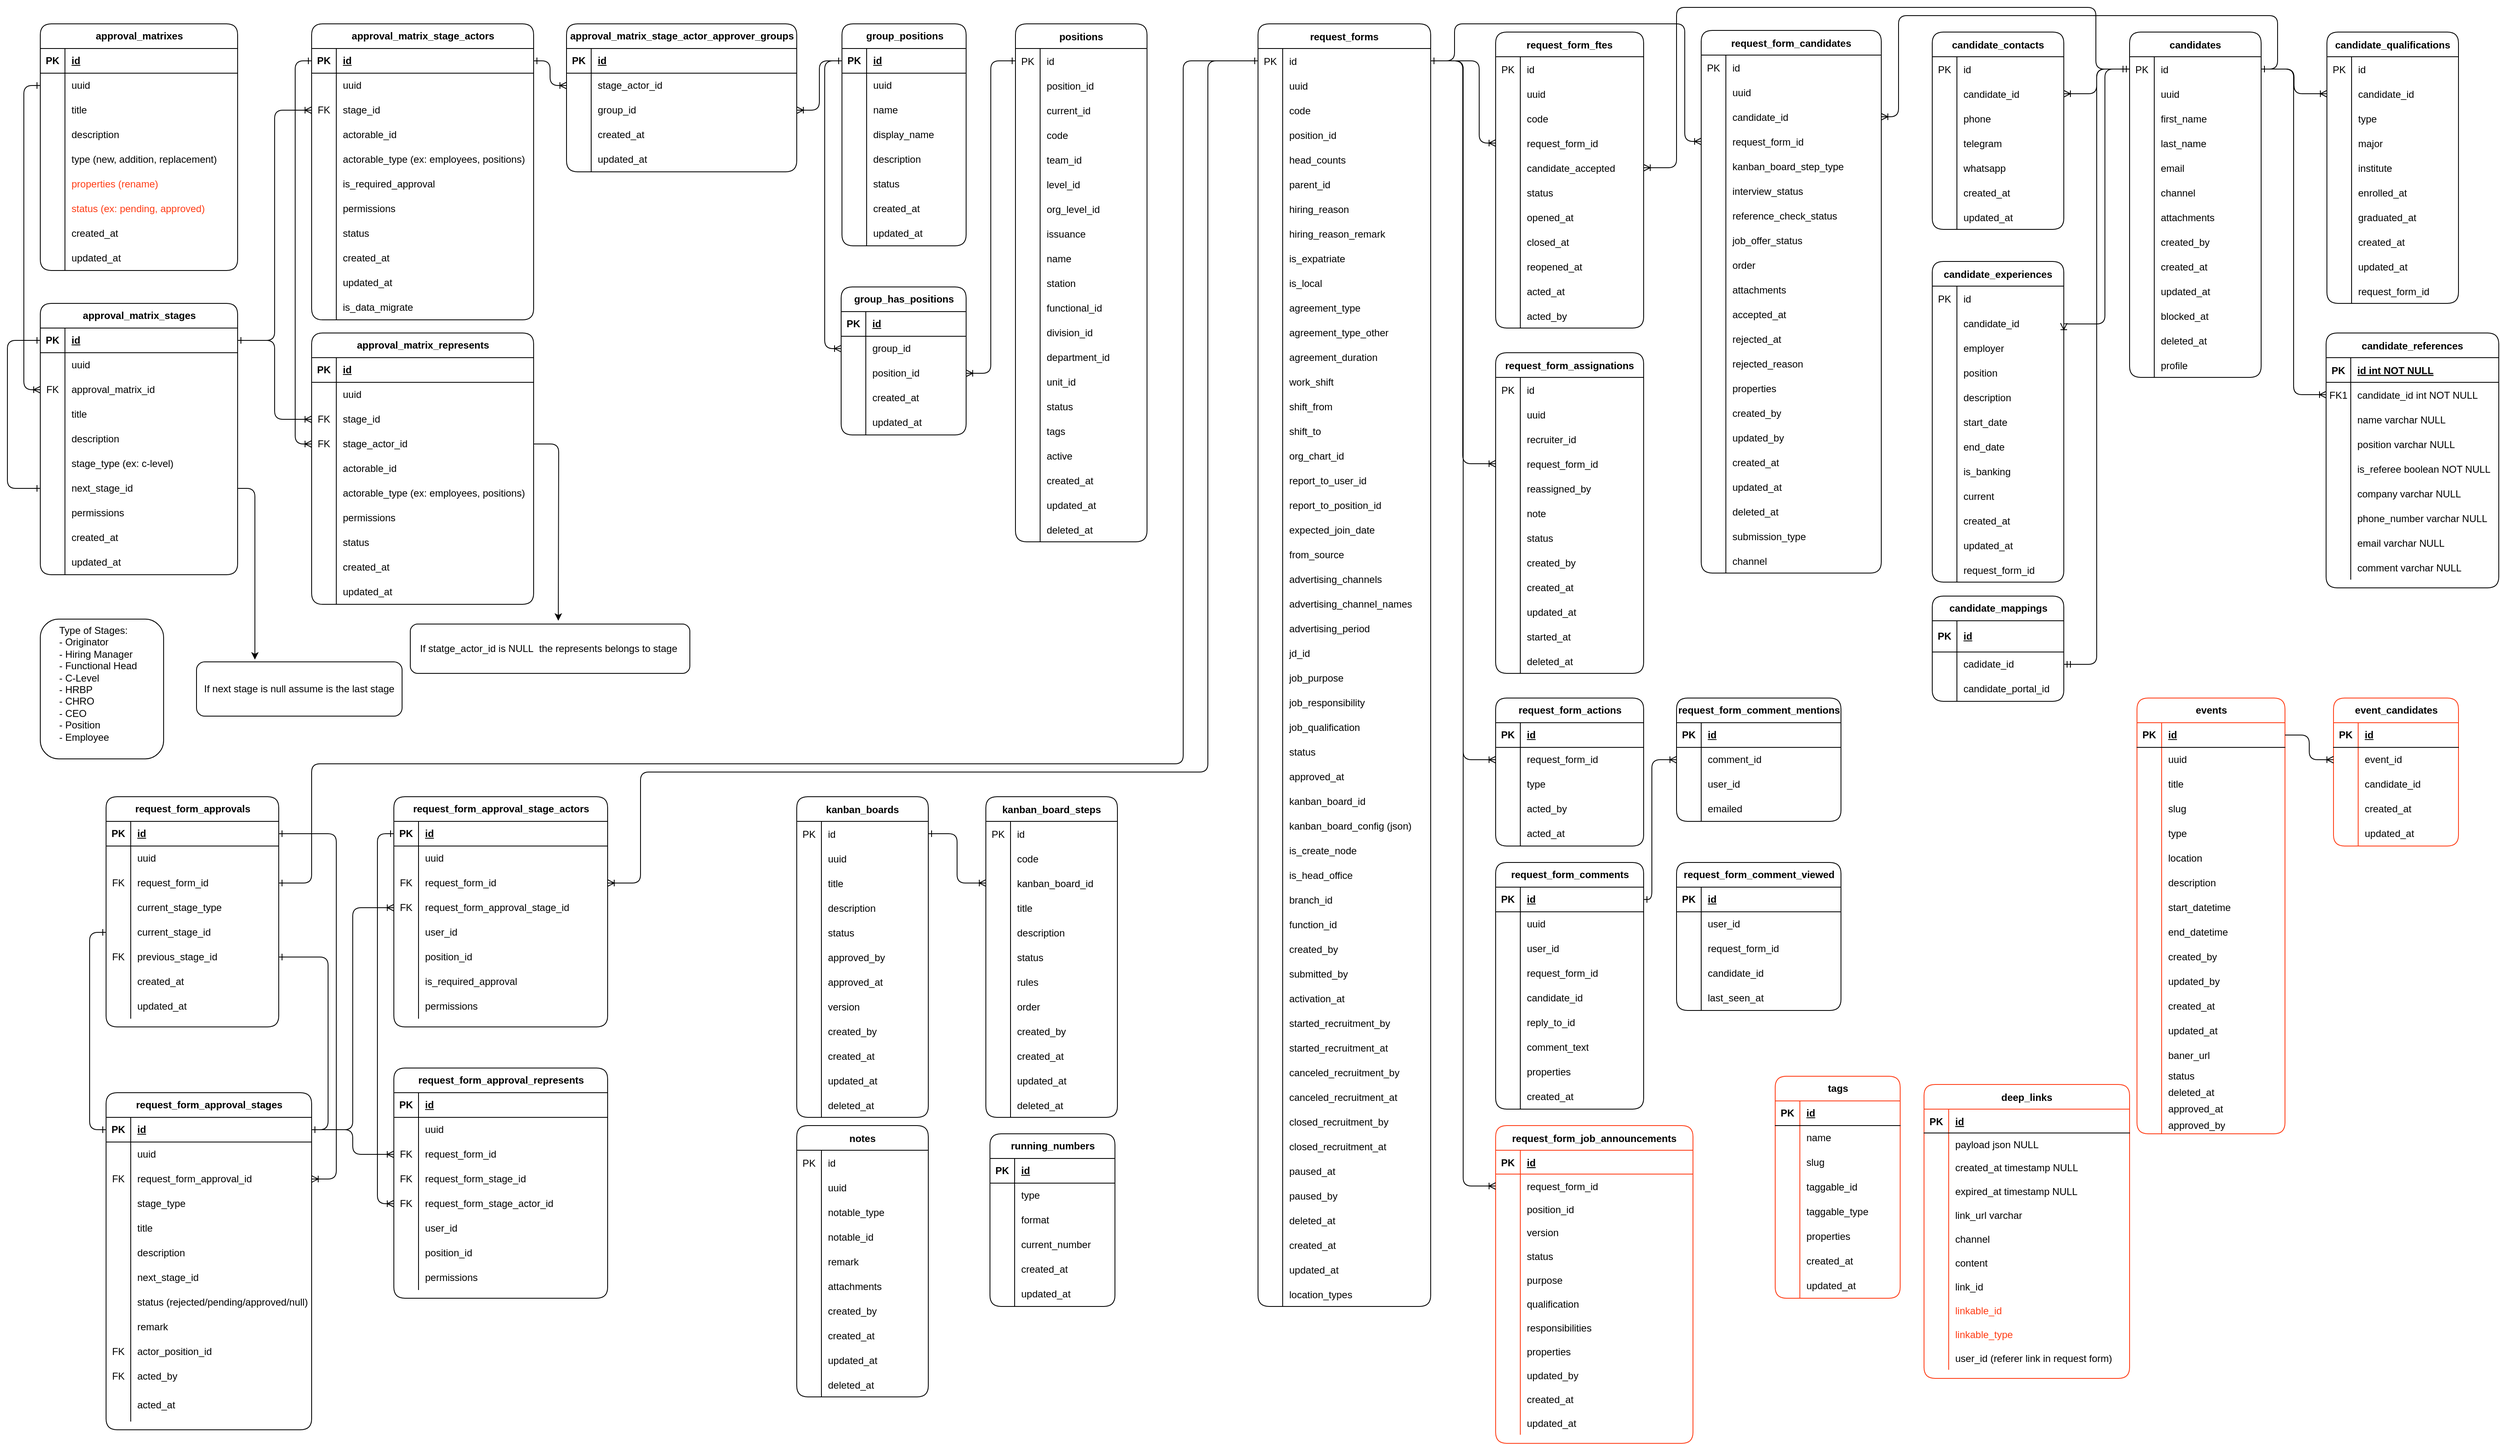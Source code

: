 <mxfile version="24.7.10" pages="10">
  <diagram name="Recruitment Schema" id="Sp3WWE4sW-ZDwWkPDDdA">
    <mxGraphModel dx="3224" dy="1074" grid="1" gridSize="10" guides="1" tooltips="1" connect="1" arrows="1" fold="1" page="1" pageScale="1" pageWidth="827" pageHeight="1169" background="none" math="0" shadow="0">
      <root>
        <mxCell id="0" />
        <mxCell id="1" parent="0" />
        <mxCell id="YPDKQKeEsF8DCJcdI16e-66" value="candidate_contacts" style="shape=table;startSize=30;container=1;collapsible=1;childLayout=tableLayout;fixedRows=1;rowLines=0;fontStyle=1;align=center;resizeLast=1;rounded=1;" parent="1" vertex="1">
          <mxGeometry x="711" y="110" width="160" height="240" as="geometry" />
        </mxCell>
        <mxCell id="YPDKQKeEsF8DCJcdI16e-67" value="" style="shape=tableRow;horizontal=0;startSize=0;swimlaneHead=0;swimlaneBody=0;fillColor=none;collapsible=0;dropTarget=0;points=[[0,0.5],[1,0.5]];portConstraint=eastwest;strokeColor=inherit;top=0;left=0;right=0;bottom=0;rounded=1;" parent="YPDKQKeEsF8DCJcdI16e-66" vertex="1">
          <mxGeometry y="30" width="160" height="30" as="geometry" />
        </mxCell>
        <mxCell id="YPDKQKeEsF8DCJcdI16e-68" value="PK" style="shape=partialRectangle;overflow=hidden;connectable=0;fillColor=none;strokeColor=inherit;top=0;left=0;bottom=0;right=0;rounded=1;" parent="YPDKQKeEsF8DCJcdI16e-67" vertex="1">
          <mxGeometry width="30" height="30" as="geometry">
            <mxRectangle width="30" height="30" as="alternateBounds" />
          </mxGeometry>
        </mxCell>
        <mxCell id="YPDKQKeEsF8DCJcdI16e-69" value="id" style="shape=partialRectangle;overflow=hidden;connectable=0;fillColor=none;align=left;strokeColor=inherit;top=0;left=0;bottom=0;right=0;spacingLeft=6;rounded=1;" parent="YPDKQKeEsF8DCJcdI16e-67" vertex="1">
          <mxGeometry x="30" width="130" height="30" as="geometry">
            <mxRectangle width="130" height="30" as="alternateBounds" />
          </mxGeometry>
        </mxCell>
        <mxCell id="YPDKQKeEsF8DCJcdI16e-70" value="" style="shape=tableRow;horizontal=0;startSize=0;swimlaneHead=0;swimlaneBody=0;fillColor=none;collapsible=0;dropTarget=0;points=[[0,0.5],[1,0.5]];portConstraint=eastwest;strokeColor=inherit;top=0;left=0;right=0;bottom=0;rounded=1;" parent="YPDKQKeEsF8DCJcdI16e-66" vertex="1">
          <mxGeometry y="60" width="160" height="30" as="geometry" />
        </mxCell>
        <mxCell id="YPDKQKeEsF8DCJcdI16e-71" value="" style="shape=partialRectangle;overflow=hidden;connectable=0;fillColor=none;strokeColor=inherit;top=0;left=0;bottom=0;right=0;rounded=1;" parent="YPDKQKeEsF8DCJcdI16e-70" vertex="1">
          <mxGeometry width="30" height="30" as="geometry">
            <mxRectangle width="30" height="30" as="alternateBounds" />
          </mxGeometry>
        </mxCell>
        <mxCell id="YPDKQKeEsF8DCJcdI16e-72" value="candidate_id" style="shape=partialRectangle;overflow=hidden;connectable=0;fillColor=none;align=left;strokeColor=inherit;top=0;left=0;bottom=0;right=0;spacingLeft=6;rounded=1;" parent="YPDKQKeEsF8DCJcdI16e-70" vertex="1">
          <mxGeometry x="30" width="130" height="30" as="geometry">
            <mxRectangle width="130" height="30" as="alternateBounds" />
          </mxGeometry>
        </mxCell>
        <mxCell id="YPDKQKeEsF8DCJcdI16e-73" value="" style="shape=tableRow;horizontal=0;startSize=0;swimlaneHead=0;swimlaneBody=0;fillColor=none;collapsible=0;dropTarget=0;points=[[0,0.5],[1,0.5]];portConstraint=eastwest;strokeColor=inherit;top=0;left=0;right=0;bottom=0;rounded=1;" parent="YPDKQKeEsF8DCJcdI16e-66" vertex="1">
          <mxGeometry y="90" width="160" height="30" as="geometry" />
        </mxCell>
        <mxCell id="YPDKQKeEsF8DCJcdI16e-74" value="" style="shape=partialRectangle;overflow=hidden;connectable=0;fillColor=none;strokeColor=inherit;top=0;left=0;bottom=0;right=0;rounded=1;" parent="YPDKQKeEsF8DCJcdI16e-73" vertex="1">
          <mxGeometry width="30" height="30" as="geometry">
            <mxRectangle width="30" height="30" as="alternateBounds" />
          </mxGeometry>
        </mxCell>
        <mxCell id="YPDKQKeEsF8DCJcdI16e-75" value="phone" style="shape=partialRectangle;overflow=hidden;connectable=0;fillColor=none;align=left;strokeColor=inherit;top=0;left=0;bottom=0;right=0;spacingLeft=6;rounded=1;" parent="YPDKQKeEsF8DCJcdI16e-73" vertex="1">
          <mxGeometry x="30" width="130" height="30" as="geometry">
            <mxRectangle width="130" height="30" as="alternateBounds" />
          </mxGeometry>
        </mxCell>
        <mxCell id="YPDKQKeEsF8DCJcdI16e-76" value="" style="shape=tableRow;horizontal=0;startSize=0;swimlaneHead=0;swimlaneBody=0;fillColor=none;collapsible=0;dropTarget=0;points=[[0,0.5],[1,0.5]];portConstraint=eastwest;strokeColor=inherit;top=0;left=0;right=0;bottom=0;rounded=1;" parent="YPDKQKeEsF8DCJcdI16e-66" vertex="1">
          <mxGeometry y="120" width="160" height="30" as="geometry" />
        </mxCell>
        <mxCell id="YPDKQKeEsF8DCJcdI16e-77" value="" style="shape=partialRectangle;overflow=hidden;connectable=0;fillColor=none;strokeColor=inherit;top=0;left=0;bottom=0;right=0;rounded=1;" parent="YPDKQKeEsF8DCJcdI16e-76" vertex="1">
          <mxGeometry width="30" height="30" as="geometry">
            <mxRectangle width="30" height="30" as="alternateBounds" />
          </mxGeometry>
        </mxCell>
        <mxCell id="YPDKQKeEsF8DCJcdI16e-78" value="telegram" style="shape=partialRectangle;overflow=hidden;connectable=0;fillColor=none;align=left;strokeColor=inherit;top=0;left=0;bottom=0;right=0;spacingLeft=6;rounded=1;" parent="YPDKQKeEsF8DCJcdI16e-76" vertex="1">
          <mxGeometry x="30" width="130" height="30" as="geometry">
            <mxRectangle width="130" height="30" as="alternateBounds" />
          </mxGeometry>
        </mxCell>
        <mxCell id="YPDKQKeEsF8DCJcdI16e-79" value="" style="shape=tableRow;horizontal=0;startSize=0;swimlaneHead=0;swimlaneBody=0;fillColor=none;collapsible=0;dropTarget=0;points=[[0,0.5],[1,0.5]];portConstraint=eastwest;strokeColor=inherit;top=0;left=0;right=0;bottom=0;rounded=1;" parent="YPDKQKeEsF8DCJcdI16e-66" vertex="1">
          <mxGeometry y="150" width="160" height="30" as="geometry" />
        </mxCell>
        <mxCell id="YPDKQKeEsF8DCJcdI16e-80" value="" style="shape=partialRectangle;overflow=hidden;connectable=0;fillColor=none;strokeColor=inherit;top=0;left=0;bottom=0;right=0;rounded=1;" parent="YPDKQKeEsF8DCJcdI16e-79" vertex="1">
          <mxGeometry width="30" height="30" as="geometry">
            <mxRectangle width="30" height="30" as="alternateBounds" />
          </mxGeometry>
        </mxCell>
        <mxCell id="YPDKQKeEsF8DCJcdI16e-81" value="whatsapp" style="shape=partialRectangle;overflow=hidden;connectable=0;fillColor=none;align=left;strokeColor=inherit;top=0;left=0;bottom=0;right=0;spacingLeft=6;rounded=1;" parent="YPDKQKeEsF8DCJcdI16e-79" vertex="1">
          <mxGeometry x="30" width="130" height="30" as="geometry">
            <mxRectangle width="130" height="30" as="alternateBounds" />
          </mxGeometry>
        </mxCell>
        <mxCell id="YPDKQKeEsF8DCJcdI16e-82" value="" style="shape=tableRow;horizontal=0;startSize=0;swimlaneHead=0;swimlaneBody=0;fillColor=none;collapsible=0;dropTarget=0;points=[[0,0.5],[1,0.5]];portConstraint=eastwest;strokeColor=inherit;top=0;left=0;right=0;bottom=0;rounded=1;" parent="YPDKQKeEsF8DCJcdI16e-66" vertex="1">
          <mxGeometry y="180" width="160" height="30" as="geometry" />
        </mxCell>
        <mxCell id="YPDKQKeEsF8DCJcdI16e-83" value="" style="shape=partialRectangle;overflow=hidden;connectable=0;fillColor=none;strokeColor=inherit;top=0;left=0;bottom=0;right=0;rounded=1;" parent="YPDKQKeEsF8DCJcdI16e-82" vertex="1">
          <mxGeometry width="30" height="30" as="geometry">
            <mxRectangle width="30" height="30" as="alternateBounds" />
          </mxGeometry>
        </mxCell>
        <mxCell id="YPDKQKeEsF8DCJcdI16e-84" value="created_at" style="shape=partialRectangle;overflow=hidden;connectable=0;fillColor=none;align=left;strokeColor=inherit;top=0;left=0;bottom=0;right=0;spacingLeft=6;rounded=1;" parent="YPDKQKeEsF8DCJcdI16e-82" vertex="1">
          <mxGeometry x="30" width="130" height="30" as="geometry">
            <mxRectangle width="130" height="30" as="alternateBounds" />
          </mxGeometry>
        </mxCell>
        <mxCell id="YPDKQKeEsF8DCJcdI16e-85" value="" style="shape=tableRow;horizontal=0;startSize=0;swimlaneHead=0;swimlaneBody=0;fillColor=none;collapsible=0;dropTarget=0;points=[[0,0.5],[1,0.5]];portConstraint=eastwest;strokeColor=inherit;top=0;left=0;right=0;bottom=0;rounded=1;" parent="YPDKQKeEsF8DCJcdI16e-66" vertex="1">
          <mxGeometry y="210" width="160" height="30" as="geometry" />
        </mxCell>
        <mxCell id="YPDKQKeEsF8DCJcdI16e-86" value="" style="shape=partialRectangle;overflow=hidden;connectable=0;fillColor=none;strokeColor=inherit;top=0;left=0;bottom=0;right=0;rounded=1;" parent="YPDKQKeEsF8DCJcdI16e-85" vertex="1">
          <mxGeometry width="30" height="30" as="geometry">
            <mxRectangle width="30" height="30" as="alternateBounds" />
          </mxGeometry>
        </mxCell>
        <mxCell id="YPDKQKeEsF8DCJcdI16e-87" value="updated_at" style="shape=partialRectangle;overflow=hidden;connectable=0;fillColor=none;align=left;strokeColor=inherit;top=0;left=0;bottom=0;right=0;spacingLeft=6;rounded=1;" parent="YPDKQKeEsF8DCJcdI16e-85" vertex="1">
          <mxGeometry x="30" width="130" height="30" as="geometry">
            <mxRectangle width="130" height="30" as="alternateBounds" />
          </mxGeometry>
        </mxCell>
        <mxCell id="YPDKQKeEsF8DCJcdI16e-88" value="candidate_experiences" style="shape=table;startSize=30;container=1;collapsible=1;childLayout=tableLayout;fixedRows=1;rowLines=0;fontStyle=1;align=center;resizeLast=1;rounded=1;" parent="1" vertex="1">
          <mxGeometry x="711" y="389" width="160" height="390" as="geometry" />
        </mxCell>
        <mxCell id="YPDKQKeEsF8DCJcdI16e-89" value="" style="shape=tableRow;horizontal=0;startSize=0;swimlaneHead=0;swimlaneBody=0;fillColor=none;collapsible=0;dropTarget=0;points=[[0,0.5],[1,0.5]];portConstraint=eastwest;strokeColor=inherit;top=0;left=0;right=0;bottom=0;rounded=1;" parent="YPDKQKeEsF8DCJcdI16e-88" vertex="1">
          <mxGeometry y="30" width="160" height="30" as="geometry" />
        </mxCell>
        <mxCell id="YPDKQKeEsF8DCJcdI16e-90" value="PK" style="shape=partialRectangle;overflow=hidden;connectable=0;fillColor=none;strokeColor=inherit;top=0;left=0;bottom=0;right=0;rounded=1;" parent="YPDKQKeEsF8DCJcdI16e-89" vertex="1">
          <mxGeometry width="30" height="30" as="geometry">
            <mxRectangle width="30" height="30" as="alternateBounds" />
          </mxGeometry>
        </mxCell>
        <mxCell id="YPDKQKeEsF8DCJcdI16e-91" value="id" style="shape=partialRectangle;overflow=hidden;connectable=0;fillColor=none;align=left;strokeColor=inherit;top=0;left=0;bottom=0;right=0;spacingLeft=6;rounded=1;" parent="YPDKQKeEsF8DCJcdI16e-89" vertex="1">
          <mxGeometry x="30" width="130" height="30" as="geometry">
            <mxRectangle width="130" height="30" as="alternateBounds" />
          </mxGeometry>
        </mxCell>
        <mxCell id="YPDKQKeEsF8DCJcdI16e-92" value="" style="shape=tableRow;horizontal=0;startSize=0;swimlaneHead=0;swimlaneBody=0;fillColor=none;collapsible=0;dropTarget=0;points=[[0,0.5],[1,0.5]];portConstraint=eastwest;strokeColor=inherit;top=0;left=0;right=0;bottom=0;rounded=1;" parent="YPDKQKeEsF8DCJcdI16e-88" vertex="1">
          <mxGeometry y="60" width="160" height="30" as="geometry" />
        </mxCell>
        <mxCell id="YPDKQKeEsF8DCJcdI16e-93" value="" style="shape=partialRectangle;overflow=hidden;connectable=0;fillColor=none;strokeColor=inherit;top=0;left=0;bottom=0;right=0;rounded=1;" parent="YPDKQKeEsF8DCJcdI16e-92" vertex="1">
          <mxGeometry width="30" height="30" as="geometry">
            <mxRectangle width="30" height="30" as="alternateBounds" />
          </mxGeometry>
        </mxCell>
        <mxCell id="YPDKQKeEsF8DCJcdI16e-94" value="candidate_id" style="shape=partialRectangle;overflow=hidden;connectable=0;fillColor=none;align=left;strokeColor=inherit;top=0;left=0;bottom=0;right=0;spacingLeft=6;rounded=1;" parent="YPDKQKeEsF8DCJcdI16e-92" vertex="1">
          <mxGeometry x="30" width="130" height="30" as="geometry">
            <mxRectangle width="130" height="30" as="alternateBounds" />
          </mxGeometry>
        </mxCell>
        <mxCell id="YPDKQKeEsF8DCJcdI16e-95" value="" style="shape=tableRow;horizontal=0;startSize=0;swimlaneHead=0;swimlaneBody=0;fillColor=none;collapsible=0;dropTarget=0;points=[[0,0.5],[1,0.5]];portConstraint=eastwest;strokeColor=inherit;top=0;left=0;right=0;bottom=0;rounded=1;" parent="YPDKQKeEsF8DCJcdI16e-88" vertex="1">
          <mxGeometry y="90" width="160" height="30" as="geometry" />
        </mxCell>
        <mxCell id="YPDKQKeEsF8DCJcdI16e-96" value="" style="shape=partialRectangle;overflow=hidden;connectable=0;fillColor=none;strokeColor=inherit;top=0;left=0;bottom=0;right=0;rounded=1;" parent="YPDKQKeEsF8DCJcdI16e-95" vertex="1">
          <mxGeometry width="30" height="30" as="geometry">
            <mxRectangle width="30" height="30" as="alternateBounds" />
          </mxGeometry>
        </mxCell>
        <mxCell id="YPDKQKeEsF8DCJcdI16e-97" value="employer" style="shape=partialRectangle;overflow=hidden;connectable=0;fillColor=none;align=left;strokeColor=inherit;top=0;left=0;bottom=0;right=0;spacingLeft=6;rounded=1;" parent="YPDKQKeEsF8DCJcdI16e-95" vertex="1">
          <mxGeometry x="30" width="130" height="30" as="geometry">
            <mxRectangle width="130" height="30" as="alternateBounds" />
          </mxGeometry>
        </mxCell>
        <mxCell id="YPDKQKeEsF8DCJcdI16e-98" value="" style="shape=tableRow;horizontal=0;startSize=0;swimlaneHead=0;swimlaneBody=0;fillColor=none;collapsible=0;dropTarget=0;points=[[0,0.5],[1,0.5]];portConstraint=eastwest;strokeColor=inherit;top=0;left=0;right=0;bottom=0;rounded=1;" parent="YPDKQKeEsF8DCJcdI16e-88" vertex="1">
          <mxGeometry y="120" width="160" height="30" as="geometry" />
        </mxCell>
        <mxCell id="YPDKQKeEsF8DCJcdI16e-99" value="" style="shape=partialRectangle;overflow=hidden;connectable=0;fillColor=none;strokeColor=inherit;top=0;left=0;bottom=0;right=0;rounded=1;" parent="YPDKQKeEsF8DCJcdI16e-98" vertex="1">
          <mxGeometry width="30" height="30" as="geometry">
            <mxRectangle width="30" height="30" as="alternateBounds" />
          </mxGeometry>
        </mxCell>
        <mxCell id="YPDKQKeEsF8DCJcdI16e-100" value="position" style="shape=partialRectangle;overflow=hidden;connectable=0;fillColor=none;align=left;strokeColor=inherit;top=0;left=0;bottom=0;right=0;spacingLeft=6;rounded=1;" parent="YPDKQKeEsF8DCJcdI16e-98" vertex="1">
          <mxGeometry x="30" width="130" height="30" as="geometry">
            <mxRectangle width="130" height="30" as="alternateBounds" />
          </mxGeometry>
        </mxCell>
        <mxCell id="YPDKQKeEsF8DCJcdI16e-101" value="" style="shape=tableRow;horizontal=0;startSize=0;swimlaneHead=0;swimlaneBody=0;fillColor=none;collapsible=0;dropTarget=0;points=[[0,0.5],[1,0.5]];portConstraint=eastwest;strokeColor=inherit;top=0;left=0;right=0;bottom=0;rounded=1;" parent="YPDKQKeEsF8DCJcdI16e-88" vertex="1">
          <mxGeometry y="150" width="160" height="30" as="geometry" />
        </mxCell>
        <mxCell id="YPDKQKeEsF8DCJcdI16e-102" value="" style="shape=partialRectangle;overflow=hidden;connectable=0;fillColor=none;strokeColor=inherit;top=0;left=0;bottom=0;right=0;rounded=1;" parent="YPDKQKeEsF8DCJcdI16e-101" vertex="1">
          <mxGeometry width="30" height="30" as="geometry">
            <mxRectangle width="30" height="30" as="alternateBounds" />
          </mxGeometry>
        </mxCell>
        <mxCell id="YPDKQKeEsF8DCJcdI16e-103" value="description" style="shape=partialRectangle;overflow=hidden;connectable=0;fillColor=none;align=left;strokeColor=inherit;top=0;left=0;bottom=0;right=0;spacingLeft=6;rounded=1;" parent="YPDKQKeEsF8DCJcdI16e-101" vertex="1">
          <mxGeometry x="30" width="130" height="30" as="geometry">
            <mxRectangle width="130" height="30" as="alternateBounds" />
          </mxGeometry>
        </mxCell>
        <mxCell id="YPDKQKeEsF8DCJcdI16e-104" value="" style="shape=tableRow;horizontal=0;startSize=0;swimlaneHead=0;swimlaneBody=0;fillColor=none;collapsible=0;dropTarget=0;points=[[0,0.5],[1,0.5]];portConstraint=eastwest;strokeColor=inherit;top=0;left=0;right=0;bottom=0;rounded=1;" parent="YPDKQKeEsF8DCJcdI16e-88" vertex="1">
          <mxGeometry y="180" width="160" height="30" as="geometry" />
        </mxCell>
        <mxCell id="YPDKQKeEsF8DCJcdI16e-105" value="" style="shape=partialRectangle;overflow=hidden;connectable=0;fillColor=none;strokeColor=inherit;top=0;left=0;bottom=0;right=0;rounded=1;" parent="YPDKQKeEsF8DCJcdI16e-104" vertex="1">
          <mxGeometry width="30" height="30" as="geometry">
            <mxRectangle width="30" height="30" as="alternateBounds" />
          </mxGeometry>
        </mxCell>
        <mxCell id="YPDKQKeEsF8DCJcdI16e-106" value="start_date" style="shape=partialRectangle;overflow=hidden;connectable=0;fillColor=none;align=left;strokeColor=inherit;top=0;left=0;bottom=0;right=0;spacingLeft=6;rounded=1;" parent="YPDKQKeEsF8DCJcdI16e-104" vertex="1">
          <mxGeometry x="30" width="130" height="30" as="geometry">
            <mxRectangle width="130" height="30" as="alternateBounds" />
          </mxGeometry>
        </mxCell>
        <mxCell id="YPDKQKeEsF8DCJcdI16e-107" value="" style="shape=tableRow;horizontal=0;startSize=0;swimlaneHead=0;swimlaneBody=0;fillColor=none;collapsible=0;dropTarget=0;points=[[0,0.5],[1,0.5]];portConstraint=eastwest;strokeColor=inherit;top=0;left=0;right=0;bottom=0;rounded=1;" parent="YPDKQKeEsF8DCJcdI16e-88" vertex="1">
          <mxGeometry y="210" width="160" height="30" as="geometry" />
        </mxCell>
        <mxCell id="YPDKQKeEsF8DCJcdI16e-108" value="" style="shape=partialRectangle;overflow=hidden;connectable=0;fillColor=none;strokeColor=inherit;top=0;left=0;bottom=0;right=0;rounded=1;" parent="YPDKQKeEsF8DCJcdI16e-107" vertex="1">
          <mxGeometry width="30" height="30" as="geometry">
            <mxRectangle width="30" height="30" as="alternateBounds" />
          </mxGeometry>
        </mxCell>
        <mxCell id="YPDKQKeEsF8DCJcdI16e-109" value="end_date" style="shape=partialRectangle;overflow=hidden;connectable=0;fillColor=none;align=left;strokeColor=inherit;top=0;left=0;bottom=0;right=0;spacingLeft=6;rounded=1;" parent="YPDKQKeEsF8DCJcdI16e-107" vertex="1">
          <mxGeometry x="30" width="130" height="30" as="geometry">
            <mxRectangle width="130" height="30" as="alternateBounds" />
          </mxGeometry>
        </mxCell>
        <mxCell id="YPDKQKeEsF8DCJcdI16e-110" value="" style="shape=tableRow;horizontal=0;startSize=0;swimlaneHead=0;swimlaneBody=0;fillColor=none;collapsible=0;dropTarget=0;points=[[0,0.5],[1,0.5]];portConstraint=eastwest;strokeColor=inherit;top=0;left=0;right=0;bottom=0;rounded=1;" parent="YPDKQKeEsF8DCJcdI16e-88" vertex="1">
          <mxGeometry y="240" width="160" height="30" as="geometry" />
        </mxCell>
        <mxCell id="YPDKQKeEsF8DCJcdI16e-111" value="" style="shape=partialRectangle;overflow=hidden;connectable=0;fillColor=none;strokeColor=inherit;top=0;left=0;bottom=0;right=0;rounded=1;" parent="YPDKQKeEsF8DCJcdI16e-110" vertex="1">
          <mxGeometry width="30" height="30" as="geometry">
            <mxRectangle width="30" height="30" as="alternateBounds" />
          </mxGeometry>
        </mxCell>
        <mxCell id="YPDKQKeEsF8DCJcdI16e-112" value="is_banking" style="shape=partialRectangle;overflow=hidden;connectable=0;fillColor=none;align=left;strokeColor=inherit;top=0;left=0;bottom=0;right=0;spacingLeft=6;rounded=1;" parent="YPDKQKeEsF8DCJcdI16e-110" vertex="1">
          <mxGeometry x="30" width="130" height="30" as="geometry">
            <mxRectangle width="130" height="30" as="alternateBounds" />
          </mxGeometry>
        </mxCell>
        <mxCell id="YPDKQKeEsF8DCJcdI16e-113" value="" style="shape=tableRow;horizontal=0;startSize=0;swimlaneHead=0;swimlaneBody=0;fillColor=none;collapsible=0;dropTarget=0;points=[[0,0.5],[1,0.5]];portConstraint=eastwest;strokeColor=inherit;top=0;left=0;right=0;bottom=0;rounded=1;" parent="YPDKQKeEsF8DCJcdI16e-88" vertex="1">
          <mxGeometry y="270" width="160" height="30" as="geometry" />
        </mxCell>
        <mxCell id="YPDKQKeEsF8DCJcdI16e-114" value="" style="shape=partialRectangle;overflow=hidden;connectable=0;fillColor=none;strokeColor=inherit;top=0;left=0;bottom=0;right=0;rounded=1;" parent="YPDKQKeEsF8DCJcdI16e-113" vertex="1">
          <mxGeometry width="30" height="30" as="geometry">
            <mxRectangle width="30" height="30" as="alternateBounds" />
          </mxGeometry>
        </mxCell>
        <mxCell id="YPDKQKeEsF8DCJcdI16e-115" value="current" style="shape=partialRectangle;overflow=hidden;connectable=0;fillColor=none;align=left;strokeColor=inherit;top=0;left=0;bottom=0;right=0;spacingLeft=6;rounded=1;" parent="YPDKQKeEsF8DCJcdI16e-113" vertex="1">
          <mxGeometry x="30" width="130" height="30" as="geometry">
            <mxRectangle width="130" height="30" as="alternateBounds" />
          </mxGeometry>
        </mxCell>
        <mxCell id="YPDKQKeEsF8DCJcdI16e-116" value="" style="shape=tableRow;horizontal=0;startSize=0;swimlaneHead=0;swimlaneBody=0;fillColor=none;collapsible=0;dropTarget=0;points=[[0,0.5],[1,0.5]];portConstraint=eastwest;strokeColor=inherit;top=0;left=0;right=0;bottom=0;rounded=1;" parent="YPDKQKeEsF8DCJcdI16e-88" vertex="1">
          <mxGeometry y="300" width="160" height="30" as="geometry" />
        </mxCell>
        <mxCell id="YPDKQKeEsF8DCJcdI16e-117" value="" style="shape=partialRectangle;overflow=hidden;connectable=0;fillColor=none;strokeColor=inherit;top=0;left=0;bottom=0;right=0;rounded=1;" parent="YPDKQKeEsF8DCJcdI16e-116" vertex="1">
          <mxGeometry width="30" height="30" as="geometry">
            <mxRectangle width="30" height="30" as="alternateBounds" />
          </mxGeometry>
        </mxCell>
        <mxCell id="YPDKQKeEsF8DCJcdI16e-118" value="created_at" style="shape=partialRectangle;overflow=hidden;connectable=0;fillColor=none;align=left;strokeColor=inherit;top=0;left=0;bottom=0;right=0;spacingLeft=6;rounded=1;" parent="YPDKQKeEsF8DCJcdI16e-116" vertex="1">
          <mxGeometry x="30" width="130" height="30" as="geometry">
            <mxRectangle width="130" height="30" as="alternateBounds" />
          </mxGeometry>
        </mxCell>
        <mxCell id="YPDKQKeEsF8DCJcdI16e-119" value="" style="shape=tableRow;horizontal=0;startSize=0;swimlaneHead=0;swimlaneBody=0;fillColor=none;collapsible=0;dropTarget=0;points=[[0,0.5],[1,0.5]];portConstraint=eastwest;strokeColor=inherit;top=0;left=0;right=0;bottom=0;rounded=1;" parent="YPDKQKeEsF8DCJcdI16e-88" vertex="1">
          <mxGeometry y="330" width="160" height="30" as="geometry" />
        </mxCell>
        <mxCell id="YPDKQKeEsF8DCJcdI16e-120" value="" style="shape=partialRectangle;overflow=hidden;connectable=0;fillColor=none;strokeColor=inherit;top=0;left=0;bottom=0;right=0;rounded=1;" parent="YPDKQKeEsF8DCJcdI16e-119" vertex="1">
          <mxGeometry width="30" height="30" as="geometry">
            <mxRectangle width="30" height="30" as="alternateBounds" />
          </mxGeometry>
        </mxCell>
        <mxCell id="YPDKQKeEsF8DCJcdI16e-121" value="updated_at" style="shape=partialRectangle;overflow=hidden;connectable=0;fillColor=none;align=left;strokeColor=inherit;top=0;left=0;bottom=0;right=0;spacingLeft=6;rounded=1;" parent="YPDKQKeEsF8DCJcdI16e-119" vertex="1">
          <mxGeometry x="30" width="130" height="30" as="geometry">
            <mxRectangle width="130" height="30" as="alternateBounds" />
          </mxGeometry>
        </mxCell>
        <mxCell id="7nj8UGtubwepHlSCDeKE-1" value="" style="shape=tableRow;horizontal=0;startSize=0;swimlaneHead=0;swimlaneBody=0;fillColor=none;collapsible=0;dropTarget=0;points=[[0,0.5],[1,0.5]];portConstraint=eastwest;strokeColor=inherit;top=0;left=0;right=0;bottom=0;rounded=1;" parent="YPDKQKeEsF8DCJcdI16e-88" vertex="1">
          <mxGeometry y="360" width="160" height="30" as="geometry" />
        </mxCell>
        <mxCell id="7nj8UGtubwepHlSCDeKE-2" value="" style="shape=partialRectangle;overflow=hidden;connectable=0;fillColor=none;strokeColor=inherit;top=0;left=0;bottom=0;right=0;rounded=1;" parent="7nj8UGtubwepHlSCDeKE-1" vertex="1">
          <mxGeometry width="30" height="30" as="geometry">
            <mxRectangle width="30" height="30" as="alternateBounds" />
          </mxGeometry>
        </mxCell>
        <mxCell id="7nj8UGtubwepHlSCDeKE-3" value="request_form_id" style="shape=partialRectangle;overflow=hidden;connectable=0;fillColor=none;align=left;strokeColor=inherit;top=0;left=0;bottom=0;right=0;spacingLeft=6;rounded=1;fontColor=#000000;" parent="7nj8UGtubwepHlSCDeKE-1" vertex="1">
          <mxGeometry x="30" width="130" height="30" as="geometry">
            <mxRectangle width="130" height="30" as="alternateBounds" />
          </mxGeometry>
        </mxCell>
        <mxCell id="VEXEkZjXiVnwifW1sDsx-1" value="candidate_qualifications" style="shape=table;startSize=30;container=1;collapsible=1;childLayout=tableLayout;fixedRows=1;rowLines=0;fontStyle=1;align=center;resizeLast=1;rounded=1;" parent="1" vertex="1">
          <mxGeometry x="1191" y="110" width="160" height="330" as="geometry" />
        </mxCell>
        <mxCell id="VEXEkZjXiVnwifW1sDsx-2" value="" style="shape=tableRow;horizontal=0;startSize=0;swimlaneHead=0;swimlaneBody=0;fillColor=none;collapsible=0;dropTarget=0;points=[[0,0.5],[1,0.5]];portConstraint=eastwest;strokeColor=inherit;top=0;left=0;right=0;bottom=0;rounded=1;" parent="VEXEkZjXiVnwifW1sDsx-1" vertex="1">
          <mxGeometry y="30" width="160" height="30" as="geometry" />
        </mxCell>
        <mxCell id="VEXEkZjXiVnwifW1sDsx-3" value="PK" style="shape=partialRectangle;overflow=hidden;connectable=0;fillColor=none;strokeColor=inherit;top=0;left=0;bottom=0;right=0;rounded=1;" parent="VEXEkZjXiVnwifW1sDsx-2" vertex="1">
          <mxGeometry width="30" height="30" as="geometry">
            <mxRectangle width="30" height="30" as="alternateBounds" />
          </mxGeometry>
        </mxCell>
        <mxCell id="VEXEkZjXiVnwifW1sDsx-4" value="id" style="shape=partialRectangle;overflow=hidden;connectable=0;fillColor=none;align=left;strokeColor=inherit;top=0;left=0;bottom=0;right=0;spacingLeft=6;rounded=1;" parent="VEXEkZjXiVnwifW1sDsx-2" vertex="1">
          <mxGeometry x="30" width="130" height="30" as="geometry">
            <mxRectangle width="130" height="30" as="alternateBounds" />
          </mxGeometry>
        </mxCell>
        <mxCell id="VEXEkZjXiVnwifW1sDsx-5" value="" style="shape=tableRow;horizontal=0;startSize=0;swimlaneHead=0;swimlaneBody=0;fillColor=none;collapsible=0;dropTarget=0;points=[[0,0.5],[1,0.5]];portConstraint=eastwest;strokeColor=inherit;top=0;left=0;right=0;bottom=0;rounded=1;" parent="VEXEkZjXiVnwifW1sDsx-1" vertex="1">
          <mxGeometry y="60" width="160" height="30" as="geometry" />
        </mxCell>
        <mxCell id="VEXEkZjXiVnwifW1sDsx-6" value="" style="shape=partialRectangle;overflow=hidden;connectable=0;fillColor=none;strokeColor=inherit;top=0;left=0;bottom=0;right=0;rounded=1;" parent="VEXEkZjXiVnwifW1sDsx-5" vertex="1">
          <mxGeometry width="30" height="30" as="geometry">
            <mxRectangle width="30" height="30" as="alternateBounds" />
          </mxGeometry>
        </mxCell>
        <mxCell id="VEXEkZjXiVnwifW1sDsx-7" value="candidate_id" style="shape=partialRectangle;overflow=hidden;connectable=0;fillColor=none;align=left;strokeColor=inherit;top=0;left=0;bottom=0;right=0;spacingLeft=6;rounded=1;" parent="VEXEkZjXiVnwifW1sDsx-5" vertex="1">
          <mxGeometry x="30" width="130" height="30" as="geometry">
            <mxRectangle width="130" height="30" as="alternateBounds" />
          </mxGeometry>
        </mxCell>
        <mxCell id="VEXEkZjXiVnwifW1sDsx-8" value="" style="shape=tableRow;horizontal=0;startSize=0;swimlaneHead=0;swimlaneBody=0;fillColor=none;collapsible=0;dropTarget=0;points=[[0,0.5],[1,0.5]];portConstraint=eastwest;strokeColor=inherit;top=0;left=0;right=0;bottom=0;rounded=1;" parent="VEXEkZjXiVnwifW1sDsx-1" vertex="1">
          <mxGeometry y="90" width="160" height="30" as="geometry" />
        </mxCell>
        <mxCell id="VEXEkZjXiVnwifW1sDsx-9" value="" style="shape=partialRectangle;overflow=hidden;connectable=0;fillColor=none;strokeColor=inherit;top=0;left=0;bottom=0;right=0;rounded=1;" parent="VEXEkZjXiVnwifW1sDsx-8" vertex="1">
          <mxGeometry width="30" height="30" as="geometry">
            <mxRectangle width="30" height="30" as="alternateBounds" />
          </mxGeometry>
        </mxCell>
        <mxCell id="VEXEkZjXiVnwifW1sDsx-10" value="type" style="shape=partialRectangle;overflow=hidden;connectable=0;fillColor=none;align=left;strokeColor=inherit;top=0;left=0;bottom=0;right=0;spacingLeft=6;rounded=1;" parent="VEXEkZjXiVnwifW1sDsx-8" vertex="1">
          <mxGeometry x="30" width="130" height="30" as="geometry">
            <mxRectangle width="130" height="30" as="alternateBounds" />
          </mxGeometry>
        </mxCell>
        <mxCell id="VEXEkZjXiVnwifW1sDsx-11" value="" style="shape=tableRow;horizontal=0;startSize=0;swimlaneHead=0;swimlaneBody=0;fillColor=none;collapsible=0;dropTarget=0;points=[[0,0.5],[1,0.5]];portConstraint=eastwest;strokeColor=inherit;top=0;left=0;right=0;bottom=0;rounded=1;" parent="VEXEkZjXiVnwifW1sDsx-1" vertex="1">
          <mxGeometry y="120" width="160" height="30" as="geometry" />
        </mxCell>
        <mxCell id="VEXEkZjXiVnwifW1sDsx-12" value="" style="shape=partialRectangle;overflow=hidden;connectable=0;fillColor=none;strokeColor=inherit;top=0;left=0;bottom=0;right=0;rounded=1;" parent="VEXEkZjXiVnwifW1sDsx-11" vertex="1">
          <mxGeometry width="30" height="30" as="geometry">
            <mxRectangle width="30" height="30" as="alternateBounds" />
          </mxGeometry>
        </mxCell>
        <mxCell id="VEXEkZjXiVnwifW1sDsx-13" value="major" style="shape=partialRectangle;overflow=hidden;connectable=0;fillColor=none;align=left;strokeColor=inherit;top=0;left=0;bottom=0;right=0;spacingLeft=6;rounded=1;" parent="VEXEkZjXiVnwifW1sDsx-11" vertex="1">
          <mxGeometry x="30" width="130" height="30" as="geometry">
            <mxRectangle width="130" height="30" as="alternateBounds" />
          </mxGeometry>
        </mxCell>
        <mxCell id="VEXEkZjXiVnwifW1sDsx-14" value="" style="shape=tableRow;horizontal=0;startSize=0;swimlaneHead=0;swimlaneBody=0;fillColor=none;collapsible=0;dropTarget=0;points=[[0,0.5],[1,0.5]];portConstraint=eastwest;strokeColor=inherit;top=0;left=0;right=0;bottom=0;rounded=1;" parent="VEXEkZjXiVnwifW1sDsx-1" vertex="1">
          <mxGeometry y="150" width="160" height="30" as="geometry" />
        </mxCell>
        <mxCell id="VEXEkZjXiVnwifW1sDsx-15" value="" style="shape=partialRectangle;overflow=hidden;connectable=0;fillColor=none;strokeColor=inherit;top=0;left=0;bottom=0;right=0;rounded=1;" parent="VEXEkZjXiVnwifW1sDsx-14" vertex="1">
          <mxGeometry width="30" height="30" as="geometry">
            <mxRectangle width="30" height="30" as="alternateBounds" />
          </mxGeometry>
        </mxCell>
        <mxCell id="VEXEkZjXiVnwifW1sDsx-16" value="institute" style="shape=partialRectangle;overflow=hidden;connectable=0;fillColor=none;align=left;strokeColor=inherit;top=0;left=0;bottom=0;right=0;spacingLeft=6;rounded=1;" parent="VEXEkZjXiVnwifW1sDsx-14" vertex="1">
          <mxGeometry x="30" width="130" height="30" as="geometry">
            <mxRectangle width="130" height="30" as="alternateBounds" />
          </mxGeometry>
        </mxCell>
        <mxCell id="VEXEkZjXiVnwifW1sDsx-17" value="" style="shape=tableRow;horizontal=0;startSize=0;swimlaneHead=0;swimlaneBody=0;fillColor=none;collapsible=0;dropTarget=0;points=[[0,0.5],[1,0.5]];portConstraint=eastwest;strokeColor=inherit;top=0;left=0;right=0;bottom=0;rounded=1;" parent="VEXEkZjXiVnwifW1sDsx-1" vertex="1">
          <mxGeometry y="180" width="160" height="30" as="geometry" />
        </mxCell>
        <mxCell id="VEXEkZjXiVnwifW1sDsx-18" value="" style="shape=partialRectangle;overflow=hidden;connectable=0;fillColor=none;strokeColor=inherit;top=0;left=0;bottom=0;right=0;rounded=1;" parent="VEXEkZjXiVnwifW1sDsx-17" vertex="1">
          <mxGeometry width="30" height="30" as="geometry">
            <mxRectangle width="30" height="30" as="alternateBounds" />
          </mxGeometry>
        </mxCell>
        <mxCell id="VEXEkZjXiVnwifW1sDsx-19" value="enrolled_at" style="shape=partialRectangle;overflow=hidden;connectable=0;fillColor=none;align=left;strokeColor=inherit;top=0;left=0;bottom=0;right=0;spacingLeft=6;rounded=1;" parent="VEXEkZjXiVnwifW1sDsx-17" vertex="1">
          <mxGeometry x="30" width="130" height="30" as="geometry">
            <mxRectangle width="130" height="30" as="alternateBounds" />
          </mxGeometry>
        </mxCell>
        <mxCell id="VEXEkZjXiVnwifW1sDsx-20" value="" style="shape=tableRow;horizontal=0;startSize=0;swimlaneHead=0;swimlaneBody=0;fillColor=none;collapsible=0;dropTarget=0;points=[[0,0.5],[1,0.5]];portConstraint=eastwest;strokeColor=inherit;top=0;left=0;right=0;bottom=0;rounded=1;" parent="VEXEkZjXiVnwifW1sDsx-1" vertex="1">
          <mxGeometry y="210" width="160" height="30" as="geometry" />
        </mxCell>
        <mxCell id="VEXEkZjXiVnwifW1sDsx-21" value="" style="shape=partialRectangle;overflow=hidden;connectable=0;fillColor=none;strokeColor=inherit;top=0;left=0;bottom=0;right=0;rounded=1;" parent="VEXEkZjXiVnwifW1sDsx-20" vertex="1">
          <mxGeometry width="30" height="30" as="geometry">
            <mxRectangle width="30" height="30" as="alternateBounds" />
          </mxGeometry>
        </mxCell>
        <mxCell id="VEXEkZjXiVnwifW1sDsx-22" value="graduated_at" style="shape=partialRectangle;overflow=hidden;connectable=0;fillColor=none;align=left;strokeColor=inherit;top=0;left=0;bottom=0;right=0;spacingLeft=6;rounded=1;" parent="VEXEkZjXiVnwifW1sDsx-20" vertex="1">
          <mxGeometry x="30" width="130" height="30" as="geometry">
            <mxRectangle width="130" height="30" as="alternateBounds" />
          </mxGeometry>
        </mxCell>
        <mxCell id="VEXEkZjXiVnwifW1sDsx-23" value="" style="shape=tableRow;horizontal=0;startSize=0;swimlaneHead=0;swimlaneBody=0;fillColor=none;collapsible=0;dropTarget=0;points=[[0,0.5],[1,0.5]];portConstraint=eastwest;strokeColor=inherit;top=0;left=0;right=0;bottom=0;rounded=1;" parent="VEXEkZjXiVnwifW1sDsx-1" vertex="1">
          <mxGeometry y="240" width="160" height="30" as="geometry" />
        </mxCell>
        <mxCell id="VEXEkZjXiVnwifW1sDsx-24" value="" style="shape=partialRectangle;overflow=hidden;connectable=0;fillColor=none;strokeColor=inherit;top=0;left=0;bottom=0;right=0;rounded=1;" parent="VEXEkZjXiVnwifW1sDsx-23" vertex="1">
          <mxGeometry width="30" height="30" as="geometry">
            <mxRectangle width="30" height="30" as="alternateBounds" />
          </mxGeometry>
        </mxCell>
        <mxCell id="VEXEkZjXiVnwifW1sDsx-25" value="created_at" style="shape=partialRectangle;overflow=hidden;connectable=0;fillColor=none;align=left;strokeColor=inherit;top=0;left=0;bottom=0;right=0;spacingLeft=6;rounded=1;" parent="VEXEkZjXiVnwifW1sDsx-23" vertex="1">
          <mxGeometry x="30" width="130" height="30" as="geometry">
            <mxRectangle width="130" height="30" as="alternateBounds" />
          </mxGeometry>
        </mxCell>
        <mxCell id="VEXEkZjXiVnwifW1sDsx-26" value="" style="shape=tableRow;horizontal=0;startSize=0;swimlaneHead=0;swimlaneBody=0;fillColor=none;collapsible=0;dropTarget=0;points=[[0,0.5],[1,0.5]];portConstraint=eastwest;strokeColor=inherit;top=0;left=0;right=0;bottom=0;rounded=1;" parent="VEXEkZjXiVnwifW1sDsx-1" vertex="1">
          <mxGeometry y="270" width="160" height="30" as="geometry" />
        </mxCell>
        <mxCell id="VEXEkZjXiVnwifW1sDsx-27" value="" style="shape=partialRectangle;overflow=hidden;connectable=0;fillColor=none;strokeColor=inherit;top=0;left=0;bottom=0;right=0;rounded=1;" parent="VEXEkZjXiVnwifW1sDsx-26" vertex="1">
          <mxGeometry width="30" height="30" as="geometry">
            <mxRectangle width="30" height="30" as="alternateBounds" />
          </mxGeometry>
        </mxCell>
        <mxCell id="VEXEkZjXiVnwifW1sDsx-28" value="updated_at" style="shape=partialRectangle;overflow=hidden;connectable=0;fillColor=none;align=left;strokeColor=inherit;top=0;left=0;bottom=0;right=0;spacingLeft=6;rounded=1;" parent="VEXEkZjXiVnwifW1sDsx-26" vertex="1">
          <mxGeometry x="30" width="130" height="30" as="geometry">
            <mxRectangle width="130" height="30" as="alternateBounds" />
          </mxGeometry>
        </mxCell>
        <mxCell id="7nj8UGtubwepHlSCDeKE-7" value="" style="shape=tableRow;horizontal=0;startSize=0;swimlaneHead=0;swimlaneBody=0;fillColor=none;collapsible=0;dropTarget=0;points=[[0,0.5],[1,0.5]];portConstraint=eastwest;strokeColor=inherit;top=0;left=0;right=0;bottom=0;rounded=1;" parent="VEXEkZjXiVnwifW1sDsx-1" vertex="1">
          <mxGeometry y="300" width="160" height="30" as="geometry" />
        </mxCell>
        <mxCell id="7nj8UGtubwepHlSCDeKE-8" value="" style="shape=partialRectangle;overflow=hidden;connectable=0;fillColor=none;strokeColor=inherit;top=0;left=0;bottom=0;right=0;rounded=1;" parent="7nj8UGtubwepHlSCDeKE-7" vertex="1">
          <mxGeometry width="30" height="30" as="geometry">
            <mxRectangle width="30" height="30" as="alternateBounds" />
          </mxGeometry>
        </mxCell>
        <mxCell id="7nj8UGtubwepHlSCDeKE-9" value="request_form_id" style="shape=partialRectangle;overflow=hidden;connectable=0;fillColor=none;align=left;strokeColor=inherit;top=0;left=0;bottom=0;right=0;spacingLeft=6;rounded=1;fontColor=#000000;" parent="7nj8UGtubwepHlSCDeKE-7" vertex="1">
          <mxGeometry x="30" width="130" height="30" as="geometry">
            <mxRectangle width="130" height="30" as="alternateBounds" />
          </mxGeometry>
        </mxCell>
        <mxCell id="tUmC1ChpTatNyyR3TyZR-5" style="edgeStyle=orthogonalEdgeStyle;rounded=1;orthogonalLoop=1;jettySize=auto;html=1;entryX=0;entryY=0.5;entryDx=0;entryDy=0;endArrow=ERone;endFill=0;startArrow=ERone;startFill=0;exitX=0;exitY=0.5;exitDx=0;exitDy=0;" parent="1" source="XDf3uqUsE3hO7Hkiwx8J-68" target="XDf3uqUsE3hO7Hkiwx8J-50" edge="1">
          <mxGeometry relative="1" as="geometry">
            <Array as="points">
              <mxPoint x="-1630" y="665" />
              <mxPoint x="-1630" y="485" />
            </Array>
          </mxGeometry>
        </mxCell>
        <mxCell id="VEXEkZjXiVnwifW1sDsx-58" value="candidates" style="shape=table;startSize=30;container=1;collapsible=1;childLayout=tableLayout;fixedRows=1;rowLines=0;fontStyle=1;align=center;resizeLast=1;rounded=1;" parent="1" vertex="1">
          <mxGeometry x="951" y="110" width="160" height="420" as="geometry" />
        </mxCell>
        <mxCell id="VEXEkZjXiVnwifW1sDsx-59" value="" style="shape=tableRow;horizontal=0;startSize=0;swimlaneHead=0;swimlaneBody=0;fillColor=none;collapsible=0;dropTarget=0;points=[[0,0.5],[1,0.5]];portConstraint=eastwest;strokeColor=inherit;top=0;left=0;right=0;bottom=0;rounded=1;" parent="VEXEkZjXiVnwifW1sDsx-58" vertex="1">
          <mxGeometry y="30" width="160" height="30" as="geometry" />
        </mxCell>
        <mxCell id="VEXEkZjXiVnwifW1sDsx-60" value="PK" style="shape=partialRectangle;overflow=hidden;connectable=0;fillColor=none;strokeColor=inherit;top=0;left=0;bottom=0;right=0;rounded=1;" parent="VEXEkZjXiVnwifW1sDsx-59" vertex="1">
          <mxGeometry width="30" height="30" as="geometry">
            <mxRectangle width="30" height="30" as="alternateBounds" />
          </mxGeometry>
        </mxCell>
        <mxCell id="VEXEkZjXiVnwifW1sDsx-61" value="id" style="shape=partialRectangle;overflow=hidden;connectable=0;fillColor=none;align=left;strokeColor=inherit;top=0;left=0;bottom=0;right=0;spacingLeft=6;rounded=1;" parent="VEXEkZjXiVnwifW1sDsx-59" vertex="1">
          <mxGeometry x="30" width="130" height="30" as="geometry">
            <mxRectangle width="130" height="30" as="alternateBounds" />
          </mxGeometry>
        </mxCell>
        <mxCell id="VEXEkZjXiVnwifW1sDsx-62" value="" style="shape=tableRow;horizontal=0;startSize=0;swimlaneHead=0;swimlaneBody=0;fillColor=none;collapsible=0;dropTarget=0;points=[[0,0.5],[1,0.5]];portConstraint=eastwest;strokeColor=inherit;top=0;left=0;right=0;bottom=0;rounded=1;" parent="VEXEkZjXiVnwifW1sDsx-58" vertex="1">
          <mxGeometry y="60" width="160" height="30" as="geometry" />
        </mxCell>
        <mxCell id="VEXEkZjXiVnwifW1sDsx-63" value="" style="shape=partialRectangle;overflow=hidden;connectable=0;fillColor=none;strokeColor=inherit;top=0;left=0;bottom=0;right=0;rounded=1;" parent="VEXEkZjXiVnwifW1sDsx-62" vertex="1">
          <mxGeometry width="30" height="30" as="geometry">
            <mxRectangle width="30" height="30" as="alternateBounds" />
          </mxGeometry>
        </mxCell>
        <mxCell id="VEXEkZjXiVnwifW1sDsx-64" value="uuid" style="shape=partialRectangle;overflow=hidden;connectable=0;fillColor=none;align=left;strokeColor=inherit;top=0;left=0;bottom=0;right=0;spacingLeft=6;rounded=1;" parent="VEXEkZjXiVnwifW1sDsx-62" vertex="1">
          <mxGeometry x="30" width="130" height="30" as="geometry">
            <mxRectangle width="130" height="30" as="alternateBounds" />
          </mxGeometry>
        </mxCell>
        <mxCell id="VEXEkZjXiVnwifW1sDsx-65" value="" style="shape=tableRow;horizontal=0;startSize=0;swimlaneHead=0;swimlaneBody=0;fillColor=none;collapsible=0;dropTarget=0;points=[[0,0.5],[1,0.5]];portConstraint=eastwest;strokeColor=inherit;top=0;left=0;right=0;bottom=0;rounded=1;" parent="VEXEkZjXiVnwifW1sDsx-58" vertex="1">
          <mxGeometry y="90" width="160" height="30" as="geometry" />
        </mxCell>
        <mxCell id="VEXEkZjXiVnwifW1sDsx-66" value="" style="shape=partialRectangle;overflow=hidden;connectable=0;fillColor=none;strokeColor=inherit;top=0;left=0;bottom=0;right=0;rounded=1;" parent="VEXEkZjXiVnwifW1sDsx-65" vertex="1">
          <mxGeometry width="30" height="30" as="geometry">
            <mxRectangle width="30" height="30" as="alternateBounds" />
          </mxGeometry>
        </mxCell>
        <mxCell id="VEXEkZjXiVnwifW1sDsx-67" value="first_name" style="shape=partialRectangle;overflow=hidden;connectable=0;fillColor=none;align=left;strokeColor=inherit;top=0;left=0;bottom=0;right=0;spacingLeft=6;rounded=1;" parent="VEXEkZjXiVnwifW1sDsx-65" vertex="1">
          <mxGeometry x="30" width="130" height="30" as="geometry">
            <mxRectangle width="130" height="30" as="alternateBounds" />
          </mxGeometry>
        </mxCell>
        <mxCell id="VEXEkZjXiVnwifW1sDsx-68" value="" style="shape=tableRow;horizontal=0;startSize=0;swimlaneHead=0;swimlaneBody=0;fillColor=none;collapsible=0;dropTarget=0;points=[[0,0.5],[1,0.5]];portConstraint=eastwest;strokeColor=inherit;top=0;left=0;right=0;bottom=0;rounded=1;" parent="VEXEkZjXiVnwifW1sDsx-58" vertex="1">
          <mxGeometry y="120" width="160" height="30" as="geometry" />
        </mxCell>
        <mxCell id="VEXEkZjXiVnwifW1sDsx-69" value="" style="shape=partialRectangle;overflow=hidden;connectable=0;fillColor=none;strokeColor=inherit;top=0;left=0;bottom=0;right=0;rounded=1;" parent="VEXEkZjXiVnwifW1sDsx-68" vertex="1">
          <mxGeometry width="30" height="30" as="geometry">
            <mxRectangle width="30" height="30" as="alternateBounds" />
          </mxGeometry>
        </mxCell>
        <mxCell id="VEXEkZjXiVnwifW1sDsx-70" value="last_name" style="shape=partialRectangle;overflow=hidden;connectable=0;fillColor=none;align=left;strokeColor=inherit;top=0;left=0;bottom=0;right=0;spacingLeft=6;rounded=1;" parent="VEXEkZjXiVnwifW1sDsx-68" vertex="1">
          <mxGeometry x="30" width="130" height="30" as="geometry">
            <mxRectangle width="130" height="30" as="alternateBounds" />
          </mxGeometry>
        </mxCell>
        <mxCell id="VEXEkZjXiVnwifW1sDsx-71" value="" style="shape=tableRow;horizontal=0;startSize=0;swimlaneHead=0;swimlaneBody=0;fillColor=none;collapsible=0;dropTarget=0;points=[[0,0.5],[1,0.5]];portConstraint=eastwest;strokeColor=inherit;top=0;left=0;right=0;bottom=0;rounded=1;" parent="VEXEkZjXiVnwifW1sDsx-58" vertex="1">
          <mxGeometry y="150" width="160" height="30" as="geometry" />
        </mxCell>
        <mxCell id="VEXEkZjXiVnwifW1sDsx-72" value="" style="shape=partialRectangle;overflow=hidden;connectable=0;fillColor=none;strokeColor=inherit;top=0;left=0;bottom=0;right=0;rounded=1;" parent="VEXEkZjXiVnwifW1sDsx-71" vertex="1">
          <mxGeometry width="30" height="30" as="geometry">
            <mxRectangle width="30" height="30" as="alternateBounds" />
          </mxGeometry>
        </mxCell>
        <mxCell id="VEXEkZjXiVnwifW1sDsx-73" value="email" style="shape=partialRectangle;overflow=hidden;connectable=0;fillColor=none;align=left;strokeColor=inherit;top=0;left=0;bottom=0;right=0;spacingLeft=6;rounded=1;" parent="VEXEkZjXiVnwifW1sDsx-71" vertex="1">
          <mxGeometry x="30" width="130" height="30" as="geometry">
            <mxRectangle width="130" height="30" as="alternateBounds" />
          </mxGeometry>
        </mxCell>
        <mxCell id="VEXEkZjXiVnwifW1sDsx-74" value="" style="shape=tableRow;horizontal=0;startSize=0;swimlaneHead=0;swimlaneBody=0;fillColor=none;collapsible=0;dropTarget=0;points=[[0,0.5],[1,0.5]];portConstraint=eastwest;strokeColor=inherit;top=0;left=0;right=0;bottom=0;rounded=1;" parent="VEXEkZjXiVnwifW1sDsx-58" vertex="1">
          <mxGeometry y="180" width="160" height="30" as="geometry" />
        </mxCell>
        <mxCell id="VEXEkZjXiVnwifW1sDsx-75" value="" style="shape=partialRectangle;overflow=hidden;connectable=0;fillColor=none;strokeColor=inherit;top=0;left=0;bottom=0;right=0;rounded=1;" parent="VEXEkZjXiVnwifW1sDsx-74" vertex="1">
          <mxGeometry width="30" height="30" as="geometry">
            <mxRectangle width="30" height="30" as="alternateBounds" />
          </mxGeometry>
        </mxCell>
        <mxCell id="VEXEkZjXiVnwifW1sDsx-76" value="channel" style="shape=partialRectangle;overflow=hidden;connectable=0;fillColor=none;align=left;strokeColor=inherit;top=0;left=0;bottom=0;right=0;spacingLeft=6;rounded=1;" parent="VEXEkZjXiVnwifW1sDsx-74" vertex="1">
          <mxGeometry x="30" width="130" height="30" as="geometry">
            <mxRectangle width="130" height="30" as="alternateBounds" />
          </mxGeometry>
        </mxCell>
        <mxCell id="VEXEkZjXiVnwifW1sDsx-77" value="" style="shape=tableRow;horizontal=0;startSize=0;swimlaneHead=0;swimlaneBody=0;fillColor=none;collapsible=0;dropTarget=0;points=[[0,0.5],[1,0.5]];portConstraint=eastwest;strokeColor=inherit;top=0;left=0;right=0;bottom=0;rounded=1;" parent="VEXEkZjXiVnwifW1sDsx-58" vertex="1">
          <mxGeometry y="210" width="160" height="30" as="geometry" />
        </mxCell>
        <mxCell id="VEXEkZjXiVnwifW1sDsx-78" value="" style="shape=partialRectangle;overflow=hidden;connectable=0;fillColor=none;strokeColor=inherit;top=0;left=0;bottom=0;right=0;rounded=1;" parent="VEXEkZjXiVnwifW1sDsx-77" vertex="1">
          <mxGeometry width="30" height="30" as="geometry">
            <mxRectangle width="30" height="30" as="alternateBounds" />
          </mxGeometry>
        </mxCell>
        <mxCell id="VEXEkZjXiVnwifW1sDsx-79" value="attachments" style="shape=partialRectangle;overflow=hidden;connectable=0;fillColor=none;align=left;strokeColor=inherit;top=0;left=0;bottom=0;right=0;spacingLeft=6;rounded=1;" parent="VEXEkZjXiVnwifW1sDsx-77" vertex="1">
          <mxGeometry x="30" width="130" height="30" as="geometry">
            <mxRectangle width="130" height="30" as="alternateBounds" />
          </mxGeometry>
        </mxCell>
        <mxCell id="VEXEkZjXiVnwifW1sDsx-80" value="" style="shape=tableRow;horizontal=0;startSize=0;swimlaneHead=0;swimlaneBody=0;fillColor=none;collapsible=0;dropTarget=0;points=[[0,0.5],[1,0.5]];portConstraint=eastwest;strokeColor=inherit;top=0;left=0;right=0;bottom=0;rounded=1;" parent="VEXEkZjXiVnwifW1sDsx-58" vertex="1">
          <mxGeometry y="240" width="160" height="30" as="geometry" />
        </mxCell>
        <mxCell id="VEXEkZjXiVnwifW1sDsx-81" value="" style="shape=partialRectangle;overflow=hidden;connectable=0;fillColor=none;strokeColor=inherit;top=0;left=0;bottom=0;right=0;rounded=1;" parent="VEXEkZjXiVnwifW1sDsx-80" vertex="1">
          <mxGeometry width="30" height="30" as="geometry">
            <mxRectangle width="30" height="30" as="alternateBounds" />
          </mxGeometry>
        </mxCell>
        <mxCell id="VEXEkZjXiVnwifW1sDsx-82" value="created_by" style="shape=partialRectangle;overflow=hidden;connectable=0;fillColor=none;align=left;strokeColor=inherit;top=0;left=0;bottom=0;right=0;spacingLeft=6;rounded=1;" parent="VEXEkZjXiVnwifW1sDsx-80" vertex="1">
          <mxGeometry x="30" width="130" height="30" as="geometry">
            <mxRectangle width="130" height="30" as="alternateBounds" />
          </mxGeometry>
        </mxCell>
        <mxCell id="VEXEkZjXiVnwifW1sDsx-83" value="" style="shape=tableRow;horizontal=0;startSize=0;swimlaneHead=0;swimlaneBody=0;fillColor=none;collapsible=0;dropTarget=0;points=[[0,0.5],[1,0.5]];portConstraint=eastwest;strokeColor=inherit;top=0;left=0;right=0;bottom=0;rounded=1;" parent="VEXEkZjXiVnwifW1sDsx-58" vertex="1">
          <mxGeometry y="270" width="160" height="30" as="geometry" />
        </mxCell>
        <mxCell id="VEXEkZjXiVnwifW1sDsx-84" value="" style="shape=partialRectangle;overflow=hidden;connectable=0;fillColor=none;strokeColor=inherit;top=0;left=0;bottom=0;right=0;rounded=1;" parent="VEXEkZjXiVnwifW1sDsx-83" vertex="1">
          <mxGeometry width="30" height="30" as="geometry">
            <mxRectangle width="30" height="30" as="alternateBounds" />
          </mxGeometry>
        </mxCell>
        <mxCell id="VEXEkZjXiVnwifW1sDsx-85" value="created_at" style="shape=partialRectangle;overflow=hidden;connectable=0;fillColor=none;align=left;strokeColor=inherit;top=0;left=0;bottom=0;right=0;spacingLeft=6;rounded=1;" parent="VEXEkZjXiVnwifW1sDsx-83" vertex="1">
          <mxGeometry x="30" width="130" height="30" as="geometry">
            <mxRectangle width="130" height="30" as="alternateBounds" />
          </mxGeometry>
        </mxCell>
        <mxCell id="VEXEkZjXiVnwifW1sDsx-86" value="" style="shape=tableRow;horizontal=0;startSize=0;swimlaneHead=0;swimlaneBody=0;fillColor=none;collapsible=0;dropTarget=0;points=[[0,0.5],[1,0.5]];portConstraint=eastwest;strokeColor=inherit;top=0;left=0;right=0;bottom=0;rounded=1;" parent="VEXEkZjXiVnwifW1sDsx-58" vertex="1">
          <mxGeometry y="300" width="160" height="30" as="geometry" />
        </mxCell>
        <mxCell id="VEXEkZjXiVnwifW1sDsx-87" value="" style="shape=partialRectangle;overflow=hidden;connectable=0;fillColor=none;strokeColor=inherit;top=0;left=0;bottom=0;right=0;rounded=1;" parent="VEXEkZjXiVnwifW1sDsx-86" vertex="1">
          <mxGeometry width="30" height="30" as="geometry">
            <mxRectangle width="30" height="30" as="alternateBounds" />
          </mxGeometry>
        </mxCell>
        <mxCell id="VEXEkZjXiVnwifW1sDsx-88" value="updated_at" style="shape=partialRectangle;overflow=hidden;connectable=0;fillColor=none;align=left;strokeColor=inherit;top=0;left=0;bottom=0;right=0;spacingLeft=6;rounded=1;" parent="VEXEkZjXiVnwifW1sDsx-86" vertex="1">
          <mxGeometry x="30" width="130" height="30" as="geometry">
            <mxRectangle width="130" height="30" as="alternateBounds" />
          </mxGeometry>
        </mxCell>
        <mxCell id="VEXEkZjXiVnwifW1sDsx-89" value="" style="shape=tableRow;horizontal=0;startSize=0;swimlaneHead=0;swimlaneBody=0;fillColor=none;collapsible=0;dropTarget=0;points=[[0,0.5],[1,0.5]];portConstraint=eastwest;strokeColor=inherit;top=0;left=0;right=0;bottom=0;rounded=1;" parent="VEXEkZjXiVnwifW1sDsx-58" vertex="1">
          <mxGeometry y="330" width="160" height="30" as="geometry" />
        </mxCell>
        <mxCell id="VEXEkZjXiVnwifW1sDsx-90" value="" style="shape=partialRectangle;overflow=hidden;connectable=0;fillColor=none;strokeColor=inherit;top=0;left=0;bottom=0;right=0;rounded=1;" parent="VEXEkZjXiVnwifW1sDsx-89" vertex="1">
          <mxGeometry width="30" height="30" as="geometry">
            <mxRectangle width="30" height="30" as="alternateBounds" />
          </mxGeometry>
        </mxCell>
        <mxCell id="VEXEkZjXiVnwifW1sDsx-91" value="blocked_at" style="shape=partialRectangle;overflow=hidden;connectable=0;fillColor=none;align=left;strokeColor=inherit;top=0;left=0;bottom=0;right=0;spacingLeft=6;rounded=1;" parent="VEXEkZjXiVnwifW1sDsx-89" vertex="1">
          <mxGeometry x="30" width="130" height="30" as="geometry">
            <mxRectangle width="130" height="30" as="alternateBounds" />
          </mxGeometry>
        </mxCell>
        <mxCell id="VEXEkZjXiVnwifW1sDsx-92" value="" style="shape=tableRow;horizontal=0;startSize=0;swimlaneHead=0;swimlaneBody=0;fillColor=none;collapsible=0;dropTarget=0;points=[[0,0.5],[1,0.5]];portConstraint=eastwest;strokeColor=inherit;top=0;left=0;right=0;bottom=0;rounded=1;" parent="VEXEkZjXiVnwifW1sDsx-58" vertex="1">
          <mxGeometry y="360" width="160" height="30" as="geometry" />
        </mxCell>
        <mxCell id="VEXEkZjXiVnwifW1sDsx-93" value="" style="shape=partialRectangle;overflow=hidden;connectable=0;fillColor=none;strokeColor=inherit;top=0;left=0;bottom=0;right=0;rounded=1;" parent="VEXEkZjXiVnwifW1sDsx-92" vertex="1">
          <mxGeometry width="30" height="30" as="geometry">
            <mxRectangle width="30" height="30" as="alternateBounds" />
          </mxGeometry>
        </mxCell>
        <mxCell id="VEXEkZjXiVnwifW1sDsx-94" value="deleted_at" style="shape=partialRectangle;overflow=hidden;connectable=0;fillColor=none;align=left;strokeColor=inherit;top=0;left=0;bottom=0;right=0;spacingLeft=6;rounded=1;" parent="VEXEkZjXiVnwifW1sDsx-92" vertex="1">
          <mxGeometry x="30" width="130" height="30" as="geometry">
            <mxRectangle width="130" height="30" as="alternateBounds" />
          </mxGeometry>
        </mxCell>
        <mxCell id="lXl_I1QiymottTU4PP0E-1" value="" style="shape=tableRow;horizontal=0;startSize=0;swimlaneHead=0;swimlaneBody=0;fillColor=none;collapsible=0;dropTarget=0;points=[[0,0.5],[1,0.5]];portConstraint=eastwest;strokeColor=inherit;top=0;left=0;right=0;bottom=0;rounded=1;" parent="VEXEkZjXiVnwifW1sDsx-58" vertex="1">
          <mxGeometry y="390" width="160" height="30" as="geometry" />
        </mxCell>
        <mxCell id="lXl_I1QiymottTU4PP0E-2" value="" style="shape=partialRectangle;overflow=hidden;connectable=0;fillColor=none;strokeColor=inherit;top=0;left=0;bottom=0;right=0;rounded=1;" parent="lXl_I1QiymottTU4PP0E-1" vertex="1">
          <mxGeometry width="30" height="30" as="geometry">
            <mxRectangle width="30" height="30" as="alternateBounds" />
          </mxGeometry>
        </mxCell>
        <mxCell id="lXl_I1QiymottTU4PP0E-3" value="profile" style="shape=partialRectangle;overflow=hidden;connectable=0;fillColor=none;align=left;strokeColor=inherit;top=0;left=0;bottom=0;right=0;spacingLeft=6;rounded=1;fontColor=#000000;" parent="lXl_I1QiymottTU4PP0E-1" vertex="1">
          <mxGeometry x="30" width="130" height="30" as="geometry">
            <mxRectangle width="130" height="30" as="alternateBounds" />
          </mxGeometry>
        </mxCell>
        <mxCell id="VEXEkZjXiVnwifW1sDsx-141" value="kanban_board_steps" style="shape=table;startSize=30;container=1;collapsible=1;childLayout=tableLayout;fixedRows=1;rowLines=0;fontStyle=1;align=center;resizeLast=1;rounded=1;" parent="1" vertex="1">
          <mxGeometry x="-440" y="1040" width="160" height="390" as="geometry" />
        </mxCell>
        <mxCell id="VEXEkZjXiVnwifW1sDsx-142" value="" style="shape=tableRow;horizontal=0;startSize=0;swimlaneHead=0;swimlaneBody=0;fillColor=none;collapsible=0;dropTarget=0;points=[[0,0.5],[1,0.5]];portConstraint=eastwest;strokeColor=inherit;top=0;left=0;right=0;bottom=0;rounded=1;" parent="VEXEkZjXiVnwifW1sDsx-141" vertex="1">
          <mxGeometry y="30" width="160" height="30" as="geometry" />
        </mxCell>
        <mxCell id="VEXEkZjXiVnwifW1sDsx-143" value="PK" style="shape=partialRectangle;overflow=hidden;connectable=0;fillColor=none;strokeColor=inherit;top=0;left=0;bottom=0;right=0;rounded=1;" parent="VEXEkZjXiVnwifW1sDsx-142" vertex="1">
          <mxGeometry width="30" height="30" as="geometry">
            <mxRectangle width="30" height="30" as="alternateBounds" />
          </mxGeometry>
        </mxCell>
        <mxCell id="VEXEkZjXiVnwifW1sDsx-144" value="id" style="shape=partialRectangle;overflow=hidden;connectable=0;fillColor=none;align=left;strokeColor=inherit;top=0;left=0;bottom=0;right=0;spacingLeft=6;rounded=1;" parent="VEXEkZjXiVnwifW1sDsx-142" vertex="1">
          <mxGeometry x="30" width="130" height="30" as="geometry">
            <mxRectangle width="130" height="30" as="alternateBounds" />
          </mxGeometry>
        </mxCell>
        <mxCell id="VEXEkZjXiVnwifW1sDsx-145" value="" style="shape=tableRow;horizontal=0;startSize=0;swimlaneHead=0;swimlaneBody=0;fillColor=none;collapsible=0;dropTarget=0;points=[[0,0.5],[1,0.5]];portConstraint=eastwest;strokeColor=inherit;top=0;left=0;right=0;bottom=0;rounded=1;" parent="VEXEkZjXiVnwifW1sDsx-141" vertex="1">
          <mxGeometry y="60" width="160" height="30" as="geometry" />
        </mxCell>
        <mxCell id="VEXEkZjXiVnwifW1sDsx-146" value="" style="shape=partialRectangle;overflow=hidden;connectable=0;fillColor=none;strokeColor=inherit;top=0;left=0;bottom=0;right=0;rounded=1;" parent="VEXEkZjXiVnwifW1sDsx-145" vertex="1">
          <mxGeometry width="30" height="30" as="geometry">
            <mxRectangle width="30" height="30" as="alternateBounds" />
          </mxGeometry>
        </mxCell>
        <mxCell id="VEXEkZjXiVnwifW1sDsx-147" value="code" style="shape=partialRectangle;overflow=hidden;connectable=0;fillColor=none;align=left;strokeColor=inherit;top=0;left=0;bottom=0;right=0;spacingLeft=6;rounded=1;" parent="VEXEkZjXiVnwifW1sDsx-145" vertex="1">
          <mxGeometry x="30" width="130" height="30" as="geometry">
            <mxRectangle width="130" height="30" as="alternateBounds" />
          </mxGeometry>
        </mxCell>
        <mxCell id="VEXEkZjXiVnwifW1sDsx-148" value="" style="shape=tableRow;horizontal=0;startSize=0;swimlaneHead=0;swimlaneBody=0;fillColor=none;collapsible=0;dropTarget=0;points=[[0,0.5],[1,0.5]];portConstraint=eastwest;strokeColor=inherit;top=0;left=0;right=0;bottom=0;rounded=1;" parent="VEXEkZjXiVnwifW1sDsx-141" vertex="1">
          <mxGeometry y="90" width="160" height="30" as="geometry" />
        </mxCell>
        <mxCell id="VEXEkZjXiVnwifW1sDsx-149" value="" style="shape=partialRectangle;overflow=hidden;connectable=0;fillColor=none;strokeColor=inherit;top=0;left=0;bottom=0;right=0;rounded=1;" parent="VEXEkZjXiVnwifW1sDsx-148" vertex="1">
          <mxGeometry width="30" height="30" as="geometry">
            <mxRectangle width="30" height="30" as="alternateBounds" />
          </mxGeometry>
        </mxCell>
        <mxCell id="VEXEkZjXiVnwifW1sDsx-150" value="kanban_board_id" style="shape=partialRectangle;overflow=hidden;connectable=0;fillColor=none;align=left;strokeColor=inherit;top=0;left=0;bottom=0;right=0;spacingLeft=6;rounded=1;" parent="VEXEkZjXiVnwifW1sDsx-148" vertex="1">
          <mxGeometry x="30" width="130" height="30" as="geometry">
            <mxRectangle width="130" height="30" as="alternateBounds" />
          </mxGeometry>
        </mxCell>
        <mxCell id="VEXEkZjXiVnwifW1sDsx-151" value="" style="shape=tableRow;horizontal=0;startSize=0;swimlaneHead=0;swimlaneBody=0;fillColor=none;collapsible=0;dropTarget=0;points=[[0,0.5],[1,0.5]];portConstraint=eastwest;strokeColor=inherit;top=0;left=0;right=0;bottom=0;rounded=1;" parent="VEXEkZjXiVnwifW1sDsx-141" vertex="1">
          <mxGeometry y="120" width="160" height="30" as="geometry" />
        </mxCell>
        <mxCell id="VEXEkZjXiVnwifW1sDsx-152" value="" style="shape=partialRectangle;overflow=hidden;connectable=0;fillColor=none;strokeColor=inherit;top=0;left=0;bottom=0;right=0;rounded=1;" parent="VEXEkZjXiVnwifW1sDsx-151" vertex="1">
          <mxGeometry width="30" height="30" as="geometry">
            <mxRectangle width="30" height="30" as="alternateBounds" />
          </mxGeometry>
        </mxCell>
        <mxCell id="VEXEkZjXiVnwifW1sDsx-153" value="title" style="shape=partialRectangle;overflow=hidden;connectable=0;fillColor=none;align=left;strokeColor=inherit;top=0;left=0;bottom=0;right=0;spacingLeft=6;rounded=1;" parent="VEXEkZjXiVnwifW1sDsx-151" vertex="1">
          <mxGeometry x="30" width="130" height="30" as="geometry">
            <mxRectangle width="130" height="30" as="alternateBounds" />
          </mxGeometry>
        </mxCell>
        <mxCell id="VEXEkZjXiVnwifW1sDsx-154" value="" style="shape=tableRow;horizontal=0;startSize=0;swimlaneHead=0;swimlaneBody=0;fillColor=none;collapsible=0;dropTarget=0;points=[[0,0.5],[1,0.5]];portConstraint=eastwest;strokeColor=inherit;top=0;left=0;right=0;bottom=0;rounded=1;" parent="VEXEkZjXiVnwifW1sDsx-141" vertex="1">
          <mxGeometry y="150" width="160" height="30" as="geometry" />
        </mxCell>
        <mxCell id="VEXEkZjXiVnwifW1sDsx-155" value="" style="shape=partialRectangle;overflow=hidden;connectable=0;fillColor=none;strokeColor=inherit;top=0;left=0;bottom=0;right=0;rounded=1;" parent="VEXEkZjXiVnwifW1sDsx-154" vertex="1">
          <mxGeometry width="30" height="30" as="geometry">
            <mxRectangle width="30" height="30" as="alternateBounds" />
          </mxGeometry>
        </mxCell>
        <mxCell id="VEXEkZjXiVnwifW1sDsx-156" value="description" style="shape=partialRectangle;overflow=hidden;connectable=0;fillColor=none;align=left;strokeColor=inherit;top=0;left=0;bottom=0;right=0;spacingLeft=6;rounded=1;" parent="VEXEkZjXiVnwifW1sDsx-154" vertex="1">
          <mxGeometry x="30" width="130" height="30" as="geometry">
            <mxRectangle width="130" height="30" as="alternateBounds" />
          </mxGeometry>
        </mxCell>
        <mxCell id="VEXEkZjXiVnwifW1sDsx-157" value="" style="shape=tableRow;horizontal=0;startSize=0;swimlaneHead=0;swimlaneBody=0;fillColor=none;collapsible=0;dropTarget=0;points=[[0,0.5],[1,0.5]];portConstraint=eastwest;strokeColor=inherit;top=0;left=0;right=0;bottom=0;rounded=1;" parent="VEXEkZjXiVnwifW1sDsx-141" vertex="1">
          <mxGeometry y="180" width="160" height="30" as="geometry" />
        </mxCell>
        <mxCell id="VEXEkZjXiVnwifW1sDsx-158" value="" style="shape=partialRectangle;overflow=hidden;connectable=0;fillColor=none;strokeColor=inherit;top=0;left=0;bottom=0;right=0;rounded=1;" parent="VEXEkZjXiVnwifW1sDsx-157" vertex="1">
          <mxGeometry width="30" height="30" as="geometry">
            <mxRectangle width="30" height="30" as="alternateBounds" />
          </mxGeometry>
        </mxCell>
        <mxCell id="VEXEkZjXiVnwifW1sDsx-159" value="status" style="shape=partialRectangle;overflow=hidden;connectable=0;fillColor=none;align=left;strokeColor=inherit;top=0;left=0;bottom=0;right=0;spacingLeft=6;rounded=1;" parent="VEXEkZjXiVnwifW1sDsx-157" vertex="1">
          <mxGeometry x="30" width="130" height="30" as="geometry">
            <mxRectangle width="130" height="30" as="alternateBounds" />
          </mxGeometry>
        </mxCell>
        <mxCell id="VEXEkZjXiVnwifW1sDsx-160" value="" style="shape=tableRow;horizontal=0;startSize=0;swimlaneHead=0;swimlaneBody=0;fillColor=none;collapsible=0;dropTarget=0;points=[[0,0.5],[1,0.5]];portConstraint=eastwest;strokeColor=inherit;top=0;left=0;right=0;bottom=0;rounded=1;" parent="VEXEkZjXiVnwifW1sDsx-141" vertex="1">
          <mxGeometry y="210" width="160" height="30" as="geometry" />
        </mxCell>
        <mxCell id="VEXEkZjXiVnwifW1sDsx-161" value="" style="shape=partialRectangle;overflow=hidden;connectable=0;fillColor=none;strokeColor=inherit;top=0;left=0;bottom=0;right=0;rounded=1;" parent="VEXEkZjXiVnwifW1sDsx-160" vertex="1">
          <mxGeometry width="30" height="30" as="geometry">
            <mxRectangle width="30" height="30" as="alternateBounds" />
          </mxGeometry>
        </mxCell>
        <mxCell id="VEXEkZjXiVnwifW1sDsx-162" value="rules" style="shape=partialRectangle;overflow=hidden;connectable=0;fillColor=none;align=left;strokeColor=inherit;top=0;left=0;bottom=0;right=0;spacingLeft=6;rounded=1;" parent="VEXEkZjXiVnwifW1sDsx-160" vertex="1">
          <mxGeometry x="30" width="130" height="30" as="geometry">
            <mxRectangle width="130" height="30" as="alternateBounds" />
          </mxGeometry>
        </mxCell>
        <mxCell id="VEXEkZjXiVnwifW1sDsx-163" value="" style="shape=tableRow;horizontal=0;startSize=0;swimlaneHead=0;swimlaneBody=0;fillColor=none;collapsible=0;dropTarget=0;points=[[0,0.5],[1,0.5]];portConstraint=eastwest;strokeColor=inherit;top=0;left=0;right=0;bottom=0;rounded=1;" parent="VEXEkZjXiVnwifW1sDsx-141" vertex="1">
          <mxGeometry y="240" width="160" height="30" as="geometry" />
        </mxCell>
        <mxCell id="VEXEkZjXiVnwifW1sDsx-164" value="" style="shape=partialRectangle;overflow=hidden;connectable=0;fillColor=none;strokeColor=inherit;top=0;left=0;bottom=0;right=0;rounded=1;" parent="VEXEkZjXiVnwifW1sDsx-163" vertex="1">
          <mxGeometry width="30" height="30" as="geometry">
            <mxRectangle width="30" height="30" as="alternateBounds" />
          </mxGeometry>
        </mxCell>
        <mxCell id="VEXEkZjXiVnwifW1sDsx-165" value="order" style="shape=partialRectangle;overflow=hidden;connectable=0;fillColor=none;align=left;strokeColor=inherit;top=0;left=0;bottom=0;right=0;spacingLeft=6;rounded=1;" parent="VEXEkZjXiVnwifW1sDsx-163" vertex="1">
          <mxGeometry x="30" width="130" height="30" as="geometry">
            <mxRectangle width="130" height="30" as="alternateBounds" />
          </mxGeometry>
        </mxCell>
        <mxCell id="VEXEkZjXiVnwifW1sDsx-166" value="" style="shape=tableRow;horizontal=0;startSize=0;swimlaneHead=0;swimlaneBody=0;fillColor=none;collapsible=0;dropTarget=0;points=[[0,0.5],[1,0.5]];portConstraint=eastwest;strokeColor=inherit;top=0;left=0;right=0;bottom=0;rounded=1;" parent="VEXEkZjXiVnwifW1sDsx-141" vertex="1">
          <mxGeometry y="270" width="160" height="30" as="geometry" />
        </mxCell>
        <mxCell id="VEXEkZjXiVnwifW1sDsx-167" value="" style="shape=partialRectangle;overflow=hidden;connectable=0;fillColor=none;strokeColor=inherit;top=0;left=0;bottom=0;right=0;rounded=1;" parent="VEXEkZjXiVnwifW1sDsx-166" vertex="1">
          <mxGeometry width="30" height="30" as="geometry">
            <mxRectangle width="30" height="30" as="alternateBounds" />
          </mxGeometry>
        </mxCell>
        <mxCell id="VEXEkZjXiVnwifW1sDsx-168" value="created_by" style="shape=partialRectangle;overflow=hidden;connectable=0;fillColor=none;align=left;strokeColor=inherit;top=0;left=0;bottom=0;right=0;spacingLeft=6;rounded=1;" parent="VEXEkZjXiVnwifW1sDsx-166" vertex="1">
          <mxGeometry x="30" width="130" height="30" as="geometry">
            <mxRectangle width="130" height="30" as="alternateBounds" />
          </mxGeometry>
        </mxCell>
        <mxCell id="VEXEkZjXiVnwifW1sDsx-169" value="" style="shape=tableRow;horizontal=0;startSize=0;swimlaneHead=0;swimlaneBody=0;fillColor=none;collapsible=0;dropTarget=0;points=[[0,0.5],[1,0.5]];portConstraint=eastwest;strokeColor=inherit;top=0;left=0;right=0;bottom=0;rounded=1;" parent="VEXEkZjXiVnwifW1sDsx-141" vertex="1">
          <mxGeometry y="300" width="160" height="30" as="geometry" />
        </mxCell>
        <mxCell id="VEXEkZjXiVnwifW1sDsx-170" value="" style="shape=partialRectangle;overflow=hidden;connectable=0;fillColor=none;strokeColor=inherit;top=0;left=0;bottom=0;right=0;rounded=1;" parent="VEXEkZjXiVnwifW1sDsx-169" vertex="1">
          <mxGeometry width="30" height="30" as="geometry">
            <mxRectangle width="30" height="30" as="alternateBounds" />
          </mxGeometry>
        </mxCell>
        <mxCell id="VEXEkZjXiVnwifW1sDsx-171" value="created_at" style="shape=partialRectangle;overflow=hidden;connectable=0;fillColor=none;align=left;strokeColor=inherit;top=0;left=0;bottom=0;right=0;spacingLeft=6;rounded=1;" parent="VEXEkZjXiVnwifW1sDsx-169" vertex="1">
          <mxGeometry x="30" width="130" height="30" as="geometry">
            <mxRectangle width="130" height="30" as="alternateBounds" />
          </mxGeometry>
        </mxCell>
        <mxCell id="VEXEkZjXiVnwifW1sDsx-172" value="" style="shape=tableRow;horizontal=0;startSize=0;swimlaneHead=0;swimlaneBody=0;fillColor=none;collapsible=0;dropTarget=0;points=[[0,0.5],[1,0.5]];portConstraint=eastwest;strokeColor=inherit;top=0;left=0;right=0;bottom=0;rounded=1;" parent="VEXEkZjXiVnwifW1sDsx-141" vertex="1">
          <mxGeometry y="330" width="160" height="30" as="geometry" />
        </mxCell>
        <mxCell id="VEXEkZjXiVnwifW1sDsx-173" value="" style="shape=partialRectangle;overflow=hidden;connectable=0;fillColor=none;strokeColor=inherit;top=0;left=0;bottom=0;right=0;rounded=1;" parent="VEXEkZjXiVnwifW1sDsx-172" vertex="1">
          <mxGeometry width="30" height="30" as="geometry">
            <mxRectangle width="30" height="30" as="alternateBounds" />
          </mxGeometry>
        </mxCell>
        <mxCell id="VEXEkZjXiVnwifW1sDsx-174" value="updated_at" style="shape=partialRectangle;overflow=hidden;connectable=0;fillColor=none;align=left;strokeColor=inherit;top=0;left=0;bottom=0;right=0;spacingLeft=6;rounded=1;" parent="VEXEkZjXiVnwifW1sDsx-172" vertex="1">
          <mxGeometry x="30" width="130" height="30" as="geometry">
            <mxRectangle width="130" height="30" as="alternateBounds" />
          </mxGeometry>
        </mxCell>
        <mxCell id="VEXEkZjXiVnwifW1sDsx-175" value="" style="shape=tableRow;horizontal=0;startSize=0;swimlaneHead=0;swimlaneBody=0;fillColor=none;collapsible=0;dropTarget=0;points=[[0,0.5],[1,0.5]];portConstraint=eastwest;strokeColor=inherit;top=0;left=0;right=0;bottom=0;rounded=1;" parent="VEXEkZjXiVnwifW1sDsx-141" vertex="1">
          <mxGeometry y="360" width="160" height="30" as="geometry" />
        </mxCell>
        <mxCell id="VEXEkZjXiVnwifW1sDsx-176" value="" style="shape=partialRectangle;overflow=hidden;connectable=0;fillColor=none;strokeColor=inherit;top=0;left=0;bottom=0;right=0;rounded=1;" parent="VEXEkZjXiVnwifW1sDsx-175" vertex="1">
          <mxGeometry width="30" height="30" as="geometry">
            <mxRectangle width="30" height="30" as="alternateBounds" />
          </mxGeometry>
        </mxCell>
        <mxCell id="VEXEkZjXiVnwifW1sDsx-177" value="deleted_at" style="shape=partialRectangle;overflow=hidden;connectable=0;fillColor=none;align=left;strokeColor=inherit;top=0;left=0;bottom=0;right=0;spacingLeft=6;rounded=1;" parent="VEXEkZjXiVnwifW1sDsx-175" vertex="1">
          <mxGeometry x="30" width="130" height="30" as="geometry">
            <mxRectangle width="130" height="30" as="alternateBounds" />
          </mxGeometry>
        </mxCell>
        <mxCell id="VEXEkZjXiVnwifW1sDsx-178" value="kanban_boards" style="shape=table;startSize=30;container=1;collapsible=1;childLayout=tableLayout;fixedRows=1;rowLines=0;fontStyle=1;align=center;resizeLast=1;rounded=1;" parent="1" vertex="1">
          <mxGeometry x="-670" y="1040" width="160" height="390" as="geometry" />
        </mxCell>
        <mxCell id="VEXEkZjXiVnwifW1sDsx-179" value="" style="shape=tableRow;horizontal=0;startSize=0;swimlaneHead=0;swimlaneBody=0;fillColor=none;collapsible=0;dropTarget=0;points=[[0,0.5],[1,0.5]];portConstraint=eastwest;strokeColor=inherit;top=0;left=0;right=0;bottom=0;rounded=1;" parent="VEXEkZjXiVnwifW1sDsx-178" vertex="1">
          <mxGeometry y="30" width="160" height="30" as="geometry" />
        </mxCell>
        <mxCell id="VEXEkZjXiVnwifW1sDsx-180" value="PK" style="shape=partialRectangle;overflow=hidden;connectable=0;fillColor=none;strokeColor=inherit;top=0;left=0;bottom=0;right=0;rounded=1;" parent="VEXEkZjXiVnwifW1sDsx-179" vertex="1">
          <mxGeometry width="30" height="30" as="geometry">
            <mxRectangle width="30" height="30" as="alternateBounds" />
          </mxGeometry>
        </mxCell>
        <mxCell id="VEXEkZjXiVnwifW1sDsx-181" value="id" style="shape=partialRectangle;overflow=hidden;connectable=0;fillColor=none;align=left;strokeColor=inherit;top=0;left=0;bottom=0;right=0;spacingLeft=6;rounded=1;" parent="VEXEkZjXiVnwifW1sDsx-179" vertex="1">
          <mxGeometry x="30" width="130" height="30" as="geometry">
            <mxRectangle width="130" height="30" as="alternateBounds" />
          </mxGeometry>
        </mxCell>
        <mxCell id="VEXEkZjXiVnwifW1sDsx-182" value="" style="shape=tableRow;horizontal=0;startSize=0;swimlaneHead=0;swimlaneBody=0;fillColor=none;collapsible=0;dropTarget=0;points=[[0,0.5],[1,0.5]];portConstraint=eastwest;strokeColor=inherit;top=0;left=0;right=0;bottom=0;rounded=1;" parent="VEXEkZjXiVnwifW1sDsx-178" vertex="1">
          <mxGeometry y="60" width="160" height="30" as="geometry" />
        </mxCell>
        <mxCell id="VEXEkZjXiVnwifW1sDsx-183" value="" style="shape=partialRectangle;overflow=hidden;connectable=0;fillColor=none;strokeColor=inherit;top=0;left=0;bottom=0;right=0;rounded=1;" parent="VEXEkZjXiVnwifW1sDsx-182" vertex="1">
          <mxGeometry width="30" height="30" as="geometry">
            <mxRectangle width="30" height="30" as="alternateBounds" />
          </mxGeometry>
        </mxCell>
        <mxCell id="VEXEkZjXiVnwifW1sDsx-184" value="uuid" style="shape=partialRectangle;overflow=hidden;connectable=0;fillColor=none;align=left;strokeColor=inherit;top=0;left=0;bottom=0;right=0;spacingLeft=6;rounded=1;" parent="VEXEkZjXiVnwifW1sDsx-182" vertex="1">
          <mxGeometry x="30" width="130" height="30" as="geometry">
            <mxRectangle width="130" height="30" as="alternateBounds" />
          </mxGeometry>
        </mxCell>
        <mxCell id="VEXEkZjXiVnwifW1sDsx-185" value="" style="shape=tableRow;horizontal=0;startSize=0;swimlaneHead=0;swimlaneBody=0;fillColor=none;collapsible=0;dropTarget=0;points=[[0,0.5],[1,0.5]];portConstraint=eastwest;strokeColor=inherit;top=0;left=0;right=0;bottom=0;rounded=1;" parent="VEXEkZjXiVnwifW1sDsx-178" vertex="1">
          <mxGeometry y="90" width="160" height="30" as="geometry" />
        </mxCell>
        <mxCell id="VEXEkZjXiVnwifW1sDsx-186" value="" style="shape=partialRectangle;overflow=hidden;connectable=0;fillColor=none;strokeColor=inherit;top=0;left=0;bottom=0;right=0;rounded=1;" parent="VEXEkZjXiVnwifW1sDsx-185" vertex="1">
          <mxGeometry width="30" height="30" as="geometry">
            <mxRectangle width="30" height="30" as="alternateBounds" />
          </mxGeometry>
        </mxCell>
        <mxCell id="VEXEkZjXiVnwifW1sDsx-187" value="title" style="shape=partialRectangle;overflow=hidden;connectable=0;fillColor=none;align=left;strokeColor=inherit;top=0;left=0;bottom=0;right=0;spacingLeft=6;rounded=1;" parent="VEXEkZjXiVnwifW1sDsx-185" vertex="1">
          <mxGeometry x="30" width="130" height="30" as="geometry">
            <mxRectangle width="130" height="30" as="alternateBounds" />
          </mxGeometry>
        </mxCell>
        <mxCell id="VEXEkZjXiVnwifW1sDsx-188" value="" style="shape=tableRow;horizontal=0;startSize=0;swimlaneHead=0;swimlaneBody=0;fillColor=none;collapsible=0;dropTarget=0;points=[[0,0.5],[1,0.5]];portConstraint=eastwest;strokeColor=inherit;top=0;left=0;right=0;bottom=0;rounded=1;" parent="VEXEkZjXiVnwifW1sDsx-178" vertex="1">
          <mxGeometry y="120" width="160" height="30" as="geometry" />
        </mxCell>
        <mxCell id="VEXEkZjXiVnwifW1sDsx-189" value="" style="shape=partialRectangle;overflow=hidden;connectable=0;fillColor=none;strokeColor=inherit;top=0;left=0;bottom=0;right=0;rounded=1;" parent="VEXEkZjXiVnwifW1sDsx-188" vertex="1">
          <mxGeometry width="30" height="30" as="geometry">
            <mxRectangle width="30" height="30" as="alternateBounds" />
          </mxGeometry>
        </mxCell>
        <mxCell id="VEXEkZjXiVnwifW1sDsx-190" value="description" style="shape=partialRectangle;overflow=hidden;connectable=0;fillColor=none;align=left;strokeColor=inherit;top=0;left=0;bottom=0;right=0;spacingLeft=6;rounded=1;" parent="VEXEkZjXiVnwifW1sDsx-188" vertex="1">
          <mxGeometry x="30" width="130" height="30" as="geometry">
            <mxRectangle width="130" height="30" as="alternateBounds" />
          </mxGeometry>
        </mxCell>
        <mxCell id="VEXEkZjXiVnwifW1sDsx-191" value="" style="shape=tableRow;horizontal=0;startSize=0;swimlaneHead=0;swimlaneBody=0;fillColor=none;collapsible=0;dropTarget=0;points=[[0,0.5],[1,0.5]];portConstraint=eastwest;strokeColor=inherit;top=0;left=0;right=0;bottom=0;rounded=1;" parent="VEXEkZjXiVnwifW1sDsx-178" vertex="1">
          <mxGeometry y="150" width="160" height="30" as="geometry" />
        </mxCell>
        <mxCell id="VEXEkZjXiVnwifW1sDsx-192" value="" style="shape=partialRectangle;overflow=hidden;connectable=0;fillColor=none;strokeColor=inherit;top=0;left=0;bottom=0;right=0;rounded=1;" parent="VEXEkZjXiVnwifW1sDsx-191" vertex="1">
          <mxGeometry width="30" height="30" as="geometry">
            <mxRectangle width="30" height="30" as="alternateBounds" />
          </mxGeometry>
        </mxCell>
        <mxCell id="VEXEkZjXiVnwifW1sDsx-193" value="status" style="shape=partialRectangle;overflow=hidden;connectable=0;fillColor=none;align=left;strokeColor=inherit;top=0;left=0;bottom=0;right=0;spacingLeft=6;rounded=1;" parent="VEXEkZjXiVnwifW1sDsx-191" vertex="1">
          <mxGeometry x="30" width="130" height="30" as="geometry">
            <mxRectangle width="130" height="30" as="alternateBounds" />
          </mxGeometry>
        </mxCell>
        <mxCell id="VEXEkZjXiVnwifW1sDsx-194" value="" style="shape=tableRow;horizontal=0;startSize=0;swimlaneHead=0;swimlaneBody=0;fillColor=none;collapsible=0;dropTarget=0;points=[[0,0.5],[1,0.5]];portConstraint=eastwest;strokeColor=inherit;top=0;left=0;right=0;bottom=0;rounded=1;" parent="VEXEkZjXiVnwifW1sDsx-178" vertex="1">
          <mxGeometry y="180" width="160" height="30" as="geometry" />
        </mxCell>
        <mxCell id="VEXEkZjXiVnwifW1sDsx-195" value="" style="shape=partialRectangle;overflow=hidden;connectable=0;fillColor=none;strokeColor=inherit;top=0;left=0;bottom=0;right=0;rounded=1;" parent="VEXEkZjXiVnwifW1sDsx-194" vertex="1">
          <mxGeometry width="30" height="30" as="geometry">
            <mxRectangle width="30" height="30" as="alternateBounds" />
          </mxGeometry>
        </mxCell>
        <mxCell id="VEXEkZjXiVnwifW1sDsx-196" value="approved_by" style="shape=partialRectangle;overflow=hidden;connectable=0;fillColor=none;align=left;strokeColor=inherit;top=0;left=0;bottom=0;right=0;spacingLeft=6;rounded=1;" parent="VEXEkZjXiVnwifW1sDsx-194" vertex="1">
          <mxGeometry x="30" width="130" height="30" as="geometry">
            <mxRectangle width="130" height="30" as="alternateBounds" />
          </mxGeometry>
        </mxCell>
        <mxCell id="VEXEkZjXiVnwifW1sDsx-197" value="" style="shape=tableRow;horizontal=0;startSize=0;swimlaneHead=0;swimlaneBody=0;fillColor=none;collapsible=0;dropTarget=0;points=[[0,0.5],[1,0.5]];portConstraint=eastwest;strokeColor=inherit;top=0;left=0;right=0;bottom=0;rounded=1;" parent="VEXEkZjXiVnwifW1sDsx-178" vertex="1">
          <mxGeometry y="210" width="160" height="30" as="geometry" />
        </mxCell>
        <mxCell id="VEXEkZjXiVnwifW1sDsx-198" value="" style="shape=partialRectangle;overflow=hidden;connectable=0;fillColor=none;strokeColor=inherit;top=0;left=0;bottom=0;right=0;rounded=1;" parent="VEXEkZjXiVnwifW1sDsx-197" vertex="1">
          <mxGeometry width="30" height="30" as="geometry">
            <mxRectangle width="30" height="30" as="alternateBounds" />
          </mxGeometry>
        </mxCell>
        <mxCell id="VEXEkZjXiVnwifW1sDsx-199" value="approved_at" style="shape=partialRectangle;overflow=hidden;connectable=0;fillColor=none;align=left;strokeColor=inherit;top=0;left=0;bottom=0;right=0;spacingLeft=6;rounded=1;" parent="VEXEkZjXiVnwifW1sDsx-197" vertex="1">
          <mxGeometry x="30" width="130" height="30" as="geometry">
            <mxRectangle width="130" height="30" as="alternateBounds" />
          </mxGeometry>
        </mxCell>
        <mxCell id="VEXEkZjXiVnwifW1sDsx-200" value="" style="shape=tableRow;horizontal=0;startSize=0;swimlaneHead=0;swimlaneBody=0;fillColor=none;collapsible=0;dropTarget=0;points=[[0,0.5],[1,0.5]];portConstraint=eastwest;strokeColor=inherit;top=0;left=0;right=0;bottom=0;rounded=1;" parent="VEXEkZjXiVnwifW1sDsx-178" vertex="1">
          <mxGeometry y="240" width="160" height="30" as="geometry" />
        </mxCell>
        <mxCell id="VEXEkZjXiVnwifW1sDsx-201" value="" style="shape=partialRectangle;overflow=hidden;connectable=0;fillColor=none;strokeColor=inherit;top=0;left=0;bottom=0;right=0;rounded=1;" parent="VEXEkZjXiVnwifW1sDsx-200" vertex="1">
          <mxGeometry width="30" height="30" as="geometry">
            <mxRectangle width="30" height="30" as="alternateBounds" />
          </mxGeometry>
        </mxCell>
        <mxCell id="VEXEkZjXiVnwifW1sDsx-202" value="version" style="shape=partialRectangle;overflow=hidden;connectable=0;fillColor=none;align=left;strokeColor=inherit;top=0;left=0;bottom=0;right=0;spacingLeft=6;rounded=1;" parent="VEXEkZjXiVnwifW1sDsx-200" vertex="1">
          <mxGeometry x="30" width="130" height="30" as="geometry">
            <mxRectangle width="130" height="30" as="alternateBounds" />
          </mxGeometry>
        </mxCell>
        <mxCell id="VEXEkZjXiVnwifW1sDsx-203" value="" style="shape=tableRow;horizontal=0;startSize=0;swimlaneHead=0;swimlaneBody=0;fillColor=none;collapsible=0;dropTarget=0;points=[[0,0.5],[1,0.5]];portConstraint=eastwest;strokeColor=inherit;top=0;left=0;right=0;bottom=0;rounded=1;" parent="VEXEkZjXiVnwifW1sDsx-178" vertex="1">
          <mxGeometry y="270" width="160" height="30" as="geometry" />
        </mxCell>
        <mxCell id="VEXEkZjXiVnwifW1sDsx-204" value="" style="shape=partialRectangle;overflow=hidden;connectable=0;fillColor=none;strokeColor=inherit;top=0;left=0;bottom=0;right=0;rounded=1;" parent="VEXEkZjXiVnwifW1sDsx-203" vertex="1">
          <mxGeometry width="30" height="30" as="geometry">
            <mxRectangle width="30" height="30" as="alternateBounds" />
          </mxGeometry>
        </mxCell>
        <mxCell id="VEXEkZjXiVnwifW1sDsx-205" value="created_by" style="shape=partialRectangle;overflow=hidden;connectable=0;fillColor=none;align=left;strokeColor=inherit;top=0;left=0;bottom=0;right=0;spacingLeft=6;rounded=1;" parent="VEXEkZjXiVnwifW1sDsx-203" vertex="1">
          <mxGeometry x="30" width="130" height="30" as="geometry">
            <mxRectangle width="130" height="30" as="alternateBounds" />
          </mxGeometry>
        </mxCell>
        <mxCell id="VEXEkZjXiVnwifW1sDsx-206" value="" style="shape=tableRow;horizontal=0;startSize=0;swimlaneHead=0;swimlaneBody=0;fillColor=none;collapsible=0;dropTarget=0;points=[[0,0.5],[1,0.5]];portConstraint=eastwest;strokeColor=inherit;top=0;left=0;right=0;bottom=0;rounded=1;" parent="VEXEkZjXiVnwifW1sDsx-178" vertex="1">
          <mxGeometry y="300" width="160" height="30" as="geometry" />
        </mxCell>
        <mxCell id="VEXEkZjXiVnwifW1sDsx-207" value="" style="shape=partialRectangle;overflow=hidden;connectable=0;fillColor=none;strokeColor=inherit;top=0;left=0;bottom=0;right=0;rounded=1;" parent="VEXEkZjXiVnwifW1sDsx-206" vertex="1">
          <mxGeometry width="30" height="30" as="geometry">
            <mxRectangle width="30" height="30" as="alternateBounds" />
          </mxGeometry>
        </mxCell>
        <mxCell id="VEXEkZjXiVnwifW1sDsx-208" value="created_at" style="shape=partialRectangle;overflow=hidden;connectable=0;fillColor=none;align=left;strokeColor=inherit;top=0;left=0;bottom=0;right=0;spacingLeft=6;rounded=1;" parent="VEXEkZjXiVnwifW1sDsx-206" vertex="1">
          <mxGeometry x="30" width="130" height="30" as="geometry">
            <mxRectangle width="130" height="30" as="alternateBounds" />
          </mxGeometry>
        </mxCell>
        <mxCell id="VEXEkZjXiVnwifW1sDsx-209" value="" style="shape=tableRow;horizontal=0;startSize=0;swimlaneHead=0;swimlaneBody=0;fillColor=none;collapsible=0;dropTarget=0;points=[[0,0.5],[1,0.5]];portConstraint=eastwest;strokeColor=inherit;top=0;left=0;right=0;bottom=0;rounded=1;" parent="VEXEkZjXiVnwifW1sDsx-178" vertex="1">
          <mxGeometry y="330" width="160" height="30" as="geometry" />
        </mxCell>
        <mxCell id="VEXEkZjXiVnwifW1sDsx-210" value="" style="shape=partialRectangle;overflow=hidden;connectable=0;fillColor=none;strokeColor=inherit;top=0;left=0;bottom=0;right=0;rounded=1;" parent="VEXEkZjXiVnwifW1sDsx-209" vertex="1">
          <mxGeometry width="30" height="30" as="geometry">
            <mxRectangle width="30" height="30" as="alternateBounds" />
          </mxGeometry>
        </mxCell>
        <mxCell id="VEXEkZjXiVnwifW1sDsx-211" value="updated_at" style="shape=partialRectangle;overflow=hidden;connectable=0;fillColor=none;align=left;strokeColor=inherit;top=0;left=0;bottom=0;right=0;spacingLeft=6;rounded=1;" parent="VEXEkZjXiVnwifW1sDsx-209" vertex="1">
          <mxGeometry x="30" width="130" height="30" as="geometry">
            <mxRectangle width="130" height="30" as="alternateBounds" />
          </mxGeometry>
        </mxCell>
        <mxCell id="VEXEkZjXiVnwifW1sDsx-212" value="" style="shape=tableRow;horizontal=0;startSize=0;swimlaneHead=0;swimlaneBody=0;fillColor=none;collapsible=0;dropTarget=0;points=[[0,0.5],[1,0.5]];portConstraint=eastwest;strokeColor=inherit;top=0;left=0;right=0;bottom=0;rounded=1;" parent="VEXEkZjXiVnwifW1sDsx-178" vertex="1">
          <mxGeometry y="360" width="160" height="30" as="geometry" />
        </mxCell>
        <mxCell id="VEXEkZjXiVnwifW1sDsx-213" value="" style="shape=partialRectangle;overflow=hidden;connectable=0;fillColor=none;strokeColor=inherit;top=0;left=0;bottom=0;right=0;rounded=1;" parent="VEXEkZjXiVnwifW1sDsx-212" vertex="1">
          <mxGeometry width="30" height="30" as="geometry">
            <mxRectangle width="30" height="30" as="alternateBounds" />
          </mxGeometry>
        </mxCell>
        <mxCell id="VEXEkZjXiVnwifW1sDsx-214" value="deleted_at" style="shape=partialRectangle;overflow=hidden;connectable=0;fillColor=none;align=left;strokeColor=inherit;top=0;left=0;bottom=0;right=0;spacingLeft=6;rounded=1;" parent="VEXEkZjXiVnwifW1sDsx-212" vertex="1">
          <mxGeometry x="30" width="130" height="30" as="geometry">
            <mxRectangle width="130" height="30" as="alternateBounds" />
          </mxGeometry>
        </mxCell>
        <mxCell id="VEXEkZjXiVnwifW1sDsx-215" value="notes" style="shape=table;startSize=30;container=1;collapsible=1;childLayout=tableLayout;fixedRows=1;rowLines=0;fontStyle=1;align=center;resizeLast=1;rounded=1;" parent="1" vertex="1">
          <mxGeometry x="-670" y="1440" width="160" height="330" as="geometry" />
        </mxCell>
        <mxCell id="VEXEkZjXiVnwifW1sDsx-216" value="" style="shape=tableRow;horizontal=0;startSize=0;swimlaneHead=0;swimlaneBody=0;fillColor=none;collapsible=0;dropTarget=0;points=[[0,0.5],[1,0.5]];portConstraint=eastwest;strokeColor=inherit;top=0;left=0;right=0;bottom=0;rounded=1;" parent="VEXEkZjXiVnwifW1sDsx-215" vertex="1">
          <mxGeometry y="30" width="160" height="30" as="geometry" />
        </mxCell>
        <mxCell id="VEXEkZjXiVnwifW1sDsx-217" value="PK" style="shape=partialRectangle;overflow=hidden;connectable=0;fillColor=none;strokeColor=inherit;top=0;left=0;bottom=0;right=0;rounded=1;" parent="VEXEkZjXiVnwifW1sDsx-216" vertex="1">
          <mxGeometry width="30" height="30" as="geometry">
            <mxRectangle width="30" height="30" as="alternateBounds" />
          </mxGeometry>
        </mxCell>
        <mxCell id="VEXEkZjXiVnwifW1sDsx-218" value="id" style="shape=partialRectangle;overflow=hidden;connectable=0;fillColor=none;align=left;strokeColor=inherit;top=0;left=0;bottom=0;right=0;spacingLeft=6;rounded=1;" parent="VEXEkZjXiVnwifW1sDsx-216" vertex="1">
          <mxGeometry x="30" width="130" height="30" as="geometry">
            <mxRectangle width="130" height="30" as="alternateBounds" />
          </mxGeometry>
        </mxCell>
        <mxCell id="VEXEkZjXiVnwifW1sDsx-219" value="" style="shape=tableRow;horizontal=0;startSize=0;swimlaneHead=0;swimlaneBody=0;fillColor=none;collapsible=0;dropTarget=0;points=[[0,0.5],[1,0.5]];portConstraint=eastwest;strokeColor=inherit;top=0;left=0;right=0;bottom=0;rounded=1;" parent="VEXEkZjXiVnwifW1sDsx-215" vertex="1">
          <mxGeometry y="60" width="160" height="30" as="geometry" />
        </mxCell>
        <mxCell id="VEXEkZjXiVnwifW1sDsx-220" value="" style="shape=partialRectangle;overflow=hidden;connectable=0;fillColor=none;strokeColor=inherit;top=0;left=0;bottom=0;right=0;rounded=1;" parent="VEXEkZjXiVnwifW1sDsx-219" vertex="1">
          <mxGeometry width="30" height="30" as="geometry">
            <mxRectangle width="30" height="30" as="alternateBounds" />
          </mxGeometry>
        </mxCell>
        <mxCell id="VEXEkZjXiVnwifW1sDsx-221" value="uuid" style="shape=partialRectangle;overflow=hidden;connectable=0;fillColor=none;align=left;strokeColor=inherit;top=0;left=0;bottom=0;right=0;spacingLeft=6;rounded=1;" parent="VEXEkZjXiVnwifW1sDsx-219" vertex="1">
          <mxGeometry x="30" width="130" height="30" as="geometry">
            <mxRectangle width="130" height="30" as="alternateBounds" />
          </mxGeometry>
        </mxCell>
        <mxCell id="VEXEkZjXiVnwifW1sDsx-222" value="" style="shape=tableRow;horizontal=0;startSize=0;swimlaneHead=0;swimlaneBody=0;fillColor=none;collapsible=0;dropTarget=0;points=[[0,0.5],[1,0.5]];portConstraint=eastwest;strokeColor=inherit;top=0;left=0;right=0;bottom=0;rounded=1;" parent="VEXEkZjXiVnwifW1sDsx-215" vertex="1">
          <mxGeometry y="90" width="160" height="30" as="geometry" />
        </mxCell>
        <mxCell id="VEXEkZjXiVnwifW1sDsx-223" value="" style="shape=partialRectangle;overflow=hidden;connectable=0;fillColor=none;strokeColor=inherit;top=0;left=0;bottom=0;right=0;rounded=1;" parent="VEXEkZjXiVnwifW1sDsx-222" vertex="1">
          <mxGeometry width="30" height="30" as="geometry">
            <mxRectangle width="30" height="30" as="alternateBounds" />
          </mxGeometry>
        </mxCell>
        <mxCell id="VEXEkZjXiVnwifW1sDsx-224" value="notable_type" style="shape=partialRectangle;overflow=hidden;connectable=0;fillColor=none;align=left;strokeColor=inherit;top=0;left=0;bottom=0;right=0;spacingLeft=6;rounded=1;" parent="VEXEkZjXiVnwifW1sDsx-222" vertex="1">
          <mxGeometry x="30" width="130" height="30" as="geometry">
            <mxRectangle width="130" height="30" as="alternateBounds" />
          </mxGeometry>
        </mxCell>
        <mxCell id="VEXEkZjXiVnwifW1sDsx-225" value="" style="shape=tableRow;horizontal=0;startSize=0;swimlaneHead=0;swimlaneBody=0;fillColor=none;collapsible=0;dropTarget=0;points=[[0,0.5],[1,0.5]];portConstraint=eastwest;strokeColor=inherit;top=0;left=0;right=0;bottom=0;rounded=1;" parent="VEXEkZjXiVnwifW1sDsx-215" vertex="1">
          <mxGeometry y="120" width="160" height="30" as="geometry" />
        </mxCell>
        <mxCell id="VEXEkZjXiVnwifW1sDsx-226" value="" style="shape=partialRectangle;overflow=hidden;connectable=0;fillColor=none;strokeColor=inherit;top=0;left=0;bottom=0;right=0;rounded=1;" parent="VEXEkZjXiVnwifW1sDsx-225" vertex="1">
          <mxGeometry width="30" height="30" as="geometry">
            <mxRectangle width="30" height="30" as="alternateBounds" />
          </mxGeometry>
        </mxCell>
        <mxCell id="VEXEkZjXiVnwifW1sDsx-227" value="notable_id" style="shape=partialRectangle;overflow=hidden;connectable=0;fillColor=none;align=left;strokeColor=inherit;top=0;left=0;bottom=0;right=0;spacingLeft=6;rounded=1;" parent="VEXEkZjXiVnwifW1sDsx-225" vertex="1">
          <mxGeometry x="30" width="130" height="30" as="geometry">
            <mxRectangle width="130" height="30" as="alternateBounds" />
          </mxGeometry>
        </mxCell>
        <mxCell id="VEXEkZjXiVnwifW1sDsx-228" value="" style="shape=tableRow;horizontal=0;startSize=0;swimlaneHead=0;swimlaneBody=0;fillColor=none;collapsible=0;dropTarget=0;points=[[0,0.5],[1,0.5]];portConstraint=eastwest;strokeColor=inherit;top=0;left=0;right=0;bottom=0;rounded=1;" parent="VEXEkZjXiVnwifW1sDsx-215" vertex="1">
          <mxGeometry y="150" width="160" height="30" as="geometry" />
        </mxCell>
        <mxCell id="VEXEkZjXiVnwifW1sDsx-229" value="" style="shape=partialRectangle;overflow=hidden;connectable=0;fillColor=none;strokeColor=inherit;top=0;left=0;bottom=0;right=0;rounded=1;" parent="VEXEkZjXiVnwifW1sDsx-228" vertex="1">
          <mxGeometry width="30" height="30" as="geometry">
            <mxRectangle width="30" height="30" as="alternateBounds" />
          </mxGeometry>
        </mxCell>
        <mxCell id="VEXEkZjXiVnwifW1sDsx-230" value="remark" style="shape=partialRectangle;overflow=hidden;connectable=0;fillColor=none;align=left;strokeColor=inherit;top=0;left=0;bottom=0;right=0;spacingLeft=6;rounded=1;" parent="VEXEkZjXiVnwifW1sDsx-228" vertex="1">
          <mxGeometry x="30" width="130" height="30" as="geometry">
            <mxRectangle width="130" height="30" as="alternateBounds" />
          </mxGeometry>
        </mxCell>
        <mxCell id="VEXEkZjXiVnwifW1sDsx-231" value="" style="shape=tableRow;horizontal=0;startSize=0;swimlaneHead=0;swimlaneBody=0;fillColor=none;collapsible=0;dropTarget=0;points=[[0,0.5],[1,0.5]];portConstraint=eastwest;strokeColor=inherit;top=0;left=0;right=0;bottom=0;rounded=1;" parent="VEXEkZjXiVnwifW1sDsx-215" vertex="1">
          <mxGeometry y="180" width="160" height="30" as="geometry" />
        </mxCell>
        <mxCell id="VEXEkZjXiVnwifW1sDsx-232" value="" style="shape=partialRectangle;overflow=hidden;connectable=0;fillColor=none;strokeColor=inherit;top=0;left=0;bottom=0;right=0;rounded=1;" parent="VEXEkZjXiVnwifW1sDsx-231" vertex="1">
          <mxGeometry width="30" height="30" as="geometry">
            <mxRectangle width="30" height="30" as="alternateBounds" />
          </mxGeometry>
        </mxCell>
        <mxCell id="VEXEkZjXiVnwifW1sDsx-233" value="attachments" style="shape=partialRectangle;overflow=hidden;connectable=0;fillColor=none;align=left;strokeColor=inherit;top=0;left=0;bottom=0;right=0;spacingLeft=6;rounded=1;" parent="VEXEkZjXiVnwifW1sDsx-231" vertex="1">
          <mxGeometry x="30" width="130" height="30" as="geometry">
            <mxRectangle width="130" height="30" as="alternateBounds" />
          </mxGeometry>
        </mxCell>
        <mxCell id="VEXEkZjXiVnwifW1sDsx-234" value="" style="shape=tableRow;horizontal=0;startSize=0;swimlaneHead=0;swimlaneBody=0;fillColor=none;collapsible=0;dropTarget=0;points=[[0,0.5],[1,0.5]];portConstraint=eastwest;strokeColor=inherit;top=0;left=0;right=0;bottom=0;rounded=1;" parent="VEXEkZjXiVnwifW1sDsx-215" vertex="1">
          <mxGeometry y="210" width="160" height="30" as="geometry" />
        </mxCell>
        <mxCell id="VEXEkZjXiVnwifW1sDsx-235" value="" style="shape=partialRectangle;overflow=hidden;connectable=0;fillColor=none;strokeColor=inherit;top=0;left=0;bottom=0;right=0;rounded=1;" parent="VEXEkZjXiVnwifW1sDsx-234" vertex="1">
          <mxGeometry width="30" height="30" as="geometry">
            <mxRectangle width="30" height="30" as="alternateBounds" />
          </mxGeometry>
        </mxCell>
        <mxCell id="VEXEkZjXiVnwifW1sDsx-236" value="created_by" style="shape=partialRectangle;overflow=hidden;connectable=0;fillColor=none;align=left;strokeColor=inherit;top=0;left=0;bottom=0;right=0;spacingLeft=6;rounded=1;" parent="VEXEkZjXiVnwifW1sDsx-234" vertex="1">
          <mxGeometry x="30" width="130" height="30" as="geometry">
            <mxRectangle width="130" height="30" as="alternateBounds" />
          </mxGeometry>
        </mxCell>
        <mxCell id="VEXEkZjXiVnwifW1sDsx-237" value="" style="shape=tableRow;horizontal=0;startSize=0;swimlaneHead=0;swimlaneBody=0;fillColor=none;collapsible=0;dropTarget=0;points=[[0,0.5],[1,0.5]];portConstraint=eastwest;strokeColor=inherit;top=0;left=0;right=0;bottom=0;rounded=1;" parent="VEXEkZjXiVnwifW1sDsx-215" vertex="1">
          <mxGeometry y="240" width="160" height="30" as="geometry" />
        </mxCell>
        <mxCell id="VEXEkZjXiVnwifW1sDsx-238" value="" style="shape=partialRectangle;overflow=hidden;connectable=0;fillColor=none;strokeColor=inherit;top=0;left=0;bottom=0;right=0;rounded=1;" parent="VEXEkZjXiVnwifW1sDsx-237" vertex="1">
          <mxGeometry width="30" height="30" as="geometry">
            <mxRectangle width="30" height="30" as="alternateBounds" />
          </mxGeometry>
        </mxCell>
        <mxCell id="VEXEkZjXiVnwifW1sDsx-239" value="created_at" style="shape=partialRectangle;overflow=hidden;connectable=0;fillColor=none;align=left;strokeColor=inherit;top=0;left=0;bottom=0;right=0;spacingLeft=6;rounded=1;" parent="VEXEkZjXiVnwifW1sDsx-237" vertex="1">
          <mxGeometry x="30" width="130" height="30" as="geometry">
            <mxRectangle width="130" height="30" as="alternateBounds" />
          </mxGeometry>
        </mxCell>
        <mxCell id="VEXEkZjXiVnwifW1sDsx-240" value="" style="shape=tableRow;horizontal=0;startSize=0;swimlaneHead=0;swimlaneBody=0;fillColor=none;collapsible=0;dropTarget=0;points=[[0,0.5],[1,0.5]];portConstraint=eastwest;strokeColor=inherit;top=0;left=0;right=0;bottom=0;rounded=1;" parent="VEXEkZjXiVnwifW1sDsx-215" vertex="1">
          <mxGeometry y="270" width="160" height="30" as="geometry" />
        </mxCell>
        <mxCell id="VEXEkZjXiVnwifW1sDsx-241" value="" style="shape=partialRectangle;overflow=hidden;connectable=0;fillColor=none;strokeColor=inherit;top=0;left=0;bottom=0;right=0;rounded=1;" parent="VEXEkZjXiVnwifW1sDsx-240" vertex="1">
          <mxGeometry width="30" height="30" as="geometry">
            <mxRectangle width="30" height="30" as="alternateBounds" />
          </mxGeometry>
        </mxCell>
        <mxCell id="VEXEkZjXiVnwifW1sDsx-242" value="updated_at" style="shape=partialRectangle;overflow=hidden;connectable=0;fillColor=none;align=left;strokeColor=inherit;top=0;left=0;bottom=0;right=0;spacingLeft=6;rounded=1;" parent="VEXEkZjXiVnwifW1sDsx-240" vertex="1">
          <mxGeometry x="30" width="130" height="30" as="geometry">
            <mxRectangle width="130" height="30" as="alternateBounds" />
          </mxGeometry>
        </mxCell>
        <mxCell id="VEXEkZjXiVnwifW1sDsx-243" value="" style="shape=tableRow;horizontal=0;startSize=0;swimlaneHead=0;swimlaneBody=0;fillColor=none;collapsible=0;dropTarget=0;points=[[0,0.5],[1,0.5]];portConstraint=eastwest;strokeColor=inherit;top=0;left=0;right=0;bottom=0;rounded=1;" parent="VEXEkZjXiVnwifW1sDsx-215" vertex="1">
          <mxGeometry y="300" width="160" height="30" as="geometry" />
        </mxCell>
        <mxCell id="VEXEkZjXiVnwifW1sDsx-244" value="" style="shape=partialRectangle;overflow=hidden;connectable=0;fillColor=none;strokeColor=inherit;top=0;left=0;bottom=0;right=0;rounded=1;" parent="VEXEkZjXiVnwifW1sDsx-243" vertex="1">
          <mxGeometry width="30" height="30" as="geometry">
            <mxRectangle width="30" height="30" as="alternateBounds" />
          </mxGeometry>
        </mxCell>
        <mxCell id="VEXEkZjXiVnwifW1sDsx-245" value="deleted_at" style="shape=partialRectangle;overflow=hidden;connectable=0;fillColor=none;align=left;strokeColor=inherit;top=0;left=0;bottom=0;right=0;spacingLeft=6;rounded=1;" parent="VEXEkZjXiVnwifW1sDsx-243" vertex="1">
          <mxGeometry x="30" width="130" height="30" as="geometry">
            <mxRectangle width="130" height="30" as="alternateBounds" />
          </mxGeometry>
        </mxCell>
        <mxCell id="XDf3uqUsE3hO7Hkiwx8J-23" style="edgeStyle=orthogonalEdgeStyle;rounded=1;orthogonalLoop=1;jettySize=auto;html=1;exitX=0;exitY=0.25;exitDx=0;exitDy=0;entryX=0;entryY=0.5;entryDx=0;entryDy=0;endArrow=ERoneToMany;endFill=0;startArrow=ERone;startFill=0;" parent="1" source="XDf3uqUsE3hO7Hkiwx8J-24" target="XDf3uqUsE3hO7Hkiwx8J-56" edge="1">
          <mxGeometry relative="1" as="geometry" />
        </mxCell>
        <mxCell id="XDf3uqUsE3hO7Hkiwx8J-24" value="approval_matrixes" style="shape=table;startSize=30;container=1;collapsible=1;childLayout=tableLayout;fixedRows=1;rowLines=0;fontStyle=1;align=center;resizeLast=1;html=1;rounded=1;" parent="1" vertex="1">
          <mxGeometry x="-1590" y="100" width="240" height="300" as="geometry" />
        </mxCell>
        <mxCell id="XDf3uqUsE3hO7Hkiwx8J-25" value="" style="shape=tableRow;horizontal=0;startSize=0;swimlaneHead=0;swimlaneBody=0;fillColor=none;collapsible=0;dropTarget=0;points=[[0,0.5],[1,0.5]];portConstraint=eastwest;top=0;left=0;right=0;bottom=1;rounded=1;" parent="XDf3uqUsE3hO7Hkiwx8J-24" vertex="1">
          <mxGeometry y="30" width="240" height="30" as="geometry" />
        </mxCell>
        <mxCell id="XDf3uqUsE3hO7Hkiwx8J-26" value="PK" style="shape=partialRectangle;connectable=0;fillColor=none;top=0;left=0;bottom=0;right=0;fontStyle=1;overflow=hidden;whiteSpace=wrap;html=1;rounded=1;" parent="XDf3uqUsE3hO7Hkiwx8J-25" vertex="1">
          <mxGeometry width="30" height="30" as="geometry">
            <mxRectangle width="30" height="30" as="alternateBounds" />
          </mxGeometry>
        </mxCell>
        <mxCell id="XDf3uqUsE3hO7Hkiwx8J-27" value="id" style="shape=partialRectangle;connectable=0;fillColor=none;top=0;left=0;bottom=0;right=0;align=left;spacingLeft=6;fontStyle=5;overflow=hidden;whiteSpace=wrap;html=1;rounded=1;" parent="XDf3uqUsE3hO7Hkiwx8J-25" vertex="1">
          <mxGeometry x="30" width="210" height="30" as="geometry">
            <mxRectangle width="210" height="30" as="alternateBounds" />
          </mxGeometry>
        </mxCell>
        <mxCell id="XDf3uqUsE3hO7Hkiwx8J-28" value="" style="shape=tableRow;horizontal=0;startSize=0;swimlaneHead=0;swimlaneBody=0;fillColor=none;collapsible=0;dropTarget=0;points=[[0,0.5],[1,0.5]];portConstraint=eastwest;top=0;left=0;right=0;bottom=0;rounded=1;" parent="XDf3uqUsE3hO7Hkiwx8J-24" vertex="1">
          <mxGeometry y="60" width="240" height="30" as="geometry" />
        </mxCell>
        <mxCell id="XDf3uqUsE3hO7Hkiwx8J-29" value="" style="shape=partialRectangle;connectable=0;fillColor=none;top=0;left=0;bottom=0;right=0;editable=1;overflow=hidden;whiteSpace=wrap;html=1;rounded=1;" parent="XDf3uqUsE3hO7Hkiwx8J-28" vertex="1">
          <mxGeometry width="30" height="30" as="geometry">
            <mxRectangle width="30" height="30" as="alternateBounds" />
          </mxGeometry>
        </mxCell>
        <mxCell id="XDf3uqUsE3hO7Hkiwx8J-30" value="uuid" style="shape=partialRectangle;connectable=0;fillColor=none;top=0;left=0;bottom=0;right=0;align=left;spacingLeft=6;overflow=hidden;whiteSpace=wrap;html=1;rounded=1;" parent="XDf3uqUsE3hO7Hkiwx8J-28" vertex="1">
          <mxGeometry x="30" width="210" height="30" as="geometry">
            <mxRectangle width="210" height="30" as="alternateBounds" />
          </mxGeometry>
        </mxCell>
        <mxCell id="XDf3uqUsE3hO7Hkiwx8J-31" value="" style="shape=tableRow;horizontal=0;startSize=0;swimlaneHead=0;swimlaneBody=0;fillColor=none;collapsible=0;dropTarget=0;points=[[0,0.5],[1,0.5]];portConstraint=eastwest;top=0;left=0;right=0;bottom=0;rounded=1;" parent="XDf3uqUsE3hO7Hkiwx8J-24" vertex="1">
          <mxGeometry y="90" width="240" height="30" as="geometry" />
        </mxCell>
        <mxCell id="XDf3uqUsE3hO7Hkiwx8J-32" value="" style="shape=partialRectangle;connectable=0;fillColor=none;top=0;left=0;bottom=0;right=0;editable=1;overflow=hidden;whiteSpace=wrap;html=1;rounded=1;" parent="XDf3uqUsE3hO7Hkiwx8J-31" vertex="1">
          <mxGeometry width="30" height="30" as="geometry">
            <mxRectangle width="30" height="30" as="alternateBounds" />
          </mxGeometry>
        </mxCell>
        <mxCell id="XDf3uqUsE3hO7Hkiwx8J-33" value="title" style="shape=partialRectangle;connectable=0;fillColor=none;top=0;left=0;bottom=0;right=0;align=left;spacingLeft=6;overflow=hidden;whiteSpace=wrap;html=1;rounded=1;" parent="XDf3uqUsE3hO7Hkiwx8J-31" vertex="1">
          <mxGeometry x="30" width="210" height="30" as="geometry">
            <mxRectangle width="210" height="30" as="alternateBounds" />
          </mxGeometry>
        </mxCell>
        <mxCell id="XDf3uqUsE3hO7Hkiwx8J-34" value="" style="shape=tableRow;horizontal=0;startSize=0;swimlaneHead=0;swimlaneBody=0;fillColor=none;collapsible=0;dropTarget=0;points=[[0,0.5],[1,0.5]];portConstraint=eastwest;top=0;left=0;right=0;bottom=0;rounded=1;" parent="XDf3uqUsE3hO7Hkiwx8J-24" vertex="1">
          <mxGeometry y="120" width="240" height="30" as="geometry" />
        </mxCell>
        <mxCell id="XDf3uqUsE3hO7Hkiwx8J-35" value="" style="shape=partialRectangle;connectable=0;fillColor=none;top=0;left=0;bottom=0;right=0;editable=1;overflow=hidden;whiteSpace=wrap;html=1;rounded=1;" parent="XDf3uqUsE3hO7Hkiwx8J-34" vertex="1">
          <mxGeometry width="30" height="30" as="geometry">
            <mxRectangle width="30" height="30" as="alternateBounds" />
          </mxGeometry>
        </mxCell>
        <mxCell id="XDf3uqUsE3hO7Hkiwx8J-36" value="description" style="shape=partialRectangle;connectable=0;fillColor=none;top=0;left=0;bottom=0;right=0;align=left;spacingLeft=6;overflow=hidden;whiteSpace=wrap;html=1;rounded=1;" parent="XDf3uqUsE3hO7Hkiwx8J-34" vertex="1">
          <mxGeometry x="30" width="210" height="30" as="geometry">
            <mxRectangle width="210" height="30" as="alternateBounds" />
          </mxGeometry>
        </mxCell>
        <mxCell id="XDf3uqUsE3hO7Hkiwx8J-37" value="" style="shape=tableRow;horizontal=0;startSize=0;swimlaneHead=0;swimlaneBody=0;fillColor=none;collapsible=0;dropTarget=0;points=[[0,0.5],[1,0.5]];portConstraint=eastwest;top=0;left=0;right=0;bottom=0;rounded=1;" parent="XDf3uqUsE3hO7Hkiwx8J-24" vertex="1">
          <mxGeometry y="150" width="240" height="30" as="geometry" />
        </mxCell>
        <mxCell id="XDf3uqUsE3hO7Hkiwx8J-38" value="" style="shape=partialRectangle;connectable=0;fillColor=none;top=0;left=0;bottom=0;right=0;editable=1;overflow=hidden;whiteSpace=wrap;html=1;rounded=1;" parent="XDf3uqUsE3hO7Hkiwx8J-37" vertex="1">
          <mxGeometry width="30" height="30" as="geometry">
            <mxRectangle width="30" height="30" as="alternateBounds" />
          </mxGeometry>
        </mxCell>
        <mxCell id="XDf3uqUsE3hO7Hkiwx8J-39" value="type (new, addition, replacement)" style="shape=partialRectangle;connectable=0;fillColor=none;top=0;left=0;bottom=0;right=0;align=left;spacingLeft=6;overflow=hidden;whiteSpace=wrap;html=1;rounded=1;" parent="XDf3uqUsE3hO7Hkiwx8J-37" vertex="1">
          <mxGeometry x="30" width="210" height="30" as="geometry">
            <mxRectangle width="210" height="30" as="alternateBounds" />
          </mxGeometry>
        </mxCell>
        <mxCell id="XDf3uqUsE3hO7Hkiwx8J-40" value="" style="shape=tableRow;horizontal=0;startSize=0;swimlaneHead=0;swimlaneBody=0;fillColor=none;collapsible=0;dropTarget=0;points=[[0,0.5],[1,0.5]];portConstraint=eastwest;top=0;left=0;right=0;bottom=0;rounded=1;" parent="XDf3uqUsE3hO7Hkiwx8J-24" vertex="1">
          <mxGeometry y="180" width="240" height="30" as="geometry" />
        </mxCell>
        <mxCell id="XDf3uqUsE3hO7Hkiwx8J-41" value="" style="shape=partialRectangle;connectable=0;fillColor=none;top=0;left=0;bottom=0;right=0;editable=1;overflow=hidden;whiteSpace=wrap;html=1;rounded=1;" parent="XDf3uqUsE3hO7Hkiwx8J-40" vertex="1">
          <mxGeometry width="30" height="30" as="geometry">
            <mxRectangle width="30" height="30" as="alternateBounds" />
          </mxGeometry>
        </mxCell>
        <mxCell id="XDf3uqUsE3hO7Hkiwx8J-42" value="&lt;font color=&quot;#ff3b14&quot;&gt;properties (rename)&lt;/font&gt;" style="shape=partialRectangle;connectable=0;fillColor=none;top=0;left=0;bottom=0;right=0;align=left;spacingLeft=6;overflow=hidden;whiteSpace=wrap;html=1;rounded=1;" parent="XDf3uqUsE3hO7Hkiwx8J-40" vertex="1">
          <mxGeometry x="30" width="210" height="30" as="geometry">
            <mxRectangle width="210" height="30" as="alternateBounds" />
          </mxGeometry>
        </mxCell>
        <mxCell id="pIWb8RoWiyr_yjuCzrLl-1" value="" style="shape=tableRow;horizontal=0;startSize=0;swimlaneHead=0;swimlaneBody=0;fillColor=none;collapsible=0;dropTarget=0;points=[[0,0.5],[1,0.5]];portConstraint=eastwest;top=0;left=0;right=0;bottom=0;rounded=1;" parent="XDf3uqUsE3hO7Hkiwx8J-24" vertex="1">
          <mxGeometry y="210" width="240" height="30" as="geometry" />
        </mxCell>
        <mxCell id="pIWb8RoWiyr_yjuCzrLl-2" value="" style="shape=partialRectangle;connectable=0;fillColor=none;top=0;left=0;bottom=0;right=0;editable=1;overflow=hidden;whiteSpace=wrap;html=1;rounded=1;" parent="pIWb8RoWiyr_yjuCzrLl-1" vertex="1">
          <mxGeometry width="30" height="30" as="geometry">
            <mxRectangle width="30" height="30" as="alternateBounds" />
          </mxGeometry>
        </mxCell>
        <mxCell id="pIWb8RoWiyr_yjuCzrLl-3" value="&lt;font color=&quot;#ff3b14&quot;&gt;status (ex: pending, approved)&lt;/font&gt;" style="shape=partialRectangle;connectable=0;fillColor=none;top=0;left=0;bottom=0;right=0;align=left;spacingLeft=6;overflow=hidden;whiteSpace=wrap;html=1;rounded=1;" parent="pIWb8RoWiyr_yjuCzrLl-1" vertex="1">
          <mxGeometry x="30" width="210" height="30" as="geometry">
            <mxRectangle width="210" height="30" as="alternateBounds" />
          </mxGeometry>
        </mxCell>
        <mxCell id="XDf3uqUsE3hO7Hkiwx8J-43" value="" style="shape=tableRow;horizontal=0;startSize=0;swimlaneHead=0;swimlaneBody=0;fillColor=none;collapsible=0;dropTarget=0;points=[[0,0.5],[1,0.5]];portConstraint=eastwest;top=0;left=0;right=0;bottom=0;rounded=1;" parent="XDf3uqUsE3hO7Hkiwx8J-24" vertex="1">
          <mxGeometry y="240" width="240" height="30" as="geometry" />
        </mxCell>
        <mxCell id="XDf3uqUsE3hO7Hkiwx8J-44" value="" style="shape=partialRectangle;connectable=0;fillColor=none;top=0;left=0;bottom=0;right=0;editable=1;overflow=hidden;whiteSpace=wrap;html=1;rounded=1;" parent="XDf3uqUsE3hO7Hkiwx8J-43" vertex="1">
          <mxGeometry width="30" height="30" as="geometry">
            <mxRectangle width="30" height="30" as="alternateBounds" />
          </mxGeometry>
        </mxCell>
        <mxCell id="XDf3uqUsE3hO7Hkiwx8J-45" value="created_at" style="shape=partialRectangle;connectable=0;fillColor=none;top=0;left=0;bottom=0;right=0;align=left;spacingLeft=6;overflow=hidden;whiteSpace=wrap;html=1;rounded=1;" parent="XDf3uqUsE3hO7Hkiwx8J-43" vertex="1">
          <mxGeometry x="30" width="210" height="30" as="geometry">
            <mxRectangle width="210" height="30" as="alternateBounds" />
          </mxGeometry>
        </mxCell>
        <mxCell id="XDf3uqUsE3hO7Hkiwx8J-46" value="" style="shape=tableRow;horizontal=0;startSize=0;swimlaneHead=0;swimlaneBody=0;fillColor=none;collapsible=0;dropTarget=0;points=[[0,0.5],[1,0.5]];portConstraint=eastwest;top=0;left=0;right=0;bottom=0;rounded=1;" parent="XDf3uqUsE3hO7Hkiwx8J-24" vertex="1">
          <mxGeometry y="270" width="240" height="30" as="geometry" />
        </mxCell>
        <mxCell id="XDf3uqUsE3hO7Hkiwx8J-47" value="" style="shape=partialRectangle;connectable=0;fillColor=none;top=0;left=0;bottom=0;right=0;editable=1;overflow=hidden;whiteSpace=wrap;html=1;rounded=1;" parent="XDf3uqUsE3hO7Hkiwx8J-46" vertex="1">
          <mxGeometry width="30" height="30" as="geometry">
            <mxRectangle width="30" height="30" as="alternateBounds" />
          </mxGeometry>
        </mxCell>
        <mxCell id="XDf3uqUsE3hO7Hkiwx8J-48" value="updated_at" style="shape=partialRectangle;connectable=0;fillColor=none;top=0;left=0;bottom=0;right=0;align=left;spacingLeft=6;overflow=hidden;whiteSpace=wrap;html=1;rounded=1;" parent="XDf3uqUsE3hO7Hkiwx8J-46" vertex="1">
          <mxGeometry x="30" width="210" height="30" as="geometry">
            <mxRectangle width="210" height="30" as="alternateBounds" />
          </mxGeometry>
        </mxCell>
        <mxCell id="XDf3uqUsE3hO7Hkiwx8J-49" value="approval_matrix_stages" style="shape=table;startSize=30;container=1;collapsible=1;childLayout=tableLayout;fixedRows=1;rowLines=0;fontStyle=1;align=center;resizeLast=1;html=1;rounded=1;" parent="1" vertex="1">
          <mxGeometry x="-1590" y="440" width="240" height="330" as="geometry" />
        </mxCell>
        <mxCell id="XDf3uqUsE3hO7Hkiwx8J-50" value="" style="shape=tableRow;horizontal=0;startSize=0;swimlaneHead=0;swimlaneBody=0;fillColor=none;collapsible=0;dropTarget=0;points=[[0,0.5],[1,0.5]];portConstraint=eastwest;top=0;left=0;right=0;bottom=1;rounded=1;" parent="XDf3uqUsE3hO7Hkiwx8J-49" vertex="1">
          <mxGeometry y="30" width="240" height="30" as="geometry" />
        </mxCell>
        <mxCell id="XDf3uqUsE3hO7Hkiwx8J-51" value="PK" style="shape=partialRectangle;connectable=0;fillColor=none;top=0;left=0;bottom=0;right=0;fontStyle=1;overflow=hidden;whiteSpace=wrap;html=1;rounded=1;" parent="XDf3uqUsE3hO7Hkiwx8J-50" vertex="1">
          <mxGeometry width="30" height="30" as="geometry">
            <mxRectangle width="30" height="30" as="alternateBounds" />
          </mxGeometry>
        </mxCell>
        <mxCell id="XDf3uqUsE3hO7Hkiwx8J-52" value="id" style="shape=partialRectangle;connectable=0;fillColor=none;top=0;left=0;bottom=0;right=0;align=left;spacingLeft=6;fontStyle=5;overflow=hidden;whiteSpace=wrap;html=1;rounded=1;" parent="XDf3uqUsE3hO7Hkiwx8J-50" vertex="1">
          <mxGeometry x="30" width="210" height="30" as="geometry">
            <mxRectangle width="210" height="30" as="alternateBounds" />
          </mxGeometry>
        </mxCell>
        <mxCell id="XDf3uqUsE3hO7Hkiwx8J-53" value="" style="shape=tableRow;horizontal=0;startSize=0;swimlaneHead=0;swimlaneBody=0;fillColor=none;collapsible=0;dropTarget=0;points=[[0,0.5],[1,0.5]];portConstraint=eastwest;top=0;left=0;right=0;bottom=0;rounded=1;" parent="XDf3uqUsE3hO7Hkiwx8J-49" vertex="1">
          <mxGeometry y="60" width="240" height="30" as="geometry" />
        </mxCell>
        <mxCell id="XDf3uqUsE3hO7Hkiwx8J-54" value="" style="shape=partialRectangle;connectable=0;fillColor=none;top=0;left=0;bottom=0;right=0;editable=1;overflow=hidden;whiteSpace=wrap;html=1;rounded=1;" parent="XDf3uqUsE3hO7Hkiwx8J-53" vertex="1">
          <mxGeometry width="30" height="30" as="geometry">
            <mxRectangle width="30" height="30" as="alternateBounds" />
          </mxGeometry>
        </mxCell>
        <mxCell id="XDf3uqUsE3hO7Hkiwx8J-55" value="uuid" style="shape=partialRectangle;connectable=0;fillColor=none;top=0;left=0;bottom=0;right=0;align=left;spacingLeft=6;overflow=hidden;whiteSpace=wrap;html=1;rounded=1;" parent="XDf3uqUsE3hO7Hkiwx8J-53" vertex="1">
          <mxGeometry x="30" width="210" height="30" as="geometry">
            <mxRectangle width="210" height="30" as="alternateBounds" />
          </mxGeometry>
        </mxCell>
        <mxCell id="XDf3uqUsE3hO7Hkiwx8J-56" value="" style="shape=tableRow;horizontal=0;startSize=0;swimlaneHead=0;swimlaneBody=0;fillColor=none;collapsible=0;dropTarget=0;points=[[0,0.5],[1,0.5]];portConstraint=eastwest;top=0;left=0;right=0;bottom=0;rounded=1;" parent="XDf3uqUsE3hO7Hkiwx8J-49" vertex="1">
          <mxGeometry y="90" width="240" height="30" as="geometry" />
        </mxCell>
        <mxCell id="XDf3uqUsE3hO7Hkiwx8J-57" value="FK" style="shape=partialRectangle;connectable=0;fillColor=none;top=0;left=0;bottom=0;right=0;editable=1;overflow=hidden;whiteSpace=wrap;html=1;rounded=1;" parent="XDf3uqUsE3hO7Hkiwx8J-56" vertex="1">
          <mxGeometry width="30" height="30" as="geometry">
            <mxRectangle width="30" height="30" as="alternateBounds" />
          </mxGeometry>
        </mxCell>
        <mxCell id="XDf3uqUsE3hO7Hkiwx8J-58" value="approval_matrix_id" style="shape=partialRectangle;connectable=0;fillColor=none;top=0;left=0;bottom=0;right=0;align=left;spacingLeft=6;overflow=hidden;whiteSpace=wrap;html=1;rounded=1;" parent="XDf3uqUsE3hO7Hkiwx8J-56" vertex="1">
          <mxGeometry x="30" width="210" height="30" as="geometry">
            <mxRectangle width="210" height="30" as="alternateBounds" />
          </mxGeometry>
        </mxCell>
        <mxCell id="XDf3uqUsE3hO7Hkiwx8J-59" value="" style="shape=tableRow;horizontal=0;startSize=0;swimlaneHead=0;swimlaneBody=0;fillColor=none;collapsible=0;dropTarget=0;points=[[0,0.5],[1,0.5]];portConstraint=eastwest;top=0;left=0;right=0;bottom=0;rounded=1;" parent="XDf3uqUsE3hO7Hkiwx8J-49" vertex="1">
          <mxGeometry y="120" width="240" height="30" as="geometry" />
        </mxCell>
        <mxCell id="XDf3uqUsE3hO7Hkiwx8J-60" value="" style="shape=partialRectangle;connectable=0;fillColor=none;top=0;left=0;bottom=0;right=0;editable=1;overflow=hidden;whiteSpace=wrap;html=1;rounded=1;" parent="XDf3uqUsE3hO7Hkiwx8J-59" vertex="1">
          <mxGeometry width="30" height="30" as="geometry">
            <mxRectangle width="30" height="30" as="alternateBounds" />
          </mxGeometry>
        </mxCell>
        <mxCell id="XDf3uqUsE3hO7Hkiwx8J-61" value="title" style="shape=partialRectangle;connectable=0;fillColor=none;top=0;left=0;bottom=0;right=0;align=left;spacingLeft=6;overflow=hidden;whiteSpace=wrap;html=1;rounded=1;" parent="XDf3uqUsE3hO7Hkiwx8J-59" vertex="1">
          <mxGeometry x="30" width="210" height="30" as="geometry">
            <mxRectangle width="210" height="30" as="alternateBounds" />
          </mxGeometry>
        </mxCell>
        <mxCell id="XDf3uqUsE3hO7Hkiwx8J-62" value="" style="shape=tableRow;horizontal=0;startSize=0;swimlaneHead=0;swimlaneBody=0;fillColor=none;collapsible=0;dropTarget=0;points=[[0,0.5],[1,0.5]];portConstraint=eastwest;top=0;left=0;right=0;bottom=0;rounded=1;" parent="XDf3uqUsE3hO7Hkiwx8J-49" vertex="1">
          <mxGeometry y="150" width="240" height="30" as="geometry" />
        </mxCell>
        <mxCell id="XDf3uqUsE3hO7Hkiwx8J-63" value="" style="shape=partialRectangle;connectable=0;fillColor=none;top=0;left=0;bottom=0;right=0;editable=1;overflow=hidden;whiteSpace=wrap;html=1;rounded=1;" parent="XDf3uqUsE3hO7Hkiwx8J-62" vertex="1">
          <mxGeometry width="30" height="30" as="geometry">
            <mxRectangle width="30" height="30" as="alternateBounds" />
          </mxGeometry>
        </mxCell>
        <mxCell id="XDf3uqUsE3hO7Hkiwx8J-64" value="description" style="shape=partialRectangle;connectable=0;fillColor=none;top=0;left=0;bottom=0;right=0;align=left;spacingLeft=6;overflow=hidden;whiteSpace=wrap;html=1;rounded=1;" parent="XDf3uqUsE3hO7Hkiwx8J-62" vertex="1">
          <mxGeometry x="30" width="210" height="30" as="geometry">
            <mxRectangle width="210" height="30" as="alternateBounds" />
          </mxGeometry>
        </mxCell>
        <mxCell id="XDf3uqUsE3hO7Hkiwx8J-65" value="" style="shape=tableRow;horizontal=0;startSize=0;swimlaneHead=0;swimlaneBody=0;fillColor=none;collapsible=0;dropTarget=0;points=[[0,0.5],[1,0.5]];portConstraint=eastwest;top=0;left=0;right=0;bottom=0;rounded=1;" parent="XDf3uqUsE3hO7Hkiwx8J-49" vertex="1">
          <mxGeometry y="180" width="240" height="30" as="geometry" />
        </mxCell>
        <mxCell id="XDf3uqUsE3hO7Hkiwx8J-66" value="" style="shape=partialRectangle;connectable=0;fillColor=none;top=0;left=0;bottom=0;right=0;editable=1;overflow=hidden;whiteSpace=wrap;html=1;rounded=1;" parent="XDf3uqUsE3hO7Hkiwx8J-65" vertex="1">
          <mxGeometry width="30" height="30" as="geometry">
            <mxRectangle width="30" height="30" as="alternateBounds" />
          </mxGeometry>
        </mxCell>
        <mxCell id="XDf3uqUsE3hO7Hkiwx8J-67" value="stage_type (ex: c-level)" style="shape=partialRectangle;connectable=0;fillColor=none;top=0;left=0;bottom=0;right=0;align=left;spacingLeft=6;overflow=hidden;whiteSpace=wrap;html=1;rounded=1;" parent="XDf3uqUsE3hO7Hkiwx8J-65" vertex="1">
          <mxGeometry x="30" width="210" height="30" as="geometry">
            <mxRectangle width="210" height="30" as="alternateBounds" />
          </mxGeometry>
        </mxCell>
        <mxCell id="XDf3uqUsE3hO7Hkiwx8J-68" value="" style="shape=tableRow;horizontal=0;startSize=0;swimlaneHead=0;swimlaneBody=0;fillColor=none;collapsible=0;dropTarget=0;points=[[0,0.5],[1,0.5]];portConstraint=eastwest;top=0;left=0;right=0;bottom=0;rounded=1;" parent="XDf3uqUsE3hO7Hkiwx8J-49" vertex="1">
          <mxGeometry y="210" width="240" height="30" as="geometry" />
        </mxCell>
        <mxCell id="XDf3uqUsE3hO7Hkiwx8J-69" value="" style="shape=partialRectangle;connectable=0;fillColor=none;top=0;left=0;bottom=0;right=0;editable=1;overflow=hidden;whiteSpace=wrap;html=1;rounded=1;" parent="XDf3uqUsE3hO7Hkiwx8J-68" vertex="1">
          <mxGeometry width="30" height="30" as="geometry">
            <mxRectangle width="30" height="30" as="alternateBounds" />
          </mxGeometry>
        </mxCell>
        <mxCell id="XDf3uqUsE3hO7Hkiwx8J-70" value="next_stage_id" style="shape=partialRectangle;connectable=0;fillColor=none;top=0;left=0;bottom=0;right=0;align=left;spacingLeft=6;overflow=hidden;whiteSpace=wrap;html=1;rounded=1;" parent="XDf3uqUsE3hO7Hkiwx8J-68" vertex="1">
          <mxGeometry x="30" width="210" height="30" as="geometry">
            <mxRectangle width="210" height="30" as="alternateBounds" />
          </mxGeometry>
        </mxCell>
        <mxCell id="kbA3GujxABz5XqMiJCmk-1" value="" style="shape=tableRow;horizontal=0;startSize=0;swimlaneHead=0;swimlaneBody=0;fillColor=none;collapsible=0;dropTarget=0;points=[[0,0.5],[1,0.5]];portConstraint=eastwest;top=0;left=0;right=0;bottom=0;rounded=1;" parent="XDf3uqUsE3hO7Hkiwx8J-49" vertex="1">
          <mxGeometry y="240" width="240" height="30" as="geometry" />
        </mxCell>
        <mxCell id="kbA3GujxABz5XqMiJCmk-2" value="" style="shape=partialRectangle;connectable=0;fillColor=none;top=0;left=0;bottom=0;right=0;editable=1;overflow=hidden;whiteSpace=wrap;html=1;rounded=1;" parent="kbA3GujxABz5XqMiJCmk-1" vertex="1">
          <mxGeometry width="30" height="30" as="geometry">
            <mxRectangle width="30" height="30" as="alternateBounds" />
          </mxGeometry>
        </mxCell>
        <mxCell id="kbA3GujxABz5XqMiJCmk-3" value="permissions" style="shape=partialRectangle;connectable=0;fillColor=none;top=0;left=0;bottom=0;right=0;align=left;spacingLeft=6;overflow=hidden;whiteSpace=wrap;html=1;rounded=1;" parent="kbA3GujxABz5XqMiJCmk-1" vertex="1">
          <mxGeometry x="30" width="210" height="30" as="geometry">
            <mxRectangle width="210" height="30" as="alternateBounds" />
          </mxGeometry>
        </mxCell>
        <mxCell id="XDf3uqUsE3hO7Hkiwx8J-74" value="" style="shape=tableRow;horizontal=0;startSize=0;swimlaneHead=0;swimlaneBody=0;fillColor=none;collapsible=0;dropTarget=0;points=[[0,0.5],[1,0.5]];portConstraint=eastwest;top=0;left=0;right=0;bottom=0;rounded=1;" parent="XDf3uqUsE3hO7Hkiwx8J-49" vertex="1">
          <mxGeometry y="270" width="240" height="30" as="geometry" />
        </mxCell>
        <mxCell id="XDf3uqUsE3hO7Hkiwx8J-75" value="" style="shape=partialRectangle;connectable=0;fillColor=none;top=0;left=0;bottom=0;right=0;editable=1;overflow=hidden;whiteSpace=wrap;html=1;rounded=1;" parent="XDf3uqUsE3hO7Hkiwx8J-74" vertex="1">
          <mxGeometry width="30" height="30" as="geometry">
            <mxRectangle width="30" height="30" as="alternateBounds" />
          </mxGeometry>
        </mxCell>
        <mxCell id="XDf3uqUsE3hO7Hkiwx8J-76" value="created_at" style="shape=partialRectangle;connectable=0;fillColor=none;top=0;left=0;bottom=0;right=0;align=left;spacingLeft=6;overflow=hidden;whiteSpace=wrap;html=1;rounded=1;" parent="XDf3uqUsE3hO7Hkiwx8J-74" vertex="1">
          <mxGeometry x="30" width="210" height="30" as="geometry">
            <mxRectangle width="210" height="30" as="alternateBounds" />
          </mxGeometry>
        </mxCell>
        <mxCell id="XDf3uqUsE3hO7Hkiwx8J-77" value="" style="shape=tableRow;horizontal=0;startSize=0;swimlaneHead=0;swimlaneBody=0;fillColor=none;collapsible=0;dropTarget=0;points=[[0,0.5],[1,0.5]];portConstraint=eastwest;top=0;left=0;right=0;bottom=0;rounded=1;" parent="XDf3uqUsE3hO7Hkiwx8J-49" vertex="1">
          <mxGeometry y="300" width="240" height="30" as="geometry" />
        </mxCell>
        <mxCell id="XDf3uqUsE3hO7Hkiwx8J-78" value="" style="shape=partialRectangle;connectable=0;fillColor=none;top=0;left=0;bottom=0;right=0;editable=1;overflow=hidden;whiteSpace=wrap;html=1;rounded=1;" parent="XDf3uqUsE3hO7Hkiwx8J-77" vertex="1">
          <mxGeometry width="30" height="30" as="geometry">
            <mxRectangle width="30" height="30" as="alternateBounds" />
          </mxGeometry>
        </mxCell>
        <mxCell id="XDf3uqUsE3hO7Hkiwx8J-79" value="updated_at" style="shape=partialRectangle;connectable=0;fillColor=none;top=0;left=0;bottom=0;right=0;align=left;spacingLeft=6;overflow=hidden;whiteSpace=wrap;html=1;rounded=1;" parent="XDf3uqUsE3hO7Hkiwx8J-77" vertex="1">
          <mxGeometry x="30" width="210" height="30" as="geometry">
            <mxRectangle width="210" height="30" as="alternateBounds" />
          </mxGeometry>
        </mxCell>
        <mxCell id="XDf3uqUsE3hO7Hkiwx8J-80" value="approval_matrix_stage_actors" style="shape=table;startSize=30;container=1;collapsible=1;childLayout=tableLayout;fixedRows=1;rowLines=0;fontStyle=1;align=center;resizeLast=1;html=1;rounded=1;" parent="1" vertex="1">
          <mxGeometry x="-1260" y="100" width="270" height="360" as="geometry" />
        </mxCell>
        <mxCell id="XDf3uqUsE3hO7Hkiwx8J-81" value="" style="shape=tableRow;horizontal=0;startSize=0;swimlaneHead=0;swimlaneBody=0;fillColor=none;collapsible=0;dropTarget=0;points=[[0,0.5],[1,0.5]];portConstraint=eastwest;top=0;left=0;right=0;bottom=1;rounded=1;" parent="XDf3uqUsE3hO7Hkiwx8J-80" vertex="1">
          <mxGeometry y="30" width="270" height="30" as="geometry" />
        </mxCell>
        <mxCell id="XDf3uqUsE3hO7Hkiwx8J-82" value="PK" style="shape=partialRectangle;connectable=0;fillColor=none;top=0;left=0;bottom=0;right=0;fontStyle=1;overflow=hidden;whiteSpace=wrap;html=1;rounded=1;" parent="XDf3uqUsE3hO7Hkiwx8J-81" vertex="1">
          <mxGeometry width="30" height="30" as="geometry">
            <mxRectangle width="30" height="30" as="alternateBounds" />
          </mxGeometry>
        </mxCell>
        <mxCell id="XDf3uqUsE3hO7Hkiwx8J-83" value="id" style="shape=partialRectangle;connectable=0;fillColor=none;top=0;left=0;bottom=0;right=0;align=left;spacingLeft=6;fontStyle=5;overflow=hidden;whiteSpace=wrap;html=1;rounded=1;" parent="XDf3uqUsE3hO7Hkiwx8J-81" vertex="1">
          <mxGeometry x="30" width="240" height="30" as="geometry">
            <mxRectangle width="240" height="30" as="alternateBounds" />
          </mxGeometry>
        </mxCell>
        <mxCell id="XDf3uqUsE3hO7Hkiwx8J-84" value="" style="shape=tableRow;horizontal=0;startSize=0;swimlaneHead=0;swimlaneBody=0;fillColor=none;collapsible=0;dropTarget=0;points=[[0,0.5],[1,0.5]];portConstraint=eastwest;top=0;left=0;right=0;bottom=0;rounded=1;" parent="XDf3uqUsE3hO7Hkiwx8J-80" vertex="1">
          <mxGeometry y="60" width="270" height="30" as="geometry" />
        </mxCell>
        <mxCell id="XDf3uqUsE3hO7Hkiwx8J-85" value="" style="shape=partialRectangle;connectable=0;fillColor=none;top=0;left=0;bottom=0;right=0;editable=1;overflow=hidden;whiteSpace=wrap;html=1;rounded=1;" parent="XDf3uqUsE3hO7Hkiwx8J-84" vertex="1">
          <mxGeometry width="30" height="30" as="geometry">
            <mxRectangle width="30" height="30" as="alternateBounds" />
          </mxGeometry>
        </mxCell>
        <mxCell id="XDf3uqUsE3hO7Hkiwx8J-86" value="uuid" style="shape=partialRectangle;connectable=0;fillColor=none;top=0;left=0;bottom=0;right=0;align=left;spacingLeft=6;overflow=hidden;whiteSpace=wrap;html=1;rounded=1;" parent="XDf3uqUsE3hO7Hkiwx8J-84" vertex="1">
          <mxGeometry x="30" width="240" height="30" as="geometry">
            <mxRectangle width="240" height="30" as="alternateBounds" />
          </mxGeometry>
        </mxCell>
        <mxCell id="XDf3uqUsE3hO7Hkiwx8J-87" value="" style="shape=tableRow;horizontal=0;startSize=0;swimlaneHead=0;swimlaneBody=0;fillColor=none;collapsible=0;dropTarget=0;points=[[0,0.5],[1,0.5]];portConstraint=eastwest;top=0;left=0;right=0;bottom=0;rounded=1;" parent="XDf3uqUsE3hO7Hkiwx8J-80" vertex="1">
          <mxGeometry y="90" width="270" height="30" as="geometry" />
        </mxCell>
        <mxCell id="XDf3uqUsE3hO7Hkiwx8J-88" value="FK" style="shape=partialRectangle;connectable=0;fillColor=none;top=0;left=0;bottom=0;right=0;editable=1;overflow=hidden;whiteSpace=wrap;html=1;rounded=1;" parent="XDf3uqUsE3hO7Hkiwx8J-87" vertex="1">
          <mxGeometry width="30" height="30" as="geometry">
            <mxRectangle width="30" height="30" as="alternateBounds" />
          </mxGeometry>
        </mxCell>
        <mxCell id="XDf3uqUsE3hO7Hkiwx8J-89" value="stage_id" style="shape=partialRectangle;connectable=0;fillColor=none;top=0;left=0;bottom=0;right=0;align=left;spacingLeft=6;overflow=hidden;whiteSpace=wrap;html=1;rounded=1;" parent="XDf3uqUsE3hO7Hkiwx8J-87" vertex="1">
          <mxGeometry x="30" width="240" height="30" as="geometry">
            <mxRectangle width="240" height="30" as="alternateBounds" />
          </mxGeometry>
        </mxCell>
        <mxCell id="XDf3uqUsE3hO7Hkiwx8J-90" value="" style="shape=tableRow;horizontal=0;startSize=0;swimlaneHead=0;swimlaneBody=0;fillColor=none;collapsible=0;dropTarget=0;points=[[0,0.5],[1,0.5]];portConstraint=eastwest;top=0;left=0;right=0;bottom=0;rounded=1;" parent="XDf3uqUsE3hO7Hkiwx8J-80" vertex="1">
          <mxGeometry y="120" width="270" height="30" as="geometry" />
        </mxCell>
        <mxCell id="XDf3uqUsE3hO7Hkiwx8J-91" value="" style="shape=partialRectangle;connectable=0;fillColor=none;top=0;left=0;bottom=0;right=0;editable=1;overflow=hidden;whiteSpace=wrap;html=1;rounded=1;" parent="XDf3uqUsE3hO7Hkiwx8J-90" vertex="1">
          <mxGeometry width="30" height="30" as="geometry">
            <mxRectangle width="30" height="30" as="alternateBounds" />
          </mxGeometry>
        </mxCell>
        <mxCell id="XDf3uqUsE3hO7Hkiwx8J-92" value="actorable_id" style="shape=partialRectangle;connectable=0;fillColor=none;top=0;left=0;bottom=0;right=0;align=left;spacingLeft=6;overflow=hidden;whiteSpace=wrap;html=1;rounded=1;" parent="XDf3uqUsE3hO7Hkiwx8J-90" vertex="1">
          <mxGeometry x="30" width="240" height="30" as="geometry">
            <mxRectangle width="240" height="30" as="alternateBounds" />
          </mxGeometry>
        </mxCell>
        <mxCell id="XDf3uqUsE3hO7Hkiwx8J-93" value="" style="shape=tableRow;horizontal=0;startSize=0;swimlaneHead=0;swimlaneBody=0;fillColor=none;collapsible=0;dropTarget=0;points=[[0,0.5],[1,0.5]];portConstraint=eastwest;top=0;left=0;right=0;bottom=0;rounded=1;" parent="XDf3uqUsE3hO7Hkiwx8J-80" vertex="1">
          <mxGeometry y="150" width="270" height="30" as="geometry" />
        </mxCell>
        <mxCell id="XDf3uqUsE3hO7Hkiwx8J-94" value="" style="shape=partialRectangle;connectable=0;fillColor=none;top=0;left=0;bottom=0;right=0;editable=1;overflow=hidden;whiteSpace=wrap;html=1;rounded=1;" parent="XDf3uqUsE3hO7Hkiwx8J-93" vertex="1">
          <mxGeometry width="30" height="30" as="geometry">
            <mxRectangle width="30" height="30" as="alternateBounds" />
          </mxGeometry>
        </mxCell>
        <mxCell id="XDf3uqUsE3hO7Hkiwx8J-95" value="actorable_type (ex: employees, positions)" style="shape=partialRectangle;connectable=0;fillColor=none;top=0;left=0;bottom=0;right=0;align=left;spacingLeft=6;overflow=hidden;whiteSpace=wrap;html=1;rounded=1;" parent="XDf3uqUsE3hO7Hkiwx8J-93" vertex="1">
          <mxGeometry x="30" width="240" height="30" as="geometry">
            <mxRectangle width="240" height="30" as="alternateBounds" />
          </mxGeometry>
        </mxCell>
        <mxCell id="QaTT4HYmgGu0zn-Gxasq-7" value="" style="shape=tableRow;horizontal=0;startSize=0;swimlaneHead=0;swimlaneBody=0;fillColor=none;collapsible=0;dropTarget=0;points=[[0,0.5],[1,0.5]];portConstraint=eastwest;top=0;left=0;right=0;bottom=0;rounded=1;" parent="XDf3uqUsE3hO7Hkiwx8J-80" vertex="1">
          <mxGeometry y="180" width="270" height="30" as="geometry" />
        </mxCell>
        <mxCell id="QaTT4HYmgGu0zn-Gxasq-8" value="" style="shape=partialRectangle;connectable=0;fillColor=none;top=0;left=0;bottom=0;right=0;editable=1;overflow=hidden;whiteSpace=wrap;html=1;rounded=1;" parent="QaTT4HYmgGu0zn-Gxasq-7" vertex="1">
          <mxGeometry width="30" height="30" as="geometry">
            <mxRectangle width="30" height="30" as="alternateBounds" />
          </mxGeometry>
        </mxCell>
        <mxCell id="QaTT4HYmgGu0zn-Gxasq-9" value="is_required_approval" style="shape=partialRectangle;connectable=0;fillColor=none;top=0;left=0;bottom=0;right=0;align=left;spacingLeft=6;overflow=hidden;whiteSpace=wrap;html=1;rounded=1;" parent="QaTT4HYmgGu0zn-Gxasq-7" vertex="1">
          <mxGeometry x="30" width="240" height="30" as="geometry">
            <mxRectangle width="240" height="30" as="alternateBounds" />
          </mxGeometry>
        </mxCell>
        <mxCell id="IcnDweIne4ztYmiUrPuU-1" value="" style="shape=tableRow;horizontal=0;startSize=0;swimlaneHead=0;swimlaneBody=0;fillColor=none;collapsible=0;dropTarget=0;points=[[0,0.5],[1,0.5]];portConstraint=eastwest;top=0;left=0;right=0;bottom=0;rounded=1;" parent="XDf3uqUsE3hO7Hkiwx8J-80" vertex="1">
          <mxGeometry y="210" width="270" height="30" as="geometry" />
        </mxCell>
        <mxCell id="IcnDweIne4ztYmiUrPuU-2" value="" style="shape=partialRectangle;connectable=0;fillColor=none;top=0;left=0;bottom=0;right=0;editable=1;overflow=hidden;whiteSpace=wrap;html=1;rounded=1;" parent="IcnDweIne4ztYmiUrPuU-1" vertex="1">
          <mxGeometry width="30" height="30" as="geometry">
            <mxRectangle width="30" height="30" as="alternateBounds" />
          </mxGeometry>
        </mxCell>
        <mxCell id="IcnDweIne4ztYmiUrPuU-3" value="permissions" style="shape=partialRectangle;connectable=0;fillColor=none;top=0;left=0;bottom=0;right=0;align=left;spacingLeft=6;overflow=hidden;whiteSpace=wrap;html=1;rounded=1;" parent="IcnDweIne4ztYmiUrPuU-1" vertex="1">
          <mxGeometry x="30" width="240" height="30" as="geometry">
            <mxRectangle width="240" height="30" as="alternateBounds" />
          </mxGeometry>
        </mxCell>
        <mxCell id="kbA3GujxABz5XqMiJCmk-7" value="" style="shape=tableRow;horizontal=0;startSize=0;swimlaneHead=0;swimlaneBody=0;fillColor=none;collapsible=0;dropTarget=0;points=[[0,0.5],[1,0.5]];portConstraint=eastwest;top=0;left=0;right=0;bottom=0;rounded=1;" parent="XDf3uqUsE3hO7Hkiwx8J-80" vertex="1">
          <mxGeometry y="240" width="270" height="30" as="geometry" />
        </mxCell>
        <mxCell id="kbA3GujxABz5XqMiJCmk-8" value="" style="shape=partialRectangle;connectable=0;fillColor=none;top=0;left=0;bottom=0;right=0;editable=1;overflow=hidden;whiteSpace=wrap;html=1;rounded=1;" parent="kbA3GujxABz5XqMiJCmk-7" vertex="1">
          <mxGeometry width="30" height="30" as="geometry">
            <mxRectangle width="30" height="30" as="alternateBounds" />
          </mxGeometry>
        </mxCell>
        <mxCell id="kbA3GujxABz5XqMiJCmk-9" value="status" style="shape=partialRectangle;connectable=0;fillColor=none;top=0;left=0;bottom=0;right=0;align=left;spacingLeft=6;overflow=hidden;whiteSpace=wrap;html=1;rounded=1;" parent="kbA3GujxABz5XqMiJCmk-7" vertex="1">
          <mxGeometry x="30" width="240" height="30" as="geometry">
            <mxRectangle width="240" height="30" as="alternateBounds" />
          </mxGeometry>
        </mxCell>
        <mxCell id="XDf3uqUsE3hO7Hkiwx8J-105" value="" style="shape=tableRow;horizontal=0;startSize=0;swimlaneHead=0;swimlaneBody=0;fillColor=none;collapsible=0;dropTarget=0;points=[[0,0.5],[1,0.5]];portConstraint=eastwest;top=0;left=0;right=0;bottom=0;rounded=1;" parent="XDf3uqUsE3hO7Hkiwx8J-80" vertex="1">
          <mxGeometry y="270" width="270" height="30" as="geometry" />
        </mxCell>
        <mxCell id="XDf3uqUsE3hO7Hkiwx8J-106" value="" style="shape=partialRectangle;connectable=0;fillColor=none;top=0;left=0;bottom=0;right=0;editable=1;overflow=hidden;whiteSpace=wrap;html=1;rounded=1;" parent="XDf3uqUsE3hO7Hkiwx8J-105" vertex="1">
          <mxGeometry width="30" height="30" as="geometry">
            <mxRectangle width="30" height="30" as="alternateBounds" />
          </mxGeometry>
        </mxCell>
        <mxCell id="XDf3uqUsE3hO7Hkiwx8J-107" value="created_at" style="shape=partialRectangle;connectable=0;fillColor=none;top=0;left=0;bottom=0;right=0;align=left;spacingLeft=6;overflow=hidden;whiteSpace=wrap;html=1;rounded=1;" parent="XDf3uqUsE3hO7Hkiwx8J-105" vertex="1">
          <mxGeometry x="30" width="240" height="30" as="geometry">
            <mxRectangle width="240" height="30" as="alternateBounds" />
          </mxGeometry>
        </mxCell>
        <mxCell id="XDf3uqUsE3hO7Hkiwx8J-108" value="" style="shape=tableRow;horizontal=0;startSize=0;swimlaneHead=0;swimlaneBody=0;fillColor=none;collapsible=0;dropTarget=0;points=[[0,0.5],[1,0.5]];portConstraint=eastwest;top=0;left=0;right=0;bottom=0;rounded=1;" parent="XDf3uqUsE3hO7Hkiwx8J-80" vertex="1">
          <mxGeometry y="300" width="270" height="30" as="geometry" />
        </mxCell>
        <mxCell id="XDf3uqUsE3hO7Hkiwx8J-109" value="" style="shape=partialRectangle;connectable=0;fillColor=none;top=0;left=0;bottom=0;right=0;editable=1;overflow=hidden;whiteSpace=wrap;html=1;rounded=1;" parent="XDf3uqUsE3hO7Hkiwx8J-108" vertex="1">
          <mxGeometry width="30" height="30" as="geometry">
            <mxRectangle width="30" height="30" as="alternateBounds" />
          </mxGeometry>
        </mxCell>
        <mxCell id="XDf3uqUsE3hO7Hkiwx8J-110" value="updated_at" style="shape=partialRectangle;connectable=0;fillColor=none;top=0;left=0;bottom=0;right=0;align=left;spacingLeft=6;overflow=hidden;whiteSpace=wrap;html=1;rounded=1;" parent="XDf3uqUsE3hO7Hkiwx8J-108" vertex="1">
          <mxGeometry x="30" width="240" height="30" as="geometry">
            <mxRectangle width="240" height="30" as="alternateBounds" />
          </mxGeometry>
        </mxCell>
        <mxCell id="9gQp1_r2uaG2V7n9WrHK-1" value="" style="shape=tableRow;horizontal=0;startSize=0;swimlaneHead=0;swimlaneBody=0;fillColor=none;collapsible=0;dropTarget=0;points=[[0,0.5],[1,0.5]];portConstraint=eastwest;top=0;left=0;right=0;bottom=0;rounded=1;" parent="XDf3uqUsE3hO7Hkiwx8J-80" vertex="1">
          <mxGeometry y="330" width="270" height="30" as="geometry" />
        </mxCell>
        <mxCell id="9gQp1_r2uaG2V7n9WrHK-2" value="" style="shape=partialRectangle;connectable=0;fillColor=none;top=0;left=0;bottom=0;right=0;editable=1;overflow=hidden;whiteSpace=wrap;html=1;rounded=1;" parent="9gQp1_r2uaG2V7n9WrHK-1" vertex="1">
          <mxGeometry width="30" height="30" as="geometry">
            <mxRectangle width="30" height="30" as="alternateBounds" />
          </mxGeometry>
        </mxCell>
        <mxCell id="9gQp1_r2uaG2V7n9WrHK-3" value="is_data_migrate" style="shape=partialRectangle;connectable=0;fillColor=none;top=0;left=0;bottom=0;right=0;align=left;spacingLeft=6;overflow=hidden;whiteSpace=wrap;html=1;rounded=1;" parent="9gQp1_r2uaG2V7n9WrHK-1" vertex="1">
          <mxGeometry x="30" width="240" height="30" as="geometry">
            <mxRectangle width="240" height="30" as="alternateBounds" />
          </mxGeometry>
        </mxCell>
        <mxCell id="XDf3uqUsE3hO7Hkiwx8J-111" style="edgeStyle=orthogonalEdgeStyle;rounded=1;orthogonalLoop=1;jettySize=auto;html=1;exitX=1;exitY=0.5;exitDx=0;exitDy=0;entryX=0;entryY=0.5;entryDx=0;entryDy=0;endArrow=ERoneToMany;endFill=0;startArrow=ERone;startFill=0;" parent="1" source="XDf3uqUsE3hO7Hkiwx8J-50" target="XDf3uqUsE3hO7Hkiwx8J-87" edge="1">
          <mxGeometry relative="1" as="geometry" />
        </mxCell>
        <mxCell id="XDf3uqUsE3hO7Hkiwx8J-112" value="request_form_approvals" style="shape=table;startSize=30;container=1;collapsible=1;childLayout=tableLayout;fixedRows=1;rowLines=0;fontStyle=1;align=center;resizeLast=1;html=1;rounded=1;" parent="1" vertex="1">
          <mxGeometry x="-1510" y="1040" width="210" height="280" as="geometry" />
        </mxCell>
        <mxCell id="XDf3uqUsE3hO7Hkiwx8J-113" value="" style="shape=tableRow;horizontal=0;startSize=0;swimlaneHead=0;swimlaneBody=0;fillColor=none;collapsible=0;dropTarget=0;points=[[0,0.5],[1,0.5]];portConstraint=eastwest;top=0;left=0;right=0;bottom=1;rounded=1;" parent="XDf3uqUsE3hO7Hkiwx8J-112" vertex="1">
          <mxGeometry y="30" width="210" height="30" as="geometry" />
        </mxCell>
        <mxCell id="XDf3uqUsE3hO7Hkiwx8J-114" value="PK" style="shape=partialRectangle;connectable=0;fillColor=none;top=0;left=0;bottom=0;right=0;fontStyle=1;overflow=hidden;whiteSpace=wrap;html=1;rounded=1;" parent="XDf3uqUsE3hO7Hkiwx8J-113" vertex="1">
          <mxGeometry width="30" height="30" as="geometry">
            <mxRectangle width="30" height="30" as="alternateBounds" />
          </mxGeometry>
        </mxCell>
        <mxCell id="XDf3uqUsE3hO7Hkiwx8J-115" value="id" style="shape=partialRectangle;connectable=0;fillColor=none;top=0;left=0;bottom=0;right=0;align=left;spacingLeft=6;fontStyle=5;overflow=hidden;whiteSpace=wrap;html=1;rounded=1;" parent="XDf3uqUsE3hO7Hkiwx8J-113" vertex="1">
          <mxGeometry x="30" width="180" height="30" as="geometry">
            <mxRectangle width="180" height="30" as="alternateBounds" />
          </mxGeometry>
        </mxCell>
        <mxCell id="XDf3uqUsE3hO7Hkiwx8J-116" value="" style="shape=tableRow;horizontal=0;startSize=0;swimlaneHead=0;swimlaneBody=0;fillColor=none;collapsible=0;dropTarget=0;points=[[0,0.5],[1,0.5]];portConstraint=eastwest;top=0;left=0;right=0;bottom=0;rounded=1;" parent="XDf3uqUsE3hO7Hkiwx8J-112" vertex="1">
          <mxGeometry y="60" width="210" height="30" as="geometry" />
        </mxCell>
        <mxCell id="XDf3uqUsE3hO7Hkiwx8J-117" value="" style="shape=partialRectangle;connectable=0;fillColor=none;top=0;left=0;bottom=0;right=0;editable=1;overflow=hidden;whiteSpace=wrap;html=1;rounded=1;" parent="XDf3uqUsE3hO7Hkiwx8J-116" vertex="1">
          <mxGeometry width="30" height="30" as="geometry">
            <mxRectangle width="30" height="30" as="alternateBounds" />
          </mxGeometry>
        </mxCell>
        <mxCell id="XDf3uqUsE3hO7Hkiwx8J-118" value="uuid" style="shape=partialRectangle;connectable=0;fillColor=none;top=0;left=0;bottom=0;right=0;align=left;spacingLeft=6;overflow=hidden;whiteSpace=wrap;html=1;rounded=1;" parent="XDf3uqUsE3hO7Hkiwx8J-116" vertex="1">
          <mxGeometry x="30" width="180" height="30" as="geometry">
            <mxRectangle width="180" height="30" as="alternateBounds" />
          </mxGeometry>
        </mxCell>
        <mxCell id="XDf3uqUsE3hO7Hkiwx8J-119" value="" style="shape=tableRow;horizontal=0;startSize=0;swimlaneHead=0;swimlaneBody=0;fillColor=none;collapsible=0;dropTarget=0;points=[[0,0.5],[1,0.5]];portConstraint=eastwest;top=0;left=0;right=0;bottom=0;rounded=1;" parent="XDf3uqUsE3hO7Hkiwx8J-112" vertex="1">
          <mxGeometry y="90" width="210" height="30" as="geometry" />
        </mxCell>
        <mxCell id="XDf3uqUsE3hO7Hkiwx8J-120" value="FK" style="shape=partialRectangle;connectable=0;fillColor=none;top=0;left=0;bottom=0;right=0;editable=1;overflow=hidden;whiteSpace=wrap;html=1;rounded=1;" parent="XDf3uqUsE3hO7Hkiwx8J-119" vertex="1">
          <mxGeometry width="30" height="30" as="geometry">
            <mxRectangle width="30" height="30" as="alternateBounds" />
          </mxGeometry>
        </mxCell>
        <mxCell id="XDf3uqUsE3hO7Hkiwx8J-121" value="request_form_id" style="shape=partialRectangle;connectable=0;fillColor=none;top=0;left=0;bottom=0;right=0;align=left;spacingLeft=6;overflow=hidden;whiteSpace=wrap;html=1;rounded=1;" parent="XDf3uqUsE3hO7Hkiwx8J-119" vertex="1">
          <mxGeometry x="30" width="180" height="30" as="geometry">
            <mxRectangle width="180" height="30" as="alternateBounds" />
          </mxGeometry>
        </mxCell>
        <mxCell id="XDf3uqUsE3hO7Hkiwx8J-125" value="" style="shape=tableRow;horizontal=0;startSize=0;swimlaneHead=0;swimlaneBody=0;fillColor=none;collapsible=0;dropTarget=0;points=[[0,0.5],[1,0.5]];portConstraint=eastwest;top=0;left=0;right=0;bottom=0;rounded=1;" parent="XDf3uqUsE3hO7Hkiwx8J-112" vertex="1">
          <mxGeometry y="120" width="210" height="30" as="geometry" />
        </mxCell>
        <mxCell id="XDf3uqUsE3hO7Hkiwx8J-126" value="" style="shape=partialRectangle;connectable=0;fillColor=none;top=0;left=0;bottom=0;right=0;editable=1;overflow=hidden;whiteSpace=wrap;html=1;rounded=1;" parent="XDf3uqUsE3hO7Hkiwx8J-125" vertex="1">
          <mxGeometry width="30" height="30" as="geometry">
            <mxRectangle width="30" height="30" as="alternateBounds" />
          </mxGeometry>
        </mxCell>
        <mxCell id="XDf3uqUsE3hO7Hkiwx8J-127" value="current_stage_type" style="shape=partialRectangle;connectable=0;fillColor=none;top=0;left=0;bottom=0;right=0;align=left;spacingLeft=6;overflow=hidden;whiteSpace=wrap;html=1;rounded=1;" parent="XDf3uqUsE3hO7Hkiwx8J-125" vertex="1">
          <mxGeometry x="30" width="180" height="30" as="geometry">
            <mxRectangle width="180" height="30" as="alternateBounds" />
          </mxGeometry>
        </mxCell>
        <mxCell id="Z1xkKdQ59vMAv3_DV0me-2" value="" style="shape=tableRow;horizontal=0;startSize=0;swimlaneHead=0;swimlaneBody=0;fillColor=none;collapsible=0;dropTarget=0;points=[[0,0.5],[1,0.5]];portConstraint=eastwest;top=0;left=0;right=0;bottom=0;rounded=1;" parent="XDf3uqUsE3hO7Hkiwx8J-112" vertex="1">
          <mxGeometry y="150" width="210" height="30" as="geometry" />
        </mxCell>
        <mxCell id="Z1xkKdQ59vMAv3_DV0me-3" value="" style="shape=partialRectangle;connectable=0;fillColor=none;top=0;left=0;bottom=0;right=0;editable=1;overflow=hidden;whiteSpace=wrap;html=1;rounded=1;" parent="Z1xkKdQ59vMAv3_DV0me-2" vertex="1">
          <mxGeometry width="30" height="30" as="geometry">
            <mxRectangle width="30" height="30" as="alternateBounds" />
          </mxGeometry>
        </mxCell>
        <mxCell id="Z1xkKdQ59vMAv3_DV0me-4" value="current_stage_id" style="shape=partialRectangle;connectable=0;fillColor=none;top=0;left=0;bottom=0;right=0;align=left;spacingLeft=6;overflow=hidden;whiteSpace=wrap;html=1;rounded=1;" parent="Z1xkKdQ59vMAv3_DV0me-2" vertex="1">
          <mxGeometry x="30" width="180" height="30" as="geometry">
            <mxRectangle width="180" height="30" as="alternateBounds" />
          </mxGeometry>
        </mxCell>
        <mxCell id="0zMiWAqBKsUHdxqRZhdV-89" value="" style="shape=tableRow;horizontal=0;startSize=0;swimlaneHead=0;swimlaneBody=0;fillColor=none;collapsible=0;dropTarget=0;points=[[0,0.5],[1,0.5]];portConstraint=eastwest;top=0;left=0;right=0;bottom=0;rounded=1;" parent="XDf3uqUsE3hO7Hkiwx8J-112" vertex="1">
          <mxGeometry y="180" width="210" height="30" as="geometry" />
        </mxCell>
        <mxCell id="0zMiWAqBKsUHdxqRZhdV-90" value="FK" style="shape=partialRectangle;connectable=0;fillColor=none;top=0;left=0;bottom=0;right=0;editable=1;overflow=hidden;whiteSpace=wrap;html=1;rounded=1;" parent="0zMiWAqBKsUHdxqRZhdV-89" vertex="1">
          <mxGeometry width="30" height="30" as="geometry">
            <mxRectangle width="30" height="30" as="alternateBounds" />
          </mxGeometry>
        </mxCell>
        <mxCell id="0zMiWAqBKsUHdxqRZhdV-91" value="previous_stage_id" style="shape=partialRectangle;connectable=0;fillColor=none;top=0;left=0;bottom=0;right=0;align=left;spacingLeft=6;overflow=hidden;whiteSpace=wrap;html=1;rounded=1;" parent="0zMiWAqBKsUHdxqRZhdV-89" vertex="1">
          <mxGeometry x="30" width="180" height="30" as="geometry">
            <mxRectangle width="180" height="30" as="alternateBounds" />
          </mxGeometry>
        </mxCell>
        <mxCell id="0zMiWAqBKsUHdxqRZhdV-97" value="" style="shape=tableRow;horizontal=0;startSize=0;swimlaneHead=0;swimlaneBody=0;fillColor=none;collapsible=0;dropTarget=0;points=[[0,0.5],[1,0.5]];portConstraint=eastwest;top=0;left=0;right=0;bottom=0;rounded=1;" parent="XDf3uqUsE3hO7Hkiwx8J-112" vertex="1">
          <mxGeometry y="210" width="210" height="30" as="geometry" />
        </mxCell>
        <mxCell id="0zMiWAqBKsUHdxqRZhdV-98" value="" style="shape=partialRectangle;connectable=0;fillColor=none;top=0;left=0;bottom=0;right=0;editable=1;overflow=hidden;whiteSpace=wrap;html=1;rounded=1;" parent="0zMiWAqBKsUHdxqRZhdV-97" vertex="1">
          <mxGeometry width="30" height="30" as="geometry">
            <mxRectangle width="30" height="30" as="alternateBounds" />
          </mxGeometry>
        </mxCell>
        <mxCell id="0zMiWAqBKsUHdxqRZhdV-99" value="created_at" style="shape=partialRectangle;connectable=0;fillColor=none;top=0;left=0;bottom=0;right=0;align=left;spacingLeft=6;overflow=hidden;whiteSpace=wrap;html=1;rounded=1;" parent="0zMiWAqBKsUHdxqRZhdV-97" vertex="1">
          <mxGeometry x="30" width="180" height="30" as="geometry">
            <mxRectangle width="180" height="30" as="alternateBounds" />
          </mxGeometry>
        </mxCell>
        <mxCell id="0zMiWAqBKsUHdxqRZhdV-100" value="" style="shape=tableRow;horizontal=0;startSize=0;swimlaneHead=0;swimlaneBody=0;fillColor=none;collapsible=0;dropTarget=0;points=[[0,0.5],[1,0.5]];portConstraint=eastwest;top=0;left=0;right=0;bottom=0;rounded=1;" parent="XDf3uqUsE3hO7Hkiwx8J-112" vertex="1">
          <mxGeometry y="240" width="210" height="30" as="geometry" />
        </mxCell>
        <mxCell id="0zMiWAqBKsUHdxqRZhdV-101" value="" style="shape=partialRectangle;connectable=0;fillColor=none;top=0;left=0;bottom=0;right=0;editable=1;overflow=hidden;whiteSpace=wrap;html=1;rounded=1;" parent="0zMiWAqBKsUHdxqRZhdV-100" vertex="1">
          <mxGeometry width="30" height="30" as="geometry">
            <mxRectangle width="30" height="30" as="alternateBounds" />
          </mxGeometry>
        </mxCell>
        <mxCell id="0zMiWAqBKsUHdxqRZhdV-102" value="updated_at" style="shape=partialRectangle;connectable=0;fillColor=none;top=0;left=0;bottom=0;right=0;align=left;spacingLeft=6;overflow=hidden;whiteSpace=wrap;html=1;rounded=1;" parent="0zMiWAqBKsUHdxqRZhdV-100" vertex="1">
          <mxGeometry x="30" width="180" height="30" as="geometry">
            <mxRectangle width="180" height="30" as="alternateBounds" />
          </mxGeometry>
        </mxCell>
        <mxCell id="XDf3uqUsE3hO7Hkiwx8J-150" value="request_form_assignations" style="shape=table;startSize=30;container=1;collapsible=1;childLayout=tableLayout;fixedRows=1;rowLines=0;fontStyle=1;align=center;resizeLast=1;rounded=1;" parent="1" vertex="1">
          <mxGeometry x="180" y="500" width="180" height="390" as="geometry" />
        </mxCell>
        <mxCell id="XDf3uqUsE3hO7Hkiwx8J-151" value="" style="shape=tableRow;horizontal=0;startSize=0;swimlaneHead=0;swimlaneBody=0;fillColor=none;collapsible=0;dropTarget=0;points=[[0,0.5],[1,0.5]];portConstraint=eastwest;strokeColor=inherit;top=0;left=0;right=0;bottom=0;rounded=1;" parent="XDf3uqUsE3hO7Hkiwx8J-150" vertex="1">
          <mxGeometry y="30" width="180" height="30" as="geometry" />
        </mxCell>
        <mxCell id="XDf3uqUsE3hO7Hkiwx8J-152" value="PK" style="shape=partialRectangle;overflow=hidden;connectable=0;fillColor=none;strokeColor=inherit;top=0;left=0;bottom=0;right=0;rounded=1;" parent="XDf3uqUsE3hO7Hkiwx8J-151" vertex="1">
          <mxGeometry width="30" height="30" as="geometry">
            <mxRectangle width="30" height="30" as="alternateBounds" />
          </mxGeometry>
        </mxCell>
        <mxCell id="XDf3uqUsE3hO7Hkiwx8J-153" value="id" style="shape=partialRectangle;overflow=hidden;connectable=0;fillColor=none;align=left;strokeColor=inherit;top=0;left=0;bottom=0;right=0;spacingLeft=6;rounded=1;" parent="XDf3uqUsE3hO7Hkiwx8J-151" vertex="1">
          <mxGeometry x="30" width="150" height="30" as="geometry">
            <mxRectangle width="150" height="30" as="alternateBounds" />
          </mxGeometry>
        </mxCell>
        <mxCell id="XDf3uqUsE3hO7Hkiwx8J-154" value="" style="shape=tableRow;horizontal=0;startSize=0;swimlaneHead=0;swimlaneBody=0;fillColor=none;collapsible=0;dropTarget=0;points=[[0,0.5],[1,0.5]];portConstraint=eastwest;strokeColor=inherit;top=0;left=0;right=0;bottom=0;rounded=1;" parent="XDf3uqUsE3hO7Hkiwx8J-150" vertex="1">
          <mxGeometry y="60" width="180" height="30" as="geometry" />
        </mxCell>
        <mxCell id="XDf3uqUsE3hO7Hkiwx8J-155" value="" style="shape=partialRectangle;overflow=hidden;connectable=0;fillColor=none;strokeColor=inherit;top=0;left=0;bottom=0;right=0;rounded=1;" parent="XDf3uqUsE3hO7Hkiwx8J-154" vertex="1">
          <mxGeometry width="30" height="30" as="geometry">
            <mxRectangle width="30" height="30" as="alternateBounds" />
          </mxGeometry>
        </mxCell>
        <mxCell id="XDf3uqUsE3hO7Hkiwx8J-156" value="uuid" style="shape=partialRectangle;overflow=hidden;connectable=0;fillColor=none;align=left;strokeColor=inherit;top=0;left=0;bottom=0;right=0;spacingLeft=6;rounded=1;" parent="XDf3uqUsE3hO7Hkiwx8J-154" vertex="1">
          <mxGeometry x="30" width="150" height="30" as="geometry">
            <mxRectangle width="150" height="30" as="alternateBounds" />
          </mxGeometry>
        </mxCell>
        <mxCell id="XDf3uqUsE3hO7Hkiwx8J-157" value="" style="shape=tableRow;horizontal=0;startSize=0;swimlaneHead=0;swimlaneBody=0;fillColor=none;collapsible=0;dropTarget=0;points=[[0,0.5],[1,0.5]];portConstraint=eastwest;strokeColor=inherit;top=0;left=0;right=0;bottom=0;rounded=1;" parent="XDf3uqUsE3hO7Hkiwx8J-150" vertex="1">
          <mxGeometry y="90" width="180" height="30" as="geometry" />
        </mxCell>
        <mxCell id="XDf3uqUsE3hO7Hkiwx8J-158" value="" style="shape=partialRectangle;overflow=hidden;connectable=0;fillColor=none;strokeColor=inherit;top=0;left=0;bottom=0;right=0;rounded=1;" parent="XDf3uqUsE3hO7Hkiwx8J-157" vertex="1">
          <mxGeometry width="30" height="30" as="geometry">
            <mxRectangle width="30" height="30" as="alternateBounds" />
          </mxGeometry>
        </mxCell>
        <mxCell id="XDf3uqUsE3hO7Hkiwx8J-159" value="recruiter_id" style="shape=partialRectangle;overflow=hidden;connectable=0;fillColor=none;align=left;strokeColor=inherit;top=0;left=0;bottom=0;right=0;spacingLeft=6;rounded=1;" parent="XDf3uqUsE3hO7Hkiwx8J-157" vertex="1">
          <mxGeometry x="30" width="150" height="30" as="geometry">
            <mxRectangle width="150" height="30" as="alternateBounds" />
          </mxGeometry>
        </mxCell>
        <mxCell id="XDf3uqUsE3hO7Hkiwx8J-160" value="" style="shape=tableRow;horizontal=0;startSize=0;swimlaneHead=0;swimlaneBody=0;fillColor=none;collapsible=0;dropTarget=0;points=[[0,0.5],[1,0.5]];portConstraint=eastwest;strokeColor=inherit;top=0;left=0;right=0;bottom=0;rounded=1;" parent="XDf3uqUsE3hO7Hkiwx8J-150" vertex="1">
          <mxGeometry y="120" width="180" height="30" as="geometry" />
        </mxCell>
        <mxCell id="XDf3uqUsE3hO7Hkiwx8J-161" value="" style="shape=partialRectangle;overflow=hidden;connectable=0;fillColor=none;strokeColor=inherit;top=0;left=0;bottom=0;right=0;rounded=1;" parent="XDf3uqUsE3hO7Hkiwx8J-160" vertex="1">
          <mxGeometry width="30" height="30" as="geometry">
            <mxRectangle width="30" height="30" as="alternateBounds" />
          </mxGeometry>
        </mxCell>
        <mxCell id="XDf3uqUsE3hO7Hkiwx8J-162" value="request_form_id" style="shape=partialRectangle;overflow=hidden;connectable=0;fillColor=none;align=left;strokeColor=inherit;top=0;left=0;bottom=0;right=0;spacingLeft=6;rounded=1;" parent="XDf3uqUsE3hO7Hkiwx8J-160" vertex="1">
          <mxGeometry x="30" width="150" height="30" as="geometry">
            <mxRectangle width="150" height="30" as="alternateBounds" />
          </mxGeometry>
        </mxCell>
        <mxCell id="XDf3uqUsE3hO7Hkiwx8J-163" value="" style="shape=tableRow;horizontal=0;startSize=0;swimlaneHead=0;swimlaneBody=0;fillColor=none;collapsible=0;dropTarget=0;points=[[0,0.5],[1,0.5]];portConstraint=eastwest;strokeColor=inherit;top=0;left=0;right=0;bottom=0;rounded=1;" parent="XDf3uqUsE3hO7Hkiwx8J-150" vertex="1">
          <mxGeometry y="150" width="180" height="30" as="geometry" />
        </mxCell>
        <mxCell id="XDf3uqUsE3hO7Hkiwx8J-164" value="" style="shape=partialRectangle;overflow=hidden;connectable=0;fillColor=none;strokeColor=inherit;top=0;left=0;bottom=0;right=0;rounded=1;" parent="XDf3uqUsE3hO7Hkiwx8J-163" vertex="1">
          <mxGeometry width="30" height="30" as="geometry">
            <mxRectangle width="30" height="30" as="alternateBounds" />
          </mxGeometry>
        </mxCell>
        <mxCell id="XDf3uqUsE3hO7Hkiwx8J-165" value="reassigned_by" style="shape=partialRectangle;overflow=hidden;connectable=0;fillColor=none;align=left;strokeColor=inherit;top=0;left=0;bottom=0;right=0;spacingLeft=6;rounded=1;" parent="XDf3uqUsE3hO7Hkiwx8J-163" vertex="1">
          <mxGeometry x="30" width="150" height="30" as="geometry">
            <mxRectangle width="150" height="30" as="alternateBounds" />
          </mxGeometry>
        </mxCell>
        <mxCell id="XDf3uqUsE3hO7Hkiwx8J-166" value="" style="shape=tableRow;horizontal=0;startSize=0;swimlaneHead=0;swimlaneBody=0;fillColor=none;collapsible=0;dropTarget=0;points=[[0,0.5],[1,0.5]];portConstraint=eastwest;strokeColor=inherit;top=0;left=0;right=0;bottom=0;rounded=1;" parent="XDf3uqUsE3hO7Hkiwx8J-150" vertex="1">
          <mxGeometry y="180" width="180" height="30" as="geometry" />
        </mxCell>
        <mxCell id="XDf3uqUsE3hO7Hkiwx8J-167" value="" style="shape=partialRectangle;overflow=hidden;connectable=0;fillColor=none;strokeColor=inherit;top=0;left=0;bottom=0;right=0;rounded=1;" parent="XDf3uqUsE3hO7Hkiwx8J-166" vertex="1">
          <mxGeometry width="30" height="30" as="geometry">
            <mxRectangle width="30" height="30" as="alternateBounds" />
          </mxGeometry>
        </mxCell>
        <mxCell id="XDf3uqUsE3hO7Hkiwx8J-168" value="note" style="shape=partialRectangle;overflow=hidden;connectable=0;fillColor=none;align=left;strokeColor=inherit;top=0;left=0;bottom=0;right=0;spacingLeft=6;rounded=1;" parent="XDf3uqUsE3hO7Hkiwx8J-166" vertex="1">
          <mxGeometry x="30" width="150" height="30" as="geometry">
            <mxRectangle width="150" height="30" as="alternateBounds" />
          </mxGeometry>
        </mxCell>
        <mxCell id="XDf3uqUsE3hO7Hkiwx8J-169" value="" style="shape=tableRow;horizontal=0;startSize=0;swimlaneHead=0;swimlaneBody=0;fillColor=none;collapsible=0;dropTarget=0;points=[[0,0.5],[1,0.5]];portConstraint=eastwest;strokeColor=inherit;top=0;left=0;right=0;bottom=0;rounded=1;" parent="XDf3uqUsE3hO7Hkiwx8J-150" vertex="1">
          <mxGeometry y="210" width="180" height="30" as="geometry" />
        </mxCell>
        <mxCell id="XDf3uqUsE3hO7Hkiwx8J-170" value="" style="shape=partialRectangle;overflow=hidden;connectable=0;fillColor=none;strokeColor=inherit;top=0;left=0;bottom=0;right=0;rounded=1;" parent="XDf3uqUsE3hO7Hkiwx8J-169" vertex="1">
          <mxGeometry width="30" height="30" as="geometry">
            <mxRectangle width="30" height="30" as="alternateBounds" />
          </mxGeometry>
        </mxCell>
        <mxCell id="XDf3uqUsE3hO7Hkiwx8J-171" value="status" style="shape=partialRectangle;overflow=hidden;connectable=0;fillColor=none;align=left;strokeColor=inherit;top=0;left=0;bottom=0;right=0;spacingLeft=6;rounded=1;" parent="XDf3uqUsE3hO7Hkiwx8J-169" vertex="1">
          <mxGeometry x="30" width="150" height="30" as="geometry">
            <mxRectangle width="150" height="30" as="alternateBounds" />
          </mxGeometry>
        </mxCell>
        <mxCell id="XDf3uqUsE3hO7Hkiwx8J-172" value="" style="shape=tableRow;horizontal=0;startSize=0;swimlaneHead=0;swimlaneBody=0;fillColor=none;collapsible=0;dropTarget=0;points=[[0,0.5],[1,0.5]];portConstraint=eastwest;strokeColor=inherit;top=0;left=0;right=0;bottom=0;rounded=1;" parent="XDf3uqUsE3hO7Hkiwx8J-150" vertex="1">
          <mxGeometry y="240" width="180" height="30" as="geometry" />
        </mxCell>
        <mxCell id="XDf3uqUsE3hO7Hkiwx8J-173" value="" style="shape=partialRectangle;overflow=hidden;connectable=0;fillColor=none;strokeColor=inherit;top=0;left=0;bottom=0;right=0;rounded=1;" parent="XDf3uqUsE3hO7Hkiwx8J-172" vertex="1">
          <mxGeometry width="30" height="30" as="geometry">
            <mxRectangle width="30" height="30" as="alternateBounds" />
          </mxGeometry>
        </mxCell>
        <mxCell id="XDf3uqUsE3hO7Hkiwx8J-174" value="created_by" style="shape=partialRectangle;overflow=hidden;connectable=0;fillColor=none;align=left;strokeColor=inherit;top=0;left=0;bottom=0;right=0;spacingLeft=6;rounded=1;" parent="XDf3uqUsE3hO7Hkiwx8J-172" vertex="1">
          <mxGeometry x="30" width="150" height="30" as="geometry">
            <mxRectangle width="150" height="30" as="alternateBounds" />
          </mxGeometry>
        </mxCell>
        <mxCell id="XDf3uqUsE3hO7Hkiwx8J-175" value="" style="shape=tableRow;horizontal=0;startSize=0;swimlaneHead=0;swimlaneBody=0;fillColor=none;collapsible=0;dropTarget=0;points=[[0,0.5],[1,0.5]];portConstraint=eastwest;strokeColor=inherit;top=0;left=0;right=0;bottom=0;rounded=1;" parent="XDf3uqUsE3hO7Hkiwx8J-150" vertex="1">
          <mxGeometry y="270" width="180" height="30" as="geometry" />
        </mxCell>
        <mxCell id="XDf3uqUsE3hO7Hkiwx8J-176" value="" style="shape=partialRectangle;overflow=hidden;connectable=0;fillColor=none;strokeColor=inherit;top=0;left=0;bottom=0;right=0;rounded=1;" parent="XDf3uqUsE3hO7Hkiwx8J-175" vertex="1">
          <mxGeometry width="30" height="30" as="geometry">
            <mxRectangle width="30" height="30" as="alternateBounds" />
          </mxGeometry>
        </mxCell>
        <mxCell id="XDf3uqUsE3hO7Hkiwx8J-177" value="created_at" style="shape=partialRectangle;overflow=hidden;connectable=0;fillColor=none;align=left;strokeColor=inherit;top=0;left=0;bottom=0;right=0;spacingLeft=6;rounded=1;" parent="XDf3uqUsE3hO7Hkiwx8J-175" vertex="1">
          <mxGeometry x="30" width="150" height="30" as="geometry">
            <mxRectangle width="150" height="30" as="alternateBounds" />
          </mxGeometry>
        </mxCell>
        <mxCell id="XDf3uqUsE3hO7Hkiwx8J-178" value="" style="shape=tableRow;horizontal=0;startSize=0;swimlaneHead=0;swimlaneBody=0;fillColor=none;collapsible=0;dropTarget=0;points=[[0,0.5],[1,0.5]];portConstraint=eastwest;strokeColor=inherit;top=0;left=0;right=0;bottom=0;rounded=1;" parent="XDf3uqUsE3hO7Hkiwx8J-150" vertex="1">
          <mxGeometry y="300" width="180" height="30" as="geometry" />
        </mxCell>
        <mxCell id="XDf3uqUsE3hO7Hkiwx8J-179" value="" style="shape=partialRectangle;overflow=hidden;connectable=0;fillColor=none;strokeColor=inherit;top=0;left=0;bottom=0;right=0;rounded=1;" parent="XDf3uqUsE3hO7Hkiwx8J-178" vertex="1">
          <mxGeometry width="30" height="30" as="geometry">
            <mxRectangle width="30" height="30" as="alternateBounds" />
          </mxGeometry>
        </mxCell>
        <mxCell id="XDf3uqUsE3hO7Hkiwx8J-180" value="updated_at" style="shape=partialRectangle;overflow=hidden;connectable=0;fillColor=none;align=left;strokeColor=inherit;top=0;left=0;bottom=0;right=0;spacingLeft=6;rounded=1;" parent="XDf3uqUsE3hO7Hkiwx8J-178" vertex="1">
          <mxGeometry x="30" width="150" height="30" as="geometry">
            <mxRectangle width="150" height="30" as="alternateBounds" />
          </mxGeometry>
        </mxCell>
        <mxCell id="XDf3uqUsE3hO7Hkiwx8J-181" value="" style="shape=tableRow;horizontal=0;startSize=0;swimlaneHead=0;swimlaneBody=0;fillColor=none;collapsible=0;dropTarget=0;points=[[0,0.5],[1,0.5]];portConstraint=eastwest;strokeColor=inherit;top=0;left=0;right=0;bottom=0;rounded=1;" parent="XDf3uqUsE3hO7Hkiwx8J-150" vertex="1">
          <mxGeometry y="330" width="180" height="30" as="geometry" />
        </mxCell>
        <mxCell id="XDf3uqUsE3hO7Hkiwx8J-182" value="" style="shape=partialRectangle;overflow=hidden;connectable=0;fillColor=none;strokeColor=inherit;top=0;left=0;bottom=0;right=0;rounded=1;" parent="XDf3uqUsE3hO7Hkiwx8J-181" vertex="1">
          <mxGeometry width="30" height="30" as="geometry">
            <mxRectangle width="30" height="30" as="alternateBounds" />
          </mxGeometry>
        </mxCell>
        <mxCell id="XDf3uqUsE3hO7Hkiwx8J-183" value="started_at" style="shape=partialRectangle;overflow=hidden;connectable=0;fillColor=none;align=left;strokeColor=inherit;top=0;left=0;bottom=0;right=0;spacingLeft=6;rounded=1;" parent="XDf3uqUsE3hO7Hkiwx8J-181" vertex="1">
          <mxGeometry x="30" width="150" height="30" as="geometry">
            <mxRectangle width="150" height="30" as="alternateBounds" />
          </mxGeometry>
        </mxCell>
        <mxCell id="XDf3uqUsE3hO7Hkiwx8J-184" value="" style="shape=tableRow;horizontal=0;startSize=0;swimlaneHead=0;swimlaneBody=0;fillColor=none;collapsible=0;dropTarget=0;points=[[0,0.5],[1,0.5]];portConstraint=eastwest;strokeColor=inherit;top=0;left=0;right=0;bottom=0;rounded=1;" parent="XDf3uqUsE3hO7Hkiwx8J-150" vertex="1">
          <mxGeometry y="360" width="180" height="30" as="geometry" />
        </mxCell>
        <mxCell id="XDf3uqUsE3hO7Hkiwx8J-185" value="" style="shape=partialRectangle;overflow=hidden;connectable=0;fillColor=none;strokeColor=inherit;top=0;left=0;bottom=0;right=0;rounded=1;" parent="XDf3uqUsE3hO7Hkiwx8J-184" vertex="1">
          <mxGeometry width="30" height="30" as="geometry">
            <mxRectangle width="30" height="30" as="alternateBounds" />
          </mxGeometry>
        </mxCell>
        <mxCell id="XDf3uqUsE3hO7Hkiwx8J-186" value="deleted_at" style="shape=partialRectangle;overflow=hidden;connectable=0;fillColor=none;align=left;strokeColor=inherit;top=0;left=0;bottom=0;right=0;spacingLeft=6;rounded=1;" parent="XDf3uqUsE3hO7Hkiwx8J-184" vertex="1">
          <mxGeometry x="30" width="150" height="30" as="geometry">
            <mxRectangle width="150" height="30" as="alternateBounds" />
          </mxGeometry>
        </mxCell>
        <mxCell id="XDf3uqUsE3hO7Hkiwx8J-187" value="request_form_candidates" style="shape=table;startSize=30;container=1;collapsible=1;childLayout=tableLayout;fixedRows=1;rowLines=0;fontStyle=1;align=center;resizeLast=1;rounded=1;" parent="1" vertex="1">
          <mxGeometry x="430" y="108" width="219" height="660" as="geometry" />
        </mxCell>
        <mxCell id="XDf3uqUsE3hO7Hkiwx8J-188" value="" style="shape=tableRow;horizontal=0;startSize=0;swimlaneHead=0;swimlaneBody=0;fillColor=none;collapsible=0;dropTarget=0;points=[[0,0.5],[1,0.5]];portConstraint=eastwest;strokeColor=inherit;top=0;left=0;right=0;bottom=0;rounded=1;" parent="XDf3uqUsE3hO7Hkiwx8J-187" vertex="1">
          <mxGeometry y="30" width="219" height="30" as="geometry" />
        </mxCell>
        <mxCell id="XDf3uqUsE3hO7Hkiwx8J-189" value="PK" style="shape=partialRectangle;overflow=hidden;connectable=0;fillColor=none;strokeColor=inherit;top=0;left=0;bottom=0;right=0;rounded=1;" parent="XDf3uqUsE3hO7Hkiwx8J-188" vertex="1">
          <mxGeometry width="30" height="30" as="geometry">
            <mxRectangle width="30" height="30" as="alternateBounds" />
          </mxGeometry>
        </mxCell>
        <mxCell id="XDf3uqUsE3hO7Hkiwx8J-190" value="id" style="shape=partialRectangle;overflow=hidden;connectable=0;fillColor=none;align=left;strokeColor=inherit;top=0;left=0;bottom=0;right=0;spacingLeft=6;rounded=1;" parent="XDf3uqUsE3hO7Hkiwx8J-188" vertex="1">
          <mxGeometry x="30" width="189" height="30" as="geometry">
            <mxRectangle width="189" height="30" as="alternateBounds" />
          </mxGeometry>
        </mxCell>
        <mxCell id="XDf3uqUsE3hO7Hkiwx8J-191" value="" style="shape=tableRow;horizontal=0;startSize=0;swimlaneHead=0;swimlaneBody=0;fillColor=none;collapsible=0;dropTarget=0;points=[[0,0.5],[1,0.5]];portConstraint=eastwest;strokeColor=inherit;top=0;left=0;right=0;bottom=0;rounded=1;" parent="XDf3uqUsE3hO7Hkiwx8J-187" vertex="1">
          <mxGeometry y="60" width="219" height="30" as="geometry" />
        </mxCell>
        <mxCell id="XDf3uqUsE3hO7Hkiwx8J-192" value="" style="shape=partialRectangle;overflow=hidden;connectable=0;fillColor=none;strokeColor=inherit;top=0;left=0;bottom=0;right=0;rounded=1;" parent="XDf3uqUsE3hO7Hkiwx8J-191" vertex="1">
          <mxGeometry width="30" height="30" as="geometry">
            <mxRectangle width="30" height="30" as="alternateBounds" />
          </mxGeometry>
        </mxCell>
        <mxCell id="XDf3uqUsE3hO7Hkiwx8J-193" value="uuid" style="shape=partialRectangle;overflow=hidden;connectable=0;fillColor=none;align=left;strokeColor=inherit;top=0;left=0;bottom=0;right=0;spacingLeft=6;rounded=1;" parent="XDf3uqUsE3hO7Hkiwx8J-191" vertex="1">
          <mxGeometry x="30" width="189" height="30" as="geometry">
            <mxRectangle width="189" height="30" as="alternateBounds" />
          </mxGeometry>
        </mxCell>
        <mxCell id="XDf3uqUsE3hO7Hkiwx8J-194" value="" style="shape=tableRow;horizontal=0;startSize=0;swimlaneHead=0;swimlaneBody=0;fillColor=none;collapsible=0;dropTarget=0;points=[[0,0.5],[1,0.5]];portConstraint=eastwest;strokeColor=inherit;top=0;left=0;right=0;bottom=0;rounded=1;" parent="XDf3uqUsE3hO7Hkiwx8J-187" vertex="1">
          <mxGeometry y="90" width="219" height="30" as="geometry" />
        </mxCell>
        <mxCell id="XDf3uqUsE3hO7Hkiwx8J-195" value="" style="shape=partialRectangle;overflow=hidden;connectable=0;fillColor=none;strokeColor=inherit;top=0;left=0;bottom=0;right=0;rounded=1;" parent="XDf3uqUsE3hO7Hkiwx8J-194" vertex="1">
          <mxGeometry width="30" height="30" as="geometry">
            <mxRectangle width="30" height="30" as="alternateBounds" />
          </mxGeometry>
        </mxCell>
        <mxCell id="XDf3uqUsE3hO7Hkiwx8J-196" value="candidate_id" style="shape=partialRectangle;overflow=hidden;connectable=0;fillColor=none;align=left;strokeColor=inherit;top=0;left=0;bottom=0;right=0;spacingLeft=6;rounded=1;" parent="XDf3uqUsE3hO7Hkiwx8J-194" vertex="1">
          <mxGeometry x="30" width="189" height="30" as="geometry">
            <mxRectangle width="189" height="30" as="alternateBounds" />
          </mxGeometry>
        </mxCell>
        <mxCell id="XDf3uqUsE3hO7Hkiwx8J-197" value="" style="shape=tableRow;horizontal=0;startSize=0;swimlaneHead=0;swimlaneBody=0;fillColor=none;collapsible=0;dropTarget=0;points=[[0,0.5],[1,0.5]];portConstraint=eastwest;strokeColor=inherit;top=0;left=0;right=0;bottom=0;rounded=1;" parent="XDf3uqUsE3hO7Hkiwx8J-187" vertex="1">
          <mxGeometry y="120" width="219" height="30" as="geometry" />
        </mxCell>
        <mxCell id="XDf3uqUsE3hO7Hkiwx8J-198" value="" style="shape=partialRectangle;overflow=hidden;connectable=0;fillColor=none;strokeColor=inherit;top=0;left=0;bottom=0;right=0;rounded=1;" parent="XDf3uqUsE3hO7Hkiwx8J-197" vertex="1">
          <mxGeometry width="30" height="30" as="geometry">
            <mxRectangle width="30" height="30" as="alternateBounds" />
          </mxGeometry>
        </mxCell>
        <mxCell id="XDf3uqUsE3hO7Hkiwx8J-199" value="request_form_id" style="shape=partialRectangle;overflow=hidden;connectable=0;fillColor=none;align=left;strokeColor=inherit;top=0;left=0;bottom=0;right=0;spacingLeft=6;rounded=1;" parent="XDf3uqUsE3hO7Hkiwx8J-197" vertex="1">
          <mxGeometry x="30" width="189" height="30" as="geometry">
            <mxRectangle width="189" height="30" as="alternateBounds" />
          </mxGeometry>
        </mxCell>
        <mxCell id="W4K7qB3pbDizG5AtoC0x-13" value="" style="shape=tableRow;horizontal=0;startSize=0;swimlaneHead=0;swimlaneBody=0;fillColor=none;collapsible=0;dropTarget=0;points=[[0,0.5],[1,0.5]];portConstraint=eastwest;strokeColor=inherit;top=0;left=0;right=0;bottom=0;rounded=1;" parent="XDf3uqUsE3hO7Hkiwx8J-187" vertex="1">
          <mxGeometry y="150" width="219" height="30" as="geometry" />
        </mxCell>
        <mxCell id="W4K7qB3pbDizG5AtoC0x-14" value="" style="shape=partialRectangle;overflow=hidden;connectable=0;fillColor=none;strokeColor=inherit;top=0;left=0;bottom=0;right=0;rounded=1;" parent="W4K7qB3pbDizG5AtoC0x-13" vertex="1">
          <mxGeometry width="30" height="30" as="geometry">
            <mxRectangle width="30" height="30" as="alternateBounds" />
          </mxGeometry>
        </mxCell>
        <mxCell id="W4K7qB3pbDizG5AtoC0x-15" value="kanban_board_step_type" style="shape=partialRectangle;overflow=hidden;connectable=0;fillColor=none;align=left;strokeColor=inherit;top=0;left=0;bottom=0;right=0;spacingLeft=6;rounded=1;fontColor=#000000;" parent="W4K7qB3pbDizG5AtoC0x-13" vertex="1">
          <mxGeometry x="30" width="189" height="30" as="geometry">
            <mxRectangle width="189" height="30" as="alternateBounds" />
          </mxGeometry>
        </mxCell>
        <mxCell id="uo8sWAwFogI5xPAlEx3d-7" value="" style="shape=tableRow;horizontal=0;startSize=0;swimlaneHead=0;swimlaneBody=0;fillColor=none;collapsible=0;dropTarget=0;points=[[0,0.5],[1,0.5]];portConstraint=eastwest;strokeColor=inherit;top=0;left=0;right=0;bottom=0;rounded=1;" parent="XDf3uqUsE3hO7Hkiwx8J-187" vertex="1">
          <mxGeometry y="180" width="219" height="30" as="geometry" />
        </mxCell>
        <mxCell id="uo8sWAwFogI5xPAlEx3d-8" value="" style="shape=partialRectangle;overflow=hidden;connectable=0;fillColor=none;strokeColor=inherit;top=0;left=0;bottom=0;right=0;rounded=1;" parent="uo8sWAwFogI5xPAlEx3d-7" vertex="1">
          <mxGeometry width="30" height="30" as="geometry">
            <mxRectangle width="30" height="30" as="alternateBounds" />
          </mxGeometry>
        </mxCell>
        <mxCell id="uo8sWAwFogI5xPAlEx3d-9" value="interview_status" style="shape=partialRectangle;overflow=hidden;connectable=0;fillColor=none;align=left;strokeColor=inherit;top=0;left=0;bottom=0;right=0;spacingLeft=6;rounded=1;fontColor=#000000;" parent="uo8sWAwFogI5xPAlEx3d-7" vertex="1">
          <mxGeometry x="30" width="189" height="30" as="geometry">
            <mxRectangle width="189" height="30" as="alternateBounds" />
          </mxGeometry>
        </mxCell>
        <mxCell id="uo8sWAwFogI5xPAlEx3d-10" value="" style="shape=tableRow;horizontal=0;startSize=0;swimlaneHead=0;swimlaneBody=0;fillColor=none;collapsible=0;dropTarget=0;points=[[0,0.5],[1,0.5]];portConstraint=eastwest;strokeColor=inherit;top=0;left=0;right=0;bottom=0;rounded=1;" parent="XDf3uqUsE3hO7Hkiwx8J-187" vertex="1">
          <mxGeometry y="210" width="219" height="30" as="geometry" />
        </mxCell>
        <mxCell id="uo8sWAwFogI5xPAlEx3d-11" value="" style="shape=partialRectangle;overflow=hidden;connectable=0;fillColor=none;strokeColor=inherit;top=0;left=0;bottom=0;right=0;rounded=1;" parent="uo8sWAwFogI5xPAlEx3d-10" vertex="1">
          <mxGeometry width="30" height="30" as="geometry">
            <mxRectangle width="30" height="30" as="alternateBounds" />
          </mxGeometry>
        </mxCell>
        <mxCell id="uo8sWAwFogI5xPAlEx3d-12" value="reference_check_status" style="shape=partialRectangle;overflow=hidden;connectable=0;fillColor=none;align=left;strokeColor=inherit;top=0;left=0;bottom=0;right=0;spacingLeft=6;rounded=1;fontColor=#000000;" parent="uo8sWAwFogI5xPAlEx3d-10" vertex="1">
          <mxGeometry x="30" width="189" height="30" as="geometry">
            <mxRectangle width="189" height="30" as="alternateBounds" />
          </mxGeometry>
        </mxCell>
        <mxCell id="uo8sWAwFogI5xPAlEx3d-13" value="" style="shape=tableRow;horizontal=0;startSize=0;swimlaneHead=0;swimlaneBody=0;fillColor=none;collapsible=0;dropTarget=0;points=[[0,0.5],[1,0.5]];portConstraint=eastwest;strokeColor=inherit;top=0;left=0;right=0;bottom=0;rounded=1;" parent="XDf3uqUsE3hO7Hkiwx8J-187" vertex="1">
          <mxGeometry y="240" width="219" height="30" as="geometry" />
        </mxCell>
        <mxCell id="uo8sWAwFogI5xPAlEx3d-14" value="" style="shape=partialRectangle;overflow=hidden;connectable=0;fillColor=none;strokeColor=inherit;top=0;left=0;bottom=0;right=0;rounded=1;" parent="uo8sWAwFogI5xPAlEx3d-13" vertex="1">
          <mxGeometry width="30" height="30" as="geometry">
            <mxRectangle width="30" height="30" as="alternateBounds" />
          </mxGeometry>
        </mxCell>
        <mxCell id="uo8sWAwFogI5xPAlEx3d-15" value="job_offer_status" style="shape=partialRectangle;overflow=hidden;connectable=0;fillColor=none;align=left;strokeColor=inherit;top=0;left=0;bottom=0;right=0;spacingLeft=6;rounded=1;fontColor=#000000;" parent="uo8sWAwFogI5xPAlEx3d-13" vertex="1">
          <mxGeometry x="30" width="189" height="30" as="geometry">
            <mxRectangle width="189" height="30" as="alternateBounds" />
          </mxGeometry>
        </mxCell>
        <mxCell id="XDf3uqUsE3hO7Hkiwx8J-206" value="" style="shape=tableRow;horizontal=0;startSize=0;swimlaneHead=0;swimlaneBody=0;fillColor=none;collapsible=0;dropTarget=0;points=[[0,0.5],[1,0.5]];portConstraint=eastwest;strokeColor=inherit;top=0;left=0;right=0;bottom=0;rounded=1;" parent="XDf3uqUsE3hO7Hkiwx8J-187" vertex="1">
          <mxGeometry y="270" width="219" height="30" as="geometry" />
        </mxCell>
        <mxCell id="XDf3uqUsE3hO7Hkiwx8J-207" value="" style="shape=partialRectangle;overflow=hidden;connectable=0;fillColor=none;strokeColor=inherit;top=0;left=0;bottom=0;right=0;rounded=1;" parent="XDf3uqUsE3hO7Hkiwx8J-206" vertex="1">
          <mxGeometry width="30" height="30" as="geometry">
            <mxRectangle width="30" height="30" as="alternateBounds" />
          </mxGeometry>
        </mxCell>
        <mxCell id="XDf3uqUsE3hO7Hkiwx8J-208" value="order" style="shape=partialRectangle;overflow=hidden;connectable=0;fillColor=none;align=left;strokeColor=inherit;top=0;left=0;bottom=0;right=0;spacingLeft=6;rounded=1;" parent="XDf3uqUsE3hO7Hkiwx8J-206" vertex="1">
          <mxGeometry x="30" width="189" height="30" as="geometry">
            <mxRectangle width="189" height="30" as="alternateBounds" />
          </mxGeometry>
        </mxCell>
        <mxCell id="XDf3uqUsE3hO7Hkiwx8J-209" value="" style="shape=tableRow;horizontal=0;startSize=0;swimlaneHead=0;swimlaneBody=0;fillColor=none;collapsible=0;dropTarget=0;points=[[0,0.5],[1,0.5]];portConstraint=eastwest;strokeColor=inherit;top=0;left=0;right=0;bottom=0;rounded=1;" parent="XDf3uqUsE3hO7Hkiwx8J-187" vertex="1">
          <mxGeometry y="300" width="219" height="30" as="geometry" />
        </mxCell>
        <mxCell id="XDf3uqUsE3hO7Hkiwx8J-210" value="" style="shape=partialRectangle;overflow=hidden;connectable=0;fillColor=none;strokeColor=inherit;top=0;left=0;bottom=0;right=0;rounded=1;" parent="XDf3uqUsE3hO7Hkiwx8J-209" vertex="1">
          <mxGeometry width="30" height="30" as="geometry">
            <mxRectangle width="30" height="30" as="alternateBounds" />
          </mxGeometry>
        </mxCell>
        <mxCell id="XDf3uqUsE3hO7Hkiwx8J-211" value="attachments" style="shape=partialRectangle;overflow=hidden;connectable=0;fillColor=none;align=left;strokeColor=inherit;top=0;left=0;bottom=0;right=0;spacingLeft=6;rounded=1;fontColor=#000000;" parent="XDf3uqUsE3hO7Hkiwx8J-209" vertex="1">
          <mxGeometry x="30" width="189" height="30" as="geometry">
            <mxRectangle width="189" height="30" as="alternateBounds" />
          </mxGeometry>
        </mxCell>
        <mxCell id="W4K7qB3pbDizG5AtoC0x-71" value="" style="shape=tableRow;horizontal=0;startSize=0;swimlaneHead=0;swimlaneBody=0;fillColor=none;collapsible=0;dropTarget=0;points=[[0,0.5],[1,0.5]];portConstraint=eastwest;strokeColor=inherit;top=0;left=0;right=0;bottom=0;rounded=1;" parent="XDf3uqUsE3hO7Hkiwx8J-187" vertex="1">
          <mxGeometry y="330" width="219" height="30" as="geometry" />
        </mxCell>
        <mxCell id="W4K7qB3pbDizG5AtoC0x-72" value="" style="shape=partialRectangle;overflow=hidden;connectable=0;fillColor=none;strokeColor=inherit;top=0;left=0;bottom=0;right=0;rounded=1;" parent="W4K7qB3pbDizG5AtoC0x-71" vertex="1">
          <mxGeometry width="30" height="30" as="geometry">
            <mxRectangle width="30" height="30" as="alternateBounds" />
          </mxGeometry>
        </mxCell>
        <mxCell id="W4K7qB3pbDizG5AtoC0x-73" value="accepted_at" style="shape=partialRectangle;overflow=hidden;connectable=0;fillColor=none;align=left;strokeColor=inherit;top=0;left=0;bottom=0;right=0;spacingLeft=6;rounded=1;fontColor=#000000;" parent="W4K7qB3pbDizG5AtoC0x-71" vertex="1">
          <mxGeometry x="30" width="189" height="30" as="geometry">
            <mxRectangle width="189" height="30" as="alternateBounds" />
          </mxGeometry>
        </mxCell>
        <mxCell id="W4K7qB3pbDizG5AtoC0x-65" value="" style="shape=tableRow;horizontal=0;startSize=0;swimlaneHead=0;swimlaneBody=0;fillColor=none;collapsible=0;dropTarget=0;points=[[0,0.5],[1,0.5]];portConstraint=eastwest;strokeColor=inherit;top=0;left=0;right=0;bottom=0;rounded=1;" parent="XDf3uqUsE3hO7Hkiwx8J-187" vertex="1">
          <mxGeometry y="360" width="219" height="30" as="geometry" />
        </mxCell>
        <mxCell id="W4K7qB3pbDizG5AtoC0x-66" value="" style="shape=partialRectangle;overflow=hidden;connectable=0;fillColor=none;strokeColor=inherit;top=0;left=0;bottom=0;right=0;rounded=1;" parent="W4K7qB3pbDizG5AtoC0x-65" vertex="1">
          <mxGeometry width="30" height="30" as="geometry">
            <mxRectangle width="30" height="30" as="alternateBounds" />
          </mxGeometry>
        </mxCell>
        <mxCell id="W4K7qB3pbDizG5AtoC0x-67" value="rejected_at" style="shape=partialRectangle;overflow=hidden;connectable=0;fillColor=none;align=left;strokeColor=inherit;top=0;left=0;bottom=0;right=0;spacingLeft=6;rounded=1;fontColor=#000000;" parent="W4K7qB3pbDizG5AtoC0x-65" vertex="1">
          <mxGeometry x="30" width="189" height="30" as="geometry">
            <mxRectangle width="189" height="30" as="alternateBounds" />
          </mxGeometry>
        </mxCell>
        <mxCell id="W4K7qB3pbDizG5AtoC0x-68" value="" style="shape=tableRow;horizontal=0;startSize=0;swimlaneHead=0;swimlaneBody=0;fillColor=none;collapsible=0;dropTarget=0;points=[[0,0.5],[1,0.5]];portConstraint=eastwest;strokeColor=inherit;top=0;left=0;right=0;bottom=0;rounded=1;" parent="XDf3uqUsE3hO7Hkiwx8J-187" vertex="1">
          <mxGeometry y="390" width="219" height="30" as="geometry" />
        </mxCell>
        <mxCell id="W4K7qB3pbDizG5AtoC0x-69" value="" style="shape=partialRectangle;overflow=hidden;connectable=0;fillColor=none;strokeColor=inherit;top=0;left=0;bottom=0;right=0;rounded=1;" parent="W4K7qB3pbDizG5AtoC0x-68" vertex="1">
          <mxGeometry width="30" height="30" as="geometry">
            <mxRectangle width="30" height="30" as="alternateBounds" />
          </mxGeometry>
        </mxCell>
        <mxCell id="W4K7qB3pbDizG5AtoC0x-70" value="rejected_reason" style="shape=partialRectangle;overflow=hidden;connectable=0;fillColor=none;align=left;strokeColor=inherit;top=0;left=0;bottom=0;right=0;spacingLeft=6;rounded=1;fontColor=#000000;" parent="W4K7qB3pbDizG5AtoC0x-68" vertex="1">
          <mxGeometry x="30" width="189" height="30" as="geometry">
            <mxRectangle width="189" height="30" as="alternateBounds" />
          </mxGeometry>
        </mxCell>
        <mxCell id="kAQOJEEIF69P8gfJ2x-8-32" value="" style="shape=tableRow;horizontal=0;startSize=0;swimlaneHead=0;swimlaneBody=0;fillColor=none;collapsible=0;dropTarget=0;points=[[0,0.5],[1,0.5]];portConstraint=eastwest;strokeColor=inherit;top=0;left=0;right=0;bottom=0;rounded=1;" parent="XDf3uqUsE3hO7Hkiwx8J-187" vertex="1">
          <mxGeometry y="420" width="219" height="30" as="geometry" />
        </mxCell>
        <mxCell id="kAQOJEEIF69P8gfJ2x-8-33" value="" style="shape=partialRectangle;overflow=hidden;connectable=0;fillColor=none;strokeColor=inherit;top=0;left=0;bottom=0;right=0;rounded=1;" parent="kAQOJEEIF69P8gfJ2x-8-32" vertex="1">
          <mxGeometry width="30" height="30" as="geometry">
            <mxRectangle width="30" height="30" as="alternateBounds" />
          </mxGeometry>
        </mxCell>
        <mxCell id="kAQOJEEIF69P8gfJ2x-8-34" value="properties" style="shape=partialRectangle;overflow=hidden;connectable=0;fillColor=none;align=left;strokeColor=inherit;top=0;left=0;bottom=0;right=0;spacingLeft=6;rounded=1;fontColor=#000000;" parent="kAQOJEEIF69P8gfJ2x-8-32" vertex="1">
          <mxGeometry x="30" width="189" height="30" as="geometry">
            <mxRectangle width="189" height="30" as="alternateBounds" />
          </mxGeometry>
        </mxCell>
        <mxCell id="XDf3uqUsE3hO7Hkiwx8J-212" value="" style="shape=tableRow;horizontal=0;startSize=0;swimlaneHead=0;swimlaneBody=0;fillColor=none;collapsible=0;dropTarget=0;points=[[0,0.5],[1,0.5]];portConstraint=eastwest;strokeColor=inherit;top=0;left=0;right=0;bottom=0;rounded=1;" parent="XDf3uqUsE3hO7Hkiwx8J-187" vertex="1">
          <mxGeometry y="450" width="219" height="30" as="geometry" />
        </mxCell>
        <mxCell id="XDf3uqUsE3hO7Hkiwx8J-213" value="" style="shape=partialRectangle;overflow=hidden;connectable=0;fillColor=none;strokeColor=inherit;top=0;left=0;bottom=0;right=0;rounded=1;" parent="XDf3uqUsE3hO7Hkiwx8J-212" vertex="1">
          <mxGeometry width="30" height="30" as="geometry">
            <mxRectangle width="30" height="30" as="alternateBounds" />
          </mxGeometry>
        </mxCell>
        <mxCell id="XDf3uqUsE3hO7Hkiwx8J-214" value="created_by" style="shape=partialRectangle;overflow=hidden;connectable=0;fillColor=none;align=left;strokeColor=inherit;top=0;left=0;bottom=0;right=0;spacingLeft=6;rounded=1;" parent="XDf3uqUsE3hO7Hkiwx8J-212" vertex="1">
          <mxGeometry x="30" width="189" height="30" as="geometry">
            <mxRectangle width="189" height="30" as="alternateBounds" />
          </mxGeometry>
        </mxCell>
        <mxCell id="uo8sWAwFogI5xPAlEx3d-1" value="" style="shape=tableRow;horizontal=0;startSize=0;swimlaneHead=0;swimlaneBody=0;fillColor=none;collapsible=0;dropTarget=0;points=[[0,0.5],[1,0.5]];portConstraint=eastwest;strokeColor=inherit;top=0;left=0;right=0;bottom=0;rounded=1;" parent="XDf3uqUsE3hO7Hkiwx8J-187" vertex="1">
          <mxGeometry y="480" width="219" height="30" as="geometry" />
        </mxCell>
        <mxCell id="uo8sWAwFogI5xPAlEx3d-2" value="" style="shape=partialRectangle;overflow=hidden;connectable=0;fillColor=none;strokeColor=inherit;top=0;left=0;bottom=0;right=0;rounded=1;" parent="uo8sWAwFogI5xPAlEx3d-1" vertex="1">
          <mxGeometry width="30" height="30" as="geometry">
            <mxRectangle width="30" height="30" as="alternateBounds" />
          </mxGeometry>
        </mxCell>
        <mxCell id="uo8sWAwFogI5xPAlEx3d-3" value="updated_by" style="shape=partialRectangle;overflow=hidden;connectable=0;fillColor=none;align=left;strokeColor=inherit;top=0;left=0;bottom=0;right=0;spacingLeft=6;rounded=1;fontColor=#000000;" parent="uo8sWAwFogI5xPAlEx3d-1" vertex="1">
          <mxGeometry x="30" width="189" height="30" as="geometry">
            <mxRectangle width="189" height="30" as="alternateBounds" />
          </mxGeometry>
        </mxCell>
        <mxCell id="XDf3uqUsE3hO7Hkiwx8J-215" value="" style="shape=tableRow;horizontal=0;startSize=0;swimlaneHead=0;swimlaneBody=0;fillColor=none;collapsible=0;dropTarget=0;points=[[0,0.5],[1,0.5]];portConstraint=eastwest;strokeColor=inherit;top=0;left=0;right=0;bottom=0;rounded=1;" parent="XDf3uqUsE3hO7Hkiwx8J-187" vertex="1">
          <mxGeometry y="510" width="219" height="30" as="geometry" />
        </mxCell>
        <mxCell id="XDf3uqUsE3hO7Hkiwx8J-216" value="" style="shape=partialRectangle;overflow=hidden;connectable=0;fillColor=none;strokeColor=inherit;top=0;left=0;bottom=0;right=0;rounded=1;" parent="XDf3uqUsE3hO7Hkiwx8J-215" vertex="1">
          <mxGeometry width="30" height="30" as="geometry">
            <mxRectangle width="30" height="30" as="alternateBounds" />
          </mxGeometry>
        </mxCell>
        <mxCell id="XDf3uqUsE3hO7Hkiwx8J-217" value="created_at" style="shape=partialRectangle;overflow=hidden;connectable=0;fillColor=none;align=left;strokeColor=inherit;top=0;left=0;bottom=0;right=0;spacingLeft=6;rounded=1;" parent="XDf3uqUsE3hO7Hkiwx8J-215" vertex="1">
          <mxGeometry x="30" width="189" height="30" as="geometry">
            <mxRectangle width="189" height="30" as="alternateBounds" />
          </mxGeometry>
        </mxCell>
        <mxCell id="XDf3uqUsE3hO7Hkiwx8J-218" value="" style="shape=tableRow;horizontal=0;startSize=0;swimlaneHead=0;swimlaneBody=0;fillColor=none;collapsible=0;dropTarget=0;points=[[0,0.5],[1,0.5]];portConstraint=eastwest;strokeColor=inherit;top=0;left=0;right=0;bottom=0;rounded=1;" parent="XDf3uqUsE3hO7Hkiwx8J-187" vertex="1">
          <mxGeometry y="540" width="219" height="30" as="geometry" />
        </mxCell>
        <mxCell id="XDf3uqUsE3hO7Hkiwx8J-219" value="" style="shape=partialRectangle;overflow=hidden;connectable=0;fillColor=none;strokeColor=inherit;top=0;left=0;bottom=0;right=0;rounded=1;" parent="XDf3uqUsE3hO7Hkiwx8J-218" vertex="1">
          <mxGeometry width="30" height="30" as="geometry">
            <mxRectangle width="30" height="30" as="alternateBounds" />
          </mxGeometry>
        </mxCell>
        <mxCell id="XDf3uqUsE3hO7Hkiwx8J-220" value="updated_at" style="shape=partialRectangle;overflow=hidden;connectable=0;fillColor=none;align=left;strokeColor=inherit;top=0;left=0;bottom=0;right=0;spacingLeft=6;rounded=1;" parent="XDf3uqUsE3hO7Hkiwx8J-218" vertex="1">
          <mxGeometry x="30" width="189" height="30" as="geometry">
            <mxRectangle width="189" height="30" as="alternateBounds" />
          </mxGeometry>
        </mxCell>
        <mxCell id="XDf3uqUsE3hO7Hkiwx8J-221" value="" style="shape=tableRow;horizontal=0;startSize=0;swimlaneHead=0;swimlaneBody=0;fillColor=none;collapsible=0;dropTarget=0;points=[[0,0.5],[1,0.5]];portConstraint=eastwest;strokeColor=inherit;top=0;left=0;right=0;bottom=0;rounded=1;" parent="XDf3uqUsE3hO7Hkiwx8J-187" vertex="1">
          <mxGeometry y="570" width="219" height="30" as="geometry" />
        </mxCell>
        <mxCell id="XDf3uqUsE3hO7Hkiwx8J-222" value="" style="shape=partialRectangle;overflow=hidden;connectable=0;fillColor=none;strokeColor=inherit;top=0;left=0;bottom=0;right=0;rounded=1;" parent="XDf3uqUsE3hO7Hkiwx8J-221" vertex="1">
          <mxGeometry width="30" height="30" as="geometry">
            <mxRectangle width="30" height="30" as="alternateBounds" />
          </mxGeometry>
        </mxCell>
        <mxCell id="XDf3uqUsE3hO7Hkiwx8J-223" value="deleted_at" style="shape=partialRectangle;overflow=hidden;connectable=0;fillColor=none;align=left;strokeColor=inherit;top=0;left=0;bottom=0;right=0;spacingLeft=6;rounded=1;" parent="XDf3uqUsE3hO7Hkiwx8J-221" vertex="1">
          <mxGeometry x="30" width="189" height="30" as="geometry">
            <mxRectangle width="189" height="30" as="alternateBounds" />
          </mxGeometry>
        </mxCell>
        <mxCell id="7nj8UGtubwepHlSCDeKE-11" value="" style="shape=tableRow;horizontal=0;startSize=0;swimlaneHead=0;swimlaneBody=0;fillColor=none;collapsible=0;dropTarget=0;points=[[0,0.5],[1,0.5]];portConstraint=eastwest;strokeColor=inherit;top=0;left=0;right=0;bottom=0;rounded=1;" parent="XDf3uqUsE3hO7Hkiwx8J-187" vertex="1">
          <mxGeometry y="600" width="219" height="30" as="geometry" />
        </mxCell>
        <mxCell id="7nj8UGtubwepHlSCDeKE-12" value="" style="shape=partialRectangle;overflow=hidden;connectable=0;fillColor=none;strokeColor=inherit;top=0;left=0;bottom=0;right=0;rounded=1;" parent="7nj8UGtubwepHlSCDeKE-11" vertex="1">
          <mxGeometry width="30" height="30" as="geometry">
            <mxRectangle width="30" height="30" as="alternateBounds" />
          </mxGeometry>
        </mxCell>
        <mxCell id="7nj8UGtubwepHlSCDeKE-13" value="submission_type" style="shape=partialRectangle;overflow=hidden;connectable=0;fillColor=none;align=left;strokeColor=inherit;top=0;left=0;bottom=0;right=0;spacingLeft=6;rounded=1;fontColor=#000000;" parent="7nj8UGtubwepHlSCDeKE-11" vertex="1">
          <mxGeometry x="30" width="189" height="30" as="geometry">
            <mxRectangle width="189" height="30" as="alternateBounds" />
          </mxGeometry>
        </mxCell>
        <mxCell id="KTPebbjExyDGYWwzENGj-1" value="" style="shape=tableRow;horizontal=0;startSize=0;swimlaneHead=0;swimlaneBody=0;fillColor=none;collapsible=0;dropTarget=0;points=[[0,0.5],[1,0.5]];portConstraint=eastwest;strokeColor=inherit;top=0;left=0;right=0;bottom=0;rounded=1;" parent="XDf3uqUsE3hO7Hkiwx8J-187" vertex="1">
          <mxGeometry y="630" width="219" height="30" as="geometry" />
        </mxCell>
        <mxCell id="KTPebbjExyDGYWwzENGj-2" value="" style="shape=partialRectangle;overflow=hidden;connectable=0;fillColor=none;strokeColor=inherit;top=0;left=0;bottom=0;right=0;rounded=1;" parent="KTPebbjExyDGYWwzENGj-1" vertex="1">
          <mxGeometry width="30" height="30" as="geometry">
            <mxRectangle width="30" height="30" as="alternateBounds" />
          </mxGeometry>
        </mxCell>
        <mxCell id="KTPebbjExyDGYWwzENGj-3" value="channel" style="shape=partialRectangle;overflow=hidden;connectable=0;fillColor=none;align=left;strokeColor=inherit;top=0;left=0;bottom=0;right=0;spacingLeft=6;rounded=1;fontColor=#000000;" parent="KTPebbjExyDGYWwzENGj-1" vertex="1">
          <mxGeometry x="30" width="189" height="30" as="geometry">
            <mxRectangle width="189" height="30" as="alternateBounds" />
          </mxGeometry>
        </mxCell>
        <mxCell id="XDf3uqUsE3hO7Hkiwx8J-244" value="request_forms" style="shape=table;startSize=30;container=1;collapsible=1;childLayout=tableLayout;fixedRows=1;rowLines=0;fontStyle=1;align=center;resizeLast=1;rounded=1;" parent="1" vertex="1">
          <mxGeometry x="-109" y="100" width="210" height="1560" as="geometry" />
        </mxCell>
        <mxCell id="XDf3uqUsE3hO7Hkiwx8J-245" value="" style="shape=tableRow;horizontal=0;startSize=0;swimlaneHead=0;swimlaneBody=0;fillColor=none;collapsible=0;dropTarget=0;points=[[0,0.5],[1,0.5]];portConstraint=eastwest;strokeColor=inherit;top=0;left=0;right=0;bottom=0;rounded=1;" parent="XDf3uqUsE3hO7Hkiwx8J-244" vertex="1">
          <mxGeometry y="30" width="210" height="30" as="geometry" />
        </mxCell>
        <mxCell id="XDf3uqUsE3hO7Hkiwx8J-246" value="PK" style="shape=partialRectangle;overflow=hidden;connectable=0;fillColor=none;strokeColor=inherit;top=0;left=0;bottom=0;right=0;rounded=1;" parent="XDf3uqUsE3hO7Hkiwx8J-245" vertex="1">
          <mxGeometry width="30" height="30" as="geometry">
            <mxRectangle width="30" height="30" as="alternateBounds" />
          </mxGeometry>
        </mxCell>
        <mxCell id="XDf3uqUsE3hO7Hkiwx8J-247" value="id" style="shape=partialRectangle;overflow=hidden;connectable=0;fillColor=none;align=left;strokeColor=inherit;top=0;left=0;bottom=0;right=0;spacingLeft=6;rounded=1;" parent="XDf3uqUsE3hO7Hkiwx8J-245" vertex="1">
          <mxGeometry x="30" width="180" height="30" as="geometry">
            <mxRectangle width="180" height="30" as="alternateBounds" />
          </mxGeometry>
        </mxCell>
        <mxCell id="XDf3uqUsE3hO7Hkiwx8J-248" value="" style="shape=tableRow;horizontal=0;startSize=0;swimlaneHead=0;swimlaneBody=0;fillColor=none;collapsible=0;dropTarget=0;points=[[0,0.5],[1,0.5]];portConstraint=eastwest;strokeColor=inherit;top=0;left=0;right=0;bottom=0;rounded=1;" parent="XDf3uqUsE3hO7Hkiwx8J-244" vertex="1">
          <mxGeometry y="60" width="210" height="30" as="geometry" />
        </mxCell>
        <mxCell id="XDf3uqUsE3hO7Hkiwx8J-249" value="" style="shape=partialRectangle;overflow=hidden;connectable=0;fillColor=none;strokeColor=inherit;top=0;left=0;bottom=0;right=0;rounded=1;" parent="XDf3uqUsE3hO7Hkiwx8J-248" vertex="1">
          <mxGeometry width="30" height="30" as="geometry">
            <mxRectangle width="30" height="30" as="alternateBounds" />
          </mxGeometry>
        </mxCell>
        <mxCell id="XDf3uqUsE3hO7Hkiwx8J-250" value="uuid" style="shape=partialRectangle;overflow=hidden;connectable=0;fillColor=none;align=left;strokeColor=inherit;top=0;left=0;bottom=0;right=0;spacingLeft=6;rounded=1;" parent="XDf3uqUsE3hO7Hkiwx8J-248" vertex="1">
          <mxGeometry x="30" width="180" height="30" as="geometry">
            <mxRectangle width="180" height="30" as="alternateBounds" />
          </mxGeometry>
        </mxCell>
        <mxCell id="L8caOBQHtlQ3crrqV-8w-20" value="" style="shape=tableRow;horizontal=0;startSize=0;swimlaneHead=0;swimlaneBody=0;fillColor=none;collapsible=0;dropTarget=0;points=[[0,0.5],[1,0.5]];portConstraint=eastwest;strokeColor=inherit;top=0;left=0;right=0;bottom=0;rounded=1;" parent="XDf3uqUsE3hO7Hkiwx8J-244" vertex="1">
          <mxGeometry y="90" width="210" height="30" as="geometry" />
        </mxCell>
        <mxCell id="L8caOBQHtlQ3crrqV-8w-21" value="" style="shape=partialRectangle;overflow=hidden;connectable=0;fillColor=none;strokeColor=inherit;top=0;left=0;bottom=0;right=0;rounded=1;" parent="L8caOBQHtlQ3crrqV-8w-20" vertex="1">
          <mxGeometry width="30" height="30" as="geometry">
            <mxRectangle width="30" height="30" as="alternateBounds" />
          </mxGeometry>
        </mxCell>
        <mxCell id="L8caOBQHtlQ3crrqV-8w-22" value="code" style="shape=partialRectangle;overflow=hidden;connectable=0;fillColor=none;align=left;strokeColor=inherit;top=0;left=0;bottom=0;right=0;spacingLeft=6;rounded=1;fontColor=#000000;" parent="L8caOBQHtlQ3crrqV-8w-20" vertex="1">
          <mxGeometry x="30" width="180" height="30" as="geometry">
            <mxRectangle width="180" height="30" as="alternateBounds" />
          </mxGeometry>
        </mxCell>
        <mxCell id="XDf3uqUsE3hO7Hkiwx8J-302" value="" style="shape=tableRow;horizontal=0;startSize=0;swimlaneHead=0;swimlaneBody=0;fillColor=none;collapsible=0;dropTarget=0;points=[[0,0.5],[1,0.5]];portConstraint=eastwest;strokeColor=inherit;top=0;left=0;right=0;bottom=0;rounded=1;" parent="XDf3uqUsE3hO7Hkiwx8J-244" vertex="1">
          <mxGeometry y="120" width="210" height="30" as="geometry" />
        </mxCell>
        <mxCell id="XDf3uqUsE3hO7Hkiwx8J-303" value="" style="shape=partialRectangle;overflow=hidden;connectable=0;fillColor=none;strokeColor=inherit;top=0;left=0;bottom=0;right=0;rounded=1;" parent="XDf3uqUsE3hO7Hkiwx8J-302" vertex="1">
          <mxGeometry width="30" height="30" as="geometry">
            <mxRectangle width="30" height="30" as="alternateBounds" />
          </mxGeometry>
        </mxCell>
        <mxCell id="XDf3uqUsE3hO7Hkiwx8J-304" value="position_id" style="shape=partialRectangle;overflow=hidden;connectable=0;fillColor=none;align=left;strokeColor=inherit;top=0;left=0;bottom=0;right=0;spacingLeft=6;rounded=1;" parent="XDf3uqUsE3hO7Hkiwx8J-302" vertex="1">
          <mxGeometry x="30" width="180" height="30" as="geometry">
            <mxRectangle width="180" height="30" as="alternateBounds" />
          </mxGeometry>
        </mxCell>
        <mxCell id="XDf3uqUsE3hO7Hkiwx8J-281" value="" style="shape=tableRow;horizontal=0;startSize=0;swimlaneHead=0;swimlaneBody=0;fillColor=none;collapsible=0;dropTarget=0;points=[[0,0.5],[1,0.5]];portConstraint=eastwest;strokeColor=inherit;top=0;left=0;right=0;bottom=0;rounded=1;" parent="XDf3uqUsE3hO7Hkiwx8J-244" vertex="1">
          <mxGeometry y="150" width="210" height="30" as="geometry" />
        </mxCell>
        <mxCell id="XDf3uqUsE3hO7Hkiwx8J-282" value="" style="shape=partialRectangle;overflow=hidden;connectable=0;fillColor=none;strokeColor=inherit;top=0;left=0;bottom=0;right=0;rounded=1;" parent="XDf3uqUsE3hO7Hkiwx8J-281" vertex="1">
          <mxGeometry width="30" height="30" as="geometry">
            <mxRectangle width="30" height="30" as="alternateBounds" />
          </mxGeometry>
        </mxCell>
        <mxCell id="XDf3uqUsE3hO7Hkiwx8J-283" value="head_counts" style="shape=partialRectangle;overflow=hidden;connectable=0;fillColor=none;align=left;strokeColor=inherit;top=0;left=0;bottom=0;right=0;spacingLeft=6;rounded=1;" parent="XDf3uqUsE3hO7Hkiwx8J-281" vertex="1">
          <mxGeometry x="30" width="180" height="30" as="geometry">
            <mxRectangle width="180" height="30" as="alternateBounds" />
          </mxGeometry>
        </mxCell>
        <mxCell id="XDf3uqUsE3hO7Hkiwx8J-251" value="" style="shape=tableRow;horizontal=0;startSize=0;swimlaneHead=0;swimlaneBody=0;fillColor=none;collapsible=0;dropTarget=0;points=[[0,0.5],[1,0.5]];portConstraint=eastwest;strokeColor=inherit;top=0;left=0;right=0;bottom=0;rounded=1;" parent="XDf3uqUsE3hO7Hkiwx8J-244" vertex="1">
          <mxGeometry y="180" width="210" height="30" as="geometry" />
        </mxCell>
        <mxCell id="XDf3uqUsE3hO7Hkiwx8J-252" value="" style="shape=partialRectangle;overflow=hidden;connectable=0;fillColor=none;strokeColor=inherit;top=0;left=0;bottom=0;right=0;rounded=1;" parent="XDf3uqUsE3hO7Hkiwx8J-251" vertex="1">
          <mxGeometry width="30" height="30" as="geometry">
            <mxRectangle width="30" height="30" as="alternateBounds" />
          </mxGeometry>
        </mxCell>
        <mxCell id="XDf3uqUsE3hO7Hkiwx8J-253" value="parent_id" style="shape=partialRectangle;overflow=hidden;connectable=0;fillColor=none;align=left;strokeColor=inherit;top=0;left=0;bottom=0;right=0;spacingLeft=6;rounded=1;" parent="XDf3uqUsE3hO7Hkiwx8J-251" vertex="1">
          <mxGeometry x="30" width="180" height="30" as="geometry">
            <mxRectangle width="180" height="30" as="alternateBounds" />
          </mxGeometry>
        </mxCell>
        <mxCell id="XDf3uqUsE3hO7Hkiwx8J-272" value="" style="shape=tableRow;horizontal=0;startSize=0;swimlaneHead=0;swimlaneBody=0;fillColor=none;collapsible=0;dropTarget=0;points=[[0,0.5],[1,0.5]];portConstraint=eastwest;strokeColor=inherit;top=0;left=0;right=0;bottom=0;rounded=1;" parent="XDf3uqUsE3hO7Hkiwx8J-244" vertex="1">
          <mxGeometry y="210" width="210" height="30" as="geometry" />
        </mxCell>
        <mxCell id="XDf3uqUsE3hO7Hkiwx8J-273" value="" style="shape=partialRectangle;overflow=hidden;connectable=0;fillColor=none;strokeColor=inherit;top=0;left=0;bottom=0;right=0;rounded=1;" parent="XDf3uqUsE3hO7Hkiwx8J-272" vertex="1">
          <mxGeometry width="30" height="30" as="geometry">
            <mxRectangle width="30" height="30" as="alternateBounds" />
          </mxGeometry>
        </mxCell>
        <mxCell id="XDf3uqUsE3hO7Hkiwx8J-274" value="hiring_reason" style="shape=partialRectangle;overflow=hidden;connectable=0;fillColor=none;align=left;strokeColor=inherit;top=0;left=0;bottom=0;right=0;spacingLeft=6;rounded=1;" parent="XDf3uqUsE3hO7Hkiwx8J-272" vertex="1">
          <mxGeometry x="30" width="180" height="30" as="geometry">
            <mxRectangle width="180" height="30" as="alternateBounds" />
          </mxGeometry>
        </mxCell>
        <mxCell id="XDf3uqUsE3hO7Hkiwx8J-275" value="" style="shape=tableRow;horizontal=0;startSize=0;swimlaneHead=0;swimlaneBody=0;fillColor=none;collapsible=0;dropTarget=0;points=[[0,0.5],[1,0.5]];portConstraint=eastwest;strokeColor=inherit;top=0;left=0;right=0;bottom=0;rounded=1;" parent="XDf3uqUsE3hO7Hkiwx8J-244" vertex="1">
          <mxGeometry y="240" width="210" height="30" as="geometry" />
        </mxCell>
        <mxCell id="XDf3uqUsE3hO7Hkiwx8J-276" value="" style="shape=partialRectangle;overflow=hidden;connectable=0;fillColor=none;strokeColor=inherit;top=0;left=0;bottom=0;right=0;rounded=1;" parent="XDf3uqUsE3hO7Hkiwx8J-275" vertex="1">
          <mxGeometry width="30" height="30" as="geometry">
            <mxRectangle width="30" height="30" as="alternateBounds" />
          </mxGeometry>
        </mxCell>
        <mxCell id="XDf3uqUsE3hO7Hkiwx8J-277" value="hiring_reason_remark" style="shape=partialRectangle;overflow=hidden;connectable=0;fillColor=none;align=left;strokeColor=inherit;top=0;left=0;bottom=0;right=0;spacingLeft=6;rounded=1;" parent="XDf3uqUsE3hO7Hkiwx8J-275" vertex="1">
          <mxGeometry x="30" width="180" height="30" as="geometry">
            <mxRectangle width="180" height="30" as="alternateBounds" />
          </mxGeometry>
        </mxCell>
        <mxCell id="XDf3uqUsE3hO7Hkiwx8J-254" value="" style="shape=tableRow;horizontal=0;startSize=0;swimlaneHead=0;swimlaneBody=0;fillColor=none;collapsible=0;dropTarget=0;points=[[0,0.5],[1,0.5]];portConstraint=eastwest;strokeColor=inherit;top=0;left=0;right=0;bottom=0;rounded=1;" parent="XDf3uqUsE3hO7Hkiwx8J-244" vertex="1">
          <mxGeometry y="270" width="210" height="30" as="geometry" />
        </mxCell>
        <mxCell id="XDf3uqUsE3hO7Hkiwx8J-255" value="" style="shape=partialRectangle;overflow=hidden;connectable=0;fillColor=none;strokeColor=inherit;top=0;left=0;bottom=0;right=0;rounded=1;" parent="XDf3uqUsE3hO7Hkiwx8J-254" vertex="1">
          <mxGeometry width="30" height="30" as="geometry">
            <mxRectangle width="30" height="30" as="alternateBounds" />
          </mxGeometry>
        </mxCell>
        <mxCell id="XDf3uqUsE3hO7Hkiwx8J-256" value="is_expatriate" style="shape=partialRectangle;overflow=hidden;connectable=0;fillColor=none;align=left;strokeColor=inherit;top=0;left=0;bottom=0;right=0;spacingLeft=6;rounded=1;" parent="XDf3uqUsE3hO7Hkiwx8J-254" vertex="1">
          <mxGeometry x="30" width="180" height="30" as="geometry">
            <mxRectangle width="180" height="30" as="alternateBounds" />
          </mxGeometry>
        </mxCell>
        <mxCell id="qUnvIBW9ET7g7FS13yVk-1" value="" style="shape=tableRow;horizontal=0;startSize=0;swimlaneHead=0;swimlaneBody=0;fillColor=none;collapsible=0;dropTarget=0;points=[[0,0.5],[1,0.5]];portConstraint=eastwest;strokeColor=inherit;top=0;left=0;right=0;bottom=0;rounded=1;" parent="XDf3uqUsE3hO7Hkiwx8J-244" vertex="1">
          <mxGeometry y="300" width="210" height="30" as="geometry" />
        </mxCell>
        <mxCell id="qUnvIBW9ET7g7FS13yVk-2" value="" style="shape=partialRectangle;overflow=hidden;connectable=0;fillColor=none;strokeColor=inherit;top=0;left=0;bottom=0;right=0;rounded=1;" parent="qUnvIBW9ET7g7FS13yVk-1" vertex="1">
          <mxGeometry width="30" height="30" as="geometry">
            <mxRectangle width="30" height="30" as="alternateBounds" />
          </mxGeometry>
        </mxCell>
        <mxCell id="qUnvIBW9ET7g7FS13yVk-3" value="is_local" style="shape=partialRectangle;overflow=hidden;connectable=0;fillColor=none;align=left;strokeColor=inherit;top=0;left=0;bottom=0;right=0;spacingLeft=6;rounded=1;fontColor=#000000;" parent="qUnvIBW9ET7g7FS13yVk-1" vertex="1">
          <mxGeometry x="30" width="180" height="30" as="geometry">
            <mxRectangle width="180" height="30" as="alternateBounds" />
          </mxGeometry>
        </mxCell>
        <mxCell id="XDf3uqUsE3hO7Hkiwx8J-257" value="" style="shape=tableRow;horizontal=0;startSize=0;swimlaneHead=0;swimlaneBody=0;fillColor=none;collapsible=0;dropTarget=0;points=[[0,0.5],[1,0.5]];portConstraint=eastwest;strokeColor=inherit;top=0;left=0;right=0;bottom=0;rounded=1;" parent="XDf3uqUsE3hO7Hkiwx8J-244" vertex="1">
          <mxGeometry y="330" width="210" height="30" as="geometry" />
        </mxCell>
        <mxCell id="XDf3uqUsE3hO7Hkiwx8J-258" value="" style="shape=partialRectangle;overflow=hidden;connectable=0;fillColor=none;strokeColor=inherit;top=0;left=0;bottom=0;right=0;rounded=1;" parent="XDf3uqUsE3hO7Hkiwx8J-257" vertex="1">
          <mxGeometry width="30" height="30" as="geometry">
            <mxRectangle width="30" height="30" as="alternateBounds" />
          </mxGeometry>
        </mxCell>
        <mxCell id="XDf3uqUsE3hO7Hkiwx8J-259" value="agreement_type" style="shape=partialRectangle;overflow=hidden;connectable=0;fillColor=none;align=left;strokeColor=inherit;top=0;left=0;bottom=0;right=0;spacingLeft=6;rounded=1;" parent="XDf3uqUsE3hO7Hkiwx8J-257" vertex="1">
          <mxGeometry x="30" width="180" height="30" as="geometry">
            <mxRectangle width="180" height="30" as="alternateBounds" />
          </mxGeometry>
        </mxCell>
        <mxCell id="uo8sWAwFogI5xPAlEx3d-22" value="" style="shape=tableRow;horizontal=0;startSize=0;swimlaneHead=0;swimlaneBody=0;fillColor=none;collapsible=0;dropTarget=0;points=[[0,0.5],[1,0.5]];portConstraint=eastwest;strokeColor=inherit;top=0;left=0;right=0;bottom=0;rounded=1;" parent="XDf3uqUsE3hO7Hkiwx8J-244" vertex="1">
          <mxGeometry y="360" width="210" height="30" as="geometry" />
        </mxCell>
        <mxCell id="uo8sWAwFogI5xPAlEx3d-23" value="" style="shape=partialRectangle;overflow=hidden;connectable=0;fillColor=none;strokeColor=inherit;top=0;left=0;bottom=0;right=0;rounded=1;" parent="uo8sWAwFogI5xPAlEx3d-22" vertex="1">
          <mxGeometry width="30" height="30" as="geometry">
            <mxRectangle width="30" height="30" as="alternateBounds" />
          </mxGeometry>
        </mxCell>
        <mxCell id="uo8sWAwFogI5xPAlEx3d-24" value="agreement_type_other" style="shape=partialRectangle;overflow=hidden;connectable=0;fillColor=none;align=left;strokeColor=inherit;top=0;left=0;bottom=0;right=0;spacingLeft=6;rounded=1;fontColor=#000000;" parent="uo8sWAwFogI5xPAlEx3d-22" vertex="1">
          <mxGeometry x="30" width="180" height="30" as="geometry">
            <mxRectangle width="180" height="30" as="alternateBounds" />
          </mxGeometry>
        </mxCell>
        <mxCell id="XDf3uqUsE3hO7Hkiwx8J-260" value="" style="shape=tableRow;horizontal=0;startSize=0;swimlaneHead=0;swimlaneBody=0;fillColor=none;collapsible=0;dropTarget=0;points=[[0,0.5],[1,0.5]];portConstraint=eastwest;strokeColor=inherit;top=0;left=0;right=0;bottom=0;rounded=1;" parent="XDf3uqUsE3hO7Hkiwx8J-244" vertex="1">
          <mxGeometry y="390" width="210" height="30" as="geometry" />
        </mxCell>
        <mxCell id="XDf3uqUsE3hO7Hkiwx8J-261" value="" style="shape=partialRectangle;overflow=hidden;connectable=0;fillColor=none;strokeColor=inherit;top=0;left=0;bottom=0;right=0;rounded=1;" parent="XDf3uqUsE3hO7Hkiwx8J-260" vertex="1">
          <mxGeometry width="30" height="30" as="geometry">
            <mxRectangle width="30" height="30" as="alternateBounds" />
          </mxGeometry>
        </mxCell>
        <mxCell id="XDf3uqUsE3hO7Hkiwx8J-262" value="agreement_duration" style="shape=partialRectangle;overflow=hidden;connectable=0;fillColor=none;align=left;strokeColor=inherit;top=0;left=0;bottom=0;right=0;spacingLeft=6;rounded=1;" parent="XDf3uqUsE3hO7Hkiwx8J-260" vertex="1">
          <mxGeometry x="30" width="180" height="30" as="geometry">
            <mxRectangle width="180" height="30" as="alternateBounds" />
          </mxGeometry>
        </mxCell>
        <mxCell id="XDf3uqUsE3hO7Hkiwx8J-263" value="" style="shape=tableRow;horizontal=0;startSize=0;swimlaneHead=0;swimlaneBody=0;fillColor=none;collapsible=0;dropTarget=0;points=[[0,0.5],[1,0.5]];portConstraint=eastwest;strokeColor=inherit;top=0;left=0;right=0;bottom=0;rounded=1;" parent="XDf3uqUsE3hO7Hkiwx8J-244" vertex="1">
          <mxGeometry y="420" width="210" height="30" as="geometry" />
        </mxCell>
        <mxCell id="XDf3uqUsE3hO7Hkiwx8J-264" value="" style="shape=partialRectangle;overflow=hidden;connectable=0;fillColor=none;strokeColor=inherit;top=0;left=0;bottom=0;right=0;rounded=1;" parent="XDf3uqUsE3hO7Hkiwx8J-263" vertex="1">
          <mxGeometry width="30" height="30" as="geometry">
            <mxRectangle width="30" height="30" as="alternateBounds" />
          </mxGeometry>
        </mxCell>
        <mxCell id="XDf3uqUsE3hO7Hkiwx8J-265" value="work_shift" style="shape=partialRectangle;overflow=hidden;connectable=0;fillColor=none;align=left;strokeColor=inherit;top=0;left=0;bottom=0;right=0;spacingLeft=6;rounded=1;" parent="XDf3uqUsE3hO7Hkiwx8J-263" vertex="1">
          <mxGeometry x="30" width="180" height="30" as="geometry">
            <mxRectangle width="180" height="30" as="alternateBounds" />
          </mxGeometry>
        </mxCell>
        <mxCell id="XDf3uqUsE3hO7Hkiwx8J-266" value="" style="shape=tableRow;horizontal=0;startSize=0;swimlaneHead=0;swimlaneBody=0;fillColor=none;collapsible=0;dropTarget=0;points=[[0,0.5],[1,0.5]];portConstraint=eastwest;strokeColor=inherit;top=0;left=0;right=0;bottom=0;rounded=1;" parent="XDf3uqUsE3hO7Hkiwx8J-244" vertex="1">
          <mxGeometry y="450" width="210" height="30" as="geometry" />
        </mxCell>
        <mxCell id="XDf3uqUsE3hO7Hkiwx8J-267" value="" style="shape=partialRectangle;overflow=hidden;connectable=0;fillColor=none;strokeColor=inherit;top=0;left=0;bottom=0;right=0;rounded=1;" parent="XDf3uqUsE3hO7Hkiwx8J-266" vertex="1">
          <mxGeometry width="30" height="30" as="geometry">
            <mxRectangle width="30" height="30" as="alternateBounds" />
          </mxGeometry>
        </mxCell>
        <mxCell id="XDf3uqUsE3hO7Hkiwx8J-268" value="shift_from" style="shape=partialRectangle;overflow=hidden;connectable=0;fillColor=none;align=left;strokeColor=inherit;top=0;left=0;bottom=0;right=0;spacingLeft=6;rounded=1;" parent="XDf3uqUsE3hO7Hkiwx8J-266" vertex="1">
          <mxGeometry x="30" width="180" height="30" as="geometry">
            <mxRectangle width="180" height="30" as="alternateBounds" />
          </mxGeometry>
        </mxCell>
        <mxCell id="XDf3uqUsE3hO7Hkiwx8J-269" value="" style="shape=tableRow;horizontal=0;startSize=0;swimlaneHead=0;swimlaneBody=0;fillColor=none;collapsible=0;dropTarget=0;points=[[0,0.5],[1,0.5]];portConstraint=eastwest;strokeColor=inherit;top=0;left=0;right=0;bottom=0;rounded=1;" parent="XDf3uqUsE3hO7Hkiwx8J-244" vertex="1">
          <mxGeometry y="480" width="210" height="30" as="geometry" />
        </mxCell>
        <mxCell id="XDf3uqUsE3hO7Hkiwx8J-270" value="" style="shape=partialRectangle;overflow=hidden;connectable=0;fillColor=none;strokeColor=inherit;top=0;left=0;bottom=0;right=0;rounded=1;" parent="XDf3uqUsE3hO7Hkiwx8J-269" vertex="1">
          <mxGeometry width="30" height="30" as="geometry">
            <mxRectangle width="30" height="30" as="alternateBounds" />
          </mxGeometry>
        </mxCell>
        <mxCell id="XDf3uqUsE3hO7Hkiwx8J-271" value="shift_to" style="shape=partialRectangle;overflow=hidden;connectable=0;fillColor=none;align=left;strokeColor=inherit;top=0;left=0;bottom=0;right=0;spacingLeft=6;rounded=1;" parent="XDf3uqUsE3hO7Hkiwx8J-269" vertex="1">
          <mxGeometry x="30" width="180" height="30" as="geometry">
            <mxRectangle width="180" height="30" as="alternateBounds" />
          </mxGeometry>
        </mxCell>
        <mxCell id="XDf3uqUsE3hO7Hkiwx8J-278" value="" style="shape=tableRow;horizontal=0;startSize=0;swimlaneHead=0;swimlaneBody=0;fillColor=none;collapsible=0;dropTarget=0;points=[[0,0.5],[1,0.5]];portConstraint=eastwest;strokeColor=inherit;top=0;left=0;right=0;bottom=0;rounded=1;" parent="XDf3uqUsE3hO7Hkiwx8J-244" vertex="1">
          <mxGeometry y="510" width="210" height="30" as="geometry" />
        </mxCell>
        <mxCell id="XDf3uqUsE3hO7Hkiwx8J-279" value="" style="shape=partialRectangle;overflow=hidden;connectable=0;fillColor=none;strokeColor=inherit;top=0;left=0;bottom=0;right=0;rounded=1;" parent="XDf3uqUsE3hO7Hkiwx8J-278" vertex="1">
          <mxGeometry width="30" height="30" as="geometry">
            <mxRectangle width="30" height="30" as="alternateBounds" />
          </mxGeometry>
        </mxCell>
        <mxCell id="XDf3uqUsE3hO7Hkiwx8J-280" value="org_chart_id" style="shape=partialRectangle;overflow=hidden;connectable=0;fillColor=none;align=left;strokeColor=inherit;top=0;left=0;bottom=0;right=0;spacingLeft=6;rounded=1;" parent="XDf3uqUsE3hO7Hkiwx8J-278" vertex="1">
          <mxGeometry x="30" width="180" height="30" as="geometry">
            <mxRectangle width="180" height="30" as="alternateBounds" />
          </mxGeometry>
        </mxCell>
        <mxCell id="qvr3VezWIZUJLOFHquNg-1" value="" style="shape=tableRow;horizontal=0;startSize=0;swimlaneHead=0;swimlaneBody=0;fillColor=none;collapsible=0;dropTarget=0;points=[[0,0.5],[1,0.5]];portConstraint=eastwest;strokeColor=inherit;top=0;left=0;right=0;bottom=0;rounded=1;" parent="XDf3uqUsE3hO7Hkiwx8J-244" vertex="1">
          <mxGeometry y="540" width="210" height="30" as="geometry" />
        </mxCell>
        <mxCell id="qvr3VezWIZUJLOFHquNg-2" value="" style="shape=partialRectangle;overflow=hidden;connectable=0;fillColor=none;strokeColor=inherit;top=0;left=0;bottom=0;right=0;rounded=1;" parent="qvr3VezWIZUJLOFHquNg-1" vertex="1">
          <mxGeometry width="30" height="30" as="geometry">
            <mxRectangle width="30" height="30" as="alternateBounds" />
          </mxGeometry>
        </mxCell>
        <mxCell id="qvr3VezWIZUJLOFHquNg-3" value="report_to_user_id" style="shape=partialRectangle;overflow=hidden;connectable=0;fillColor=none;align=left;strokeColor=inherit;top=0;left=0;bottom=0;right=0;spacingLeft=6;rounded=1;fontColor=#000000;" parent="qvr3VezWIZUJLOFHquNg-1" vertex="1">
          <mxGeometry x="30" width="180" height="30" as="geometry">
            <mxRectangle width="180" height="30" as="alternateBounds" />
          </mxGeometry>
        </mxCell>
        <mxCell id="qvr3VezWIZUJLOFHquNg-4" value="" style="shape=tableRow;horizontal=0;startSize=0;swimlaneHead=0;swimlaneBody=0;fillColor=none;collapsible=0;dropTarget=0;points=[[0,0.5],[1,0.5]];portConstraint=eastwest;strokeColor=inherit;top=0;left=0;right=0;bottom=0;rounded=1;" parent="XDf3uqUsE3hO7Hkiwx8J-244" vertex="1">
          <mxGeometry y="570" width="210" height="30" as="geometry" />
        </mxCell>
        <mxCell id="qvr3VezWIZUJLOFHquNg-5" value="" style="shape=partialRectangle;overflow=hidden;connectable=0;fillColor=none;strokeColor=inherit;top=0;left=0;bottom=0;right=0;rounded=1;" parent="qvr3VezWIZUJLOFHquNg-4" vertex="1">
          <mxGeometry width="30" height="30" as="geometry">
            <mxRectangle width="30" height="30" as="alternateBounds" />
          </mxGeometry>
        </mxCell>
        <mxCell id="qvr3VezWIZUJLOFHquNg-6" value="report_to_position_id" style="shape=partialRectangle;overflow=hidden;connectable=0;fillColor=none;align=left;strokeColor=inherit;top=0;left=0;bottom=0;right=0;spacingLeft=6;rounded=1;fontColor=#000000;" parent="qvr3VezWIZUJLOFHquNg-4" vertex="1">
          <mxGeometry x="30" width="180" height="30" as="geometry">
            <mxRectangle width="180" height="30" as="alternateBounds" />
          </mxGeometry>
        </mxCell>
        <mxCell id="XDf3uqUsE3hO7Hkiwx8J-284" value="" style="shape=tableRow;horizontal=0;startSize=0;swimlaneHead=0;swimlaneBody=0;fillColor=none;collapsible=0;dropTarget=0;points=[[0,0.5],[1,0.5]];portConstraint=eastwest;strokeColor=inherit;top=0;left=0;right=0;bottom=0;rounded=1;" parent="XDf3uqUsE3hO7Hkiwx8J-244" vertex="1">
          <mxGeometry y="600" width="210" height="30" as="geometry" />
        </mxCell>
        <mxCell id="XDf3uqUsE3hO7Hkiwx8J-285" value="" style="shape=partialRectangle;overflow=hidden;connectable=0;fillColor=none;strokeColor=inherit;top=0;left=0;bottom=0;right=0;rounded=1;" parent="XDf3uqUsE3hO7Hkiwx8J-284" vertex="1">
          <mxGeometry width="30" height="30" as="geometry">
            <mxRectangle width="30" height="30" as="alternateBounds" />
          </mxGeometry>
        </mxCell>
        <mxCell id="XDf3uqUsE3hO7Hkiwx8J-286" value="expected_join_date" style="shape=partialRectangle;overflow=hidden;connectable=0;fillColor=none;align=left;strokeColor=inherit;top=0;left=0;bottom=0;right=0;spacingLeft=6;rounded=1;fontColor=#000000;" parent="XDf3uqUsE3hO7Hkiwx8J-284" vertex="1">
          <mxGeometry x="30" width="180" height="30" as="geometry">
            <mxRectangle width="180" height="30" as="alternateBounds" />
          </mxGeometry>
        </mxCell>
        <mxCell id="XDf3uqUsE3hO7Hkiwx8J-290" value="" style="shape=tableRow;horizontal=0;startSize=0;swimlaneHead=0;swimlaneBody=0;fillColor=none;collapsible=0;dropTarget=0;points=[[0,0.5],[1,0.5]];portConstraint=eastwest;strokeColor=inherit;top=0;left=0;right=0;bottom=0;rounded=1;" parent="XDf3uqUsE3hO7Hkiwx8J-244" vertex="1">
          <mxGeometry y="630" width="210" height="30" as="geometry" />
        </mxCell>
        <mxCell id="XDf3uqUsE3hO7Hkiwx8J-291" value="" style="shape=partialRectangle;overflow=hidden;connectable=0;fillColor=none;strokeColor=inherit;top=0;left=0;bottom=0;right=0;rounded=1;" parent="XDf3uqUsE3hO7Hkiwx8J-290" vertex="1">
          <mxGeometry width="30" height="30" as="geometry">
            <mxRectangle width="30" height="30" as="alternateBounds" />
          </mxGeometry>
        </mxCell>
        <mxCell id="XDf3uqUsE3hO7Hkiwx8J-292" value="from_source" style="shape=partialRectangle;overflow=hidden;connectable=0;fillColor=none;align=left;strokeColor=inherit;top=0;left=0;bottom=0;right=0;spacingLeft=6;rounded=1;" parent="XDf3uqUsE3hO7Hkiwx8J-290" vertex="1">
          <mxGeometry x="30" width="180" height="30" as="geometry">
            <mxRectangle width="180" height="30" as="alternateBounds" />
          </mxGeometry>
        </mxCell>
        <mxCell id="XDf3uqUsE3hO7Hkiwx8J-293" value="" style="shape=tableRow;horizontal=0;startSize=0;swimlaneHead=0;swimlaneBody=0;fillColor=none;collapsible=0;dropTarget=0;points=[[0,0.5],[1,0.5]];portConstraint=eastwest;strokeColor=inherit;top=0;left=0;right=0;bottom=0;rounded=1;" parent="XDf3uqUsE3hO7Hkiwx8J-244" vertex="1">
          <mxGeometry y="660" width="210" height="30" as="geometry" />
        </mxCell>
        <mxCell id="XDf3uqUsE3hO7Hkiwx8J-294" value="" style="shape=partialRectangle;overflow=hidden;connectable=0;fillColor=none;strokeColor=inherit;top=0;left=0;bottom=0;right=0;rounded=1;" parent="XDf3uqUsE3hO7Hkiwx8J-293" vertex="1">
          <mxGeometry width="30" height="30" as="geometry">
            <mxRectangle width="30" height="30" as="alternateBounds" />
          </mxGeometry>
        </mxCell>
        <mxCell id="XDf3uqUsE3hO7Hkiwx8J-295" value="advertising_channels" style="shape=partialRectangle;overflow=hidden;connectable=0;fillColor=none;align=left;strokeColor=inherit;top=0;left=0;bottom=0;right=0;spacingLeft=6;rounded=1;fontColor=#000000;" parent="XDf3uqUsE3hO7Hkiwx8J-293" vertex="1">
          <mxGeometry x="30" width="180" height="30" as="geometry">
            <mxRectangle width="180" height="30" as="alternateBounds" />
          </mxGeometry>
        </mxCell>
        <mxCell id="XDf3uqUsE3hO7Hkiwx8J-296" value="" style="shape=tableRow;horizontal=0;startSize=0;swimlaneHead=0;swimlaneBody=0;fillColor=none;collapsible=0;dropTarget=0;points=[[0,0.5],[1,0.5]];portConstraint=eastwest;strokeColor=inherit;top=0;left=0;right=0;bottom=0;rounded=1;" parent="XDf3uqUsE3hO7Hkiwx8J-244" vertex="1">
          <mxGeometry y="690" width="210" height="30" as="geometry" />
        </mxCell>
        <mxCell id="XDf3uqUsE3hO7Hkiwx8J-297" value="" style="shape=partialRectangle;overflow=hidden;connectable=0;fillColor=none;strokeColor=inherit;top=0;left=0;bottom=0;right=0;rounded=1;" parent="XDf3uqUsE3hO7Hkiwx8J-296" vertex="1">
          <mxGeometry width="30" height="30" as="geometry">
            <mxRectangle width="30" height="30" as="alternateBounds" />
          </mxGeometry>
        </mxCell>
        <mxCell id="XDf3uqUsE3hO7Hkiwx8J-298" value="advertising_channel_names" style="shape=partialRectangle;overflow=hidden;connectable=0;fillColor=none;align=left;strokeColor=inherit;top=0;left=0;bottom=0;right=0;spacingLeft=6;rounded=1;" parent="XDf3uqUsE3hO7Hkiwx8J-296" vertex="1">
          <mxGeometry x="30" width="180" height="30" as="geometry">
            <mxRectangle width="180" height="30" as="alternateBounds" />
          </mxGeometry>
        </mxCell>
        <mxCell id="XDf3uqUsE3hO7Hkiwx8J-299" value="" style="shape=tableRow;horizontal=0;startSize=0;swimlaneHead=0;swimlaneBody=0;fillColor=none;collapsible=0;dropTarget=0;points=[[0,0.5],[1,0.5]];portConstraint=eastwest;strokeColor=inherit;top=0;left=0;right=0;bottom=0;rounded=1;" parent="XDf3uqUsE3hO7Hkiwx8J-244" vertex="1">
          <mxGeometry y="720" width="210" height="30" as="geometry" />
        </mxCell>
        <mxCell id="XDf3uqUsE3hO7Hkiwx8J-300" value="" style="shape=partialRectangle;overflow=hidden;connectable=0;fillColor=none;strokeColor=inherit;top=0;left=0;bottom=0;right=0;rounded=1;" parent="XDf3uqUsE3hO7Hkiwx8J-299" vertex="1">
          <mxGeometry width="30" height="30" as="geometry">
            <mxRectangle width="30" height="30" as="alternateBounds" />
          </mxGeometry>
        </mxCell>
        <mxCell id="XDf3uqUsE3hO7Hkiwx8J-301" value="advertising_period" style="shape=partialRectangle;overflow=hidden;connectable=0;fillColor=none;align=left;strokeColor=inherit;top=0;left=0;bottom=0;right=0;spacingLeft=6;rounded=1;" parent="XDf3uqUsE3hO7Hkiwx8J-299" vertex="1">
          <mxGeometry x="30" width="180" height="30" as="geometry">
            <mxRectangle width="180" height="30" as="alternateBounds" />
          </mxGeometry>
        </mxCell>
        <mxCell id="XDf3uqUsE3hO7Hkiwx8J-305" value="" style="shape=tableRow;horizontal=0;startSize=0;swimlaneHead=0;swimlaneBody=0;fillColor=none;collapsible=0;dropTarget=0;points=[[0,0.5],[1,0.5]];portConstraint=eastwest;strokeColor=inherit;top=0;left=0;right=0;bottom=0;rounded=1;" parent="XDf3uqUsE3hO7Hkiwx8J-244" vertex="1">
          <mxGeometry y="750" width="210" height="30" as="geometry" />
        </mxCell>
        <mxCell id="XDf3uqUsE3hO7Hkiwx8J-306" value="" style="shape=partialRectangle;overflow=hidden;connectable=0;fillColor=none;strokeColor=inherit;top=0;left=0;bottom=0;right=0;rounded=1;" parent="XDf3uqUsE3hO7Hkiwx8J-305" vertex="1">
          <mxGeometry width="30" height="30" as="geometry">
            <mxRectangle width="30" height="30" as="alternateBounds" />
          </mxGeometry>
        </mxCell>
        <mxCell id="XDf3uqUsE3hO7Hkiwx8J-307" value="jd_id" style="shape=partialRectangle;overflow=hidden;connectable=0;fillColor=none;align=left;strokeColor=inherit;top=0;left=0;bottom=0;right=0;spacingLeft=6;rounded=1;fontColor=#000000;" parent="XDf3uqUsE3hO7Hkiwx8J-305" vertex="1">
          <mxGeometry x="30" width="180" height="30" as="geometry">
            <mxRectangle width="180" height="30" as="alternateBounds" />
          </mxGeometry>
        </mxCell>
        <mxCell id="qUnvIBW9ET7g7FS13yVk-6" value="" style="shape=tableRow;horizontal=0;startSize=0;swimlaneHead=0;swimlaneBody=0;fillColor=none;collapsible=0;dropTarget=0;points=[[0,0.5],[1,0.5]];portConstraint=eastwest;strokeColor=inherit;top=0;left=0;right=0;bottom=0;rounded=1;" parent="XDf3uqUsE3hO7Hkiwx8J-244" vertex="1">
          <mxGeometry y="780" width="210" height="30" as="geometry" />
        </mxCell>
        <mxCell id="qUnvIBW9ET7g7FS13yVk-7" value="" style="shape=partialRectangle;overflow=hidden;connectable=0;fillColor=none;strokeColor=inherit;top=0;left=0;bottom=0;right=0;rounded=1;" parent="qUnvIBW9ET7g7FS13yVk-6" vertex="1">
          <mxGeometry width="30" height="30" as="geometry">
            <mxRectangle width="30" height="30" as="alternateBounds" />
          </mxGeometry>
        </mxCell>
        <mxCell id="qUnvIBW9ET7g7FS13yVk-8" value="job_purpose" style="shape=partialRectangle;overflow=hidden;connectable=0;fillColor=none;align=left;strokeColor=inherit;top=0;left=0;bottom=0;right=0;spacingLeft=6;rounded=1;fontColor=#000000;" parent="qUnvIBW9ET7g7FS13yVk-6" vertex="1">
          <mxGeometry x="30" width="180" height="30" as="geometry">
            <mxRectangle width="180" height="30" as="alternateBounds" />
          </mxGeometry>
        </mxCell>
        <mxCell id="qUnvIBW9ET7g7FS13yVk-9" value="" style="shape=tableRow;horizontal=0;startSize=0;swimlaneHead=0;swimlaneBody=0;fillColor=none;collapsible=0;dropTarget=0;points=[[0,0.5],[1,0.5]];portConstraint=eastwest;strokeColor=inherit;top=0;left=0;right=0;bottom=0;rounded=1;" parent="XDf3uqUsE3hO7Hkiwx8J-244" vertex="1">
          <mxGeometry y="810" width="210" height="30" as="geometry" />
        </mxCell>
        <mxCell id="qUnvIBW9ET7g7FS13yVk-10" value="" style="shape=partialRectangle;overflow=hidden;connectable=0;fillColor=none;strokeColor=inherit;top=0;left=0;bottom=0;right=0;rounded=1;" parent="qUnvIBW9ET7g7FS13yVk-9" vertex="1">
          <mxGeometry width="30" height="30" as="geometry">
            <mxRectangle width="30" height="30" as="alternateBounds" />
          </mxGeometry>
        </mxCell>
        <mxCell id="qUnvIBW9ET7g7FS13yVk-11" value="job_responsibility" style="shape=partialRectangle;overflow=hidden;connectable=0;fillColor=none;align=left;strokeColor=inherit;top=0;left=0;bottom=0;right=0;spacingLeft=6;rounded=1;fontColor=#000000;" parent="qUnvIBW9ET7g7FS13yVk-9" vertex="1">
          <mxGeometry x="30" width="180" height="30" as="geometry">
            <mxRectangle width="180" height="30" as="alternateBounds" />
          </mxGeometry>
        </mxCell>
        <mxCell id="qUnvIBW9ET7g7FS13yVk-12" value="" style="shape=tableRow;horizontal=0;startSize=0;swimlaneHead=0;swimlaneBody=0;fillColor=none;collapsible=0;dropTarget=0;points=[[0,0.5],[1,0.5]];portConstraint=eastwest;strokeColor=inherit;top=0;left=0;right=0;bottom=0;rounded=1;" parent="XDf3uqUsE3hO7Hkiwx8J-244" vertex="1">
          <mxGeometry y="840" width="210" height="30" as="geometry" />
        </mxCell>
        <mxCell id="qUnvIBW9ET7g7FS13yVk-13" value="" style="shape=partialRectangle;overflow=hidden;connectable=0;fillColor=none;strokeColor=inherit;top=0;left=0;bottom=0;right=0;rounded=1;" parent="qUnvIBW9ET7g7FS13yVk-12" vertex="1">
          <mxGeometry width="30" height="30" as="geometry">
            <mxRectangle width="30" height="30" as="alternateBounds" />
          </mxGeometry>
        </mxCell>
        <mxCell id="qUnvIBW9ET7g7FS13yVk-14" value="job_qualification" style="shape=partialRectangle;overflow=hidden;connectable=0;fillColor=none;align=left;strokeColor=inherit;top=0;left=0;bottom=0;right=0;spacingLeft=6;rounded=1;fontColor=#000000;" parent="qUnvIBW9ET7g7FS13yVk-12" vertex="1">
          <mxGeometry x="30" width="180" height="30" as="geometry">
            <mxRectangle width="180" height="30" as="alternateBounds" />
          </mxGeometry>
        </mxCell>
        <mxCell id="XDf3uqUsE3hO7Hkiwx8J-308" value="" style="shape=tableRow;horizontal=0;startSize=0;swimlaneHead=0;swimlaneBody=0;fillColor=none;collapsible=0;dropTarget=0;points=[[0,0.5],[1,0.5]];portConstraint=eastwest;strokeColor=inherit;top=0;left=0;right=0;bottom=0;rounded=1;" parent="XDf3uqUsE3hO7Hkiwx8J-244" vertex="1">
          <mxGeometry y="870" width="210" height="30" as="geometry" />
        </mxCell>
        <mxCell id="XDf3uqUsE3hO7Hkiwx8J-309" value="" style="shape=partialRectangle;overflow=hidden;connectable=0;fillColor=none;strokeColor=inherit;top=0;left=0;bottom=0;right=0;rounded=1;" parent="XDf3uqUsE3hO7Hkiwx8J-308" vertex="1">
          <mxGeometry width="30" height="30" as="geometry">
            <mxRectangle width="30" height="30" as="alternateBounds" />
          </mxGeometry>
        </mxCell>
        <mxCell id="XDf3uqUsE3hO7Hkiwx8J-310" value="status" style="shape=partialRectangle;overflow=hidden;connectable=0;fillColor=none;align=left;strokeColor=inherit;top=0;left=0;bottom=0;right=0;spacingLeft=6;rounded=1;" parent="XDf3uqUsE3hO7Hkiwx8J-308" vertex="1">
          <mxGeometry x="30" width="180" height="30" as="geometry">
            <mxRectangle width="180" height="30" as="alternateBounds" />
          </mxGeometry>
        </mxCell>
        <mxCell id="XDf3uqUsE3hO7Hkiwx8J-311" value="" style="shape=tableRow;horizontal=0;startSize=0;swimlaneHead=0;swimlaneBody=0;fillColor=none;collapsible=0;dropTarget=0;points=[[0,0.5],[1,0.5]];portConstraint=eastwest;strokeColor=inherit;top=0;left=0;right=0;bottom=0;rounded=1;" parent="XDf3uqUsE3hO7Hkiwx8J-244" vertex="1">
          <mxGeometry y="900" width="210" height="30" as="geometry" />
        </mxCell>
        <mxCell id="XDf3uqUsE3hO7Hkiwx8J-312" value="" style="shape=partialRectangle;overflow=hidden;connectable=0;fillColor=none;strokeColor=inherit;top=0;left=0;bottom=0;right=0;rounded=1;" parent="XDf3uqUsE3hO7Hkiwx8J-311" vertex="1">
          <mxGeometry width="30" height="30" as="geometry">
            <mxRectangle width="30" height="30" as="alternateBounds" />
          </mxGeometry>
        </mxCell>
        <mxCell id="XDf3uqUsE3hO7Hkiwx8J-313" value="approved_at" style="shape=partialRectangle;overflow=hidden;connectable=0;fillColor=none;align=left;strokeColor=inherit;top=0;left=0;bottom=0;right=0;spacingLeft=6;rounded=1;" parent="XDf3uqUsE3hO7Hkiwx8J-311" vertex="1">
          <mxGeometry x="30" width="180" height="30" as="geometry">
            <mxRectangle width="180" height="30" as="alternateBounds" />
          </mxGeometry>
        </mxCell>
        <mxCell id="XDf3uqUsE3hO7Hkiwx8J-314" value="" style="shape=tableRow;horizontal=0;startSize=0;swimlaneHead=0;swimlaneBody=0;fillColor=none;collapsible=0;dropTarget=0;points=[[0,0.5],[1,0.5]];portConstraint=eastwest;strokeColor=inherit;top=0;left=0;right=0;bottom=0;rounded=1;" parent="XDf3uqUsE3hO7Hkiwx8J-244" vertex="1">
          <mxGeometry y="930" width="210" height="30" as="geometry" />
        </mxCell>
        <mxCell id="XDf3uqUsE3hO7Hkiwx8J-315" value="" style="shape=partialRectangle;overflow=hidden;connectable=0;fillColor=none;strokeColor=inherit;top=0;left=0;bottom=0;right=0;rounded=1;" parent="XDf3uqUsE3hO7Hkiwx8J-314" vertex="1">
          <mxGeometry width="30" height="30" as="geometry">
            <mxRectangle width="30" height="30" as="alternateBounds" />
          </mxGeometry>
        </mxCell>
        <mxCell id="XDf3uqUsE3hO7Hkiwx8J-316" value="kanban_board_id" style="shape=partialRectangle;overflow=hidden;connectable=0;fillColor=none;align=left;strokeColor=inherit;top=0;left=0;bottom=0;right=0;spacingLeft=6;rounded=1;" parent="XDf3uqUsE3hO7Hkiwx8J-314" vertex="1">
          <mxGeometry x="30" width="180" height="30" as="geometry">
            <mxRectangle width="180" height="30" as="alternateBounds" />
          </mxGeometry>
        </mxCell>
        <mxCell id="qUnvIBW9ET7g7FS13yVk-15" value="" style="shape=tableRow;horizontal=0;startSize=0;swimlaneHead=0;swimlaneBody=0;fillColor=none;collapsible=0;dropTarget=0;points=[[0,0.5],[1,0.5]];portConstraint=eastwest;strokeColor=inherit;top=0;left=0;right=0;bottom=0;rounded=1;" parent="XDf3uqUsE3hO7Hkiwx8J-244" vertex="1">
          <mxGeometry y="960" width="210" height="30" as="geometry" />
        </mxCell>
        <mxCell id="qUnvIBW9ET7g7FS13yVk-16" value="" style="shape=partialRectangle;overflow=hidden;connectable=0;fillColor=none;strokeColor=inherit;top=0;left=0;bottom=0;right=0;rounded=1;" parent="qUnvIBW9ET7g7FS13yVk-15" vertex="1">
          <mxGeometry width="30" height="30" as="geometry">
            <mxRectangle width="30" height="30" as="alternateBounds" />
          </mxGeometry>
        </mxCell>
        <mxCell id="qUnvIBW9ET7g7FS13yVk-17" value="kanban_board_config (json)" style="shape=partialRectangle;overflow=hidden;connectable=0;fillColor=none;align=left;strokeColor=inherit;top=0;left=0;bottom=0;right=0;spacingLeft=6;rounded=1;fontColor=#000000;" parent="qUnvIBW9ET7g7FS13yVk-15" vertex="1">
          <mxGeometry x="30" width="180" height="30" as="geometry">
            <mxRectangle width="180" height="30" as="alternateBounds" />
          </mxGeometry>
        </mxCell>
        <mxCell id="XDf3uqUsE3hO7Hkiwx8J-317" value="" style="shape=tableRow;horizontal=0;startSize=0;swimlaneHead=0;swimlaneBody=0;fillColor=none;collapsible=0;dropTarget=0;points=[[0,0.5],[1,0.5]];portConstraint=eastwest;strokeColor=inherit;top=0;left=0;right=0;bottom=0;rounded=1;" parent="XDf3uqUsE3hO7Hkiwx8J-244" vertex="1">
          <mxGeometry y="990" width="210" height="30" as="geometry" />
        </mxCell>
        <mxCell id="XDf3uqUsE3hO7Hkiwx8J-318" value="" style="shape=partialRectangle;overflow=hidden;connectable=0;fillColor=none;strokeColor=inherit;top=0;left=0;bottom=0;right=0;rounded=1;" parent="XDf3uqUsE3hO7Hkiwx8J-317" vertex="1">
          <mxGeometry width="30" height="30" as="geometry">
            <mxRectangle width="30" height="30" as="alternateBounds" />
          </mxGeometry>
        </mxCell>
        <mxCell id="XDf3uqUsE3hO7Hkiwx8J-319" value="is_create_node" style="shape=partialRectangle;overflow=hidden;connectable=0;fillColor=none;align=left;strokeColor=inherit;top=0;left=0;bottom=0;right=0;spacingLeft=6;rounded=1;" parent="XDf3uqUsE3hO7Hkiwx8J-317" vertex="1">
          <mxGeometry x="30" width="180" height="30" as="geometry">
            <mxRectangle width="180" height="30" as="alternateBounds" />
          </mxGeometry>
        </mxCell>
        <mxCell id="XDf3uqUsE3hO7Hkiwx8J-320" value="" style="shape=tableRow;horizontal=0;startSize=0;swimlaneHead=0;swimlaneBody=0;fillColor=none;collapsible=0;dropTarget=0;points=[[0,0.5],[1,0.5]];portConstraint=eastwest;strokeColor=inherit;top=0;left=0;right=0;bottom=0;rounded=1;" parent="XDf3uqUsE3hO7Hkiwx8J-244" vertex="1">
          <mxGeometry y="1020" width="210" height="30" as="geometry" />
        </mxCell>
        <mxCell id="XDf3uqUsE3hO7Hkiwx8J-321" value="" style="shape=partialRectangle;overflow=hidden;connectable=0;fillColor=none;strokeColor=inherit;top=0;left=0;bottom=0;right=0;rounded=1;" parent="XDf3uqUsE3hO7Hkiwx8J-320" vertex="1">
          <mxGeometry width="30" height="30" as="geometry">
            <mxRectangle width="30" height="30" as="alternateBounds" />
          </mxGeometry>
        </mxCell>
        <mxCell id="XDf3uqUsE3hO7Hkiwx8J-322" value="is_head_office" style="shape=partialRectangle;overflow=hidden;connectable=0;fillColor=none;align=left;strokeColor=inherit;top=0;left=0;bottom=0;right=0;spacingLeft=6;rounded=1;" parent="XDf3uqUsE3hO7Hkiwx8J-320" vertex="1">
          <mxGeometry x="30" width="180" height="30" as="geometry">
            <mxRectangle width="180" height="30" as="alternateBounds" />
          </mxGeometry>
        </mxCell>
        <mxCell id="XDf3uqUsE3hO7Hkiwx8J-323" value="" style="shape=tableRow;horizontal=0;startSize=0;swimlaneHead=0;swimlaneBody=0;fillColor=none;collapsible=0;dropTarget=0;points=[[0,0.5],[1,0.5]];portConstraint=eastwest;strokeColor=inherit;top=0;left=0;right=0;bottom=0;rounded=1;" parent="XDf3uqUsE3hO7Hkiwx8J-244" vertex="1">
          <mxGeometry y="1050" width="210" height="30" as="geometry" />
        </mxCell>
        <mxCell id="XDf3uqUsE3hO7Hkiwx8J-324" value="" style="shape=partialRectangle;overflow=hidden;connectable=0;fillColor=none;strokeColor=inherit;top=0;left=0;bottom=0;right=0;rounded=1;" parent="XDf3uqUsE3hO7Hkiwx8J-323" vertex="1">
          <mxGeometry width="30" height="30" as="geometry">
            <mxRectangle width="30" height="30" as="alternateBounds" />
          </mxGeometry>
        </mxCell>
        <mxCell id="XDf3uqUsE3hO7Hkiwx8J-325" value="branch_id" style="shape=partialRectangle;overflow=hidden;connectable=0;fillColor=none;align=left;strokeColor=inherit;top=0;left=0;bottom=0;right=0;spacingLeft=6;rounded=1;" parent="XDf3uqUsE3hO7Hkiwx8J-323" vertex="1">
          <mxGeometry x="30" width="180" height="30" as="geometry">
            <mxRectangle width="180" height="30" as="alternateBounds" />
          </mxGeometry>
        </mxCell>
        <mxCell id="XDf3uqUsE3hO7Hkiwx8J-326" value="" style="shape=tableRow;horizontal=0;startSize=0;swimlaneHead=0;swimlaneBody=0;fillColor=none;collapsible=0;dropTarget=0;points=[[0,0.5],[1,0.5]];portConstraint=eastwest;strokeColor=inherit;top=0;left=0;right=0;bottom=0;rounded=1;" parent="XDf3uqUsE3hO7Hkiwx8J-244" vertex="1">
          <mxGeometry y="1080" width="210" height="30" as="geometry" />
        </mxCell>
        <mxCell id="XDf3uqUsE3hO7Hkiwx8J-327" value="" style="shape=partialRectangle;overflow=hidden;connectable=0;fillColor=none;strokeColor=inherit;top=0;left=0;bottom=0;right=0;rounded=1;" parent="XDf3uqUsE3hO7Hkiwx8J-326" vertex="1">
          <mxGeometry width="30" height="30" as="geometry">
            <mxRectangle width="30" height="30" as="alternateBounds" />
          </mxGeometry>
        </mxCell>
        <mxCell id="XDf3uqUsE3hO7Hkiwx8J-328" value="function_id" style="shape=partialRectangle;overflow=hidden;connectable=0;fillColor=none;align=left;strokeColor=inherit;top=0;left=0;bottom=0;right=0;spacingLeft=6;rounded=1;" parent="XDf3uqUsE3hO7Hkiwx8J-326" vertex="1">
          <mxGeometry x="30" width="180" height="30" as="geometry">
            <mxRectangle width="180" height="30" as="alternateBounds" />
          </mxGeometry>
        </mxCell>
        <mxCell id="XDf3uqUsE3hO7Hkiwx8J-335" value="" style="shape=tableRow;horizontal=0;startSize=0;swimlaneHead=0;swimlaneBody=0;fillColor=none;collapsible=0;dropTarget=0;points=[[0,0.5],[1,0.5]];portConstraint=eastwest;strokeColor=inherit;top=0;left=0;right=0;bottom=0;rounded=1;" parent="XDf3uqUsE3hO7Hkiwx8J-244" vertex="1">
          <mxGeometry y="1110" width="210" height="30" as="geometry" />
        </mxCell>
        <mxCell id="XDf3uqUsE3hO7Hkiwx8J-336" value="" style="shape=partialRectangle;overflow=hidden;connectable=0;fillColor=none;strokeColor=inherit;top=0;left=0;bottom=0;right=0;rounded=1;" parent="XDf3uqUsE3hO7Hkiwx8J-335" vertex="1">
          <mxGeometry width="30" height="30" as="geometry">
            <mxRectangle width="30" height="30" as="alternateBounds" />
          </mxGeometry>
        </mxCell>
        <mxCell id="XDf3uqUsE3hO7Hkiwx8J-337" value="created_by" style="shape=partialRectangle;overflow=hidden;connectable=0;fillColor=none;align=left;strokeColor=inherit;top=0;left=0;bottom=0;right=0;spacingLeft=6;rounded=1;" parent="XDf3uqUsE3hO7Hkiwx8J-335" vertex="1">
          <mxGeometry x="30" width="180" height="30" as="geometry">
            <mxRectangle width="180" height="30" as="alternateBounds" />
          </mxGeometry>
        </mxCell>
        <mxCell id="GfNL_7mmkT3PdwnUisSX-4" value="" style="shape=tableRow;horizontal=0;startSize=0;swimlaneHead=0;swimlaneBody=0;fillColor=none;collapsible=0;dropTarget=0;points=[[0,0.5],[1,0.5]];portConstraint=eastwest;strokeColor=inherit;top=0;left=0;right=0;bottom=0;rounded=1;" parent="XDf3uqUsE3hO7Hkiwx8J-244" vertex="1">
          <mxGeometry y="1140" width="210" height="30" as="geometry" />
        </mxCell>
        <mxCell id="GfNL_7mmkT3PdwnUisSX-5" value="" style="shape=partialRectangle;overflow=hidden;connectable=0;fillColor=none;strokeColor=inherit;top=0;left=0;bottom=0;right=0;rounded=1;" parent="GfNL_7mmkT3PdwnUisSX-4" vertex="1">
          <mxGeometry width="30" height="30" as="geometry">
            <mxRectangle width="30" height="30" as="alternateBounds" />
          </mxGeometry>
        </mxCell>
        <mxCell id="GfNL_7mmkT3PdwnUisSX-6" value="submitted_by" style="shape=partialRectangle;overflow=hidden;connectable=0;fillColor=none;align=left;strokeColor=inherit;top=0;left=0;bottom=0;right=0;spacingLeft=6;rounded=1;" parent="GfNL_7mmkT3PdwnUisSX-4" vertex="1">
          <mxGeometry x="30" width="180" height="30" as="geometry">
            <mxRectangle width="180" height="30" as="alternateBounds" />
          </mxGeometry>
        </mxCell>
        <mxCell id="XDf3uqUsE3hO7Hkiwx8J-338" value="" style="shape=tableRow;horizontal=0;startSize=0;swimlaneHead=0;swimlaneBody=0;fillColor=none;collapsible=0;dropTarget=0;points=[[0,0.5],[1,0.5]];portConstraint=eastwest;strokeColor=inherit;top=0;left=0;right=0;bottom=0;rounded=1;" parent="XDf3uqUsE3hO7Hkiwx8J-244" vertex="1">
          <mxGeometry y="1170" width="210" height="30" as="geometry" />
        </mxCell>
        <mxCell id="XDf3uqUsE3hO7Hkiwx8J-339" value="" style="shape=partialRectangle;overflow=hidden;connectable=0;fillColor=none;strokeColor=inherit;top=0;left=0;bottom=0;right=0;rounded=1;" parent="XDf3uqUsE3hO7Hkiwx8J-338" vertex="1">
          <mxGeometry width="30" height="30" as="geometry">
            <mxRectangle width="30" height="30" as="alternateBounds" />
          </mxGeometry>
        </mxCell>
        <mxCell id="XDf3uqUsE3hO7Hkiwx8J-340" value="activation_at" style="shape=partialRectangle;overflow=hidden;connectable=0;fillColor=none;align=left;strokeColor=inherit;top=0;left=0;bottom=0;right=0;spacingLeft=6;rounded=1;fontColor=#000000;" parent="XDf3uqUsE3hO7Hkiwx8J-338" vertex="1">
          <mxGeometry x="30" width="180" height="30" as="geometry">
            <mxRectangle width="180" height="30" as="alternateBounds" />
          </mxGeometry>
        </mxCell>
        <mxCell id="TUkKeU8vZnnYlN24vNnv-1" value="" style="shape=tableRow;horizontal=0;startSize=0;swimlaneHead=0;swimlaneBody=0;fillColor=none;collapsible=0;dropTarget=0;points=[[0,0.5],[1,0.5]];portConstraint=eastwest;strokeColor=inherit;top=0;left=0;right=0;bottom=0;rounded=1;" parent="XDf3uqUsE3hO7Hkiwx8J-244" vertex="1">
          <mxGeometry y="1200" width="210" height="30" as="geometry" />
        </mxCell>
        <mxCell id="TUkKeU8vZnnYlN24vNnv-2" value="" style="shape=partialRectangle;overflow=hidden;connectable=0;fillColor=none;strokeColor=inherit;top=0;left=0;bottom=0;right=0;rounded=1;" parent="TUkKeU8vZnnYlN24vNnv-1" vertex="1">
          <mxGeometry width="30" height="30" as="geometry">
            <mxRectangle width="30" height="30" as="alternateBounds" />
          </mxGeometry>
        </mxCell>
        <mxCell id="TUkKeU8vZnnYlN24vNnv-3" value="started_recruitment_by" style="shape=partialRectangle;overflow=hidden;connectable=0;fillColor=none;align=left;strokeColor=inherit;top=0;left=0;bottom=0;right=0;spacingLeft=6;rounded=1;" parent="TUkKeU8vZnnYlN24vNnv-1" vertex="1">
          <mxGeometry x="30" width="180" height="30" as="geometry">
            <mxRectangle width="180" height="30" as="alternateBounds" />
          </mxGeometry>
        </mxCell>
        <mxCell id="XDf3uqUsE3hO7Hkiwx8J-341" value="" style="shape=tableRow;horizontal=0;startSize=0;swimlaneHead=0;swimlaneBody=0;fillColor=none;collapsible=0;dropTarget=0;points=[[0,0.5],[1,0.5]];portConstraint=eastwest;strokeColor=inherit;top=0;left=0;right=0;bottom=0;rounded=1;" parent="XDf3uqUsE3hO7Hkiwx8J-244" vertex="1">
          <mxGeometry y="1230" width="210" height="30" as="geometry" />
        </mxCell>
        <mxCell id="XDf3uqUsE3hO7Hkiwx8J-342" value="" style="shape=partialRectangle;overflow=hidden;connectable=0;fillColor=none;strokeColor=inherit;top=0;left=0;bottom=0;right=0;rounded=1;" parent="XDf3uqUsE3hO7Hkiwx8J-341" vertex="1">
          <mxGeometry width="30" height="30" as="geometry">
            <mxRectangle width="30" height="30" as="alternateBounds" />
          </mxGeometry>
        </mxCell>
        <mxCell id="XDf3uqUsE3hO7Hkiwx8J-343" value="started_recruitment_at" style="shape=partialRectangle;overflow=hidden;connectable=0;fillColor=none;align=left;strokeColor=inherit;top=0;left=0;bottom=0;right=0;spacingLeft=6;rounded=1;" parent="XDf3uqUsE3hO7Hkiwx8J-341" vertex="1">
          <mxGeometry x="30" width="180" height="30" as="geometry">
            <mxRectangle width="180" height="30" as="alternateBounds" />
          </mxGeometry>
        </mxCell>
        <mxCell id="XDf3uqUsE3hO7Hkiwx8J-344" value="" style="shape=tableRow;horizontal=0;startSize=0;swimlaneHead=0;swimlaneBody=0;fillColor=none;collapsible=0;dropTarget=0;points=[[0,0.5],[1,0.5]];portConstraint=eastwest;strokeColor=inherit;top=0;left=0;right=0;bottom=0;rounded=1;" parent="XDf3uqUsE3hO7Hkiwx8J-244" vertex="1">
          <mxGeometry y="1260" width="210" height="30" as="geometry" />
        </mxCell>
        <mxCell id="XDf3uqUsE3hO7Hkiwx8J-345" value="" style="shape=partialRectangle;overflow=hidden;connectable=0;fillColor=none;strokeColor=inherit;top=0;left=0;bottom=0;right=0;rounded=1;" parent="XDf3uqUsE3hO7Hkiwx8J-344" vertex="1">
          <mxGeometry width="30" height="30" as="geometry">
            <mxRectangle width="30" height="30" as="alternateBounds" />
          </mxGeometry>
        </mxCell>
        <mxCell id="XDf3uqUsE3hO7Hkiwx8J-346" value="canceled_recruitment_by" style="shape=partialRectangle;overflow=hidden;connectable=0;fillColor=none;align=left;strokeColor=inherit;top=0;left=0;bottom=0;right=0;spacingLeft=6;rounded=1;" parent="XDf3uqUsE3hO7Hkiwx8J-344" vertex="1">
          <mxGeometry x="30" width="180" height="30" as="geometry">
            <mxRectangle width="180" height="30" as="alternateBounds" />
          </mxGeometry>
        </mxCell>
        <mxCell id="XDf3uqUsE3hO7Hkiwx8J-347" value="" style="shape=tableRow;horizontal=0;startSize=0;swimlaneHead=0;swimlaneBody=0;fillColor=none;collapsible=0;dropTarget=0;points=[[0,0.5],[1,0.5]];portConstraint=eastwest;strokeColor=inherit;top=0;left=0;right=0;bottom=0;rounded=1;" parent="XDf3uqUsE3hO7Hkiwx8J-244" vertex="1">
          <mxGeometry y="1290" width="210" height="30" as="geometry" />
        </mxCell>
        <mxCell id="XDf3uqUsE3hO7Hkiwx8J-348" value="" style="shape=partialRectangle;overflow=hidden;connectable=0;fillColor=none;strokeColor=inherit;top=0;left=0;bottom=0;right=0;rounded=1;" parent="XDf3uqUsE3hO7Hkiwx8J-347" vertex="1">
          <mxGeometry width="30" height="30" as="geometry">
            <mxRectangle width="30" height="30" as="alternateBounds" />
          </mxGeometry>
        </mxCell>
        <mxCell id="XDf3uqUsE3hO7Hkiwx8J-349" value="canceled_recruitment_at" style="shape=partialRectangle;overflow=hidden;connectable=0;fillColor=none;align=left;strokeColor=inherit;top=0;left=0;bottom=0;right=0;spacingLeft=6;rounded=1;" parent="XDf3uqUsE3hO7Hkiwx8J-347" vertex="1">
          <mxGeometry x="30" width="180" height="30" as="geometry">
            <mxRectangle width="180" height="30" as="alternateBounds" />
          </mxGeometry>
        </mxCell>
        <mxCell id="XDf3uqUsE3hO7Hkiwx8J-350" value="" style="shape=tableRow;horizontal=0;startSize=0;swimlaneHead=0;swimlaneBody=0;fillColor=none;collapsible=0;dropTarget=0;points=[[0,0.5],[1,0.5]];portConstraint=eastwest;strokeColor=inherit;top=0;left=0;right=0;bottom=0;rounded=1;" parent="XDf3uqUsE3hO7Hkiwx8J-244" vertex="1">
          <mxGeometry y="1320" width="210" height="30" as="geometry" />
        </mxCell>
        <mxCell id="XDf3uqUsE3hO7Hkiwx8J-351" value="" style="shape=partialRectangle;overflow=hidden;connectable=0;fillColor=none;strokeColor=inherit;top=0;left=0;bottom=0;right=0;rounded=1;" parent="XDf3uqUsE3hO7Hkiwx8J-350" vertex="1">
          <mxGeometry width="30" height="30" as="geometry">
            <mxRectangle width="30" height="30" as="alternateBounds" />
          </mxGeometry>
        </mxCell>
        <mxCell id="XDf3uqUsE3hO7Hkiwx8J-352" value="closed_recruitment_by" style="shape=partialRectangle;overflow=hidden;connectable=0;fillColor=none;align=left;strokeColor=inherit;top=0;left=0;bottom=0;right=0;spacingLeft=6;rounded=1;" parent="XDf3uqUsE3hO7Hkiwx8J-350" vertex="1">
          <mxGeometry x="30" width="180" height="30" as="geometry">
            <mxRectangle width="180" height="30" as="alternateBounds" />
          </mxGeometry>
        </mxCell>
        <mxCell id="XDf3uqUsE3hO7Hkiwx8J-353" value="" style="shape=tableRow;horizontal=0;startSize=0;swimlaneHead=0;swimlaneBody=0;fillColor=none;collapsible=0;dropTarget=0;points=[[0,0.5],[1,0.5]];portConstraint=eastwest;strokeColor=inherit;top=0;left=0;right=0;bottom=0;rounded=1;" parent="XDf3uqUsE3hO7Hkiwx8J-244" vertex="1">
          <mxGeometry y="1350" width="210" height="30" as="geometry" />
        </mxCell>
        <mxCell id="XDf3uqUsE3hO7Hkiwx8J-354" value="" style="shape=partialRectangle;overflow=hidden;connectable=0;fillColor=none;strokeColor=inherit;top=0;left=0;bottom=0;right=0;rounded=1;" parent="XDf3uqUsE3hO7Hkiwx8J-353" vertex="1">
          <mxGeometry width="30" height="30" as="geometry">
            <mxRectangle width="30" height="30" as="alternateBounds" />
          </mxGeometry>
        </mxCell>
        <mxCell id="XDf3uqUsE3hO7Hkiwx8J-355" value="closed_recruitment_at" style="shape=partialRectangle;overflow=hidden;connectable=0;fillColor=none;align=left;strokeColor=inherit;top=0;left=0;bottom=0;right=0;spacingLeft=6;rounded=1;" parent="XDf3uqUsE3hO7Hkiwx8J-353" vertex="1">
          <mxGeometry x="30" width="180" height="30" as="geometry">
            <mxRectangle width="180" height="30" as="alternateBounds" />
          </mxGeometry>
        </mxCell>
        <mxCell id="K82p0GBLS4KnVjkH_ZQb-1" value="" style="shape=tableRow;horizontal=0;startSize=0;swimlaneHead=0;swimlaneBody=0;fillColor=none;collapsible=0;dropTarget=0;points=[[0,0.5],[1,0.5]];portConstraint=eastwest;strokeColor=inherit;top=0;left=0;right=0;bottom=0;rounded=1;" parent="XDf3uqUsE3hO7Hkiwx8J-244" vertex="1">
          <mxGeometry y="1380" width="210" height="30" as="geometry" />
        </mxCell>
        <mxCell id="K82p0GBLS4KnVjkH_ZQb-2" value="" style="shape=partialRectangle;overflow=hidden;connectable=0;fillColor=none;strokeColor=inherit;top=0;left=0;bottom=0;right=0;rounded=1;" parent="K82p0GBLS4KnVjkH_ZQb-1" vertex="1">
          <mxGeometry width="30" height="30" as="geometry">
            <mxRectangle width="30" height="30" as="alternateBounds" />
          </mxGeometry>
        </mxCell>
        <mxCell id="K82p0GBLS4KnVjkH_ZQb-3" value="paused_at" style="shape=partialRectangle;overflow=hidden;connectable=0;fillColor=none;align=left;strokeColor=inherit;top=0;left=0;bottom=0;right=0;spacingLeft=6;rounded=1;" parent="K82p0GBLS4KnVjkH_ZQb-1" vertex="1">
          <mxGeometry x="30" width="180" height="30" as="geometry">
            <mxRectangle width="180" height="30" as="alternateBounds" />
          </mxGeometry>
        </mxCell>
        <mxCell id="K82p0GBLS4KnVjkH_ZQb-4" value="" style="shape=tableRow;horizontal=0;startSize=0;swimlaneHead=0;swimlaneBody=0;fillColor=none;collapsible=0;dropTarget=0;points=[[0,0.5],[1,0.5]];portConstraint=eastwest;strokeColor=inherit;top=0;left=0;right=0;bottom=0;rounded=1;" parent="XDf3uqUsE3hO7Hkiwx8J-244" vertex="1">
          <mxGeometry y="1410" width="210" height="30" as="geometry" />
        </mxCell>
        <mxCell id="K82p0GBLS4KnVjkH_ZQb-5" value="" style="shape=partialRectangle;overflow=hidden;connectable=0;fillColor=none;strokeColor=inherit;top=0;left=0;bottom=0;right=0;rounded=1;" parent="K82p0GBLS4KnVjkH_ZQb-4" vertex="1">
          <mxGeometry width="30" height="30" as="geometry">
            <mxRectangle width="30" height="30" as="alternateBounds" />
          </mxGeometry>
        </mxCell>
        <mxCell id="K82p0GBLS4KnVjkH_ZQb-6" value="paused_by" style="shape=partialRectangle;overflow=hidden;connectable=0;fillColor=none;align=left;strokeColor=inherit;top=0;left=0;bottom=0;right=0;spacingLeft=6;rounded=1;" parent="K82p0GBLS4KnVjkH_ZQb-4" vertex="1">
          <mxGeometry x="30" width="180" height="30" as="geometry">
            <mxRectangle width="180" height="30" as="alternateBounds" />
          </mxGeometry>
        </mxCell>
        <mxCell id="XDf3uqUsE3hO7Hkiwx8J-356" value="" style="shape=tableRow;horizontal=0;startSize=0;swimlaneHead=0;swimlaneBody=0;fillColor=none;collapsible=0;dropTarget=0;points=[[0,0.5],[1,0.5]];portConstraint=eastwest;strokeColor=inherit;top=0;left=0;right=0;bottom=0;rounded=1;" parent="XDf3uqUsE3hO7Hkiwx8J-244" vertex="1">
          <mxGeometry y="1440" width="210" height="30" as="geometry" />
        </mxCell>
        <mxCell id="XDf3uqUsE3hO7Hkiwx8J-357" value="" style="shape=partialRectangle;overflow=hidden;connectable=0;fillColor=none;strokeColor=inherit;top=0;left=0;bottom=0;right=0;rounded=1;" parent="XDf3uqUsE3hO7Hkiwx8J-356" vertex="1">
          <mxGeometry width="30" height="30" as="geometry">
            <mxRectangle width="30" height="30" as="alternateBounds" />
          </mxGeometry>
        </mxCell>
        <mxCell id="XDf3uqUsE3hO7Hkiwx8J-358" value="deleted_at" style="shape=partialRectangle;overflow=hidden;connectable=0;fillColor=none;align=left;strokeColor=inherit;top=0;left=0;bottom=0;right=0;spacingLeft=6;rounded=1;" parent="XDf3uqUsE3hO7Hkiwx8J-356" vertex="1">
          <mxGeometry x="30" width="180" height="30" as="geometry">
            <mxRectangle width="180" height="30" as="alternateBounds" />
          </mxGeometry>
        </mxCell>
        <mxCell id="XDf3uqUsE3hO7Hkiwx8J-359" value="" style="shape=tableRow;horizontal=0;startSize=0;swimlaneHead=0;swimlaneBody=0;fillColor=none;collapsible=0;dropTarget=0;points=[[0,0.5],[1,0.5]];portConstraint=eastwest;strokeColor=inherit;top=0;left=0;right=0;bottom=0;rounded=1;" parent="XDf3uqUsE3hO7Hkiwx8J-244" vertex="1">
          <mxGeometry y="1470" width="210" height="30" as="geometry" />
        </mxCell>
        <mxCell id="XDf3uqUsE3hO7Hkiwx8J-360" value="" style="shape=partialRectangle;overflow=hidden;connectable=0;fillColor=none;strokeColor=inherit;top=0;left=0;bottom=0;right=0;rounded=1;" parent="XDf3uqUsE3hO7Hkiwx8J-359" vertex="1">
          <mxGeometry width="30" height="30" as="geometry">
            <mxRectangle width="30" height="30" as="alternateBounds" />
          </mxGeometry>
        </mxCell>
        <mxCell id="XDf3uqUsE3hO7Hkiwx8J-361" value="created_at" style="shape=partialRectangle;overflow=hidden;connectable=0;fillColor=none;align=left;strokeColor=inherit;top=0;left=0;bottom=0;right=0;spacingLeft=6;rounded=1;" parent="XDf3uqUsE3hO7Hkiwx8J-359" vertex="1">
          <mxGeometry x="30" width="180" height="30" as="geometry">
            <mxRectangle width="180" height="30" as="alternateBounds" />
          </mxGeometry>
        </mxCell>
        <mxCell id="XDf3uqUsE3hO7Hkiwx8J-362" value="" style="shape=tableRow;horizontal=0;startSize=0;swimlaneHead=0;swimlaneBody=0;fillColor=none;collapsible=0;dropTarget=0;points=[[0,0.5],[1,0.5]];portConstraint=eastwest;strokeColor=inherit;top=0;left=0;right=0;bottom=0;rounded=1;" parent="XDf3uqUsE3hO7Hkiwx8J-244" vertex="1">
          <mxGeometry y="1500" width="210" height="30" as="geometry" />
        </mxCell>
        <mxCell id="XDf3uqUsE3hO7Hkiwx8J-363" value="" style="shape=partialRectangle;overflow=hidden;connectable=0;fillColor=none;strokeColor=inherit;top=0;left=0;bottom=0;right=0;rounded=1;" parent="XDf3uqUsE3hO7Hkiwx8J-362" vertex="1">
          <mxGeometry width="30" height="30" as="geometry">
            <mxRectangle width="30" height="30" as="alternateBounds" />
          </mxGeometry>
        </mxCell>
        <mxCell id="XDf3uqUsE3hO7Hkiwx8J-364" value="updated_at" style="shape=partialRectangle;overflow=hidden;connectable=0;fillColor=none;align=left;strokeColor=inherit;top=0;left=0;bottom=0;right=0;spacingLeft=6;rounded=1;" parent="XDf3uqUsE3hO7Hkiwx8J-362" vertex="1">
          <mxGeometry x="30" width="180" height="30" as="geometry">
            <mxRectangle width="180" height="30" as="alternateBounds" />
          </mxGeometry>
        </mxCell>
        <mxCell id="w1XgzLn_cRbmEwisotmV-1" value="" style="shape=tableRow;horizontal=0;startSize=0;swimlaneHead=0;swimlaneBody=0;fillColor=none;collapsible=0;dropTarget=0;points=[[0,0.5],[1,0.5]];portConstraint=eastwest;strokeColor=inherit;top=0;left=0;right=0;bottom=0;rounded=1;" vertex="1" parent="XDf3uqUsE3hO7Hkiwx8J-244">
          <mxGeometry y="1530" width="210" height="30" as="geometry" />
        </mxCell>
        <mxCell id="w1XgzLn_cRbmEwisotmV-2" value="" style="shape=partialRectangle;overflow=hidden;connectable=0;fillColor=none;strokeColor=inherit;top=0;left=0;bottom=0;right=0;rounded=1;" vertex="1" parent="w1XgzLn_cRbmEwisotmV-1">
          <mxGeometry width="30" height="30" as="geometry">
            <mxRectangle width="30" height="30" as="alternateBounds" />
          </mxGeometry>
        </mxCell>
        <mxCell id="w1XgzLn_cRbmEwisotmV-3" value="location_types" style="shape=partialRectangle;overflow=hidden;connectable=0;fillColor=none;align=left;strokeColor=inherit;top=0;left=0;bottom=0;right=0;spacingLeft=6;rounded=1;" vertex="1" parent="w1XgzLn_cRbmEwisotmV-1">
          <mxGeometry x="30" width="180" height="30" as="geometry">
            <mxRectangle width="180" height="30" as="alternateBounds" />
          </mxGeometry>
        </mxCell>
        <mxCell id="XDf3uqUsE3hO7Hkiwx8J-368" style="edgeStyle=orthogonalEdgeStyle;rounded=1;orthogonalLoop=1;jettySize=auto;html=1;entryX=0;entryY=0.5;entryDx=0;entryDy=0;endArrow=ERoneToMany;endFill=0;startArrow=ERone;startFill=0;exitX=1;exitY=0.5;exitDx=0;exitDy=0;" parent="1" source="XDf3uqUsE3hO7Hkiwx8J-245" target="XDf3uqUsE3hO7Hkiwx8J-160" edge="1">
          <mxGeometry relative="1" as="geometry">
            <mxPoint x="110" y="155" as="sourcePoint" />
            <mxPoint x="-410" y="1495" as="targetPoint" />
            <Array as="points">
              <mxPoint x="140" y="145" />
              <mxPoint x="140" y="635" />
            </Array>
          </mxGeometry>
        </mxCell>
        <mxCell id="XDf3uqUsE3hO7Hkiwx8J-369" style="edgeStyle=orthogonalEdgeStyle;rounded=1;orthogonalLoop=1;jettySize=auto;html=1;exitX=1;exitY=0.5;exitDx=0;exitDy=0;entryX=0;entryY=0.5;entryDx=0;entryDy=0;endArrow=ERoneToMany;endFill=0;startArrow=ERone;startFill=0;" parent="1" source="VEXEkZjXiVnwifW1sDsx-59" target="VEXEkZjXiVnwifW1sDsx-5" edge="1">
          <mxGeometry relative="1" as="geometry" />
        </mxCell>
        <mxCell id="XDf3uqUsE3hO7Hkiwx8J-370" style="edgeStyle=orthogonalEdgeStyle;rounded=1;orthogonalLoop=1;jettySize=auto;html=1;exitX=1;exitY=0.5;exitDx=0;exitDy=0;entryX=0;entryY=0.5;entryDx=0;entryDy=0;endArrow=ERoneToMany;endFill=0;startArrow=ERone;startFill=0;" parent="1" source="VEXEkZjXiVnwifW1sDsx-179" target="VEXEkZjXiVnwifW1sDsx-148" edge="1">
          <mxGeometry relative="1" as="geometry">
            <Array as="points">
              <mxPoint x="-475" y="1085" />
              <mxPoint x="-475" y="1145" />
            </Array>
          </mxGeometry>
        </mxCell>
        <mxCell id="XDf3uqUsE3hO7Hkiwx8J-371" style="edgeStyle=orthogonalEdgeStyle;rounded=1;orthogonalLoop=1;jettySize=auto;html=1;exitX=1;exitY=0.5;exitDx=0;exitDy=0;endArrow=ERoneToMany;endFill=0;startArrow=ERone;startFill=0;entryX=0;entryY=0.5;entryDx=0;entryDy=0;" parent="1" source="XDf3uqUsE3hO7Hkiwx8J-245" target="XDf3uqUsE3hO7Hkiwx8J-197" edge="1">
          <mxGeometry relative="1" as="geometry">
            <Array as="points">
              <mxPoint x="130" y="145" />
              <mxPoint x="130" y="100" />
              <mxPoint x="410" y="100" />
              <mxPoint x="410" y="243" />
            </Array>
          </mxGeometry>
        </mxCell>
        <mxCell id="XDf3uqUsE3hO7Hkiwx8J-375" style="edgeStyle=orthogonalEdgeStyle;rounded=1;orthogonalLoop=1;jettySize=auto;html=1;exitX=0;exitY=0.5;exitDx=0;exitDy=0;entryX=1;entryY=0.5;entryDx=0;entryDy=0;endArrow=ERoneToMany;endFill=0;startArrow=ERone;startFill=0;" parent="1" source="VEXEkZjXiVnwifW1sDsx-59" target="YPDKQKeEsF8DCJcdI16e-92" edge="1">
          <mxGeometry relative="1" as="geometry">
            <Array as="points">
              <mxPoint x="921" y="155" />
              <mxPoint x="921" y="465" />
            </Array>
          </mxGeometry>
        </mxCell>
        <mxCell id="XDf3uqUsE3hO7Hkiwx8J-382" style="edgeStyle=orthogonalEdgeStyle;rounded=1;orthogonalLoop=1;jettySize=auto;html=1;exitX=1;exitY=0.5;exitDx=0;exitDy=0;entryX=1;entryY=0.5;entryDx=0;entryDy=0;endArrow=ERoneToMany;endFill=0;startArrow=ERone;startFill=0;" parent="1" source="VEXEkZjXiVnwifW1sDsx-59" target="XDf3uqUsE3hO7Hkiwx8J-194" edge="1">
          <mxGeometry relative="1" as="geometry">
            <Array as="points">
              <mxPoint x="1131" y="155" />
              <mxPoint x="1131" y="90" />
              <mxPoint x="670" y="90" />
              <mxPoint x="670" y="213" />
            </Array>
          </mxGeometry>
        </mxCell>
        <mxCell id="XDf3uqUsE3hO7Hkiwx8J-383" style="edgeStyle=orthogonalEdgeStyle;rounded=1;orthogonalLoop=1;jettySize=auto;html=1;exitX=0;exitY=0.5;exitDx=0;exitDy=0;entryX=1;entryY=0.5;entryDx=0;entryDy=0;endArrow=ERoneToMany;endFill=0;startArrow=ERone;startFill=0;" parent="1" source="VEXEkZjXiVnwifW1sDsx-59" target="YPDKQKeEsF8DCJcdI16e-70" edge="1">
          <mxGeometry relative="1" as="geometry" />
        </mxCell>
        <mxCell id="xIyluNFXsP2KUgS_rEv0-1" value="" style="group;rounded=1;" parent="1" vertex="1" connectable="0">
          <mxGeometry x="-1590" y="824" width="150" height="170" as="geometry" />
        </mxCell>
        <mxCell id="xIyluNFXsP2KUgS_rEv0-2" value="" style="rounded=1;whiteSpace=wrap;html=1;" parent="xIyluNFXsP2KUgS_rEv0-1" vertex="1">
          <mxGeometry width="150" height="170" as="geometry" />
        </mxCell>
        <mxCell id="xIyluNFXsP2KUgS_rEv0-3" value="Type of Stages:&lt;br&gt;- Originator&lt;br&gt;- Hiring Manager&lt;br&gt;- Functional Head&lt;br&gt;- C-Level&lt;br&gt;- HRBP&lt;br&gt;- CHRO&lt;br&gt;- CEO&lt;br&gt;- Position&lt;br&gt;- Employee" style="text;whiteSpace=wrap;html=1;rounded=1;" parent="xIyluNFXsP2KUgS_rEv0-1" vertex="1">
          <mxGeometry x="21.429" width="117.857" height="170" as="geometry" />
        </mxCell>
        <mxCell id="xIyluNFXsP2KUgS_rEv0-4" value="If next stage is null assume is the last stage" style="rounded=1;whiteSpace=wrap;html=1;" parent="1" vertex="1">
          <mxGeometry x="-1400" y="876" width="250" height="66" as="geometry" />
        </mxCell>
        <mxCell id="0zMiWAqBKsUHdxqRZhdV-1" value="request_form_approval_stages" style="shape=table;startSize=30;container=1;collapsible=1;childLayout=tableLayout;fixedRows=1;rowLines=0;fontStyle=1;align=center;resizeLast=1;html=1;rounded=1;" parent="1" vertex="1">
          <mxGeometry x="-1510" y="1400" width="250" height="410" as="geometry" />
        </mxCell>
        <mxCell id="0zMiWAqBKsUHdxqRZhdV-2" value="" style="shape=tableRow;horizontal=0;startSize=0;swimlaneHead=0;swimlaneBody=0;fillColor=none;collapsible=0;dropTarget=0;points=[[0,0.5],[1,0.5]];portConstraint=eastwest;top=0;left=0;right=0;bottom=1;rounded=1;" parent="0zMiWAqBKsUHdxqRZhdV-1" vertex="1">
          <mxGeometry y="30" width="250" height="30" as="geometry" />
        </mxCell>
        <mxCell id="0zMiWAqBKsUHdxqRZhdV-3" value="PK" style="shape=partialRectangle;connectable=0;fillColor=none;top=0;left=0;bottom=0;right=0;fontStyle=1;overflow=hidden;whiteSpace=wrap;html=1;rounded=1;" parent="0zMiWAqBKsUHdxqRZhdV-2" vertex="1">
          <mxGeometry width="30" height="30" as="geometry">
            <mxRectangle width="30" height="30" as="alternateBounds" />
          </mxGeometry>
        </mxCell>
        <mxCell id="0zMiWAqBKsUHdxqRZhdV-4" value="id" style="shape=partialRectangle;connectable=0;fillColor=none;top=0;left=0;bottom=0;right=0;align=left;spacingLeft=6;fontStyle=5;overflow=hidden;whiteSpace=wrap;html=1;rounded=1;" parent="0zMiWAqBKsUHdxqRZhdV-2" vertex="1">
          <mxGeometry x="30" width="220" height="30" as="geometry">
            <mxRectangle width="220" height="30" as="alternateBounds" />
          </mxGeometry>
        </mxCell>
        <mxCell id="0zMiWAqBKsUHdxqRZhdV-5" value="" style="shape=tableRow;horizontal=0;startSize=0;swimlaneHead=0;swimlaneBody=0;fillColor=none;collapsible=0;dropTarget=0;points=[[0,0.5],[1,0.5]];portConstraint=eastwest;top=0;left=0;right=0;bottom=0;rounded=1;" parent="0zMiWAqBKsUHdxqRZhdV-1" vertex="1">
          <mxGeometry y="60" width="250" height="30" as="geometry" />
        </mxCell>
        <mxCell id="0zMiWAqBKsUHdxqRZhdV-6" value="" style="shape=partialRectangle;connectable=0;fillColor=none;top=0;left=0;bottom=0;right=0;editable=1;overflow=hidden;whiteSpace=wrap;html=1;rounded=1;" parent="0zMiWAqBKsUHdxqRZhdV-5" vertex="1">
          <mxGeometry width="30" height="30" as="geometry">
            <mxRectangle width="30" height="30" as="alternateBounds" />
          </mxGeometry>
        </mxCell>
        <mxCell id="0zMiWAqBKsUHdxqRZhdV-7" value="uuid" style="shape=partialRectangle;connectable=0;fillColor=none;top=0;left=0;bottom=0;right=0;align=left;spacingLeft=6;overflow=hidden;whiteSpace=wrap;html=1;rounded=1;" parent="0zMiWAqBKsUHdxqRZhdV-5" vertex="1">
          <mxGeometry x="30" width="220" height="30" as="geometry">
            <mxRectangle width="220" height="30" as="alternateBounds" />
          </mxGeometry>
        </mxCell>
        <mxCell id="0zMiWAqBKsUHdxqRZhdV-8" value="" style="shape=tableRow;horizontal=0;startSize=0;swimlaneHead=0;swimlaneBody=0;fillColor=none;collapsible=0;dropTarget=0;points=[[0,0.5],[1,0.5]];portConstraint=eastwest;top=0;left=0;right=0;bottom=0;rounded=1;" parent="0zMiWAqBKsUHdxqRZhdV-1" vertex="1">
          <mxGeometry y="90" width="250" height="30" as="geometry" />
        </mxCell>
        <mxCell id="0zMiWAqBKsUHdxqRZhdV-9" value="FK" style="shape=partialRectangle;connectable=0;fillColor=none;top=0;left=0;bottom=0;right=0;editable=1;overflow=hidden;whiteSpace=wrap;html=1;rounded=1;" parent="0zMiWAqBKsUHdxqRZhdV-8" vertex="1">
          <mxGeometry width="30" height="30" as="geometry">
            <mxRectangle width="30" height="30" as="alternateBounds" />
          </mxGeometry>
        </mxCell>
        <mxCell id="0zMiWAqBKsUHdxqRZhdV-10" value="request_form_approval_id" style="shape=partialRectangle;connectable=0;fillColor=none;top=0;left=0;bottom=0;right=0;align=left;spacingLeft=6;overflow=hidden;whiteSpace=wrap;html=1;rounded=1;" parent="0zMiWAqBKsUHdxqRZhdV-8" vertex="1">
          <mxGeometry x="30" width="220" height="30" as="geometry">
            <mxRectangle width="220" height="30" as="alternateBounds" />
          </mxGeometry>
        </mxCell>
        <mxCell id="0zMiWAqBKsUHdxqRZhdV-14" value="" style="shape=tableRow;horizontal=0;startSize=0;swimlaneHead=0;swimlaneBody=0;fillColor=none;collapsible=0;dropTarget=0;points=[[0,0.5],[1,0.5]];portConstraint=eastwest;top=0;left=0;right=0;bottom=0;rounded=1;" parent="0zMiWAqBKsUHdxqRZhdV-1" vertex="1">
          <mxGeometry y="120" width="250" height="30" as="geometry" />
        </mxCell>
        <mxCell id="0zMiWAqBKsUHdxqRZhdV-15" value="" style="shape=partialRectangle;connectable=0;fillColor=none;top=0;left=0;bottom=0;right=0;editable=1;overflow=hidden;whiteSpace=wrap;html=1;rounded=1;" parent="0zMiWAqBKsUHdxqRZhdV-14" vertex="1">
          <mxGeometry width="30" height="30" as="geometry">
            <mxRectangle width="30" height="30" as="alternateBounds" />
          </mxGeometry>
        </mxCell>
        <mxCell id="0zMiWAqBKsUHdxqRZhdV-16" value="stage_type" style="shape=partialRectangle;connectable=0;fillColor=none;top=0;left=0;bottom=0;right=0;align=left;spacingLeft=6;overflow=hidden;whiteSpace=wrap;html=1;rounded=1;" parent="0zMiWAqBKsUHdxqRZhdV-14" vertex="1">
          <mxGeometry x="30" width="220" height="30" as="geometry">
            <mxRectangle width="220" height="30" as="alternateBounds" />
          </mxGeometry>
        </mxCell>
        <mxCell id="8qDifKB3PCbkIUfoQ-TD-4" value="" style="shape=tableRow;horizontal=0;startSize=0;swimlaneHead=0;swimlaneBody=0;fillColor=none;collapsible=0;dropTarget=0;points=[[0,0.5],[1,0.5]];portConstraint=eastwest;top=0;left=0;right=0;bottom=0;rounded=1;" parent="0zMiWAqBKsUHdxqRZhdV-1" vertex="1">
          <mxGeometry y="150" width="250" height="30" as="geometry" />
        </mxCell>
        <mxCell id="8qDifKB3PCbkIUfoQ-TD-5" value="" style="shape=partialRectangle;connectable=0;fillColor=none;top=0;left=0;bottom=0;right=0;editable=1;overflow=hidden;whiteSpace=wrap;html=1;rounded=1;" parent="8qDifKB3PCbkIUfoQ-TD-4" vertex="1">
          <mxGeometry width="30" height="30" as="geometry">
            <mxRectangle width="30" height="30" as="alternateBounds" />
          </mxGeometry>
        </mxCell>
        <mxCell id="8qDifKB3PCbkIUfoQ-TD-6" value="title" style="shape=partialRectangle;connectable=0;fillColor=none;top=0;left=0;bottom=0;right=0;align=left;spacingLeft=6;overflow=hidden;whiteSpace=wrap;html=1;rounded=1;" parent="8qDifKB3PCbkIUfoQ-TD-4" vertex="1">
          <mxGeometry x="30" width="220" height="30" as="geometry">
            <mxRectangle width="220" height="30" as="alternateBounds" />
          </mxGeometry>
        </mxCell>
        <mxCell id="8qDifKB3PCbkIUfoQ-TD-7" value="" style="shape=tableRow;horizontal=0;startSize=0;swimlaneHead=0;swimlaneBody=0;fillColor=none;collapsible=0;dropTarget=0;points=[[0,0.5],[1,0.5]];portConstraint=eastwest;top=0;left=0;right=0;bottom=0;rounded=1;" parent="0zMiWAqBKsUHdxqRZhdV-1" vertex="1">
          <mxGeometry y="180" width="250" height="30" as="geometry" />
        </mxCell>
        <mxCell id="8qDifKB3PCbkIUfoQ-TD-8" value="" style="shape=partialRectangle;connectable=0;fillColor=none;top=0;left=0;bottom=0;right=0;editable=1;overflow=hidden;whiteSpace=wrap;html=1;rounded=1;" parent="8qDifKB3PCbkIUfoQ-TD-7" vertex="1">
          <mxGeometry width="30" height="30" as="geometry">
            <mxRectangle width="30" height="30" as="alternateBounds" />
          </mxGeometry>
        </mxCell>
        <mxCell id="8qDifKB3PCbkIUfoQ-TD-9" value="description" style="shape=partialRectangle;connectable=0;fillColor=none;top=0;left=0;bottom=0;right=0;align=left;spacingLeft=6;overflow=hidden;whiteSpace=wrap;html=1;rounded=1;" parent="8qDifKB3PCbkIUfoQ-TD-7" vertex="1">
          <mxGeometry x="30" width="220" height="30" as="geometry">
            <mxRectangle width="220" height="30" as="alternateBounds" />
          </mxGeometry>
        </mxCell>
        <mxCell id="0zMiWAqBKsUHdxqRZhdV-17" value="" style="shape=tableRow;horizontal=0;startSize=0;swimlaneHead=0;swimlaneBody=0;fillColor=none;collapsible=0;dropTarget=0;points=[[0,0.5],[1,0.5]];portConstraint=eastwest;top=0;left=0;right=0;bottom=0;rounded=1;" parent="0zMiWAqBKsUHdxqRZhdV-1" vertex="1">
          <mxGeometry y="210" width="250" height="30" as="geometry" />
        </mxCell>
        <mxCell id="0zMiWAqBKsUHdxqRZhdV-18" value="" style="shape=partialRectangle;connectable=0;fillColor=none;top=0;left=0;bottom=0;right=0;editable=1;overflow=hidden;whiteSpace=wrap;html=1;rounded=1;" parent="0zMiWAqBKsUHdxqRZhdV-17" vertex="1">
          <mxGeometry width="30" height="30" as="geometry">
            <mxRectangle width="30" height="30" as="alternateBounds" />
          </mxGeometry>
        </mxCell>
        <mxCell id="0zMiWAqBKsUHdxqRZhdV-19" value="next_stage_id" style="shape=partialRectangle;connectable=0;fillColor=none;top=0;left=0;bottom=0;right=0;align=left;spacingLeft=6;overflow=hidden;whiteSpace=wrap;html=1;rounded=1;" parent="0zMiWAqBKsUHdxqRZhdV-17" vertex="1">
          <mxGeometry x="30" width="220" height="30" as="geometry">
            <mxRectangle width="220" height="30" as="alternateBounds" />
          </mxGeometry>
        </mxCell>
        <mxCell id="0zMiWAqBKsUHdxqRZhdV-29" value="" style="shape=tableRow;horizontal=0;startSize=0;swimlaneHead=0;swimlaneBody=0;fillColor=none;collapsible=0;dropTarget=0;points=[[0,0.5],[1,0.5]];portConstraint=eastwest;top=0;left=0;right=0;bottom=0;rounded=1;" parent="0zMiWAqBKsUHdxqRZhdV-1" vertex="1">
          <mxGeometry y="240" width="250" height="30" as="geometry" />
        </mxCell>
        <mxCell id="0zMiWAqBKsUHdxqRZhdV-30" value="" style="shape=partialRectangle;connectable=0;fillColor=none;top=0;left=0;bottom=0;right=0;editable=1;overflow=hidden;whiteSpace=wrap;html=1;rounded=1;" parent="0zMiWAqBKsUHdxqRZhdV-29" vertex="1">
          <mxGeometry width="30" height="30" as="geometry">
            <mxRectangle width="30" height="30" as="alternateBounds" />
          </mxGeometry>
        </mxCell>
        <mxCell id="0zMiWAqBKsUHdxqRZhdV-31" value="status (rejected/pending/approved/null)" style="shape=partialRectangle;connectable=0;fillColor=none;top=0;left=0;bottom=0;right=0;align=left;spacingLeft=6;overflow=hidden;whiteSpace=wrap;html=1;rounded=1;" parent="0zMiWAqBKsUHdxqRZhdV-29" vertex="1">
          <mxGeometry x="30" width="220" height="30" as="geometry">
            <mxRectangle width="220" height="30" as="alternateBounds" />
          </mxGeometry>
        </mxCell>
        <mxCell id="8sOD5TZOrRddv1-_wLxq-1" value="" style="shape=tableRow;horizontal=0;startSize=0;swimlaneHead=0;swimlaneBody=0;fillColor=none;collapsible=0;dropTarget=0;points=[[0,0.5],[1,0.5]];portConstraint=eastwest;top=0;left=0;right=0;bottom=0;rounded=1;" parent="0zMiWAqBKsUHdxqRZhdV-1" vertex="1">
          <mxGeometry y="270" width="250" height="30" as="geometry" />
        </mxCell>
        <mxCell id="8sOD5TZOrRddv1-_wLxq-2" value="" style="shape=partialRectangle;connectable=0;fillColor=none;top=0;left=0;bottom=0;right=0;editable=1;overflow=hidden;whiteSpace=wrap;html=1;rounded=1;" parent="8sOD5TZOrRddv1-_wLxq-1" vertex="1">
          <mxGeometry width="30" height="30" as="geometry">
            <mxRectangle width="30" height="30" as="alternateBounds" />
          </mxGeometry>
        </mxCell>
        <mxCell id="8sOD5TZOrRddv1-_wLxq-3" value="remark" style="shape=partialRectangle;connectable=0;fillColor=none;top=0;left=0;bottom=0;right=0;align=left;spacingLeft=6;overflow=hidden;whiteSpace=wrap;html=1;rounded=1;" parent="8sOD5TZOrRddv1-_wLxq-1" vertex="1">
          <mxGeometry x="30" width="220" height="30" as="geometry">
            <mxRectangle width="220" height="30" as="alternateBounds" />
          </mxGeometry>
        </mxCell>
        <mxCell id="8qDifKB3PCbkIUfoQ-TD-1" value="" style="shape=tableRow;horizontal=0;startSize=0;swimlaneHead=0;swimlaneBody=0;fillColor=none;collapsible=0;dropTarget=0;points=[[0,0.5],[1,0.5]];portConstraint=eastwest;top=0;left=0;right=0;bottom=0;rounded=1;" parent="0zMiWAqBKsUHdxqRZhdV-1" vertex="1">
          <mxGeometry y="300" width="250" height="30" as="geometry" />
        </mxCell>
        <mxCell id="8qDifKB3PCbkIUfoQ-TD-2" value="FK" style="shape=partialRectangle;connectable=0;fillColor=none;top=0;left=0;bottom=0;right=0;editable=1;overflow=hidden;whiteSpace=wrap;html=1;rounded=1;" parent="8qDifKB3PCbkIUfoQ-TD-1" vertex="1">
          <mxGeometry width="30" height="30" as="geometry">
            <mxRectangle width="30" height="30" as="alternateBounds" />
          </mxGeometry>
        </mxCell>
        <mxCell id="8qDifKB3PCbkIUfoQ-TD-3" value="actor_position_id" style="shape=partialRectangle;connectable=0;fillColor=none;top=0;left=0;bottom=0;right=0;align=left;spacingLeft=6;overflow=hidden;whiteSpace=wrap;html=1;rounded=1;" parent="8qDifKB3PCbkIUfoQ-TD-1" vertex="1">
          <mxGeometry x="30" width="220" height="30" as="geometry">
            <mxRectangle width="220" height="30" as="alternateBounds" />
          </mxGeometry>
        </mxCell>
        <mxCell id="0zMiWAqBKsUHdxqRZhdV-32" value="" style="shape=tableRow;horizontal=0;startSize=0;swimlaneHead=0;swimlaneBody=0;fillColor=none;collapsible=0;dropTarget=0;points=[[0,0.5],[1,0.5]];portConstraint=eastwest;top=0;left=0;right=0;bottom=0;rounded=1;" parent="0zMiWAqBKsUHdxqRZhdV-1" vertex="1">
          <mxGeometry y="330" width="250" height="30" as="geometry" />
        </mxCell>
        <mxCell id="0zMiWAqBKsUHdxqRZhdV-33" value="FK" style="shape=partialRectangle;connectable=0;fillColor=none;top=0;left=0;bottom=0;right=0;editable=1;overflow=hidden;whiteSpace=wrap;html=1;rounded=1;" parent="0zMiWAqBKsUHdxqRZhdV-32" vertex="1">
          <mxGeometry width="30" height="30" as="geometry">
            <mxRectangle width="30" height="30" as="alternateBounds" />
          </mxGeometry>
        </mxCell>
        <mxCell id="0zMiWAqBKsUHdxqRZhdV-34" value="acted_by" style="shape=partialRectangle;connectable=0;fillColor=none;top=0;left=0;bottom=0;right=0;align=left;spacingLeft=6;overflow=hidden;whiteSpace=wrap;html=1;rounded=1;" parent="0zMiWAqBKsUHdxqRZhdV-32" vertex="1">
          <mxGeometry x="30" width="220" height="30" as="geometry">
            <mxRectangle width="220" height="30" as="alternateBounds" />
          </mxGeometry>
        </mxCell>
        <mxCell id="0zMiWAqBKsUHdxqRZhdV-35" value="" style="shape=tableRow;horizontal=0;startSize=0;swimlaneHead=0;swimlaneBody=0;fillColor=none;collapsible=0;dropTarget=0;points=[[0,0.5],[1,0.5]];portConstraint=eastwest;top=0;left=0;right=0;bottom=0;rounded=1;" parent="0zMiWAqBKsUHdxqRZhdV-1" vertex="1">
          <mxGeometry y="360" width="250" height="40" as="geometry" />
        </mxCell>
        <mxCell id="0zMiWAqBKsUHdxqRZhdV-36" value="" style="shape=partialRectangle;connectable=0;fillColor=none;top=0;left=0;bottom=0;right=0;editable=1;overflow=hidden;whiteSpace=wrap;html=1;rounded=1;" parent="0zMiWAqBKsUHdxqRZhdV-35" vertex="1">
          <mxGeometry width="30" height="40" as="geometry">
            <mxRectangle width="30" height="40" as="alternateBounds" />
          </mxGeometry>
        </mxCell>
        <mxCell id="0zMiWAqBKsUHdxqRZhdV-37" value="acted_at" style="shape=partialRectangle;connectable=0;fillColor=none;top=0;left=0;bottom=0;right=0;align=left;spacingLeft=6;overflow=hidden;whiteSpace=wrap;html=1;rounded=1;" parent="0zMiWAqBKsUHdxqRZhdV-35" vertex="1">
          <mxGeometry x="30" width="220" height="40" as="geometry">
            <mxRectangle width="220" height="40" as="alternateBounds" />
          </mxGeometry>
        </mxCell>
        <mxCell id="0zMiWAqBKsUHdxqRZhdV-41" style="edgeStyle=orthogonalEdgeStyle;rounded=1;orthogonalLoop=1;jettySize=auto;html=1;exitX=0;exitY=0.5;exitDx=0;exitDy=0;entryX=1;entryY=0.5;entryDx=0;entryDy=0;endArrow=ERone;endFill=0;" parent="1" source="XDf3uqUsE3hO7Hkiwx8J-245" target="XDf3uqUsE3hO7Hkiwx8J-119" edge="1">
          <mxGeometry relative="1" as="geometry">
            <mxPoint x="150" y="1140" as="targetPoint" />
            <Array as="points">
              <mxPoint x="-200" y="145" />
              <mxPoint x="-200" y="1000" />
              <mxPoint x="-1260" y="1000" />
              <mxPoint x="-1260" y="1145" />
            </Array>
          </mxGeometry>
        </mxCell>
        <mxCell id="0zMiWAqBKsUHdxqRZhdV-42" value="request_form_approval_stage_actors" style="shape=table;startSize=30;container=1;collapsible=1;childLayout=tableLayout;fixedRows=1;rowLines=0;fontStyle=1;align=center;resizeLast=1;html=1;rounded=1;" parent="1" vertex="1">
          <mxGeometry x="-1160" y="1040" width="260" height="280" as="geometry" />
        </mxCell>
        <mxCell id="0zMiWAqBKsUHdxqRZhdV-43" value="" style="shape=tableRow;horizontal=0;startSize=0;swimlaneHead=0;swimlaneBody=0;fillColor=none;collapsible=0;dropTarget=0;points=[[0,0.5],[1,0.5]];portConstraint=eastwest;top=0;left=0;right=0;bottom=1;rounded=1;" parent="0zMiWAqBKsUHdxqRZhdV-42" vertex="1">
          <mxGeometry y="30" width="260" height="30" as="geometry" />
        </mxCell>
        <mxCell id="0zMiWAqBKsUHdxqRZhdV-44" value="PK" style="shape=partialRectangle;connectable=0;fillColor=none;top=0;left=0;bottom=0;right=0;fontStyle=1;overflow=hidden;whiteSpace=wrap;html=1;rounded=1;" parent="0zMiWAqBKsUHdxqRZhdV-43" vertex="1">
          <mxGeometry width="30" height="30" as="geometry">
            <mxRectangle width="30" height="30" as="alternateBounds" />
          </mxGeometry>
        </mxCell>
        <mxCell id="0zMiWAqBKsUHdxqRZhdV-45" value="id" style="shape=partialRectangle;connectable=0;fillColor=none;top=0;left=0;bottom=0;right=0;align=left;spacingLeft=6;fontStyle=5;overflow=hidden;whiteSpace=wrap;html=1;rounded=1;" parent="0zMiWAqBKsUHdxqRZhdV-43" vertex="1">
          <mxGeometry x="30" width="230" height="30" as="geometry">
            <mxRectangle width="230" height="30" as="alternateBounds" />
          </mxGeometry>
        </mxCell>
        <mxCell id="0zMiWAqBKsUHdxqRZhdV-46" value="" style="shape=tableRow;horizontal=0;startSize=0;swimlaneHead=0;swimlaneBody=0;fillColor=none;collapsible=0;dropTarget=0;points=[[0,0.5],[1,0.5]];portConstraint=eastwest;top=0;left=0;right=0;bottom=0;rounded=1;" parent="0zMiWAqBKsUHdxqRZhdV-42" vertex="1">
          <mxGeometry y="60" width="260" height="30" as="geometry" />
        </mxCell>
        <mxCell id="0zMiWAqBKsUHdxqRZhdV-47" value="" style="shape=partialRectangle;connectable=0;fillColor=none;top=0;left=0;bottom=0;right=0;editable=1;overflow=hidden;whiteSpace=wrap;html=1;rounded=1;" parent="0zMiWAqBKsUHdxqRZhdV-46" vertex="1">
          <mxGeometry width="30" height="30" as="geometry">
            <mxRectangle width="30" height="30" as="alternateBounds" />
          </mxGeometry>
        </mxCell>
        <mxCell id="0zMiWAqBKsUHdxqRZhdV-48" value="uuid" style="shape=partialRectangle;connectable=0;fillColor=none;top=0;left=0;bottom=0;right=0;align=left;spacingLeft=6;overflow=hidden;whiteSpace=wrap;html=1;rounded=1;" parent="0zMiWAqBKsUHdxqRZhdV-46" vertex="1">
          <mxGeometry x="30" width="230" height="30" as="geometry">
            <mxRectangle width="230" height="30" as="alternateBounds" />
          </mxGeometry>
        </mxCell>
        <mxCell id="0zMiWAqBKsUHdxqRZhdV-103" value="" style="shape=tableRow;horizontal=0;startSize=0;swimlaneHead=0;swimlaneBody=0;fillColor=none;collapsible=0;dropTarget=0;points=[[0,0.5],[1,0.5]];portConstraint=eastwest;top=0;left=0;right=0;bottom=0;rounded=1;" parent="0zMiWAqBKsUHdxqRZhdV-42" vertex="1">
          <mxGeometry y="90" width="260" height="30" as="geometry" />
        </mxCell>
        <mxCell id="0zMiWAqBKsUHdxqRZhdV-104" value="FK" style="shape=partialRectangle;connectable=0;fillColor=none;top=0;left=0;bottom=0;right=0;editable=1;overflow=hidden;whiteSpace=wrap;html=1;rounded=1;" parent="0zMiWAqBKsUHdxqRZhdV-103" vertex="1">
          <mxGeometry width="30" height="30" as="geometry">
            <mxRectangle width="30" height="30" as="alternateBounds" />
          </mxGeometry>
        </mxCell>
        <mxCell id="0zMiWAqBKsUHdxqRZhdV-105" value="request_form_id" style="shape=partialRectangle;connectable=0;fillColor=none;top=0;left=0;bottom=0;right=0;align=left;spacingLeft=6;overflow=hidden;whiteSpace=wrap;html=1;rounded=1;" parent="0zMiWAqBKsUHdxqRZhdV-103" vertex="1">
          <mxGeometry x="30" width="230" height="30" as="geometry">
            <mxRectangle width="230" height="30" as="alternateBounds" />
          </mxGeometry>
        </mxCell>
        <mxCell id="0zMiWAqBKsUHdxqRZhdV-49" value="" style="shape=tableRow;horizontal=0;startSize=0;swimlaneHead=0;swimlaneBody=0;fillColor=none;collapsible=0;dropTarget=0;points=[[0,0.5],[1,0.5]];portConstraint=eastwest;top=0;left=0;right=0;bottom=0;rounded=1;" parent="0zMiWAqBKsUHdxqRZhdV-42" vertex="1">
          <mxGeometry y="120" width="260" height="30" as="geometry" />
        </mxCell>
        <mxCell id="0zMiWAqBKsUHdxqRZhdV-50" value="FK" style="shape=partialRectangle;connectable=0;fillColor=none;top=0;left=0;bottom=0;right=0;editable=1;overflow=hidden;whiteSpace=wrap;html=1;rounded=1;" parent="0zMiWAqBKsUHdxqRZhdV-49" vertex="1">
          <mxGeometry width="30" height="30" as="geometry">
            <mxRectangle width="30" height="30" as="alternateBounds" />
          </mxGeometry>
        </mxCell>
        <mxCell id="0zMiWAqBKsUHdxqRZhdV-51" value="request_form_approval_stage_id" style="shape=partialRectangle;connectable=0;fillColor=none;top=0;left=0;bottom=0;right=0;align=left;spacingLeft=6;overflow=hidden;whiteSpace=wrap;html=1;rounded=1;" parent="0zMiWAqBKsUHdxqRZhdV-49" vertex="1">
          <mxGeometry x="30" width="230" height="30" as="geometry">
            <mxRectangle width="230" height="30" as="alternateBounds" />
          </mxGeometry>
        </mxCell>
        <mxCell id="0zMiWAqBKsUHdxqRZhdV-52" value="" style="shape=tableRow;horizontal=0;startSize=0;swimlaneHead=0;swimlaneBody=0;fillColor=none;collapsible=0;dropTarget=0;points=[[0,0.5],[1,0.5]];portConstraint=eastwest;top=0;left=0;right=0;bottom=0;rounded=1;" parent="0zMiWAqBKsUHdxqRZhdV-42" vertex="1">
          <mxGeometry y="150" width="260" height="30" as="geometry" />
        </mxCell>
        <mxCell id="0zMiWAqBKsUHdxqRZhdV-53" value="" style="shape=partialRectangle;connectable=0;fillColor=none;top=0;left=0;bottom=0;right=0;editable=1;overflow=hidden;whiteSpace=wrap;html=1;rounded=1;" parent="0zMiWAqBKsUHdxqRZhdV-52" vertex="1">
          <mxGeometry width="30" height="30" as="geometry">
            <mxRectangle width="30" height="30" as="alternateBounds" />
          </mxGeometry>
        </mxCell>
        <mxCell id="0zMiWAqBKsUHdxqRZhdV-54" value="user_id" style="shape=partialRectangle;connectable=0;fillColor=none;top=0;left=0;bottom=0;right=0;align=left;spacingLeft=6;overflow=hidden;whiteSpace=wrap;html=1;rounded=1;" parent="0zMiWAqBKsUHdxqRZhdV-52" vertex="1">
          <mxGeometry x="30" width="230" height="30" as="geometry">
            <mxRectangle width="230" height="30" as="alternateBounds" />
          </mxGeometry>
        </mxCell>
        <mxCell id="QaTT4HYmgGu0zn-Gxasq-10" value="" style="shape=tableRow;horizontal=0;startSize=0;swimlaneHead=0;swimlaneBody=0;fillColor=none;collapsible=0;dropTarget=0;points=[[0,0.5],[1,0.5]];portConstraint=eastwest;top=0;left=0;right=0;bottom=0;rounded=1;" parent="0zMiWAqBKsUHdxqRZhdV-42" vertex="1">
          <mxGeometry y="180" width="260" height="30" as="geometry" />
        </mxCell>
        <mxCell id="QaTT4HYmgGu0zn-Gxasq-11" value="" style="shape=partialRectangle;connectable=0;fillColor=none;top=0;left=0;bottom=0;right=0;editable=1;overflow=hidden;whiteSpace=wrap;html=1;rounded=1;" parent="QaTT4HYmgGu0zn-Gxasq-10" vertex="1">
          <mxGeometry width="30" height="30" as="geometry">
            <mxRectangle width="30" height="30" as="alternateBounds" />
          </mxGeometry>
        </mxCell>
        <mxCell id="QaTT4HYmgGu0zn-Gxasq-12" value="position_id" style="shape=partialRectangle;connectable=0;fillColor=none;top=0;left=0;bottom=0;right=0;align=left;spacingLeft=6;overflow=hidden;whiteSpace=wrap;html=1;rounded=1;" parent="QaTT4HYmgGu0zn-Gxasq-10" vertex="1">
          <mxGeometry x="30" width="230" height="30" as="geometry">
            <mxRectangle width="230" height="30" as="alternateBounds" />
          </mxGeometry>
        </mxCell>
        <mxCell id="9PltfbN90JZcGlC1b0zF-21" value="" style="shape=tableRow;horizontal=0;startSize=0;swimlaneHead=0;swimlaneBody=0;fillColor=none;collapsible=0;dropTarget=0;points=[[0,0.5],[1,0.5]];portConstraint=eastwest;top=0;left=0;right=0;bottom=0;rounded=1;" parent="0zMiWAqBKsUHdxqRZhdV-42" vertex="1">
          <mxGeometry y="210" width="260" height="30" as="geometry" />
        </mxCell>
        <mxCell id="9PltfbN90JZcGlC1b0zF-22" value="" style="shape=partialRectangle;connectable=0;fillColor=none;top=0;left=0;bottom=0;right=0;editable=1;overflow=hidden;whiteSpace=wrap;html=1;rounded=1;" parent="9PltfbN90JZcGlC1b0zF-21" vertex="1">
          <mxGeometry width="30" height="30" as="geometry">
            <mxRectangle width="30" height="30" as="alternateBounds" />
          </mxGeometry>
        </mxCell>
        <mxCell id="9PltfbN90JZcGlC1b0zF-23" value="is_required_approval" style="shape=partialRectangle;connectable=0;fillColor=none;top=0;left=0;bottom=0;right=0;align=left;spacingLeft=6;overflow=hidden;whiteSpace=wrap;html=1;rounded=1;" parent="9PltfbN90JZcGlC1b0zF-21" vertex="1">
          <mxGeometry x="30" width="230" height="30" as="geometry">
            <mxRectangle width="230" height="30" as="alternateBounds" />
          </mxGeometry>
        </mxCell>
        <mxCell id="IcnDweIne4ztYmiUrPuU-100" value="" style="shape=tableRow;horizontal=0;startSize=0;swimlaneHead=0;swimlaneBody=0;fillColor=none;collapsible=0;dropTarget=0;points=[[0,0.5],[1,0.5]];portConstraint=eastwest;top=0;left=0;right=0;bottom=0;rounded=1;" parent="0zMiWAqBKsUHdxqRZhdV-42" vertex="1">
          <mxGeometry y="240" width="260" height="30" as="geometry" />
        </mxCell>
        <mxCell id="IcnDweIne4ztYmiUrPuU-101" value="" style="shape=partialRectangle;connectable=0;fillColor=none;top=0;left=0;bottom=0;right=0;editable=1;overflow=hidden;whiteSpace=wrap;html=1;rounded=1;" parent="IcnDweIne4ztYmiUrPuU-100" vertex="1">
          <mxGeometry width="30" height="30" as="geometry">
            <mxRectangle width="30" height="30" as="alternateBounds" />
          </mxGeometry>
        </mxCell>
        <mxCell id="IcnDweIne4ztYmiUrPuU-102" value="permissions" style="shape=partialRectangle;connectable=0;fillColor=none;top=0;left=0;bottom=0;right=0;align=left;spacingLeft=6;overflow=hidden;whiteSpace=wrap;html=1;rounded=1;" parent="IcnDweIne4ztYmiUrPuU-100" vertex="1">
          <mxGeometry x="30" width="230" height="30" as="geometry">
            <mxRectangle width="230" height="30" as="alternateBounds" />
          </mxGeometry>
        </mxCell>
        <mxCell id="0zMiWAqBKsUHdxqRZhdV-79" style="edgeStyle=orthogonalEdgeStyle;rounded=1;orthogonalLoop=1;jettySize=auto;html=1;exitX=1;exitY=0.5;exitDx=0;exitDy=0;entryX=1;entryY=0.5;entryDx=0;entryDy=0;endArrow=ERoneToMany;endFill=0;startArrow=ERone;startFill=0;" parent="1" source="XDf3uqUsE3hO7Hkiwx8J-113" target="0zMiWAqBKsUHdxqRZhdV-8" edge="1">
          <mxGeometry relative="1" as="geometry">
            <Array as="points">
              <mxPoint x="-1230" y="1085" />
              <mxPoint x="-1230" y="1505" />
            </Array>
          </mxGeometry>
        </mxCell>
        <mxCell id="0zMiWAqBKsUHdxqRZhdV-92" style="edgeStyle=orthogonalEdgeStyle;rounded=1;orthogonalLoop=1;jettySize=auto;html=1;exitX=1;exitY=0.5;exitDx=0;exitDy=0;endArrow=ERoneToMany;endFill=0;startArrow=ERone;startFill=0;entryX=0;entryY=0.5;entryDx=0;entryDy=0;" parent="1" source="0zMiWAqBKsUHdxqRZhdV-2" target="0zMiWAqBKsUHdxqRZhdV-49" edge="1">
          <mxGeometry relative="1" as="geometry">
            <mxPoint x="-1190" y="1175" as="targetPoint" />
            <Array as="points">
              <mxPoint x="-1210" y="1445" />
              <mxPoint x="-1210" y="1175" />
            </Array>
          </mxGeometry>
        </mxCell>
        <mxCell id="0zMiWAqBKsUHdxqRZhdV-93" style="edgeStyle=orthogonalEdgeStyle;rounded=1;orthogonalLoop=1;jettySize=auto;html=1;exitX=1;exitY=0.5;exitDx=0;exitDy=0;entryX=1;entryY=0.5;entryDx=0;entryDy=0;endArrow=ERone;endFill=0;startArrow=ERone;startFill=0;" parent="1" source="0zMiWAqBKsUHdxqRZhdV-89" target="0zMiWAqBKsUHdxqRZhdV-2" edge="1">
          <mxGeometry relative="1" as="geometry" />
        </mxCell>
        <mxCell id="0zMiWAqBKsUHdxqRZhdV-106" style="edgeStyle=orthogonalEdgeStyle;rounded=1;orthogonalLoop=1;jettySize=auto;html=1;entryX=1;entryY=0.5;entryDx=0;entryDy=0;endArrow=ERoneToMany;endFill=0;startArrow=ERone;startFill=0;exitX=0;exitY=0.5;exitDx=0;exitDy=0;" parent="1" source="XDf3uqUsE3hO7Hkiwx8J-245" target="0zMiWAqBKsUHdxqRZhdV-103" edge="1">
          <mxGeometry relative="1" as="geometry">
            <mxPoint x="-170" y="1770" as="targetPoint" />
            <mxPoint x="100" y="145" as="sourcePoint" />
            <Array as="points">
              <mxPoint x="-170" y="145" />
              <mxPoint x="-170" y="1010" />
              <mxPoint x="-860" y="1010" />
              <mxPoint x="-860" y="1145" />
            </Array>
          </mxGeometry>
        </mxCell>
        <mxCell id="Z1xkKdQ59vMAv3_DV0me-1" style="edgeStyle=orthogonalEdgeStyle;rounded=1;orthogonalLoop=1;jettySize=auto;html=1;exitX=0;exitY=0.5;exitDx=0;exitDy=0;entryX=0;entryY=0.5;entryDx=0;entryDy=0;endArrow=ERone;endFill=0;startArrow=ERone;startFill=0;" parent="1" source="0zMiWAqBKsUHdxqRZhdV-2" target="Z1xkKdQ59vMAv3_DV0me-2" edge="1">
          <mxGeometry relative="1" as="geometry" />
        </mxCell>
        <mxCell id="IcnDweIne4ztYmiUrPuU-30" value="approval_matrix_represents" style="shape=table;startSize=30;container=1;collapsible=1;childLayout=tableLayout;fixedRows=1;rowLines=0;fontStyle=1;align=center;resizeLast=1;html=1;rounded=1;" parent="1" vertex="1">
          <mxGeometry x="-1260" y="476" width="270" height="330" as="geometry" />
        </mxCell>
        <mxCell id="IcnDweIne4ztYmiUrPuU-31" value="" style="shape=tableRow;horizontal=0;startSize=0;swimlaneHead=0;swimlaneBody=0;fillColor=none;collapsible=0;dropTarget=0;points=[[0,0.5],[1,0.5]];portConstraint=eastwest;top=0;left=0;right=0;bottom=1;rounded=1;" parent="IcnDweIne4ztYmiUrPuU-30" vertex="1">
          <mxGeometry y="30" width="270" height="30" as="geometry" />
        </mxCell>
        <mxCell id="IcnDweIne4ztYmiUrPuU-32" value="PK" style="shape=partialRectangle;connectable=0;fillColor=none;top=0;left=0;bottom=0;right=0;fontStyle=1;overflow=hidden;whiteSpace=wrap;html=1;rounded=1;" parent="IcnDweIne4ztYmiUrPuU-31" vertex="1">
          <mxGeometry width="30" height="30" as="geometry">
            <mxRectangle width="30" height="30" as="alternateBounds" />
          </mxGeometry>
        </mxCell>
        <mxCell id="IcnDweIne4ztYmiUrPuU-33" value="id" style="shape=partialRectangle;connectable=0;fillColor=none;top=0;left=0;bottom=0;right=0;align=left;spacingLeft=6;fontStyle=5;overflow=hidden;whiteSpace=wrap;html=1;rounded=1;" parent="IcnDweIne4ztYmiUrPuU-31" vertex="1">
          <mxGeometry x="30" width="240" height="30" as="geometry">
            <mxRectangle width="240" height="30" as="alternateBounds" />
          </mxGeometry>
        </mxCell>
        <mxCell id="IcnDweIne4ztYmiUrPuU-34" value="" style="shape=tableRow;horizontal=0;startSize=0;swimlaneHead=0;swimlaneBody=0;fillColor=none;collapsible=0;dropTarget=0;points=[[0,0.5],[1,0.5]];portConstraint=eastwest;top=0;left=0;right=0;bottom=0;rounded=1;" parent="IcnDweIne4ztYmiUrPuU-30" vertex="1">
          <mxGeometry y="60" width="270" height="30" as="geometry" />
        </mxCell>
        <mxCell id="IcnDweIne4ztYmiUrPuU-35" value="" style="shape=partialRectangle;connectable=0;fillColor=none;top=0;left=0;bottom=0;right=0;editable=1;overflow=hidden;whiteSpace=wrap;html=1;rounded=1;" parent="IcnDweIne4ztYmiUrPuU-34" vertex="1">
          <mxGeometry width="30" height="30" as="geometry">
            <mxRectangle width="30" height="30" as="alternateBounds" />
          </mxGeometry>
        </mxCell>
        <mxCell id="IcnDweIne4ztYmiUrPuU-36" value="uuid" style="shape=partialRectangle;connectable=0;fillColor=none;top=0;left=0;bottom=0;right=0;align=left;spacingLeft=6;overflow=hidden;whiteSpace=wrap;html=1;rounded=1;" parent="IcnDweIne4ztYmiUrPuU-34" vertex="1">
          <mxGeometry x="30" width="240" height="30" as="geometry">
            <mxRectangle width="240" height="30" as="alternateBounds" />
          </mxGeometry>
        </mxCell>
        <mxCell id="IcnDweIne4ztYmiUrPuU-37" value="" style="shape=tableRow;horizontal=0;startSize=0;swimlaneHead=0;swimlaneBody=0;fillColor=none;collapsible=0;dropTarget=0;points=[[0,0.5],[1,0.5]];portConstraint=eastwest;top=0;left=0;right=0;bottom=0;rounded=1;" parent="IcnDweIne4ztYmiUrPuU-30" vertex="1">
          <mxGeometry y="90" width="270" height="30" as="geometry" />
        </mxCell>
        <mxCell id="IcnDweIne4ztYmiUrPuU-38" value="FK" style="shape=partialRectangle;connectable=0;fillColor=none;top=0;left=0;bottom=0;right=0;editable=1;overflow=hidden;whiteSpace=wrap;html=1;rounded=1;" parent="IcnDweIne4ztYmiUrPuU-37" vertex="1">
          <mxGeometry width="30" height="30" as="geometry">
            <mxRectangle width="30" height="30" as="alternateBounds" />
          </mxGeometry>
        </mxCell>
        <mxCell id="IcnDweIne4ztYmiUrPuU-39" value="stage_id" style="shape=partialRectangle;connectable=0;fillColor=none;top=0;left=0;bottom=0;right=0;align=left;spacingLeft=6;overflow=hidden;whiteSpace=wrap;html=1;rounded=1;" parent="IcnDweIne4ztYmiUrPuU-37" vertex="1">
          <mxGeometry x="30" width="240" height="30" as="geometry">
            <mxRectangle width="240" height="30" as="alternateBounds" />
          </mxGeometry>
        </mxCell>
        <mxCell id="IcnDweIne4ztYmiUrPuU-61" value="" style="shape=tableRow;horizontal=0;startSize=0;swimlaneHead=0;swimlaneBody=0;fillColor=none;collapsible=0;dropTarget=0;points=[[0,0.5],[1,0.5]];portConstraint=eastwest;top=0;left=0;right=0;bottom=0;rounded=1;" parent="IcnDweIne4ztYmiUrPuU-30" vertex="1">
          <mxGeometry y="120" width="270" height="30" as="geometry" />
        </mxCell>
        <mxCell id="IcnDweIne4ztYmiUrPuU-62" value="FK" style="shape=partialRectangle;connectable=0;fillColor=none;top=0;left=0;bottom=0;right=0;editable=1;overflow=hidden;whiteSpace=wrap;html=1;rounded=1;" parent="IcnDweIne4ztYmiUrPuU-61" vertex="1">
          <mxGeometry width="30" height="30" as="geometry">
            <mxRectangle width="30" height="30" as="alternateBounds" />
          </mxGeometry>
        </mxCell>
        <mxCell id="IcnDweIne4ztYmiUrPuU-63" value="stage_actor_id" style="shape=partialRectangle;connectable=0;fillColor=none;top=0;left=0;bottom=0;right=0;align=left;spacingLeft=6;overflow=hidden;whiteSpace=wrap;html=1;rounded=1;" parent="IcnDweIne4ztYmiUrPuU-61" vertex="1">
          <mxGeometry x="30" width="240" height="30" as="geometry">
            <mxRectangle width="240" height="30" as="alternateBounds" />
          </mxGeometry>
        </mxCell>
        <mxCell id="IcnDweIne4ztYmiUrPuU-40" value="" style="shape=tableRow;horizontal=0;startSize=0;swimlaneHead=0;swimlaneBody=0;fillColor=none;collapsible=0;dropTarget=0;points=[[0,0.5],[1,0.5]];portConstraint=eastwest;top=0;left=0;right=0;bottom=0;rounded=1;" parent="IcnDweIne4ztYmiUrPuU-30" vertex="1">
          <mxGeometry y="150" width="270" height="30" as="geometry" />
        </mxCell>
        <mxCell id="IcnDweIne4ztYmiUrPuU-41" value="" style="shape=partialRectangle;connectable=0;fillColor=none;top=0;left=0;bottom=0;right=0;editable=1;overflow=hidden;whiteSpace=wrap;html=1;rounded=1;" parent="IcnDweIne4ztYmiUrPuU-40" vertex="1">
          <mxGeometry width="30" height="30" as="geometry">
            <mxRectangle width="30" height="30" as="alternateBounds" />
          </mxGeometry>
        </mxCell>
        <mxCell id="IcnDweIne4ztYmiUrPuU-42" value="actorable_id" style="shape=partialRectangle;connectable=0;fillColor=none;top=0;left=0;bottom=0;right=0;align=left;spacingLeft=6;overflow=hidden;whiteSpace=wrap;html=1;rounded=1;" parent="IcnDweIne4ztYmiUrPuU-40" vertex="1">
          <mxGeometry x="30" width="240" height="30" as="geometry">
            <mxRectangle width="240" height="30" as="alternateBounds" />
          </mxGeometry>
        </mxCell>
        <mxCell id="IcnDweIne4ztYmiUrPuU-43" value="" style="shape=tableRow;horizontal=0;startSize=0;swimlaneHead=0;swimlaneBody=0;fillColor=none;collapsible=0;dropTarget=0;points=[[0,0.5],[1,0.5]];portConstraint=eastwest;top=0;left=0;right=0;bottom=0;rounded=1;" parent="IcnDweIne4ztYmiUrPuU-30" vertex="1">
          <mxGeometry y="180" width="270" height="30" as="geometry" />
        </mxCell>
        <mxCell id="IcnDweIne4ztYmiUrPuU-44" value="" style="shape=partialRectangle;connectable=0;fillColor=none;top=0;left=0;bottom=0;right=0;editable=1;overflow=hidden;whiteSpace=wrap;html=1;rounded=1;" parent="IcnDweIne4ztYmiUrPuU-43" vertex="1">
          <mxGeometry width="30" height="30" as="geometry">
            <mxRectangle width="30" height="30" as="alternateBounds" />
          </mxGeometry>
        </mxCell>
        <mxCell id="IcnDweIne4ztYmiUrPuU-45" value="actorable_type (ex: employees, positions)" style="shape=partialRectangle;connectable=0;fillColor=none;top=0;left=0;bottom=0;right=0;align=left;spacingLeft=6;overflow=hidden;whiteSpace=wrap;html=1;rounded=1;" parent="IcnDweIne4ztYmiUrPuU-43" vertex="1">
          <mxGeometry x="30" width="240" height="30" as="geometry">
            <mxRectangle width="240" height="30" as="alternateBounds" />
          </mxGeometry>
        </mxCell>
        <mxCell id="IcnDweIne4ztYmiUrPuU-52" value="" style="shape=tableRow;horizontal=0;startSize=0;swimlaneHead=0;swimlaneBody=0;fillColor=none;collapsible=0;dropTarget=0;points=[[0,0.5],[1,0.5]];portConstraint=eastwest;top=0;left=0;right=0;bottom=0;rounded=1;" parent="IcnDweIne4ztYmiUrPuU-30" vertex="1">
          <mxGeometry y="210" width="270" height="30" as="geometry" />
        </mxCell>
        <mxCell id="IcnDweIne4ztYmiUrPuU-53" value="" style="shape=partialRectangle;connectable=0;fillColor=none;top=0;left=0;bottom=0;right=0;editable=1;overflow=hidden;whiteSpace=wrap;html=1;rounded=1;" parent="IcnDweIne4ztYmiUrPuU-52" vertex="1">
          <mxGeometry width="30" height="30" as="geometry">
            <mxRectangle width="30" height="30" as="alternateBounds" />
          </mxGeometry>
        </mxCell>
        <mxCell id="IcnDweIne4ztYmiUrPuU-54" value="permissions" style="shape=partialRectangle;connectable=0;fillColor=none;top=0;left=0;bottom=0;right=0;align=left;spacingLeft=6;overflow=hidden;whiteSpace=wrap;html=1;rounded=1;" parent="IcnDweIne4ztYmiUrPuU-52" vertex="1">
          <mxGeometry x="30" width="240" height="30" as="geometry">
            <mxRectangle width="240" height="30" as="alternateBounds" />
          </mxGeometry>
        </mxCell>
        <mxCell id="kbA3GujxABz5XqMiJCmk-4" value="" style="shape=tableRow;horizontal=0;startSize=0;swimlaneHead=0;swimlaneBody=0;fillColor=none;collapsible=0;dropTarget=0;points=[[0,0.5],[1,0.5]];portConstraint=eastwest;top=0;left=0;right=0;bottom=0;rounded=1;" parent="IcnDweIne4ztYmiUrPuU-30" vertex="1">
          <mxGeometry y="240" width="270" height="30" as="geometry" />
        </mxCell>
        <mxCell id="kbA3GujxABz5XqMiJCmk-5" value="" style="shape=partialRectangle;connectable=0;fillColor=none;top=0;left=0;bottom=0;right=0;editable=1;overflow=hidden;whiteSpace=wrap;html=1;rounded=1;" parent="kbA3GujxABz5XqMiJCmk-4" vertex="1">
          <mxGeometry width="30" height="30" as="geometry">
            <mxRectangle width="30" height="30" as="alternateBounds" />
          </mxGeometry>
        </mxCell>
        <mxCell id="kbA3GujxABz5XqMiJCmk-6" value="status" style="shape=partialRectangle;connectable=0;fillColor=none;top=0;left=0;bottom=0;right=0;align=left;spacingLeft=6;overflow=hidden;whiteSpace=wrap;html=1;rounded=1;" parent="kbA3GujxABz5XqMiJCmk-4" vertex="1">
          <mxGeometry x="30" width="240" height="30" as="geometry">
            <mxRectangle width="240" height="30" as="alternateBounds" />
          </mxGeometry>
        </mxCell>
        <mxCell id="IcnDweIne4ztYmiUrPuU-55" value="" style="shape=tableRow;horizontal=0;startSize=0;swimlaneHead=0;swimlaneBody=0;fillColor=none;collapsible=0;dropTarget=0;points=[[0,0.5],[1,0.5]];portConstraint=eastwest;top=0;left=0;right=0;bottom=0;rounded=1;" parent="IcnDweIne4ztYmiUrPuU-30" vertex="1">
          <mxGeometry y="270" width="270" height="30" as="geometry" />
        </mxCell>
        <mxCell id="IcnDweIne4ztYmiUrPuU-56" value="" style="shape=partialRectangle;connectable=0;fillColor=none;top=0;left=0;bottom=0;right=0;editable=1;overflow=hidden;whiteSpace=wrap;html=1;rounded=1;" parent="IcnDweIne4ztYmiUrPuU-55" vertex="1">
          <mxGeometry width="30" height="30" as="geometry">
            <mxRectangle width="30" height="30" as="alternateBounds" />
          </mxGeometry>
        </mxCell>
        <mxCell id="IcnDweIne4ztYmiUrPuU-57" value="created_at" style="shape=partialRectangle;connectable=0;fillColor=none;top=0;left=0;bottom=0;right=0;align=left;spacingLeft=6;overflow=hidden;whiteSpace=wrap;html=1;rounded=1;" parent="IcnDweIne4ztYmiUrPuU-55" vertex="1">
          <mxGeometry x="30" width="240" height="30" as="geometry">
            <mxRectangle width="240" height="30" as="alternateBounds" />
          </mxGeometry>
        </mxCell>
        <mxCell id="IcnDweIne4ztYmiUrPuU-58" value="" style="shape=tableRow;horizontal=0;startSize=0;swimlaneHead=0;swimlaneBody=0;fillColor=none;collapsible=0;dropTarget=0;points=[[0,0.5],[1,0.5]];portConstraint=eastwest;top=0;left=0;right=0;bottom=0;rounded=1;" parent="IcnDweIne4ztYmiUrPuU-30" vertex="1">
          <mxGeometry y="300" width="270" height="30" as="geometry" />
        </mxCell>
        <mxCell id="IcnDweIne4ztYmiUrPuU-59" value="" style="shape=partialRectangle;connectable=0;fillColor=none;top=0;left=0;bottom=0;right=0;editable=1;overflow=hidden;whiteSpace=wrap;html=1;rounded=1;" parent="IcnDweIne4ztYmiUrPuU-58" vertex="1">
          <mxGeometry width="30" height="30" as="geometry">
            <mxRectangle width="30" height="30" as="alternateBounds" />
          </mxGeometry>
        </mxCell>
        <mxCell id="IcnDweIne4ztYmiUrPuU-60" value="updated_at" style="shape=partialRectangle;connectable=0;fillColor=none;top=0;left=0;bottom=0;right=0;align=left;spacingLeft=6;overflow=hidden;whiteSpace=wrap;html=1;rounded=1;" parent="IcnDweIne4ztYmiUrPuU-58" vertex="1">
          <mxGeometry x="30" width="240" height="30" as="geometry">
            <mxRectangle width="240" height="30" as="alternateBounds" />
          </mxGeometry>
        </mxCell>
        <mxCell id="IcnDweIne4ztYmiUrPuU-64" style="edgeStyle=orthogonalEdgeStyle;rounded=1;orthogonalLoop=1;jettySize=auto;html=1;exitX=0;exitY=0.5;exitDx=0;exitDy=0;entryX=0;entryY=0.5;entryDx=0;entryDy=0;endArrow=ERoneToMany;endFill=0;startArrow=ERone;startFill=0;" parent="1" source="XDf3uqUsE3hO7Hkiwx8J-81" target="IcnDweIne4ztYmiUrPuU-61" edge="1">
          <mxGeometry relative="1" as="geometry" />
        </mxCell>
        <mxCell id="IcnDweIne4ztYmiUrPuU-65" style="edgeStyle=orthogonalEdgeStyle;rounded=1;orthogonalLoop=1;jettySize=auto;html=1;exitX=1;exitY=0.5;exitDx=0;exitDy=0;entryX=0;entryY=0.5;entryDx=0;entryDy=0;endArrow=ERoneToMany;endFill=0;" parent="1" source="XDf3uqUsE3hO7Hkiwx8J-50" target="IcnDweIne4ztYmiUrPuU-37" edge="1">
          <mxGeometry relative="1" as="geometry" />
        </mxCell>
        <mxCell id="IcnDweIne4ztYmiUrPuU-67" value="If statge_actor_id is NULL&amp;nbsp; the represents belongs to stage&amp;nbsp;" style="rounded=1;whiteSpace=wrap;html=1;" parent="1" vertex="1">
          <mxGeometry x="-1140" y="830" width="340" height="60" as="geometry" />
        </mxCell>
        <mxCell id="IcnDweIne4ztYmiUrPuU-68" style="edgeStyle=orthogonalEdgeStyle;rounded=1;orthogonalLoop=1;jettySize=auto;html=1;" parent="1" source="IcnDweIne4ztYmiUrPuU-61" edge="1">
          <mxGeometry relative="1" as="geometry">
            <mxPoint x="-960" y="826" as="targetPoint" />
          </mxGeometry>
        </mxCell>
        <mxCell id="IcnDweIne4ztYmiUrPuU-69" value="request_form_approval_represents" style="shape=table;startSize=30;container=1;collapsible=1;childLayout=tableLayout;fixedRows=1;rowLines=0;fontStyle=1;align=center;resizeLast=1;html=1;rounded=1;" parent="1" vertex="1">
          <mxGeometry x="-1160" y="1370" width="260" height="280" as="geometry" />
        </mxCell>
        <mxCell id="IcnDweIne4ztYmiUrPuU-70" value="" style="shape=tableRow;horizontal=0;startSize=0;swimlaneHead=0;swimlaneBody=0;fillColor=none;collapsible=0;dropTarget=0;points=[[0,0.5],[1,0.5]];portConstraint=eastwest;top=0;left=0;right=0;bottom=1;rounded=1;" parent="IcnDweIne4ztYmiUrPuU-69" vertex="1">
          <mxGeometry y="30" width="260" height="30" as="geometry" />
        </mxCell>
        <mxCell id="IcnDweIne4ztYmiUrPuU-71" value="PK" style="shape=partialRectangle;connectable=0;fillColor=none;top=0;left=0;bottom=0;right=0;fontStyle=1;overflow=hidden;whiteSpace=wrap;html=1;rounded=1;" parent="IcnDweIne4ztYmiUrPuU-70" vertex="1">
          <mxGeometry width="30" height="30" as="geometry">
            <mxRectangle width="30" height="30" as="alternateBounds" />
          </mxGeometry>
        </mxCell>
        <mxCell id="IcnDweIne4ztYmiUrPuU-72" value="id" style="shape=partialRectangle;connectable=0;fillColor=none;top=0;left=0;bottom=0;right=0;align=left;spacingLeft=6;fontStyle=5;overflow=hidden;whiteSpace=wrap;html=1;rounded=1;" parent="IcnDweIne4ztYmiUrPuU-70" vertex="1">
          <mxGeometry x="30" width="230" height="30" as="geometry">
            <mxRectangle width="230" height="30" as="alternateBounds" />
          </mxGeometry>
        </mxCell>
        <mxCell id="IcnDweIne4ztYmiUrPuU-73" value="" style="shape=tableRow;horizontal=0;startSize=0;swimlaneHead=0;swimlaneBody=0;fillColor=none;collapsible=0;dropTarget=0;points=[[0,0.5],[1,0.5]];portConstraint=eastwest;top=0;left=0;right=0;bottom=0;rounded=1;" parent="IcnDweIne4ztYmiUrPuU-69" vertex="1">
          <mxGeometry y="60" width="260" height="30" as="geometry" />
        </mxCell>
        <mxCell id="IcnDweIne4ztYmiUrPuU-74" value="" style="shape=partialRectangle;connectable=0;fillColor=none;top=0;left=0;bottom=0;right=0;editable=1;overflow=hidden;whiteSpace=wrap;html=1;rounded=1;" parent="IcnDweIne4ztYmiUrPuU-73" vertex="1">
          <mxGeometry width="30" height="30" as="geometry">
            <mxRectangle width="30" height="30" as="alternateBounds" />
          </mxGeometry>
        </mxCell>
        <mxCell id="IcnDweIne4ztYmiUrPuU-75" value="uuid" style="shape=partialRectangle;connectable=0;fillColor=none;top=0;left=0;bottom=0;right=0;align=left;spacingLeft=6;overflow=hidden;whiteSpace=wrap;html=1;rounded=1;" parent="IcnDweIne4ztYmiUrPuU-73" vertex="1">
          <mxGeometry x="30" width="230" height="30" as="geometry">
            <mxRectangle width="230" height="30" as="alternateBounds" />
          </mxGeometry>
        </mxCell>
        <mxCell id="IcnDweIne4ztYmiUrPuU-76" value="" style="shape=tableRow;horizontal=0;startSize=0;swimlaneHead=0;swimlaneBody=0;fillColor=none;collapsible=0;dropTarget=0;points=[[0,0.5],[1,0.5]];portConstraint=eastwest;top=0;left=0;right=0;bottom=0;rounded=1;" parent="IcnDweIne4ztYmiUrPuU-69" vertex="1">
          <mxGeometry y="90" width="260" height="30" as="geometry" />
        </mxCell>
        <mxCell id="IcnDweIne4ztYmiUrPuU-77" value="FK" style="shape=partialRectangle;connectable=0;fillColor=none;top=0;left=0;bottom=0;right=0;editable=1;overflow=hidden;whiteSpace=wrap;html=1;rounded=1;" parent="IcnDweIne4ztYmiUrPuU-76" vertex="1">
          <mxGeometry width="30" height="30" as="geometry">
            <mxRectangle width="30" height="30" as="alternateBounds" />
          </mxGeometry>
        </mxCell>
        <mxCell id="IcnDweIne4ztYmiUrPuU-78" value="request_form_id" style="shape=partialRectangle;connectable=0;fillColor=none;top=0;left=0;bottom=0;right=0;align=left;spacingLeft=6;overflow=hidden;whiteSpace=wrap;html=1;rounded=1;" parent="IcnDweIne4ztYmiUrPuU-76" vertex="1">
          <mxGeometry x="30" width="230" height="30" as="geometry">
            <mxRectangle width="230" height="30" as="alternateBounds" />
          </mxGeometry>
        </mxCell>
        <mxCell id="IcnDweIne4ztYmiUrPuU-79" value="" style="shape=tableRow;horizontal=0;startSize=0;swimlaneHead=0;swimlaneBody=0;fillColor=none;collapsible=0;dropTarget=0;points=[[0,0.5],[1,0.5]];portConstraint=eastwest;top=0;left=0;right=0;bottom=0;rounded=1;" parent="IcnDweIne4ztYmiUrPuU-69" vertex="1">
          <mxGeometry y="120" width="260" height="30" as="geometry" />
        </mxCell>
        <mxCell id="IcnDweIne4ztYmiUrPuU-80" value="FK" style="shape=partialRectangle;connectable=0;fillColor=none;top=0;left=0;bottom=0;right=0;editable=1;overflow=hidden;whiteSpace=wrap;html=1;rounded=1;" parent="IcnDweIne4ztYmiUrPuU-79" vertex="1">
          <mxGeometry width="30" height="30" as="geometry">
            <mxRectangle width="30" height="30" as="alternateBounds" />
          </mxGeometry>
        </mxCell>
        <mxCell id="IcnDweIne4ztYmiUrPuU-81" value="request_form_stage_id" style="shape=partialRectangle;connectable=0;fillColor=none;top=0;left=0;bottom=0;right=0;align=left;spacingLeft=6;overflow=hidden;whiteSpace=wrap;html=1;rounded=1;" parent="IcnDweIne4ztYmiUrPuU-79" vertex="1">
          <mxGeometry x="30" width="230" height="30" as="geometry">
            <mxRectangle width="230" height="30" as="alternateBounds" />
          </mxGeometry>
        </mxCell>
        <mxCell id="IcnDweIne4ztYmiUrPuU-97" value="" style="shape=tableRow;horizontal=0;startSize=0;swimlaneHead=0;swimlaneBody=0;fillColor=none;collapsible=0;dropTarget=0;points=[[0,0.5],[1,0.5]];portConstraint=eastwest;top=0;left=0;right=0;bottom=0;rounded=1;" parent="IcnDweIne4ztYmiUrPuU-69" vertex="1">
          <mxGeometry y="150" width="260" height="30" as="geometry" />
        </mxCell>
        <mxCell id="IcnDweIne4ztYmiUrPuU-98" value="FK" style="shape=partialRectangle;connectable=0;fillColor=none;top=0;left=0;bottom=0;right=0;editable=1;overflow=hidden;whiteSpace=wrap;html=1;rounded=1;" parent="IcnDweIne4ztYmiUrPuU-97" vertex="1">
          <mxGeometry width="30" height="30" as="geometry">
            <mxRectangle width="30" height="30" as="alternateBounds" />
          </mxGeometry>
        </mxCell>
        <mxCell id="IcnDweIne4ztYmiUrPuU-99" value="request_form_stage_actor_id" style="shape=partialRectangle;connectable=0;fillColor=none;top=0;left=0;bottom=0;right=0;align=left;spacingLeft=6;overflow=hidden;whiteSpace=wrap;html=1;rounded=1;" parent="IcnDweIne4ztYmiUrPuU-97" vertex="1">
          <mxGeometry x="30" width="230" height="30" as="geometry">
            <mxRectangle width="230" height="30" as="alternateBounds" />
          </mxGeometry>
        </mxCell>
        <mxCell id="IcnDweIne4ztYmiUrPuU-82" value="" style="shape=tableRow;horizontal=0;startSize=0;swimlaneHead=0;swimlaneBody=0;fillColor=none;collapsible=0;dropTarget=0;points=[[0,0.5],[1,0.5]];portConstraint=eastwest;top=0;left=0;right=0;bottom=0;rounded=1;" parent="IcnDweIne4ztYmiUrPuU-69" vertex="1">
          <mxGeometry y="180" width="260" height="30" as="geometry" />
        </mxCell>
        <mxCell id="IcnDweIne4ztYmiUrPuU-83" value="" style="shape=partialRectangle;connectable=0;fillColor=none;top=0;left=0;bottom=0;right=0;editable=1;overflow=hidden;whiteSpace=wrap;html=1;rounded=1;" parent="IcnDweIne4ztYmiUrPuU-82" vertex="1">
          <mxGeometry width="30" height="30" as="geometry">
            <mxRectangle width="30" height="30" as="alternateBounds" />
          </mxGeometry>
        </mxCell>
        <mxCell id="IcnDweIne4ztYmiUrPuU-84" value="user_id" style="shape=partialRectangle;connectable=0;fillColor=none;top=0;left=0;bottom=0;right=0;align=left;spacingLeft=6;overflow=hidden;whiteSpace=wrap;html=1;rounded=1;" parent="IcnDweIne4ztYmiUrPuU-82" vertex="1">
          <mxGeometry x="30" width="230" height="30" as="geometry">
            <mxRectangle width="230" height="30" as="alternateBounds" />
          </mxGeometry>
        </mxCell>
        <mxCell id="QaTT4HYmgGu0zn-Gxasq-4" value="" style="shape=tableRow;horizontal=0;startSize=0;swimlaneHead=0;swimlaneBody=0;fillColor=none;collapsible=0;dropTarget=0;points=[[0,0.5],[1,0.5]];portConstraint=eastwest;top=0;left=0;right=0;bottom=0;rounded=1;" parent="IcnDweIne4ztYmiUrPuU-69" vertex="1">
          <mxGeometry y="210" width="260" height="30" as="geometry" />
        </mxCell>
        <mxCell id="QaTT4HYmgGu0zn-Gxasq-5" value="" style="shape=partialRectangle;connectable=0;fillColor=none;top=0;left=0;bottom=0;right=0;editable=1;overflow=hidden;whiteSpace=wrap;html=1;rounded=1;" parent="QaTT4HYmgGu0zn-Gxasq-4" vertex="1">
          <mxGeometry width="30" height="30" as="geometry">
            <mxRectangle width="30" height="30" as="alternateBounds" />
          </mxGeometry>
        </mxCell>
        <mxCell id="QaTT4HYmgGu0zn-Gxasq-6" value="position_id" style="shape=partialRectangle;connectable=0;fillColor=none;top=0;left=0;bottom=0;right=0;align=left;spacingLeft=6;overflow=hidden;whiteSpace=wrap;html=1;rounded=1;" parent="QaTT4HYmgGu0zn-Gxasq-4" vertex="1">
          <mxGeometry x="30" width="230" height="30" as="geometry">
            <mxRectangle width="230" height="30" as="alternateBounds" />
          </mxGeometry>
        </mxCell>
        <mxCell id="IcnDweIne4ztYmiUrPuU-91" value="" style="shape=tableRow;horizontal=0;startSize=0;swimlaneHead=0;swimlaneBody=0;fillColor=none;collapsible=0;dropTarget=0;points=[[0,0.5],[1,0.5]];portConstraint=eastwest;top=0;left=0;right=0;bottom=0;rounded=1;" parent="IcnDweIne4ztYmiUrPuU-69" vertex="1">
          <mxGeometry y="240" width="260" height="30" as="geometry" />
        </mxCell>
        <mxCell id="IcnDweIne4ztYmiUrPuU-92" value="" style="shape=partialRectangle;connectable=0;fillColor=none;top=0;left=0;bottom=0;right=0;editable=1;overflow=hidden;whiteSpace=wrap;html=1;rounded=1;" parent="IcnDweIne4ztYmiUrPuU-91" vertex="1">
          <mxGeometry width="30" height="30" as="geometry">
            <mxRectangle width="30" height="30" as="alternateBounds" />
          </mxGeometry>
        </mxCell>
        <mxCell id="IcnDweIne4ztYmiUrPuU-93" value="permissions" style="shape=partialRectangle;connectable=0;fillColor=none;top=0;left=0;bottom=0;right=0;align=left;spacingLeft=6;overflow=hidden;whiteSpace=wrap;html=1;rounded=1;" parent="IcnDweIne4ztYmiUrPuU-91" vertex="1">
          <mxGeometry x="30" width="230" height="30" as="geometry">
            <mxRectangle width="230" height="30" as="alternateBounds" />
          </mxGeometry>
        </mxCell>
        <mxCell id="IcnDweIne4ztYmiUrPuU-103" style="edgeStyle=orthogonalEdgeStyle;rounded=1;orthogonalLoop=1;jettySize=auto;html=1;exitX=1;exitY=0.5;exitDx=0;exitDy=0;strokeColor=default;endArrow=ERoneToMany;endFill=0;startArrow=ERone;startFill=0;entryX=0;entryY=0.5;entryDx=0;entryDy=0;" parent="1" source="0zMiWAqBKsUHdxqRZhdV-2" target="IcnDweIne4ztYmiUrPuU-76" edge="1">
          <mxGeometry relative="1" as="geometry">
            <Array as="points" />
            <mxPoint x="-1170" y="1475" as="targetPoint" />
          </mxGeometry>
        </mxCell>
        <mxCell id="IcnDweIne4ztYmiUrPuU-105" style="edgeStyle=orthogonalEdgeStyle;rounded=1;orthogonalLoop=1;jettySize=auto;html=1;exitX=0;exitY=0.5;exitDx=0;exitDy=0;entryX=0;entryY=0.5;entryDx=0;entryDy=0;endArrow=ERoneToMany;endFill=0;startArrow=ERone;startFill=0;" parent="1" source="0zMiWAqBKsUHdxqRZhdV-43" target="IcnDweIne4ztYmiUrPuU-97" edge="1">
          <mxGeometry relative="1" as="geometry" />
        </mxCell>
        <mxCell id="DqX37XWIlJwXQhL9aYvs-1" value="approval_matrix_stage_actor_approver_groups" style="shape=table;startSize=30;container=1;collapsible=1;childLayout=tableLayout;fixedRows=1;rowLines=0;fontStyle=1;align=center;resizeLast=1;html=1;rounded=1;strokeColor=#000000;" parent="1" vertex="1">
          <mxGeometry x="-950" y="100" width="280" height="180" as="geometry" />
        </mxCell>
        <mxCell id="DqX37XWIlJwXQhL9aYvs-2" value="" style="shape=tableRow;horizontal=0;startSize=0;swimlaneHead=0;swimlaneBody=0;fillColor=none;collapsible=0;dropTarget=0;points=[[0,0.5],[1,0.5]];portConstraint=eastwest;top=0;left=0;right=0;bottom=1;rounded=1;strokeColor=#000000;" parent="DqX37XWIlJwXQhL9aYvs-1" vertex="1">
          <mxGeometry y="30" width="280" height="30" as="geometry" />
        </mxCell>
        <mxCell id="DqX37XWIlJwXQhL9aYvs-3" value="PK" style="shape=partialRectangle;connectable=0;fillColor=none;top=0;left=0;bottom=0;right=0;fontStyle=1;overflow=hidden;whiteSpace=wrap;html=1;rounded=1;strokeColor=#000000;" parent="DqX37XWIlJwXQhL9aYvs-2" vertex="1">
          <mxGeometry width="30" height="30" as="geometry">
            <mxRectangle width="30" height="30" as="alternateBounds" />
          </mxGeometry>
        </mxCell>
        <mxCell id="DqX37XWIlJwXQhL9aYvs-4" value="id" style="shape=partialRectangle;connectable=0;fillColor=none;top=0;left=0;bottom=0;right=0;align=left;spacingLeft=6;fontStyle=5;overflow=hidden;whiteSpace=wrap;html=1;rounded=1;strokeColor=#000000;" parent="DqX37XWIlJwXQhL9aYvs-2" vertex="1">
          <mxGeometry x="30" width="250" height="30" as="geometry">
            <mxRectangle width="250" height="30" as="alternateBounds" />
          </mxGeometry>
        </mxCell>
        <mxCell id="DqX37XWIlJwXQhL9aYvs-8" value="" style="shape=tableRow;horizontal=0;startSize=0;swimlaneHead=0;swimlaneBody=0;fillColor=none;collapsible=0;dropTarget=0;points=[[0,0.5],[1,0.5]];portConstraint=eastwest;top=0;left=0;right=0;bottom=0;rounded=1;strokeColor=#000000;" parent="DqX37XWIlJwXQhL9aYvs-1" vertex="1">
          <mxGeometry y="60" width="280" height="30" as="geometry" />
        </mxCell>
        <mxCell id="DqX37XWIlJwXQhL9aYvs-9" value="" style="shape=partialRectangle;connectable=0;fillColor=none;top=0;left=0;bottom=0;right=0;editable=1;overflow=hidden;whiteSpace=wrap;html=1;rounded=1;strokeColor=#000000;" parent="DqX37XWIlJwXQhL9aYvs-8" vertex="1">
          <mxGeometry width="30" height="30" as="geometry">
            <mxRectangle width="30" height="30" as="alternateBounds" />
          </mxGeometry>
        </mxCell>
        <mxCell id="DqX37XWIlJwXQhL9aYvs-10" value="stage_actor_id" style="shape=partialRectangle;connectable=0;fillColor=none;top=0;left=0;bottom=0;right=0;align=left;spacingLeft=6;overflow=hidden;whiteSpace=wrap;html=1;rounded=1;strokeColor=#000000;" parent="DqX37XWIlJwXQhL9aYvs-8" vertex="1">
          <mxGeometry x="30" width="250" height="30" as="geometry">
            <mxRectangle width="250" height="30" as="alternateBounds" />
          </mxGeometry>
        </mxCell>
        <mxCell id="DqX37XWIlJwXQhL9aYvs-11" value="" style="shape=tableRow;horizontal=0;startSize=0;swimlaneHead=0;swimlaneBody=0;fillColor=none;collapsible=0;dropTarget=0;points=[[0,0.5],[1,0.5]];portConstraint=eastwest;top=0;left=0;right=0;bottom=0;rounded=1;strokeColor=#000000;" parent="DqX37XWIlJwXQhL9aYvs-1" vertex="1">
          <mxGeometry y="90" width="280" height="30" as="geometry" />
        </mxCell>
        <mxCell id="DqX37XWIlJwXQhL9aYvs-12" value="" style="shape=partialRectangle;connectable=0;fillColor=none;top=0;left=0;bottom=0;right=0;editable=1;overflow=hidden;whiteSpace=wrap;html=1;rounded=1;strokeColor=#000000;" parent="DqX37XWIlJwXQhL9aYvs-11" vertex="1">
          <mxGeometry width="30" height="30" as="geometry">
            <mxRectangle width="30" height="30" as="alternateBounds" />
          </mxGeometry>
        </mxCell>
        <mxCell id="DqX37XWIlJwXQhL9aYvs-13" value="group_id" style="shape=partialRectangle;connectable=0;fillColor=none;top=0;left=0;bottom=0;right=0;align=left;spacingLeft=6;overflow=hidden;whiteSpace=wrap;html=1;rounded=1;strokeColor=#000000;" parent="DqX37XWIlJwXQhL9aYvs-11" vertex="1">
          <mxGeometry x="30" width="250" height="30" as="geometry">
            <mxRectangle width="250" height="30" as="alternateBounds" />
          </mxGeometry>
        </mxCell>
        <mxCell id="DqX37XWIlJwXQhL9aYvs-23" value="" style="shape=tableRow;horizontal=0;startSize=0;swimlaneHead=0;swimlaneBody=0;fillColor=none;collapsible=0;dropTarget=0;points=[[0,0.5],[1,0.5]];portConstraint=eastwest;top=0;left=0;right=0;bottom=0;rounded=1;strokeColor=#000000;" parent="DqX37XWIlJwXQhL9aYvs-1" vertex="1">
          <mxGeometry y="120" width="280" height="30" as="geometry" />
        </mxCell>
        <mxCell id="DqX37XWIlJwXQhL9aYvs-24" value="" style="shape=partialRectangle;connectable=0;fillColor=none;top=0;left=0;bottom=0;right=0;editable=1;overflow=hidden;whiteSpace=wrap;html=1;rounded=1;strokeColor=#000000;" parent="DqX37XWIlJwXQhL9aYvs-23" vertex="1">
          <mxGeometry width="30" height="30" as="geometry">
            <mxRectangle width="30" height="30" as="alternateBounds" />
          </mxGeometry>
        </mxCell>
        <mxCell id="DqX37XWIlJwXQhL9aYvs-25" value="created_at" style="shape=partialRectangle;connectable=0;fillColor=none;top=0;left=0;bottom=0;right=0;align=left;spacingLeft=6;overflow=hidden;whiteSpace=wrap;html=1;rounded=1;strokeColor=#000000;" parent="DqX37XWIlJwXQhL9aYvs-23" vertex="1">
          <mxGeometry x="30" width="250" height="30" as="geometry">
            <mxRectangle width="250" height="30" as="alternateBounds" />
          </mxGeometry>
        </mxCell>
        <mxCell id="DqX37XWIlJwXQhL9aYvs-26" value="" style="shape=tableRow;horizontal=0;startSize=0;swimlaneHead=0;swimlaneBody=0;fillColor=none;collapsible=0;dropTarget=0;points=[[0,0.5],[1,0.5]];portConstraint=eastwest;top=0;left=0;right=0;bottom=0;rounded=1;strokeColor=#000000;" parent="DqX37XWIlJwXQhL9aYvs-1" vertex="1">
          <mxGeometry y="150" width="280" height="30" as="geometry" />
        </mxCell>
        <mxCell id="DqX37XWIlJwXQhL9aYvs-27" value="" style="shape=partialRectangle;connectable=0;fillColor=none;top=0;left=0;bottom=0;right=0;editable=1;overflow=hidden;whiteSpace=wrap;html=1;rounded=1;strokeColor=#000000;" parent="DqX37XWIlJwXQhL9aYvs-26" vertex="1">
          <mxGeometry width="30" height="30" as="geometry">
            <mxRectangle width="30" height="30" as="alternateBounds" />
          </mxGeometry>
        </mxCell>
        <mxCell id="DqX37XWIlJwXQhL9aYvs-28" value="updated_at" style="shape=partialRectangle;connectable=0;fillColor=none;top=0;left=0;bottom=0;right=0;align=left;spacingLeft=6;overflow=hidden;whiteSpace=wrap;html=1;rounded=1;strokeColor=#000000;" parent="DqX37XWIlJwXQhL9aYvs-26" vertex="1">
          <mxGeometry x="30" width="250" height="30" as="geometry">
            <mxRectangle width="250" height="30" as="alternateBounds" />
          </mxGeometry>
        </mxCell>
        <mxCell id="DqX37XWIlJwXQhL9aYvs-29" value="group_positions" style="shape=table;startSize=30;container=1;collapsible=1;childLayout=tableLayout;fixedRows=1;rowLines=0;fontStyle=1;align=center;resizeLast=1;html=1;rounded=1;strokeColor=#000000;" parent="1" vertex="1">
          <mxGeometry x="-615" y="100" width="151" height="270" as="geometry" />
        </mxCell>
        <mxCell id="DqX37XWIlJwXQhL9aYvs-30" value="" style="shape=tableRow;horizontal=0;startSize=0;swimlaneHead=0;swimlaneBody=0;fillColor=none;collapsible=0;dropTarget=0;points=[[0,0.5],[1,0.5]];portConstraint=eastwest;top=0;left=0;right=0;bottom=1;rounded=1;" parent="DqX37XWIlJwXQhL9aYvs-29" vertex="1">
          <mxGeometry y="30" width="151" height="30" as="geometry" />
        </mxCell>
        <mxCell id="DqX37XWIlJwXQhL9aYvs-31" value="PK" style="shape=partialRectangle;connectable=0;fillColor=none;top=0;left=0;bottom=0;right=0;fontStyle=1;overflow=hidden;whiteSpace=wrap;html=1;rounded=1;" parent="DqX37XWIlJwXQhL9aYvs-30" vertex="1">
          <mxGeometry width="30" height="30" as="geometry">
            <mxRectangle width="30" height="30" as="alternateBounds" />
          </mxGeometry>
        </mxCell>
        <mxCell id="DqX37XWIlJwXQhL9aYvs-32" value="id" style="shape=partialRectangle;connectable=0;fillColor=none;top=0;left=0;bottom=0;right=0;align=left;spacingLeft=6;fontStyle=5;overflow=hidden;whiteSpace=wrap;html=1;rounded=1;" parent="DqX37XWIlJwXQhL9aYvs-30" vertex="1">
          <mxGeometry x="30" width="121" height="30" as="geometry">
            <mxRectangle width="121" height="30" as="alternateBounds" />
          </mxGeometry>
        </mxCell>
        <mxCell id="DqX37XWIlJwXQhL9aYvs-33" value="" style="shape=tableRow;horizontal=0;startSize=0;swimlaneHead=0;swimlaneBody=0;fillColor=none;collapsible=0;dropTarget=0;points=[[0,0.5],[1,0.5]];portConstraint=eastwest;top=0;left=0;right=0;bottom=0;rounded=1;" parent="DqX37XWIlJwXQhL9aYvs-29" vertex="1">
          <mxGeometry y="60" width="151" height="30" as="geometry" />
        </mxCell>
        <mxCell id="DqX37XWIlJwXQhL9aYvs-34" value="" style="shape=partialRectangle;connectable=0;fillColor=none;top=0;left=0;bottom=0;right=0;editable=1;overflow=hidden;whiteSpace=wrap;html=1;rounded=1;" parent="DqX37XWIlJwXQhL9aYvs-33" vertex="1">
          <mxGeometry width="30" height="30" as="geometry">
            <mxRectangle width="30" height="30" as="alternateBounds" />
          </mxGeometry>
        </mxCell>
        <mxCell id="DqX37XWIlJwXQhL9aYvs-35" value="uuid" style="shape=partialRectangle;connectable=0;fillColor=none;top=0;left=0;bottom=0;right=0;align=left;spacingLeft=6;overflow=hidden;whiteSpace=wrap;html=1;rounded=1;" parent="DqX37XWIlJwXQhL9aYvs-33" vertex="1">
          <mxGeometry x="30" width="121" height="30" as="geometry">
            <mxRectangle width="121" height="30" as="alternateBounds" />
          </mxGeometry>
        </mxCell>
        <mxCell id="DqX37XWIlJwXQhL9aYvs-39" value="" style="shape=tableRow;horizontal=0;startSize=0;swimlaneHead=0;swimlaneBody=0;fillColor=none;collapsible=0;dropTarget=0;points=[[0,0.5],[1,0.5]];portConstraint=eastwest;top=0;left=0;right=0;bottom=0;rounded=1;" parent="DqX37XWIlJwXQhL9aYvs-29" vertex="1">
          <mxGeometry y="90" width="151" height="30" as="geometry" />
        </mxCell>
        <mxCell id="DqX37XWIlJwXQhL9aYvs-40" value="" style="shape=partialRectangle;connectable=0;fillColor=none;top=0;left=0;bottom=0;right=0;editable=1;overflow=hidden;whiteSpace=wrap;html=1;rounded=1;" parent="DqX37XWIlJwXQhL9aYvs-39" vertex="1">
          <mxGeometry width="30" height="30" as="geometry">
            <mxRectangle width="30" height="30" as="alternateBounds" />
          </mxGeometry>
        </mxCell>
        <mxCell id="DqX37XWIlJwXQhL9aYvs-41" value="name" style="shape=partialRectangle;connectable=0;fillColor=none;top=0;left=0;bottom=0;right=0;align=left;spacingLeft=6;overflow=hidden;whiteSpace=wrap;html=1;rounded=1;" parent="DqX37XWIlJwXQhL9aYvs-39" vertex="1">
          <mxGeometry x="30" width="121" height="30" as="geometry">
            <mxRectangle width="121" height="30" as="alternateBounds" />
          </mxGeometry>
        </mxCell>
        <mxCell id="DqX37XWIlJwXQhL9aYvs-42" value="" style="shape=tableRow;horizontal=0;startSize=0;swimlaneHead=0;swimlaneBody=0;fillColor=none;collapsible=0;dropTarget=0;points=[[0,0.5],[1,0.5]];portConstraint=eastwest;top=0;left=0;right=0;bottom=0;rounded=1;" parent="DqX37XWIlJwXQhL9aYvs-29" vertex="1">
          <mxGeometry y="120" width="151" height="30" as="geometry" />
        </mxCell>
        <mxCell id="DqX37XWIlJwXQhL9aYvs-43" value="" style="shape=partialRectangle;connectable=0;fillColor=none;top=0;left=0;bottom=0;right=0;editable=1;overflow=hidden;whiteSpace=wrap;html=1;rounded=1;" parent="DqX37XWIlJwXQhL9aYvs-42" vertex="1">
          <mxGeometry width="30" height="30" as="geometry">
            <mxRectangle width="30" height="30" as="alternateBounds" />
          </mxGeometry>
        </mxCell>
        <mxCell id="DqX37XWIlJwXQhL9aYvs-44" value="display_name" style="shape=partialRectangle;connectable=0;fillColor=none;top=0;left=0;bottom=0;right=0;align=left;spacingLeft=6;overflow=hidden;whiteSpace=wrap;html=1;rounded=1;" parent="DqX37XWIlJwXQhL9aYvs-42" vertex="1">
          <mxGeometry x="30" width="121" height="30" as="geometry">
            <mxRectangle width="121" height="30" as="alternateBounds" />
          </mxGeometry>
        </mxCell>
        <mxCell id="DqX37XWIlJwXQhL9aYvs-45" value="" style="shape=tableRow;horizontal=0;startSize=0;swimlaneHead=0;swimlaneBody=0;fillColor=none;collapsible=0;dropTarget=0;points=[[0,0.5],[1,0.5]];portConstraint=eastwest;top=0;left=0;right=0;bottom=0;rounded=1;" parent="DqX37XWIlJwXQhL9aYvs-29" vertex="1">
          <mxGeometry y="150" width="151" height="30" as="geometry" />
        </mxCell>
        <mxCell id="DqX37XWIlJwXQhL9aYvs-46" value="" style="shape=partialRectangle;connectable=0;fillColor=none;top=0;left=0;bottom=0;right=0;editable=1;overflow=hidden;whiteSpace=wrap;html=1;rounded=1;" parent="DqX37XWIlJwXQhL9aYvs-45" vertex="1">
          <mxGeometry width="30" height="30" as="geometry">
            <mxRectangle width="30" height="30" as="alternateBounds" />
          </mxGeometry>
        </mxCell>
        <mxCell id="DqX37XWIlJwXQhL9aYvs-47" value="description" style="shape=partialRectangle;connectable=0;fillColor=none;top=0;left=0;bottom=0;right=0;align=left;spacingLeft=6;overflow=hidden;whiteSpace=wrap;html=1;rounded=1;" parent="DqX37XWIlJwXQhL9aYvs-45" vertex="1">
          <mxGeometry x="30" width="121" height="30" as="geometry">
            <mxRectangle width="121" height="30" as="alternateBounds" />
          </mxGeometry>
        </mxCell>
        <mxCell id="DqX37XWIlJwXQhL9aYvs-48" value="" style="shape=tableRow;horizontal=0;startSize=0;swimlaneHead=0;swimlaneBody=0;fillColor=none;collapsible=0;dropTarget=0;points=[[0,0.5],[1,0.5]];portConstraint=eastwest;top=0;left=0;right=0;bottom=0;rounded=1;" parent="DqX37XWIlJwXQhL9aYvs-29" vertex="1">
          <mxGeometry y="180" width="151" height="30" as="geometry" />
        </mxCell>
        <mxCell id="DqX37XWIlJwXQhL9aYvs-49" value="" style="shape=partialRectangle;connectable=0;fillColor=none;top=0;left=0;bottom=0;right=0;editable=1;overflow=hidden;whiteSpace=wrap;html=1;rounded=1;" parent="DqX37XWIlJwXQhL9aYvs-48" vertex="1">
          <mxGeometry width="30" height="30" as="geometry">
            <mxRectangle width="30" height="30" as="alternateBounds" />
          </mxGeometry>
        </mxCell>
        <mxCell id="DqX37XWIlJwXQhL9aYvs-50" value="status" style="shape=partialRectangle;connectable=0;fillColor=none;top=0;left=0;bottom=0;right=0;align=left;spacingLeft=6;overflow=hidden;whiteSpace=wrap;html=1;rounded=1;" parent="DqX37XWIlJwXQhL9aYvs-48" vertex="1">
          <mxGeometry x="30" width="121" height="30" as="geometry">
            <mxRectangle width="121" height="30" as="alternateBounds" />
          </mxGeometry>
        </mxCell>
        <mxCell id="DqX37XWIlJwXQhL9aYvs-51" value="" style="shape=tableRow;horizontal=0;startSize=0;swimlaneHead=0;swimlaneBody=0;fillColor=none;collapsible=0;dropTarget=0;points=[[0,0.5],[1,0.5]];portConstraint=eastwest;top=0;left=0;right=0;bottom=0;rounded=1;" parent="DqX37XWIlJwXQhL9aYvs-29" vertex="1">
          <mxGeometry y="210" width="151" height="30" as="geometry" />
        </mxCell>
        <mxCell id="DqX37XWIlJwXQhL9aYvs-52" value="" style="shape=partialRectangle;connectable=0;fillColor=none;top=0;left=0;bottom=0;right=0;editable=1;overflow=hidden;whiteSpace=wrap;html=1;rounded=1;" parent="DqX37XWIlJwXQhL9aYvs-51" vertex="1">
          <mxGeometry width="30" height="30" as="geometry">
            <mxRectangle width="30" height="30" as="alternateBounds" />
          </mxGeometry>
        </mxCell>
        <mxCell id="DqX37XWIlJwXQhL9aYvs-53" value="created_at" style="shape=partialRectangle;connectable=0;fillColor=none;top=0;left=0;bottom=0;right=0;align=left;spacingLeft=6;overflow=hidden;whiteSpace=wrap;html=1;rounded=1;" parent="DqX37XWIlJwXQhL9aYvs-51" vertex="1">
          <mxGeometry x="30" width="121" height="30" as="geometry">
            <mxRectangle width="121" height="30" as="alternateBounds" />
          </mxGeometry>
        </mxCell>
        <mxCell id="DqX37XWIlJwXQhL9aYvs-54" value="" style="shape=tableRow;horizontal=0;startSize=0;swimlaneHead=0;swimlaneBody=0;fillColor=none;collapsible=0;dropTarget=0;points=[[0,0.5],[1,0.5]];portConstraint=eastwest;top=0;left=0;right=0;bottom=0;rounded=1;" parent="DqX37XWIlJwXQhL9aYvs-29" vertex="1">
          <mxGeometry y="240" width="151" height="30" as="geometry" />
        </mxCell>
        <mxCell id="DqX37XWIlJwXQhL9aYvs-55" value="" style="shape=partialRectangle;connectable=0;fillColor=none;top=0;left=0;bottom=0;right=0;editable=1;overflow=hidden;whiteSpace=wrap;html=1;rounded=1;" parent="DqX37XWIlJwXQhL9aYvs-54" vertex="1">
          <mxGeometry width="30" height="30" as="geometry">
            <mxRectangle width="30" height="30" as="alternateBounds" />
          </mxGeometry>
        </mxCell>
        <mxCell id="DqX37XWIlJwXQhL9aYvs-56" value="updated_at" style="shape=partialRectangle;connectable=0;fillColor=none;top=0;left=0;bottom=0;right=0;align=left;spacingLeft=6;overflow=hidden;whiteSpace=wrap;html=1;rounded=1;" parent="DqX37XWIlJwXQhL9aYvs-54" vertex="1">
          <mxGeometry x="30" width="121" height="30" as="geometry">
            <mxRectangle width="121" height="30" as="alternateBounds" />
          </mxGeometry>
        </mxCell>
        <mxCell id="DqX37XWIlJwXQhL9aYvs-57" value="group_has_positions" style="shape=table;startSize=30;container=1;collapsible=1;childLayout=tableLayout;fixedRows=1;rowLines=0;fontStyle=1;align=center;resizeLast=1;html=1;rounded=1;strokeColor=#000000;" parent="1" vertex="1">
          <mxGeometry x="-616" y="420" width="152" height="180" as="geometry" />
        </mxCell>
        <mxCell id="DqX37XWIlJwXQhL9aYvs-58" value="" style="shape=tableRow;horizontal=0;startSize=0;swimlaneHead=0;swimlaneBody=0;fillColor=none;collapsible=0;dropTarget=0;points=[[0,0.5],[1,0.5]];portConstraint=eastwest;top=0;left=0;right=0;bottom=1;rounded=1;" parent="DqX37XWIlJwXQhL9aYvs-57" vertex="1">
          <mxGeometry y="30" width="152" height="30" as="geometry" />
        </mxCell>
        <mxCell id="DqX37XWIlJwXQhL9aYvs-59" value="PK" style="shape=partialRectangle;connectable=0;fillColor=none;top=0;left=0;bottom=0;right=0;fontStyle=1;overflow=hidden;whiteSpace=wrap;html=1;rounded=1;" parent="DqX37XWIlJwXQhL9aYvs-58" vertex="1">
          <mxGeometry width="30" height="30" as="geometry">
            <mxRectangle width="30" height="30" as="alternateBounds" />
          </mxGeometry>
        </mxCell>
        <mxCell id="DqX37XWIlJwXQhL9aYvs-60" value="id" style="shape=partialRectangle;connectable=0;fillColor=none;top=0;left=0;bottom=0;right=0;align=left;spacingLeft=6;fontStyle=5;overflow=hidden;whiteSpace=wrap;html=1;rounded=1;" parent="DqX37XWIlJwXQhL9aYvs-58" vertex="1">
          <mxGeometry x="30" width="122" height="30" as="geometry">
            <mxRectangle width="122" height="30" as="alternateBounds" />
          </mxGeometry>
        </mxCell>
        <mxCell id="DqX37XWIlJwXQhL9aYvs-67" value="" style="shape=tableRow;horizontal=0;startSize=0;swimlaneHead=0;swimlaneBody=0;fillColor=none;collapsible=0;dropTarget=0;points=[[0,0.5],[1,0.5]];portConstraint=eastwest;top=0;left=0;right=0;bottom=0;rounded=1;" parent="DqX37XWIlJwXQhL9aYvs-57" vertex="1">
          <mxGeometry y="60" width="152" height="30" as="geometry" />
        </mxCell>
        <mxCell id="DqX37XWIlJwXQhL9aYvs-68" value="" style="shape=partialRectangle;connectable=0;fillColor=none;top=0;left=0;bottom=0;right=0;editable=1;overflow=hidden;whiteSpace=wrap;html=1;rounded=1;" parent="DqX37XWIlJwXQhL9aYvs-67" vertex="1">
          <mxGeometry width="30" height="30" as="geometry">
            <mxRectangle width="30" height="30" as="alternateBounds" />
          </mxGeometry>
        </mxCell>
        <mxCell id="DqX37XWIlJwXQhL9aYvs-69" value="group_id" style="shape=partialRectangle;connectable=0;fillColor=none;top=0;left=0;bottom=0;right=0;align=left;spacingLeft=6;overflow=hidden;whiteSpace=wrap;html=1;rounded=1;" parent="DqX37XWIlJwXQhL9aYvs-67" vertex="1">
          <mxGeometry x="30" width="122" height="30" as="geometry">
            <mxRectangle width="122" height="30" as="alternateBounds" />
          </mxGeometry>
        </mxCell>
        <mxCell id="DqX37XWIlJwXQhL9aYvs-64" value="" style="shape=tableRow;horizontal=0;startSize=0;swimlaneHead=0;swimlaneBody=0;fillColor=none;collapsible=0;dropTarget=0;points=[[0,0.5],[1,0.5]];portConstraint=eastwest;top=0;left=0;right=0;bottom=0;rounded=1;" parent="DqX37XWIlJwXQhL9aYvs-57" vertex="1">
          <mxGeometry y="90" width="152" height="30" as="geometry" />
        </mxCell>
        <mxCell id="DqX37XWIlJwXQhL9aYvs-65" value="" style="shape=partialRectangle;connectable=0;fillColor=none;top=0;left=0;bottom=0;right=0;editable=1;overflow=hidden;whiteSpace=wrap;html=1;rounded=1;" parent="DqX37XWIlJwXQhL9aYvs-64" vertex="1">
          <mxGeometry width="30" height="30" as="geometry">
            <mxRectangle width="30" height="30" as="alternateBounds" />
          </mxGeometry>
        </mxCell>
        <mxCell id="DqX37XWIlJwXQhL9aYvs-66" value="position_id" style="shape=partialRectangle;connectable=0;fillColor=none;top=0;left=0;bottom=0;right=0;align=left;spacingLeft=6;overflow=hidden;whiteSpace=wrap;html=1;rounded=1;" parent="DqX37XWIlJwXQhL9aYvs-64" vertex="1">
          <mxGeometry x="30" width="122" height="30" as="geometry">
            <mxRectangle width="122" height="30" as="alternateBounds" />
          </mxGeometry>
        </mxCell>
        <mxCell id="DqX37XWIlJwXQhL9aYvs-79" value="" style="shape=tableRow;horizontal=0;startSize=0;swimlaneHead=0;swimlaneBody=0;fillColor=none;collapsible=0;dropTarget=0;points=[[0,0.5],[1,0.5]];portConstraint=eastwest;top=0;left=0;right=0;bottom=0;rounded=1;" parent="DqX37XWIlJwXQhL9aYvs-57" vertex="1">
          <mxGeometry y="120" width="152" height="30" as="geometry" />
        </mxCell>
        <mxCell id="DqX37XWIlJwXQhL9aYvs-80" value="" style="shape=partialRectangle;connectable=0;fillColor=none;top=0;left=0;bottom=0;right=0;editable=1;overflow=hidden;whiteSpace=wrap;html=1;rounded=1;" parent="DqX37XWIlJwXQhL9aYvs-79" vertex="1">
          <mxGeometry width="30" height="30" as="geometry">
            <mxRectangle width="30" height="30" as="alternateBounds" />
          </mxGeometry>
        </mxCell>
        <mxCell id="DqX37XWIlJwXQhL9aYvs-81" value="created_at" style="shape=partialRectangle;connectable=0;fillColor=none;top=0;left=0;bottom=0;right=0;align=left;spacingLeft=6;overflow=hidden;whiteSpace=wrap;html=1;rounded=1;" parent="DqX37XWIlJwXQhL9aYvs-79" vertex="1">
          <mxGeometry x="30" width="122" height="30" as="geometry">
            <mxRectangle width="122" height="30" as="alternateBounds" />
          </mxGeometry>
        </mxCell>
        <mxCell id="DqX37XWIlJwXQhL9aYvs-82" value="" style="shape=tableRow;horizontal=0;startSize=0;swimlaneHead=0;swimlaneBody=0;fillColor=none;collapsible=0;dropTarget=0;points=[[0,0.5],[1,0.5]];portConstraint=eastwest;top=0;left=0;right=0;bottom=0;rounded=1;" parent="DqX37XWIlJwXQhL9aYvs-57" vertex="1">
          <mxGeometry y="150" width="152" height="30" as="geometry" />
        </mxCell>
        <mxCell id="DqX37XWIlJwXQhL9aYvs-83" value="" style="shape=partialRectangle;connectable=0;fillColor=none;top=0;left=0;bottom=0;right=0;editable=1;overflow=hidden;whiteSpace=wrap;html=1;rounded=1;" parent="DqX37XWIlJwXQhL9aYvs-82" vertex="1">
          <mxGeometry width="30" height="30" as="geometry">
            <mxRectangle width="30" height="30" as="alternateBounds" />
          </mxGeometry>
        </mxCell>
        <mxCell id="DqX37XWIlJwXQhL9aYvs-84" value="updated_at" style="shape=partialRectangle;connectable=0;fillColor=none;top=0;left=0;bottom=0;right=0;align=left;spacingLeft=6;overflow=hidden;whiteSpace=wrap;html=1;rounded=1;" parent="DqX37XWIlJwXQhL9aYvs-82" vertex="1">
          <mxGeometry x="30" width="122" height="30" as="geometry">
            <mxRectangle width="122" height="30" as="alternateBounds" />
          </mxGeometry>
        </mxCell>
        <mxCell id="DqX37XWIlJwXQhL9aYvs-85" value="positions" style="shape=table;startSize=30;container=1;collapsible=1;childLayout=tableLayout;fixedRows=1;rowLines=0;fontStyle=1;align=center;resizeLast=1;rounded=1;" parent="1" vertex="1">
          <mxGeometry x="-404" y="100" width="160" height="630" as="geometry" />
        </mxCell>
        <mxCell id="DqX37XWIlJwXQhL9aYvs-86" value="" style="shape=tableRow;horizontal=0;startSize=0;swimlaneHead=0;swimlaneBody=0;fillColor=none;collapsible=0;dropTarget=0;points=[[0,0.5],[1,0.5]];portConstraint=eastwest;strokeColor=inherit;top=0;left=0;right=0;bottom=0;" parent="DqX37XWIlJwXQhL9aYvs-85" vertex="1">
          <mxGeometry y="30" width="160" height="30" as="geometry" />
        </mxCell>
        <mxCell id="DqX37XWIlJwXQhL9aYvs-87" value="PK" style="shape=partialRectangle;overflow=hidden;connectable=0;fillColor=none;strokeColor=inherit;top=0;left=0;bottom=0;right=0;" parent="DqX37XWIlJwXQhL9aYvs-86" vertex="1">
          <mxGeometry width="30" height="30" as="geometry">
            <mxRectangle width="30" height="30" as="alternateBounds" />
          </mxGeometry>
        </mxCell>
        <mxCell id="DqX37XWIlJwXQhL9aYvs-88" value="id" style="shape=partialRectangle;overflow=hidden;connectable=0;fillColor=none;align=left;strokeColor=inherit;top=0;left=0;bottom=0;right=0;spacingLeft=6;" parent="DqX37XWIlJwXQhL9aYvs-86" vertex="1">
          <mxGeometry x="30" width="130" height="30" as="geometry">
            <mxRectangle width="130" height="30" as="alternateBounds" />
          </mxGeometry>
        </mxCell>
        <mxCell id="DqX37XWIlJwXQhL9aYvs-89" value="" style="shape=tableRow;horizontal=0;startSize=0;swimlaneHead=0;swimlaneBody=0;fillColor=none;collapsible=0;dropTarget=0;points=[[0,0.5],[1,0.5]];portConstraint=eastwest;strokeColor=inherit;top=0;left=0;right=0;bottom=0;" parent="DqX37XWIlJwXQhL9aYvs-85" vertex="1">
          <mxGeometry y="60" width="160" height="30" as="geometry" />
        </mxCell>
        <mxCell id="DqX37XWIlJwXQhL9aYvs-90" value="" style="shape=partialRectangle;overflow=hidden;connectable=0;fillColor=none;strokeColor=inherit;top=0;left=0;bottom=0;right=0;" parent="DqX37XWIlJwXQhL9aYvs-89" vertex="1">
          <mxGeometry width="30" height="30" as="geometry">
            <mxRectangle width="30" height="30" as="alternateBounds" />
          </mxGeometry>
        </mxCell>
        <mxCell id="DqX37XWIlJwXQhL9aYvs-91" value="position_id" style="shape=partialRectangle;overflow=hidden;connectable=0;fillColor=none;align=left;strokeColor=inherit;top=0;left=0;bottom=0;right=0;spacingLeft=6;" parent="DqX37XWIlJwXQhL9aYvs-89" vertex="1">
          <mxGeometry x="30" width="130" height="30" as="geometry">
            <mxRectangle width="130" height="30" as="alternateBounds" />
          </mxGeometry>
        </mxCell>
        <mxCell id="DqX37XWIlJwXQhL9aYvs-92" value="" style="shape=tableRow;horizontal=0;startSize=0;swimlaneHead=0;swimlaneBody=0;fillColor=none;collapsible=0;dropTarget=0;points=[[0,0.5],[1,0.5]];portConstraint=eastwest;strokeColor=inherit;top=0;left=0;right=0;bottom=0;" parent="DqX37XWIlJwXQhL9aYvs-85" vertex="1">
          <mxGeometry y="90" width="160" height="30" as="geometry" />
        </mxCell>
        <mxCell id="DqX37XWIlJwXQhL9aYvs-93" value="" style="shape=partialRectangle;overflow=hidden;connectable=0;fillColor=none;strokeColor=inherit;top=0;left=0;bottom=0;right=0;" parent="DqX37XWIlJwXQhL9aYvs-92" vertex="1">
          <mxGeometry width="30" height="30" as="geometry">
            <mxRectangle width="30" height="30" as="alternateBounds" />
          </mxGeometry>
        </mxCell>
        <mxCell id="DqX37XWIlJwXQhL9aYvs-94" value="current_id" style="shape=partialRectangle;overflow=hidden;connectable=0;fillColor=none;align=left;strokeColor=inherit;top=0;left=0;bottom=0;right=0;spacingLeft=6;" parent="DqX37XWIlJwXQhL9aYvs-92" vertex="1">
          <mxGeometry x="30" width="130" height="30" as="geometry">
            <mxRectangle width="130" height="30" as="alternateBounds" />
          </mxGeometry>
        </mxCell>
        <mxCell id="DqX37XWIlJwXQhL9aYvs-95" value="" style="shape=tableRow;horizontal=0;startSize=0;swimlaneHead=0;swimlaneBody=0;fillColor=none;collapsible=0;dropTarget=0;points=[[0,0.5],[1,0.5]];portConstraint=eastwest;strokeColor=inherit;top=0;left=0;right=0;bottom=0;" parent="DqX37XWIlJwXQhL9aYvs-85" vertex="1">
          <mxGeometry y="120" width="160" height="30" as="geometry" />
        </mxCell>
        <mxCell id="DqX37XWIlJwXQhL9aYvs-96" value="" style="shape=partialRectangle;overflow=hidden;connectable=0;fillColor=none;strokeColor=inherit;top=0;left=0;bottom=0;right=0;" parent="DqX37XWIlJwXQhL9aYvs-95" vertex="1">
          <mxGeometry width="30" height="30" as="geometry">
            <mxRectangle width="30" height="30" as="alternateBounds" />
          </mxGeometry>
        </mxCell>
        <mxCell id="DqX37XWIlJwXQhL9aYvs-97" value="code" style="shape=partialRectangle;overflow=hidden;connectable=0;fillColor=none;align=left;strokeColor=inherit;top=0;left=0;bottom=0;right=0;spacingLeft=6;" parent="DqX37XWIlJwXQhL9aYvs-95" vertex="1">
          <mxGeometry x="30" width="130" height="30" as="geometry">
            <mxRectangle width="130" height="30" as="alternateBounds" />
          </mxGeometry>
        </mxCell>
        <mxCell id="DqX37XWIlJwXQhL9aYvs-98" value="" style="shape=tableRow;horizontal=0;startSize=0;swimlaneHead=0;swimlaneBody=0;fillColor=none;collapsible=0;dropTarget=0;points=[[0,0.5],[1,0.5]];portConstraint=eastwest;strokeColor=inherit;top=0;left=0;right=0;bottom=0;" parent="DqX37XWIlJwXQhL9aYvs-85" vertex="1">
          <mxGeometry y="150" width="160" height="30" as="geometry" />
        </mxCell>
        <mxCell id="DqX37XWIlJwXQhL9aYvs-99" value="" style="shape=partialRectangle;overflow=hidden;connectable=0;fillColor=none;strokeColor=inherit;top=0;left=0;bottom=0;right=0;" parent="DqX37XWIlJwXQhL9aYvs-98" vertex="1">
          <mxGeometry width="30" height="30" as="geometry">
            <mxRectangle width="30" height="30" as="alternateBounds" />
          </mxGeometry>
        </mxCell>
        <mxCell id="DqX37XWIlJwXQhL9aYvs-100" value="team_id" style="shape=partialRectangle;overflow=hidden;connectable=0;fillColor=none;align=left;strokeColor=inherit;top=0;left=0;bottom=0;right=0;spacingLeft=6;" parent="DqX37XWIlJwXQhL9aYvs-98" vertex="1">
          <mxGeometry x="30" width="130" height="30" as="geometry">
            <mxRectangle width="130" height="30" as="alternateBounds" />
          </mxGeometry>
        </mxCell>
        <mxCell id="DqX37XWIlJwXQhL9aYvs-101" value="" style="shape=tableRow;horizontal=0;startSize=0;swimlaneHead=0;swimlaneBody=0;fillColor=none;collapsible=0;dropTarget=0;points=[[0,0.5],[1,0.5]];portConstraint=eastwest;strokeColor=inherit;top=0;left=0;right=0;bottom=0;" parent="DqX37XWIlJwXQhL9aYvs-85" vertex="1">
          <mxGeometry y="180" width="160" height="30" as="geometry" />
        </mxCell>
        <mxCell id="DqX37XWIlJwXQhL9aYvs-102" value="" style="shape=partialRectangle;overflow=hidden;connectable=0;fillColor=none;strokeColor=inherit;top=0;left=0;bottom=0;right=0;" parent="DqX37XWIlJwXQhL9aYvs-101" vertex="1">
          <mxGeometry width="30" height="30" as="geometry">
            <mxRectangle width="30" height="30" as="alternateBounds" />
          </mxGeometry>
        </mxCell>
        <mxCell id="DqX37XWIlJwXQhL9aYvs-103" value="level_id" style="shape=partialRectangle;overflow=hidden;connectable=0;fillColor=none;align=left;strokeColor=inherit;top=0;left=0;bottom=0;right=0;spacingLeft=6;" parent="DqX37XWIlJwXQhL9aYvs-101" vertex="1">
          <mxGeometry x="30" width="130" height="30" as="geometry">
            <mxRectangle width="130" height="30" as="alternateBounds" />
          </mxGeometry>
        </mxCell>
        <mxCell id="DqX37XWIlJwXQhL9aYvs-104" value="" style="shape=tableRow;horizontal=0;startSize=0;swimlaneHead=0;swimlaneBody=0;fillColor=none;collapsible=0;dropTarget=0;points=[[0,0.5],[1,0.5]];portConstraint=eastwest;strokeColor=inherit;top=0;left=0;right=0;bottom=0;" parent="DqX37XWIlJwXQhL9aYvs-85" vertex="1">
          <mxGeometry y="210" width="160" height="30" as="geometry" />
        </mxCell>
        <mxCell id="DqX37XWIlJwXQhL9aYvs-105" value="" style="shape=partialRectangle;overflow=hidden;connectable=0;fillColor=none;strokeColor=inherit;top=0;left=0;bottom=0;right=0;" parent="DqX37XWIlJwXQhL9aYvs-104" vertex="1">
          <mxGeometry width="30" height="30" as="geometry">
            <mxRectangle width="30" height="30" as="alternateBounds" />
          </mxGeometry>
        </mxCell>
        <mxCell id="DqX37XWIlJwXQhL9aYvs-106" value="org_level_id" style="shape=partialRectangle;overflow=hidden;connectable=0;fillColor=none;align=left;strokeColor=inherit;top=0;left=0;bottom=0;right=0;spacingLeft=6;" parent="DqX37XWIlJwXQhL9aYvs-104" vertex="1">
          <mxGeometry x="30" width="130" height="30" as="geometry">
            <mxRectangle width="130" height="30" as="alternateBounds" />
          </mxGeometry>
        </mxCell>
        <mxCell id="DqX37XWIlJwXQhL9aYvs-107" value="" style="shape=tableRow;horizontal=0;startSize=0;swimlaneHead=0;swimlaneBody=0;fillColor=none;collapsible=0;dropTarget=0;points=[[0,0.5],[1,0.5]];portConstraint=eastwest;strokeColor=inherit;top=0;left=0;right=0;bottom=0;" parent="DqX37XWIlJwXQhL9aYvs-85" vertex="1">
          <mxGeometry y="240" width="160" height="30" as="geometry" />
        </mxCell>
        <mxCell id="DqX37XWIlJwXQhL9aYvs-108" value="" style="shape=partialRectangle;overflow=hidden;connectable=0;fillColor=none;strokeColor=inherit;top=0;left=0;bottom=0;right=0;" parent="DqX37XWIlJwXQhL9aYvs-107" vertex="1">
          <mxGeometry width="30" height="30" as="geometry">
            <mxRectangle width="30" height="30" as="alternateBounds" />
          </mxGeometry>
        </mxCell>
        <mxCell id="DqX37XWIlJwXQhL9aYvs-109" value="issuance" style="shape=partialRectangle;overflow=hidden;connectable=0;fillColor=none;align=left;strokeColor=inherit;top=0;left=0;bottom=0;right=0;spacingLeft=6;" parent="DqX37XWIlJwXQhL9aYvs-107" vertex="1">
          <mxGeometry x="30" width="130" height="30" as="geometry">
            <mxRectangle width="130" height="30" as="alternateBounds" />
          </mxGeometry>
        </mxCell>
        <mxCell id="DqX37XWIlJwXQhL9aYvs-110" value="" style="shape=tableRow;horizontal=0;startSize=0;swimlaneHead=0;swimlaneBody=0;fillColor=none;collapsible=0;dropTarget=0;points=[[0,0.5],[1,0.5]];portConstraint=eastwest;strokeColor=inherit;top=0;left=0;right=0;bottom=0;" parent="DqX37XWIlJwXQhL9aYvs-85" vertex="1">
          <mxGeometry y="270" width="160" height="30" as="geometry" />
        </mxCell>
        <mxCell id="DqX37XWIlJwXQhL9aYvs-111" value="" style="shape=partialRectangle;overflow=hidden;connectable=0;fillColor=none;strokeColor=inherit;top=0;left=0;bottom=0;right=0;" parent="DqX37XWIlJwXQhL9aYvs-110" vertex="1">
          <mxGeometry width="30" height="30" as="geometry">
            <mxRectangle width="30" height="30" as="alternateBounds" />
          </mxGeometry>
        </mxCell>
        <mxCell id="DqX37XWIlJwXQhL9aYvs-112" value="name" style="shape=partialRectangle;overflow=hidden;connectable=0;fillColor=none;align=left;strokeColor=inherit;top=0;left=0;bottom=0;right=0;spacingLeft=6;" parent="DqX37XWIlJwXQhL9aYvs-110" vertex="1">
          <mxGeometry x="30" width="130" height="30" as="geometry">
            <mxRectangle width="130" height="30" as="alternateBounds" />
          </mxGeometry>
        </mxCell>
        <mxCell id="DqX37XWIlJwXQhL9aYvs-113" value="" style="shape=tableRow;horizontal=0;startSize=0;swimlaneHead=0;swimlaneBody=0;fillColor=none;collapsible=0;dropTarget=0;points=[[0,0.5],[1,0.5]];portConstraint=eastwest;strokeColor=inherit;top=0;left=0;right=0;bottom=0;" parent="DqX37XWIlJwXQhL9aYvs-85" vertex="1">
          <mxGeometry y="300" width="160" height="30" as="geometry" />
        </mxCell>
        <mxCell id="DqX37XWIlJwXQhL9aYvs-114" value="" style="shape=partialRectangle;overflow=hidden;connectable=0;fillColor=none;strokeColor=inherit;top=0;left=0;bottom=0;right=0;" parent="DqX37XWIlJwXQhL9aYvs-113" vertex="1">
          <mxGeometry width="30" height="30" as="geometry">
            <mxRectangle width="30" height="30" as="alternateBounds" />
          </mxGeometry>
        </mxCell>
        <mxCell id="DqX37XWIlJwXQhL9aYvs-115" value="station" style="shape=partialRectangle;overflow=hidden;connectable=0;fillColor=none;align=left;strokeColor=inherit;top=0;left=0;bottom=0;right=0;spacingLeft=6;" parent="DqX37XWIlJwXQhL9aYvs-113" vertex="1">
          <mxGeometry x="30" width="130" height="30" as="geometry">
            <mxRectangle width="130" height="30" as="alternateBounds" />
          </mxGeometry>
        </mxCell>
        <mxCell id="DqX37XWIlJwXQhL9aYvs-116" value="" style="shape=tableRow;horizontal=0;startSize=0;swimlaneHead=0;swimlaneBody=0;fillColor=none;collapsible=0;dropTarget=0;points=[[0,0.5],[1,0.5]];portConstraint=eastwest;strokeColor=inherit;top=0;left=0;right=0;bottom=0;" parent="DqX37XWIlJwXQhL9aYvs-85" vertex="1">
          <mxGeometry y="330" width="160" height="30" as="geometry" />
        </mxCell>
        <mxCell id="DqX37XWIlJwXQhL9aYvs-117" value="" style="shape=partialRectangle;overflow=hidden;connectable=0;fillColor=none;strokeColor=inherit;top=0;left=0;bottom=0;right=0;" parent="DqX37XWIlJwXQhL9aYvs-116" vertex="1">
          <mxGeometry width="30" height="30" as="geometry">
            <mxRectangle width="30" height="30" as="alternateBounds" />
          </mxGeometry>
        </mxCell>
        <mxCell id="DqX37XWIlJwXQhL9aYvs-118" value="functional_id" style="shape=partialRectangle;overflow=hidden;connectable=0;fillColor=none;align=left;strokeColor=inherit;top=0;left=0;bottom=0;right=0;spacingLeft=6;" parent="DqX37XWIlJwXQhL9aYvs-116" vertex="1">
          <mxGeometry x="30" width="130" height="30" as="geometry">
            <mxRectangle width="130" height="30" as="alternateBounds" />
          </mxGeometry>
        </mxCell>
        <mxCell id="DqX37XWIlJwXQhL9aYvs-119" value="" style="shape=tableRow;horizontal=0;startSize=0;swimlaneHead=0;swimlaneBody=0;fillColor=none;collapsible=0;dropTarget=0;points=[[0,0.5],[1,0.5]];portConstraint=eastwest;strokeColor=inherit;top=0;left=0;right=0;bottom=0;" parent="DqX37XWIlJwXQhL9aYvs-85" vertex="1">
          <mxGeometry y="360" width="160" height="30" as="geometry" />
        </mxCell>
        <mxCell id="DqX37XWIlJwXQhL9aYvs-120" value="" style="shape=partialRectangle;overflow=hidden;connectable=0;fillColor=none;strokeColor=inherit;top=0;left=0;bottom=0;right=0;" parent="DqX37XWIlJwXQhL9aYvs-119" vertex="1">
          <mxGeometry width="30" height="30" as="geometry">
            <mxRectangle width="30" height="30" as="alternateBounds" />
          </mxGeometry>
        </mxCell>
        <mxCell id="DqX37XWIlJwXQhL9aYvs-121" value="division_id" style="shape=partialRectangle;overflow=hidden;connectable=0;fillColor=none;align=left;strokeColor=inherit;top=0;left=0;bottom=0;right=0;spacingLeft=6;" parent="DqX37XWIlJwXQhL9aYvs-119" vertex="1">
          <mxGeometry x="30" width="130" height="30" as="geometry">
            <mxRectangle width="130" height="30" as="alternateBounds" />
          </mxGeometry>
        </mxCell>
        <mxCell id="DqX37XWIlJwXQhL9aYvs-122" value="" style="shape=tableRow;horizontal=0;startSize=0;swimlaneHead=0;swimlaneBody=0;fillColor=none;collapsible=0;dropTarget=0;points=[[0,0.5],[1,0.5]];portConstraint=eastwest;strokeColor=inherit;top=0;left=0;right=0;bottom=0;" parent="DqX37XWIlJwXQhL9aYvs-85" vertex="1">
          <mxGeometry y="390" width="160" height="30" as="geometry" />
        </mxCell>
        <mxCell id="DqX37XWIlJwXQhL9aYvs-123" value="" style="shape=partialRectangle;overflow=hidden;connectable=0;fillColor=none;strokeColor=inherit;top=0;left=0;bottom=0;right=0;" parent="DqX37XWIlJwXQhL9aYvs-122" vertex="1">
          <mxGeometry width="30" height="30" as="geometry">
            <mxRectangle width="30" height="30" as="alternateBounds" />
          </mxGeometry>
        </mxCell>
        <mxCell id="DqX37XWIlJwXQhL9aYvs-124" value="department_id" style="shape=partialRectangle;overflow=hidden;connectable=0;fillColor=none;align=left;strokeColor=inherit;top=0;left=0;bottom=0;right=0;spacingLeft=6;" parent="DqX37XWIlJwXQhL9aYvs-122" vertex="1">
          <mxGeometry x="30" width="130" height="30" as="geometry">
            <mxRectangle width="130" height="30" as="alternateBounds" />
          </mxGeometry>
        </mxCell>
        <mxCell id="DqX37XWIlJwXQhL9aYvs-125" value="" style="shape=tableRow;horizontal=0;startSize=0;swimlaneHead=0;swimlaneBody=0;fillColor=none;collapsible=0;dropTarget=0;points=[[0,0.5],[1,0.5]];portConstraint=eastwest;strokeColor=inherit;top=0;left=0;right=0;bottom=0;" parent="DqX37XWIlJwXQhL9aYvs-85" vertex="1">
          <mxGeometry y="420" width="160" height="30" as="geometry" />
        </mxCell>
        <mxCell id="DqX37XWIlJwXQhL9aYvs-126" value="" style="shape=partialRectangle;overflow=hidden;connectable=0;fillColor=none;strokeColor=inherit;top=0;left=0;bottom=0;right=0;" parent="DqX37XWIlJwXQhL9aYvs-125" vertex="1">
          <mxGeometry width="30" height="30" as="geometry">
            <mxRectangle width="30" height="30" as="alternateBounds" />
          </mxGeometry>
        </mxCell>
        <mxCell id="DqX37XWIlJwXQhL9aYvs-127" value="unit_id" style="shape=partialRectangle;overflow=hidden;connectable=0;fillColor=none;align=left;strokeColor=inherit;top=0;left=0;bottom=0;right=0;spacingLeft=6;" parent="DqX37XWIlJwXQhL9aYvs-125" vertex="1">
          <mxGeometry x="30" width="130" height="30" as="geometry">
            <mxRectangle width="130" height="30" as="alternateBounds" />
          </mxGeometry>
        </mxCell>
        <mxCell id="DqX37XWIlJwXQhL9aYvs-128" value="" style="shape=tableRow;horizontal=0;startSize=0;swimlaneHead=0;swimlaneBody=0;fillColor=none;collapsible=0;dropTarget=0;points=[[0,0.5],[1,0.5]];portConstraint=eastwest;strokeColor=inherit;top=0;left=0;right=0;bottom=0;" parent="DqX37XWIlJwXQhL9aYvs-85" vertex="1">
          <mxGeometry y="450" width="160" height="30" as="geometry" />
        </mxCell>
        <mxCell id="DqX37XWIlJwXQhL9aYvs-129" value="" style="shape=partialRectangle;overflow=hidden;connectable=0;fillColor=none;strokeColor=inherit;top=0;left=0;bottom=0;right=0;" parent="DqX37XWIlJwXQhL9aYvs-128" vertex="1">
          <mxGeometry width="30" height="30" as="geometry">
            <mxRectangle width="30" height="30" as="alternateBounds" />
          </mxGeometry>
        </mxCell>
        <mxCell id="DqX37XWIlJwXQhL9aYvs-130" value="status" style="shape=partialRectangle;overflow=hidden;connectable=0;fillColor=none;align=left;strokeColor=inherit;top=0;left=0;bottom=0;right=0;spacingLeft=6;" parent="DqX37XWIlJwXQhL9aYvs-128" vertex="1">
          <mxGeometry x="30" width="130" height="30" as="geometry">
            <mxRectangle width="130" height="30" as="alternateBounds" />
          </mxGeometry>
        </mxCell>
        <mxCell id="DqX37XWIlJwXQhL9aYvs-131" value="" style="shape=tableRow;horizontal=0;startSize=0;swimlaneHead=0;swimlaneBody=0;fillColor=none;collapsible=0;dropTarget=0;points=[[0,0.5],[1,0.5]];portConstraint=eastwest;strokeColor=inherit;top=0;left=0;right=0;bottom=0;" parent="DqX37XWIlJwXQhL9aYvs-85" vertex="1">
          <mxGeometry y="480" width="160" height="30" as="geometry" />
        </mxCell>
        <mxCell id="DqX37XWIlJwXQhL9aYvs-132" value="" style="shape=partialRectangle;overflow=hidden;connectable=0;fillColor=none;strokeColor=inherit;top=0;left=0;bottom=0;right=0;" parent="DqX37XWIlJwXQhL9aYvs-131" vertex="1">
          <mxGeometry width="30" height="30" as="geometry">
            <mxRectangle width="30" height="30" as="alternateBounds" />
          </mxGeometry>
        </mxCell>
        <mxCell id="DqX37XWIlJwXQhL9aYvs-133" value="tags" style="shape=partialRectangle;overflow=hidden;connectable=0;fillColor=none;align=left;strokeColor=inherit;top=0;left=0;bottom=0;right=0;spacingLeft=6;" parent="DqX37XWIlJwXQhL9aYvs-131" vertex="1">
          <mxGeometry x="30" width="130" height="30" as="geometry">
            <mxRectangle width="130" height="30" as="alternateBounds" />
          </mxGeometry>
        </mxCell>
        <mxCell id="DqX37XWIlJwXQhL9aYvs-134" value="" style="shape=tableRow;horizontal=0;startSize=0;swimlaneHead=0;swimlaneBody=0;fillColor=none;collapsible=0;dropTarget=0;points=[[0,0.5],[1,0.5]];portConstraint=eastwest;strokeColor=inherit;top=0;left=0;right=0;bottom=0;" parent="DqX37XWIlJwXQhL9aYvs-85" vertex="1">
          <mxGeometry y="510" width="160" height="30" as="geometry" />
        </mxCell>
        <mxCell id="DqX37XWIlJwXQhL9aYvs-135" value="" style="shape=partialRectangle;overflow=hidden;connectable=0;fillColor=none;strokeColor=inherit;top=0;left=0;bottom=0;right=0;" parent="DqX37XWIlJwXQhL9aYvs-134" vertex="1">
          <mxGeometry width="30" height="30" as="geometry">
            <mxRectangle width="30" height="30" as="alternateBounds" />
          </mxGeometry>
        </mxCell>
        <mxCell id="DqX37XWIlJwXQhL9aYvs-136" value="active" style="shape=partialRectangle;overflow=hidden;connectable=0;fillColor=none;align=left;strokeColor=inherit;top=0;left=0;bottom=0;right=0;spacingLeft=6;" parent="DqX37XWIlJwXQhL9aYvs-134" vertex="1">
          <mxGeometry x="30" width="130" height="30" as="geometry">
            <mxRectangle width="130" height="30" as="alternateBounds" />
          </mxGeometry>
        </mxCell>
        <mxCell id="DqX37XWIlJwXQhL9aYvs-137" value="" style="shape=tableRow;horizontal=0;startSize=0;swimlaneHead=0;swimlaneBody=0;fillColor=none;collapsible=0;dropTarget=0;points=[[0,0.5],[1,0.5]];portConstraint=eastwest;strokeColor=inherit;top=0;left=0;right=0;bottom=0;" parent="DqX37XWIlJwXQhL9aYvs-85" vertex="1">
          <mxGeometry y="540" width="160" height="30" as="geometry" />
        </mxCell>
        <mxCell id="DqX37XWIlJwXQhL9aYvs-138" value="" style="shape=partialRectangle;overflow=hidden;connectable=0;fillColor=none;strokeColor=inherit;top=0;left=0;bottom=0;right=0;" parent="DqX37XWIlJwXQhL9aYvs-137" vertex="1">
          <mxGeometry width="30" height="30" as="geometry">
            <mxRectangle width="30" height="30" as="alternateBounds" />
          </mxGeometry>
        </mxCell>
        <mxCell id="DqX37XWIlJwXQhL9aYvs-139" value="created_at" style="shape=partialRectangle;overflow=hidden;connectable=0;fillColor=none;align=left;strokeColor=inherit;top=0;left=0;bottom=0;right=0;spacingLeft=6;" parent="DqX37XWIlJwXQhL9aYvs-137" vertex="1">
          <mxGeometry x="30" width="130" height="30" as="geometry">
            <mxRectangle width="130" height="30" as="alternateBounds" />
          </mxGeometry>
        </mxCell>
        <mxCell id="DqX37XWIlJwXQhL9aYvs-140" value="" style="shape=tableRow;horizontal=0;startSize=0;swimlaneHead=0;swimlaneBody=0;fillColor=none;collapsible=0;dropTarget=0;points=[[0,0.5],[1,0.5]];portConstraint=eastwest;strokeColor=inherit;top=0;left=0;right=0;bottom=0;" parent="DqX37XWIlJwXQhL9aYvs-85" vertex="1">
          <mxGeometry y="570" width="160" height="30" as="geometry" />
        </mxCell>
        <mxCell id="DqX37XWIlJwXQhL9aYvs-141" value="" style="shape=partialRectangle;overflow=hidden;connectable=0;fillColor=none;strokeColor=inherit;top=0;left=0;bottom=0;right=0;" parent="DqX37XWIlJwXQhL9aYvs-140" vertex="1">
          <mxGeometry width="30" height="30" as="geometry">
            <mxRectangle width="30" height="30" as="alternateBounds" />
          </mxGeometry>
        </mxCell>
        <mxCell id="DqX37XWIlJwXQhL9aYvs-142" value="updated_at" style="shape=partialRectangle;overflow=hidden;connectable=0;fillColor=none;align=left;strokeColor=inherit;top=0;left=0;bottom=0;right=0;spacingLeft=6;" parent="DqX37XWIlJwXQhL9aYvs-140" vertex="1">
          <mxGeometry x="30" width="130" height="30" as="geometry">
            <mxRectangle width="130" height="30" as="alternateBounds" />
          </mxGeometry>
        </mxCell>
        <mxCell id="DqX37XWIlJwXQhL9aYvs-143" value="" style="shape=tableRow;horizontal=0;startSize=0;swimlaneHead=0;swimlaneBody=0;fillColor=none;collapsible=0;dropTarget=0;points=[[0,0.5],[1,0.5]];portConstraint=eastwest;strokeColor=inherit;top=0;left=0;right=0;bottom=0;" parent="DqX37XWIlJwXQhL9aYvs-85" vertex="1">
          <mxGeometry y="600" width="160" height="30" as="geometry" />
        </mxCell>
        <mxCell id="DqX37XWIlJwXQhL9aYvs-144" value="" style="shape=partialRectangle;overflow=hidden;connectable=0;fillColor=none;strokeColor=inherit;top=0;left=0;bottom=0;right=0;" parent="DqX37XWIlJwXQhL9aYvs-143" vertex="1">
          <mxGeometry width="30" height="30" as="geometry">
            <mxRectangle width="30" height="30" as="alternateBounds" />
          </mxGeometry>
        </mxCell>
        <mxCell id="DqX37XWIlJwXQhL9aYvs-145" value="deleted_at" style="shape=partialRectangle;overflow=hidden;connectable=0;fillColor=none;align=left;strokeColor=inherit;top=0;left=0;bottom=0;right=0;spacingLeft=6;" parent="DqX37XWIlJwXQhL9aYvs-143" vertex="1">
          <mxGeometry x="30" width="130" height="30" as="geometry">
            <mxRectangle width="130" height="30" as="alternateBounds" />
          </mxGeometry>
        </mxCell>
        <mxCell id="DqX37XWIlJwXQhL9aYvs-146" style="edgeStyle=orthogonalEdgeStyle;rounded=1;orthogonalLoop=1;jettySize=auto;html=1;exitX=0;exitY=0.5;exitDx=0;exitDy=0;entryX=1;entryY=0.5;entryDx=0;entryDy=0;endArrow=ERoneToMany;endFill=0;startArrow=ERone;startFill=0;" parent="1" source="DqX37XWIlJwXQhL9aYvs-86" target="DqX37XWIlJwXQhL9aYvs-64" edge="1">
          <mxGeometry relative="1" as="geometry" />
        </mxCell>
        <mxCell id="DqX37XWIlJwXQhL9aYvs-148" style="edgeStyle=orthogonalEdgeStyle;rounded=1;orthogonalLoop=1;jettySize=auto;html=1;exitX=0;exitY=0.5;exitDx=0;exitDy=0;entryX=0;entryY=0.5;entryDx=0;entryDy=0;endArrow=ERoneToMany;endFill=0;startArrow=ERone;startFill=0;" parent="1" source="DqX37XWIlJwXQhL9aYvs-30" target="DqX37XWIlJwXQhL9aYvs-67" edge="1">
          <mxGeometry relative="1" as="geometry" />
        </mxCell>
        <mxCell id="DqX37XWIlJwXQhL9aYvs-149" style="edgeStyle=orthogonalEdgeStyle;rounded=1;orthogonalLoop=1;jettySize=auto;html=1;exitX=0;exitY=0.5;exitDx=0;exitDy=0;entryX=1;entryY=0.5;entryDx=0;entryDy=0;endArrow=ERoneToMany;endFill=0;startArrow=ERone;startFill=0;" parent="1" source="DqX37XWIlJwXQhL9aYvs-30" target="DqX37XWIlJwXQhL9aYvs-11" edge="1">
          <mxGeometry relative="1" as="geometry" />
        </mxCell>
        <mxCell id="L8caOBQHtlQ3crrqV-8w-1" value="running_numbers&lt;br&gt;" style="shape=table;startSize=30;container=1;collapsible=1;childLayout=tableLayout;fixedRows=1;rowLines=0;fontStyle=1;align=center;resizeLast=1;html=1;rounded=1;strokeColor=#000000;" parent="1" vertex="1">
          <mxGeometry x="-435" y="1450" width="152" height="210" as="geometry" />
        </mxCell>
        <mxCell id="L8caOBQHtlQ3crrqV-8w-2" value="" style="shape=tableRow;horizontal=0;startSize=0;swimlaneHead=0;swimlaneBody=0;fillColor=none;collapsible=0;dropTarget=0;points=[[0,0.5],[1,0.5]];portConstraint=eastwest;top=0;left=0;right=0;bottom=1;rounded=1;" parent="L8caOBQHtlQ3crrqV-8w-1" vertex="1">
          <mxGeometry y="30" width="152" height="30" as="geometry" />
        </mxCell>
        <mxCell id="L8caOBQHtlQ3crrqV-8w-3" value="PK" style="shape=partialRectangle;connectable=0;fillColor=none;top=0;left=0;bottom=0;right=0;fontStyle=1;overflow=hidden;whiteSpace=wrap;html=1;rounded=1;" parent="L8caOBQHtlQ3crrqV-8w-2" vertex="1">
          <mxGeometry width="30" height="30" as="geometry">
            <mxRectangle width="30" height="30" as="alternateBounds" />
          </mxGeometry>
        </mxCell>
        <mxCell id="L8caOBQHtlQ3crrqV-8w-4" value="id" style="shape=partialRectangle;connectable=0;fillColor=none;top=0;left=0;bottom=0;right=0;align=left;spacingLeft=6;fontStyle=5;overflow=hidden;whiteSpace=wrap;html=1;rounded=1;" parent="L8caOBQHtlQ3crrqV-8w-2" vertex="1">
          <mxGeometry x="30" width="122" height="30" as="geometry">
            <mxRectangle width="122" height="30" as="alternateBounds" />
          </mxGeometry>
        </mxCell>
        <mxCell id="L8caOBQHtlQ3crrqV-8w-5" value="" style="shape=tableRow;horizontal=0;startSize=0;swimlaneHead=0;swimlaneBody=0;fillColor=none;collapsible=0;dropTarget=0;points=[[0,0.5],[1,0.5]];portConstraint=eastwest;top=0;left=0;right=0;bottom=0;rounded=1;" parent="L8caOBQHtlQ3crrqV-8w-1" vertex="1">
          <mxGeometry y="60" width="152" height="30" as="geometry" />
        </mxCell>
        <mxCell id="L8caOBQHtlQ3crrqV-8w-6" value="" style="shape=partialRectangle;connectable=0;fillColor=none;top=0;left=0;bottom=0;right=0;editable=1;overflow=hidden;whiteSpace=wrap;html=1;rounded=1;" parent="L8caOBQHtlQ3crrqV-8w-5" vertex="1">
          <mxGeometry width="30" height="30" as="geometry">
            <mxRectangle width="30" height="30" as="alternateBounds" />
          </mxGeometry>
        </mxCell>
        <mxCell id="L8caOBQHtlQ3crrqV-8w-7" value="type" style="shape=partialRectangle;connectable=0;fillColor=none;top=0;left=0;bottom=0;right=0;align=left;spacingLeft=6;overflow=hidden;whiteSpace=wrap;html=1;rounded=1;" parent="L8caOBQHtlQ3crrqV-8w-5" vertex="1">
          <mxGeometry x="30" width="122" height="30" as="geometry">
            <mxRectangle width="122" height="30" as="alternateBounds" />
          </mxGeometry>
        </mxCell>
        <mxCell id="L8caOBQHtlQ3crrqV-8w-8" value="" style="shape=tableRow;horizontal=0;startSize=0;swimlaneHead=0;swimlaneBody=0;fillColor=none;collapsible=0;dropTarget=0;points=[[0,0.5],[1,0.5]];portConstraint=eastwest;top=0;left=0;right=0;bottom=0;rounded=1;" parent="L8caOBQHtlQ3crrqV-8w-1" vertex="1">
          <mxGeometry y="90" width="152" height="30" as="geometry" />
        </mxCell>
        <mxCell id="L8caOBQHtlQ3crrqV-8w-9" value="" style="shape=partialRectangle;connectable=0;fillColor=none;top=0;left=0;bottom=0;right=0;editable=1;overflow=hidden;whiteSpace=wrap;html=1;rounded=1;" parent="L8caOBQHtlQ3crrqV-8w-8" vertex="1">
          <mxGeometry width="30" height="30" as="geometry">
            <mxRectangle width="30" height="30" as="alternateBounds" />
          </mxGeometry>
        </mxCell>
        <mxCell id="L8caOBQHtlQ3crrqV-8w-10" value="format" style="shape=partialRectangle;connectable=0;fillColor=none;top=0;left=0;bottom=0;right=0;align=left;spacingLeft=6;overflow=hidden;whiteSpace=wrap;html=1;rounded=1;" parent="L8caOBQHtlQ3crrqV-8w-8" vertex="1">
          <mxGeometry x="30" width="122" height="30" as="geometry">
            <mxRectangle width="122" height="30" as="alternateBounds" />
          </mxGeometry>
        </mxCell>
        <mxCell id="L8caOBQHtlQ3crrqV-8w-17" value="" style="shape=tableRow;horizontal=0;startSize=0;swimlaneHead=0;swimlaneBody=0;fillColor=none;collapsible=0;dropTarget=0;points=[[0,0.5],[1,0.5]];portConstraint=eastwest;top=0;left=0;right=0;bottom=0;rounded=1;" parent="L8caOBQHtlQ3crrqV-8w-1" vertex="1">
          <mxGeometry y="120" width="152" height="30" as="geometry" />
        </mxCell>
        <mxCell id="L8caOBQHtlQ3crrqV-8w-18" value="" style="shape=partialRectangle;connectable=0;fillColor=none;top=0;left=0;bottom=0;right=0;editable=1;overflow=hidden;whiteSpace=wrap;html=1;rounded=1;" parent="L8caOBQHtlQ3crrqV-8w-17" vertex="1">
          <mxGeometry width="30" height="30" as="geometry">
            <mxRectangle width="30" height="30" as="alternateBounds" />
          </mxGeometry>
        </mxCell>
        <mxCell id="L8caOBQHtlQ3crrqV-8w-19" value="current_number" style="shape=partialRectangle;connectable=0;fillColor=none;top=0;left=0;bottom=0;right=0;align=left;spacingLeft=6;overflow=hidden;whiteSpace=wrap;html=1;rounded=1;" parent="L8caOBQHtlQ3crrqV-8w-17" vertex="1">
          <mxGeometry x="30" width="122" height="30" as="geometry">
            <mxRectangle width="122" height="30" as="alternateBounds" />
          </mxGeometry>
        </mxCell>
        <mxCell id="L8caOBQHtlQ3crrqV-8w-11" value="" style="shape=tableRow;horizontal=0;startSize=0;swimlaneHead=0;swimlaneBody=0;fillColor=none;collapsible=0;dropTarget=0;points=[[0,0.5],[1,0.5]];portConstraint=eastwest;top=0;left=0;right=0;bottom=0;rounded=1;" parent="L8caOBQHtlQ3crrqV-8w-1" vertex="1">
          <mxGeometry y="150" width="152" height="30" as="geometry" />
        </mxCell>
        <mxCell id="L8caOBQHtlQ3crrqV-8w-12" value="" style="shape=partialRectangle;connectable=0;fillColor=none;top=0;left=0;bottom=0;right=0;editable=1;overflow=hidden;whiteSpace=wrap;html=1;rounded=1;" parent="L8caOBQHtlQ3crrqV-8w-11" vertex="1">
          <mxGeometry width="30" height="30" as="geometry">
            <mxRectangle width="30" height="30" as="alternateBounds" />
          </mxGeometry>
        </mxCell>
        <mxCell id="L8caOBQHtlQ3crrqV-8w-13" value="created_at" style="shape=partialRectangle;connectable=0;fillColor=none;top=0;left=0;bottom=0;right=0;align=left;spacingLeft=6;overflow=hidden;whiteSpace=wrap;html=1;rounded=1;" parent="L8caOBQHtlQ3crrqV-8w-11" vertex="1">
          <mxGeometry x="30" width="122" height="30" as="geometry">
            <mxRectangle width="122" height="30" as="alternateBounds" />
          </mxGeometry>
        </mxCell>
        <mxCell id="L8caOBQHtlQ3crrqV-8w-14" value="" style="shape=tableRow;horizontal=0;startSize=0;swimlaneHead=0;swimlaneBody=0;fillColor=none;collapsible=0;dropTarget=0;points=[[0,0.5],[1,0.5]];portConstraint=eastwest;top=0;left=0;right=0;bottom=0;rounded=1;" parent="L8caOBQHtlQ3crrqV-8w-1" vertex="1">
          <mxGeometry y="180" width="152" height="30" as="geometry" />
        </mxCell>
        <mxCell id="L8caOBQHtlQ3crrqV-8w-15" value="" style="shape=partialRectangle;connectable=0;fillColor=none;top=0;left=0;bottom=0;right=0;editable=1;overflow=hidden;whiteSpace=wrap;html=1;rounded=1;" parent="L8caOBQHtlQ3crrqV-8w-14" vertex="1">
          <mxGeometry width="30" height="30" as="geometry">
            <mxRectangle width="30" height="30" as="alternateBounds" />
          </mxGeometry>
        </mxCell>
        <mxCell id="L8caOBQHtlQ3crrqV-8w-16" value="updated_at" style="shape=partialRectangle;connectable=0;fillColor=none;top=0;left=0;bottom=0;right=0;align=left;spacingLeft=6;overflow=hidden;whiteSpace=wrap;html=1;rounded=1;" parent="L8caOBQHtlQ3crrqV-8w-14" vertex="1">
          <mxGeometry x="30" width="122" height="30" as="geometry">
            <mxRectangle width="122" height="30" as="alternateBounds" />
          </mxGeometry>
        </mxCell>
        <mxCell id="A2qYxqPbyh-laCF8ajm6-1" value="request_form_ftes" style="shape=table;startSize=30;container=1;collapsible=1;childLayout=tableLayout;fixedRows=1;rowLines=0;fontStyle=1;align=center;resizeLast=1;rounded=1;strokeColor=#000000;" parent="1" vertex="1">
          <mxGeometry x="180" y="110" width="180" height="360" as="geometry" />
        </mxCell>
        <mxCell id="A2qYxqPbyh-laCF8ajm6-2" value="" style="shape=tableRow;horizontal=0;startSize=0;swimlaneHead=0;swimlaneBody=0;fillColor=none;collapsible=0;dropTarget=0;points=[[0,0.5],[1,0.5]];portConstraint=eastwest;strokeColor=#FF3B14;top=0;left=0;right=0;bottom=0;rounded=1;" parent="A2qYxqPbyh-laCF8ajm6-1" vertex="1">
          <mxGeometry y="30" width="180" height="30" as="geometry" />
        </mxCell>
        <mxCell id="A2qYxqPbyh-laCF8ajm6-3" value="PK" style="shape=partialRectangle;overflow=hidden;connectable=0;fillColor=none;strokeColor=#FF3B14;top=0;left=0;bottom=0;right=0;rounded=1;" parent="A2qYxqPbyh-laCF8ajm6-2" vertex="1">
          <mxGeometry width="30" height="30" as="geometry">
            <mxRectangle width="30" height="30" as="alternateBounds" />
          </mxGeometry>
        </mxCell>
        <mxCell id="A2qYxqPbyh-laCF8ajm6-4" value="id" style="shape=partialRectangle;overflow=hidden;connectable=0;fillColor=none;align=left;strokeColor=#FF3B14;top=0;left=0;bottom=0;right=0;spacingLeft=6;rounded=1;" parent="A2qYxqPbyh-laCF8ajm6-2" vertex="1">
          <mxGeometry x="30" width="150" height="30" as="geometry">
            <mxRectangle width="150" height="30" as="alternateBounds" />
          </mxGeometry>
        </mxCell>
        <mxCell id="A2qYxqPbyh-laCF8ajm6-5" value="" style="shape=tableRow;horizontal=0;startSize=0;swimlaneHead=0;swimlaneBody=0;fillColor=none;collapsible=0;dropTarget=0;points=[[0,0.5],[1,0.5]];portConstraint=eastwest;strokeColor=#FF3B14;top=0;left=0;right=0;bottom=0;rounded=1;" parent="A2qYxqPbyh-laCF8ajm6-1" vertex="1">
          <mxGeometry y="60" width="180" height="30" as="geometry" />
        </mxCell>
        <mxCell id="A2qYxqPbyh-laCF8ajm6-6" value="" style="shape=partialRectangle;overflow=hidden;connectable=0;fillColor=none;strokeColor=#FF3B14;top=0;left=0;bottom=0;right=0;rounded=1;" parent="A2qYxqPbyh-laCF8ajm6-5" vertex="1">
          <mxGeometry width="30" height="30" as="geometry">
            <mxRectangle width="30" height="30" as="alternateBounds" />
          </mxGeometry>
        </mxCell>
        <mxCell id="A2qYxqPbyh-laCF8ajm6-7" value="uuid" style="shape=partialRectangle;overflow=hidden;connectable=0;fillColor=none;align=left;strokeColor=#FF3B14;top=0;left=0;bottom=0;right=0;spacingLeft=6;rounded=1;" parent="A2qYxqPbyh-laCF8ajm6-5" vertex="1">
          <mxGeometry x="30" width="150" height="30" as="geometry">
            <mxRectangle width="150" height="30" as="alternateBounds" />
          </mxGeometry>
        </mxCell>
        <mxCell id="A2qYxqPbyh-laCF8ajm6-8" value="" style="shape=tableRow;horizontal=0;startSize=0;swimlaneHead=0;swimlaneBody=0;fillColor=none;collapsible=0;dropTarget=0;points=[[0,0.5],[1,0.5]];portConstraint=eastwest;strokeColor=#FF3B14;top=0;left=0;right=0;bottom=0;rounded=1;" parent="A2qYxqPbyh-laCF8ajm6-1" vertex="1">
          <mxGeometry y="90" width="180" height="30" as="geometry" />
        </mxCell>
        <mxCell id="A2qYxqPbyh-laCF8ajm6-9" value="" style="shape=partialRectangle;overflow=hidden;connectable=0;fillColor=none;strokeColor=#FF3B14;top=0;left=0;bottom=0;right=0;rounded=1;" parent="A2qYxqPbyh-laCF8ajm6-8" vertex="1">
          <mxGeometry width="30" height="30" as="geometry">
            <mxRectangle width="30" height="30" as="alternateBounds" />
          </mxGeometry>
        </mxCell>
        <mxCell id="A2qYxqPbyh-laCF8ajm6-10" value="code" style="shape=partialRectangle;overflow=hidden;connectable=0;fillColor=none;align=left;strokeColor=#FF3B14;top=0;left=0;bottom=0;right=0;spacingLeft=6;rounded=1;" parent="A2qYxqPbyh-laCF8ajm6-8" vertex="1">
          <mxGeometry x="30" width="150" height="30" as="geometry">
            <mxRectangle width="150" height="30" as="alternateBounds" />
          </mxGeometry>
        </mxCell>
        <mxCell id="mrm35-h7RKyK2LJze-x--4" value="" style="shape=tableRow;horizontal=0;startSize=0;swimlaneHead=0;swimlaneBody=0;fillColor=none;collapsible=0;dropTarget=0;points=[[0,0.5],[1,0.5]];portConstraint=eastwest;strokeColor=#FF3B14;top=0;left=0;right=0;bottom=0;rounded=1;" parent="A2qYxqPbyh-laCF8ajm6-1" vertex="1">
          <mxGeometry y="120" width="180" height="30" as="geometry" />
        </mxCell>
        <mxCell id="mrm35-h7RKyK2LJze-x--5" value="" style="shape=partialRectangle;overflow=hidden;connectable=0;fillColor=none;strokeColor=#FF3B14;top=0;left=0;bottom=0;right=0;rounded=1;" parent="mrm35-h7RKyK2LJze-x--4" vertex="1">
          <mxGeometry width="30" height="30" as="geometry">
            <mxRectangle width="30" height="30" as="alternateBounds" />
          </mxGeometry>
        </mxCell>
        <mxCell id="mrm35-h7RKyK2LJze-x--6" value="request_form_id" style="shape=partialRectangle;overflow=hidden;connectable=0;fillColor=none;align=left;strokeColor=#FF3B14;top=0;left=0;bottom=0;right=0;spacingLeft=6;rounded=1;" parent="mrm35-h7RKyK2LJze-x--4" vertex="1">
          <mxGeometry x="30" width="150" height="30" as="geometry">
            <mxRectangle width="150" height="30" as="alternateBounds" />
          </mxGeometry>
        </mxCell>
        <mxCell id="A2qYxqPbyh-laCF8ajm6-11" value="" style="shape=tableRow;horizontal=0;startSize=0;swimlaneHead=0;swimlaneBody=0;fillColor=none;collapsible=0;dropTarget=0;points=[[0,0.5],[1,0.5]];portConstraint=eastwest;strokeColor=#FF3B14;top=0;left=0;right=0;bottom=0;rounded=1;" parent="A2qYxqPbyh-laCF8ajm6-1" vertex="1">
          <mxGeometry y="150" width="180" height="30" as="geometry" />
        </mxCell>
        <mxCell id="A2qYxqPbyh-laCF8ajm6-12" value="" style="shape=partialRectangle;overflow=hidden;connectable=0;fillColor=none;strokeColor=#FF3B14;top=0;left=0;bottom=0;right=0;rounded=1;" parent="A2qYxqPbyh-laCF8ajm6-11" vertex="1">
          <mxGeometry width="30" height="30" as="geometry">
            <mxRectangle width="30" height="30" as="alternateBounds" />
          </mxGeometry>
        </mxCell>
        <mxCell id="A2qYxqPbyh-laCF8ajm6-13" value="candidate_accepted" style="shape=partialRectangle;overflow=hidden;connectable=0;fillColor=none;align=left;strokeColor=#FF3B14;top=0;left=0;bottom=0;right=0;spacingLeft=6;rounded=1;" parent="A2qYxqPbyh-laCF8ajm6-11" vertex="1">
          <mxGeometry x="30" width="150" height="30" as="geometry">
            <mxRectangle width="150" height="30" as="alternateBounds" />
          </mxGeometry>
        </mxCell>
        <mxCell id="A2qYxqPbyh-laCF8ajm6-14" value="" style="shape=tableRow;horizontal=0;startSize=0;swimlaneHead=0;swimlaneBody=0;fillColor=none;collapsible=0;dropTarget=0;points=[[0,0.5],[1,0.5]];portConstraint=eastwest;strokeColor=#FF3B14;top=0;left=0;right=0;bottom=0;rounded=1;" parent="A2qYxqPbyh-laCF8ajm6-1" vertex="1">
          <mxGeometry y="180" width="180" height="30" as="geometry" />
        </mxCell>
        <mxCell id="A2qYxqPbyh-laCF8ajm6-15" value="" style="shape=partialRectangle;overflow=hidden;connectable=0;fillColor=none;strokeColor=#FF3B14;top=0;left=0;bottom=0;right=0;rounded=1;" parent="A2qYxqPbyh-laCF8ajm6-14" vertex="1">
          <mxGeometry width="30" height="30" as="geometry">
            <mxRectangle width="30" height="30" as="alternateBounds" />
          </mxGeometry>
        </mxCell>
        <mxCell id="A2qYxqPbyh-laCF8ajm6-16" value="status" style="shape=partialRectangle;overflow=hidden;connectable=0;fillColor=none;align=left;strokeColor=#FF3B14;top=0;left=0;bottom=0;right=0;spacingLeft=6;rounded=1;" parent="A2qYxqPbyh-laCF8ajm6-14" vertex="1">
          <mxGeometry x="30" width="150" height="30" as="geometry">
            <mxRectangle width="150" height="30" as="alternateBounds" />
          </mxGeometry>
        </mxCell>
        <mxCell id="A2qYxqPbyh-laCF8ajm6-17" value="" style="shape=tableRow;horizontal=0;startSize=0;swimlaneHead=0;swimlaneBody=0;fillColor=none;collapsible=0;dropTarget=0;points=[[0,0.5],[1,0.5]];portConstraint=eastwest;strokeColor=#FF3B14;top=0;left=0;right=0;bottom=0;rounded=1;" parent="A2qYxqPbyh-laCF8ajm6-1" vertex="1">
          <mxGeometry y="210" width="180" height="30" as="geometry" />
        </mxCell>
        <mxCell id="A2qYxqPbyh-laCF8ajm6-18" value="" style="shape=partialRectangle;overflow=hidden;connectable=0;fillColor=none;strokeColor=#FF3B14;top=0;left=0;bottom=0;right=0;rounded=1;" parent="A2qYxqPbyh-laCF8ajm6-17" vertex="1">
          <mxGeometry width="30" height="30" as="geometry">
            <mxRectangle width="30" height="30" as="alternateBounds" />
          </mxGeometry>
        </mxCell>
        <mxCell id="A2qYxqPbyh-laCF8ajm6-19" value="opened_at" style="shape=partialRectangle;overflow=hidden;connectable=0;fillColor=none;align=left;strokeColor=#FF3B14;top=0;left=0;bottom=0;right=0;spacingLeft=6;rounded=1;" parent="A2qYxqPbyh-laCF8ajm6-17" vertex="1">
          <mxGeometry x="30" width="150" height="30" as="geometry">
            <mxRectangle width="150" height="30" as="alternateBounds" />
          </mxGeometry>
        </mxCell>
        <mxCell id="A2qYxqPbyh-laCF8ajm6-20" value="" style="shape=tableRow;horizontal=0;startSize=0;swimlaneHead=0;swimlaneBody=0;fillColor=none;collapsible=0;dropTarget=0;points=[[0,0.5],[1,0.5]];portConstraint=eastwest;strokeColor=#FF3B14;top=0;left=0;right=0;bottom=0;rounded=1;" parent="A2qYxqPbyh-laCF8ajm6-1" vertex="1">
          <mxGeometry y="240" width="180" height="30" as="geometry" />
        </mxCell>
        <mxCell id="A2qYxqPbyh-laCF8ajm6-21" value="" style="shape=partialRectangle;overflow=hidden;connectable=0;fillColor=none;strokeColor=#FF3B14;top=0;left=0;bottom=0;right=0;rounded=1;" parent="A2qYxqPbyh-laCF8ajm6-20" vertex="1">
          <mxGeometry width="30" height="30" as="geometry">
            <mxRectangle width="30" height="30" as="alternateBounds" />
          </mxGeometry>
        </mxCell>
        <mxCell id="A2qYxqPbyh-laCF8ajm6-22" value="closed_at" style="shape=partialRectangle;overflow=hidden;connectable=0;fillColor=none;align=left;strokeColor=#FF3B14;top=0;left=0;bottom=0;right=0;spacingLeft=6;rounded=1;" parent="A2qYxqPbyh-laCF8ajm6-20" vertex="1">
          <mxGeometry x="30" width="150" height="30" as="geometry">
            <mxRectangle width="150" height="30" as="alternateBounds" />
          </mxGeometry>
        </mxCell>
        <mxCell id="A2qYxqPbyh-laCF8ajm6-23" value="" style="shape=tableRow;horizontal=0;startSize=0;swimlaneHead=0;swimlaneBody=0;fillColor=none;collapsible=0;dropTarget=0;points=[[0,0.5],[1,0.5]];portConstraint=eastwest;strokeColor=#FF3B14;top=0;left=0;right=0;bottom=0;rounded=1;" parent="A2qYxqPbyh-laCF8ajm6-1" vertex="1">
          <mxGeometry y="270" width="180" height="30" as="geometry" />
        </mxCell>
        <mxCell id="A2qYxqPbyh-laCF8ajm6-24" value="" style="shape=partialRectangle;overflow=hidden;connectable=0;fillColor=none;strokeColor=#FF3B14;top=0;left=0;bottom=0;right=0;rounded=1;" parent="A2qYxqPbyh-laCF8ajm6-23" vertex="1">
          <mxGeometry width="30" height="30" as="geometry">
            <mxRectangle width="30" height="30" as="alternateBounds" />
          </mxGeometry>
        </mxCell>
        <mxCell id="A2qYxqPbyh-laCF8ajm6-25" value="reopened_at" style="shape=partialRectangle;overflow=hidden;connectable=0;fillColor=none;align=left;strokeColor=#FF3B14;top=0;left=0;bottom=0;right=0;spacingLeft=6;rounded=1;" parent="A2qYxqPbyh-laCF8ajm6-23" vertex="1">
          <mxGeometry x="30" width="150" height="30" as="geometry">
            <mxRectangle width="150" height="30" as="alternateBounds" />
          </mxGeometry>
        </mxCell>
        <mxCell id="A2qYxqPbyh-laCF8ajm6-32" value="" style="shape=tableRow;horizontal=0;startSize=0;swimlaneHead=0;swimlaneBody=0;fillColor=none;collapsible=0;dropTarget=0;points=[[0,0.5],[1,0.5]];portConstraint=eastwest;strokeColor=#FF3B14;top=0;left=0;right=0;bottom=0;rounded=1;" parent="A2qYxqPbyh-laCF8ajm6-1" vertex="1">
          <mxGeometry y="300" width="180" height="30" as="geometry" />
        </mxCell>
        <mxCell id="A2qYxqPbyh-laCF8ajm6-33" value="" style="shape=partialRectangle;overflow=hidden;connectable=0;fillColor=none;strokeColor=#FF3B14;top=0;left=0;bottom=0;right=0;rounded=1;" parent="A2qYxqPbyh-laCF8ajm6-32" vertex="1">
          <mxGeometry width="30" height="30" as="geometry">
            <mxRectangle width="30" height="30" as="alternateBounds" />
          </mxGeometry>
        </mxCell>
        <mxCell id="A2qYxqPbyh-laCF8ajm6-34" value="acted_at" style="shape=partialRectangle;overflow=hidden;connectable=0;fillColor=none;align=left;strokeColor=#FF3B14;top=0;left=0;bottom=0;right=0;spacingLeft=6;rounded=1;" parent="A2qYxqPbyh-laCF8ajm6-32" vertex="1">
          <mxGeometry x="30" width="150" height="30" as="geometry">
            <mxRectangle width="150" height="30" as="alternateBounds" />
          </mxGeometry>
        </mxCell>
        <mxCell id="A2qYxqPbyh-laCF8ajm6-35" value="" style="shape=tableRow;horizontal=0;startSize=0;swimlaneHead=0;swimlaneBody=0;fillColor=none;collapsible=0;dropTarget=0;points=[[0,0.5],[1,0.5]];portConstraint=eastwest;strokeColor=#FF3B14;top=0;left=0;right=0;bottom=0;rounded=1;" parent="A2qYxqPbyh-laCF8ajm6-1" vertex="1">
          <mxGeometry y="330" width="180" height="30" as="geometry" />
        </mxCell>
        <mxCell id="A2qYxqPbyh-laCF8ajm6-36" value="" style="shape=partialRectangle;overflow=hidden;connectable=0;fillColor=none;strokeColor=#FF3B14;top=0;left=0;bottom=0;right=0;rounded=1;" parent="A2qYxqPbyh-laCF8ajm6-35" vertex="1">
          <mxGeometry width="30" height="30" as="geometry">
            <mxRectangle width="30" height="30" as="alternateBounds" />
          </mxGeometry>
        </mxCell>
        <mxCell id="A2qYxqPbyh-laCF8ajm6-37" value="acted_by" style="shape=partialRectangle;overflow=hidden;connectable=0;fillColor=none;align=left;strokeColor=#FF3B14;top=0;left=0;bottom=0;right=0;spacingLeft=6;rounded=1;" parent="A2qYxqPbyh-laCF8ajm6-35" vertex="1">
          <mxGeometry x="30" width="150" height="30" as="geometry">
            <mxRectangle width="150" height="30" as="alternateBounds" />
          </mxGeometry>
        </mxCell>
        <mxCell id="O3Vtuu_4oAPTr1rl7H22-2" style="edgeStyle=orthogonalEdgeStyle;rounded=1;orthogonalLoop=1;jettySize=auto;html=1;exitX=1;exitY=0.5;exitDx=0;exitDy=0;entryX=0;entryY=0.5;entryDx=0;entryDy=0;endArrow=ERoneToMany;endFill=0;" parent="1" source="XDf3uqUsE3hO7Hkiwx8J-245" target="mrm35-h7RKyK2LJze-x--4" edge="1">
          <mxGeometry relative="1" as="geometry">
            <Array as="points">
              <mxPoint x="160" y="145" />
              <mxPoint x="160" y="245" />
            </Array>
          </mxGeometry>
        </mxCell>
        <mxCell id="uo8sWAwFogI5xPAlEx3d-17" style="edgeStyle=orthogonalEdgeStyle;rounded=1;orthogonalLoop=1;jettySize=auto;html=1;exitX=1;exitY=0.5;exitDx=0;exitDy=0;entryX=0.284;entryY=-0.042;entryDx=0;entryDy=0;entryPerimeter=0;" parent="1" source="XDf3uqUsE3hO7Hkiwx8J-68" target="xIyluNFXsP2KUgS_rEv0-4" edge="1">
          <mxGeometry relative="1" as="geometry" />
        </mxCell>
        <mxCell id="uo8sWAwFogI5xPAlEx3d-21" style="edgeStyle=orthogonalEdgeStyle;rounded=1;orthogonalLoop=1;jettySize=auto;html=1;exitX=0;exitY=0.5;exitDx=0;exitDy=0;entryX=1;entryY=0.5;entryDx=0;entryDy=0;endArrow=ERoneToMany;endFill=0;startArrow=ERone;startFill=0;" parent="1" source="VEXEkZjXiVnwifW1sDsx-59" target="A2qYxqPbyh-laCF8ajm6-11" edge="1">
          <mxGeometry relative="1" as="geometry">
            <Array as="points">
              <mxPoint x="910" y="155" />
              <mxPoint x="910" y="80" />
              <mxPoint x="400" y="80" />
            </Array>
          </mxGeometry>
        </mxCell>
        <mxCell id="bd_Fuvu2-rMmd4brgvtO-1" style="edgeStyle=orthogonalEdgeStyle;rounded=1;orthogonalLoop=1;jettySize=auto;html=1;exitX=1;exitY=0.5;exitDx=0;exitDy=0;entryX=0;entryY=0.5;entryDx=0;entryDy=0;endArrow=ERoneToMany;endFill=0;startArrow=ERone;startFill=0;" parent="1" source="XDf3uqUsE3hO7Hkiwx8J-81" target="DqX37XWIlJwXQhL9aYvs-8" edge="1">
          <mxGeometry relative="1" as="geometry" />
        </mxCell>
        <mxCell id="jmgtHa5_Z_sF4HAbvFwt-54" value="request_form_comments" style="shape=table;startSize=30;container=1;collapsible=1;childLayout=tableLayout;fixedRows=1;rowLines=0;fontStyle=1;align=center;resizeLast=1;html=1;fillStyle=auto;rounded=1;strokeColor=#000000;" parent="1" vertex="1">
          <mxGeometry x="180" y="1120" width="180" height="300" as="geometry" />
        </mxCell>
        <mxCell id="jmgtHa5_Z_sF4HAbvFwt-55" value="" style="shape=tableRow;horizontal=0;startSize=0;swimlaneHead=0;swimlaneBody=0;fillColor=none;collapsible=0;dropTarget=0;points=[[0,0.5],[1,0.5]];portConstraint=eastwest;top=0;left=0;right=0;bottom=1;strokeColor=#000000;" parent="jmgtHa5_Z_sF4HAbvFwt-54" vertex="1">
          <mxGeometry y="30" width="180" height="30" as="geometry" />
        </mxCell>
        <mxCell id="jmgtHa5_Z_sF4HAbvFwt-56" value="PK" style="shape=partialRectangle;connectable=0;fillColor=none;top=0;left=0;bottom=0;right=0;fontStyle=1;overflow=hidden;whiteSpace=wrap;html=1;strokeColor=#000000;" parent="jmgtHa5_Z_sF4HAbvFwt-55" vertex="1">
          <mxGeometry width="30" height="30" as="geometry">
            <mxRectangle width="30" height="30" as="alternateBounds" />
          </mxGeometry>
        </mxCell>
        <mxCell id="jmgtHa5_Z_sF4HAbvFwt-57" value="id" style="shape=partialRectangle;connectable=0;fillColor=none;top=0;left=0;bottom=0;right=0;align=left;spacingLeft=6;fontStyle=5;overflow=hidden;whiteSpace=wrap;html=1;strokeColor=#000000;" parent="jmgtHa5_Z_sF4HAbvFwt-55" vertex="1">
          <mxGeometry x="30" width="150" height="30" as="geometry">
            <mxRectangle width="150" height="30" as="alternateBounds" />
          </mxGeometry>
        </mxCell>
        <mxCell id="jmgtHa5_Z_sF4HAbvFwt-58" value="" style="shape=tableRow;horizontal=0;startSize=0;swimlaneHead=0;swimlaneBody=0;fillColor=none;collapsible=0;dropTarget=0;points=[[0,0.5],[1,0.5]];portConstraint=eastwest;top=0;left=0;right=0;bottom=0;strokeColor=#000000;" parent="jmgtHa5_Z_sF4HAbvFwt-54" vertex="1">
          <mxGeometry y="60" width="180" height="30" as="geometry" />
        </mxCell>
        <mxCell id="jmgtHa5_Z_sF4HAbvFwt-59" value="" style="shape=partialRectangle;connectable=0;fillColor=none;top=0;left=0;bottom=0;right=0;editable=1;overflow=hidden;whiteSpace=wrap;html=1;strokeColor=#000000;" parent="jmgtHa5_Z_sF4HAbvFwt-58" vertex="1">
          <mxGeometry width="30" height="30" as="geometry">
            <mxRectangle width="30" height="30" as="alternateBounds" />
          </mxGeometry>
        </mxCell>
        <mxCell id="jmgtHa5_Z_sF4HAbvFwt-60" value="uuid" style="shape=partialRectangle;connectable=0;fillColor=none;top=0;left=0;bottom=0;right=0;align=left;spacingLeft=6;overflow=hidden;whiteSpace=wrap;html=1;strokeColor=#000000;" parent="jmgtHa5_Z_sF4HAbvFwt-58" vertex="1">
          <mxGeometry x="30" width="150" height="30" as="geometry">
            <mxRectangle width="150" height="30" as="alternateBounds" />
          </mxGeometry>
        </mxCell>
        <mxCell id="jmgtHa5_Z_sF4HAbvFwt-61" value="" style="shape=tableRow;horizontal=0;startSize=0;swimlaneHead=0;swimlaneBody=0;fillColor=none;collapsible=0;dropTarget=0;points=[[0,0.5],[1,0.5]];portConstraint=eastwest;top=0;left=0;right=0;bottom=0;strokeColor=#000000;" parent="jmgtHa5_Z_sF4HAbvFwt-54" vertex="1">
          <mxGeometry y="90" width="180" height="30" as="geometry" />
        </mxCell>
        <mxCell id="jmgtHa5_Z_sF4HAbvFwt-62" value="" style="shape=partialRectangle;connectable=0;fillColor=none;top=0;left=0;bottom=0;right=0;editable=1;overflow=hidden;whiteSpace=wrap;html=1;strokeColor=#000000;" parent="jmgtHa5_Z_sF4HAbvFwt-61" vertex="1">
          <mxGeometry width="30" height="30" as="geometry">
            <mxRectangle width="30" height="30" as="alternateBounds" />
          </mxGeometry>
        </mxCell>
        <mxCell id="jmgtHa5_Z_sF4HAbvFwt-63" value="user_id" style="shape=partialRectangle;connectable=0;fillColor=none;top=0;left=0;bottom=0;right=0;align=left;spacingLeft=6;overflow=hidden;whiteSpace=wrap;html=1;strokeColor=#000000;" parent="jmgtHa5_Z_sF4HAbvFwt-61" vertex="1">
          <mxGeometry x="30" width="150" height="30" as="geometry">
            <mxRectangle width="150" height="30" as="alternateBounds" />
          </mxGeometry>
        </mxCell>
        <mxCell id="jmgtHa5_Z_sF4HAbvFwt-64" value="" style="shape=tableRow;horizontal=0;startSize=0;swimlaneHead=0;swimlaneBody=0;fillColor=none;collapsible=0;dropTarget=0;points=[[0,0.5],[1,0.5]];portConstraint=eastwest;top=0;left=0;right=0;bottom=0;strokeColor=#000000;" parent="jmgtHa5_Z_sF4HAbvFwt-54" vertex="1">
          <mxGeometry y="120" width="180" height="30" as="geometry" />
        </mxCell>
        <mxCell id="jmgtHa5_Z_sF4HAbvFwt-65" value="" style="shape=partialRectangle;connectable=0;fillColor=none;top=0;left=0;bottom=0;right=0;editable=1;overflow=hidden;whiteSpace=wrap;html=1;strokeColor=#000000;" parent="jmgtHa5_Z_sF4HAbvFwt-64" vertex="1">
          <mxGeometry width="30" height="30" as="geometry">
            <mxRectangle width="30" height="30" as="alternateBounds" />
          </mxGeometry>
        </mxCell>
        <mxCell id="jmgtHa5_Z_sF4HAbvFwt-66" value="request_form_id" style="shape=partialRectangle;connectable=0;fillColor=none;top=0;left=0;bottom=0;right=0;align=left;spacingLeft=6;overflow=hidden;whiteSpace=wrap;html=1;strokeColor=#000000;" parent="jmgtHa5_Z_sF4HAbvFwt-64" vertex="1">
          <mxGeometry x="30" width="150" height="30" as="geometry">
            <mxRectangle width="150" height="30" as="alternateBounds" />
          </mxGeometry>
        </mxCell>
        <mxCell id="jmgtHa5_Z_sF4HAbvFwt-68" value="" style="shape=tableRow;horizontal=0;startSize=0;swimlaneHead=0;swimlaneBody=0;fillColor=none;collapsible=0;dropTarget=0;points=[[0,0.5],[1,0.5]];portConstraint=eastwest;top=0;left=0;right=0;bottom=0;strokeColor=#000000;" parent="jmgtHa5_Z_sF4HAbvFwt-54" vertex="1">
          <mxGeometry y="150" width="180" height="30" as="geometry" />
        </mxCell>
        <mxCell id="jmgtHa5_Z_sF4HAbvFwt-69" value="" style="shape=partialRectangle;connectable=0;fillColor=none;top=0;left=0;bottom=0;right=0;editable=1;overflow=hidden;whiteSpace=wrap;html=1;strokeColor=#000000;" parent="jmgtHa5_Z_sF4HAbvFwt-68" vertex="1">
          <mxGeometry width="30" height="30" as="geometry">
            <mxRectangle width="30" height="30" as="alternateBounds" />
          </mxGeometry>
        </mxCell>
        <mxCell id="jmgtHa5_Z_sF4HAbvFwt-70" value="candidate_id" style="shape=partialRectangle;connectable=0;fillColor=none;top=0;left=0;bottom=0;right=0;align=left;spacingLeft=6;overflow=hidden;whiteSpace=wrap;html=1;strokeColor=#000000;" parent="jmgtHa5_Z_sF4HAbvFwt-68" vertex="1">
          <mxGeometry x="30" width="150" height="30" as="geometry">
            <mxRectangle width="150" height="30" as="alternateBounds" />
          </mxGeometry>
        </mxCell>
        <mxCell id="jmgtHa5_Z_sF4HAbvFwt-71" value="" style="shape=tableRow;horizontal=0;startSize=0;swimlaneHead=0;swimlaneBody=0;fillColor=none;collapsible=0;dropTarget=0;points=[[0,0.5],[1,0.5]];portConstraint=eastwest;top=0;left=0;right=0;bottom=0;strokeColor=#000000;" parent="jmgtHa5_Z_sF4HAbvFwt-54" vertex="1">
          <mxGeometry y="180" width="180" height="30" as="geometry" />
        </mxCell>
        <mxCell id="jmgtHa5_Z_sF4HAbvFwt-72" value="" style="shape=partialRectangle;connectable=0;fillColor=none;top=0;left=0;bottom=0;right=0;editable=1;overflow=hidden;whiteSpace=wrap;html=1;strokeColor=#000000;" parent="jmgtHa5_Z_sF4HAbvFwt-71" vertex="1">
          <mxGeometry width="30" height="30" as="geometry">
            <mxRectangle width="30" height="30" as="alternateBounds" />
          </mxGeometry>
        </mxCell>
        <mxCell id="jmgtHa5_Z_sF4HAbvFwt-73" value="reply_to_id" style="shape=partialRectangle;connectable=0;fillColor=none;top=0;left=0;bottom=0;right=0;align=left;spacingLeft=6;overflow=hidden;whiteSpace=wrap;html=1;strokeColor=#000000;" parent="jmgtHa5_Z_sF4HAbvFwt-71" vertex="1">
          <mxGeometry x="30" width="150" height="30" as="geometry">
            <mxRectangle width="150" height="30" as="alternateBounds" />
          </mxGeometry>
        </mxCell>
        <mxCell id="jmgtHa5_Z_sF4HAbvFwt-74" value="" style="shape=tableRow;horizontal=0;startSize=0;swimlaneHead=0;swimlaneBody=0;fillColor=none;collapsible=0;dropTarget=0;points=[[0,0.5],[1,0.5]];portConstraint=eastwest;top=0;left=0;right=0;bottom=0;strokeColor=#000000;" parent="jmgtHa5_Z_sF4HAbvFwt-54" vertex="1">
          <mxGeometry y="210" width="180" height="30" as="geometry" />
        </mxCell>
        <mxCell id="jmgtHa5_Z_sF4HAbvFwt-75" value="" style="shape=partialRectangle;connectable=0;fillColor=none;top=0;left=0;bottom=0;right=0;editable=1;overflow=hidden;whiteSpace=wrap;html=1;strokeColor=#000000;" parent="jmgtHa5_Z_sF4HAbvFwt-74" vertex="1">
          <mxGeometry width="30" height="30" as="geometry">
            <mxRectangle width="30" height="30" as="alternateBounds" />
          </mxGeometry>
        </mxCell>
        <mxCell id="jmgtHa5_Z_sF4HAbvFwt-76" value="comment_text" style="shape=partialRectangle;connectable=0;fillColor=none;top=0;left=0;bottom=0;right=0;align=left;spacingLeft=6;overflow=hidden;whiteSpace=wrap;html=1;strokeColor=#000000;" parent="jmgtHa5_Z_sF4HAbvFwt-74" vertex="1">
          <mxGeometry x="30" width="150" height="30" as="geometry">
            <mxRectangle width="150" height="30" as="alternateBounds" />
          </mxGeometry>
        </mxCell>
        <mxCell id="jmgtHa5_Z_sF4HAbvFwt-77" value="" style="shape=tableRow;horizontal=0;startSize=0;swimlaneHead=0;swimlaneBody=0;fillColor=none;collapsible=0;dropTarget=0;points=[[0,0.5],[1,0.5]];portConstraint=eastwest;top=0;left=0;right=0;bottom=0;strokeColor=#000000;" parent="jmgtHa5_Z_sF4HAbvFwt-54" vertex="1">
          <mxGeometry y="240" width="180" height="30" as="geometry" />
        </mxCell>
        <mxCell id="jmgtHa5_Z_sF4HAbvFwt-78" value="" style="shape=partialRectangle;connectable=0;fillColor=none;top=0;left=0;bottom=0;right=0;editable=1;overflow=hidden;whiteSpace=wrap;html=1;strokeColor=#000000;" parent="jmgtHa5_Z_sF4HAbvFwt-77" vertex="1">
          <mxGeometry width="30" height="30" as="geometry">
            <mxRectangle width="30" height="30" as="alternateBounds" />
          </mxGeometry>
        </mxCell>
        <mxCell id="jmgtHa5_Z_sF4HAbvFwt-79" value="properties" style="shape=partialRectangle;connectable=0;fillColor=none;top=0;left=0;bottom=0;right=0;align=left;spacingLeft=6;overflow=hidden;whiteSpace=wrap;html=1;strokeColor=#000000;" parent="jmgtHa5_Z_sF4HAbvFwt-77" vertex="1">
          <mxGeometry x="30" width="150" height="30" as="geometry">
            <mxRectangle width="150" height="30" as="alternateBounds" />
          </mxGeometry>
        </mxCell>
        <mxCell id="jmgtHa5_Z_sF4HAbvFwt-80" value="" style="shape=tableRow;horizontal=0;startSize=0;swimlaneHead=0;swimlaneBody=0;fillColor=none;collapsible=0;dropTarget=0;points=[[0,0.5],[1,0.5]];portConstraint=eastwest;top=0;left=0;right=0;bottom=0;strokeColor=#000000;" parent="jmgtHa5_Z_sF4HAbvFwt-54" vertex="1">
          <mxGeometry y="270" width="180" height="30" as="geometry" />
        </mxCell>
        <mxCell id="jmgtHa5_Z_sF4HAbvFwt-81" value="" style="shape=partialRectangle;connectable=0;fillColor=none;top=0;left=0;bottom=0;right=0;editable=1;overflow=hidden;whiteSpace=wrap;html=1;strokeColor=#000000;" parent="jmgtHa5_Z_sF4HAbvFwt-80" vertex="1">
          <mxGeometry width="30" height="30" as="geometry">
            <mxRectangle width="30" height="30" as="alternateBounds" />
          </mxGeometry>
        </mxCell>
        <mxCell id="jmgtHa5_Z_sF4HAbvFwt-82" value="created_at" style="shape=partialRectangle;connectable=0;fillColor=none;top=0;left=0;bottom=0;right=0;align=left;spacingLeft=6;overflow=hidden;whiteSpace=wrap;html=1;strokeColor=#000000;" parent="jmgtHa5_Z_sF4HAbvFwt-80" vertex="1">
          <mxGeometry x="30" width="150" height="30" as="geometry">
            <mxRectangle width="150" height="30" as="alternateBounds" />
          </mxGeometry>
        </mxCell>
        <mxCell id="jmgtHa5_Z_sF4HAbvFwt-86" value="request_form_comment_mentions" style="shape=table;startSize=30;container=1;collapsible=1;childLayout=tableLayout;fixedRows=1;rowLines=0;fontStyle=1;align=center;resizeLast=1;html=1;fillStyle=auto;rounded=1;strokeColor=#000000;" parent="1" vertex="1">
          <mxGeometry x="400" y="920" width="200" height="150" as="geometry" />
        </mxCell>
        <mxCell id="jmgtHa5_Z_sF4HAbvFwt-87" value="" style="shape=tableRow;horizontal=0;startSize=0;swimlaneHead=0;swimlaneBody=0;fillColor=none;collapsible=0;dropTarget=0;points=[[0,0.5],[1,0.5]];portConstraint=eastwest;top=0;left=0;right=0;bottom=1;strokeColor=#000000;" parent="jmgtHa5_Z_sF4HAbvFwt-86" vertex="1">
          <mxGeometry y="30" width="200" height="30" as="geometry" />
        </mxCell>
        <mxCell id="jmgtHa5_Z_sF4HAbvFwt-88" value="PK" style="shape=partialRectangle;connectable=0;fillColor=none;top=0;left=0;bottom=0;right=0;fontStyle=1;overflow=hidden;whiteSpace=wrap;html=1;strokeColor=#000000;" parent="jmgtHa5_Z_sF4HAbvFwt-87" vertex="1">
          <mxGeometry width="30" height="30" as="geometry">
            <mxRectangle width="30" height="30" as="alternateBounds" />
          </mxGeometry>
        </mxCell>
        <mxCell id="jmgtHa5_Z_sF4HAbvFwt-89" value="id" style="shape=partialRectangle;connectable=0;fillColor=none;top=0;left=0;bottom=0;right=0;align=left;spacingLeft=6;fontStyle=5;overflow=hidden;whiteSpace=wrap;html=1;strokeColor=#000000;" parent="jmgtHa5_Z_sF4HAbvFwt-87" vertex="1">
          <mxGeometry x="30" width="170" height="30" as="geometry">
            <mxRectangle width="170" height="30" as="alternateBounds" />
          </mxGeometry>
        </mxCell>
        <mxCell id="jmgtHa5_Z_sF4HAbvFwt-90" value="" style="shape=tableRow;horizontal=0;startSize=0;swimlaneHead=0;swimlaneBody=0;fillColor=none;collapsible=0;dropTarget=0;points=[[0,0.5],[1,0.5]];portConstraint=eastwest;top=0;left=0;right=0;bottom=0;strokeColor=#000000;" parent="jmgtHa5_Z_sF4HAbvFwt-86" vertex="1">
          <mxGeometry y="60" width="200" height="30" as="geometry" />
        </mxCell>
        <mxCell id="jmgtHa5_Z_sF4HAbvFwt-91" value="" style="shape=partialRectangle;connectable=0;fillColor=none;top=0;left=0;bottom=0;right=0;editable=1;overflow=hidden;whiteSpace=wrap;html=1;strokeColor=#000000;" parent="jmgtHa5_Z_sF4HAbvFwt-90" vertex="1">
          <mxGeometry width="30" height="30" as="geometry">
            <mxRectangle width="30" height="30" as="alternateBounds" />
          </mxGeometry>
        </mxCell>
        <mxCell id="jmgtHa5_Z_sF4HAbvFwt-92" value="comment_id" style="shape=partialRectangle;connectable=0;fillColor=none;top=0;left=0;bottom=0;right=0;align=left;spacingLeft=6;overflow=hidden;whiteSpace=wrap;html=1;strokeColor=#000000;" parent="jmgtHa5_Z_sF4HAbvFwt-90" vertex="1">
          <mxGeometry x="30" width="170" height="30" as="geometry">
            <mxRectangle width="170" height="30" as="alternateBounds" />
          </mxGeometry>
        </mxCell>
        <mxCell id="jmgtHa5_Z_sF4HAbvFwt-93" value="" style="shape=tableRow;horizontal=0;startSize=0;swimlaneHead=0;swimlaneBody=0;fillColor=none;collapsible=0;dropTarget=0;points=[[0,0.5],[1,0.5]];portConstraint=eastwest;top=0;left=0;right=0;bottom=0;strokeColor=#000000;" parent="jmgtHa5_Z_sF4HAbvFwt-86" vertex="1">
          <mxGeometry y="90" width="200" height="30" as="geometry" />
        </mxCell>
        <mxCell id="jmgtHa5_Z_sF4HAbvFwt-94" value="" style="shape=partialRectangle;connectable=0;fillColor=none;top=0;left=0;bottom=0;right=0;editable=1;overflow=hidden;whiteSpace=wrap;html=1;strokeColor=#000000;" parent="jmgtHa5_Z_sF4HAbvFwt-93" vertex="1">
          <mxGeometry width="30" height="30" as="geometry">
            <mxRectangle width="30" height="30" as="alternateBounds" />
          </mxGeometry>
        </mxCell>
        <mxCell id="jmgtHa5_Z_sF4HAbvFwt-95" value="user_id" style="shape=partialRectangle;connectable=0;fillColor=none;top=0;left=0;bottom=0;right=0;align=left;spacingLeft=6;overflow=hidden;whiteSpace=wrap;html=1;strokeColor=#000000;" parent="jmgtHa5_Z_sF4HAbvFwt-93" vertex="1">
          <mxGeometry x="30" width="170" height="30" as="geometry">
            <mxRectangle width="170" height="30" as="alternateBounds" />
          </mxGeometry>
        </mxCell>
        <mxCell id="KCetL7Moqe5cr5YHEabc-1" value="" style="shape=tableRow;horizontal=0;startSize=0;swimlaneHead=0;swimlaneBody=0;fillColor=none;collapsible=0;dropTarget=0;points=[[0,0.5],[1,0.5]];portConstraint=eastwest;top=0;left=0;right=0;bottom=0;strokeColor=#000000;" parent="jmgtHa5_Z_sF4HAbvFwt-86" vertex="1">
          <mxGeometry y="120" width="200" height="30" as="geometry" />
        </mxCell>
        <mxCell id="KCetL7Moqe5cr5YHEabc-2" value="" style="shape=partialRectangle;connectable=0;fillColor=none;top=0;left=0;bottom=0;right=0;editable=1;overflow=hidden;whiteSpace=wrap;html=1;strokeColor=#000000;" parent="KCetL7Moqe5cr5YHEabc-1" vertex="1">
          <mxGeometry width="30" height="30" as="geometry">
            <mxRectangle width="30" height="30" as="alternateBounds" />
          </mxGeometry>
        </mxCell>
        <mxCell id="KCetL7Moqe5cr5YHEabc-3" value="emailed" style="shape=partialRectangle;connectable=0;fillColor=none;top=0;left=0;bottom=0;right=0;align=left;spacingLeft=6;overflow=hidden;whiteSpace=wrap;html=1;strokeColor=#000000;" parent="KCetL7Moqe5cr5YHEabc-1" vertex="1">
          <mxGeometry x="30" width="170" height="30" as="geometry">
            <mxRectangle width="170" height="30" as="alternateBounds" />
          </mxGeometry>
        </mxCell>
        <mxCell id="jmgtHa5_Z_sF4HAbvFwt-114" value="request_form_comment_viewed" style="shape=table;startSize=30;container=1;collapsible=1;childLayout=tableLayout;fixedRows=1;rowLines=0;fontStyle=1;align=center;resizeLast=1;html=1;fillStyle=auto;rounded=1;strokeColor=#000000;" parent="1" vertex="1">
          <mxGeometry x="400" y="1120" width="200" height="180" as="geometry" />
        </mxCell>
        <mxCell id="jmgtHa5_Z_sF4HAbvFwt-115" value="" style="shape=tableRow;horizontal=0;startSize=0;swimlaneHead=0;swimlaneBody=0;fillColor=none;collapsible=0;dropTarget=0;points=[[0,0.5],[1,0.5]];portConstraint=eastwest;top=0;left=0;right=0;bottom=1;strokeColor=#000000;" parent="jmgtHa5_Z_sF4HAbvFwt-114" vertex="1">
          <mxGeometry y="30" width="200" height="30" as="geometry" />
        </mxCell>
        <mxCell id="jmgtHa5_Z_sF4HAbvFwt-116" value="PK" style="shape=partialRectangle;connectable=0;fillColor=none;top=0;left=0;bottom=0;right=0;fontStyle=1;overflow=hidden;whiteSpace=wrap;html=1;strokeColor=#000000;" parent="jmgtHa5_Z_sF4HAbvFwt-115" vertex="1">
          <mxGeometry width="30" height="30" as="geometry">
            <mxRectangle width="30" height="30" as="alternateBounds" />
          </mxGeometry>
        </mxCell>
        <mxCell id="jmgtHa5_Z_sF4HAbvFwt-117" value="id" style="shape=partialRectangle;connectable=0;fillColor=none;top=0;left=0;bottom=0;right=0;align=left;spacingLeft=6;fontStyle=5;overflow=hidden;whiteSpace=wrap;html=1;strokeColor=#000000;" parent="jmgtHa5_Z_sF4HAbvFwt-115" vertex="1">
          <mxGeometry x="30" width="170" height="30" as="geometry">
            <mxRectangle width="170" height="30" as="alternateBounds" />
          </mxGeometry>
        </mxCell>
        <mxCell id="jmgtHa5_Z_sF4HAbvFwt-118" value="" style="shape=tableRow;horizontal=0;startSize=0;swimlaneHead=0;swimlaneBody=0;fillColor=none;collapsible=0;dropTarget=0;points=[[0,0.5],[1,0.5]];portConstraint=eastwest;top=0;left=0;right=0;bottom=0;strokeColor=#000000;" parent="jmgtHa5_Z_sF4HAbvFwt-114" vertex="1">
          <mxGeometry y="60" width="200" height="30" as="geometry" />
        </mxCell>
        <mxCell id="jmgtHa5_Z_sF4HAbvFwt-119" value="" style="shape=partialRectangle;connectable=0;fillColor=none;top=0;left=0;bottom=0;right=0;editable=1;overflow=hidden;whiteSpace=wrap;html=1;strokeColor=#000000;" parent="jmgtHa5_Z_sF4HAbvFwt-118" vertex="1">
          <mxGeometry width="30" height="30" as="geometry">
            <mxRectangle width="30" height="30" as="alternateBounds" />
          </mxGeometry>
        </mxCell>
        <mxCell id="jmgtHa5_Z_sF4HAbvFwt-120" value="user_id" style="shape=partialRectangle;connectable=0;fillColor=none;top=0;left=0;bottom=0;right=0;align=left;spacingLeft=6;overflow=hidden;whiteSpace=wrap;html=1;strokeColor=#000000;" parent="jmgtHa5_Z_sF4HAbvFwt-118" vertex="1">
          <mxGeometry x="30" width="170" height="30" as="geometry">
            <mxRectangle width="170" height="30" as="alternateBounds" />
          </mxGeometry>
        </mxCell>
        <mxCell id="jmgtHa5_Z_sF4HAbvFwt-121" value="" style="shape=tableRow;horizontal=0;startSize=0;swimlaneHead=0;swimlaneBody=0;fillColor=none;collapsible=0;dropTarget=0;points=[[0,0.5],[1,0.5]];portConstraint=eastwest;top=0;left=0;right=0;bottom=0;strokeColor=#000000;" parent="jmgtHa5_Z_sF4HAbvFwt-114" vertex="1">
          <mxGeometry y="90" width="200" height="30" as="geometry" />
        </mxCell>
        <mxCell id="jmgtHa5_Z_sF4HAbvFwt-122" value="" style="shape=partialRectangle;connectable=0;fillColor=none;top=0;left=0;bottom=0;right=0;editable=1;overflow=hidden;whiteSpace=wrap;html=1;strokeColor=#000000;" parent="jmgtHa5_Z_sF4HAbvFwt-121" vertex="1">
          <mxGeometry width="30" height="30" as="geometry">
            <mxRectangle width="30" height="30" as="alternateBounds" />
          </mxGeometry>
        </mxCell>
        <mxCell id="jmgtHa5_Z_sF4HAbvFwt-123" value="request_form_id" style="shape=partialRectangle;connectable=0;fillColor=none;top=0;left=0;bottom=0;right=0;align=left;spacingLeft=6;overflow=hidden;whiteSpace=wrap;html=1;strokeColor=#000000;" parent="jmgtHa5_Z_sF4HAbvFwt-121" vertex="1">
          <mxGeometry x="30" width="170" height="30" as="geometry">
            <mxRectangle width="170" height="30" as="alternateBounds" />
          </mxGeometry>
        </mxCell>
        <mxCell id="jmgtHa5_Z_sF4HAbvFwt-124" value="" style="shape=tableRow;horizontal=0;startSize=0;swimlaneHead=0;swimlaneBody=0;fillColor=none;collapsible=0;dropTarget=0;points=[[0,0.5],[1,0.5]];portConstraint=eastwest;top=0;left=0;right=0;bottom=0;strokeColor=#000000;" parent="jmgtHa5_Z_sF4HAbvFwt-114" vertex="1">
          <mxGeometry y="120" width="200" height="30" as="geometry" />
        </mxCell>
        <mxCell id="jmgtHa5_Z_sF4HAbvFwt-125" value="" style="shape=partialRectangle;connectable=0;fillColor=none;top=0;left=0;bottom=0;right=0;editable=1;overflow=hidden;whiteSpace=wrap;html=1;strokeColor=#000000;" parent="jmgtHa5_Z_sF4HAbvFwt-124" vertex="1">
          <mxGeometry width="30" height="30" as="geometry">
            <mxRectangle width="30" height="30" as="alternateBounds" />
          </mxGeometry>
        </mxCell>
        <mxCell id="jmgtHa5_Z_sF4HAbvFwt-126" value="candidate_id" style="shape=partialRectangle;connectable=0;fillColor=none;top=0;left=0;bottom=0;right=0;align=left;spacingLeft=6;overflow=hidden;whiteSpace=wrap;html=1;strokeColor=#000000;" parent="jmgtHa5_Z_sF4HAbvFwt-124" vertex="1">
          <mxGeometry x="30" width="170" height="30" as="geometry">
            <mxRectangle width="170" height="30" as="alternateBounds" />
          </mxGeometry>
        </mxCell>
        <mxCell id="jmgtHa5_Z_sF4HAbvFwt-127" value="" style="shape=tableRow;horizontal=0;startSize=0;swimlaneHead=0;swimlaneBody=0;fillColor=none;collapsible=0;dropTarget=0;points=[[0,0.5],[1,0.5]];portConstraint=eastwest;top=0;left=0;right=0;bottom=0;strokeColor=#000000;" parent="jmgtHa5_Z_sF4HAbvFwt-114" vertex="1">
          <mxGeometry y="150" width="200" height="30" as="geometry" />
        </mxCell>
        <mxCell id="jmgtHa5_Z_sF4HAbvFwt-128" value="" style="shape=partialRectangle;connectable=0;fillColor=none;top=0;left=0;bottom=0;right=0;editable=1;overflow=hidden;whiteSpace=wrap;html=1;strokeColor=#000000;" parent="jmgtHa5_Z_sF4HAbvFwt-127" vertex="1">
          <mxGeometry width="30" height="30" as="geometry">
            <mxRectangle width="30" height="30" as="alternateBounds" />
          </mxGeometry>
        </mxCell>
        <mxCell id="jmgtHa5_Z_sF4HAbvFwt-129" value="last_seen_at" style="shape=partialRectangle;connectable=0;fillColor=none;top=0;left=0;bottom=0;right=0;align=left;spacingLeft=6;overflow=hidden;whiteSpace=wrap;html=1;strokeColor=#000000;" parent="jmgtHa5_Z_sF4HAbvFwt-127" vertex="1">
          <mxGeometry x="30" width="170" height="30" as="geometry">
            <mxRectangle width="170" height="30" as="alternateBounds" />
          </mxGeometry>
        </mxCell>
        <mxCell id="OYDZ3zgQp20p8mTOpnUv-1" value="candidate_mappings" style="shape=table;startSize=30;container=1;collapsible=1;childLayout=tableLayout;fixedRows=1;rowLines=0;fontStyle=1;align=center;resizeLast=1;html=1;fillStyle=auto;rounded=1;strokeColor=#000000;" parent="1" vertex="1">
          <mxGeometry x="711" y="796" width="160" height="128" as="geometry" />
        </mxCell>
        <mxCell id="OYDZ3zgQp20p8mTOpnUv-2" value="" style="shape=tableRow;horizontal=0;startSize=0;swimlaneHead=0;swimlaneBody=0;fillColor=none;collapsible=0;dropTarget=0;points=[[0,0.5],[1,0.5]];portConstraint=eastwest;top=0;left=0;right=0;bottom=1;strokeColor=#000000;" parent="OYDZ3zgQp20p8mTOpnUv-1" vertex="1">
          <mxGeometry y="30" width="160" height="38" as="geometry" />
        </mxCell>
        <mxCell id="OYDZ3zgQp20p8mTOpnUv-3" value="PK" style="shape=partialRectangle;connectable=0;fillColor=none;top=0;left=0;bottom=0;right=0;fontStyle=1;overflow=hidden;whiteSpace=wrap;html=1;strokeColor=#000000;" parent="OYDZ3zgQp20p8mTOpnUv-2" vertex="1">
          <mxGeometry width="30" height="38" as="geometry">
            <mxRectangle width="30" height="38" as="alternateBounds" />
          </mxGeometry>
        </mxCell>
        <mxCell id="OYDZ3zgQp20p8mTOpnUv-4" value="id" style="shape=partialRectangle;connectable=0;fillColor=none;top=0;left=0;bottom=0;right=0;align=left;spacingLeft=6;fontStyle=5;overflow=hidden;whiteSpace=wrap;html=1;strokeColor=#000000;" parent="OYDZ3zgQp20p8mTOpnUv-2" vertex="1">
          <mxGeometry x="30" width="130" height="38" as="geometry">
            <mxRectangle width="130" height="38" as="alternateBounds" />
          </mxGeometry>
        </mxCell>
        <mxCell id="OYDZ3zgQp20p8mTOpnUv-5" value="" style="shape=tableRow;horizontal=0;startSize=0;swimlaneHead=0;swimlaneBody=0;fillColor=none;collapsible=0;dropTarget=0;points=[[0,0.5],[1,0.5]];portConstraint=eastwest;top=0;left=0;right=0;bottom=0;strokeColor=#000000;" parent="OYDZ3zgQp20p8mTOpnUv-1" vertex="1">
          <mxGeometry y="68" width="160" height="30" as="geometry" />
        </mxCell>
        <mxCell id="OYDZ3zgQp20p8mTOpnUv-6" value="" style="shape=partialRectangle;connectable=0;fillColor=none;top=0;left=0;bottom=0;right=0;editable=1;overflow=hidden;whiteSpace=wrap;html=1;strokeColor=#000000;" parent="OYDZ3zgQp20p8mTOpnUv-5" vertex="1">
          <mxGeometry width="30" height="30" as="geometry">
            <mxRectangle width="30" height="30" as="alternateBounds" />
          </mxGeometry>
        </mxCell>
        <mxCell id="OYDZ3zgQp20p8mTOpnUv-7" value="cadidate_id" style="shape=partialRectangle;connectable=0;fillColor=none;top=0;left=0;bottom=0;right=0;align=left;spacingLeft=6;overflow=hidden;whiteSpace=wrap;html=1;strokeColor=#000000;" parent="OYDZ3zgQp20p8mTOpnUv-5" vertex="1">
          <mxGeometry x="30" width="130" height="30" as="geometry">
            <mxRectangle width="130" height="30" as="alternateBounds" />
          </mxGeometry>
        </mxCell>
        <mxCell id="OYDZ3zgQp20p8mTOpnUv-8" value="" style="shape=tableRow;horizontal=0;startSize=0;swimlaneHead=0;swimlaneBody=0;fillColor=none;collapsible=0;dropTarget=0;points=[[0,0.5],[1,0.5]];portConstraint=eastwest;top=0;left=0;right=0;bottom=0;strokeColor=#000000;" parent="OYDZ3zgQp20p8mTOpnUv-1" vertex="1">
          <mxGeometry y="98" width="160" height="30" as="geometry" />
        </mxCell>
        <mxCell id="OYDZ3zgQp20p8mTOpnUv-9" value="" style="shape=partialRectangle;connectable=0;fillColor=none;top=0;left=0;bottom=0;right=0;editable=1;overflow=hidden;whiteSpace=wrap;html=1;strokeColor=#000000;" parent="OYDZ3zgQp20p8mTOpnUv-8" vertex="1">
          <mxGeometry width="30" height="30" as="geometry">
            <mxRectangle width="30" height="30" as="alternateBounds" />
          </mxGeometry>
        </mxCell>
        <mxCell id="OYDZ3zgQp20p8mTOpnUv-10" value="candidate_portal_id" style="shape=partialRectangle;connectable=0;fillColor=none;top=0;left=0;bottom=0;right=0;align=left;spacingLeft=6;overflow=hidden;whiteSpace=wrap;html=1;strokeColor=#000000;" parent="OYDZ3zgQp20p8mTOpnUv-8" vertex="1">
          <mxGeometry x="30" width="130" height="30" as="geometry">
            <mxRectangle width="130" height="30" as="alternateBounds" />
          </mxGeometry>
        </mxCell>
        <mxCell id="1SosJq5dgpNO0BNCxqLX-1" value="request_form_actions" style="shape=table;startSize=30;container=1;collapsible=1;childLayout=tableLayout;fixedRows=1;rowLines=0;fontStyle=1;align=center;resizeLast=1;html=1;rounded=1;strokeColor=#000000;fontColor=#000000;fillColor=none;" parent="1" vertex="1">
          <mxGeometry x="180" y="920" width="180" height="180" as="geometry" />
        </mxCell>
        <mxCell id="1SosJq5dgpNO0BNCxqLX-2" value="" style="shape=tableRow;horizontal=0;startSize=0;swimlaneHead=0;swimlaneBody=0;fillColor=none;collapsible=0;dropTarget=0;points=[[0,0.5],[1,0.5]];portConstraint=eastwest;top=0;left=0;right=0;bottom=1;rounded=1;fontColor=#000000;strokeColor=#000000;" parent="1SosJq5dgpNO0BNCxqLX-1" vertex="1">
          <mxGeometry y="30" width="180" height="30" as="geometry" />
        </mxCell>
        <mxCell id="1SosJq5dgpNO0BNCxqLX-3" value="PK" style="shape=partialRectangle;connectable=0;fillColor=none;top=0;left=0;bottom=0;right=0;fontStyle=1;overflow=hidden;whiteSpace=wrap;html=1;rounded=1;fontColor=#000000;strokeColor=#000000;" parent="1SosJq5dgpNO0BNCxqLX-2" vertex="1">
          <mxGeometry width="30" height="30" as="geometry">
            <mxRectangle width="30" height="30" as="alternateBounds" />
          </mxGeometry>
        </mxCell>
        <mxCell id="1SosJq5dgpNO0BNCxqLX-4" value="id" style="shape=partialRectangle;connectable=0;fillColor=none;top=0;left=0;bottom=0;right=0;align=left;spacingLeft=6;fontStyle=5;overflow=hidden;whiteSpace=wrap;html=1;rounded=1;fontColor=#000000;strokeColor=#000000;" parent="1SosJq5dgpNO0BNCxqLX-2" vertex="1">
          <mxGeometry x="30" width="150" height="30" as="geometry">
            <mxRectangle width="150" height="30" as="alternateBounds" />
          </mxGeometry>
        </mxCell>
        <mxCell id="1SosJq5dgpNO0BNCxqLX-5" value="" style="shape=tableRow;horizontal=0;startSize=0;swimlaneHead=0;swimlaneBody=0;fillColor=none;collapsible=0;dropTarget=0;points=[[0,0.5],[1,0.5]];portConstraint=eastwest;top=0;left=0;right=0;bottom=0;rounded=1;fontColor=#000000;strokeColor=#000000;" parent="1SosJq5dgpNO0BNCxqLX-1" vertex="1">
          <mxGeometry y="60" width="180" height="30" as="geometry" />
        </mxCell>
        <mxCell id="1SosJq5dgpNO0BNCxqLX-6" value="" style="shape=partialRectangle;connectable=0;fillColor=none;top=0;left=0;bottom=0;right=0;editable=1;overflow=hidden;whiteSpace=wrap;html=1;rounded=1;fontColor=#000000;strokeColor=#000000;" parent="1SosJq5dgpNO0BNCxqLX-5" vertex="1">
          <mxGeometry width="30" height="30" as="geometry">
            <mxRectangle width="30" height="30" as="alternateBounds" />
          </mxGeometry>
        </mxCell>
        <mxCell id="1SosJq5dgpNO0BNCxqLX-7" value="request_form_id" style="shape=partialRectangle;connectable=0;fillColor=none;top=0;left=0;bottom=0;right=0;align=left;spacingLeft=6;overflow=hidden;whiteSpace=wrap;html=1;rounded=1;fontColor=#000000;strokeColor=#000000;" parent="1SosJq5dgpNO0BNCxqLX-5" vertex="1">
          <mxGeometry x="30" width="150" height="30" as="geometry">
            <mxRectangle width="150" height="30" as="alternateBounds" />
          </mxGeometry>
        </mxCell>
        <mxCell id="1SosJq5dgpNO0BNCxqLX-20" value="" style="shape=tableRow;horizontal=0;startSize=0;swimlaneHead=0;swimlaneBody=0;fillColor=none;collapsible=0;dropTarget=0;points=[[0,0.5],[1,0.5]];portConstraint=eastwest;top=0;left=0;right=0;bottom=0;rounded=1;fontColor=#000000;strokeColor=#000000;" parent="1SosJq5dgpNO0BNCxqLX-1" vertex="1">
          <mxGeometry y="90" width="180" height="30" as="geometry" />
        </mxCell>
        <mxCell id="1SosJq5dgpNO0BNCxqLX-21" value="" style="shape=partialRectangle;connectable=0;fillColor=none;top=0;left=0;bottom=0;right=0;editable=1;overflow=hidden;whiteSpace=wrap;html=1;rounded=1;fontColor=#000000;strokeColor=#000000;" parent="1SosJq5dgpNO0BNCxqLX-20" vertex="1">
          <mxGeometry width="30" height="30" as="geometry">
            <mxRectangle width="30" height="30" as="alternateBounds" />
          </mxGeometry>
        </mxCell>
        <mxCell id="1SosJq5dgpNO0BNCxqLX-22" value="type" style="shape=partialRectangle;connectable=0;fillColor=none;top=0;left=0;bottom=0;right=0;align=left;spacingLeft=6;overflow=hidden;whiteSpace=wrap;html=1;rounded=1;fontColor=#000000;strokeColor=#000000;" parent="1SosJq5dgpNO0BNCxqLX-20" vertex="1">
          <mxGeometry x="30" width="150" height="30" as="geometry">
            <mxRectangle width="150" height="30" as="alternateBounds" />
          </mxGeometry>
        </mxCell>
        <mxCell id="1SosJq5dgpNO0BNCxqLX-8" value="" style="shape=tableRow;horizontal=0;startSize=0;swimlaneHead=0;swimlaneBody=0;fillColor=none;collapsible=0;dropTarget=0;points=[[0,0.5],[1,0.5]];portConstraint=eastwest;top=0;left=0;right=0;bottom=0;rounded=1;fontColor=#000000;strokeColor=#000000;" parent="1SosJq5dgpNO0BNCxqLX-1" vertex="1">
          <mxGeometry y="120" width="180" height="30" as="geometry" />
        </mxCell>
        <mxCell id="1SosJq5dgpNO0BNCxqLX-9" value="" style="shape=partialRectangle;connectable=0;fillColor=none;top=0;left=0;bottom=0;right=0;editable=1;overflow=hidden;whiteSpace=wrap;html=1;rounded=1;fontColor=#000000;strokeColor=#000000;" parent="1SosJq5dgpNO0BNCxqLX-8" vertex="1">
          <mxGeometry width="30" height="30" as="geometry">
            <mxRectangle width="30" height="30" as="alternateBounds" />
          </mxGeometry>
        </mxCell>
        <mxCell id="1SosJq5dgpNO0BNCxqLX-10" value="acted_by" style="shape=partialRectangle;connectable=0;fillColor=none;top=0;left=0;bottom=0;right=0;align=left;spacingLeft=6;overflow=hidden;whiteSpace=wrap;html=1;rounded=1;fontColor=#000000;strokeColor=#000000;" parent="1SosJq5dgpNO0BNCxqLX-8" vertex="1">
          <mxGeometry x="30" width="150" height="30" as="geometry">
            <mxRectangle width="150" height="30" as="alternateBounds" />
          </mxGeometry>
        </mxCell>
        <mxCell id="1SosJq5dgpNO0BNCxqLX-11" value="" style="shape=tableRow;horizontal=0;startSize=0;swimlaneHead=0;swimlaneBody=0;fillColor=none;collapsible=0;dropTarget=0;points=[[0,0.5],[1,0.5]];portConstraint=eastwest;top=0;left=0;right=0;bottom=0;rounded=1;fontColor=#000000;strokeColor=#000000;" parent="1SosJq5dgpNO0BNCxqLX-1" vertex="1">
          <mxGeometry y="150" width="180" height="30" as="geometry" />
        </mxCell>
        <mxCell id="1SosJq5dgpNO0BNCxqLX-12" value="" style="shape=partialRectangle;connectable=0;fillColor=none;top=0;left=0;bottom=0;right=0;editable=1;overflow=hidden;whiteSpace=wrap;html=1;rounded=1;fontColor=#000000;strokeColor=#000000;" parent="1SosJq5dgpNO0BNCxqLX-11" vertex="1">
          <mxGeometry width="30" height="30" as="geometry">
            <mxRectangle width="30" height="30" as="alternateBounds" />
          </mxGeometry>
        </mxCell>
        <mxCell id="1SosJq5dgpNO0BNCxqLX-13" value="acted_at" style="shape=partialRectangle;connectable=0;fillColor=none;top=0;left=0;bottom=0;right=0;align=left;spacingLeft=6;overflow=hidden;whiteSpace=wrap;html=1;rounded=1;fontColor=#000000;strokeColor=#000000;" parent="1SosJq5dgpNO0BNCxqLX-11" vertex="1">
          <mxGeometry x="30" width="150" height="30" as="geometry">
            <mxRectangle width="150" height="30" as="alternateBounds" />
          </mxGeometry>
        </mxCell>
        <mxCell id="1SosJq5dgpNO0BNCxqLX-23" value="deep_links" style="shape=table;startSize=30;container=1;collapsible=1;childLayout=tableLayout;fixedRows=1;rowLines=0;fontStyle=1;align=center;resizeLast=1;rounded=1;fontColor=#000000;strokeColor=#FF3B14;" parent="1" vertex="1">
          <mxGeometry x="701" y="1390" width="250" height="357.533" as="geometry" />
        </mxCell>
        <mxCell id="1SosJq5dgpNO0BNCxqLX-24" value="" style="shape=partialRectangle;collapsible=0;dropTarget=0;pointerEvents=0;fillColor=none;points=[[0,0.5],[1,0.5]];portConstraint=eastwest;top=0;left=0;right=0;bottom=1;fontColor=#000000;strokeColor=#000000;" parent="1SosJq5dgpNO0BNCxqLX-23" vertex="1">
          <mxGeometry y="30" width="250" height="29" as="geometry" />
        </mxCell>
        <mxCell id="1SosJq5dgpNO0BNCxqLX-25" value="PK" style="shape=partialRectangle;overflow=hidden;connectable=0;fillColor=none;top=0;left=0;bottom=0;right=0;fontStyle=1;fontColor=#000000;strokeColor=#000000;" parent="1SosJq5dgpNO0BNCxqLX-24" vertex="1">
          <mxGeometry width="30" height="29" as="geometry">
            <mxRectangle width="30" height="29" as="alternateBounds" />
          </mxGeometry>
        </mxCell>
        <mxCell id="1SosJq5dgpNO0BNCxqLX-26" value="id" style="shape=partialRectangle;overflow=hidden;connectable=0;fillColor=none;top=0;left=0;bottom=0;right=0;align=left;spacingLeft=6;fontStyle=5;fontColor=#000000;strokeColor=#000000;" parent="1SosJq5dgpNO0BNCxqLX-24" vertex="1">
          <mxGeometry x="30" width="220" height="29" as="geometry">
            <mxRectangle width="220" height="29" as="alternateBounds" />
          </mxGeometry>
        </mxCell>
        <mxCell id="1SosJq5dgpNO0BNCxqLX-36" value="" style="shape=partialRectangle;collapsible=0;dropTarget=0;pointerEvents=0;fillColor=none;points=[[0,0.5],[1,0.5]];portConstraint=eastwest;top=0;left=0;right=0;bottom=0;fontColor=#000000;strokeColor=#000000;" parent="1SosJq5dgpNO0BNCxqLX-23" vertex="1">
          <mxGeometry y="59" width="250" height="27" as="geometry" />
        </mxCell>
        <mxCell id="1SosJq5dgpNO0BNCxqLX-37" value="" style="shape=partialRectangle;overflow=hidden;connectable=0;fillColor=none;top=0;left=0;bottom=0;right=0;fontColor=#000000;strokeColor=#000000;" parent="1SosJq5dgpNO0BNCxqLX-36" vertex="1">
          <mxGeometry width="30" height="27" as="geometry">
            <mxRectangle width="30" height="27" as="alternateBounds" />
          </mxGeometry>
        </mxCell>
        <mxCell id="1SosJq5dgpNO0BNCxqLX-38" value="payload json NULL" style="shape=partialRectangle;overflow=hidden;connectable=0;fillColor=none;top=0;left=0;bottom=0;right=0;align=left;spacingLeft=6;fontColor=#000000;strokeColor=#000000;" parent="1SosJq5dgpNO0BNCxqLX-36" vertex="1">
          <mxGeometry x="30" width="220" height="27" as="geometry">
            <mxRectangle width="220" height="27" as="alternateBounds" />
          </mxGeometry>
        </mxCell>
        <mxCell id="1SosJq5dgpNO0BNCxqLX-39" value="" style="shape=partialRectangle;collapsible=0;dropTarget=0;pointerEvents=0;fillColor=none;points=[[0,0.5],[1,0.5]];portConstraint=eastwest;top=0;left=0;right=0;bottom=0;fontColor=#000000;strokeColor=#000000;" parent="1SosJq5dgpNO0BNCxqLX-23" vertex="1">
          <mxGeometry y="86" width="250" height="29" as="geometry" />
        </mxCell>
        <mxCell id="1SosJq5dgpNO0BNCxqLX-40" value="" style="shape=partialRectangle;overflow=hidden;connectable=0;fillColor=none;top=0;left=0;bottom=0;right=0;fontColor=#000000;strokeColor=#000000;" parent="1SosJq5dgpNO0BNCxqLX-39" vertex="1">
          <mxGeometry width="30" height="29" as="geometry">
            <mxRectangle width="30" height="29" as="alternateBounds" />
          </mxGeometry>
        </mxCell>
        <mxCell id="1SosJq5dgpNO0BNCxqLX-41" value="created_at timestamp NULL" style="shape=partialRectangle;overflow=hidden;connectable=0;fillColor=none;top=0;left=0;bottom=0;right=0;align=left;spacingLeft=6;fontColor=#000000;strokeColor=#000000;" parent="1SosJq5dgpNO0BNCxqLX-39" vertex="1">
          <mxGeometry x="30" width="220" height="29" as="geometry">
            <mxRectangle width="220" height="29" as="alternateBounds" />
          </mxGeometry>
        </mxCell>
        <mxCell id="1SosJq5dgpNO0BNCxqLX-42" value="" style="shape=partialRectangle;collapsible=0;dropTarget=0;pointerEvents=0;fillColor=none;points=[[0,0.5],[1,0.5]];portConstraint=eastwest;top=0;left=0;right=0;bottom=0;fontColor=#000000;strokeColor=#000000;" parent="1SosJq5dgpNO0BNCxqLX-23" vertex="1">
          <mxGeometry y="115" width="250" height="29" as="geometry" />
        </mxCell>
        <mxCell id="1SosJq5dgpNO0BNCxqLX-43" value="" style="shape=partialRectangle;overflow=hidden;connectable=0;fillColor=none;top=0;left=0;bottom=0;right=0;fontColor=#000000;strokeColor=#000000;" parent="1SosJq5dgpNO0BNCxqLX-42" vertex="1">
          <mxGeometry width="30" height="29" as="geometry">
            <mxRectangle width="30" height="29" as="alternateBounds" />
          </mxGeometry>
        </mxCell>
        <mxCell id="1SosJq5dgpNO0BNCxqLX-44" value="expired_at timestamp NULL" style="shape=partialRectangle;overflow=hidden;connectable=0;fillColor=none;top=0;left=0;bottom=0;right=0;align=left;spacingLeft=6;fontColor=#000000;strokeColor=#000000;" parent="1SosJq5dgpNO0BNCxqLX-42" vertex="1">
          <mxGeometry x="30" width="220" height="29" as="geometry">
            <mxRectangle width="220" height="29" as="alternateBounds" />
          </mxGeometry>
        </mxCell>
        <mxCell id="1SosJq5dgpNO0BNCxqLX-45" value="" style="shape=partialRectangle;collapsible=0;dropTarget=0;pointerEvents=0;fillColor=none;points=[[0,0.5],[1,0.5]];portConstraint=eastwest;top=0;left=0;right=0;bottom=0;fontColor=#000000;strokeColor=#000000;" parent="1SosJq5dgpNO0BNCxqLX-23" vertex="1">
          <mxGeometry y="144" width="250" height="29" as="geometry" />
        </mxCell>
        <mxCell id="1SosJq5dgpNO0BNCxqLX-46" value="" style="shape=partialRectangle;overflow=hidden;connectable=0;fillColor=none;top=0;left=0;bottom=0;right=0;fontColor=#000000;strokeColor=#000000;" parent="1SosJq5dgpNO0BNCxqLX-45" vertex="1">
          <mxGeometry width="30" height="29" as="geometry">
            <mxRectangle width="30" height="29" as="alternateBounds" />
          </mxGeometry>
        </mxCell>
        <mxCell id="1SosJq5dgpNO0BNCxqLX-47" value="link_url varchar" style="shape=partialRectangle;overflow=hidden;connectable=0;fillColor=none;top=0;left=0;bottom=0;right=0;align=left;spacingLeft=6;fontColor=#000000;strokeColor=#000000;" parent="1SosJq5dgpNO0BNCxqLX-45" vertex="1">
          <mxGeometry x="30" width="220" height="29" as="geometry">
            <mxRectangle width="220" height="29" as="alternateBounds" />
          </mxGeometry>
        </mxCell>
        <mxCell id="1SosJq5dgpNO0BNCxqLX-48" value="" style="shape=partialRectangle;collapsible=0;dropTarget=0;pointerEvents=0;fillColor=none;points=[[0,0.5],[1,0.5]];portConstraint=eastwest;top=0;left=0;right=0;bottom=0;fontColor=#000000;strokeColor=#000000;" parent="1SosJq5dgpNO0BNCxqLX-23" vertex="1">
          <mxGeometry y="173" width="250" height="29" as="geometry" />
        </mxCell>
        <mxCell id="1SosJq5dgpNO0BNCxqLX-49" value="" style="shape=partialRectangle;overflow=hidden;connectable=0;fillColor=none;top=0;left=0;bottom=0;right=0;fontColor=#000000;strokeColor=#000000;" parent="1SosJq5dgpNO0BNCxqLX-48" vertex="1">
          <mxGeometry width="30" height="29" as="geometry">
            <mxRectangle width="30" height="29" as="alternateBounds" />
          </mxGeometry>
        </mxCell>
        <mxCell id="1SosJq5dgpNO0BNCxqLX-50" value="channel" style="shape=partialRectangle;overflow=hidden;connectable=0;fillColor=none;top=0;left=0;bottom=0;right=0;align=left;spacingLeft=6;fontColor=#000000;strokeColor=#000000;" parent="1SosJq5dgpNO0BNCxqLX-48" vertex="1">
          <mxGeometry x="30" width="220" height="29" as="geometry">
            <mxRectangle width="220" height="29" as="alternateBounds" />
          </mxGeometry>
        </mxCell>
        <mxCell id="tI6UW3l5d94L_1UEO5Y9-1" value="" style="shape=partialRectangle;collapsible=0;dropTarget=0;pointerEvents=0;fillColor=none;points=[[0,0.5],[1,0.5]];portConstraint=eastwest;top=0;left=0;right=0;bottom=0;fontColor=#000000;strokeColor=#000000;" parent="1SosJq5dgpNO0BNCxqLX-23" vertex="1">
          <mxGeometry y="202" width="250" height="29" as="geometry" />
        </mxCell>
        <mxCell id="tI6UW3l5d94L_1UEO5Y9-2" value="" style="shape=partialRectangle;overflow=hidden;connectable=0;fillColor=none;top=0;left=0;bottom=0;right=0;fontColor=#000000;strokeColor=#000000;" parent="tI6UW3l5d94L_1UEO5Y9-1" vertex="1">
          <mxGeometry width="30" height="29" as="geometry">
            <mxRectangle width="30" height="29" as="alternateBounds" />
          </mxGeometry>
        </mxCell>
        <mxCell id="tI6UW3l5d94L_1UEO5Y9-3" value="content" style="shape=partialRectangle;overflow=hidden;connectable=0;fillColor=none;top=0;left=0;bottom=0;right=0;align=left;spacingLeft=6;fontColor=#000000;strokeColor=#000000;" parent="tI6UW3l5d94L_1UEO5Y9-1" vertex="1">
          <mxGeometry x="30" width="220" height="29" as="geometry">
            <mxRectangle width="220" height="29" as="alternateBounds" />
          </mxGeometry>
        </mxCell>
        <mxCell id="28CONMt2Du8FLvldobtl-107" value="" style="shape=partialRectangle;collapsible=0;dropTarget=0;pointerEvents=0;fillColor=none;points=[[0,0.5],[1,0.5]];portConstraint=eastwest;top=0;left=0;right=0;bottom=0;fontColor=#000000;strokeColor=#000000;" parent="1SosJq5dgpNO0BNCxqLX-23" vertex="1">
          <mxGeometry y="231" width="250" height="29" as="geometry" />
        </mxCell>
        <mxCell id="28CONMt2Du8FLvldobtl-108" value="" style="shape=partialRectangle;overflow=hidden;connectable=0;fillColor=none;top=0;left=0;bottom=0;right=0;fontColor=#000000;strokeColor=#000000;" parent="28CONMt2Du8FLvldobtl-107" vertex="1">
          <mxGeometry width="30" height="29" as="geometry">
            <mxRectangle width="30" height="29" as="alternateBounds" />
          </mxGeometry>
        </mxCell>
        <mxCell id="28CONMt2Du8FLvldobtl-109" value="link_id" style="shape=partialRectangle;overflow=hidden;connectable=0;fillColor=none;top=0;left=0;bottom=0;right=0;align=left;spacingLeft=6;fontColor=#000000;strokeColor=#000000;" parent="28CONMt2Du8FLvldobtl-107" vertex="1">
          <mxGeometry x="30" width="220" height="29" as="geometry">
            <mxRectangle width="220" height="29" as="alternateBounds" />
          </mxGeometry>
        </mxCell>
        <mxCell id="2gw9eC5N6qkft7v2wDsj-1" value="" style="shape=partialRectangle;collapsible=0;dropTarget=0;pointerEvents=0;fillColor=none;points=[[0,0.5],[1,0.5]];portConstraint=eastwest;top=0;left=0;right=0;bottom=0;fontColor=#000000;strokeColor=#000000;" parent="1SosJq5dgpNO0BNCxqLX-23" vertex="1">
          <mxGeometry y="260" width="250" height="29" as="geometry" />
        </mxCell>
        <mxCell id="2gw9eC5N6qkft7v2wDsj-2" value="" style="shape=partialRectangle;overflow=hidden;connectable=0;fillColor=none;top=0;left=0;bottom=0;right=0;fontColor=#000000;strokeColor=#000000;" parent="2gw9eC5N6qkft7v2wDsj-1" vertex="1">
          <mxGeometry width="30" height="29" as="geometry">
            <mxRectangle width="30" height="29" as="alternateBounds" />
          </mxGeometry>
        </mxCell>
        <mxCell id="2gw9eC5N6qkft7v2wDsj-3" value="linkable_id" style="shape=partialRectangle;overflow=hidden;connectable=0;fillColor=none;top=0;left=0;bottom=0;right=0;align=left;spacingLeft=6;fontColor=#FF3B14;strokeColor=#000000;" parent="2gw9eC5N6qkft7v2wDsj-1" vertex="1">
          <mxGeometry x="30" width="220" height="29" as="geometry">
            <mxRectangle width="220" height="29" as="alternateBounds" />
          </mxGeometry>
        </mxCell>
        <mxCell id="2gw9eC5N6qkft7v2wDsj-4" value="" style="shape=partialRectangle;collapsible=0;dropTarget=0;pointerEvents=0;fillColor=none;points=[[0,0.5],[1,0.5]];portConstraint=eastwest;top=0;left=0;right=0;bottom=0;fontColor=#000000;strokeColor=#000000;" parent="1SosJq5dgpNO0BNCxqLX-23" vertex="1">
          <mxGeometry y="289" width="250" height="29" as="geometry" />
        </mxCell>
        <mxCell id="2gw9eC5N6qkft7v2wDsj-5" value="" style="shape=partialRectangle;overflow=hidden;connectable=0;fillColor=none;top=0;left=0;bottom=0;right=0;fontColor=#000000;strokeColor=#000000;" parent="2gw9eC5N6qkft7v2wDsj-4" vertex="1">
          <mxGeometry width="30" height="29" as="geometry">
            <mxRectangle width="30" height="29" as="alternateBounds" />
          </mxGeometry>
        </mxCell>
        <mxCell id="2gw9eC5N6qkft7v2wDsj-6" value="linkable_type" style="shape=partialRectangle;overflow=hidden;connectable=0;fillColor=none;top=0;left=0;bottom=0;right=0;align=left;spacingLeft=6;fontColor=#FF3B14;strokeColor=#000000;" parent="2gw9eC5N6qkft7v2wDsj-4" vertex="1">
          <mxGeometry x="30" width="220" height="29" as="geometry">
            <mxRectangle width="220" height="29" as="alternateBounds" />
          </mxGeometry>
        </mxCell>
        <mxCell id="2gw9eC5N6qkft7v2wDsj-7" value="" style="shape=partialRectangle;collapsible=0;dropTarget=0;pointerEvents=0;fillColor=none;points=[[0,0.5],[1,0.5]];portConstraint=eastwest;top=0;left=0;right=0;bottom=0;fontColor=#000000;strokeColor=#000000;" parent="1SosJq5dgpNO0BNCxqLX-23" vertex="1">
          <mxGeometry y="318" width="250" height="29" as="geometry" />
        </mxCell>
        <mxCell id="2gw9eC5N6qkft7v2wDsj-8" value="" style="shape=partialRectangle;overflow=hidden;connectable=0;fillColor=none;top=0;left=0;bottom=0;right=0;fontColor=#000000;strokeColor=#000000;" parent="2gw9eC5N6qkft7v2wDsj-7" vertex="1">
          <mxGeometry width="30" height="29" as="geometry">
            <mxRectangle width="30" height="29" as="alternateBounds" />
          </mxGeometry>
        </mxCell>
        <mxCell id="2gw9eC5N6qkft7v2wDsj-9" value="user_id (referer link in request form)" style="shape=partialRectangle;overflow=hidden;connectable=0;fillColor=none;top=0;left=0;bottom=0;right=0;align=left;spacingLeft=6;fontColor=#000000;strokeColor=#000000;" parent="2gw9eC5N6qkft7v2wDsj-7" vertex="1">
          <mxGeometry x="30" width="220" height="29" as="geometry">
            <mxRectangle width="220" height="29" as="alternateBounds" />
          </mxGeometry>
        </mxCell>
        <mxCell id="BzsYi3bAfVK_KmeRjOum-1" value="candidate_references" style="shape=table;startSize=30;container=1;collapsible=1;childLayout=tableLayout;fixedRows=1;rowLines=0;fontStyle=1;align=center;resizeLast=1;rounded=1;" parent="1" vertex="1">
          <mxGeometry x="1190" y="476" width="210" height="310" as="geometry" />
        </mxCell>
        <mxCell id="BzsYi3bAfVK_KmeRjOum-2" value="" style="shape=partialRectangle;collapsible=0;dropTarget=0;pointerEvents=0;fillColor=none;points=[[0,0.5],[1,0.5]];portConstraint=eastwest;top=0;left=0;right=0;bottom=1;" parent="BzsYi3bAfVK_KmeRjOum-1" vertex="1">
          <mxGeometry y="30" width="210" height="30" as="geometry" />
        </mxCell>
        <mxCell id="BzsYi3bAfVK_KmeRjOum-3" value="PK" style="shape=partialRectangle;overflow=hidden;connectable=0;fillColor=none;top=0;left=0;bottom=0;right=0;fontStyle=1;" parent="BzsYi3bAfVK_KmeRjOum-2" vertex="1">
          <mxGeometry width="30" height="30" as="geometry">
            <mxRectangle width="30" height="30" as="alternateBounds" />
          </mxGeometry>
        </mxCell>
        <mxCell id="BzsYi3bAfVK_KmeRjOum-4" value="id int NOT NULL" style="shape=partialRectangle;overflow=hidden;connectable=0;fillColor=none;top=0;left=0;bottom=0;right=0;align=left;spacingLeft=6;fontStyle=5;" parent="BzsYi3bAfVK_KmeRjOum-2" vertex="1">
          <mxGeometry x="30" width="180" height="30" as="geometry">
            <mxRectangle width="180" height="30" as="alternateBounds" />
          </mxGeometry>
        </mxCell>
        <mxCell id="BzsYi3bAfVK_KmeRjOum-5" value="" style="shape=partialRectangle;collapsible=0;dropTarget=0;pointerEvents=0;fillColor=none;points=[[0,0.5],[1,0.5]];portConstraint=eastwest;top=0;left=0;right=0;bottom=0;" parent="BzsYi3bAfVK_KmeRjOum-1" vertex="1">
          <mxGeometry y="60" width="210" height="30" as="geometry" />
        </mxCell>
        <mxCell id="BzsYi3bAfVK_KmeRjOum-6" value="FK1" style="shape=partialRectangle;overflow=hidden;connectable=0;fillColor=none;top=0;left=0;bottom=0;right=0;" parent="BzsYi3bAfVK_KmeRjOum-5" vertex="1">
          <mxGeometry width="30" height="30" as="geometry">
            <mxRectangle width="30" height="30" as="alternateBounds" />
          </mxGeometry>
        </mxCell>
        <mxCell id="BzsYi3bAfVK_KmeRjOum-7" value="candidate_id int NOT NULL" style="shape=partialRectangle;overflow=hidden;connectable=0;fillColor=none;top=0;left=0;bottom=0;right=0;align=left;spacingLeft=6;" parent="BzsYi3bAfVK_KmeRjOum-5" vertex="1">
          <mxGeometry x="30" width="180" height="30" as="geometry">
            <mxRectangle width="180" height="30" as="alternateBounds" />
          </mxGeometry>
        </mxCell>
        <mxCell id="BzsYi3bAfVK_KmeRjOum-8" value="" style="shape=partialRectangle;collapsible=0;dropTarget=0;pointerEvents=0;fillColor=none;points=[[0,0.5],[1,0.5]];portConstraint=eastwest;top=0;left=0;right=0;bottom=0;" parent="BzsYi3bAfVK_KmeRjOum-1" vertex="1">
          <mxGeometry y="90" width="210" height="30" as="geometry" />
        </mxCell>
        <mxCell id="BzsYi3bAfVK_KmeRjOum-9" value="" style="shape=partialRectangle;overflow=hidden;connectable=0;fillColor=none;top=0;left=0;bottom=0;right=0;" parent="BzsYi3bAfVK_KmeRjOum-8" vertex="1">
          <mxGeometry width="30" height="30" as="geometry">
            <mxRectangle width="30" height="30" as="alternateBounds" />
          </mxGeometry>
        </mxCell>
        <mxCell id="BzsYi3bAfVK_KmeRjOum-10" value="name varchar NULL" style="shape=partialRectangle;overflow=hidden;connectable=0;fillColor=none;top=0;left=0;bottom=0;right=0;align=left;spacingLeft=6;" parent="BzsYi3bAfVK_KmeRjOum-8" vertex="1">
          <mxGeometry x="30" width="180" height="30" as="geometry">
            <mxRectangle width="180" height="30" as="alternateBounds" />
          </mxGeometry>
        </mxCell>
        <mxCell id="BzsYi3bAfVK_KmeRjOum-11" value="" style="shape=partialRectangle;collapsible=0;dropTarget=0;pointerEvents=0;fillColor=none;points=[[0,0.5],[1,0.5]];portConstraint=eastwest;top=0;left=0;right=0;bottom=0;" parent="BzsYi3bAfVK_KmeRjOum-1" vertex="1">
          <mxGeometry y="120" width="210" height="30" as="geometry" />
        </mxCell>
        <mxCell id="BzsYi3bAfVK_KmeRjOum-12" value="" style="shape=partialRectangle;overflow=hidden;connectable=0;fillColor=none;top=0;left=0;bottom=0;right=0;" parent="BzsYi3bAfVK_KmeRjOum-11" vertex="1">
          <mxGeometry width="30" height="30" as="geometry">
            <mxRectangle width="30" height="30" as="alternateBounds" />
          </mxGeometry>
        </mxCell>
        <mxCell id="BzsYi3bAfVK_KmeRjOum-13" value="position varchar NULL" style="shape=partialRectangle;overflow=hidden;connectable=0;fillColor=none;top=0;left=0;bottom=0;right=0;align=left;spacingLeft=6;" parent="BzsYi3bAfVK_KmeRjOum-11" vertex="1">
          <mxGeometry x="30" width="180" height="30" as="geometry">
            <mxRectangle width="180" height="30" as="alternateBounds" />
          </mxGeometry>
        </mxCell>
        <mxCell id="BzsYi3bAfVK_KmeRjOum-14" value="" style="shape=partialRectangle;collapsible=0;dropTarget=0;pointerEvents=0;fillColor=none;points=[[0,0.5],[1,0.5]];portConstraint=eastwest;top=0;left=0;right=0;bottom=0;" parent="BzsYi3bAfVK_KmeRjOum-1" vertex="1">
          <mxGeometry y="150" width="210" height="30" as="geometry" />
        </mxCell>
        <mxCell id="BzsYi3bAfVK_KmeRjOum-15" value="" style="shape=partialRectangle;overflow=hidden;connectable=0;fillColor=none;top=0;left=0;bottom=0;right=0;" parent="BzsYi3bAfVK_KmeRjOum-14" vertex="1">
          <mxGeometry width="30" height="30" as="geometry">
            <mxRectangle width="30" height="30" as="alternateBounds" />
          </mxGeometry>
        </mxCell>
        <mxCell id="BzsYi3bAfVK_KmeRjOum-16" value="is_referee boolean NOT NULL" style="shape=partialRectangle;overflow=hidden;connectable=0;fillColor=none;top=0;left=0;bottom=0;right=0;align=left;spacingLeft=6;" parent="BzsYi3bAfVK_KmeRjOum-14" vertex="1">
          <mxGeometry x="30" width="180" height="30" as="geometry">
            <mxRectangle width="180" height="30" as="alternateBounds" />
          </mxGeometry>
        </mxCell>
        <mxCell id="BzsYi3bAfVK_KmeRjOum-17" value="" style="shape=partialRectangle;collapsible=0;dropTarget=0;pointerEvents=0;fillColor=none;points=[[0,0.5],[1,0.5]];portConstraint=eastwest;top=0;left=0;right=0;bottom=0;" parent="BzsYi3bAfVK_KmeRjOum-1" vertex="1">
          <mxGeometry y="180" width="210" height="30" as="geometry" />
        </mxCell>
        <mxCell id="BzsYi3bAfVK_KmeRjOum-18" value="" style="shape=partialRectangle;overflow=hidden;connectable=0;fillColor=none;top=0;left=0;bottom=0;right=0;" parent="BzsYi3bAfVK_KmeRjOum-17" vertex="1">
          <mxGeometry width="30" height="30" as="geometry">
            <mxRectangle width="30" height="30" as="alternateBounds" />
          </mxGeometry>
        </mxCell>
        <mxCell id="BzsYi3bAfVK_KmeRjOum-19" value="company varchar NULL" style="shape=partialRectangle;overflow=hidden;connectable=0;fillColor=none;top=0;left=0;bottom=0;right=0;align=left;spacingLeft=6;" parent="BzsYi3bAfVK_KmeRjOum-17" vertex="1">
          <mxGeometry x="30" width="180" height="30" as="geometry">
            <mxRectangle width="180" height="30" as="alternateBounds" />
          </mxGeometry>
        </mxCell>
        <mxCell id="BzsYi3bAfVK_KmeRjOum-20" value="" style="shape=partialRectangle;collapsible=0;dropTarget=0;pointerEvents=0;fillColor=none;points=[[0,0.5],[1,0.5]];portConstraint=eastwest;top=0;left=0;right=0;bottom=0;" parent="BzsYi3bAfVK_KmeRjOum-1" vertex="1">
          <mxGeometry y="210" width="210" height="30" as="geometry" />
        </mxCell>
        <mxCell id="BzsYi3bAfVK_KmeRjOum-21" value="" style="shape=partialRectangle;overflow=hidden;connectable=0;fillColor=none;top=0;left=0;bottom=0;right=0;" parent="BzsYi3bAfVK_KmeRjOum-20" vertex="1">
          <mxGeometry width="30" height="30" as="geometry">
            <mxRectangle width="30" height="30" as="alternateBounds" />
          </mxGeometry>
        </mxCell>
        <mxCell id="BzsYi3bAfVK_KmeRjOum-22" value="phone_number varchar NULL" style="shape=partialRectangle;overflow=hidden;connectable=0;fillColor=none;top=0;left=0;bottom=0;right=0;align=left;spacingLeft=6;" parent="BzsYi3bAfVK_KmeRjOum-20" vertex="1">
          <mxGeometry x="30" width="180" height="30" as="geometry">
            <mxRectangle width="180" height="30" as="alternateBounds" />
          </mxGeometry>
        </mxCell>
        <mxCell id="BzsYi3bAfVK_KmeRjOum-23" value="" style="shape=partialRectangle;collapsible=0;dropTarget=0;pointerEvents=0;fillColor=none;points=[[0,0.5],[1,0.5]];portConstraint=eastwest;top=0;left=0;right=0;bottom=0;" parent="BzsYi3bAfVK_KmeRjOum-1" vertex="1">
          <mxGeometry y="240" width="210" height="30" as="geometry" />
        </mxCell>
        <mxCell id="BzsYi3bAfVK_KmeRjOum-24" value="" style="shape=partialRectangle;overflow=hidden;connectable=0;fillColor=none;top=0;left=0;bottom=0;right=0;" parent="BzsYi3bAfVK_KmeRjOum-23" vertex="1">
          <mxGeometry width="30" height="30" as="geometry">
            <mxRectangle width="30" height="30" as="alternateBounds" />
          </mxGeometry>
        </mxCell>
        <mxCell id="BzsYi3bAfVK_KmeRjOum-25" value="email varchar NULL" style="shape=partialRectangle;overflow=hidden;connectable=0;fillColor=none;top=0;left=0;bottom=0;right=0;align=left;spacingLeft=6;" parent="BzsYi3bAfVK_KmeRjOum-23" vertex="1">
          <mxGeometry x="30" width="180" height="30" as="geometry">
            <mxRectangle width="180" height="30" as="alternateBounds" />
          </mxGeometry>
        </mxCell>
        <mxCell id="BzsYi3bAfVK_KmeRjOum-26" value="" style="shape=partialRectangle;collapsible=0;dropTarget=0;pointerEvents=0;fillColor=none;points=[[0,0.5],[1,0.5]];portConstraint=eastwest;top=0;left=0;right=0;bottom=0;" parent="BzsYi3bAfVK_KmeRjOum-1" vertex="1">
          <mxGeometry y="270" width="210" height="30" as="geometry" />
        </mxCell>
        <mxCell id="BzsYi3bAfVK_KmeRjOum-27" value="" style="shape=partialRectangle;overflow=hidden;connectable=0;fillColor=none;top=0;left=0;bottom=0;right=0;" parent="BzsYi3bAfVK_KmeRjOum-26" vertex="1">
          <mxGeometry width="30" height="30" as="geometry">
            <mxRectangle width="30" height="30" as="alternateBounds" />
          </mxGeometry>
        </mxCell>
        <mxCell id="BzsYi3bAfVK_KmeRjOum-28" value="comment varchar NULL" style="shape=partialRectangle;overflow=hidden;connectable=0;fillColor=none;top=0;left=0;bottom=0;right=0;align=left;spacingLeft=6;" parent="BzsYi3bAfVK_KmeRjOum-26" vertex="1">
          <mxGeometry x="30" width="180" height="30" as="geometry">
            <mxRectangle width="180" height="30" as="alternateBounds" />
          </mxGeometry>
        </mxCell>
        <mxCell id="BzsYi3bAfVK_KmeRjOum-30" style="edgeStyle=orthogonalEdgeStyle;rounded=1;orthogonalLoop=1;jettySize=auto;html=1;entryX=0;entryY=0.5;entryDx=0;entryDy=0;endArrow=ERoneToMany;endFill=0;startArrow=ERone;startFill=0;" parent="1" source="VEXEkZjXiVnwifW1sDsx-59" target="BzsYi3bAfVK_KmeRjOum-5" edge="1">
          <mxGeometry relative="1" as="geometry" />
        </mxCell>
        <mxCell id="E5EJ2-uYIGAT1L9BEjwi-1" style="edgeStyle=orthogonalEdgeStyle;rounded=1;orthogonalLoop=1;jettySize=auto;html=1;exitX=0;exitY=0.5;exitDx=0;exitDy=0;entryX=1;entryY=0.5;entryDx=0;entryDy=0;curved=0;endArrow=ERmandOne;endFill=0;startArrow=ERmandOne;startFill=0;" parent="1" source="VEXEkZjXiVnwifW1sDsx-59" target="OYDZ3zgQp20p8mTOpnUv-5" edge="1">
          <mxGeometry relative="1" as="geometry" />
        </mxCell>
        <mxCell id="rTSzgpBtElI6UHPnYCY2-1" value="request_form_job_announcements" style="shape=table;startSize=30;container=1;collapsible=1;childLayout=tableLayout;fixedRows=1;rowLines=0;fontStyle=1;align=center;resizeLast=1;rounded=1;fontColor=#000000;strokeColor=#FF3B14;" parent="1" vertex="1">
          <mxGeometry x="180" y="1440" width="240" height="386.533" as="geometry" />
        </mxCell>
        <mxCell id="rTSzgpBtElI6UHPnYCY2-2" value="" style="shape=partialRectangle;collapsible=0;dropTarget=0;pointerEvents=0;fillColor=none;points=[[0,0.5],[1,0.5]];portConstraint=eastwest;top=0;left=0;right=0;bottom=1;fontColor=#000000;strokeColor=#FF3B14;" parent="rTSzgpBtElI6UHPnYCY2-1" vertex="1">
          <mxGeometry y="30" width="240" height="29" as="geometry" />
        </mxCell>
        <mxCell id="rTSzgpBtElI6UHPnYCY2-3" value="PK" style="shape=partialRectangle;overflow=hidden;connectable=0;fillColor=none;top=0;left=0;bottom=0;right=0;fontStyle=1;fontColor=#000000;strokeColor=#FF3B14;" parent="rTSzgpBtElI6UHPnYCY2-2" vertex="1">
          <mxGeometry width="30" height="29" as="geometry">
            <mxRectangle width="30" height="29" as="alternateBounds" />
          </mxGeometry>
        </mxCell>
        <mxCell id="rTSzgpBtElI6UHPnYCY2-4" value="id" style="shape=partialRectangle;overflow=hidden;connectable=0;fillColor=none;top=0;left=0;bottom=0;right=0;align=left;spacingLeft=6;fontStyle=5;fontColor=#000000;strokeColor=#FF3B14;" parent="rTSzgpBtElI6UHPnYCY2-2" vertex="1">
          <mxGeometry x="30" width="210" height="29" as="geometry">
            <mxRectangle width="210" height="29" as="alternateBounds" />
          </mxGeometry>
        </mxCell>
        <mxCell id="rTSzgpBtElI6UHPnYCY2-5" value="" style="shape=partialRectangle;collapsible=0;dropTarget=0;pointerEvents=0;fillColor=none;points=[[0,0.5],[1,0.5]];portConstraint=eastwest;top=0;left=0;right=0;bottom=0;fontColor=#000000;strokeColor=#FF3B14;" parent="rTSzgpBtElI6UHPnYCY2-1" vertex="1">
          <mxGeometry y="59" width="240" height="29" as="geometry" />
        </mxCell>
        <mxCell id="rTSzgpBtElI6UHPnYCY2-6" value="" style="shape=partialRectangle;overflow=hidden;connectable=0;fillColor=none;top=0;left=0;bottom=0;right=0;fontColor=#000000;strokeColor=#FF3B14;" parent="rTSzgpBtElI6UHPnYCY2-5" vertex="1">
          <mxGeometry width="30" height="29" as="geometry">
            <mxRectangle width="30" height="29" as="alternateBounds" />
          </mxGeometry>
        </mxCell>
        <mxCell id="rTSzgpBtElI6UHPnYCY2-7" value="request_form_id" style="shape=partialRectangle;overflow=hidden;connectable=0;fillColor=none;top=0;left=0;bottom=0;right=0;align=left;spacingLeft=6;fontColor=#000000;strokeColor=#FF3B14;" parent="rTSzgpBtElI6UHPnYCY2-5" vertex="1">
          <mxGeometry x="30" width="210" height="29" as="geometry">
            <mxRectangle width="210" height="29" as="alternateBounds" />
          </mxGeometry>
        </mxCell>
        <mxCell id="rTSzgpBtElI6UHPnYCY2-8" value="" style="shape=partialRectangle;collapsible=0;dropTarget=0;pointerEvents=0;fillColor=none;points=[[0,0.5],[1,0.5]];portConstraint=eastwest;top=0;left=0;right=0;bottom=0;fontColor=#000000;strokeColor=#FF3B14;" parent="rTSzgpBtElI6UHPnYCY2-1" vertex="1">
          <mxGeometry y="88" width="240" height="27" as="geometry" />
        </mxCell>
        <mxCell id="rTSzgpBtElI6UHPnYCY2-9" value="" style="shape=partialRectangle;overflow=hidden;connectable=0;fillColor=none;top=0;left=0;bottom=0;right=0;fontColor=#000000;strokeColor=#FF3B14;" parent="rTSzgpBtElI6UHPnYCY2-8" vertex="1">
          <mxGeometry width="30" height="27" as="geometry">
            <mxRectangle width="30" height="27" as="alternateBounds" />
          </mxGeometry>
        </mxCell>
        <mxCell id="rTSzgpBtElI6UHPnYCY2-10" value="position_id" style="shape=partialRectangle;overflow=hidden;connectable=0;fillColor=none;top=0;left=0;bottom=0;right=0;align=left;spacingLeft=6;fontColor=#000000;strokeColor=#FF3B14;" parent="rTSzgpBtElI6UHPnYCY2-8" vertex="1">
          <mxGeometry x="30" width="210" height="27" as="geometry">
            <mxRectangle width="210" height="27" as="alternateBounds" />
          </mxGeometry>
        </mxCell>
        <mxCell id="rTSzgpBtElI6UHPnYCY2-11" value="" style="shape=partialRectangle;collapsible=0;dropTarget=0;pointerEvents=0;fillColor=none;points=[[0,0.5],[1,0.5]];portConstraint=eastwest;top=0;left=0;right=0;bottom=0;fontColor=#000000;strokeColor=#FF3B14;" parent="rTSzgpBtElI6UHPnYCY2-1" vertex="1">
          <mxGeometry y="115" width="240" height="29" as="geometry" />
        </mxCell>
        <mxCell id="rTSzgpBtElI6UHPnYCY2-12" value="" style="shape=partialRectangle;overflow=hidden;connectable=0;fillColor=none;top=0;left=0;bottom=0;right=0;fontColor=#000000;strokeColor=#FF3B14;" parent="rTSzgpBtElI6UHPnYCY2-11" vertex="1">
          <mxGeometry width="30" height="29" as="geometry">
            <mxRectangle width="30" height="29" as="alternateBounds" />
          </mxGeometry>
        </mxCell>
        <mxCell id="rTSzgpBtElI6UHPnYCY2-13" value="version" style="shape=partialRectangle;overflow=hidden;connectable=0;fillColor=none;top=0;left=0;bottom=0;right=0;align=left;spacingLeft=6;fontColor=#000000;strokeColor=#FF3B14;" parent="rTSzgpBtElI6UHPnYCY2-11" vertex="1">
          <mxGeometry x="30" width="210" height="29" as="geometry">
            <mxRectangle width="210" height="29" as="alternateBounds" />
          </mxGeometry>
        </mxCell>
        <mxCell id="rTSzgpBtElI6UHPnYCY2-14" value="" style="shape=partialRectangle;collapsible=0;dropTarget=0;pointerEvents=0;fillColor=none;points=[[0,0.5],[1,0.5]];portConstraint=eastwest;top=0;left=0;right=0;bottom=0;fontColor=#000000;strokeColor=#FF3B14;" parent="rTSzgpBtElI6UHPnYCY2-1" vertex="1">
          <mxGeometry y="144" width="240" height="29" as="geometry" />
        </mxCell>
        <mxCell id="rTSzgpBtElI6UHPnYCY2-15" value="" style="shape=partialRectangle;overflow=hidden;connectable=0;fillColor=none;top=0;left=0;bottom=0;right=0;fontColor=#000000;strokeColor=#FF3B14;" parent="rTSzgpBtElI6UHPnYCY2-14" vertex="1">
          <mxGeometry width="30" height="29" as="geometry">
            <mxRectangle width="30" height="29" as="alternateBounds" />
          </mxGeometry>
        </mxCell>
        <mxCell id="rTSzgpBtElI6UHPnYCY2-16" value="status" style="shape=partialRectangle;overflow=hidden;connectable=0;fillColor=none;top=0;left=0;bottom=0;right=0;align=left;spacingLeft=6;fontColor=#000000;strokeColor=#FF3B14;" parent="rTSzgpBtElI6UHPnYCY2-14" vertex="1">
          <mxGeometry x="30" width="210" height="29" as="geometry">
            <mxRectangle width="210" height="29" as="alternateBounds" />
          </mxGeometry>
        </mxCell>
        <mxCell id="rTSzgpBtElI6UHPnYCY2-17" value="" style="shape=partialRectangle;collapsible=0;dropTarget=0;pointerEvents=0;fillColor=none;points=[[0,0.5],[1,0.5]];portConstraint=eastwest;top=0;left=0;right=0;bottom=0;fontColor=#000000;strokeColor=#FF3B14;" parent="rTSzgpBtElI6UHPnYCY2-1" vertex="1">
          <mxGeometry y="173" width="240" height="29" as="geometry" />
        </mxCell>
        <mxCell id="rTSzgpBtElI6UHPnYCY2-18" value="" style="shape=partialRectangle;overflow=hidden;connectable=0;fillColor=none;top=0;left=0;bottom=0;right=0;fontColor=#000000;strokeColor=#FF3B14;" parent="rTSzgpBtElI6UHPnYCY2-17" vertex="1">
          <mxGeometry width="30" height="29" as="geometry">
            <mxRectangle width="30" height="29" as="alternateBounds" />
          </mxGeometry>
        </mxCell>
        <mxCell id="rTSzgpBtElI6UHPnYCY2-19" value="purpose" style="shape=partialRectangle;overflow=hidden;connectable=0;fillColor=none;top=0;left=0;bottom=0;right=0;align=left;spacingLeft=6;fontColor=#000000;strokeColor=#FF3B14;" parent="rTSzgpBtElI6UHPnYCY2-17" vertex="1">
          <mxGeometry x="30" width="210" height="29" as="geometry">
            <mxRectangle width="210" height="29" as="alternateBounds" />
          </mxGeometry>
        </mxCell>
        <mxCell id="rTSzgpBtElI6UHPnYCY2-20" value="" style="shape=partialRectangle;collapsible=0;dropTarget=0;pointerEvents=0;fillColor=none;points=[[0,0.5],[1,0.5]];portConstraint=eastwest;top=0;left=0;right=0;bottom=0;fontColor=#000000;strokeColor=#FF3B14;" parent="rTSzgpBtElI6UHPnYCY2-1" vertex="1">
          <mxGeometry y="202" width="240" height="29" as="geometry" />
        </mxCell>
        <mxCell id="rTSzgpBtElI6UHPnYCY2-21" value="" style="shape=partialRectangle;overflow=hidden;connectable=0;fillColor=none;top=0;left=0;bottom=0;right=0;fontColor=#000000;strokeColor=#FF3B14;" parent="rTSzgpBtElI6UHPnYCY2-20" vertex="1">
          <mxGeometry width="30" height="29" as="geometry">
            <mxRectangle width="30" height="29" as="alternateBounds" />
          </mxGeometry>
        </mxCell>
        <mxCell id="rTSzgpBtElI6UHPnYCY2-22" value="qualification" style="shape=partialRectangle;overflow=hidden;connectable=0;fillColor=none;top=0;left=0;bottom=0;right=0;align=left;spacingLeft=6;fontColor=#000000;strokeColor=#FF3B14;" parent="rTSzgpBtElI6UHPnYCY2-20" vertex="1">
          <mxGeometry x="30" width="210" height="29" as="geometry">
            <mxRectangle width="210" height="29" as="alternateBounds" />
          </mxGeometry>
        </mxCell>
        <mxCell id="rTSzgpBtElI6UHPnYCY2-23" value="" style="shape=partialRectangle;collapsible=0;dropTarget=0;pointerEvents=0;fillColor=none;points=[[0,0.5],[1,0.5]];portConstraint=eastwest;top=0;left=0;right=0;bottom=0;fontColor=#000000;strokeColor=#FF3B14;" parent="rTSzgpBtElI6UHPnYCY2-1" vertex="1">
          <mxGeometry y="231" width="240" height="29" as="geometry" />
        </mxCell>
        <mxCell id="rTSzgpBtElI6UHPnYCY2-24" value="" style="shape=partialRectangle;overflow=hidden;connectable=0;fillColor=none;top=0;left=0;bottom=0;right=0;fontColor=#000000;strokeColor=#FF3B14;" parent="rTSzgpBtElI6UHPnYCY2-23" vertex="1">
          <mxGeometry width="30" height="29" as="geometry">
            <mxRectangle width="30" height="29" as="alternateBounds" />
          </mxGeometry>
        </mxCell>
        <mxCell id="rTSzgpBtElI6UHPnYCY2-25" value="responsibilities" style="shape=partialRectangle;overflow=hidden;connectable=0;fillColor=none;top=0;left=0;bottom=0;right=0;align=left;spacingLeft=6;fontColor=#000000;strokeColor=#FF3B14;" parent="rTSzgpBtElI6UHPnYCY2-23" vertex="1">
          <mxGeometry x="30" width="210" height="29" as="geometry">
            <mxRectangle width="210" height="29" as="alternateBounds" />
          </mxGeometry>
        </mxCell>
        <mxCell id="rTSzgpBtElI6UHPnYCY2-26" value="" style="shape=partialRectangle;collapsible=0;dropTarget=0;pointerEvents=0;fillColor=none;points=[[0,0.5],[1,0.5]];portConstraint=eastwest;top=0;left=0;right=0;bottom=0;fontColor=#000000;strokeColor=#FF3B14;" parent="rTSzgpBtElI6UHPnYCY2-1" vertex="1">
          <mxGeometry y="260" width="240" height="29" as="geometry" />
        </mxCell>
        <mxCell id="rTSzgpBtElI6UHPnYCY2-27" value="" style="shape=partialRectangle;overflow=hidden;connectable=0;fillColor=none;top=0;left=0;bottom=0;right=0;fontColor=#000000;strokeColor=#FF3B14;" parent="rTSzgpBtElI6UHPnYCY2-26" vertex="1">
          <mxGeometry width="30" height="29" as="geometry">
            <mxRectangle width="30" height="29" as="alternateBounds" />
          </mxGeometry>
        </mxCell>
        <mxCell id="rTSzgpBtElI6UHPnYCY2-28" value="properties" style="shape=partialRectangle;overflow=hidden;connectable=0;fillColor=none;top=0;left=0;bottom=0;right=0;align=left;spacingLeft=6;fontColor=#000000;strokeColor=#FF3B14;" parent="rTSzgpBtElI6UHPnYCY2-26" vertex="1">
          <mxGeometry x="30" width="210" height="29" as="geometry">
            <mxRectangle width="210" height="29" as="alternateBounds" />
          </mxGeometry>
        </mxCell>
        <mxCell id="rTSzgpBtElI6UHPnYCY2-29" value="" style="shape=partialRectangle;collapsible=0;dropTarget=0;pointerEvents=0;fillColor=none;points=[[0,0.5],[1,0.5]];portConstraint=eastwest;top=0;left=0;right=0;bottom=0;fontColor=#000000;strokeColor=#FF3B14;" parent="rTSzgpBtElI6UHPnYCY2-1" vertex="1">
          <mxGeometry y="289" width="240" height="29" as="geometry" />
        </mxCell>
        <mxCell id="rTSzgpBtElI6UHPnYCY2-30" value="" style="shape=partialRectangle;overflow=hidden;connectable=0;fillColor=none;top=0;left=0;bottom=0;right=0;fontColor=#000000;strokeColor=#FF3B14;" parent="rTSzgpBtElI6UHPnYCY2-29" vertex="1">
          <mxGeometry width="30" height="29" as="geometry">
            <mxRectangle width="30" height="29" as="alternateBounds" />
          </mxGeometry>
        </mxCell>
        <mxCell id="rTSzgpBtElI6UHPnYCY2-31" value="updated_by" style="shape=partialRectangle;overflow=hidden;connectable=0;fillColor=none;top=0;left=0;bottom=0;right=0;align=left;spacingLeft=6;fontColor=#000000;strokeColor=#FF3B14;" parent="rTSzgpBtElI6UHPnYCY2-29" vertex="1">
          <mxGeometry x="30" width="210" height="29" as="geometry">
            <mxRectangle width="210" height="29" as="alternateBounds" />
          </mxGeometry>
        </mxCell>
        <mxCell id="rTSzgpBtElI6UHPnYCY2-32" value="" style="shape=partialRectangle;collapsible=0;dropTarget=0;pointerEvents=0;fillColor=none;points=[[0,0.5],[1,0.5]];portConstraint=eastwest;top=0;left=0;right=0;bottom=0;fontColor=#000000;strokeColor=#FF3B14;" parent="rTSzgpBtElI6UHPnYCY2-1" vertex="1">
          <mxGeometry y="318" width="240" height="29" as="geometry" />
        </mxCell>
        <mxCell id="rTSzgpBtElI6UHPnYCY2-33" value="" style="shape=partialRectangle;overflow=hidden;connectable=0;fillColor=none;top=0;left=0;bottom=0;right=0;fontColor=#000000;strokeColor=#FF3B14;" parent="rTSzgpBtElI6UHPnYCY2-32" vertex="1">
          <mxGeometry width="30" height="29" as="geometry">
            <mxRectangle width="30" height="29" as="alternateBounds" />
          </mxGeometry>
        </mxCell>
        <mxCell id="rTSzgpBtElI6UHPnYCY2-34" value="created_at" style="shape=partialRectangle;overflow=hidden;connectable=0;fillColor=none;top=0;left=0;bottom=0;right=0;align=left;spacingLeft=6;fontColor=#000000;strokeColor=#FF3B14;" parent="rTSzgpBtElI6UHPnYCY2-32" vertex="1">
          <mxGeometry x="30" width="210" height="29" as="geometry">
            <mxRectangle width="210" height="29" as="alternateBounds" />
          </mxGeometry>
        </mxCell>
        <mxCell id="rTSzgpBtElI6UHPnYCY2-35" value="" style="shape=partialRectangle;collapsible=0;dropTarget=0;pointerEvents=0;fillColor=none;points=[[0,0.5],[1,0.5]];portConstraint=eastwest;top=0;left=0;right=0;bottom=0;fontColor=#000000;strokeColor=#FF3B14;" parent="rTSzgpBtElI6UHPnYCY2-1" vertex="1">
          <mxGeometry y="347" width="240" height="29" as="geometry" />
        </mxCell>
        <mxCell id="rTSzgpBtElI6UHPnYCY2-36" value="" style="shape=partialRectangle;overflow=hidden;connectable=0;fillColor=none;top=0;left=0;bottom=0;right=0;fontColor=#000000;strokeColor=#FF3B14;" parent="rTSzgpBtElI6UHPnYCY2-35" vertex="1">
          <mxGeometry width="30" height="29" as="geometry">
            <mxRectangle width="30" height="29" as="alternateBounds" />
          </mxGeometry>
        </mxCell>
        <mxCell id="rTSzgpBtElI6UHPnYCY2-37" value="updated_at" style="shape=partialRectangle;overflow=hidden;connectable=0;fillColor=none;top=0;left=0;bottom=0;right=0;align=left;spacingLeft=6;fontColor=#000000;strokeColor=#FF3B14;" parent="rTSzgpBtElI6UHPnYCY2-35" vertex="1">
          <mxGeometry x="30" width="210" height="29" as="geometry">
            <mxRectangle width="210" height="29" as="alternateBounds" />
          </mxGeometry>
        </mxCell>
        <mxCell id="28CONMt2Du8FLvldobtl-38" value="events" style="shape=table;startSize=30;container=1;collapsible=1;childLayout=tableLayout;fixedRows=1;rowLines=0;fontStyle=1;align=center;resizeLast=1;html=1;fillStyle=solid;rounded=1;strokeColor=#FF3B14;" parent="1" vertex="1">
          <mxGeometry x="960" y="920" width="180" height="530" as="geometry" />
        </mxCell>
        <mxCell id="28CONMt2Du8FLvldobtl-39" value="" style="shape=tableRow;horizontal=0;startSize=0;swimlaneHead=0;swimlaneBody=0;fillColor=none;collapsible=0;dropTarget=0;points=[[0,0.5],[1,0.5]];portConstraint=eastwest;top=0;left=0;right=0;bottom=1;" parent="28CONMt2Du8FLvldobtl-38" vertex="1">
          <mxGeometry y="30" width="180" height="30" as="geometry" />
        </mxCell>
        <mxCell id="28CONMt2Du8FLvldobtl-40" value="PK" style="shape=partialRectangle;connectable=0;fillColor=none;top=0;left=0;bottom=0;right=0;fontStyle=1;overflow=hidden;whiteSpace=wrap;html=1;" parent="28CONMt2Du8FLvldobtl-39" vertex="1">
          <mxGeometry width="30" height="30" as="geometry">
            <mxRectangle width="30" height="30" as="alternateBounds" />
          </mxGeometry>
        </mxCell>
        <mxCell id="28CONMt2Du8FLvldobtl-41" value="id" style="shape=partialRectangle;connectable=0;fillColor=none;top=0;left=0;bottom=0;right=0;align=left;spacingLeft=6;fontStyle=5;overflow=hidden;whiteSpace=wrap;html=1;" parent="28CONMt2Du8FLvldobtl-39" vertex="1">
          <mxGeometry x="30" width="150" height="30" as="geometry">
            <mxRectangle width="150" height="30" as="alternateBounds" />
          </mxGeometry>
        </mxCell>
        <mxCell id="28CONMt2Du8FLvldobtl-42" value="" style="shape=tableRow;horizontal=0;startSize=0;swimlaneHead=0;swimlaneBody=0;fillColor=none;collapsible=0;dropTarget=0;points=[[0,0.5],[1,0.5]];portConstraint=eastwest;top=0;left=0;right=0;bottom=0;" parent="28CONMt2Du8FLvldobtl-38" vertex="1">
          <mxGeometry y="60" width="180" height="30" as="geometry" />
        </mxCell>
        <mxCell id="28CONMt2Du8FLvldobtl-43" value="" style="shape=partialRectangle;connectable=0;fillColor=none;top=0;left=0;bottom=0;right=0;editable=1;overflow=hidden;whiteSpace=wrap;html=1;" parent="28CONMt2Du8FLvldobtl-42" vertex="1">
          <mxGeometry width="30" height="30" as="geometry">
            <mxRectangle width="30" height="30" as="alternateBounds" />
          </mxGeometry>
        </mxCell>
        <mxCell id="28CONMt2Du8FLvldobtl-44" value="uuid" style="shape=partialRectangle;connectable=0;fillColor=none;top=0;left=0;bottom=0;right=0;align=left;spacingLeft=6;overflow=hidden;whiteSpace=wrap;html=1;" parent="28CONMt2Du8FLvldobtl-42" vertex="1">
          <mxGeometry x="30" width="150" height="30" as="geometry">
            <mxRectangle width="150" height="30" as="alternateBounds" />
          </mxGeometry>
        </mxCell>
        <mxCell id="28CONMt2Du8FLvldobtl-45" value="" style="shape=tableRow;horizontal=0;startSize=0;swimlaneHead=0;swimlaneBody=0;fillColor=none;collapsible=0;dropTarget=0;points=[[0,0.5],[1,0.5]];portConstraint=eastwest;top=0;left=0;right=0;bottom=0;" parent="28CONMt2Du8FLvldobtl-38" vertex="1">
          <mxGeometry y="90" width="180" height="30" as="geometry" />
        </mxCell>
        <mxCell id="28CONMt2Du8FLvldobtl-46" value="" style="shape=partialRectangle;connectable=0;fillColor=none;top=0;left=0;bottom=0;right=0;editable=1;overflow=hidden;whiteSpace=wrap;html=1;" parent="28CONMt2Du8FLvldobtl-45" vertex="1">
          <mxGeometry width="30" height="30" as="geometry">
            <mxRectangle width="30" height="30" as="alternateBounds" />
          </mxGeometry>
        </mxCell>
        <mxCell id="28CONMt2Du8FLvldobtl-47" value="title" style="shape=partialRectangle;connectable=0;fillColor=none;top=0;left=0;bottom=0;right=0;align=left;spacingLeft=6;overflow=hidden;whiteSpace=wrap;html=1;" parent="28CONMt2Du8FLvldobtl-45" vertex="1">
          <mxGeometry x="30" width="150" height="30" as="geometry">
            <mxRectangle width="150" height="30" as="alternateBounds" />
          </mxGeometry>
        </mxCell>
        <mxCell id="28CONMt2Du8FLvldobtl-48" value="" style="shape=tableRow;horizontal=0;startSize=0;swimlaneHead=0;swimlaneBody=0;fillColor=none;collapsible=0;dropTarget=0;points=[[0,0.5],[1,0.5]];portConstraint=eastwest;top=0;left=0;right=0;bottom=0;" parent="28CONMt2Du8FLvldobtl-38" vertex="1">
          <mxGeometry y="120" width="180" height="30" as="geometry" />
        </mxCell>
        <mxCell id="28CONMt2Du8FLvldobtl-49" value="" style="shape=partialRectangle;connectable=0;fillColor=none;top=0;left=0;bottom=0;right=0;editable=1;overflow=hidden;whiteSpace=wrap;html=1;" parent="28CONMt2Du8FLvldobtl-48" vertex="1">
          <mxGeometry width="30" height="30" as="geometry">
            <mxRectangle width="30" height="30" as="alternateBounds" />
          </mxGeometry>
        </mxCell>
        <mxCell id="28CONMt2Du8FLvldobtl-50" value="slug" style="shape=partialRectangle;connectable=0;fillColor=none;top=0;left=0;bottom=0;right=0;align=left;spacingLeft=6;overflow=hidden;whiteSpace=wrap;html=1;" parent="28CONMt2Du8FLvldobtl-48" vertex="1">
          <mxGeometry x="30" width="150" height="30" as="geometry">
            <mxRectangle width="150" height="30" as="alternateBounds" />
          </mxGeometry>
        </mxCell>
        <mxCell id="28CONMt2Du8FLvldobtl-51" value="" style="shape=tableRow;horizontal=0;startSize=0;swimlaneHead=0;swimlaneBody=0;fillColor=none;collapsible=0;dropTarget=0;points=[[0,0.5],[1,0.5]];portConstraint=eastwest;top=0;left=0;right=0;bottom=0;" parent="28CONMt2Du8FLvldobtl-38" vertex="1">
          <mxGeometry y="150" width="180" height="30" as="geometry" />
        </mxCell>
        <mxCell id="28CONMt2Du8FLvldobtl-52" value="" style="shape=partialRectangle;connectable=0;fillColor=none;top=0;left=0;bottom=0;right=0;editable=1;overflow=hidden;whiteSpace=wrap;html=1;" parent="28CONMt2Du8FLvldobtl-51" vertex="1">
          <mxGeometry width="30" height="30" as="geometry">
            <mxRectangle width="30" height="30" as="alternateBounds" />
          </mxGeometry>
        </mxCell>
        <mxCell id="28CONMt2Du8FLvldobtl-53" value="type" style="shape=partialRectangle;connectable=0;fillColor=none;top=0;left=0;bottom=0;right=0;align=left;spacingLeft=6;overflow=hidden;whiteSpace=wrap;html=1;" parent="28CONMt2Du8FLvldobtl-51" vertex="1">
          <mxGeometry x="30" width="150" height="30" as="geometry">
            <mxRectangle width="150" height="30" as="alternateBounds" />
          </mxGeometry>
        </mxCell>
        <mxCell id="28CONMt2Du8FLvldobtl-54" value="" style="shape=tableRow;horizontal=0;startSize=0;swimlaneHead=0;swimlaneBody=0;fillColor=none;collapsible=0;dropTarget=0;points=[[0,0.5],[1,0.5]];portConstraint=eastwest;top=0;left=0;right=0;bottom=0;" parent="28CONMt2Du8FLvldobtl-38" vertex="1">
          <mxGeometry y="180" width="180" height="30" as="geometry" />
        </mxCell>
        <mxCell id="28CONMt2Du8FLvldobtl-55" value="" style="shape=partialRectangle;connectable=0;fillColor=none;top=0;left=0;bottom=0;right=0;editable=1;overflow=hidden;whiteSpace=wrap;html=1;" parent="28CONMt2Du8FLvldobtl-54" vertex="1">
          <mxGeometry width="30" height="30" as="geometry">
            <mxRectangle width="30" height="30" as="alternateBounds" />
          </mxGeometry>
        </mxCell>
        <mxCell id="28CONMt2Du8FLvldobtl-56" value="location" style="shape=partialRectangle;connectable=0;fillColor=none;top=0;left=0;bottom=0;right=0;align=left;spacingLeft=6;overflow=hidden;whiteSpace=wrap;html=1;" parent="28CONMt2Du8FLvldobtl-54" vertex="1">
          <mxGeometry x="30" width="150" height="30" as="geometry">
            <mxRectangle width="150" height="30" as="alternateBounds" />
          </mxGeometry>
        </mxCell>
        <mxCell id="28CONMt2Du8FLvldobtl-57" value="" style="shape=tableRow;horizontal=0;startSize=0;swimlaneHead=0;swimlaneBody=0;fillColor=none;collapsible=0;dropTarget=0;points=[[0,0.5],[1,0.5]];portConstraint=eastwest;top=0;left=0;right=0;bottom=0;" parent="28CONMt2Du8FLvldobtl-38" vertex="1">
          <mxGeometry y="210" width="180" height="30" as="geometry" />
        </mxCell>
        <mxCell id="28CONMt2Du8FLvldobtl-58" value="" style="shape=partialRectangle;connectable=0;fillColor=none;top=0;left=0;bottom=0;right=0;editable=1;overflow=hidden;whiteSpace=wrap;html=1;" parent="28CONMt2Du8FLvldobtl-57" vertex="1">
          <mxGeometry width="30" height="30" as="geometry">
            <mxRectangle width="30" height="30" as="alternateBounds" />
          </mxGeometry>
        </mxCell>
        <mxCell id="28CONMt2Du8FLvldobtl-59" value="description" style="shape=partialRectangle;connectable=0;fillColor=none;top=0;left=0;bottom=0;right=0;align=left;spacingLeft=6;overflow=hidden;whiteSpace=wrap;html=1;" parent="28CONMt2Du8FLvldobtl-57" vertex="1">
          <mxGeometry x="30" width="150" height="30" as="geometry">
            <mxRectangle width="150" height="30" as="alternateBounds" />
          </mxGeometry>
        </mxCell>
        <mxCell id="28CONMt2Du8FLvldobtl-60" value="" style="shape=tableRow;horizontal=0;startSize=0;swimlaneHead=0;swimlaneBody=0;fillColor=none;collapsible=0;dropTarget=0;points=[[0,0.5],[1,0.5]];portConstraint=eastwest;top=0;left=0;right=0;bottom=0;" parent="28CONMt2Du8FLvldobtl-38" vertex="1">
          <mxGeometry y="240" width="180" height="30" as="geometry" />
        </mxCell>
        <mxCell id="28CONMt2Du8FLvldobtl-61" value="" style="shape=partialRectangle;connectable=0;fillColor=none;top=0;left=0;bottom=0;right=0;editable=1;overflow=hidden;whiteSpace=wrap;html=1;" parent="28CONMt2Du8FLvldobtl-60" vertex="1">
          <mxGeometry width="30" height="30" as="geometry">
            <mxRectangle width="30" height="30" as="alternateBounds" />
          </mxGeometry>
        </mxCell>
        <mxCell id="28CONMt2Du8FLvldobtl-62" value="start_datetime" style="shape=partialRectangle;connectable=0;fillColor=none;top=0;left=0;bottom=0;right=0;align=left;spacingLeft=6;overflow=hidden;whiteSpace=wrap;html=1;" parent="28CONMt2Du8FLvldobtl-60" vertex="1">
          <mxGeometry x="30" width="150" height="30" as="geometry">
            <mxRectangle width="150" height="30" as="alternateBounds" />
          </mxGeometry>
        </mxCell>
        <mxCell id="28CONMt2Du8FLvldobtl-63" value="" style="shape=tableRow;horizontal=0;startSize=0;swimlaneHead=0;swimlaneBody=0;fillColor=none;collapsible=0;dropTarget=0;points=[[0,0.5],[1,0.5]];portConstraint=eastwest;top=0;left=0;right=0;bottom=0;" parent="28CONMt2Du8FLvldobtl-38" vertex="1">
          <mxGeometry y="270" width="180" height="30" as="geometry" />
        </mxCell>
        <mxCell id="28CONMt2Du8FLvldobtl-64" value="" style="shape=partialRectangle;connectable=0;fillColor=none;top=0;left=0;bottom=0;right=0;editable=1;overflow=hidden;whiteSpace=wrap;html=1;" parent="28CONMt2Du8FLvldobtl-63" vertex="1">
          <mxGeometry width="30" height="30" as="geometry">
            <mxRectangle width="30" height="30" as="alternateBounds" />
          </mxGeometry>
        </mxCell>
        <mxCell id="28CONMt2Du8FLvldobtl-65" value="end_datetime" style="shape=partialRectangle;connectable=0;fillColor=none;top=0;left=0;bottom=0;right=0;align=left;spacingLeft=6;overflow=hidden;whiteSpace=wrap;html=1;" parent="28CONMt2Du8FLvldobtl-63" vertex="1">
          <mxGeometry x="30" width="150" height="30" as="geometry">
            <mxRectangle width="150" height="30" as="alternateBounds" />
          </mxGeometry>
        </mxCell>
        <mxCell id="28CONMt2Du8FLvldobtl-66" value="" style="shape=tableRow;horizontal=0;startSize=0;swimlaneHead=0;swimlaneBody=0;fillColor=none;collapsible=0;dropTarget=0;points=[[0,0.5],[1,0.5]];portConstraint=eastwest;top=0;left=0;right=0;bottom=0;" parent="28CONMt2Du8FLvldobtl-38" vertex="1">
          <mxGeometry y="300" width="180" height="30" as="geometry" />
        </mxCell>
        <mxCell id="28CONMt2Du8FLvldobtl-67" value="" style="shape=partialRectangle;connectable=0;fillColor=none;top=0;left=0;bottom=0;right=0;editable=1;overflow=hidden;whiteSpace=wrap;html=1;" parent="28CONMt2Du8FLvldobtl-66" vertex="1">
          <mxGeometry width="30" height="30" as="geometry">
            <mxRectangle width="30" height="30" as="alternateBounds" />
          </mxGeometry>
        </mxCell>
        <mxCell id="28CONMt2Du8FLvldobtl-68" value="created_by" style="shape=partialRectangle;connectable=0;fillColor=none;top=0;left=0;bottom=0;right=0;align=left;spacingLeft=6;overflow=hidden;whiteSpace=wrap;html=1;" parent="28CONMt2Du8FLvldobtl-66" vertex="1">
          <mxGeometry x="30" width="150" height="30" as="geometry">
            <mxRectangle width="150" height="30" as="alternateBounds" />
          </mxGeometry>
        </mxCell>
        <mxCell id="28CONMt2Du8FLvldobtl-69" value="" style="shape=tableRow;horizontal=0;startSize=0;swimlaneHead=0;swimlaneBody=0;fillColor=none;collapsible=0;dropTarget=0;points=[[0,0.5],[1,0.5]];portConstraint=eastwest;top=0;left=0;right=0;bottom=0;" parent="28CONMt2Du8FLvldobtl-38" vertex="1">
          <mxGeometry y="330" width="180" height="30" as="geometry" />
        </mxCell>
        <mxCell id="28CONMt2Du8FLvldobtl-70" value="" style="shape=partialRectangle;connectable=0;fillColor=none;top=0;left=0;bottom=0;right=0;editable=1;overflow=hidden;whiteSpace=wrap;html=1;" parent="28CONMt2Du8FLvldobtl-69" vertex="1">
          <mxGeometry width="30" height="30" as="geometry">
            <mxRectangle width="30" height="30" as="alternateBounds" />
          </mxGeometry>
        </mxCell>
        <mxCell id="28CONMt2Du8FLvldobtl-71" value="updated_by" style="shape=partialRectangle;connectable=0;fillColor=none;top=0;left=0;bottom=0;right=0;align=left;spacingLeft=6;overflow=hidden;whiteSpace=wrap;html=1;" parent="28CONMt2Du8FLvldobtl-69" vertex="1">
          <mxGeometry x="30" width="150" height="30" as="geometry">
            <mxRectangle width="150" height="30" as="alternateBounds" />
          </mxGeometry>
        </mxCell>
        <mxCell id="28CONMt2Du8FLvldobtl-72" value="" style="shape=tableRow;horizontal=0;startSize=0;swimlaneHead=0;swimlaneBody=0;fillColor=none;collapsible=0;dropTarget=0;points=[[0,0.5],[1,0.5]];portConstraint=eastwest;top=0;left=0;right=0;bottom=0;" parent="28CONMt2Du8FLvldobtl-38" vertex="1">
          <mxGeometry y="360" width="180" height="30" as="geometry" />
        </mxCell>
        <mxCell id="28CONMt2Du8FLvldobtl-73" value="" style="shape=partialRectangle;connectable=0;fillColor=none;top=0;left=0;bottom=0;right=0;editable=1;overflow=hidden;whiteSpace=wrap;html=1;" parent="28CONMt2Du8FLvldobtl-72" vertex="1">
          <mxGeometry width="30" height="30" as="geometry">
            <mxRectangle width="30" height="30" as="alternateBounds" />
          </mxGeometry>
        </mxCell>
        <mxCell id="28CONMt2Du8FLvldobtl-74" value="created_at" style="shape=partialRectangle;connectable=0;fillColor=none;top=0;left=0;bottom=0;right=0;align=left;spacingLeft=6;overflow=hidden;whiteSpace=wrap;html=1;" parent="28CONMt2Du8FLvldobtl-72" vertex="1">
          <mxGeometry x="30" width="150" height="30" as="geometry">
            <mxRectangle width="150" height="30" as="alternateBounds" />
          </mxGeometry>
        </mxCell>
        <mxCell id="28CONMt2Du8FLvldobtl-75" value="" style="shape=tableRow;horizontal=0;startSize=0;swimlaneHead=0;swimlaneBody=0;fillColor=none;collapsible=0;dropTarget=0;points=[[0,0.5],[1,0.5]];portConstraint=eastwest;top=0;left=0;right=0;bottom=0;" parent="28CONMt2Du8FLvldobtl-38" vertex="1">
          <mxGeometry y="390" width="180" height="30" as="geometry" />
        </mxCell>
        <mxCell id="28CONMt2Du8FLvldobtl-76" value="" style="shape=partialRectangle;connectable=0;fillColor=none;top=0;left=0;bottom=0;right=0;editable=1;overflow=hidden;whiteSpace=wrap;html=1;" parent="28CONMt2Du8FLvldobtl-75" vertex="1">
          <mxGeometry width="30" height="30" as="geometry">
            <mxRectangle width="30" height="30" as="alternateBounds" />
          </mxGeometry>
        </mxCell>
        <mxCell id="28CONMt2Du8FLvldobtl-77" value="updated_at" style="shape=partialRectangle;connectable=0;fillColor=none;top=0;left=0;bottom=0;right=0;align=left;spacingLeft=6;overflow=hidden;whiteSpace=wrap;html=1;" parent="28CONMt2Du8FLvldobtl-75" vertex="1">
          <mxGeometry x="30" width="150" height="30" as="geometry">
            <mxRectangle width="150" height="30" as="alternateBounds" />
          </mxGeometry>
        </mxCell>
        <mxCell id="28CONMt2Du8FLvldobtl-78" value="" style="shape=tableRow;horizontal=0;startSize=0;swimlaneHead=0;swimlaneBody=0;fillColor=none;collapsible=0;dropTarget=0;points=[[0,0.5],[1,0.5]];portConstraint=eastwest;top=0;left=0;right=0;bottom=0;" parent="28CONMt2Du8FLvldobtl-38" vertex="1">
          <mxGeometry y="420" width="180" height="30" as="geometry" />
        </mxCell>
        <mxCell id="28CONMt2Du8FLvldobtl-79" value="" style="shape=partialRectangle;connectable=0;fillColor=none;top=0;left=0;bottom=0;right=0;editable=1;overflow=hidden;whiteSpace=wrap;html=1;" parent="28CONMt2Du8FLvldobtl-78" vertex="1">
          <mxGeometry width="30" height="30" as="geometry">
            <mxRectangle width="30" height="30" as="alternateBounds" />
          </mxGeometry>
        </mxCell>
        <mxCell id="28CONMt2Du8FLvldobtl-80" value="baner_url" style="shape=partialRectangle;connectable=0;fillColor=none;top=0;left=0;bottom=0;right=0;align=left;spacingLeft=6;overflow=hidden;whiteSpace=wrap;html=1;" parent="28CONMt2Du8FLvldobtl-78" vertex="1">
          <mxGeometry x="30" width="150" height="30" as="geometry">
            <mxRectangle width="150" height="30" as="alternateBounds" />
          </mxGeometry>
        </mxCell>
        <mxCell id="28CONMt2Du8FLvldobtl-81" value="" style="shape=tableRow;horizontal=0;startSize=0;swimlaneHead=0;swimlaneBody=0;fillColor=none;collapsible=0;dropTarget=0;points=[[0,0.5],[1,0.5]];portConstraint=eastwest;top=0;left=0;right=0;bottom=0;" parent="28CONMt2Du8FLvldobtl-38" vertex="1">
          <mxGeometry y="450" width="180" height="20" as="geometry" />
        </mxCell>
        <mxCell id="28CONMt2Du8FLvldobtl-82" value="" style="shape=partialRectangle;connectable=0;fillColor=none;top=0;left=0;bottom=0;right=0;editable=1;overflow=hidden;whiteSpace=wrap;html=1;" parent="28CONMt2Du8FLvldobtl-81" vertex="1">
          <mxGeometry width="30" height="20" as="geometry">
            <mxRectangle width="30" height="20" as="alternateBounds" />
          </mxGeometry>
        </mxCell>
        <mxCell id="28CONMt2Du8FLvldobtl-83" value="status" style="shape=partialRectangle;connectable=0;fillColor=none;top=0;left=0;bottom=0;right=0;align=left;spacingLeft=6;overflow=hidden;whiteSpace=wrap;html=1;" parent="28CONMt2Du8FLvldobtl-81" vertex="1">
          <mxGeometry x="30" width="150" height="20" as="geometry">
            <mxRectangle width="150" height="20" as="alternateBounds" />
          </mxGeometry>
        </mxCell>
        <mxCell id="28CONMt2Du8FLvldobtl-84" value="" style="shape=tableRow;horizontal=0;startSize=0;swimlaneHead=0;swimlaneBody=0;fillColor=none;collapsible=0;dropTarget=0;points=[[0,0.5],[1,0.5]];portConstraint=eastwest;top=0;left=0;right=0;bottom=0;" parent="28CONMt2Du8FLvldobtl-38" vertex="1">
          <mxGeometry y="470" width="180" height="20" as="geometry" />
        </mxCell>
        <mxCell id="28CONMt2Du8FLvldobtl-85" value="" style="shape=partialRectangle;connectable=0;fillColor=none;top=0;left=0;bottom=0;right=0;editable=1;overflow=hidden;whiteSpace=wrap;html=1;" parent="28CONMt2Du8FLvldobtl-84" vertex="1">
          <mxGeometry width="30" height="20" as="geometry">
            <mxRectangle width="30" height="20" as="alternateBounds" />
          </mxGeometry>
        </mxCell>
        <mxCell id="28CONMt2Du8FLvldobtl-86" value="deleted_at" style="shape=partialRectangle;connectable=0;fillColor=none;top=0;left=0;bottom=0;right=0;align=left;spacingLeft=6;overflow=hidden;whiteSpace=wrap;html=1;" parent="28CONMt2Du8FLvldobtl-84" vertex="1">
          <mxGeometry x="30" width="150" height="20" as="geometry">
            <mxRectangle width="150" height="20" as="alternateBounds" />
          </mxGeometry>
        </mxCell>
        <mxCell id="2gw9eC5N6qkft7v2wDsj-10" value="" style="shape=tableRow;horizontal=0;startSize=0;swimlaneHead=0;swimlaneBody=0;fillColor=none;collapsible=0;dropTarget=0;points=[[0,0.5],[1,0.5]];portConstraint=eastwest;top=0;left=0;right=0;bottom=0;" parent="28CONMt2Du8FLvldobtl-38" vertex="1">
          <mxGeometry y="490" width="180" height="20" as="geometry" />
        </mxCell>
        <mxCell id="2gw9eC5N6qkft7v2wDsj-11" value="" style="shape=partialRectangle;connectable=0;fillColor=none;top=0;left=0;bottom=0;right=0;editable=1;overflow=hidden;whiteSpace=wrap;html=1;" parent="2gw9eC5N6qkft7v2wDsj-10" vertex="1">
          <mxGeometry width="30" height="20" as="geometry">
            <mxRectangle width="30" height="20" as="alternateBounds" />
          </mxGeometry>
        </mxCell>
        <mxCell id="2gw9eC5N6qkft7v2wDsj-12" value="approved_at" style="shape=partialRectangle;connectable=0;fillColor=none;top=0;left=0;bottom=0;right=0;align=left;spacingLeft=6;overflow=hidden;whiteSpace=wrap;html=1;" parent="2gw9eC5N6qkft7v2wDsj-10" vertex="1">
          <mxGeometry x="30" width="150" height="20" as="geometry">
            <mxRectangle width="150" height="20" as="alternateBounds" />
          </mxGeometry>
        </mxCell>
        <mxCell id="2gw9eC5N6qkft7v2wDsj-13" value="" style="shape=tableRow;horizontal=0;startSize=0;swimlaneHead=0;swimlaneBody=0;fillColor=none;collapsible=0;dropTarget=0;points=[[0,0.5],[1,0.5]];portConstraint=eastwest;top=0;left=0;right=0;bottom=0;" parent="28CONMt2Du8FLvldobtl-38" vertex="1">
          <mxGeometry y="510" width="180" height="20" as="geometry" />
        </mxCell>
        <mxCell id="2gw9eC5N6qkft7v2wDsj-14" value="" style="shape=partialRectangle;connectable=0;fillColor=none;top=0;left=0;bottom=0;right=0;editable=1;overflow=hidden;whiteSpace=wrap;html=1;" parent="2gw9eC5N6qkft7v2wDsj-13" vertex="1">
          <mxGeometry width="30" height="20" as="geometry">
            <mxRectangle width="30" height="20" as="alternateBounds" />
          </mxGeometry>
        </mxCell>
        <mxCell id="2gw9eC5N6qkft7v2wDsj-15" value="approved_by" style="shape=partialRectangle;connectable=0;fillColor=none;top=0;left=0;bottom=0;right=0;align=left;spacingLeft=6;overflow=hidden;whiteSpace=wrap;html=1;" parent="2gw9eC5N6qkft7v2wDsj-13" vertex="1">
          <mxGeometry x="30" width="150" height="20" as="geometry">
            <mxRectangle width="150" height="20" as="alternateBounds" />
          </mxGeometry>
        </mxCell>
        <mxCell id="28CONMt2Du8FLvldobtl-87" value="event_candidates" style="shape=table;startSize=30;container=1;collapsible=1;childLayout=tableLayout;fixedRows=1;rowLines=0;fontStyle=1;align=center;resizeLast=1;html=1;rounded=1;strokeColor=#FF3B14;fontColor=#000000;fillColor=none;" parent="1" vertex="1">
          <mxGeometry x="1199" y="920" width="152" height="180" as="geometry" />
        </mxCell>
        <mxCell id="28CONMt2Du8FLvldobtl-88" value="" style="shape=tableRow;horizontal=0;startSize=0;swimlaneHead=0;swimlaneBody=0;fillColor=none;collapsible=0;dropTarget=0;points=[[0,0.5],[1,0.5]];portConstraint=eastwest;top=0;left=0;right=0;bottom=1;rounded=1;fontColor=#000000;strokeColor=#000000;" parent="28CONMt2Du8FLvldobtl-87" vertex="1">
          <mxGeometry y="30" width="152" height="30" as="geometry" />
        </mxCell>
        <mxCell id="28CONMt2Du8FLvldobtl-89" value="PK" style="shape=partialRectangle;connectable=0;fillColor=none;top=0;left=0;bottom=0;right=0;fontStyle=1;overflow=hidden;whiteSpace=wrap;html=1;rounded=1;fontColor=#000000;strokeColor=#000000;" parent="28CONMt2Du8FLvldobtl-88" vertex="1">
          <mxGeometry width="30" height="30" as="geometry">
            <mxRectangle width="30" height="30" as="alternateBounds" />
          </mxGeometry>
        </mxCell>
        <mxCell id="28CONMt2Du8FLvldobtl-90" value="id" style="shape=partialRectangle;connectable=0;fillColor=none;top=0;left=0;bottom=0;right=0;align=left;spacingLeft=6;fontStyle=5;overflow=hidden;whiteSpace=wrap;html=1;rounded=1;fontColor=#000000;strokeColor=#000000;" parent="28CONMt2Du8FLvldobtl-88" vertex="1">
          <mxGeometry x="30" width="122" height="30" as="geometry">
            <mxRectangle width="122" height="30" as="alternateBounds" />
          </mxGeometry>
        </mxCell>
        <mxCell id="28CONMt2Du8FLvldobtl-91" value="" style="shape=tableRow;horizontal=0;startSize=0;swimlaneHead=0;swimlaneBody=0;fillColor=none;collapsible=0;dropTarget=0;points=[[0,0.5],[1,0.5]];portConstraint=eastwest;top=0;left=0;right=0;bottom=0;rounded=1;fontColor=#000000;strokeColor=#000000;" parent="28CONMt2Du8FLvldobtl-87" vertex="1">
          <mxGeometry y="60" width="152" height="30" as="geometry" />
        </mxCell>
        <mxCell id="28CONMt2Du8FLvldobtl-92" value="" style="shape=partialRectangle;connectable=0;fillColor=none;top=0;left=0;bottom=0;right=0;editable=1;overflow=hidden;whiteSpace=wrap;html=1;rounded=1;fontColor=#000000;strokeColor=#000000;" parent="28CONMt2Du8FLvldobtl-91" vertex="1">
          <mxGeometry width="30" height="30" as="geometry">
            <mxRectangle width="30" height="30" as="alternateBounds" />
          </mxGeometry>
        </mxCell>
        <mxCell id="28CONMt2Du8FLvldobtl-93" value="event_id" style="shape=partialRectangle;connectable=0;fillColor=none;top=0;left=0;bottom=0;right=0;align=left;spacingLeft=6;overflow=hidden;whiteSpace=wrap;html=1;rounded=1;fontColor=#000000;strokeColor=#000000;" parent="28CONMt2Du8FLvldobtl-91" vertex="1">
          <mxGeometry x="30" width="122" height="30" as="geometry">
            <mxRectangle width="122" height="30" as="alternateBounds" />
          </mxGeometry>
        </mxCell>
        <mxCell id="28CONMt2Du8FLvldobtl-94" value="" style="shape=tableRow;horizontal=0;startSize=0;swimlaneHead=0;swimlaneBody=0;fillColor=none;collapsible=0;dropTarget=0;points=[[0,0.5],[1,0.5]];portConstraint=eastwest;top=0;left=0;right=0;bottom=0;rounded=1;fontColor=#000000;strokeColor=#000000;" parent="28CONMt2Du8FLvldobtl-87" vertex="1">
          <mxGeometry y="90" width="152" height="30" as="geometry" />
        </mxCell>
        <mxCell id="28CONMt2Du8FLvldobtl-95" value="" style="shape=partialRectangle;connectable=0;fillColor=none;top=0;left=0;bottom=0;right=0;editable=1;overflow=hidden;whiteSpace=wrap;html=1;rounded=1;fontColor=#000000;strokeColor=#000000;" parent="28CONMt2Du8FLvldobtl-94" vertex="1">
          <mxGeometry width="30" height="30" as="geometry">
            <mxRectangle width="30" height="30" as="alternateBounds" />
          </mxGeometry>
        </mxCell>
        <mxCell id="28CONMt2Du8FLvldobtl-96" value="candidate_id" style="shape=partialRectangle;connectable=0;fillColor=none;top=0;left=0;bottom=0;right=0;align=left;spacingLeft=6;overflow=hidden;whiteSpace=wrap;html=1;rounded=1;fontColor=#000000;strokeColor=#000000;" parent="28CONMt2Du8FLvldobtl-94" vertex="1">
          <mxGeometry x="30" width="122" height="30" as="geometry">
            <mxRectangle width="122" height="30" as="alternateBounds" />
          </mxGeometry>
        </mxCell>
        <mxCell id="28CONMt2Du8FLvldobtl-97" value="" style="shape=tableRow;horizontal=0;startSize=0;swimlaneHead=0;swimlaneBody=0;fillColor=none;collapsible=0;dropTarget=0;points=[[0,0.5],[1,0.5]];portConstraint=eastwest;top=0;left=0;right=0;bottom=0;rounded=1;fontColor=#000000;strokeColor=#000000;" parent="28CONMt2Du8FLvldobtl-87" vertex="1">
          <mxGeometry y="120" width="152" height="30" as="geometry" />
        </mxCell>
        <mxCell id="28CONMt2Du8FLvldobtl-98" value="" style="shape=partialRectangle;connectable=0;fillColor=none;top=0;left=0;bottom=0;right=0;editable=1;overflow=hidden;whiteSpace=wrap;html=1;rounded=1;fontColor=#000000;strokeColor=#000000;" parent="28CONMt2Du8FLvldobtl-97" vertex="1">
          <mxGeometry width="30" height="30" as="geometry">
            <mxRectangle width="30" height="30" as="alternateBounds" />
          </mxGeometry>
        </mxCell>
        <mxCell id="28CONMt2Du8FLvldobtl-99" value="created_at" style="shape=partialRectangle;connectable=0;fillColor=none;top=0;left=0;bottom=0;right=0;align=left;spacingLeft=6;overflow=hidden;whiteSpace=wrap;html=1;rounded=1;fontColor=#000000;strokeColor=#000000;" parent="28CONMt2Du8FLvldobtl-97" vertex="1">
          <mxGeometry x="30" width="122" height="30" as="geometry">
            <mxRectangle width="122" height="30" as="alternateBounds" />
          </mxGeometry>
        </mxCell>
        <mxCell id="28CONMt2Du8FLvldobtl-100" value="" style="shape=tableRow;horizontal=0;startSize=0;swimlaneHead=0;swimlaneBody=0;fillColor=none;collapsible=0;dropTarget=0;points=[[0,0.5],[1,0.5]];portConstraint=eastwest;top=0;left=0;right=0;bottom=0;rounded=1;fontColor=#000000;strokeColor=#000000;" parent="28CONMt2Du8FLvldobtl-87" vertex="1">
          <mxGeometry y="150" width="152" height="30" as="geometry" />
        </mxCell>
        <mxCell id="28CONMt2Du8FLvldobtl-101" value="" style="shape=partialRectangle;connectable=0;fillColor=none;top=0;left=0;bottom=0;right=0;editable=1;overflow=hidden;whiteSpace=wrap;html=1;rounded=1;fontColor=#000000;strokeColor=#000000;" parent="28CONMt2Du8FLvldobtl-100" vertex="1">
          <mxGeometry width="30" height="30" as="geometry">
            <mxRectangle width="30" height="30" as="alternateBounds" />
          </mxGeometry>
        </mxCell>
        <mxCell id="28CONMt2Du8FLvldobtl-102" value="updated_at" style="shape=partialRectangle;connectable=0;fillColor=none;top=0;left=0;bottom=0;right=0;align=left;spacingLeft=6;overflow=hidden;whiteSpace=wrap;html=1;rounded=1;fontColor=#000000;strokeColor=#000000;" parent="28CONMt2Du8FLvldobtl-100" vertex="1">
          <mxGeometry x="30" width="122" height="30" as="geometry">
            <mxRectangle width="122" height="30" as="alternateBounds" />
          </mxGeometry>
        </mxCell>
        <mxCell id="28CONMt2Du8FLvldobtl-103" style="edgeStyle=orthogonalEdgeStyle;rounded=1;orthogonalLoop=1;jettySize=auto;html=1;exitX=1;exitY=0.5;exitDx=0;exitDy=0;curved=0;endArrow=ERoneToMany;endFill=0;" parent="1" source="28CONMt2Du8FLvldobtl-39" target="28CONMt2Du8FLvldobtl-91" edge="1">
          <mxGeometry relative="1" as="geometry" />
        </mxCell>
        <mxCell id="KXbgJ1LyJRJiL8aQHm9Q-1" value="tags" style="shape=table;startSize=30;container=1;collapsible=1;childLayout=tableLayout;fixedRows=1;rowLines=0;fontStyle=1;align=center;resizeLast=1;html=1;rounded=1;strokeColor=#FF3B14;fontColor=#000000;fillColor=none;" parent="1" vertex="1">
          <mxGeometry x="520" y="1380" width="152" height="270" as="geometry" />
        </mxCell>
        <mxCell id="KXbgJ1LyJRJiL8aQHm9Q-2" value="" style="shape=tableRow;horizontal=0;startSize=0;swimlaneHead=0;swimlaneBody=0;fillColor=none;collapsible=0;dropTarget=0;points=[[0,0.5],[1,0.5]];portConstraint=eastwest;top=0;left=0;right=0;bottom=1;rounded=1;fontColor=#000000;strokeColor=#000000;" parent="KXbgJ1LyJRJiL8aQHm9Q-1" vertex="1">
          <mxGeometry y="30" width="152" height="30" as="geometry" />
        </mxCell>
        <mxCell id="KXbgJ1LyJRJiL8aQHm9Q-3" value="PK" style="shape=partialRectangle;connectable=0;fillColor=none;top=0;left=0;bottom=0;right=0;fontStyle=1;overflow=hidden;whiteSpace=wrap;html=1;rounded=1;fontColor=#000000;strokeColor=#000000;" parent="KXbgJ1LyJRJiL8aQHm9Q-2" vertex="1">
          <mxGeometry width="30" height="30" as="geometry">
            <mxRectangle width="30" height="30" as="alternateBounds" />
          </mxGeometry>
        </mxCell>
        <mxCell id="KXbgJ1LyJRJiL8aQHm9Q-4" value="id" style="shape=partialRectangle;connectable=0;fillColor=none;top=0;left=0;bottom=0;right=0;align=left;spacingLeft=6;fontStyle=5;overflow=hidden;whiteSpace=wrap;html=1;rounded=1;fontColor=#000000;strokeColor=#000000;" parent="KXbgJ1LyJRJiL8aQHm9Q-2" vertex="1">
          <mxGeometry x="30" width="122" height="30" as="geometry">
            <mxRectangle width="122" height="30" as="alternateBounds" />
          </mxGeometry>
        </mxCell>
        <mxCell id="KXbgJ1LyJRJiL8aQHm9Q-5" value="" style="shape=tableRow;horizontal=0;startSize=0;swimlaneHead=0;swimlaneBody=0;fillColor=none;collapsible=0;dropTarget=0;points=[[0,0.5],[1,0.5]];portConstraint=eastwest;top=0;left=0;right=0;bottom=0;rounded=1;fontColor=#000000;strokeColor=#000000;" parent="KXbgJ1LyJRJiL8aQHm9Q-1" vertex="1">
          <mxGeometry y="60" width="152" height="30" as="geometry" />
        </mxCell>
        <mxCell id="KXbgJ1LyJRJiL8aQHm9Q-6" value="" style="shape=partialRectangle;connectable=0;fillColor=none;top=0;left=0;bottom=0;right=0;editable=1;overflow=hidden;whiteSpace=wrap;html=1;rounded=1;fontColor=#000000;strokeColor=#000000;" parent="KXbgJ1LyJRJiL8aQHm9Q-5" vertex="1">
          <mxGeometry width="30" height="30" as="geometry">
            <mxRectangle width="30" height="30" as="alternateBounds" />
          </mxGeometry>
        </mxCell>
        <mxCell id="KXbgJ1LyJRJiL8aQHm9Q-7" value="name" style="shape=partialRectangle;connectable=0;fillColor=none;top=0;left=0;bottom=0;right=0;align=left;spacingLeft=6;overflow=hidden;whiteSpace=wrap;html=1;rounded=1;fontColor=#000000;strokeColor=#000000;" parent="KXbgJ1LyJRJiL8aQHm9Q-5" vertex="1">
          <mxGeometry x="30" width="122" height="30" as="geometry">
            <mxRectangle width="122" height="30" as="alternateBounds" />
          </mxGeometry>
        </mxCell>
        <mxCell id="KXbgJ1LyJRJiL8aQHm9Q-8" value="" style="shape=tableRow;horizontal=0;startSize=0;swimlaneHead=0;swimlaneBody=0;fillColor=none;collapsible=0;dropTarget=0;points=[[0,0.5],[1,0.5]];portConstraint=eastwest;top=0;left=0;right=0;bottom=0;rounded=1;fontColor=#000000;strokeColor=#000000;" parent="KXbgJ1LyJRJiL8aQHm9Q-1" vertex="1">
          <mxGeometry y="90" width="152" height="30" as="geometry" />
        </mxCell>
        <mxCell id="KXbgJ1LyJRJiL8aQHm9Q-9" value="" style="shape=partialRectangle;connectable=0;fillColor=none;top=0;left=0;bottom=0;right=0;editable=1;overflow=hidden;whiteSpace=wrap;html=1;rounded=1;fontColor=#000000;strokeColor=#000000;" parent="KXbgJ1LyJRJiL8aQHm9Q-8" vertex="1">
          <mxGeometry width="30" height="30" as="geometry">
            <mxRectangle width="30" height="30" as="alternateBounds" />
          </mxGeometry>
        </mxCell>
        <mxCell id="KXbgJ1LyJRJiL8aQHm9Q-10" value="slug" style="shape=partialRectangle;connectable=0;fillColor=none;top=0;left=0;bottom=0;right=0;align=left;spacingLeft=6;overflow=hidden;whiteSpace=wrap;html=1;rounded=1;fontColor=#000000;strokeColor=#000000;" parent="KXbgJ1LyJRJiL8aQHm9Q-8" vertex="1">
          <mxGeometry x="30" width="122" height="30" as="geometry">
            <mxRectangle width="122" height="30" as="alternateBounds" />
          </mxGeometry>
        </mxCell>
        <mxCell id="KXbgJ1LyJRJiL8aQHm9Q-11" value="" style="shape=tableRow;horizontal=0;startSize=0;swimlaneHead=0;swimlaneBody=0;fillColor=none;collapsible=0;dropTarget=0;points=[[0,0.5],[1,0.5]];portConstraint=eastwest;top=0;left=0;right=0;bottom=0;rounded=1;fontColor=#000000;strokeColor=#000000;" parent="KXbgJ1LyJRJiL8aQHm9Q-1" vertex="1">
          <mxGeometry y="120" width="152" height="30" as="geometry" />
        </mxCell>
        <mxCell id="KXbgJ1LyJRJiL8aQHm9Q-12" value="" style="shape=partialRectangle;connectable=0;fillColor=none;top=0;left=0;bottom=0;right=0;editable=1;overflow=hidden;whiteSpace=wrap;html=1;rounded=1;fontColor=#000000;strokeColor=#000000;" parent="KXbgJ1LyJRJiL8aQHm9Q-11" vertex="1">
          <mxGeometry width="30" height="30" as="geometry">
            <mxRectangle width="30" height="30" as="alternateBounds" />
          </mxGeometry>
        </mxCell>
        <mxCell id="KXbgJ1LyJRJiL8aQHm9Q-13" value="taggable_id" style="shape=partialRectangle;connectable=0;fillColor=none;top=0;left=0;bottom=0;right=0;align=left;spacingLeft=6;overflow=hidden;whiteSpace=wrap;html=1;rounded=1;fontColor=#000000;strokeColor=#000000;" parent="KXbgJ1LyJRJiL8aQHm9Q-11" vertex="1">
          <mxGeometry x="30" width="122" height="30" as="geometry">
            <mxRectangle width="122" height="30" as="alternateBounds" />
          </mxGeometry>
        </mxCell>
        <mxCell id="KXbgJ1LyJRJiL8aQHm9Q-14" value="" style="shape=tableRow;horizontal=0;startSize=0;swimlaneHead=0;swimlaneBody=0;fillColor=none;collapsible=0;dropTarget=0;points=[[0,0.5],[1,0.5]];portConstraint=eastwest;top=0;left=0;right=0;bottom=0;rounded=1;fontColor=#000000;strokeColor=#000000;" parent="KXbgJ1LyJRJiL8aQHm9Q-1" vertex="1">
          <mxGeometry y="150" width="152" height="30" as="geometry" />
        </mxCell>
        <mxCell id="KXbgJ1LyJRJiL8aQHm9Q-15" value="" style="shape=partialRectangle;connectable=0;fillColor=none;top=0;left=0;bottom=0;right=0;editable=1;overflow=hidden;whiteSpace=wrap;html=1;rounded=1;fontColor=#000000;strokeColor=#000000;" parent="KXbgJ1LyJRJiL8aQHm9Q-14" vertex="1">
          <mxGeometry width="30" height="30" as="geometry">
            <mxRectangle width="30" height="30" as="alternateBounds" />
          </mxGeometry>
        </mxCell>
        <mxCell id="KXbgJ1LyJRJiL8aQHm9Q-16" value="taggable_type" style="shape=partialRectangle;connectable=0;fillColor=none;top=0;left=0;bottom=0;right=0;align=left;spacingLeft=6;overflow=hidden;whiteSpace=wrap;html=1;rounded=1;fontColor=#000000;strokeColor=#000000;" parent="KXbgJ1LyJRJiL8aQHm9Q-14" vertex="1">
          <mxGeometry x="30" width="122" height="30" as="geometry">
            <mxRectangle width="122" height="30" as="alternateBounds" />
          </mxGeometry>
        </mxCell>
        <mxCell id="KXbgJ1LyJRJiL8aQHm9Q-18" value="" style="shape=tableRow;horizontal=0;startSize=0;swimlaneHead=0;swimlaneBody=0;fillColor=none;collapsible=0;dropTarget=0;points=[[0,0.5],[1,0.5]];portConstraint=eastwest;top=0;left=0;right=0;bottom=0;rounded=1;fontColor=#000000;strokeColor=#000000;" parent="KXbgJ1LyJRJiL8aQHm9Q-1" vertex="1">
          <mxGeometry y="180" width="152" height="30" as="geometry" />
        </mxCell>
        <mxCell id="KXbgJ1LyJRJiL8aQHm9Q-19" value="" style="shape=partialRectangle;connectable=0;fillColor=none;top=0;left=0;bottom=0;right=0;editable=1;overflow=hidden;whiteSpace=wrap;html=1;rounded=1;fontColor=#000000;strokeColor=#000000;" parent="KXbgJ1LyJRJiL8aQHm9Q-18" vertex="1">
          <mxGeometry width="30" height="30" as="geometry">
            <mxRectangle width="30" height="30" as="alternateBounds" />
          </mxGeometry>
        </mxCell>
        <mxCell id="KXbgJ1LyJRJiL8aQHm9Q-20" value="properties" style="shape=partialRectangle;connectable=0;fillColor=none;top=0;left=0;bottom=0;right=0;align=left;spacingLeft=6;overflow=hidden;whiteSpace=wrap;html=1;rounded=1;fontColor=#000000;strokeColor=#000000;" parent="KXbgJ1LyJRJiL8aQHm9Q-18" vertex="1">
          <mxGeometry x="30" width="122" height="30" as="geometry">
            <mxRectangle width="122" height="30" as="alternateBounds" />
          </mxGeometry>
        </mxCell>
        <mxCell id="KXbgJ1LyJRJiL8aQHm9Q-21" value="" style="shape=tableRow;horizontal=0;startSize=0;swimlaneHead=0;swimlaneBody=0;fillColor=none;collapsible=0;dropTarget=0;points=[[0,0.5],[1,0.5]];portConstraint=eastwest;top=0;left=0;right=0;bottom=0;rounded=1;fontColor=#000000;strokeColor=#000000;" parent="KXbgJ1LyJRJiL8aQHm9Q-1" vertex="1">
          <mxGeometry y="210" width="152" height="30" as="geometry" />
        </mxCell>
        <mxCell id="KXbgJ1LyJRJiL8aQHm9Q-22" value="" style="shape=partialRectangle;connectable=0;fillColor=none;top=0;left=0;bottom=0;right=0;editable=1;overflow=hidden;whiteSpace=wrap;html=1;rounded=1;fontColor=#000000;strokeColor=#000000;" parent="KXbgJ1LyJRJiL8aQHm9Q-21" vertex="1">
          <mxGeometry width="30" height="30" as="geometry">
            <mxRectangle width="30" height="30" as="alternateBounds" />
          </mxGeometry>
        </mxCell>
        <mxCell id="KXbgJ1LyJRJiL8aQHm9Q-23" value="created_at" style="shape=partialRectangle;connectable=0;fillColor=none;top=0;left=0;bottom=0;right=0;align=left;spacingLeft=6;overflow=hidden;whiteSpace=wrap;html=1;rounded=1;fontColor=#000000;strokeColor=#000000;" parent="KXbgJ1LyJRJiL8aQHm9Q-21" vertex="1">
          <mxGeometry x="30" width="122" height="30" as="geometry">
            <mxRectangle width="122" height="30" as="alternateBounds" />
          </mxGeometry>
        </mxCell>
        <mxCell id="KXbgJ1LyJRJiL8aQHm9Q-24" value="" style="shape=tableRow;horizontal=0;startSize=0;swimlaneHead=0;swimlaneBody=0;fillColor=none;collapsible=0;dropTarget=0;points=[[0,0.5],[1,0.5]];portConstraint=eastwest;top=0;left=0;right=0;bottom=0;rounded=1;fontColor=#000000;strokeColor=#000000;" parent="KXbgJ1LyJRJiL8aQHm9Q-1" vertex="1">
          <mxGeometry y="240" width="152" height="30" as="geometry" />
        </mxCell>
        <mxCell id="KXbgJ1LyJRJiL8aQHm9Q-25" value="" style="shape=partialRectangle;connectable=0;fillColor=none;top=0;left=0;bottom=0;right=0;editable=1;overflow=hidden;whiteSpace=wrap;html=1;rounded=1;fontColor=#000000;strokeColor=#000000;" parent="KXbgJ1LyJRJiL8aQHm9Q-24" vertex="1">
          <mxGeometry width="30" height="30" as="geometry">
            <mxRectangle width="30" height="30" as="alternateBounds" />
          </mxGeometry>
        </mxCell>
        <mxCell id="KXbgJ1LyJRJiL8aQHm9Q-26" value="updated_at" style="shape=partialRectangle;connectable=0;fillColor=none;top=0;left=0;bottom=0;right=0;align=left;spacingLeft=6;overflow=hidden;whiteSpace=wrap;html=1;rounded=1;fontColor=#000000;strokeColor=#000000;" parent="KXbgJ1LyJRJiL8aQHm9Q-24" vertex="1">
          <mxGeometry x="30" width="122" height="30" as="geometry">
            <mxRectangle width="122" height="30" as="alternateBounds" />
          </mxGeometry>
        </mxCell>
        <mxCell id="KXbgJ1LyJRJiL8aQHm9Q-30" style="edgeStyle=orthogonalEdgeStyle;rounded=1;orthogonalLoop=1;jettySize=auto;html=1;exitX=1;exitY=0.5;exitDx=0;exitDy=0;entryX=0;entryY=0.5;entryDx=0;entryDy=0;curved=0;endArrow=ERoneToMany;endFill=0;" parent="1" source="XDf3uqUsE3hO7Hkiwx8J-245" target="1SosJq5dgpNO0BNCxqLX-5" edge="1">
          <mxGeometry relative="1" as="geometry" />
        </mxCell>
        <mxCell id="KXbgJ1LyJRJiL8aQHm9Q-31" style="edgeStyle=orthogonalEdgeStyle;curved=0;rounded=1;orthogonalLoop=1;jettySize=auto;html=1;exitX=1;exitY=0.5;exitDx=0;exitDy=0;entryX=0;entryY=0.5;entryDx=0;entryDy=0;strokeColor=default;align=center;verticalAlign=middle;fontFamily=Helvetica;fontSize=11;fontColor=default;labelBackgroundColor=default;endArrow=ERoneToMany;endFill=0;startArrow=ERone;startFill=0;" parent="1" source="jmgtHa5_Z_sF4HAbvFwt-55" target="jmgtHa5_Z_sF4HAbvFwt-86" edge="1">
          <mxGeometry relative="1" as="geometry">
            <Array as="points">
              <mxPoint x="370" y="1165" />
              <mxPoint x="370" y="995" />
            </Array>
          </mxGeometry>
        </mxCell>
        <mxCell id="KXbgJ1LyJRJiL8aQHm9Q-32" style="edgeStyle=orthogonalEdgeStyle;curved=0;rounded=1;orthogonalLoop=1;jettySize=auto;html=1;exitX=1;exitY=0.5;exitDx=0;exitDy=0;entryX=0;entryY=0.5;entryDx=0;entryDy=0;strokeColor=default;align=center;verticalAlign=middle;fontFamily=Helvetica;fontSize=11;fontColor=default;labelBackgroundColor=default;startArrow=ERone;startFill=0;endArrow=ERoneToMany;endFill=0;" parent="1" source="XDf3uqUsE3hO7Hkiwx8J-245" target="rTSzgpBtElI6UHPnYCY2-5" edge="1">
          <mxGeometry relative="1" as="geometry" />
        </mxCell>
      </root>
    </mxGraphModel>
  </diagram>
  <diagram id="rrubiYgjbMuSL76Mr_s8" name="Approval Matrix Flow">
    <mxGraphModel dx="2261" dy="761" grid="1" gridSize="10" guides="1" tooltips="1" connect="1" arrows="1" fold="1" page="1" pageScale="1" pageWidth="827" pageHeight="1169" math="0" shadow="0">
      <root>
        <mxCell id="0" />
        <mxCell id="1" parent="0" />
        <mxCell id="ltKo2Wi4xVfjXdKeI1jy-2" value="" style="group" parent="1" connectable="0" vertex="1">
          <mxGeometry x="-600" y="40" width="1280" height="800" as="geometry" />
        </mxCell>
        <mxCell id="ltKo2Wi4xVfjXdKeI1jy-1" value="" style="rounded=0;whiteSpace=wrap;html=1;" parent="ltKo2Wi4xVfjXdKeI1jy-2" vertex="1">
          <mxGeometry width="1280" height="800" as="geometry" />
        </mxCell>
        <mxCell id="WYJtG4UXX8PMUPjEngZ9-1" value="Approval Matrixes" style="rounded=1;whiteSpace=wrap;html=1;" parent="ltKo2Wi4xVfjXdKeI1jy-2" vertex="1">
          <mxGeometry x="467" y="65" width="120" height="60" as="geometry" />
        </mxCell>
        <mxCell id="WYJtG4UXX8PMUPjEngZ9-6" style="edgeStyle=orthogonalEdgeStyle;rounded=0;orthogonalLoop=1;jettySize=auto;html=1;entryX=0.5;entryY=0;entryDx=0;entryDy=0;endArrow=none;endFill=0;" parent="ltKo2Wi4xVfjXdKeI1jy-2" target="WYJtG4UXX8PMUPjEngZ9-5" edge="1">
          <mxGeometry relative="1" as="geometry">
            <mxPoint x="527" y="260" as="sourcePoint" />
          </mxGeometry>
        </mxCell>
        <mxCell id="WYJtG4UXX8PMUPjEngZ9-7" value="N" style="edgeLabel;html=1;align=center;verticalAlign=middle;resizable=0;points=[];" parent="WYJtG4UXX8PMUPjEngZ9-6" connectable="0" vertex="1">
          <mxGeometry x="-0.029" y="-1" relative="1" as="geometry">
            <mxPoint as="offset" />
          </mxGeometry>
        </mxCell>
        <mxCell id="WYJtG4UXX8PMUPjEngZ9-2" value="has" style="rhombus;whiteSpace=wrap;html=1;" parent="ltKo2Wi4xVfjXdKeI1jy-2" vertex="1">
          <mxGeometry x="487" y="185" width="80" height="80" as="geometry" />
        </mxCell>
        <mxCell id="WYJtG4UXX8PMUPjEngZ9-3" value="1" style="edgeStyle=orthogonalEdgeStyle;rounded=0;orthogonalLoop=1;jettySize=auto;html=1;endArrow=none;endFill=0;" parent="ltKo2Wi4xVfjXdKeI1jy-2" source="WYJtG4UXX8PMUPjEngZ9-1" target="WYJtG4UXX8PMUPjEngZ9-2" edge="1">
          <mxGeometry relative="1" as="geometry" />
        </mxCell>
        <mxCell id="WYJtG4UXX8PMUPjEngZ9-5" value="Stages" style="rounded=1;whiteSpace=wrap;html=1;" parent="ltKo2Wi4xVfjXdKeI1jy-2" vertex="1">
          <mxGeometry x="467" y="310" width="120" height="60" as="geometry" />
        </mxCell>
        <mxCell id="WYJtG4UXX8PMUPjEngZ9-8" value="Permissions" style="rounded=1;whiteSpace=wrap;html=1;" parent="ltKo2Wi4xVfjXdKeI1jy-2" vertex="1">
          <mxGeometry x="150" y="310" width="120" height="60" as="geometry" />
        </mxCell>
        <mxCell id="WYJtG4UXX8PMUPjEngZ9-11" value="" style="edgeStyle=orthogonalEdgeStyle;rounded=0;orthogonalLoop=1;jettySize=auto;html=1;endArrow=none;endFill=0;" parent="ltKo2Wi4xVfjXdKeI1jy-2" source="WYJtG4UXX8PMUPjEngZ9-9" target="WYJtG4UXX8PMUPjEngZ9-8" edge="1">
          <mxGeometry relative="1" as="geometry" />
        </mxCell>
        <mxCell id="WYJtG4UXX8PMUPjEngZ9-37" value="N" style="edgeLabel;html=1;align=center;verticalAlign=middle;resizable=0;points=[];" parent="WYJtG4UXX8PMUPjEngZ9-11" connectable="0" vertex="1">
          <mxGeometry x="-0.2" y="-1" relative="1" as="geometry">
            <mxPoint as="offset" />
          </mxGeometry>
        </mxCell>
        <mxCell id="WYJtG4UXX8PMUPjEngZ9-9" value="has" style="rhombus;whiteSpace=wrap;html=1;" parent="ltKo2Wi4xVfjXdKeI1jy-2" vertex="1">
          <mxGeometry x="320" y="300" width="80" height="80" as="geometry" />
        </mxCell>
        <mxCell id="WYJtG4UXX8PMUPjEngZ9-10" value="" style="edgeStyle=orthogonalEdgeStyle;rounded=0;orthogonalLoop=1;jettySize=auto;html=1;endArrow=none;endFill=0;" parent="ltKo2Wi4xVfjXdKeI1jy-2" source="WYJtG4UXX8PMUPjEngZ9-5" target="WYJtG4UXX8PMUPjEngZ9-9" edge="1">
          <mxGeometry relative="1" as="geometry" />
        </mxCell>
        <mxCell id="WYJtG4UXX8PMUPjEngZ9-12" value="1" style="edgeLabel;html=1;align=center;verticalAlign=middle;resizable=0;points=[];" parent="WYJtG4UXX8PMUPjEngZ9-10" connectable="0" vertex="1">
          <mxGeometry x="0.2" y="-2" relative="1" as="geometry">
            <mxPoint as="offset" />
          </mxGeometry>
        </mxCell>
        <mxCell id="WYJtG4UXX8PMUPjEngZ9-17" value="Draft" style="ellipse;whiteSpace=wrap;html=1;" parent="ltKo2Wi4xVfjXdKeI1jy-2" vertex="1">
          <mxGeometry x="70" y="265" width="70" height="30" as="geometry" />
        </mxCell>
        <mxCell id="WYJtG4UXX8PMUPjEngZ9-18" value="Approve" style="ellipse;whiteSpace=wrap;html=1;" parent="ltKo2Wi4xVfjXdKeI1jy-2" vertex="1">
          <mxGeometry x="70" y="345" width="70" height="30" as="geometry" />
        </mxCell>
        <mxCell id="WYJtG4UXX8PMUPjEngZ9-19" value="Review" style="ellipse;whiteSpace=wrap;html=1;" parent="ltKo2Wi4xVfjXdKeI1jy-2" vertex="1">
          <mxGeometry x="70" y="305" width="70" height="30" as="geometry" />
        </mxCell>
        <mxCell id="WYJtG4UXX8PMUPjEngZ9-20" value="Edit" style="ellipse;whiteSpace=wrap;html=1;" parent="ltKo2Wi4xVfjXdKeI1jy-2" vertex="1">
          <mxGeometry x="70" y="385" width="70" height="30" as="geometry" />
        </mxCell>
        <mxCell id="WYJtG4UXX8PMUPjEngZ9-21" value="has" style="rhombus;whiteSpace=wrap;html=1;" parent="ltKo2Wi4xVfjXdKeI1jy-2" vertex="1">
          <mxGeometry x="757" y="376" width="80" height="80" as="geometry" />
        </mxCell>
        <mxCell id="WYJtG4UXX8PMUPjEngZ9-22" style="edgeStyle=orthogonalEdgeStyle;rounded=0;orthogonalLoop=1;jettySize=auto;html=1;entryX=0.5;entryY=0;entryDx=0;entryDy=0;exitX=1;exitY=0.5;exitDx=0;exitDy=0;endArrow=none;endFill=0;" parent="ltKo2Wi4xVfjXdKeI1jy-2" source="WYJtG4UXX8PMUPjEngZ9-5" target="WYJtG4UXX8PMUPjEngZ9-21" edge="1">
          <mxGeometry relative="1" as="geometry">
            <mxPoint x="662" y="341" as="sourcePoint" />
          </mxGeometry>
        </mxCell>
        <mxCell id="WYJtG4UXX8PMUPjEngZ9-23" value="1" style="edgeLabel;html=1;align=center;verticalAlign=middle;resizable=0;points=[];" parent="WYJtG4UXX8PMUPjEngZ9-22" connectable="0" vertex="1">
          <mxGeometry x="-0.04" y="1" relative="1" as="geometry">
            <mxPoint as="offset" />
          </mxGeometry>
        </mxCell>
        <mxCell id="WYJtG4UXX8PMUPjEngZ9-24" value="Actors" style="rounded=1;whiteSpace=wrap;html=1;" parent="ltKo2Wi4xVfjXdKeI1jy-2" vertex="1">
          <mxGeometry x="737" y="510.5" width="120" height="60" as="geometry" />
        </mxCell>
        <mxCell id="WYJtG4UXX8PMUPjEngZ9-25" style="edgeStyle=orthogonalEdgeStyle;rounded=0;orthogonalLoop=1;jettySize=auto;html=1;exitX=0.5;exitY=1;exitDx=0;exitDy=0;entryX=0.5;entryY=0;entryDx=0;entryDy=0;endArrow=none;endFill=0;" parent="ltKo2Wi4xVfjXdKeI1jy-2" source="WYJtG4UXX8PMUPjEngZ9-21" target="WYJtG4UXX8PMUPjEngZ9-24" edge="1">
          <mxGeometry relative="1" as="geometry" />
        </mxCell>
        <mxCell id="WYJtG4UXX8PMUPjEngZ9-26" value="N" style="edgeLabel;html=1;align=center;verticalAlign=middle;resizable=0;points=[];" parent="WYJtG4UXX8PMUPjEngZ9-25" connectable="0" vertex="1">
          <mxGeometry x="-0.193" y="3" relative="1" as="geometry">
            <mxPoint as="offset" />
          </mxGeometry>
        </mxCell>
        <mxCell id="WYJtG4UXX8PMUPjEngZ9-27" value="positions" style="ellipse;whiteSpace=wrap;html=1;" parent="ltKo2Wi4xVfjXdKeI1jy-2" vertex="1">
          <mxGeometry x="662" y="506" width="70" height="30" as="geometry" />
        </mxCell>
        <mxCell id="WYJtG4UXX8PMUPjEngZ9-28" value="users" style="ellipse;whiteSpace=wrap;html=1;" parent="ltKo2Wi4xVfjXdKeI1jy-2" vertex="1">
          <mxGeometry x="662" y="541" width="70" height="30" as="geometry" />
        </mxCell>
        <mxCell id="nQFvAcP_90MiFke8ufIb-2" value="1" style="edgeStyle=orthogonalEdgeStyle;rounded=0;orthogonalLoop=1;jettySize=auto;html=1;exitX=0.5;exitY=1;exitDx=0;exitDy=0;endArrow=none;endFill=0;" parent="ltKo2Wi4xVfjXdKeI1jy-2" source="WYJtG4UXX8PMUPjEngZ9-24" target="nQFvAcP_90MiFke8ufIb-1" edge="1">
          <mxGeometry relative="1" as="geometry" />
        </mxCell>
        <mxCell id="WYJtG4UXX8PMUPjEngZ9-30" value="has" style="rhombus;whiteSpace=wrap;html=1;" parent="ltKo2Wi4xVfjXdKeI1jy-2" vertex="1">
          <mxGeometry x="487" y="420" width="80" height="80" as="geometry" />
        </mxCell>
        <mxCell id="WYJtG4UXX8PMUPjEngZ9-31" value="" style="edgeStyle=orthogonalEdgeStyle;rounded=0;orthogonalLoop=1;jettySize=auto;html=1;entryX=0.5;entryY=0;entryDx=0;entryDy=0;endArrow=none;endFill=0;" parent="ltKo2Wi4xVfjXdKeI1jy-2" source="WYJtG4UXX8PMUPjEngZ9-5" target="WYJtG4UXX8PMUPjEngZ9-30" edge="1">
          <mxGeometry relative="1" as="geometry">
            <Array as="points" />
          </mxGeometry>
        </mxCell>
        <mxCell id="WYJtG4UXX8PMUPjEngZ9-34" value="1" style="edgeLabel;html=1;align=center;verticalAlign=middle;resizable=0;points=[];" parent="WYJtG4UXX8PMUPjEngZ9-31" connectable="0" vertex="1">
          <mxGeometry x="-0.067" y="2" relative="1" as="geometry">
            <mxPoint as="offset" />
          </mxGeometry>
        </mxCell>
        <mxCell id="WYJtG4UXX8PMUPjEngZ9-32" value="represents" style="rounded=1;whiteSpace=wrap;html=1;" parent="ltKo2Wi4xVfjXdKeI1jy-2" vertex="1">
          <mxGeometry x="467" y="561" width="120" height="60" as="geometry" />
        </mxCell>
        <mxCell id="WYJtG4UXX8PMUPjEngZ9-33" value="" style="edgeStyle=orthogonalEdgeStyle;rounded=0;orthogonalLoop=1;jettySize=auto;html=1;endArrow=none;endFill=0;" parent="ltKo2Wi4xVfjXdKeI1jy-2" source="WYJtG4UXX8PMUPjEngZ9-30" target="WYJtG4UXX8PMUPjEngZ9-32" edge="1">
          <mxGeometry relative="1" as="geometry" />
        </mxCell>
        <mxCell id="WYJtG4UXX8PMUPjEngZ9-36" value="N" style="edgeLabel;html=1;align=center;verticalAlign=middle;resizable=0;points=[];" parent="WYJtG4UXX8PMUPjEngZ9-33" connectable="0" vertex="1">
          <mxGeometry x="-0.1" relative="1" as="geometry">
            <mxPoint as="offset" />
          </mxGeometry>
        </mxCell>
        <mxCell id="WYJtG4UXX8PMUPjEngZ9-40" value="" style="edgeStyle=orthogonalEdgeStyle;rounded=0;orthogonalLoop=1;jettySize=auto;html=1;endArrow=none;endFill=0;" parent="ltKo2Wi4xVfjXdKeI1jy-2" source="WYJtG4UXX8PMUPjEngZ9-38" target="WYJtG4UXX8PMUPjEngZ9-8" edge="1">
          <mxGeometry relative="1" as="geometry" />
        </mxCell>
        <mxCell id="WYJtG4UXX8PMUPjEngZ9-41" value="N" style="edgeLabel;html=1;align=center;verticalAlign=middle;resizable=0;points=[];" parent="WYJtG4UXX8PMUPjEngZ9-40" connectable="0" vertex="1">
          <mxGeometry x="-0.244" y="1" relative="1" as="geometry">
            <mxPoint as="offset" />
          </mxGeometry>
        </mxCell>
        <mxCell id="WYJtG4UXX8PMUPjEngZ9-38" value="has" style="rhombus;whiteSpace=wrap;html=1;" parent="ltKo2Wi4xVfjXdKeI1jy-2" vertex="1">
          <mxGeometry x="170" y="445" width="80" height="80" as="geometry" />
        </mxCell>
        <mxCell id="WYJtG4UXX8PMUPjEngZ9-39" value="1" style="edgeStyle=orthogonalEdgeStyle;rounded=0;orthogonalLoop=1;jettySize=auto;html=1;endArrow=none;endFill=0;" parent="ltKo2Wi4xVfjXdKeI1jy-2" source="WYJtG4UXX8PMUPjEngZ9-32" target="WYJtG4UXX8PMUPjEngZ9-38" edge="1">
          <mxGeometry relative="1" as="geometry" />
        </mxCell>
        <mxCell id="WYJtG4UXX8PMUPjEngZ9-42" value="positions" style="ellipse;whiteSpace=wrap;html=1;" parent="ltKo2Wi4xVfjXdKeI1jy-2" vertex="1">
          <mxGeometry x="452" y="630" width="70" height="30" as="geometry" />
        </mxCell>
        <mxCell id="WYJtG4UXX8PMUPjEngZ9-43" value="users" style="ellipse;whiteSpace=wrap;html=1;" parent="ltKo2Wi4xVfjXdKeI1jy-2" vertex="1">
          <mxGeometry x="532" y="630" width="70" height="30" as="geometry" />
        </mxCell>
        <mxCell id="WYJtG4UXX8PMUPjEngZ9-44" value="Represents&amp;nbsp;can be position/user" style="text;html=1;align=center;verticalAlign=middle;resizable=0;points=[];autosize=1;strokeColor=none;fillColor=none;" parent="ltKo2Wi4xVfjXdKeI1jy-2" vertex="1">
          <mxGeometry x="322" y="530" width="200" height="30" as="geometry" />
        </mxCell>
        <mxCell id="WYJtG4UXX8PMUPjEngZ9-45" value="New" style="ellipse;whiteSpace=wrap;html=1;" parent="ltKo2Wi4xVfjXdKeI1jy-2" vertex="1">
          <mxGeometry x="602" y="40" width="70" height="30" as="geometry" />
        </mxCell>
        <mxCell id="WYJtG4UXX8PMUPjEngZ9-46" value="Reokve" style="ellipse;whiteSpace=wrap;html=1;" parent="ltKo2Wi4xVfjXdKeI1jy-2" vertex="1">
          <mxGeometry x="602" y="120" width="70" height="30" as="geometry" />
        </mxCell>
        <mxCell id="WYJtG4UXX8PMUPjEngZ9-47" value="Addition" style="ellipse;whiteSpace=wrap;html=1;" parent="ltKo2Wi4xVfjXdKeI1jy-2" vertex="1">
          <mxGeometry x="602" y="80" width="70" height="30" as="geometry" />
        </mxCell>
        <mxCell id="WYJtG4UXX8PMUPjEngZ9-49" value="Approval matrix type" style="text;html=1;align=center;verticalAlign=middle;resizable=0;points=[];autosize=1;strokeColor=none;fillColor=none;" parent="ltKo2Wi4xVfjXdKeI1jy-2" vertex="1">
          <mxGeometry x="672" y="80" width="130" height="30" as="geometry" />
        </mxCell>
        <mxCell id="nQFvAcP_90MiFke8ufIb-3" style="edgeStyle=orthogonalEdgeStyle;rounded=0;orthogonalLoop=1;jettySize=auto;html=1;entryX=0.5;entryY=1;entryDx=0;entryDy=0;endArrow=none;endFill=0;" parent="ltKo2Wi4xVfjXdKeI1jy-2" source="nQFvAcP_90MiFke8ufIb-1" target="WYJtG4UXX8PMUPjEngZ9-32" edge="1">
          <mxGeometry relative="1" as="geometry" />
        </mxCell>
        <mxCell id="nQFvAcP_90MiFke8ufIb-4" value="N" style="edgeLabel;html=1;align=center;verticalAlign=middle;resizable=0;points=[];" parent="nQFvAcP_90MiFke8ufIb-3" connectable="0" vertex="1">
          <mxGeometry x="-0.23" y="-1" relative="1" as="geometry">
            <mxPoint as="offset" />
          </mxGeometry>
        </mxCell>
        <mxCell id="nQFvAcP_90MiFke8ufIb-1" value="has" style="rhombus;whiteSpace=wrap;html=1;" parent="ltKo2Wi4xVfjXdKeI1jy-2" vertex="1">
          <mxGeometry x="757" y="660" width="80" height="80" as="geometry" />
        </mxCell>
        <mxCell id="vfhK2F43hrpaPd-IV0WF-1" value="has" style="rhombus;whiteSpace=wrap;html=1;strokeColor=#FF3B14;" parent="ltKo2Wi4xVfjXdKeI1jy-2" vertex="1">
          <mxGeometry x="950" y="500.5" width="80" height="80" as="geometry" />
        </mxCell>
        <mxCell id="vfhK2F43hrpaPd-IV0WF-2" value="" style="edgeStyle=orthogonalEdgeStyle;rounded=0;orthogonalLoop=1;jettySize=auto;html=1;endArrow=none;endFill=0;" parent="ltKo2Wi4xVfjXdKeI1jy-2" source="WYJtG4UXX8PMUPjEngZ9-24" target="vfhK2F43hrpaPd-IV0WF-1" edge="1">
          <mxGeometry relative="1" as="geometry" />
        </mxCell>
        <mxCell id="vfhK2F43hrpaPd-IV0WF-3" value="1" style="edgeLabel;html=1;align=center;verticalAlign=middle;resizable=0;points=[];" parent="vfhK2F43hrpaPd-IV0WF-2" connectable="0" vertex="1">
          <mxGeometry x="-0.075" y="3" relative="1" as="geometry">
            <mxPoint y="1" as="offset" />
          </mxGeometry>
        </mxCell>
        <mxCell id="bGAz1xDVJrwZG3A_lB3V-1" value="Position Assigned" style="rounded=1;whiteSpace=wrap;html=1;strokeColor=#FF3B14;" parent="ltKo2Wi4xVfjXdKeI1jy-2" vertex="1">
          <mxGeometry x="1123.5" y="510.5" width="120" height="60" as="geometry" />
        </mxCell>
        <mxCell id="bGAz1xDVJrwZG3A_lB3V-2" value="" style="edgeStyle=orthogonalEdgeStyle;orthogonalLoop=1;jettySize=auto;html=1;curved=1;endArrow=none;endFill=0;" parent="ltKo2Wi4xVfjXdKeI1jy-2" source="vfhK2F43hrpaPd-IV0WF-1" target="bGAz1xDVJrwZG3A_lB3V-1" edge="1">
          <mxGeometry relative="1" as="geometry" />
        </mxCell>
        <mxCell id="bGAz1xDVJrwZG3A_lB3V-3" value="N" style="edgeLabel;html=1;align=center;verticalAlign=middle;resizable=0;points=[];" parent="bGAz1xDVJrwZG3A_lB3V-2" connectable="0" vertex="1">
          <mxGeometry x="-0.016" y="3" relative="1" as="geometry">
            <mxPoint y="1" as="offset" />
          </mxGeometry>
        </mxCell>
      </root>
    </mxGraphModel>
  </diagram>
  <diagram id="95gq65FtTT1HiIXDLOna" name="Request Form Approval Flow">
    <mxGraphModel dx="2261" dy="761" grid="1" gridSize="10" guides="1" tooltips="1" connect="1" arrows="1" fold="1" page="1" pageScale="1" pageWidth="827" pageHeight="1169" math="0" shadow="0">
      <root>
        <mxCell id="0" />
        <mxCell id="1" parent="0" />
        <mxCell id="DybpCZJg3LLqBthuK40Q-4" value="" style="edgeStyle=orthogonalEdgeStyle;rounded=0;orthogonalLoop=1;jettySize=auto;html=1;" parent="1" source="DybpCZJg3LLqBthuK40Q-1" target="DybpCZJg3LLqBthuK40Q-2" edge="1">
          <mxGeometry relative="1" as="geometry" />
        </mxCell>
        <mxCell id="DybpCZJg3LLqBthuK40Q-9" value="1" style="edgeLabel;html=1;align=center;verticalAlign=middle;resizable=0;points=[];" parent="DybpCZJg3LLqBthuK40Q-4" connectable="0" vertex="1">
          <mxGeometry x="-0.08" y="2" relative="1" as="geometry">
            <mxPoint as="offset" />
          </mxGeometry>
        </mxCell>
        <mxCell id="DybpCZJg3LLqBthuK40Q-1" value="Request Forms" style="rounded=1;whiteSpace=wrap;html=1;" parent="1" vertex="1">
          <mxGeometry x="-670" y="40" width="120" height="40" as="geometry" />
        </mxCell>
        <mxCell id="DybpCZJg3LLqBthuK40Q-5" value="1" style="edgeStyle=orthogonalEdgeStyle;rounded=0;orthogonalLoop=1;jettySize=auto;html=1;" parent="1" source="DybpCZJg3LLqBthuK40Q-2" target="DybpCZJg3LLqBthuK40Q-3" edge="1">
          <mxGeometry relative="1" as="geometry" />
        </mxCell>
        <mxCell id="DybpCZJg3LLqBthuK40Q-2" value="has" style="rhombus;whiteSpace=wrap;html=1;" parent="1" vertex="1">
          <mxGeometry x="-640" y="130" width="60" height="60" as="geometry" />
        </mxCell>
        <mxCell id="DybpCZJg3LLqBthuK40Q-7" value="1" style="edgeStyle=orthogonalEdgeStyle;rounded=0;orthogonalLoop=1;jettySize=auto;html=1;" parent="1" source="DybpCZJg3LLqBthuK40Q-3" target="DybpCZJg3LLqBthuK40Q-6" edge="1">
          <mxGeometry relative="1" as="geometry" />
        </mxCell>
        <mxCell id="DybpCZJg3LLqBthuK40Q-3" value="Request Form Approval" style="rounded=1;whiteSpace=wrap;html=1;" parent="1" vertex="1">
          <mxGeometry x="-670" y="240" width="120" height="40" as="geometry" />
        </mxCell>
        <mxCell id="DybpCZJg3LLqBthuK40Q-11" value="" style="edgeStyle=orthogonalEdgeStyle;rounded=0;orthogonalLoop=1;jettySize=auto;html=1;" parent="1" source="DybpCZJg3LLqBthuK40Q-6" target="DybpCZJg3LLqBthuK40Q-10" edge="1">
          <mxGeometry relative="1" as="geometry" />
        </mxCell>
        <mxCell id="DybpCZJg3LLqBthuK40Q-12" value="N" style="edgeLabel;html=1;align=center;verticalAlign=middle;resizable=0;points=[];" parent="DybpCZJg3LLqBthuK40Q-11" connectable="0" vertex="1">
          <mxGeometry x="-0.117" y="-1" relative="1" as="geometry">
            <mxPoint as="offset" />
          </mxGeometry>
        </mxCell>
        <mxCell id="DybpCZJg3LLqBthuK40Q-6" value="has" style="rhombus;whiteSpace=wrap;html=1;" parent="1" vertex="1">
          <mxGeometry x="-460" y="230" width="60" height="60" as="geometry" />
        </mxCell>
        <mxCell id="DybpCZJg3LLqBthuK40Q-14" value="1" style="edgeStyle=orthogonalEdgeStyle;rounded=0;orthogonalLoop=1;jettySize=auto;html=1;" parent="1" source="DybpCZJg3LLqBthuK40Q-10" target="DybpCZJg3LLqBthuK40Q-13" edge="1">
          <mxGeometry relative="1" as="geometry" />
        </mxCell>
        <mxCell id="DybpCZJg3LLqBthuK40Q-10" value="Approval Stages" style="rounded=1;whiteSpace=wrap;html=1;" parent="1" vertex="1">
          <mxGeometry x="-310" y="240" width="120" height="40" as="geometry" />
        </mxCell>
        <mxCell id="DybpCZJg3LLqBthuK40Q-16" value="N" style="edgeStyle=orthogonalEdgeStyle;rounded=0;orthogonalLoop=1;jettySize=auto;html=1;" parent="1" source="DybpCZJg3LLqBthuK40Q-13" target="DybpCZJg3LLqBthuK40Q-15" edge="1">
          <mxGeometry relative="1" as="geometry" />
        </mxCell>
        <mxCell id="DybpCZJg3LLqBthuK40Q-13" value="has" style="rhombus;whiteSpace=wrap;html=1;" parent="1" vertex="1">
          <mxGeometry x="-280" y="320" width="60" height="60" as="geometry" />
        </mxCell>
        <mxCell id="IC747QQS8BrIklWsdskF-2" value="1" style="edgeStyle=orthogonalEdgeStyle;rounded=0;orthogonalLoop=1;jettySize=auto;html=1;" parent="1" source="DybpCZJg3LLqBthuK40Q-15" target="IC747QQS8BrIklWsdskF-1" edge="1">
          <mxGeometry relative="1" as="geometry" />
        </mxCell>
        <mxCell id="DybpCZJg3LLqBthuK40Q-15" value="Users" style="rounded=1;whiteSpace=wrap;html=1;" parent="1" vertex="1">
          <mxGeometry x="-490" y="330" width="120" height="40" as="geometry" />
        </mxCell>
        <mxCell id="IC747QQS8BrIklWsdskF-5" value="" style="edgeStyle=orthogonalEdgeStyle;rounded=0;orthogonalLoop=1;jettySize=auto;html=1;" parent="1" source="IC747QQS8BrIklWsdskF-1" target="IC747QQS8BrIklWsdskF-4" edge="1">
          <mxGeometry relative="1" as="geometry" />
        </mxCell>
        <mxCell id="IC747QQS8BrIklWsdskF-1" value="has" style="rhombus;whiteSpace=wrap;html=1;" parent="1" vertex="1">
          <mxGeometry x="-640" y="320" width="60" height="60" as="geometry" />
        </mxCell>
        <mxCell id="IC747QQS8BrIklWsdskF-4" value="Permissions" style="rounded=1;whiteSpace=wrap;html=1;" parent="1" vertex="1">
          <mxGeometry x="-670" y="430" width="120" height="40" as="geometry" />
        </mxCell>
        <mxCell id="lG0_FOyenOPFDFBEfFgs-1" value="Draft" style="ellipse;whiteSpace=wrap;html=1;" parent="1" vertex="1">
          <mxGeometry x="-760" y="375" width="70" height="30" as="geometry" />
        </mxCell>
        <mxCell id="lG0_FOyenOPFDFBEfFgs-2" value="Approve" style="ellipse;whiteSpace=wrap;html=1;" parent="1" vertex="1">
          <mxGeometry x="-760" y="455" width="70" height="30" as="geometry" />
        </mxCell>
        <mxCell id="lG0_FOyenOPFDFBEfFgs-3" value="Review" style="ellipse;whiteSpace=wrap;html=1;" parent="1" vertex="1">
          <mxGeometry x="-760" y="415" width="70" height="30" as="geometry" />
        </mxCell>
        <mxCell id="lG0_FOyenOPFDFBEfFgs-4" value="Edit" style="ellipse;whiteSpace=wrap;html=1;" parent="1" vertex="1">
          <mxGeometry x="-760" y="495" width="70" height="30" as="geometry" />
        </mxCell>
        <mxCell id="lG0_FOyenOPFDFBEfFgs-5" value="User can be delegator or owner" style="text;html=1;align=center;verticalAlign=middle;resizable=0;points=[];autosize=1;strokeColor=none;fillColor=none;" parent="1" vertex="1">
          <mxGeometry x="-500" y="375" width="190" height="30" as="geometry" />
        </mxCell>
      </root>
    </mxGraphModel>
  </diagram>
  <diagram id="CJ7GA3v98D002LnPewcU" name="High Level Approval Flow Request Form">
    <mxGraphModel dx="6434" dy="3706" grid="1" gridSize="10" guides="1" tooltips="1" connect="1" arrows="1" fold="1" page="1" pageScale="1" pageWidth="827" pageHeight="1169" math="0" shadow="0">
      <root>
        <mxCell id="0" />
        <mxCell id="1" parent="0" />
        <mxCell id="vczLIzh7Xu6v4oxlX8FQ-1" value="" style="group" parent="1" connectable="0" vertex="1">
          <mxGeometry x="-1290" y="640" width="2570" height="1610" as="geometry" />
        </mxCell>
        <mxCell id="bknULCx9ppZPTCupV9nD-135" value="" style="rounded=0;whiteSpace=wrap;html=1;movable=1;resizable=1;rotatable=1;deletable=1;editable=1;locked=0;connectable=1;" parent="vczLIzh7Xu6v4oxlX8FQ-1" vertex="1">
          <mxGeometry width="2570" height="1610" as="geometry" />
        </mxCell>
        <mxCell id="ehOVBY0RAqj77QM0P4mN-2" value="Addition Position&lt;br&gt;Submit" style="ellipse;whiteSpace=wrap;html=1;fillColor=#fff2cc;strokeColor=#d6b656;movable=1;resizable=1;rotatable=1;deletable=1;editable=1;locked=0;connectable=1;" parent="vczLIzh7Xu6v4oxlX8FQ-1" vertex="1">
          <mxGeometry x="1320" y="315" width="120" height="80" as="geometry" />
        </mxCell>
        <mxCell id="ehOVBY0RAqj77QM0P4mN-3" value="Is CHRO" style="rhombus;whiteSpace=wrap;html=1;movable=1;resizable=1;rotatable=1;deletable=1;editable=1;locked=0;connectable=1;" parent="vczLIzh7Xu6v4oxlX8FQ-1" vertex="1">
          <mxGeometry x="1340" y="445" width="80" height="80" as="geometry" />
        </mxCell>
        <mxCell id="ehOVBY0RAqj77QM0P4mN-19" value="" style="edgeStyle=orthogonalEdgeStyle;rounded=0;orthogonalLoop=1;jettySize=auto;html=1;movable=1;resizable=1;rotatable=1;deletable=1;editable=1;locked=0;connectable=1;" parent="vczLIzh7Xu6v4oxlX8FQ-1" source="ehOVBY0RAqj77QM0P4mN-2" target="ehOVBY0RAqj77QM0P4mN-3" edge="1">
          <mxGeometry relative="1" as="geometry" />
        </mxCell>
        <mxCell id="ehOVBY0RAqj77QM0P4mN-4" value="Is originator" style="rhombus;whiteSpace=wrap;html=1;movable=1;resizable=1;rotatable=1;deletable=1;editable=1;locked=0;connectable=1;" parent="vczLIzh7Xu6v4oxlX8FQ-1" vertex="1">
          <mxGeometry x="1640" y="445" width="80" height="80" as="geometry" />
        </mxCell>
        <mxCell id="ehOVBY0RAqj77QM0P4mN-22" value="No" style="edgeStyle=orthogonalEdgeStyle;rounded=0;orthogonalLoop=1;jettySize=auto;html=1;movable=1;resizable=1;rotatable=1;deletable=1;editable=1;locked=0;connectable=1;" parent="vczLIzh7Xu6v4oxlX8FQ-1" source="ehOVBY0RAqj77QM0P4mN-5" target="ehOVBY0RAqj77QM0P4mN-4" edge="1">
          <mxGeometry relative="1" as="geometry" />
        </mxCell>
        <mxCell id="ehOVBY0RAqj77QM0P4mN-5" value="Is C-Level" style="rhombus;whiteSpace=wrap;html=1;movable=1;resizable=1;rotatable=1;deletable=1;editable=1;locked=0;connectable=1;" parent="vczLIzh7Xu6v4oxlX8FQ-1" vertex="1">
          <mxGeometry x="1490" y="445" width="80" height="80" as="geometry" />
        </mxCell>
        <mxCell id="ehOVBY0RAqj77QM0P4mN-20" value="" style="edgeStyle=orthogonalEdgeStyle;rounded=0;orthogonalLoop=1;jettySize=auto;html=1;movable=1;resizable=1;rotatable=1;deletable=1;editable=1;locked=0;connectable=1;" parent="vczLIzh7Xu6v4oxlX8FQ-1" source="ehOVBY0RAqj77QM0P4mN-3" target="ehOVBY0RAqj77QM0P4mN-5" edge="1">
          <mxGeometry relative="1" as="geometry" />
        </mxCell>
        <mxCell id="ehOVBY0RAqj77QM0P4mN-21" value="No" style="edgeLabel;html=1;align=center;verticalAlign=middle;resizable=1;points=[];movable=1;rotatable=1;deletable=1;editable=1;locked=0;connectable=1;" parent="ehOVBY0RAqj77QM0P4mN-20" connectable="0" vertex="1">
          <mxGeometry x="-0.029" relative="1" as="geometry">
            <mxPoint as="offset" />
          </mxGeometry>
        </mxCell>
        <mxCell id="ehOVBY0RAqj77QM0P4mN-6" value="Hiring manager" style="rounded=1;whiteSpace=wrap;html=1;movable=1;resizable=1;rotatable=1;deletable=1;editable=1;locked=0;connectable=1;" parent="vczLIzh7Xu6v4oxlX8FQ-1" vertex="1">
          <mxGeometry x="1620" y="565" width="120" height="50" as="geometry" />
        </mxCell>
        <mxCell id="ehOVBY0RAqj77QM0P4mN-33" value="" style="edgeStyle=orthogonalEdgeStyle;rounded=0;orthogonalLoop=1;jettySize=auto;html=1;movable=1;resizable=1;rotatable=1;deletable=1;editable=1;locked=0;connectable=1;" parent="vczLIzh7Xu6v4oxlX8FQ-1" source="ehOVBY0RAqj77QM0P4mN-4" target="ehOVBY0RAqj77QM0P4mN-6" edge="1">
          <mxGeometry relative="1" as="geometry" />
        </mxCell>
        <mxCell id="ehOVBY0RAqj77QM0P4mN-42" value="Yes" style="edgeLabel;html=1;align=center;verticalAlign=middle;resizable=1;points=[];movable=1;rotatable=1;deletable=1;editable=1;locked=0;connectable=1;" parent="ehOVBY0RAqj77QM0P4mN-33" connectable="0" vertex="1">
          <mxGeometry x="-0.1" relative="1" as="geometry">
            <mxPoint as="offset" />
          </mxGeometry>
        </mxCell>
        <mxCell id="ehOVBY0RAqj77QM0P4mN-7" value="Functional Head&lt;br&gt;(1)" style="rounded=1;whiteSpace=wrap;html=1;movable=1;resizable=1;rotatable=1;deletable=1;editable=1;locked=0;connectable=1;" parent="vczLIzh7Xu6v4oxlX8FQ-1" vertex="1">
          <mxGeometry x="1620" y="655" width="120" height="50" as="geometry" />
        </mxCell>
        <mxCell id="ehOVBY0RAqj77QM0P4mN-23" value="No" style="edgeStyle=orthogonalEdgeStyle;rounded=1;orthogonalLoop=1;jettySize=auto;html=1;exitX=1;exitY=0.5;exitDx=0;exitDy=0;entryX=1;entryY=0.5;entryDx=0;entryDy=0;movable=1;resizable=1;rotatable=1;deletable=1;editable=1;locked=0;connectable=1;" parent="vczLIzh7Xu6v4oxlX8FQ-1" source="ehOVBY0RAqj77QM0P4mN-4" target="ehOVBY0RAqj77QM0P4mN-7" edge="1">
          <mxGeometry relative="1" as="geometry" />
        </mxCell>
        <mxCell id="ehOVBY0RAqj77QM0P4mN-34" value="Approved" style="edgeStyle=orthogonalEdgeStyle;rounded=0;orthogonalLoop=1;jettySize=auto;html=1;movable=1;resizable=1;rotatable=1;deletable=1;editable=1;locked=0;connectable=1;" parent="vczLIzh7Xu6v4oxlX8FQ-1" source="ehOVBY0RAqj77QM0P4mN-6" target="ehOVBY0RAqj77QM0P4mN-7" edge="1">
          <mxGeometry relative="1" as="geometry" />
        </mxCell>
        <mxCell id="ehOVBY0RAqj77QM0P4mN-43" value="&lt;meta charset=&quot;utf-8&quot;&gt;&lt;span style=&quot;color: rgb(0, 0, 0); font-family: Helvetica; font-size: 11px; font-style: normal; font-variant-ligatures: normal; font-variant-caps: normal; font-weight: 400; letter-spacing: normal; orphans: 2; text-align: center; text-indent: 0px; text-transform: none; widows: 2; word-spacing: 0px; -webkit-text-stroke-width: 0px; background-color: rgb(255, 255, 255); text-decoration-thickness: initial; text-decoration-style: initial; text-decoration-color: initial; float: none; display: inline !important;&quot;&gt;Approved&lt;/span&gt;" style="edgeStyle=orthogonalEdgeStyle;rounded=0;orthogonalLoop=1;jettySize=auto;html=1;movable=1;resizable=1;rotatable=1;deletable=1;editable=1;locked=0;connectable=1;" parent="vczLIzh7Xu6v4oxlX8FQ-1" source="ehOVBY0RAqj77QM0P4mN-13" target="ehOVBY0RAqj77QM0P4mN-7" edge="1">
          <mxGeometry relative="1" as="geometry" />
        </mxCell>
        <mxCell id="ehOVBY0RAqj77QM0P4mN-13" value="...." style="rounded=1;whiteSpace=wrap;html=1;movable=1;resizable=1;rotatable=1;deletable=1;editable=1;locked=0;connectable=1;" parent="vczLIzh7Xu6v4oxlX8FQ-1" vertex="1">
          <mxGeometry x="1620" y="745" width="120" height="50" as="geometry" />
        </mxCell>
        <mxCell id="ehOVBY0RAqj77QM0P4mN-35" value="" style="edgeStyle=orthogonalEdgeStyle;rounded=0;orthogonalLoop=1;jettySize=auto;html=1;movable=1;resizable=1;rotatable=1;deletable=1;editable=1;locked=0;connectable=1;" parent="vczLIzh7Xu6v4oxlX8FQ-1" source="ehOVBY0RAqj77QM0P4mN-7" target="ehOVBY0RAqj77QM0P4mN-13" edge="1">
          <mxGeometry relative="1" as="geometry" />
        </mxCell>
        <mxCell id="ehOVBY0RAqj77QM0P4mN-14" value="Functional Head&lt;br&gt;(N)" style="rounded=1;whiteSpace=wrap;html=1;movable=1;resizable=1;rotatable=1;deletable=1;editable=1;locked=0;connectable=1;" parent="vczLIzh7Xu6v4oxlX8FQ-1" vertex="1">
          <mxGeometry x="1620" y="835" width="120" height="50" as="geometry" />
        </mxCell>
        <mxCell id="ehOVBY0RAqj77QM0P4mN-36" value="&lt;meta charset=&quot;utf-8&quot;&gt;&lt;span style=&quot;color: rgb(0, 0, 0); font-family: Helvetica; font-size: 11px; font-style: normal; font-variant-ligatures: normal; font-variant-caps: normal; font-weight: 400; letter-spacing: normal; orphans: 2; text-align: center; text-indent: 0px; text-transform: none; widows: 2; word-spacing: 0px; -webkit-text-stroke-width: 0px; background-color: rgb(255, 255, 255); text-decoration-thickness: initial; text-decoration-style: initial; text-decoration-color: initial; float: none; display: inline !important;&quot;&gt;Approved&lt;/span&gt;" style="edgeStyle=orthogonalEdgeStyle;rounded=0;orthogonalLoop=1;jettySize=auto;html=1;movable=1;resizable=1;rotatable=1;deletable=1;editable=1;locked=0;connectable=1;" parent="vczLIzh7Xu6v4oxlX8FQ-1" source="ehOVBY0RAqj77QM0P4mN-13" target="ehOVBY0RAqj77QM0P4mN-14" edge="1">
          <mxGeometry relative="1" as="geometry" />
        </mxCell>
        <mxCell id="ehOVBY0RAqj77QM0P4mN-15" value="C-Level" style="rounded=1;whiteSpace=wrap;html=1;movable=1;resizable=1;rotatable=1;deletable=1;editable=1;locked=0;connectable=1;" parent="vczLIzh7Xu6v4oxlX8FQ-1" vertex="1">
          <mxGeometry x="1620" y="935" width="120" height="50" as="geometry" />
        </mxCell>
        <mxCell id="ehOVBY0RAqj77QM0P4mN-37" value="" style="edgeStyle=orthogonalEdgeStyle;rounded=0;orthogonalLoop=1;jettySize=auto;html=1;movable=1;resizable=1;rotatable=1;deletable=1;editable=1;locked=0;connectable=1;" parent="vczLIzh7Xu6v4oxlX8FQ-1" source="ehOVBY0RAqj77QM0P4mN-14" target="ehOVBY0RAqj77QM0P4mN-15" edge="1">
          <mxGeometry relative="1" as="geometry" />
        </mxCell>
        <mxCell id="ehOVBY0RAqj77QM0P4mN-44" value="Approved" style="edgeLabel;html=1;align=center;verticalAlign=middle;resizable=1;points=[];movable=1;rotatable=1;deletable=1;editable=1;locked=0;connectable=1;" parent="ehOVBY0RAqj77QM0P4mN-37" connectable="0" vertex="1">
          <mxGeometry x="-0.16" y="-1" relative="1" as="geometry">
            <mxPoint as="offset" />
          </mxGeometry>
        </mxCell>
        <mxCell id="ehOVBY0RAqj77QM0P4mN-16" value="HRBP" style="rounded=1;whiteSpace=wrap;html=1;movable=1;resizable=1;rotatable=1;deletable=1;editable=1;locked=0;connectable=1;" parent="vczLIzh7Xu6v4oxlX8FQ-1" vertex="1">
          <mxGeometry x="1620" y="1035" width="120" height="50" as="geometry" />
        </mxCell>
        <mxCell id="ehOVBY0RAqj77QM0P4mN-28" style="edgeStyle=orthogonalEdgeStyle;rounded=1;orthogonalLoop=1;jettySize=auto;html=1;exitX=0.5;exitY=1;exitDx=0;exitDy=0;entryX=0;entryY=0.5;entryDx=0;entryDy=0;movable=1;resizable=1;rotatable=1;deletable=1;editable=1;locked=0;connectable=1;" parent="vczLIzh7Xu6v4oxlX8FQ-1" source="ehOVBY0RAqj77QM0P4mN-3" target="ehOVBY0RAqj77QM0P4mN-16" edge="1">
          <mxGeometry relative="1" as="geometry" />
        </mxCell>
        <mxCell id="ehOVBY0RAqj77QM0P4mN-29" value="Yes" style="edgeLabel;html=1;align=center;verticalAlign=middle;resizable=1;points=[];movable=1;rotatable=1;deletable=1;editable=1;locked=0;connectable=1;" parent="ehOVBY0RAqj77QM0P4mN-28" connectable="0" vertex="1">
          <mxGeometry x="-0.143" relative="1" as="geometry">
            <mxPoint as="offset" />
          </mxGeometry>
        </mxCell>
        <mxCell id="ehOVBY0RAqj77QM0P4mN-26" style="edgeStyle=orthogonalEdgeStyle;rounded=1;orthogonalLoop=1;jettySize=auto;html=1;exitX=0.5;exitY=1;exitDx=0;exitDy=0;entryX=0;entryY=0.5;entryDx=0;entryDy=0;movable=1;resizable=1;rotatable=1;deletable=1;editable=1;locked=0;connectable=1;" parent="vczLIzh7Xu6v4oxlX8FQ-1" source="ehOVBY0RAqj77QM0P4mN-5" target="ehOVBY0RAqj77QM0P4mN-16" edge="1">
          <mxGeometry relative="1" as="geometry">
            <mxPoint x="1570" y="985" as="targetPoint" />
          </mxGeometry>
        </mxCell>
        <mxCell id="ehOVBY0RAqj77QM0P4mN-27" value="Yes" style="edgeLabel;html=1;align=center;verticalAlign=middle;resizable=1;points=[];movable=1;rotatable=1;deletable=1;editable=1;locked=0;connectable=1;" parent="ehOVBY0RAqj77QM0P4mN-26" connectable="0" vertex="1">
          <mxGeometry x="0.062" y="-2" relative="1" as="geometry">
            <mxPoint as="offset" />
          </mxGeometry>
        </mxCell>
        <mxCell id="ehOVBY0RAqj77QM0P4mN-31" value="C-Level submit request formt" style="edgeLabel;html=1;align=center;verticalAlign=middle;resizable=1;points=[];movable=1;rotatable=1;deletable=1;editable=1;locked=0;connectable=1;" parent="ehOVBY0RAqj77QM0P4mN-26" connectable="0" vertex="1">
          <mxGeometry x="-0.619" y="-2" relative="1" as="geometry">
            <mxPoint as="offset" />
          </mxGeometry>
        </mxCell>
        <mxCell id="ehOVBY0RAqj77QM0P4mN-38" value="&lt;meta charset=&quot;utf-8&quot;&gt;&lt;span style=&quot;color: rgb(0, 0, 0); font-family: Helvetica; font-size: 11px; font-style: normal; font-variant-ligatures: normal; font-variant-caps: normal; font-weight: 400; letter-spacing: normal; orphans: 2; text-align: center; text-indent: 0px; text-transform: none; widows: 2; word-spacing: 0px; -webkit-text-stroke-width: 0px; background-color: rgb(255, 255, 255); text-decoration-thickness: initial; text-decoration-style: initial; text-decoration-color: initial; float: none; display: inline !important;&quot;&gt;Approved&lt;/span&gt;" style="edgeStyle=orthogonalEdgeStyle;rounded=0;orthogonalLoop=1;jettySize=auto;html=1;movable=1;resizable=1;rotatable=1;deletable=1;editable=1;locked=0;connectable=1;" parent="vczLIzh7Xu6v4oxlX8FQ-1" source="ehOVBY0RAqj77QM0P4mN-15" target="ehOVBY0RAqj77QM0P4mN-16" edge="1">
          <mxGeometry relative="1" as="geometry" />
        </mxCell>
        <mxCell id="ehOVBY0RAqj77QM0P4mN-17" value="CHRO" style="rounded=1;whiteSpace=wrap;html=1;movable=1;resizable=1;rotatable=1;deletable=1;editable=1;locked=0;connectable=1;" parent="vczLIzh7Xu6v4oxlX8FQ-1" vertex="1">
          <mxGeometry x="1620" y="1135" width="120" height="50" as="geometry" />
        </mxCell>
        <mxCell id="ehOVBY0RAqj77QM0P4mN-39" value="&lt;meta charset=&quot;utf-8&quot;&gt;&lt;span style=&quot;color: rgb(0, 0, 0); font-family: Helvetica; font-size: 11px; font-style: normal; font-variant-ligatures: normal; font-variant-caps: normal; font-weight: 400; letter-spacing: normal; orphans: 2; text-align: center; text-indent: 0px; text-transform: none; widows: 2; word-spacing: 0px; -webkit-text-stroke-width: 0px; background-color: rgb(255, 255, 255); text-decoration-thickness: initial; text-decoration-style: initial; text-decoration-color: initial; float: none; display: inline !important;&quot;&gt;Approved&lt;/span&gt;" style="edgeStyle=orthogonalEdgeStyle;rounded=0;orthogonalLoop=1;jettySize=auto;html=1;movable=1;resizable=1;rotatable=1;deletable=1;editable=1;locked=0;connectable=1;" parent="vczLIzh7Xu6v4oxlX8FQ-1" source="ehOVBY0RAqj77QM0P4mN-16" target="ehOVBY0RAqj77QM0P4mN-17" edge="1">
          <mxGeometry relative="1" as="geometry" />
        </mxCell>
        <mxCell id="ehOVBY0RAqj77QM0P4mN-18" value="CEO" style="rounded=1;whiteSpace=wrap;html=1;movable=1;resizable=1;rotatable=1;deletable=1;editable=1;locked=0;connectable=1;" parent="vczLIzh7Xu6v4oxlX8FQ-1" vertex="1">
          <mxGeometry x="1620" y="1235" width="120" height="50" as="geometry" />
        </mxCell>
        <mxCell id="ehOVBY0RAqj77QM0P4mN-40" value="" style="edgeStyle=orthogonalEdgeStyle;rounded=0;orthogonalLoop=1;jettySize=auto;html=1;movable=1;resizable=1;rotatable=1;deletable=1;editable=1;locked=0;connectable=1;" parent="vczLIzh7Xu6v4oxlX8FQ-1" source="ehOVBY0RAqj77QM0P4mN-17" target="ehOVBY0RAqj77QM0P4mN-18" edge="1">
          <mxGeometry relative="1" as="geometry" />
        </mxCell>
        <mxCell id="ehOVBY0RAqj77QM0P4mN-45" value="Approved" style="edgeLabel;html=1;align=center;verticalAlign=middle;resizable=1;points=[];movable=1;rotatable=1;deletable=1;editable=1;locked=0;connectable=1;" parent="ehOVBY0RAqj77QM0P4mN-40" connectable="0" vertex="1">
          <mxGeometry x="0.12" y="2" relative="1" as="geometry">
            <mxPoint as="offset" />
          </mxGeometry>
        </mxCell>
        <mxCell id="ehOVBY0RAqj77QM0P4mN-25" value="Submit by H.M" style="text;html=1;align=center;verticalAlign=middle;resizable=1;points=[];autosize=1;strokeColor=none;fillColor=none;movable=1;rotatable=1;deletable=1;editable=1;locked=0;connectable=1;" parent="vczLIzh7Xu6v4oxlX8FQ-1" vertex="1">
          <mxGeometry x="1760" y="535" width="100" height="30" as="geometry" />
        </mxCell>
        <mxCell id="ehOVBY0RAqj77QM0P4mN-30" value="CHRO submit request form" style="text;html=1;align=center;verticalAlign=middle;resizable=1;points=[];autosize=1;strokeColor=none;fillColor=none;movable=1;rotatable=1;deletable=1;editable=1;locked=0;connectable=1;" parent="vczLIzh7Xu6v4oxlX8FQ-1" vertex="1">
          <mxGeometry x="1260" y="625" width="170" height="30" as="geometry" />
        </mxCell>
        <mxCell id="ehOVBY0RAqj77QM0P4mN-32" value="Done" style="ellipse;whiteSpace=wrap;html=1;fillColor=#d5e8d4;strokeColor=#82b366;movable=1;resizable=1;rotatable=1;deletable=1;editable=1;locked=0;connectable=1;" parent="vczLIzh7Xu6v4oxlX8FQ-1" vertex="1">
          <mxGeometry x="1620" y="1345" width="120" height="80" as="geometry" />
        </mxCell>
        <mxCell id="ehOVBY0RAqj77QM0P4mN-41" value="" style="edgeStyle=orthogonalEdgeStyle;rounded=0;orthogonalLoop=1;jettySize=auto;html=1;movable=1;resizable=1;rotatable=1;deletable=1;editable=1;locked=0;connectable=1;" parent="vczLIzh7Xu6v4oxlX8FQ-1" source="ehOVBY0RAqj77QM0P4mN-18" target="ehOVBY0RAqj77QM0P4mN-32" edge="1">
          <mxGeometry relative="1" as="geometry" />
        </mxCell>
        <mxCell id="ehOVBY0RAqj77QM0P4mN-46" value="Approved" style="edgeLabel;html=1;align=center;verticalAlign=middle;resizable=1;points=[];movable=1;rotatable=1;deletable=1;editable=1;locked=0;connectable=1;" parent="ehOVBY0RAqj77QM0P4mN-41" connectable="0" vertex="1">
          <mxGeometry x="-0.067" y="1" relative="1" as="geometry">
            <mxPoint as="offset" />
          </mxGeometry>
        </mxCell>
        <mxCell id="ehOVBY0RAqj77QM0P4mN-48" value="New Position&lt;br&gt;Submit" style="ellipse;whiteSpace=wrap;html=1;fillColor=#fff2cc;strokeColor=#d6b656;movable=1;resizable=1;rotatable=1;deletable=1;editable=1;locked=0;connectable=1;" parent="vczLIzh7Xu6v4oxlX8FQ-1" vertex="1">
          <mxGeometry x="710" y="315" width="120" height="80" as="geometry" />
        </mxCell>
        <mxCell id="ehOVBY0RAqj77QM0P4mN-53" value="Is CHRO" style="rhombus;whiteSpace=wrap;html=1;movable=1;resizable=1;rotatable=1;deletable=1;editable=1;locked=0;connectable=1;" parent="vczLIzh7Xu6v4oxlX8FQ-1" vertex="1">
          <mxGeometry x="730" y="445" width="80" height="80" as="geometry" />
        </mxCell>
        <mxCell id="ehOVBY0RAqj77QM0P4mN-47" value="" style="edgeStyle=orthogonalEdgeStyle;rounded=0;orthogonalLoop=1;jettySize=auto;html=1;movable=1;resizable=1;rotatable=1;deletable=1;editable=1;locked=0;connectable=1;" parent="vczLIzh7Xu6v4oxlX8FQ-1" source="ehOVBY0RAqj77QM0P4mN-48" target="ehOVBY0RAqj77QM0P4mN-53" edge="1">
          <mxGeometry relative="1" as="geometry" />
        </mxCell>
        <mxCell id="ehOVBY0RAqj77QM0P4mN-57" value="Is originator" style="rhombus;whiteSpace=wrap;html=1;movable=1;resizable=1;rotatable=1;deletable=1;editable=1;locked=0;connectable=1;" parent="vczLIzh7Xu6v4oxlX8FQ-1" vertex="1">
          <mxGeometry x="1030" y="445" width="80" height="80" as="geometry" />
        </mxCell>
        <mxCell id="ehOVBY0RAqj77QM0P4mN-58" value="No" style="edgeStyle=orthogonalEdgeStyle;rounded=0;orthogonalLoop=1;jettySize=auto;html=1;movable=1;resizable=1;rotatable=1;deletable=1;editable=1;locked=0;connectable=1;" parent="vczLIzh7Xu6v4oxlX8FQ-1" source="ehOVBY0RAqj77QM0P4mN-62" target="ehOVBY0RAqj77QM0P4mN-57" edge="1">
          <mxGeometry relative="1" as="geometry" />
        </mxCell>
        <mxCell id="ehOVBY0RAqj77QM0P4mN-62" value="Is C-Level" style="rhombus;whiteSpace=wrap;html=1;movable=1;resizable=1;rotatable=1;deletable=1;editable=1;locked=0;connectable=1;" parent="vczLIzh7Xu6v4oxlX8FQ-1" vertex="1">
          <mxGeometry x="880" y="445" width="80" height="80" as="geometry" />
        </mxCell>
        <mxCell id="ehOVBY0RAqj77QM0P4mN-49" value="" style="edgeStyle=orthogonalEdgeStyle;rounded=0;orthogonalLoop=1;jettySize=auto;html=1;movable=1;resizable=1;rotatable=1;deletable=1;editable=1;locked=0;connectable=1;" parent="vczLIzh7Xu6v4oxlX8FQ-1" source="ehOVBY0RAqj77QM0P4mN-53" target="ehOVBY0RAqj77QM0P4mN-62" edge="1">
          <mxGeometry relative="1" as="geometry" />
        </mxCell>
        <mxCell id="ehOVBY0RAqj77QM0P4mN-50" value="No" style="edgeLabel;html=1;align=center;verticalAlign=middle;resizable=1;points=[];movable=1;rotatable=1;deletable=1;editable=1;locked=0;connectable=1;" parent="ehOVBY0RAqj77QM0P4mN-49" connectable="0" vertex="1">
          <mxGeometry x="-0.029" relative="1" as="geometry">
            <mxPoint as="offset" />
          </mxGeometry>
        </mxCell>
        <mxCell id="ehOVBY0RAqj77QM0P4mN-64" value="Hiring manager" style="rounded=1;whiteSpace=wrap;html=1;movable=1;resizable=1;rotatable=1;deletable=1;editable=1;locked=0;connectable=1;" parent="vczLIzh7Xu6v4oxlX8FQ-1" vertex="1">
          <mxGeometry x="1010" y="565" width="120" height="50" as="geometry" />
        </mxCell>
        <mxCell id="ehOVBY0RAqj77QM0P4mN-55" value="" style="edgeStyle=orthogonalEdgeStyle;rounded=0;orthogonalLoop=1;jettySize=auto;html=1;movable=1;resizable=1;rotatable=1;deletable=1;editable=1;locked=0;connectable=1;" parent="vczLIzh7Xu6v4oxlX8FQ-1" source="ehOVBY0RAqj77QM0P4mN-57" target="ehOVBY0RAqj77QM0P4mN-64" edge="1">
          <mxGeometry relative="1" as="geometry" />
        </mxCell>
        <mxCell id="ehOVBY0RAqj77QM0P4mN-56" value="Yes" style="edgeLabel;html=1;align=center;verticalAlign=middle;resizable=1;points=[];movable=1;rotatable=1;deletable=1;editable=1;locked=0;connectable=1;" parent="ehOVBY0RAqj77QM0P4mN-55" connectable="0" vertex="1">
          <mxGeometry x="-0.1" relative="1" as="geometry">
            <mxPoint as="offset" />
          </mxGeometry>
        </mxCell>
        <mxCell id="ehOVBY0RAqj77QM0P4mN-66" value="Functional Head&lt;br&gt;(1)" style="rounded=1;whiteSpace=wrap;html=1;movable=1;resizable=1;rotatable=1;deletable=1;editable=1;locked=0;connectable=1;" parent="vczLIzh7Xu6v4oxlX8FQ-1" vertex="1">
          <mxGeometry x="1010" y="655" width="120" height="50" as="geometry" />
        </mxCell>
        <mxCell id="ehOVBY0RAqj77QM0P4mN-54" value="No" style="edgeStyle=orthogonalEdgeStyle;rounded=1;orthogonalLoop=1;jettySize=auto;html=1;exitX=1;exitY=0.5;exitDx=0;exitDy=0;entryX=1;entryY=0.5;entryDx=0;entryDy=0;movable=1;resizable=1;rotatable=1;deletable=1;editable=1;locked=0;connectable=1;" parent="vczLIzh7Xu6v4oxlX8FQ-1" source="ehOVBY0RAqj77QM0P4mN-57" target="ehOVBY0RAqj77QM0P4mN-66" edge="1">
          <mxGeometry relative="1" as="geometry" />
        </mxCell>
        <mxCell id="ehOVBY0RAqj77QM0P4mN-63" value="Approved" style="edgeStyle=orthogonalEdgeStyle;rounded=0;orthogonalLoop=1;jettySize=auto;html=1;movable=1;resizable=1;rotatable=1;deletable=1;editable=1;locked=0;connectable=1;" parent="vczLIzh7Xu6v4oxlX8FQ-1" source="ehOVBY0RAqj77QM0P4mN-64" target="ehOVBY0RAqj77QM0P4mN-66" edge="1">
          <mxGeometry relative="1" as="geometry" />
        </mxCell>
        <mxCell id="ehOVBY0RAqj77QM0P4mN-68" value="&lt;meta charset=&quot;utf-8&quot;&gt;&lt;span style=&quot;color: rgb(0, 0, 0); font-family: Helvetica; font-size: 11px; font-style: normal; font-variant-ligatures: normal; font-variant-caps: normal; font-weight: 400; letter-spacing: normal; orphans: 2; text-align: center; text-indent: 0px; text-transform: none; widows: 2; word-spacing: 0px; -webkit-text-stroke-width: 0px; background-color: rgb(255, 255, 255); text-decoration-thickness: initial; text-decoration-style: initial; text-decoration-color: initial; float: none; display: inline !important;&quot;&gt;Approved&lt;/span&gt;" style="edgeStyle=orthogonalEdgeStyle;rounded=0;orthogonalLoop=1;jettySize=auto;html=1;movable=1;resizable=1;rotatable=1;deletable=1;editable=1;locked=0;connectable=1;" parent="vczLIzh7Xu6v4oxlX8FQ-1" source="ehOVBY0RAqj77QM0P4mN-69" target="ehOVBY0RAqj77QM0P4mN-66" edge="1">
          <mxGeometry relative="1" as="geometry" />
        </mxCell>
        <mxCell id="ehOVBY0RAqj77QM0P4mN-69" value="...." style="rounded=1;whiteSpace=wrap;html=1;movable=1;resizable=1;rotatable=1;deletable=1;editable=1;locked=0;connectable=1;" parent="vczLIzh7Xu6v4oxlX8FQ-1" vertex="1">
          <mxGeometry x="1010" y="745" width="120" height="50" as="geometry" />
        </mxCell>
        <mxCell id="ehOVBY0RAqj77QM0P4mN-65" value="" style="edgeStyle=orthogonalEdgeStyle;rounded=0;orthogonalLoop=1;jettySize=auto;html=1;movable=1;resizable=1;rotatable=1;deletable=1;editable=1;locked=0;connectable=1;" parent="vczLIzh7Xu6v4oxlX8FQ-1" source="ehOVBY0RAqj77QM0P4mN-66" target="ehOVBY0RAqj77QM0P4mN-69" edge="1">
          <mxGeometry relative="1" as="geometry" />
        </mxCell>
        <mxCell id="ehOVBY0RAqj77QM0P4mN-72" value="Functional Head&lt;br&gt;(N)" style="rounded=1;whiteSpace=wrap;html=1;movable=1;resizable=1;rotatable=1;deletable=1;editable=1;locked=0;connectable=1;" parent="vczLIzh7Xu6v4oxlX8FQ-1" vertex="1">
          <mxGeometry x="1010" y="835" width="120" height="50" as="geometry" />
        </mxCell>
        <mxCell id="ehOVBY0RAqj77QM0P4mN-67" value="&lt;meta charset=&quot;utf-8&quot;&gt;&lt;span style=&quot;color: rgb(0, 0, 0); font-family: Helvetica; font-size: 11px; font-style: normal; font-variant-ligatures: normal; font-variant-caps: normal; font-weight: 400; letter-spacing: normal; orphans: 2; text-align: center; text-indent: 0px; text-transform: none; widows: 2; word-spacing: 0px; -webkit-text-stroke-width: 0px; background-color: rgb(255, 255, 255); text-decoration-thickness: initial; text-decoration-style: initial; text-decoration-color: initial; float: none; display: inline !important;&quot;&gt;Approved&lt;/span&gt;" style="edgeStyle=orthogonalEdgeStyle;rounded=0;orthogonalLoop=1;jettySize=auto;html=1;movable=1;resizable=1;rotatable=1;deletable=1;editable=1;locked=0;connectable=1;" parent="vczLIzh7Xu6v4oxlX8FQ-1" source="ehOVBY0RAqj77QM0P4mN-69" target="ehOVBY0RAqj77QM0P4mN-72" edge="1">
          <mxGeometry relative="1" as="geometry" />
        </mxCell>
        <mxCell id="ehOVBY0RAqj77QM0P4mN-74" value="C-Level" style="rounded=1;whiteSpace=wrap;html=1;movable=1;resizable=1;rotatable=1;deletable=1;editable=1;locked=0;connectable=1;" parent="vczLIzh7Xu6v4oxlX8FQ-1" vertex="1">
          <mxGeometry x="1010" y="935" width="120" height="50" as="geometry" />
        </mxCell>
        <mxCell id="ehOVBY0RAqj77QM0P4mN-70" value="" style="edgeStyle=orthogonalEdgeStyle;rounded=0;orthogonalLoop=1;jettySize=auto;html=1;movable=1;resizable=1;rotatable=1;deletable=1;editable=1;locked=0;connectable=1;" parent="vczLIzh7Xu6v4oxlX8FQ-1" source="ehOVBY0RAqj77QM0P4mN-72" target="ehOVBY0RAqj77QM0P4mN-74" edge="1">
          <mxGeometry relative="1" as="geometry" />
        </mxCell>
        <mxCell id="ehOVBY0RAqj77QM0P4mN-71" value="Approved" style="edgeLabel;html=1;align=center;verticalAlign=middle;resizable=1;points=[];movable=1;rotatable=1;deletable=1;editable=1;locked=0;connectable=1;" parent="ehOVBY0RAqj77QM0P4mN-70" connectable="0" vertex="1">
          <mxGeometry x="-0.16" y="-1" relative="1" as="geometry">
            <mxPoint as="offset" />
          </mxGeometry>
        </mxCell>
        <mxCell id="ehOVBY0RAqj77QM0P4mN-76" value="HRBP" style="rounded=1;whiteSpace=wrap;html=1;movable=1;resizable=1;rotatable=1;deletable=1;editable=1;locked=0;connectable=1;" parent="vczLIzh7Xu6v4oxlX8FQ-1" vertex="1">
          <mxGeometry x="1010" y="1035" width="120" height="50" as="geometry" />
        </mxCell>
        <mxCell id="ehOVBY0RAqj77QM0P4mN-51" style="edgeStyle=orthogonalEdgeStyle;rounded=1;orthogonalLoop=1;jettySize=auto;html=1;exitX=0.5;exitY=1;exitDx=0;exitDy=0;entryX=0;entryY=0.5;entryDx=0;entryDy=0;movable=1;resizable=1;rotatable=1;deletable=1;editable=1;locked=0;connectable=1;" parent="vczLIzh7Xu6v4oxlX8FQ-1" source="ehOVBY0RAqj77QM0P4mN-53" target="ehOVBY0RAqj77QM0P4mN-76" edge="1">
          <mxGeometry relative="1" as="geometry" />
        </mxCell>
        <mxCell id="ehOVBY0RAqj77QM0P4mN-52" value="Yes" style="edgeLabel;html=1;align=center;verticalAlign=middle;resizable=1;points=[];movable=1;rotatable=1;deletable=1;editable=1;locked=0;connectable=1;" parent="ehOVBY0RAqj77QM0P4mN-51" connectable="0" vertex="1">
          <mxGeometry x="-0.143" relative="1" as="geometry">
            <mxPoint as="offset" />
          </mxGeometry>
        </mxCell>
        <mxCell id="ehOVBY0RAqj77QM0P4mN-59" style="edgeStyle=orthogonalEdgeStyle;rounded=1;orthogonalLoop=1;jettySize=auto;html=1;exitX=0.5;exitY=1;exitDx=0;exitDy=0;entryX=0;entryY=0.5;entryDx=0;entryDy=0;movable=1;resizable=1;rotatable=1;deletable=1;editable=1;locked=0;connectable=1;" parent="vczLIzh7Xu6v4oxlX8FQ-1" source="ehOVBY0RAqj77QM0P4mN-62" target="ehOVBY0RAqj77QM0P4mN-76" edge="1">
          <mxGeometry relative="1" as="geometry">
            <mxPoint x="960" y="985" as="targetPoint" />
          </mxGeometry>
        </mxCell>
        <mxCell id="ehOVBY0RAqj77QM0P4mN-60" value="Yes" style="edgeLabel;html=1;align=center;verticalAlign=middle;resizable=1;points=[];movable=1;rotatable=1;deletable=1;editable=1;locked=0;connectable=1;" parent="ehOVBY0RAqj77QM0P4mN-59" connectable="0" vertex="1">
          <mxGeometry x="0.062" y="-2" relative="1" as="geometry">
            <mxPoint as="offset" />
          </mxGeometry>
        </mxCell>
        <mxCell id="ehOVBY0RAqj77QM0P4mN-61" value="C-Level submit request formt" style="edgeLabel;html=1;align=center;verticalAlign=middle;resizable=1;points=[];movable=1;rotatable=1;deletable=1;editable=1;locked=0;connectable=1;" parent="ehOVBY0RAqj77QM0P4mN-59" connectable="0" vertex="1">
          <mxGeometry x="-0.619" y="-2" relative="1" as="geometry">
            <mxPoint as="offset" />
          </mxGeometry>
        </mxCell>
        <mxCell id="ehOVBY0RAqj77QM0P4mN-73" value="&lt;meta charset=&quot;utf-8&quot;&gt;&lt;span style=&quot;color: rgb(0, 0, 0); font-family: Helvetica; font-size: 11px; font-style: normal; font-variant-ligatures: normal; font-variant-caps: normal; font-weight: 400; letter-spacing: normal; orphans: 2; text-align: center; text-indent: 0px; text-transform: none; widows: 2; word-spacing: 0px; -webkit-text-stroke-width: 0px; background-color: rgb(255, 255, 255); text-decoration-thickness: initial; text-decoration-style: initial; text-decoration-color: initial; float: none; display: inline !important;&quot;&gt;Approved&lt;/span&gt;" style="edgeStyle=orthogonalEdgeStyle;rounded=0;orthogonalLoop=1;jettySize=auto;html=1;movable=1;resizable=1;rotatable=1;deletable=1;editable=1;locked=0;connectable=1;" parent="vczLIzh7Xu6v4oxlX8FQ-1" source="ehOVBY0RAqj77QM0P4mN-74" target="ehOVBY0RAqj77QM0P4mN-76" edge="1">
          <mxGeometry relative="1" as="geometry" />
        </mxCell>
        <mxCell id="ehOVBY0RAqj77QM0P4mN-79" value="CHRO" style="rounded=1;whiteSpace=wrap;html=1;movable=1;resizable=1;rotatable=1;deletable=1;editable=1;locked=0;connectable=1;" parent="vczLIzh7Xu6v4oxlX8FQ-1" vertex="1">
          <mxGeometry x="1010" y="1135" width="120" height="50" as="geometry" />
        </mxCell>
        <mxCell id="ehOVBY0RAqj77QM0P4mN-75" value="&lt;meta charset=&quot;utf-8&quot;&gt;&lt;span style=&quot;color: rgb(0, 0, 0); font-family: Helvetica; font-size: 11px; font-style: normal; font-variant-ligatures: normal; font-variant-caps: normal; font-weight: 400; letter-spacing: normal; orphans: 2; text-align: center; text-indent: 0px; text-transform: none; widows: 2; word-spacing: 0px; -webkit-text-stroke-width: 0px; background-color: rgb(255, 255, 255); text-decoration-thickness: initial; text-decoration-style: initial; text-decoration-color: initial; float: none; display: inline !important;&quot;&gt;Approved&lt;/span&gt;" style="edgeStyle=orthogonalEdgeStyle;rounded=0;orthogonalLoop=1;jettySize=auto;html=1;movable=1;resizable=1;rotatable=1;deletable=1;editable=1;locked=0;connectable=1;" parent="vczLIzh7Xu6v4oxlX8FQ-1" source="ehOVBY0RAqj77QM0P4mN-76" target="ehOVBY0RAqj77QM0P4mN-79" edge="1">
          <mxGeometry relative="1" as="geometry" />
        </mxCell>
        <mxCell id="ehOVBY0RAqj77QM0P4mN-82" value="CEO" style="rounded=1;whiteSpace=wrap;html=1;movable=1;resizable=1;rotatable=1;deletable=1;editable=1;locked=0;connectable=1;" parent="vczLIzh7Xu6v4oxlX8FQ-1" vertex="1">
          <mxGeometry x="1010" y="1235" width="120" height="50" as="geometry" />
        </mxCell>
        <mxCell id="ehOVBY0RAqj77QM0P4mN-77" value="" style="edgeStyle=orthogonalEdgeStyle;rounded=0;orthogonalLoop=1;jettySize=auto;html=1;movable=1;resizable=1;rotatable=1;deletable=1;editable=1;locked=0;connectable=1;" parent="vczLIzh7Xu6v4oxlX8FQ-1" source="ehOVBY0RAqj77QM0P4mN-79" target="ehOVBY0RAqj77QM0P4mN-82" edge="1">
          <mxGeometry relative="1" as="geometry" />
        </mxCell>
        <mxCell id="ehOVBY0RAqj77QM0P4mN-78" value="Approved" style="edgeLabel;html=1;align=center;verticalAlign=middle;resizable=1;points=[];movable=1;rotatable=1;deletable=1;editable=1;locked=0;connectable=1;" parent="ehOVBY0RAqj77QM0P4mN-77" connectable="0" vertex="1">
          <mxGeometry x="0.12" y="2" relative="1" as="geometry">
            <mxPoint as="offset" />
          </mxGeometry>
        </mxCell>
        <mxCell id="ehOVBY0RAqj77QM0P4mN-83" value="Submit by H.M" style="text;html=1;align=center;verticalAlign=middle;resizable=1;points=[];autosize=1;strokeColor=none;fillColor=none;movable=1;rotatable=1;deletable=1;editable=1;locked=0;connectable=1;" parent="vczLIzh7Xu6v4oxlX8FQ-1" vertex="1">
          <mxGeometry x="1150" y="535" width="100" height="30" as="geometry" />
        </mxCell>
        <mxCell id="ehOVBY0RAqj77QM0P4mN-84" value="CHRO submit request form" style="text;html=1;align=center;verticalAlign=middle;resizable=1;points=[];autosize=1;strokeColor=none;fillColor=none;movable=1;rotatable=1;deletable=1;editable=1;locked=0;connectable=1;" parent="vczLIzh7Xu6v4oxlX8FQ-1" vertex="1">
          <mxGeometry x="640" y="625" width="170" height="30" as="geometry" />
        </mxCell>
        <mxCell id="ehOVBY0RAqj77QM0P4mN-85" value="Done" style="ellipse;whiteSpace=wrap;html=1;fillColor=#d5e8d4;strokeColor=#82b366;movable=1;resizable=1;rotatable=1;deletable=1;editable=1;locked=0;connectable=1;" parent="vczLIzh7Xu6v4oxlX8FQ-1" vertex="1">
          <mxGeometry x="1010" y="1345" width="120" height="80" as="geometry" />
        </mxCell>
        <mxCell id="ehOVBY0RAqj77QM0P4mN-80" value="" style="edgeStyle=orthogonalEdgeStyle;rounded=0;orthogonalLoop=1;jettySize=auto;html=1;movable=1;resizable=1;rotatable=1;deletable=1;editable=1;locked=0;connectable=1;" parent="vczLIzh7Xu6v4oxlX8FQ-1" source="ehOVBY0RAqj77QM0P4mN-82" target="ehOVBY0RAqj77QM0P4mN-85" edge="1">
          <mxGeometry relative="1" as="geometry" />
        </mxCell>
        <mxCell id="ehOVBY0RAqj77QM0P4mN-81" value="Approved" style="edgeLabel;html=1;align=center;verticalAlign=middle;resizable=1;points=[];movable=1;rotatable=1;deletable=1;editable=1;locked=0;connectable=1;" parent="ehOVBY0RAqj77QM0P4mN-80" connectable="0" vertex="1">
          <mxGeometry x="-0.067" y="1" relative="1" as="geometry">
            <mxPoint as="offset" />
          </mxGeometry>
        </mxCell>
        <mxCell id="ehOVBY0RAqj77QM0P4mN-87" value="Replacement Positon&lt;br&gt;Submit" style="ellipse;whiteSpace=wrap;html=1;fillColor=#fff2cc;strokeColor=#d6b656;movable=1;resizable=1;rotatable=1;deletable=1;editable=1;locked=0;connectable=1;" parent="vczLIzh7Xu6v4oxlX8FQ-1" vertex="1">
          <mxGeometry x="1980" y="315" width="120" height="80" as="geometry" />
        </mxCell>
        <mxCell id="ehOVBY0RAqj77QM0P4mN-92" value="Is CHRO" style="rhombus;whiteSpace=wrap;html=1;movable=1;resizable=1;rotatable=1;deletable=1;editable=1;locked=0;connectable=1;" parent="vczLIzh7Xu6v4oxlX8FQ-1" vertex="1">
          <mxGeometry x="2000" y="445" width="80" height="80" as="geometry" />
        </mxCell>
        <mxCell id="ehOVBY0RAqj77QM0P4mN-86" value="" style="edgeStyle=orthogonalEdgeStyle;rounded=0;orthogonalLoop=1;jettySize=auto;html=1;movable=1;resizable=1;rotatable=1;deletable=1;editable=1;locked=0;connectable=1;" parent="vczLIzh7Xu6v4oxlX8FQ-1" source="ehOVBY0RAqj77QM0P4mN-87" target="ehOVBY0RAqj77QM0P4mN-92" edge="1">
          <mxGeometry relative="1" as="geometry" />
        </mxCell>
        <mxCell id="ehOVBY0RAqj77QM0P4mN-96" value="Is originator" style="rhombus;whiteSpace=wrap;html=1;movable=1;resizable=1;rotatable=1;deletable=1;editable=1;locked=0;connectable=1;" parent="vczLIzh7Xu6v4oxlX8FQ-1" vertex="1">
          <mxGeometry x="2300" y="445" width="80" height="80" as="geometry" />
        </mxCell>
        <mxCell id="ehOVBY0RAqj77QM0P4mN-97" value="No" style="edgeStyle=orthogonalEdgeStyle;rounded=0;orthogonalLoop=1;jettySize=auto;html=1;movable=1;resizable=1;rotatable=1;deletable=1;editable=1;locked=0;connectable=1;" parent="vczLIzh7Xu6v4oxlX8FQ-1" source="ehOVBY0RAqj77QM0P4mN-101" target="ehOVBY0RAqj77QM0P4mN-96" edge="1">
          <mxGeometry relative="1" as="geometry" />
        </mxCell>
        <mxCell id="ehOVBY0RAqj77QM0P4mN-101" value="Is C-Level" style="rhombus;whiteSpace=wrap;html=1;movable=1;resizable=1;rotatable=1;deletable=1;editable=1;locked=0;connectable=1;" parent="vczLIzh7Xu6v4oxlX8FQ-1" vertex="1">
          <mxGeometry x="2150" y="445" width="80" height="80" as="geometry" />
        </mxCell>
        <mxCell id="ehOVBY0RAqj77QM0P4mN-88" value="" style="edgeStyle=orthogonalEdgeStyle;rounded=0;orthogonalLoop=1;jettySize=auto;html=1;movable=1;resizable=1;rotatable=1;deletable=1;editable=1;locked=0;connectable=1;" parent="vczLIzh7Xu6v4oxlX8FQ-1" source="ehOVBY0RAqj77QM0P4mN-92" target="ehOVBY0RAqj77QM0P4mN-101" edge="1">
          <mxGeometry relative="1" as="geometry" />
        </mxCell>
        <mxCell id="ehOVBY0RAqj77QM0P4mN-89" value="No" style="edgeLabel;html=1;align=center;verticalAlign=middle;resizable=1;points=[];movable=1;rotatable=1;deletable=1;editable=1;locked=0;connectable=1;" parent="ehOVBY0RAqj77QM0P4mN-88" connectable="0" vertex="1">
          <mxGeometry x="-0.029" relative="1" as="geometry">
            <mxPoint as="offset" />
          </mxGeometry>
        </mxCell>
        <mxCell id="ehOVBY0RAqj77QM0P4mN-103" value="Hiring manager" style="rounded=1;whiteSpace=wrap;html=1;movable=1;resizable=1;rotatable=1;deletable=1;editable=1;locked=0;connectable=1;" parent="vczLIzh7Xu6v4oxlX8FQ-1" vertex="1">
          <mxGeometry x="2280" y="565" width="120" height="50" as="geometry" />
        </mxCell>
        <mxCell id="ehOVBY0RAqj77QM0P4mN-94" value="" style="edgeStyle=orthogonalEdgeStyle;rounded=0;orthogonalLoop=1;jettySize=auto;html=1;movable=1;resizable=1;rotatable=1;deletable=1;editable=1;locked=0;connectable=1;" parent="vczLIzh7Xu6v4oxlX8FQ-1" source="ehOVBY0RAqj77QM0P4mN-96" target="ehOVBY0RAqj77QM0P4mN-103" edge="1">
          <mxGeometry relative="1" as="geometry" />
        </mxCell>
        <mxCell id="ehOVBY0RAqj77QM0P4mN-95" value="Yes" style="edgeLabel;html=1;align=center;verticalAlign=middle;resizable=1;points=[];movable=1;rotatable=1;deletable=1;editable=1;locked=0;connectable=1;" parent="ehOVBY0RAqj77QM0P4mN-94" connectable="0" vertex="1">
          <mxGeometry x="-0.1" relative="1" as="geometry">
            <mxPoint as="offset" />
          </mxGeometry>
        </mxCell>
        <mxCell id="ehOVBY0RAqj77QM0P4mN-105" value="Functional Head&lt;br&gt;(1)" style="rounded=1;whiteSpace=wrap;html=1;movable=1;resizable=1;rotatable=1;deletable=1;editable=1;locked=0;connectable=1;" parent="vczLIzh7Xu6v4oxlX8FQ-1" vertex="1">
          <mxGeometry x="2280" y="655" width="120" height="50" as="geometry" />
        </mxCell>
        <mxCell id="ehOVBY0RAqj77QM0P4mN-93" value="No" style="edgeStyle=orthogonalEdgeStyle;rounded=1;orthogonalLoop=1;jettySize=auto;html=1;exitX=1;exitY=0.5;exitDx=0;exitDy=0;entryX=1;entryY=0.5;entryDx=0;entryDy=0;movable=1;resizable=1;rotatable=1;deletable=1;editable=1;locked=0;connectable=1;" parent="vczLIzh7Xu6v4oxlX8FQ-1" source="ehOVBY0RAqj77QM0P4mN-96" target="ehOVBY0RAqj77QM0P4mN-105" edge="1">
          <mxGeometry relative="1" as="geometry" />
        </mxCell>
        <mxCell id="ehOVBY0RAqj77QM0P4mN-102" value="Approved" style="edgeStyle=orthogonalEdgeStyle;rounded=0;orthogonalLoop=1;jettySize=auto;html=1;movable=1;resizable=1;rotatable=1;deletable=1;editable=1;locked=0;connectable=1;" parent="vczLIzh7Xu6v4oxlX8FQ-1" source="ehOVBY0RAqj77QM0P4mN-103" target="ehOVBY0RAqj77QM0P4mN-105" edge="1">
          <mxGeometry relative="1" as="geometry" />
        </mxCell>
        <mxCell id="ehOVBY0RAqj77QM0P4mN-107" value="&lt;meta charset=&quot;utf-8&quot;&gt;&lt;span style=&quot;color: rgb(0, 0, 0); font-family: Helvetica; font-size: 11px; font-style: normal; font-variant-ligatures: normal; font-variant-caps: normal; font-weight: 400; letter-spacing: normal; orphans: 2; text-align: center; text-indent: 0px; text-transform: none; widows: 2; word-spacing: 0px; -webkit-text-stroke-width: 0px; background-color: rgb(255, 255, 255); text-decoration-thickness: initial; text-decoration-style: initial; text-decoration-color: initial; float: none; display: inline !important;&quot;&gt;Approved&lt;/span&gt;" style="edgeStyle=orthogonalEdgeStyle;rounded=0;orthogonalLoop=1;jettySize=auto;html=1;movable=1;resizable=1;rotatable=1;deletable=1;editable=1;locked=0;connectable=1;" parent="vczLIzh7Xu6v4oxlX8FQ-1" source="ehOVBY0RAqj77QM0P4mN-108" target="ehOVBY0RAqj77QM0P4mN-105" edge="1">
          <mxGeometry relative="1" as="geometry" />
        </mxCell>
        <mxCell id="ehOVBY0RAqj77QM0P4mN-108" value="...." style="rounded=1;whiteSpace=wrap;html=1;movable=1;resizable=1;rotatable=1;deletable=1;editable=1;locked=0;connectable=1;" parent="vczLIzh7Xu6v4oxlX8FQ-1" vertex="1">
          <mxGeometry x="2280" y="745" width="120" height="50" as="geometry" />
        </mxCell>
        <mxCell id="ehOVBY0RAqj77QM0P4mN-104" value="" style="edgeStyle=orthogonalEdgeStyle;rounded=0;orthogonalLoop=1;jettySize=auto;html=1;movable=1;resizable=1;rotatable=1;deletable=1;editable=1;locked=0;connectable=1;" parent="vczLIzh7Xu6v4oxlX8FQ-1" source="ehOVBY0RAqj77QM0P4mN-105" target="ehOVBY0RAqj77QM0P4mN-108" edge="1">
          <mxGeometry relative="1" as="geometry" />
        </mxCell>
        <mxCell id="ehOVBY0RAqj77QM0P4mN-111" value="Functional Head&lt;br&gt;(N)" style="rounded=1;whiteSpace=wrap;html=1;movable=1;resizable=1;rotatable=1;deletable=1;editable=1;locked=0;connectable=1;" parent="vczLIzh7Xu6v4oxlX8FQ-1" vertex="1">
          <mxGeometry x="2280" y="835" width="120" height="50" as="geometry" />
        </mxCell>
        <mxCell id="ehOVBY0RAqj77QM0P4mN-106" value="&lt;meta charset=&quot;utf-8&quot;&gt;&lt;span style=&quot;color: rgb(0, 0, 0); font-family: Helvetica; font-size: 11px; font-style: normal; font-variant-ligatures: normal; font-variant-caps: normal; font-weight: 400; letter-spacing: normal; orphans: 2; text-align: center; text-indent: 0px; text-transform: none; widows: 2; word-spacing: 0px; -webkit-text-stroke-width: 0px; background-color: rgb(255, 255, 255); text-decoration-thickness: initial; text-decoration-style: initial; text-decoration-color: initial; float: none; display: inline !important;&quot;&gt;Approved&lt;/span&gt;" style="edgeStyle=orthogonalEdgeStyle;rounded=0;orthogonalLoop=1;jettySize=auto;html=1;movable=1;resizable=1;rotatable=1;deletable=1;editable=1;locked=0;connectable=1;" parent="vczLIzh7Xu6v4oxlX8FQ-1" source="ehOVBY0RAqj77QM0P4mN-108" target="ehOVBY0RAqj77QM0P4mN-111" edge="1">
          <mxGeometry relative="1" as="geometry" />
        </mxCell>
        <mxCell id="ehOVBY0RAqj77QM0P4mN-113" value="C-Level" style="rounded=1;whiteSpace=wrap;html=1;movable=1;resizable=1;rotatable=1;deletable=1;editable=1;locked=0;connectable=1;" parent="vczLIzh7Xu6v4oxlX8FQ-1" vertex="1">
          <mxGeometry x="2280" y="935" width="120" height="50" as="geometry" />
        </mxCell>
        <mxCell id="ehOVBY0RAqj77QM0P4mN-109" value="" style="edgeStyle=orthogonalEdgeStyle;rounded=0;orthogonalLoop=1;jettySize=auto;html=1;movable=1;resizable=1;rotatable=1;deletable=1;editable=1;locked=0;connectable=1;" parent="vczLIzh7Xu6v4oxlX8FQ-1" source="ehOVBY0RAqj77QM0P4mN-111" target="ehOVBY0RAqj77QM0P4mN-113" edge="1">
          <mxGeometry relative="1" as="geometry" />
        </mxCell>
        <mxCell id="ehOVBY0RAqj77QM0P4mN-110" value="Approved" style="edgeLabel;html=1;align=center;verticalAlign=middle;resizable=1;points=[];movable=1;rotatable=1;deletable=1;editable=1;locked=0;connectable=1;" parent="ehOVBY0RAqj77QM0P4mN-109" connectable="0" vertex="1">
          <mxGeometry x="-0.16" y="-1" relative="1" as="geometry">
            <mxPoint as="offset" />
          </mxGeometry>
        </mxCell>
        <mxCell id="ehOVBY0RAqj77QM0P4mN-115" value="HRBP" style="rounded=1;whiteSpace=wrap;html=1;movable=1;resizable=1;rotatable=1;deletable=1;editable=1;locked=0;connectable=1;" parent="vczLIzh7Xu6v4oxlX8FQ-1" vertex="1">
          <mxGeometry x="2280" y="1035" width="120" height="50" as="geometry" />
        </mxCell>
        <mxCell id="ehOVBY0RAqj77QM0P4mN-90" style="edgeStyle=orthogonalEdgeStyle;rounded=1;orthogonalLoop=1;jettySize=auto;html=1;exitX=0.5;exitY=1;exitDx=0;exitDy=0;entryX=0;entryY=0.5;entryDx=0;entryDy=0;movable=1;resizable=1;rotatable=1;deletable=1;editable=1;locked=0;connectable=1;" parent="vczLIzh7Xu6v4oxlX8FQ-1" source="ehOVBY0RAqj77QM0P4mN-92" target="ehOVBY0RAqj77QM0P4mN-115" edge="1">
          <mxGeometry relative="1" as="geometry" />
        </mxCell>
        <mxCell id="ehOVBY0RAqj77QM0P4mN-91" value="Yes" style="edgeLabel;html=1;align=center;verticalAlign=middle;resizable=1;points=[];movable=1;rotatable=1;deletable=1;editable=1;locked=0;connectable=1;" parent="ehOVBY0RAqj77QM0P4mN-90" connectable="0" vertex="1">
          <mxGeometry x="-0.143" relative="1" as="geometry">
            <mxPoint as="offset" />
          </mxGeometry>
        </mxCell>
        <mxCell id="ehOVBY0RAqj77QM0P4mN-98" style="edgeStyle=orthogonalEdgeStyle;rounded=1;orthogonalLoop=1;jettySize=auto;html=1;exitX=0.5;exitY=1;exitDx=0;exitDy=0;entryX=0;entryY=0.5;entryDx=0;entryDy=0;movable=1;resizable=1;rotatable=1;deletable=1;editable=1;locked=0;connectable=1;" parent="vczLIzh7Xu6v4oxlX8FQ-1" source="ehOVBY0RAqj77QM0P4mN-101" target="ehOVBY0RAqj77QM0P4mN-115" edge="1">
          <mxGeometry relative="1" as="geometry">
            <mxPoint x="2230" y="985" as="targetPoint" />
          </mxGeometry>
        </mxCell>
        <mxCell id="ehOVBY0RAqj77QM0P4mN-99" value="Yes" style="edgeLabel;html=1;align=center;verticalAlign=middle;resizable=1;points=[];movable=1;rotatable=1;deletable=1;editable=1;locked=0;connectable=1;" parent="ehOVBY0RAqj77QM0P4mN-98" connectable="0" vertex="1">
          <mxGeometry x="0.062" y="-2" relative="1" as="geometry">
            <mxPoint as="offset" />
          </mxGeometry>
        </mxCell>
        <mxCell id="ehOVBY0RAqj77QM0P4mN-100" value="C-Level submit request formt" style="edgeLabel;html=1;align=center;verticalAlign=middle;resizable=1;points=[];movable=1;rotatable=1;deletable=1;editable=1;locked=0;connectable=1;" parent="ehOVBY0RAqj77QM0P4mN-98" connectable="0" vertex="1">
          <mxGeometry x="-0.619" y="-2" relative="1" as="geometry">
            <mxPoint as="offset" />
          </mxGeometry>
        </mxCell>
        <mxCell id="ehOVBY0RAqj77QM0P4mN-112" value="&lt;meta charset=&quot;utf-8&quot;&gt;&lt;span style=&quot;color: rgb(0, 0, 0); font-family: Helvetica; font-size: 11px; font-style: normal; font-variant-ligatures: normal; font-variant-caps: normal; font-weight: 400; letter-spacing: normal; orphans: 2; text-align: center; text-indent: 0px; text-transform: none; widows: 2; word-spacing: 0px; -webkit-text-stroke-width: 0px; background-color: rgb(255, 255, 255); text-decoration-thickness: initial; text-decoration-style: initial; text-decoration-color: initial; float: none; display: inline !important;&quot;&gt;Approved&lt;/span&gt;" style="edgeStyle=orthogonalEdgeStyle;rounded=0;orthogonalLoop=1;jettySize=auto;html=1;movable=1;resizable=1;rotatable=1;deletable=1;editable=1;locked=0;connectable=1;" parent="vczLIzh7Xu6v4oxlX8FQ-1" source="ehOVBY0RAqj77QM0P4mN-113" target="ehOVBY0RAqj77QM0P4mN-115" edge="1">
          <mxGeometry relative="1" as="geometry" />
        </mxCell>
        <mxCell id="ehOVBY0RAqj77QM0P4mN-118" value="CHRO" style="rounded=1;whiteSpace=wrap;html=1;movable=1;resizable=1;rotatable=1;deletable=1;editable=1;locked=0;connectable=1;" parent="vczLIzh7Xu6v4oxlX8FQ-1" vertex="1">
          <mxGeometry x="2280" y="1135" width="120" height="50" as="geometry" />
        </mxCell>
        <mxCell id="ehOVBY0RAqj77QM0P4mN-114" value="&lt;meta charset=&quot;utf-8&quot;&gt;&lt;span style=&quot;color: rgb(0, 0, 0); font-family: Helvetica; font-size: 11px; font-style: normal; font-variant-ligatures: normal; font-variant-caps: normal; font-weight: 400; letter-spacing: normal; orphans: 2; text-align: center; text-indent: 0px; text-transform: none; widows: 2; word-spacing: 0px; -webkit-text-stroke-width: 0px; background-color: rgb(255, 255, 255); text-decoration-thickness: initial; text-decoration-style: initial; text-decoration-color: initial; float: none; display: inline !important;&quot;&gt;Approved&lt;/span&gt;" style="edgeStyle=orthogonalEdgeStyle;rounded=0;orthogonalLoop=1;jettySize=auto;html=1;movable=1;resizable=1;rotatable=1;deletable=1;editable=1;locked=0;connectable=1;" parent="vczLIzh7Xu6v4oxlX8FQ-1" source="ehOVBY0RAqj77QM0P4mN-115" target="ehOVBY0RAqj77QM0P4mN-118" edge="1">
          <mxGeometry relative="1" as="geometry" />
        </mxCell>
        <mxCell id="ehOVBY0RAqj77QM0P4mN-122" value="Submit by H.M" style="text;html=1;align=center;verticalAlign=middle;resizable=1;points=[];autosize=1;strokeColor=none;fillColor=none;movable=1;rotatable=1;deletable=1;editable=1;locked=0;connectable=1;" parent="vczLIzh7Xu6v4oxlX8FQ-1" vertex="1">
          <mxGeometry x="2420" y="535" width="100" height="30" as="geometry" />
        </mxCell>
        <mxCell id="ehOVBY0RAqj77QM0P4mN-123" value="CHRO submit request form" style="text;html=1;align=center;verticalAlign=middle;resizable=1;points=[];autosize=1;strokeColor=none;fillColor=none;movable=1;rotatable=1;deletable=1;editable=1;locked=0;connectable=1;" parent="vczLIzh7Xu6v4oxlX8FQ-1" vertex="1">
          <mxGeometry x="1910" y="625" width="170" height="30" as="geometry" />
        </mxCell>
        <mxCell id="ehOVBY0RAqj77QM0P4mN-124" value="Done" style="ellipse;whiteSpace=wrap;html=1;fillColor=#d5e8d4;strokeColor=#82b366;movable=1;resizable=1;rotatable=1;deletable=1;editable=1;locked=0;connectable=1;" parent="vczLIzh7Xu6v4oxlX8FQ-1" vertex="1">
          <mxGeometry x="2280" y="1345" width="120" height="80" as="geometry" />
        </mxCell>
        <mxCell id="ehOVBY0RAqj77QM0P4mN-116" value="" style="edgeStyle=orthogonalEdgeStyle;rounded=0;orthogonalLoop=1;jettySize=auto;html=1;entryX=0.5;entryY=0;entryDx=0;entryDy=0;movable=1;resizable=1;rotatable=1;deletable=1;editable=1;locked=0;connectable=1;" parent="vczLIzh7Xu6v4oxlX8FQ-1" source="ehOVBY0RAqj77QM0P4mN-118" target="ehOVBY0RAqj77QM0P4mN-124" edge="1">
          <mxGeometry relative="1" as="geometry">
            <mxPoint x="2340.0" y="1235" as="targetPoint" />
          </mxGeometry>
        </mxCell>
        <mxCell id="ehOVBY0RAqj77QM0P4mN-117" value="Approved" style="edgeLabel;html=1;align=center;verticalAlign=middle;resizable=1;points=[];movable=1;rotatable=1;deletable=1;editable=1;locked=0;connectable=1;" parent="ehOVBY0RAqj77QM0P4mN-116" connectable="0" vertex="1">
          <mxGeometry x="0.12" y="2" relative="1" as="geometry">
            <mxPoint as="offset" />
          </mxGeometry>
        </mxCell>
        <mxCell id="h7i3kAlYvh9z26Htndiw-1" value="Stage approve process" style="rounded=1;whiteSpace=wrap;html=1;movable=1;resizable=1;rotatable=1;deletable=1;editable=1;locked=0;connectable=1;" parent="vczLIzh7Xu6v4oxlX8FQ-1" vertex="1">
          <mxGeometry x="130" y="355" width="120" height="60" as="geometry" />
        </mxCell>
        <mxCell id="h7i3kAlYvh9z26Htndiw-2" value="When submit request" style="ellipse;whiteSpace=wrap;html=1;movable=1;resizable=1;rotatable=1;deletable=1;editable=1;locked=0;connectable=1;" parent="vczLIzh7Xu6v4oxlX8FQ-1" vertex="1">
          <mxGeometry x="130" y="475" width="120" height="80" as="geometry" />
        </mxCell>
        <mxCell id="h7i3kAlYvh9z26Htndiw-7" value="" style="edgeStyle=orthogonalEdgeStyle;rounded=0;orthogonalLoop=1;jettySize=auto;html=1;movable=1;resizable=1;rotatable=1;deletable=1;editable=1;locked=0;connectable=1;" parent="vczLIzh7Xu6v4oxlX8FQ-1" source="h7i3kAlYvh9z26Htndiw-1" target="h7i3kAlYvh9z26Htndiw-2" edge="1">
          <mxGeometry relative="1" as="geometry" />
        </mxCell>
        <mxCell id="h7i3kAlYvh9z26Htndiw-3" value="Has Representor" style="rhombus;whiteSpace=wrap;html=1;movable=1;resizable=1;rotatable=1;deletable=1;editable=1;locked=0;connectable=1;" parent="vczLIzh7Xu6v4oxlX8FQ-1" vertex="1">
          <mxGeometry x="130" y="615" width="120" height="120" as="geometry" />
        </mxCell>
        <mxCell id="h7i3kAlYvh9z26Htndiw-8" value="" style="edgeStyle=orthogonalEdgeStyle;rounded=0;orthogonalLoop=1;jettySize=auto;html=1;movable=1;resizable=1;rotatable=1;deletable=1;editable=1;locked=0;connectable=1;" parent="vczLIzh7Xu6v4oxlX8FQ-1" source="h7i3kAlYvh9z26Htndiw-2" target="h7i3kAlYvh9z26Htndiw-3" edge="1">
          <mxGeometry relative="1" as="geometry" />
        </mxCell>
        <mxCell id="bknULCx9ppZPTCupV9nD-1" value="Submit" style="edgeLabel;html=1;align=center;verticalAlign=middle;resizable=1;points=[];movable=1;rotatable=1;deletable=1;editable=1;locked=0;connectable=1;" parent="h7i3kAlYvh9z26Htndiw-8" connectable="0" vertex="1">
          <mxGeometry x="-0.067" y="-1" relative="1" as="geometry">
            <mxPoint as="offset" />
          </mxGeometry>
        </mxCell>
        <mxCell id="h7i3kAlYvh9z26Htndiw-4" value="Can approve" style="rhombus;whiteSpace=wrap;html=1;movable=1;resizable=1;rotatable=1;deletable=1;editable=1;locked=0;connectable=1;" parent="vczLIzh7Xu6v4oxlX8FQ-1" vertex="1">
          <mxGeometry x="320" y="615" width="120" height="120" as="geometry" />
        </mxCell>
        <mxCell id="h7i3kAlYvh9z26Htndiw-9" value="Yes" style="edgeStyle=orthogonalEdgeStyle;rounded=0;orthogonalLoop=1;jettySize=auto;html=1;movable=1;resizable=1;rotatable=1;deletable=1;editable=1;locked=0;connectable=1;" parent="vczLIzh7Xu6v4oxlX8FQ-1" source="h7i3kAlYvh9z26Htndiw-3" target="h7i3kAlYvh9z26Htndiw-4" edge="1">
          <mxGeometry relative="1" as="geometry" />
        </mxCell>
        <mxCell id="h7i3kAlYvh9z26Htndiw-5" value="Owner stage" style="rounded=1;whiteSpace=wrap;html=1;movable=1;resizable=1;rotatable=1;deletable=1;editable=1;locked=0;connectable=1;" parent="vczLIzh7Xu6v4oxlX8FQ-1" vertex="1">
          <mxGeometry x="230" y="795" width="120" height="60" as="geometry" />
        </mxCell>
        <mxCell id="h7i3kAlYvh9z26Htndiw-12" style="edgeStyle=orthogonalEdgeStyle;rounded=1;orthogonalLoop=1;jettySize=auto;html=1;exitX=0.5;exitY=1;exitDx=0;exitDy=0;entryX=0;entryY=0.5;entryDx=0;entryDy=0;movable=1;resizable=1;rotatable=1;deletable=1;editable=1;locked=0;connectable=1;" parent="vczLIzh7Xu6v4oxlX8FQ-1" source="h7i3kAlYvh9z26Htndiw-3" target="h7i3kAlYvh9z26Htndiw-5" edge="1">
          <mxGeometry relative="1" as="geometry" />
        </mxCell>
        <mxCell id="h7i3kAlYvh9z26Htndiw-16" value="No" style="edgeLabel;html=1;align=center;verticalAlign=middle;resizable=1;points=[];movable=1;rotatable=1;deletable=1;editable=1;locked=0;connectable=1;" parent="h7i3kAlYvh9z26Htndiw-12" connectable="0" vertex="1">
          <mxGeometry x="-0.217" relative="1" as="geometry">
            <mxPoint as="offset" />
          </mxGeometry>
        </mxCell>
        <mxCell id="h7i3kAlYvh9z26Htndiw-10" value="No" style="edgeStyle=orthogonalEdgeStyle;rounded=1;orthogonalLoop=1;jettySize=auto;html=1;exitX=0.5;exitY=1;exitDx=0;exitDy=0;entryX=1;entryY=0.5;entryDx=0;entryDy=0;movable=1;resizable=1;rotatable=1;deletable=1;editable=1;locked=0;connectable=1;" parent="vczLIzh7Xu6v4oxlX8FQ-1" source="h7i3kAlYvh9z26Htndiw-4" target="h7i3kAlYvh9z26Htndiw-5" edge="1">
          <mxGeometry relative="1" as="geometry" />
        </mxCell>
        <mxCell id="h7i3kAlYvh9z26Htndiw-6" value="Approve and submit to next stage" style="ellipse;whiteSpace=wrap;html=1;movable=1;resizable=1;rotatable=1;deletable=1;editable=1;locked=0;connectable=1;" parent="vczLIzh7Xu6v4oxlX8FQ-1" vertex="1">
          <mxGeometry x="230" y="925" width="120" height="80" as="geometry" />
        </mxCell>
        <mxCell id="h7i3kAlYvh9z26Htndiw-11" value="Offline approve" style="edgeStyle=orthogonalEdgeStyle;rounded=1;orthogonalLoop=1;jettySize=auto;html=1;exitX=1;exitY=0.5;exitDx=0;exitDy=0;entryX=1;entryY=0.5;entryDx=0;entryDy=0;movable=1;resizable=1;rotatable=1;deletable=1;editable=1;locked=0;connectable=1;" parent="vczLIzh7Xu6v4oxlX8FQ-1" source="h7i3kAlYvh9z26Htndiw-4" target="h7i3kAlYvh9z26Htndiw-6" edge="1">
          <mxGeometry relative="1" as="geometry" />
        </mxCell>
        <mxCell id="h7i3kAlYvh9z26Htndiw-14" value="No" style="edgeLabel;html=1;align=center;verticalAlign=middle;resizable=1;points=[];movable=1;rotatable=1;deletable=1;editable=1;locked=0;connectable=1;" parent="h7i3kAlYvh9z26Htndiw-11" connectable="0" vertex="1">
          <mxGeometry x="-0.327" y="2" relative="1" as="geometry">
            <mxPoint as="offset" />
          </mxGeometry>
        </mxCell>
        <mxCell id="h7i3kAlYvh9z26Htndiw-13" value="" style="edgeStyle=orthogonalEdgeStyle;rounded=0;orthogonalLoop=1;jettySize=auto;html=1;movable=1;resizable=1;rotatable=1;deletable=1;editable=1;locked=0;connectable=1;" parent="vczLIzh7Xu6v4oxlX8FQ-1" source="h7i3kAlYvh9z26Htndiw-5" target="h7i3kAlYvh9z26Htndiw-6" edge="1">
          <mxGeometry relative="1" as="geometry" />
        </mxCell>
        <mxCell id="bknULCx9ppZPTCupV9nD-2" value="&lt;font style=&quot;font-size: 30px;&quot;&gt;Head Office Flow (old)&lt;/font&gt;" style="rounded=1;whiteSpace=wrap;html=1;movable=1;resizable=1;rotatable=1;deletable=1;editable=1;locked=0;connectable=1;" parent="vczLIzh7Xu6v4oxlX8FQ-1" vertex="1">
          <mxGeometry x="980" y="110" width="590" height="80" as="geometry" />
        </mxCell>
        <mxCell id="bknULCx9ppZPTCupV9nD-230" value="" style="rounded=0;whiteSpace=wrap;html=1;movable=1;resizable=1;rotatable=1;deletable=1;editable=1;locked=0;connectable=1;container=0;" parent="1" vertex="1">
          <mxGeometry x="-1280" y="-1120" width="2560" height="1600" as="geometry" />
        </mxCell>
        <mxCell id="bknULCx9ppZPTCupV9nD-43" value="New Position&lt;br&gt;Submit" style="ellipse;whiteSpace=wrap;html=1;fillColor=#fff2cc;strokeColor=#d6b656;movable=1;resizable=1;rotatable=1;deletable=1;editable=1;locked=0;connectable=1;container=0;" parent="1" vertex="1">
          <mxGeometry x="-1160" y="-910" width="120" height="80" as="geometry" />
        </mxCell>
        <mxCell id="bknULCx9ppZPTCupV9nD-52" value="Is originator" style="rhombus;whiteSpace=wrap;html=1;movable=1;resizable=1;rotatable=1;deletable=1;editable=1;locked=0;connectable=1;container=0;" parent="1" vertex="1">
          <mxGeometry x="-1140" y="-780" width="80" height="80" as="geometry" />
        </mxCell>
        <mxCell id="bknULCx9ppZPTCupV9nD-137" value="" style="edgeStyle=orthogonalEdgeStyle;rounded=0;orthogonalLoop=1;jettySize=auto;html=1;movable=1;resizable=1;rotatable=1;deletable=1;editable=1;locked=0;connectable=1;" parent="1" source="bknULCx9ppZPTCupV9nD-43" target="bknULCx9ppZPTCupV9nD-52" edge="1">
          <mxGeometry relative="1" as="geometry" />
        </mxCell>
        <mxCell id="bknULCx9ppZPTCupV9nD-59" value="Hiring manager" style="rounded=1;whiteSpace=wrap;html=1;movable=1;resizable=1;rotatable=1;deletable=1;editable=1;locked=0;connectable=1;container=0;" parent="1" vertex="1">
          <mxGeometry x="-1160" y="-660" width="120" height="50" as="geometry" />
        </mxCell>
        <mxCell id="bknULCx9ppZPTCupV9nD-50" value="" style="edgeStyle=orthogonalEdgeStyle;rounded=0;orthogonalLoop=1;jettySize=auto;html=1;movable=1;resizable=1;rotatable=1;deletable=1;editable=1;locked=0;connectable=1;" parent="1" source="bknULCx9ppZPTCupV9nD-52" target="bknULCx9ppZPTCupV9nD-59" edge="1">
          <mxGeometry relative="1" as="geometry" />
        </mxCell>
        <mxCell id="bknULCx9ppZPTCupV9nD-51" value="Yes" style="edgeLabel;html=1;align=center;verticalAlign=middle;resizable=1;points=[];movable=1;rotatable=1;deletable=1;editable=1;locked=0;connectable=1;container=0;" parent="bknULCx9ppZPTCupV9nD-50" connectable="0" vertex="1">
          <mxGeometry x="-0.1" relative="1" as="geometry">
            <mxPoint as="offset" />
          </mxGeometry>
        </mxCell>
        <mxCell id="bknULCx9ppZPTCupV9nD-61" value="Functional Head&lt;br&gt;(1)" style="rounded=1;whiteSpace=wrap;html=1;movable=1;resizable=1;rotatable=1;deletable=1;editable=1;locked=0;connectable=1;container=0;" parent="1" vertex="1">
          <mxGeometry x="-1160" y="-570" width="120" height="50" as="geometry" />
        </mxCell>
        <mxCell id="bknULCx9ppZPTCupV9nD-49" value="No" style="edgeStyle=orthogonalEdgeStyle;rounded=1;orthogonalLoop=1;jettySize=auto;html=1;exitX=1;exitY=0.5;exitDx=0;exitDy=0;entryX=1;entryY=0.5;entryDx=0;entryDy=0;movable=1;resizable=1;rotatable=1;deletable=1;editable=1;locked=0;connectable=1;" parent="1" source="bknULCx9ppZPTCupV9nD-52" target="bknULCx9ppZPTCupV9nD-61" edge="1">
          <mxGeometry relative="1" as="geometry" />
        </mxCell>
        <mxCell id="bknULCx9ppZPTCupV9nD-58" value="Approved" style="edgeStyle=orthogonalEdgeStyle;rounded=0;orthogonalLoop=1;jettySize=auto;html=1;movable=1;resizable=1;rotatable=1;deletable=1;editable=1;locked=0;connectable=1;" parent="1" source="bknULCx9ppZPTCupV9nD-59" target="bknULCx9ppZPTCupV9nD-61" edge="1">
          <mxGeometry relative="1" as="geometry" />
        </mxCell>
        <mxCell id="bknULCx9ppZPTCupV9nD-63" value="&lt;meta charset=&quot;utf-8&quot;&gt;&lt;span style=&quot;color: rgb(0, 0, 0); font-family: Helvetica; font-size: 11px; font-style: normal; font-variant-ligatures: normal; font-variant-caps: normal; font-weight: 400; letter-spacing: normal; orphans: 2; text-align: center; text-indent: 0px; text-transform: none; widows: 2; word-spacing: 0px; -webkit-text-stroke-width: 0px; background-color: rgb(255, 255, 255); text-decoration-thickness: initial; text-decoration-style: initial; text-decoration-color: initial; float: none; display: inline !important;&quot;&gt;Approved&lt;/span&gt;" style="edgeStyle=orthogonalEdgeStyle;rounded=0;orthogonalLoop=1;jettySize=auto;html=1;movable=1;resizable=1;rotatable=1;deletable=1;editable=1;locked=0;connectable=1;" parent="1" source="bknULCx9ppZPTCupV9nD-64" target="bknULCx9ppZPTCupV9nD-61" edge="1">
          <mxGeometry relative="1" as="geometry" />
        </mxCell>
        <mxCell id="bknULCx9ppZPTCupV9nD-64" value="...." style="rounded=1;whiteSpace=wrap;html=1;movable=1;resizable=1;rotatable=1;deletable=1;editable=1;locked=0;connectable=1;container=0;" parent="1" vertex="1">
          <mxGeometry x="-1160" y="-480" width="120" height="50" as="geometry" />
        </mxCell>
        <mxCell id="bknULCx9ppZPTCupV9nD-60" value="" style="edgeStyle=orthogonalEdgeStyle;rounded=0;orthogonalLoop=1;jettySize=auto;html=1;movable=1;resizable=1;rotatable=1;deletable=1;editable=1;locked=0;connectable=1;" parent="1" source="bknULCx9ppZPTCupV9nD-61" target="bknULCx9ppZPTCupV9nD-64" edge="1">
          <mxGeometry relative="1" as="geometry" />
        </mxCell>
        <mxCell id="4VxpVIQ3741v74Civz0f-4" value="" style="edgeStyle=orthogonalEdgeStyle;rounded=0;orthogonalLoop=1;jettySize=auto;html=1;" parent="1" source="bknULCx9ppZPTCupV9nD-67" target="4VxpVIQ3741v74Civz0f-3" edge="1">
          <mxGeometry relative="1" as="geometry" />
        </mxCell>
        <mxCell id="bknULCx9ppZPTCupV9nD-67" value="Functional Head&lt;br&gt;(N)" style="rounded=1;whiteSpace=wrap;html=1;movable=1;resizable=1;rotatable=1;deletable=1;editable=1;locked=0;connectable=1;container=0;" parent="1" vertex="1">
          <mxGeometry x="-1160" y="-390" width="120" height="50" as="geometry" />
        </mxCell>
        <mxCell id="bknULCx9ppZPTCupV9nD-62" value="&lt;meta charset=&quot;utf-8&quot;&gt;&lt;span style=&quot;color: rgb(0, 0, 0); font-family: Helvetica; font-size: 11px; font-style: normal; font-variant-ligatures: normal; font-variant-caps: normal; font-weight: 400; letter-spacing: normal; orphans: 2; text-align: center; text-indent: 0px; text-transform: none; widows: 2; word-spacing: 0px; -webkit-text-stroke-width: 0px; background-color: rgb(255, 255, 255); text-decoration-thickness: initial; text-decoration-style: initial; text-decoration-color: initial; float: none; display: inline !important;&quot;&gt;Approved&lt;/span&gt;" style="edgeStyle=orthogonalEdgeStyle;rounded=0;orthogonalLoop=1;jettySize=auto;html=1;movable=1;resizable=1;rotatable=1;deletable=1;editable=1;locked=0;connectable=1;" parent="1" source="bknULCx9ppZPTCupV9nD-64" target="bknULCx9ppZPTCupV9nD-67" edge="1">
          <mxGeometry relative="1" as="geometry" />
        </mxCell>
        <mxCell id="bknULCx9ppZPTCupV9nD-71" value="HRBP" style="rounded=1;whiteSpace=wrap;html=1;movable=1;resizable=1;rotatable=1;deletable=1;editable=1;locked=0;connectable=1;container=0;" parent="1" vertex="1">
          <mxGeometry x="-1160" y="-122.29" width="120" height="50" as="geometry" />
        </mxCell>
        <mxCell id="bknULCx9ppZPTCupV9nD-74" value="CHRO" style="rounded=1;whiteSpace=wrap;html=1;movable=1;resizable=1;rotatable=1;deletable=1;editable=1;locked=0;connectable=1;container=0;" parent="1" vertex="1">
          <mxGeometry x="-1160" y="-22.29" width="120" height="50" as="geometry" />
        </mxCell>
        <mxCell id="bknULCx9ppZPTCupV9nD-70" value="&lt;meta charset=&quot;utf-8&quot;&gt;&lt;span style=&quot;color: rgb(0, 0, 0); font-family: Helvetica; font-size: 11px; font-style: normal; font-variant-ligatures: normal; font-variant-caps: normal; font-weight: 400; letter-spacing: normal; orphans: 2; text-align: center; text-indent: 0px; text-transform: none; widows: 2; word-spacing: 0px; -webkit-text-stroke-width: 0px; background-color: rgb(255, 255, 255); text-decoration-thickness: initial; text-decoration-style: initial; text-decoration-color: initial; float: none; display: inline !important;&quot;&gt;Approved&lt;/span&gt;" style="edgeStyle=orthogonalEdgeStyle;rounded=0;orthogonalLoop=1;jettySize=auto;html=1;movable=1;resizable=1;rotatable=1;deletable=1;editable=1;locked=0;connectable=1;" parent="1" source="bknULCx9ppZPTCupV9nD-71" target="bknULCx9ppZPTCupV9nD-74" edge="1">
          <mxGeometry relative="1" as="geometry" />
        </mxCell>
        <mxCell id="bknULCx9ppZPTCupV9nD-77" value="CEO" style="rounded=1;whiteSpace=wrap;html=1;movable=1;resizable=1;rotatable=1;deletable=1;editable=1;locked=0;connectable=1;container=0;" parent="1" vertex="1">
          <mxGeometry x="-1160" y="77.71" width="120" height="50" as="geometry" />
        </mxCell>
        <mxCell id="bknULCx9ppZPTCupV9nD-72" value="" style="edgeStyle=orthogonalEdgeStyle;rounded=0;orthogonalLoop=1;jettySize=auto;html=1;movable=1;resizable=1;rotatable=1;deletable=1;editable=1;locked=0;connectable=1;" parent="1" source="bknULCx9ppZPTCupV9nD-74" target="bknULCx9ppZPTCupV9nD-77" edge="1">
          <mxGeometry relative="1" as="geometry" />
        </mxCell>
        <mxCell id="bknULCx9ppZPTCupV9nD-73" value="Approved" style="edgeLabel;html=1;align=center;verticalAlign=middle;resizable=1;points=[];movable=1;rotatable=1;deletable=1;editable=1;locked=0;connectable=1;container=0;" parent="bknULCx9ppZPTCupV9nD-72" connectable="0" vertex="1">
          <mxGeometry x="0.12" y="2" relative="1" as="geometry">
            <mxPoint as="offset" />
          </mxGeometry>
        </mxCell>
        <mxCell id="bknULCx9ppZPTCupV9nD-78" value="Submit by H.M" style="text;html=1;align=center;verticalAlign=middle;resizable=1;points=[];autosize=1;strokeColor=none;fillColor=none;movable=1;rotatable=1;deletable=1;editable=1;locked=0;connectable=1;container=0;" parent="1" vertex="1">
          <mxGeometry x="-1020" y="-690" width="100" height="30" as="geometry" />
        </mxCell>
        <mxCell id="bknULCx9ppZPTCupV9nD-80" value="Done" style="ellipse;whiteSpace=wrap;html=1;fillColor=#d5e8d4;strokeColor=#82b366;movable=1;resizable=1;rotatable=1;deletable=1;editable=1;locked=0;connectable=1;container=0;" parent="1" vertex="1">
          <mxGeometry x="-1160" y="187.71" width="120" height="80" as="geometry" />
        </mxCell>
        <mxCell id="bknULCx9ppZPTCupV9nD-75" value="" style="edgeStyle=orthogonalEdgeStyle;rounded=0;orthogonalLoop=1;jettySize=auto;html=1;movable=1;resizable=1;rotatable=1;deletable=1;editable=1;locked=0;connectable=1;" parent="1" source="bknULCx9ppZPTCupV9nD-77" target="bknULCx9ppZPTCupV9nD-80" edge="1">
          <mxGeometry relative="1" as="geometry" />
        </mxCell>
        <mxCell id="bknULCx9ppZPTCupV9nD-76" value="Approved" style="edgeLabel;html=1;align=center;verticalAlign=middle;resizable=1;points=[];movable=1;rotatable=1;deletable=1;editable=1;locked=0;connectable=1;container=0;" parent="bknULCx9ppZPTCupV9nD-75" connectable="0" vertex="1">
          <mxGeometry x="-0.067" y="1" relative="1" as="geometry">
            <mxPoint as="offset" />
          </mxGeometry>
        </mxCell>
        <mxCell id="bknULCx9ppZPTCupV9nD-117" value="Stage approve process" style="rounded=1;whiteSpace=wrap;html=1;movable=1;resizable=1;rotatable=1;deletable=1;editable=1;locked=0;connectable=1;container=0;" parent="1" vertex="1">
          <mxGeometry x="830" y="-782.29" width="120" height="60" as="geometry" />
        </mxCell>
        <mxCell id="bknULCx9ppZPTCupV9nD-118" value="When submit request" style="ellipse;whiteSpace=wrap;html=1;movable=1;resizable=1;rotatable=1;deletable=1;editable=1;locked=0;connectable=1;container=0;" parent="1" vertex="1">
          <mxGeometry x="830" y="-662.29" width="120" height="80" as="geometry" />
        </mxCell>
        <mxCell id="bknULCx9ppZPTCupV9nD-119" value="" style="edgeStyle=orthogonalEdgeStyle;rounded=0;orthogonalLoop=1;jettySize=auto;html=1;movable=1;resizable=1;rotatable=1;deletable=1;editable=1;locked=0;connectable=1;" parent="1" source="bknULCx9ppZPTCupV9nD-117" target="bknULCx9ppZPTCupV9nD-118" edge="1">
          <mxGeometry relative="1" as="geometry" />
        </mxCell>
        <mxCell id="bknULCx9ppZPTCupV9nD-120" value="Has Representor" style="rhombus;whiteSpace=wrap;html=1;movable=1;resizable=1;rotatable=1;deletable=1;editable=1;locked=0;connectable=1;container=0;" parent="1" vertex="1">
          <mxGeometry x="830" y="-522.29" width="120" height="120" as="geometry" />
        </mxCell>
        <mxCell id="bknULCx9ppZPTCupV9nD-121" value="" style="edgeStyle=orthogonalEdgeStyle;rounded=0;orthogonalLoop=1;jettySize=auto;html=1;movable=1;resizable=1;rotatable=1;deletable=1;editable=1;locked=0;connectable=1;" parent="1" source="bknULCx9ppZPTCupV9nD-118" target="bknULCx9ppZPTCupV9nD-120" edge="1">
          <mxGeometry relative="1" as="geometry" />
        </mxCell>
        <mxCell id="bknULCx9ppZPTCupV9nD-122" value="Submit" style="edgeLabel;html=1;align=center;verticalAlign=middle;resizable=1;points=[];movable=1;rotatable=1;deletable=1;editable=1;locked=0;connectable=1;container=0;" parent="bknULCx9ppZPTCupV9nD-121" connectable="0" vertex="1">
          <mxGeometry x="-0.067" y="-1" relative="1" as="geometry">
            <mxPoint as="offset" />
          </mxGeometry>
        </mxCell>
        <mxCell id="bknULCx9ppZPTCupV9nD-123" value="Can approve" style="rhombus;whiteSpace=wrap;html=1;movable=1;resizable=1;rotatable=1;deletable=1;editable=1;locked=0;connectable=1;container=0;" parent="1" vertex="1">
          <mxGeometry x="1020" y="-522.29" width="120" height="120" as="geometry" />
        </mxCell>
        <mxCell id="bknULCx9ppZPTCupV9nD-124" value="Yes" style="edgeStyle=orthogonalEdgeStyle;rounded=0;orthogonalLoop=1;jettySize=auto;html=1;movable=1;resizable=1;rotatable=1;deletable=1;editable=1;locked=0;connectable=1;" parent="1" source="bknULCx9ppZPTCupV9nD-120" target="bknULCx9ppZPTCupV9nD-123" edge="1">
          <mxGeometry relative="1" as="geometry" />
        </mxCell>
        <mxCell id="bknULCx9ppZPTCupV9nD-125" value="Owner stage" style="rounded=1;whiteSpace=wrap;html=1;movable=1;resizable=1;rotatable=1;deletable=1;editable=1;locked=0;connectable=1;container=0;" parent="1" vertex="1">
          <mxGeometry x="930" y="-342.29" width="120" height="60" as="geometry" />
        </mxCell>
        <mxCell id="bknULCx9ppZPTCupV9nD-126" style="edgeStyle=orthogonalEdgeStyle;rounded=1;orthogonalLoop=1;jettySize=auto;html=1;exitX=0.5;exitY=1;exitDx=0;exitDy=0;entryX=0;entryY=0.5;entryDx=0;entryDy=0;movable=1;resizable=1;rotatable=1;deletable=1;editable=1;locked=0;connectable=1;" parent="1" source="bknULCx9ppZPTCupV9nD-120" target="bknULCx9ppZPTCupV9nD-125" edge="1">
          <mxGeometry relative="1" as="geometry" />
        </mxCell>
        <mxCell id="bknULCx9ppZPTCupV9nD-127" value="No" style="edgeLabel;html=1;align=center;verticalAlign=middle;resizable=1;points=[];movable=1;rotatable=1;deletable=1;editable=1;locked=0;connectable=1;container=0;" parent="bknULCx9ppZPTCupV9nD-126" connectable="0" vertex="1">
          <mxGeometry x="-0.217" relative="1" as="geometry">
            <mxPoint as="offset" />
          </mxGeometry>
        </mxCell>
        <mxCell id="bknULCx9ppZPTCupV9nD-128" value="No" style="edgeStyle=orthogonalEdgeStyle;rounded=1;orthogonalLoop=1;jettySize=auto;html=1;exitX=0.5;exitY=1;exitDx=0;exitDy=0;entryX=1;entryY=0.5;entryDx=0;entryDy=0;movable=1;resizable=1;rotatable=1;deletable=1;editable=1;locked=0;connectable=1;" parent="1" source="bknULCx9ppZPTCupV9nD-123" target="bknULCx9ppZPTCupV9nD-125" edge="1">
          <mxGeometry relative="1" as="geometry" />
        </mxCell>
        <mxCell id="bknULCx9ppZPTCupV9nD-129" value="Approve and submit to next stage" style="ellipse;whiteSpace=wrap;html=1;movable=1;resizable=1;rotatable=1;deletable=1;editable=1;locked=0;connectable=1;container=0;" parent="1" vertex="1">
          <mxGeometry x="930" y="-212.29" width="120" height="80" as="geometry" />
        </mxCell>
        <mxCell id="bknULCx9ppZPTCupV9nD-130" value="Offline approve" style="edgeStyle=orthogonalEdgeStyle;rounded=1;orthogonalLoop=1;jettySize=auto;html=1;exitX=1;exitY=0.5;exitDx=0;exitDy=0;entryX=1;entryY=0.5;entryDx=0;entryDy=0;movable=1;resizable=1;rotatable=1;deletable=1;editable=1;locked=0;connectable=1;" parent="1" source="bknULCx9ppZPTCupV9nD-123" target="bknULCx9ppZPTCupV9nD-129" edge="1">
          <mxGeometry relative="1" as="geometry" />
        </mxCell>
        <mxCell id="bknULCx9ppZPTCupV9nD-131" value="No" style="edgeLabel;html=1;align=center;verticalAlign=middle;resizable=1;points=[];movable=1;rotatable=1;deletable=1;editable=1;locked=0;connectable=1;container=0;" parent="bknULCx9ppZPTCupV9nD-130" connectable="0" vertex="1">
          <mxGeometry x="-0.327" y="2" relative="1" as="geometry">
            <mxPoint as="offset" />
          </mxGeometry>
        </mxCell>
        <mxCell id="bknULCx9ppZPTCupV9nD-132" value="" style="edgeStyle=orthogonalEdgeStyle;rounded=0;orthogonalLoop=1;jettySize=auto;html=1;movable=1;resizable=1;rotatable=1;deletable=1;editable=1;locked=0;connectable=1;" parent="1" source="bknULCx9ppZPTCupV9nD-125" target="bknULCx9ppZPTCupV9nD-129" edge="1">
          <mxGeometry relative="1" as="geometry" />
        </mxCell>
        <mxCell id="bknULCx9ppZPTCupV9nD-133" value="&lt;font style=&quot;font-size: 30px;&quot;&gt;High Level Approval Flow&lt;/font&gt;" style="rounded=1;whiteSpace=wrap;html=1;movable=1;resizable=1;rotatable=1;deletable=1;editable=1;locked=0;connectable=1;container=0;" parent="1" vertex="1">
          <mxGeometry x="-236" y="-1080" width="590" height="80" as="geometry" />
        </mxCell>
        <mxCell id="bknULCx9ppZPTCupV9nD-141" style="edgeStyle=orthogonalEdgeStyle;rounded=1;orthogonalLoop=1;jettySize=auto;html=1;exitX=0.5;exitY=1;exitDx=0;exitDy=0;movable=1;resizable=1;rotatable=1;deletable=1;editable=1;locked=0;connectable=1;" parent="1" source="4VxpVIQ3741v74Civz0f-3" target="bknULCx9ppZPTCupV9nD-71" edge="1">
          <mxGeometry relative="1" as="geometry">
            <mxPoint x="-905" y="-182.29" as="sourcePoint" />
          </mxGeometry>
        </mxCell>
        <mxCell id="bknULCx9ppZPTCupV9nD-142" value="No" style="edgeLabel;html=1;align=center;verticalAlign=middle;resizable=1;points=[];movable=1;rotatable=1;deletable=1;editable=1;locked=0;connectable=1;container=0;" parent="bknULCx9ppZPTCupV9nD-141" connectable="0" vertex="1">
          <mxGeometry x="-0.062" relative="1" as="geometry">
            <mxPoint as="offset" />
          </mxGeometry>
        </mxCell>
        <mxCell id="4VxpVIQ3741v74Civz0f-7" style="edgeStyle=orthogonalEdgeStyle;rounded=1;orthogonalLoop=1;jettySize=auto;html=1;entryX=1;entryY=0.5;entryDx=0;entryDy=0;exitX=0.5;exitY=1;exitDx=0;exitDy=0;" parent="1" source="bknULCx9ppZPTCupV9nD-139" target="bknULCx9ppZPTCupV9nD-71" edge="1">
          <mxGeometry relative="1" as="geometry" />
        </mxCell>
        <mxCell id="4VxpVIQ3741v74Civz0f-8" value="No" style="edgeLabel;html=1;align=center;verticalAlign=middle;resizable=0;points=[];" parent="4VxpVIQ3741v74Civz0f-7" connectable="0" vertex="1">
          <mxGeometry x="-0.478" y="-1" relative="1" as="geometry">
            <mxPoint as="offset" />
          </mxGeometry>
        </mxCell>
        <mxCell id="bknULCx9ppZPTCupV9nD-139" value="Has Position Assigned" style="rhombus;whiteSpace=wrap;html=1;movable=1;resizable=1;rotatable=1;deletable=1;editable=1;locked=0;connectable=1;container=0;" parent="1" vertex="1">
          <mxGeometry x="-954" y="-300" width="110" height="100" as="geometry" />
        </mxCell>
        <mxCell id="bknULCx9ppZPTCupV9nD-144" value="Functional Head&lt;br&gt;(Head Office)" style="rounded=1;whiteSpace=wrap;html=1;movable=1;resizable=1;rotatable=1;deletable=1;editable=1;locked=0;connectable=1;container=0;" parent="1" vertex="1">
          <mxGeometry x="-873" y="-7.29" width="120" height="50" as="geometry" />
        </mxCell>
        <mxCell id="bknULCx9ppZPTCupV9nD-147" style="edgeStyle=orthogonalEdgeStyle;rounded=1;orthogonalLoop=1;jettySize=auto;html=1;exitX=1;exitY=0.5;exitDx=0;exitDy=0;entryX=0.5;entryY=0;entryDx=0;entryDy=0;movable=1;resizable=1;rotatable=1;deletable=1;editable=1;locked=0;connectable=1;" parent="1" source="bknULCx9ppZPTCupV9nD-139" target="bknULCx9ppZPTCupV9nD-144" edge="1">
          <mxGeometry relative="1" as="geometry" />
        </mxCell>
        <mxCell id="bknULCx9ppZPTCupV9nD-148" value="Yes" style="edgeLabel;html=1;align=center;verticalAlign=middle;resizable=1;points=[];movable=1;rotatable=1;deletable=1;editable=1;locked=0;connectable=1;container=0;" parent="bknULCx9ppZPTCupV9nD-147" connectable="0" vertex="1">
          <mxGeometry x="0.251" relative="1" as="geometry">
            <mxPoint as="offset" />
          </mxGeometry>
        </mxCell>
        <mxCell id="4VxpVIQ3741v74Civz0f-9" style="edgeStyle=orthogonalEdgeStyle;rounded=0;orthogonalLoop=1;jettySize=auto;html=1;entryX=1;entryY=0.5;entryDx=0;entryDy=0;endArrow=none;endFill=0;" parent="1" source="bknULCx9ppZPTCupV9nD-151" target="bknULCx9ppZPTCupV9nD-144" edge="1">
          <mxGeometry relative="1" as="geometry" />
        </mxCell>
        <mxCell id="bknULCx9ppZPTCupV9nD-151" value="This functional head have &lt;br&gt;multiple approver" style="text;html=1;align=center;verticalAlign=middle;resizable=1;points=[];autosize=1;strokeColor=default;fillColor=default;movable=1;rotatable=1;deletable=1;editable=1;locked=0;connectable=1;container=0;" parent="1" vertex="1">
          <mxGeometry x="-764" y="200" width="160" height="40" as="geometry" />
        </mxCell>
        <mxCell id="bknULCx9ppZPTCupV9nD-154" style="edgeStyle=orthogonalEdgeStyle;rounded=1;orthogonalLoop=1;jettySize=auto;html=1;exitX=0;exitY=0.5;exitDx=0;exitDy=0;entryX=1;entryY=0.5;entryDx=0;entryDy=0;movable=1;resizable=1;rotatable=1;deletable=1;editable=1;locked=0;connectable=1;" parent="1" source="bknULCx9ppZPTCupV9nD-152" target="bknULCx9ppZPTCupV9nD-71" edge="1">
          <mxGeometry relative="1" as="geometry" />
        </mxCell>
        <mxCell id="bknULCx9ppZPTCupV9nD-155" value="Approved" style="edgeLabel;html=1;align=center;verticalAlign=middle;resizable=1;points=[];movable=1;rotatable=1;deletable=1;editable=1;locked=0;connectable=1;container=0;" parent="bknULCx9ppZPTCupV9nD-154" connectable="0" vertex="1">
          <mxGeometry x="-0.036" y="-1" relative="1" as="geometry">
            <mxPoint y="-1" as="offset" />
          </mxGeometry>
        </mxCell>
        <mxCell id="bknULCx9ppZPTCupV9nD-152" value="C-Level&lt;br&gt;(Head Office)" style="rounded=1;whiteSpace=wrap;html=1;movable=1;resizable=1;rotatable=1;deletable=1;editable=1;locked=0;connectable=1;container=0;" parent="1" vertex="1">
          <mxGeometry x="-873" y="92.71" width="120" height="50" as="geometry" />
        </mxCell>
        <mxCell id="bknULCx9ppZPTCupV9nD-153" value="Approved" style="edgeStyle=orthogonalEdgeStyle;rounded=1;orthogonalLoop=1;jettySize=auto;html=1;movable=1;resizable=1;rotatable=1;deletable=1;editable=1;locked=0;connectable=1;" parent="1" source="bknULCx9ppZPTCupV9nD-144" target="bknULCx9ppZPTCupV9nD-152" edge="1">
          <mxGeometry relative="1" as="geometry" />
        </mxCell>
        <mxCell id="4VxpVIQ3741v74Civz0f-5" value="" style="edgeStyle=orthogonalEdgeStyle;rounded=0;orthogonalLoop=1;jettySize=auto;html=1;" parent="1" source="4VxpVIQ3741v74Civz0f-3" target="bknULCx9ppZPTCupV9nD-139" edge="1">
          <mxGeometry relative="1" as="geometry" />
        </mxCell>
        <mxCell id="4VxpVIQ3741v74Civz0f-6" value="Yes" style="edgeLabel;html=1;align=center;verticalAlign=middle;resizable=0;points=[];" parent="4VxpVIQ3741v74Civz0f-5" connectable="0" vertex="1">
          <mxGeometry x="-0.095" y="2" relative="1" as="geometry">
            <mxPoint as="offset" />
          </mxGeometry>
        </mxCell>
        <mxCell id="4VxpVIQ3741v74Civz0f-3" value="Branch Request?" style="rhombus;whiteSpace=wrap;html=1;movable=1;resizable=1;rotatable=1;deletable=1;editable=1;locked=0;connectable=1;container=0;" parent="1" vertex="1">
          <mxGeometry x="-1155" y="-300" width="110" height="100" as="geometry" />
        </mxCell>
        <mxCell id="4VxpVIQ3741v74Civz0f-10" value="Addition Position&lt;br&gt;Submit" style="ellipse;whiteSpace=wrap;html=1;fillColor=#fff2cc;strokeColor=#d6b656;movable=1;resizable=1;rotatable=1;deletable=1;editable=1;locked=0;connectable=1;container=0;" parent="1" vertex="1">
          <mxGeometry x="-424" y="-920" width="120" height="80" as="geometry" />
        </mxCell>
        <mxCell id="4VxpVIQ3741v74Civz0f-11" value="Is originator" style="rhombus;whiteSpace=wrap;html=1;movable=1;resizable=1;rotatable=1;deletable=1;editable=1;locked=0;connectable=1;container=0;" parent="1" vertex="1">
          <mxGeometry x="-404" y="-790" width="80" height="80" as="geometry" />
        </mxCell>
        <mxCell id="4VxpVIQ3741v74Civz0f-12" value="" style="edgeStyle=orthogonalEdgeStyle;rounded=0;orthogonalLoop=1;jettySize=auto;html=1;movable=1;resizable=1;rotatable=1;deletable=1;editable=1;locked=0;connectable=1;" parent="1" source="4VxpVIQ3741v74Civz0f-10" target="4VxpVIQ3741v74Civz0f-11" edge="1">
          <mxGeometry relative="1" as="geometry" />
        </mxCell>
        <mxCell id="4VxpVIQ3741v74Civz0f-13" value="Hiring manager" style="rounded=1;whiteSpace=wrap;html=1;movable=1;resizable=1;rotatable=1;deletable=1;editable=1;locked=0;connectable=1;container=0;" parent="1" vertex="1">
          <mxGeometry x="-424" y="-670" width="120" height="50" as="geometry" />
        </mxCell>
        <mxCell id="4VxpVIQ3741v74Civz0f-14" value="" style="edgeStyle=orthogonalEdgeStyle;rounded=0;orthogonalLoop=1;jettySize=auto;html=1;movable=1;resizable=1;rotatable=1;deletable=1;editable=1;locked=0;connectable=1;" parent="1" source="4VxpVIQ3741v74Civz0f-11" target="4VxpVIQ3741v74Civz0f-13" edge="1">
          <mxGeometry relative="1" as="geometry" />
        </mxCell>
        <mxCell id="4VxpVIQ3741v74Civz0f-15" value="Yes" style="edgeLabel;html=1;align=center;verticalAlign=middle;resizable=1;points=[];movable=1;rotatable=1;deletable=1;editable=1;locked=0;connectable=1;container=0;" parent="4VxpVIQ3741v74Civz0f-14" connectable="0" vertex="1">
          <mxGeometry x="-0.1" relative="1" as="geometry">
            <mxPoint as="offset" />
          </mxGeometry>
        </mxCell>
        <mxCell id="4VxpVIQ3741v74Civz0f-16" value="Functional Head&lt;br&gt;(1)" style="rounded=1;whiteSpace=wrap;html=1;movable=1;resizable=1;rotatable=1;deletable=1;editable=1;locked=0;connectable=1;container=0;" parent="1" vertex="1">
          <mxGeometry x="-424" y="-580" width="120" height="50" as="geometry" />
        </mxCell>
        <mxCell id="4VxpVIQ3741v74Civz0f-17" value="No" style="edgeStyle=orthogonalEdgeStyle;rounded=1;orthogonalLoop=1;jettySize=auto;html=1;exitX=1;exitY=0.5;exitDx=0;exitDy=0;entryX=1;entryY=0.5;entryDx=0;entryDy=0;movable=1;resizable=1;rotatable=1;deletable=1;editable=1;locked=0;connectable=1;" parent="1" source="4VxpVIQ3741v74Civz0f-11" target="4VxpVIQ3741v74Civz0f-16" edge="1">
          <mxGeometry relative="1" as="geometry" />
        </mxCell>
        <mxCell id="4VxpVIQ3741v74Civz0f-18" value="Approved" style="edgeStyle=orthogonalEdgeStyle;rounded=0;orthogonalLoop=1;jettySize=auto;html=1;movable=1;resizable=1;rotatable=1;deletable=1;editable=1;locked=0;connectable=1;" parent="1" source="4VxpVIQ3741v74Civz0f-13" target="4VxpVIQ3741v74Civz0f-16" edge="1">
          <mxGeometry relative="1" as="geometry" />
        </mxCell>
        <mxCell id="4VxpVIQ3741v74Civz0f-19" value="&lt;meta charset=&quot;utf-8&quot;&gt;&lt;span style=&quot;color: rgb(0, 0, 0); font-family: Helvetica; font-size: 11px; font-style: normal; font-variant-ligatures: normal; font-variant-caps: normal; font-weight: 400; letter-spacing: normal; orphans: 2; text-align: center; text-indent: 0px; text-transform: none; widows: 2; word-spacing: 0px; -webkit-text-stroke-width: 0px; background-color: rgb(255, 255, 255); text-decoration-thickness: initial; text-decoration-style: initial; text-decoration-color: initial; float: none; display: inline !important;&quot;&gt;Approved&lt;/span&gt;" style="edgeStyle=orthogonalEdgeStyle;rounded=0;orthogonalLoop=1;jettySize=auto;html=1;movable=1;resizable=1;rotatable=1;deletable=1;editable=1;locked=0;connectable=1;" parent="1" source="4VxpVIQ3741v74Civz0f-20" target="4VxpVIQ3741v74Civz0f-16" edge="1">
          <mxGeometry relative="1" as="geometry" />
        </mxCell>
        <mxCell id="4VxpVIQ3741v74Civz0f-20" value="...." style="rounded=1;whiteSpace=wrap;html=1;movable=1;resizable=1;rotatable=1;deletable=1;editable=1;locked=0;connectable=1;container=0;" parent="1" vertex="1">
          <mxGeometry x="-424" y="-490" width="120" height="50" as="geometry" />
        </mxCell>
        <mxCell id="4VxpVIQ3741v74Civz0f-21" value="" style="edgeStyle=orthogonalEdgeStyle;rounded=0;orthogonalLoop=1;jettySize=auto;html=1;movable=1;resizable=1;rotatable=1;deletable=1;editable=1;locked=0;connectable=1;" parent="1" source="4VxpVIQ3741v74Civz0f-16" target="4VxpVIQ3741v74Civz0f-20" edge="1">
          <mxGeometry relative="1" as="geometry" />
        </mxCell>
        <mxCell id="4VxpVIQ3741v74Civz0f-22" value="" style="edgeStyle=orthogonalEdgeStyle;rounded=0;orthogonalLoop=1;jettySize=auto;html=1;" parent="1" source="4VxpVIQ3741v74Civz0f-23" target="4VxpVIQ3741v74Civz0f-51" edge="1">
          <mxGeometry relative="1" as="geometry" />
        </mxCell>
        <mxCell id="4VxpVIQ3741v74Civz0f-23" value="Functional Head&lt;br&gt;(N)" style="rounded=1;whiteSpace=wrap;html=1;movable=1;resizable=1;rotatable=1;deletable=1;editable=1;locked=0;connectable=1;container=0;" parent="1" vertex="1">
          <mxGeometry x="-424" y="-400" width="120" height="50" as="geometry" />
        </mxCell>
        <mxCell id="4VxpVIQ3741v74Civz0f-24" value="&lt;meta charset=&quot;utf-8&quot;&gt;&lt;span style=&quot;color: rgb(0, 0, 0); font-family: Helvetica; font-size: 11px; font-style: normal; font-variant-ligatures: normal; font-variant-caps: normal; font-weight: 400; letter-spacing: normal; orphans: 2; text-align: center; text-indent: 0px; text-transform: none; widows: 2; word-spacing: 0px; -webkit-text-stroke-width: 0px; background-color: rgb(255, 255, 255); text-decoration-thickness: initial; text-decoration-style: initial; text-decoration-color: initial; float: none; display: inline !important;&quot;&gt;Approved&lt;/span&gt;" style="edgeStyle=orthogonalEdgeStyle;rounded=0;orthogonalLoop=1;jettySize=auto;html=1;movable=1;resizable=1;rotatable=1;deletable=1;editable=1;locked=0;connectable=1;" parent="1" source="4VxpVIQ3741v74Civz0f-20" target="4VxpVIQ3741v74Civz0f-23" edge="1">
          <mxGeometry relative="1" as="geometry" />
        </mxCell>
        <mxCell id="4VxpVIQ3741v74Civz0f-25" value="HRBP" style="rounded=1;whiteSpace=wrap;html=1;movable=1;resizable=1;rotatable=1;deletable=1;editable=1;locked=0;connectable=1;container=0;" parent="1" vertex="1">
          <mxGeometry x="-424" y="-132.29" width="120" height="50" as="geometry" />
        </mxCell>
        <mxCell id="4VxpVIQ3741v74Civz0f-26" value="CHRO" style="rounded=1;whiteSpace=wrap;html=1;movable=1;resizable=1;rotatable=1;deletable=1;editable=1;locked=0;connectable=1;container=0;" parent="1" vertex="1">
          <mxGeometry x="-424" y="-32.29" width="120" height="50" as="geometry" />
        </mxCell>
        <mxCell id="4VxpVIQ3741v74Civz0f-27" value="&lt;meta charset=&quot;utf-8&quot;&gt;&lt;span style=&quot;color: rgb(0, 0, 0); font-family: Helvetica; font-size: 11px; font-style: normal; font-variant-ligatures: normal; font-variant-caps: normal; font-weight: 400; letter-spacing: normal; orphans: 2; text-align: center; text-indent: 0px; text-transform: none; widows: 2; word-spacing: 0px; -webkit-text-stroke-width: 0px; background-color: rgb(255, 255, 255); text-decoration-thickness: initial; text-decoration-style: initial; text-decoration-color: initial; float: none; display: inline !important;&quot;&gt;Approved&lt;/span&gt;" style="edgeStyle=orthogonalEdgeStyle;rounded=0;orthogonalLoop=1;jettySize=auto;html=1;movable=1;resizable=1;rotatable=1;deletable=1;editable=1;locked=0;connectable=1;" parent="1" source="4VxpVIQ3741v74Civz0f-25" target="4VxpVIQ3741v74Civz0f-26" edge="1">
          <mxGeometry relative="1" as="geometry" />
        </mxCell>
        <mxCell id="4VxpVIQ3741v74Civz0f-28" value="CEO" style="rounded=1;whiteSpace=wrap;html=1;movable=1;resizable=1;rotatable=1;deletable=1;editable=1;locked=0;connectable=1;container=0;" parent="1" vertex="1">
          <mxGeometry x="-424" y="67.71" width="120" height="50" as="geometry" />
        </mxCell>
        <mxCell id="4VxpVIQ3741v74Civz0f-29" value="" style="edgeStyle=orthogonalEdgeStyle;rounded=0;orthogonalLoop=1;jettySize=auto;html=1;movable=1;resizable=1;rotatable=1;deletable=1;editable=1;locked=0;connectable=1;" parent="1" source="4VxpVIQ3741v74Civz0f-26" target="4VxpVIQ3741v74Civz0f-28" edge="1">
          <mxGeometry relative="1" as="geometry" />
        </mxCell>
        <mxCell id="4VxpVIQ3741v74Civz0f-30" value="Approved" style="edgeLabel;html=1;align=center;verticalAlign=middle;resizable=1;points=[];movable=1;rotatable=1;deletable=1;editable=1;locked=0;connectable=1;container=0;" parent="4VxpVIQ3741v74Civz0f-29" connectable="0" vertex="1">
          <mxGeometry x="0.12" y="2" relative="1" as="geometry">
            <mxPoint as="offset" />
          </mxGeometry>
        </mxCell>
        <mxCell id="4VxpVIQ3741v74Civz0f-31" value="Submit by H.M" style="text;html=1;align=center;verticalAlign=middle;resizable=1;points=[];autosize=1;strokeColor=none;fillColor=none;movable=1;rotatable=1;deletable=1;editable=1;locked=0;connectable=1;container=0;" parent="1" vertex="1">
          <mxGeometry x="-284" y="-700" width="100" height="30" as="geometry" />
        </mxCell>
        <mxCell id="4VxpVIQ3741v74Civz0f-32" value="Done" style="ellipse;whiteSpace=wrap;html=1;fillColor=#d5e8d4;strokeColor=#82b366;movable=1;resizable=1;rotatable=1;deletable=1;editable=1;locked=0;connectable=1;container=0;" parent="1" vertex="1">
          <mxGeometry x="-424" y="177.71" width="120" height="80" as="geometry" />
        </mxCell>
        <mxCell id="4VxpVIQ3741v74Civz0f-33" value="" style="edgeStyle=orthogonalEdgeStyle;rounded=0;orthogonalLoop=1;jettySize=auto;html=1;movable=1;resizable=1;rotatable=1;deletable=1;editable=1;locked=0;connectable=1;" parent="1" source="4VxpVIQ3741v74Civz0f-28" target="4VxpVIQ3741v74Civz0f-32" edge="1">
          <mxGeometry relative="1" as="geometry" />
        </mxCell>
        <mxCell id="4VxpVIQ3741v74Civz0f-34" value="Approved" style="edgeLabel;html=1;align=center;verticalAlign=middle;resizable=1;points=[];movable=1;rotatable=1;deletable=1;editable=1;locked=0;connectable=1;container=0;" parent="4VxpVIQ3741v74Civz0f-33" connectable="0" vertex="1">
          <mxGeometry x="-0.067" y="1" relative="1" as="geometry">
            <mxPoint as="offset" />
          </mxGeometry>
        </mxCell>
        <mxCell id="4VxpVIQ3741v74Civz0f-35" style="edgeStyle=orthogonalEdgeStyle;rounded=1;orthogonalLoop=1;jettySize=auto;html=1;exitX=0.5;exitY=1;exitDx=0;exitDy=0;movable=1;resizable=1;rotatable=1;deletable=1;editable=1;locked=0;connectable=1;" parent="1" source="4VxpVIQ3741v74Civz0f-51" target="4VxpVIQ3741v74Civz0f-25" edge="1">
          <mxGeometry relative="1" as="geometry">
            <mxPoint x="-169" y="-192.29" as="sourcePoint" />
          </mxGeometry>
        </mxCell>
        <mxCell id="4VxpVIQ3741v74Civz0f-36" value="No" style="edgeLabel;html=1;align=center;verticalAlign=middle;resizable=1;points=[];movable=1;rotatable=1;deletable=1;editable=1;locked=0;connectable=1;container=0;" parent="4VxpVIQ3741v74Civz0f-35" connectable="0" vertex="1">
          <mxGeometry x="-0.062" relative="1" as="geometry">
            <mxPoint as="offset" />
          </mxGeometry>
        </mxCell>
        <mxCell id="4VxpVIQ3741v74Civz0f-37" style="edgeStyle=orthogonalEdgeStyle;rounded=1;orthogonalLoop=1;jettySize=auto;html=1;entryX=1;entryY=0.5;entryDx=0;entryDy=0;exitX=0.5;exitY=1;exitDx=0;exitDy=0;" parent="1" source="4VxpVIQ3741v74Civz0f-39" target="4VxpVIQ3741v74Civz0f-25" edge="1">
          <mxGeometry relative="1" as="geometry" />
        </mxCell>
        <mxCell id="4VxpVIQ3741v74Civz0f-38" value="No" style="edgeLabel;html=1;align=center;verticalAlign=middle;resizable=0;points=[];" parent="4VxpVIQ3741v74Civz0f-37" connectable="0" vertex="1">
          <mxGeometry x="-0.478" y="-1" relative="1" as="geometry">
            <mxPoint as="offset" />
          </mxGeometry>
        </mxCell>
        <mxCell id="4VxpVIQ3741v74Civz0f-39" value="Has Position Assigned" style="rhombus;whiteSpace=wrap;html=1;movable=1;resizable=1;rotatable=1;deletable=1;editable=1;locked=0;connectable=1;container=0;" parent="1" vertex="1">
          <mxGeometry x="-218" y="-310" width="110" height="100" as="geometry" />
        </mxCell>
        <mxCell id="4VxpVIQ3741v74Civz0f-40" value="Functional Head&lt;br&gt;(Head Office)" style="rounded=1;whiteSpace=wrap;html=1;movable=1;resizable=1;rotatable=1;deletable=1;editable=1;locked=0;connectable=1;container=0;" parent="1" vertex="1">
          <mxGeometry x="-137" y="-17.29" width="120" height="50" as="geometry" />
        </mxCell>
        <mxCell id="4VxpVIQ3741v74Civz0f-41" style="edgeStyle=orthogonalEdgeStyle;rounded=1;orthogonalLoop=1;jettySize=auto;html=1;exitX=1;exitY=0.5;exitDx=0;exitDy=0;entryX=0.5;entryY=0;entryDx=0;entryDy=0;movable=1;resizable=1;rotatable=1;deletable=1;editable=1;locked=0;connectable=1;" parent="1" source="4VxpVIQ3741v74Civz0f-39" target="4VxpVIQ3741v74Civz0f-40" edge="1">
          <mxGeometry relative="1" as="geometry" />
        </mxCell>
        <mxCell id="4VxpVIQ3741v74Civz0f-42" value="Yes" style="edgeLabel;html=1;align=center;verticalAlign=middle;resizable=1;points=[];movable=1;rotatable=1;deletable=1;editable=1;locked=0;connectable=1;container=0;" parent="4VxpVIQ3741v74Civz0f-41" connectable="0" vertex="1">
          <mxGeometry x="0.251" relative="1" as="geometry">
            <mxPoint as="offset" />
          </mxGeometry>
        </mxCell>
        <mxCell id="4VxpVIQ3741v74Civz0f-43" style="edgeStyle=orthogonalEdgeStyle;rounded=0;orthogonalLoop=1;jettySize=auto;html=1;entryX=1;entryY=0.5;entryDx=0;entryDy=0;endArrow=none;endFill=0;" parent="1" source="4VxpVIQ3741v74Civz0f-44" target="4VxpVIQ3741v74Civz0f-40" edge="1">
          <mxGeometry relative="1" as="geometry" />
        </mxCell>
        <mxCell id="4VxpVIQ3741v74Civz0f-44" value="This functional head have &lt;br&gt;multiple approver" style="text;html=1;align=center;verticalAlign=middle;resizable=1;points=[];autosize=1;strokeColor=default;fillColor=default;movable=1;rotatable=1;deletable=1;editable=1;locked=0;connectable=1;container=0;" parent="1" vertex="1">
          <mxGeometry x="-28" y="190" width="160" height="40" as="geometry" />
        </mxCell>
        <mxCell id="4VxpVIQ3741v74Civz0f-45" style="edgeStyle=orthogonalEdgeStyle;rounded=1;orthogonalLoop=1;jettySize=auto;html=1;exitX=0;exitY=0.5;exitDx=0;exitDy=0;entryX=1;entryY=0.5;entryDx=0;entryDy=0;movable=1;resizable=1;rotatable=1;deletable=1;editable=1;locked=0;connectable=1;" parent="1" source="4VxpVIQ3741v74Civz0f-47" target="4VxpVIQ3741v74Civz0f-25" edge="1">
          <mxGeometry relative="1" as="geometry" />
        </mxCell>
        <mxCell id="4VxpVIQ3741v74Civz0f-46" value="Approved" style="edgeLabel;html=1;align=center;verticalAlign=middle;resizable=1;points=[];movable=1;rotatable=1;deletable=1;editable=1;locked=0;connectable=1;container=0;" parent="4VxpVIQ3741v74Civz0f-45" connectable="0" vertex="1">
          <mxGeometry x="-0.036" y="-1" relative="1" as="geometry">
            <mxPoint y="-1" as="offset" />
          </mxGeometry>
        </mxCell>
        <mxCell id="4VxpVIQ3741v74Civz0f-47" value="C-Level&lt;br&gt;(Head Office)" style="rounded=1;whiteSpace=wrap;html=1;movable=1;resizable=1;rotatable=1;deletable=1;editable=1;locked=0;connectable=1;container=0;" parent="1" vertex="1">
          <mxGeometry x="-137" y="82.71" width="120" height="50" as="geometry" />
        </mxCell>
        <mxCell id="4VxpVIQ3741v74Civz0f-48" value="Approved" style="edgeStyle=orthogonalEdgeStyle;rounded=1;orthogonalLoop=1;jettySize=auto;html=1;movable=1;resizable=1;rotatable=1;deletable=1;editable=1;locked=0;connectable=1;" parent="1" source="4VxpVIQ3741v74Civz0f-40" target="4VxpVIQ3741v74Civz0f-47" edge="1">
          <mxGeometry relative="1" as="geometry" />
        </mxCell>
        <mxCell id="4VxpVIQ3741v74Civz0f-49" value="" style="edgeStyle=orthogonalEdgeStyle;rounded=0;orthogonalLoop=1;jettySize=auto;html=1;" parent="1" source="4VxpVIQ3741v74Civz0f-51" target="4VxpVIQ3741v74Civz0f-39" edge="1">
          <mxGeometry relative="1" as="geometry" />
        </mxCell>
        <mxCell id="4VxpVIQ3741v74Civz0f-50" value="Yes" style="edgeLabel;html=1;align=center;verticalAlign=middle;resizable=0;points=[];" parent="4VxpVIQ3741v74Civz0f-49" connectable="0" vertex="1">
          <mxGeometry x="-0.095" y="2" relative="1" as="geometry">
            <mxPoint as="offset" />
          </mxGeometry>
        </mxCell>
        <mxCell id="4VxpVIQ3741v74Civz0f-51" value="Branch Request?" style="rhombus;whiteSpace=wrap;html=1;movable=1;resizable=1;rotatable=1;deletable=1;editable=1;locked=0;connectable=1;container=0;" parent="1" vertex="1">
          <mxGeometry x="-419" y="-310" width="110" height="100" as="geometry" />
        </mxCell>
        <mxCell id="4VxpVIQ3741v74Civz0f-52" value="Replace Position&lt;br&gt;Submit" style="ellipse;whiteSpace=wrap;html=1;fillColor=#fff2cc;strokeColor=#d6b656;movable=1;resizable=1;rotatable=1;deletable=1;editable=1;locked=0;connectable=1;container=0;" parent="1" vertex="1">
          <mxGeometry x="320" y="-920" width="120" height="80" as="geometry" />
        </mxCell>
        <mxCell id="4VxpVIQ3741v74Civz0f-53" value="Is originator" style="rhombus;whiteSpace=wrap;html=1;movable=1;resizable=1;rotatable=1;deletable=1;editable=1;locked=0;connectable=1;container=0;" parent="1" vertex="1">
          <mxGeometry x="340" y="-790" width="80" height="80" as="geometry" />
        </mxCell>
        <mxCell id="4VxpVIQ3741v74Civz0f-54" value="" style="edgeStyle=orthogonalEdgeStyle;rounded=0;orthogonalLoop=1;jettySize=auto;html=1;movable=1;resizable=1;rotatable=1;deletable=1;editable=1;locked=0;connectable=1;" parent="1" source="4VxpVIQ3741v74Civz0f-52" target="4VxpVIQ3741v74Civz0f-53" edge="1">
          <mxGeometry relative="1" as="geometry" />
        </mxCell>
        <mxCell id="4VxpVIQ3741v74Civz0f-55" value="Hiring manager" style="rounded=1;whiteSpace=wrap;html=1;movable=1;resizable=1;rotatable=1;deletable=1;editable=1;locked=0;connectable=1;container=0;" parent="1" vertex="1">
          <mxGeometry x="320" y="-670" width="120" height="50" as="geometry" />
        </mxCell>
        <mxCell id="4VxpVIQ3741v74Civz0f-56" value="" style="edgeStyle=orthogonalEdgeStyle;rounded=0;orthogonalLoop=1;jettySize=auto;html=1;movable=1;resizable=1;rotatable=1;deletable=1;editable=1;locked=0;connectable=1;" parent="1" source="4VxpVIQ3741v74Civz0f-53" target="4VxpVIQ3741v74Civz0f-55" edge="1">
          <mxGeometry relative="1" as="geometry" />
        </mxCell>
        <mxCell id="4VxpVIQ3741v74Civz0f-57" value="Yes" style="edgeLabel;html=1;align=center;verticalAlign=middle;resizable=1;points=[];movable=1;rotatable=1;deletable=1;editable=1;locked=0;connectable=1;container=0;" parent="4VxpVIQ3741v74Civz0f-56" connectable="0" vertex="1">
          <mxGeometry x="-0.1" relative="1" as="geometry">
            <mxPoint as="offset" />
          </mxGeometry>
        </mxCell>
        <mxCell id="4VxpVIQ3741v74Civz0f-58" value="Functional Head&lt;br&gt;(1)" style="rounded=1;whiteSpace=wrap;html=1;movable=1;resizable=1;rotatable=1;deletable=1;editable=1;locked=0;connectable=1;container=0;" parent="1" vertex="1">
          <mxGeometry x="320" y="-580" width="120" height="50" as="geometry" />
        </mxCell>
        <mxCell id="4VxpVIQ3741v74Civz0f-59" value="No" style="edgeStyle=orthogonalEdgeStyle;rounded=1;orthogonalLoop=1;jettySize=auto;html=1;exitX=1;exitY=0.5;exitDx=0;exitDy=0;entryX=1;entryY=0.5;entryDx=0;entryDy=0;movable=1;resizable=1;rotatable=1;deletable=1;editable=1;locked=0;connectable=1;" parent="1" source="4VxpVIQ3741v74Civz0f-53" target="4VxpVIQ3741v74Civz0f-58" edge="1">
          <mxGeometry relative="1" as="geometry" />
        </mxCell>
        <mxCell id="4VxpVIQ3741v74Civz0f-60" value="Approved" style="edgeStyle=orthogonalEdgeStyle;rounded=0;orthogonalLoop=1;jettySize=auto;html=1;movable=1;resizable=1;rotatable=1;deletable=1;editable=1;locked=0;connectable=1;" parent="1" source="4VxpVIQ3741v74Civz0f-55" target="4VxpVIQ3741v74Civz0f-58" edge="1">
          <mxGeometry relative="1" as="geometry" />
        </mxCell>
        <mxCell id="4VxpVIQ3741v74Civz0f-61" value="&lt;meta charset=&quot;utf-8&quot;&gt;&lt;span style=&quot;color: rgb(0, 0, 0); font-family: Helvetica; font-size: 11px; font-style: normal; font-variant-ligatures: normal; font-variant-caps: normal; font-weight: 400; letter-spacing: normal; orphans: 2; text-align: center; text-indent: 0px; text-transform: none; widows: 2; word-spacing: 0px; -webkit-text-stroke-width: 0px; background-color: rgb(255, 255, 255); text-decoration-thickness: initial; text-decoration-style: initial; text-decoration-color: initial; float: none; display: inline !important;&quot;&gt;Approved&lt;/span&gt;" style="edgeStyle=orthogonalEdgeStyle;rounded=0;orthogonalLoop=1;jettySize=auto;html=1;movable=1;resizable=1;rotatable=1;deletable=1;editable=1;locked=0;connectable=1;" parent="1" source="4VxpVIQ3741v74Civz0f-62" target="4VxpVIQ3741v74Civz0f-58" edge="1">
          <mxGeometry relative="1" as="geometry" />
        </mxCell>
        <mxCell id="4VxpVIQ3741v74Civz0f-62" value="...." style="rounded=1;whiteSpace=wrap;html=1;movable=1;resizable=1;rotatable=1;deletable=1;editable=1;locked=0;connectable=1;container=0;" parent="1" vertex="1">
          <mxGeometry x="320" y="-490" width="120" height="50" as="geometry" />
        </mxCell>
        <mxCell id="4VxpVIQ3741v74Civz0f-63" value="" style="edgeStyle=orthogonalEdgeStyle;rounded=0;orthogonalLoop=1;jettySize=auto;html=1;movable=1;resizable=1;rotatable=1;deletable=1;editable=1;locked=0;connectable=1;" parent="1" source="4VxpVIQ3741v74Civz0f-58" target="4VxpVIQ3741v74Civz0f-62" edge="1">
          <mxGeometry relative="1" as="geometry" />
        </mxCell>
        <mxCell id="4VxpVIQ3741v74Civz0f-64" value="" style="edgeStyle=orthogonalEdgeStyle;rounded=0;orthogonalLoop=1;jettySize=auto;html=1;" parent="1" source="4VxpVIQ3741v74Civz0f-65" target="4VxpVIQ3741v74Civz0f-93" edge="1">
          <mxGeometry relative="1" as="geometry" />
        </mxCell>
        <mxCell id="4VxpVIQ3741v74Civz0f-65" value="Functional Head&lt;br&gt;(N)" style="rounded=1;whiteSpace=wrap;html=1;movable=1;resizable=1;rotatable=1;deletable=1;editable=1;locked=0;connectable=1;container=0;" parent="1" vertex="1">
          <mxGeometry x="320" y="-400" width="120" height="50" as="geometry" />
        </mxCell>
        <mxCell id="4VxpVIQ3741v74Civz0f-66" value="&lt;meta charset=&quot;utf-8&quot;&gt;&lt;span style=&quot;color: rgb(0, 0, 0); font-family: Helvetica; font-size: 11px; font-style: normal; font-variant-ligatures: normal; font-variant-caps: normal; font-weight: 400; letter-spacing: normal; orphans: 2; text-align: center; text-indent: 0px; text-transform: none; widows: 2; word-spacing: 0px; -webkit-text-stroke-width: 0px; background-color: rgb(255, 255, 255); text-decoration-thickness: initial; text-decoration-style: initial; text-decoration-color: initial; float: none; display: inline !important;&quot;&gt;Approved&lt;/span&gt;" style="edgeStyle=orthogonalEdgeStyle;rounded=0;orthogonalLoop=1;jettySize=auto;html=1;movable=1;resizable=1;rotatable=1;deletable=1;editable=1;locked=0;connectable=1;" parent="1" source="4VxpVIQ3741v74Civz0f-62" target="4VxpVIQ3741v74Civz0f-65" edge="1">
          <mxGeometry relative="1" as="geometry" />
        </mxCell>
        <mxCell id="4VxpVIQ3741v74Civz0f-67" value="HRBP" style="rounded=1;whiteSpace=wrap;html=1;movable=1;resizable=1;rotatable=1;deletable=1;editable=1;locked=0;connectable=1;container=0;" parent="1" vertex="1">
          <mxGeometry x="320" y="-132.29" width="120" height="50" as="geometry" />
        </mxCell>
        <mxCell id="4VxpVIQ3741v74Civz0f-68" value="CHRO" style="rounded=1;whiteSpace=wrap;html=1;movable=1;resizable=1;rotatable=1;deletable=1;editable=1;locked=0;connectable=1;container=0;" parent="1" vertex="1">
          <mxGeometry x="320" y="-32.29" width="120" height="50" as="geometry" />
        </mxCell>
        <mxCell id="4VxpVIQ3741v74Civz0f-69" value="&lt;meta charset=&quot;utf-8&quot;&gt;&lt;span style=&quot;color: rgb(0, 0, 0); font-family: Helvetica; font-size: 11px; font-style: normal; font-variant-ligatures: normal; font-variant-caps: normal; font-weight: 400; letter-spacing: normal; orphans: 2; text-align: center; text-indent: 0px; text-transform: none; widows: 2; word-spacing: 0px; -webkit-text-stroke-width: 0px; background-color: rgb(255, 255, 255); text-decoration-thickness: initial; text-decoration-style: initial; text-decoration-color: initial; float: none; display: inline !important;&quot;&gt;Approved&lt;/span&gt;" style="edgeStyle=orthogonalEdgeStyle;rounded=0;orthogonalLoop=1;jettySize=auto;html=1;movable=1;resizable=1;rotatable=1;deletable=1;editable=1;locked=0;connectable=1;" parent="1" source="4VxpVIQ3741v74Civz0f-67" target="4VxpVIQ3741v74Civz0f-68" edge="1">
          <mxGeometry relative="1" as="geometry" />
        </mxCell>
        <mxCell id="4VxpVIQ3741v74Civz0f-71" value="" style="edgeStyle=orthogonalEdgeStyle;rounded=0;orthogonalLoop=1;jettySize=auto;html=1;movable=1;resizable=1;rotatable=1;deletable=1;editable=1;locked=0;connectable=1;entryX=0.5;entryY=0;entryDx=0;entryDy=0;" parent="1" source="4VxpVIQ3741v74Civz0f-68" target="4VxpVIQ3741v74Civz0f-74" edge="1">
          <mxGeometry relative="1" as="geometry">
            <mxPoint x="380" y="67.71" as="targetPoint" />
          </mxGeometry>
        </mxCell>
        <mxCell id="4VxpVIQ3741v74Civz0f-72" value="Approved" style="edgeLabel;html=1;align=center;verticalAlign=middle;resizable=1;points=[];movable=1;rotatable=1;deletable=1;editable=1;locked=0;connectable=1;container=0;" parent="4VxpVIQ3741v74Civz0f-71" connectable="0" vertex="1">
          <mxGeometry x="0.12" y="2" relative="1" as="geometry">
            <mxPoint as="offset" />
          </mxGeometry>
        </mxCell>
        <mxCell id="4VxpVIQ3741v74Civz0f-73" value="Submit by H.M" style="text;html=1;align=center;verticalAlign=middle;resizable=1;points=[];autosize=1;strokeColor=none;fillColor=none;movable=1;rotatable=1;deletable=1;editable=1;locked=0;connectable=1;container=0;" parent="1" vertex="1">
          <mxGeometry x="460" y="-700" width="100" height="30" as="geometry" />
        </mxCell>
        <mxCell id="4VxpVIQ3741v74Civz0f-74" value="Done" style="ellipse;whiteSpace=wrap;html=1;fillColor=#d5e8d4;strokeColor=#82b366;movable=1;resizable=1;rotatable=1;deletable=1;editable=1;locked=0;connectable=1;container=0;" parent="1" vertex="1">
          <mxGeometry x="320" y="177.71" width="120" height="80" as="geometry" />
        </mxCell>
        <mxCell id="4VxpVIQ3741v74Civz0f-77" style="edgeStyle=orthogonalEdgeStyle;rounded=1;orthogonalLoop=1;jettySize=auto;html=1;exitX=0.5;exitY=1;exitDx=0;exitDy=0;movable=1;resizable=1;rotatable=1;deletable=1;editable=1;locked=0;connectable=1;" parent="1" source="4VxpVIQ3741v74Civz0f-93" target="4VxpVIQ3741v74Civz0f-67" edge="1">
          <mxGeometry relative="1" as="geometry">
            <mxPoint x="575" y="-192.29" as="sourcePoint" />
          </mxGeometry>
        </mxCell>
        <mxCell id="4VxpVIQ3741v74Civz0f-78" value="No" style="edgeLabel;html=1;align=center;verticalAlign=middle;resizable=1;points=[];movable=1;rotatable=1;deletable=1;editable=1;locked=0;connectable=1;container=0;" parent="4VxpVIQ3741v74Civz0f-77" connectable="0" vertex="1">
          <mxGeometry x="-0.062" relative="1" as="geometry">
            <mxPoint as="offset" />
          </mxGeometry>
        </mxCell>
        <mxCell id="4VxpVIQ3741v74Civz0f-79" style="edgeStyle=orthogonalEdgeStyle;rounded=1;orthogonalLoop=1;jettySize=auto;html=1;entryX=1;entryY=0.5;entryDx=0;entryDy=0;exitX=0.5;exitY=1;exitDx=0;exitDy=0;" parent="1" source="4VxpVIQ3741v74Civz0f-81" target="4VxpVIQ3741v74Civz0f-67" edge="1">
          <mxGeometry relative="1" as="geometry" />
        </mxCell>
        <mxCell id="4VxpVIQ3741v74Civz0f-80" value="No" style="edgeLabel;html=1;align=center;verticalAlign=middle;resizable=0;points=[];" parent="4VxpVIQ3741v74Civz0f-79" connectable="0" vertex="1">
          <mxGeometry x="-0.478" y="-1" relative="1" as="geometry">
            <mxPoint as="offset" />
          </mxGeometry>
        </mxCell>
        <mxCell id="4VxpVIQ3741v74Civz0f-81" value="Has Position Assigned" style="rhombus;whiteSpace=wrap;html=1;movable=1;resizable=1;rotatable=1;deletable=1;editable=1;locked=0;connectable=1;container=0;" parent="1" vertex="1">
          <mxGeometry x="526" y="-310" width="110" height="100" as="geometry" />
        </mxCell>
        <mxCell id="4VxpVIQ3741v74Civz0f-82" value="Functional Head&lt;br&gt;(Head Office)" style="rounded=1;whiteSpace=wrap;html=1;movable=1;resizable=1;rotatable=1;deletable=1;editable=1;locked=0;connectable=1;container=0;" parent="1" vertex="1">
          <mxGeometry x="607" y="-17.29" width="120" height="50" as="geometry" />
        </mxCell>
        <mxCell id="4VxpVIQ3741v74Civz0f-83" style="edgeStyle=orthogonalEdgeStyle;rounded=1;orthogonalLoop=1;jettySize=auto;html=1;exitX=1;exitY=0.5;exitDx=0;exitDy=0;entryX=0.5;entryY=0;entryDx=0;entryDy=0;movable=1;resizable=1;rotatable=1;deletable=1;editable=1;locked=0;connectable=1;" parent="1" source="4VxpVIQ3741v74Civz0f-81" target="4VxpVIQ3741v74Civz0f-82" edge="1">
          <mxGeometry relative="1" as="geometry" />
        </mxCell>
        <mxCell id="4VxpVIQ3741v74Civz0f-84" value="Yes" style="edgeLabel;html=1;align=center;verticalAlign=middle;resizable=1;points=[];movable=1;rotatable=1;deletable=1;editable=1;locked=0;connectable=1;container=0;" parent="4VxpVIQ3741v74Civz0f-83" connectable="0" vertex="1">
          <mxGeometry x="0.251" relative="1" as="geometry">
            <mxPoint as="offset" />
          </mxGeometry>
        </mxCell>
        <mxCell id="4VxpVIQ3741v74Civz0f-85" style="edgeStyle=orthogonalEdgeStyle;rounded=0;orthogonalLoop=1;jettySize=auto;html=1;entryX=1;entryY=0.5;entryDx=0;entryDy=0;endArrow=none;endFill=0;" parent="1" source="4VxpVIQ3741v74Civz0f-86" target="4VxpVIQ3741v74Civz0f-82" edge="1">
          <mxGeometry relative="1" as="geometry" />
        </mxCell>
        <mxCell id="4VxpVIQ3741v74Civz0f-86" value="This functional head have &lt;br&gt;multiple approver" style="text;html=1;align=center;verticalAlign=middle;resizable=1;points=[];autosize=1;strokeColor=default;fillColor=default;movable=1;rotatable=1;deletable=1;editable=1;locked=0;connectable=1;container=0;" parent="1" vertex="1">
          <mxGeometry x="716" y="190" width="160" height="40" as="geometry" />
        </mxCell>
        <mxCell id="4VxpVIQ3741v74Civz0f-87" style="edgeStyle=orthogonalEdgeStyle;rounded=1;orthogonalLoop=1;jettySize=auto;html=1;exitX=0;exitY=0.5;exitDx=0;exitDy=0;entryX=1;entryY=0.5;entryDx=0;entryDy=0;movable=1;resizable=1;rotatable=1;deletable=1;editable=1;locked=0;connectable=1;" parent="1" source="4VxpVIQ3741v74Civz0f-89" target="4VxpVIQ3741v74Civz0f-67" edge="1">
          <mxGeometry relative="1" as="geometry" />
        </mxCell>
        <mxCell id="4VxpVIQ3741v74Civz0f-88" value="Approved" style="edgeLabel;html=1;align=center;verticalAlign=middle;resizable=1;points=[];movable=1;rotatable=1;deletable=1;editable=1;locked=0;connectable=1;container=0;" parent="4VxpVIQ3741v74Civz0f-87" connectable="0" vertex="1">
          <mxGeometry x="-0.036" y="-1" relative="1" as="geometry">
            <mxPoint y="-1" as="offset" />
          </mxGeometry>
        </mxCell>
        <mxCell id="4VxpVIQ3741v74Civz0f-89" value="C-Level&lt;br&gt;(Head Office)" style="rounded=1;whiteSpace=wrap;html=1;movable=1;resizable=1;rotatable=1;deletable=1;editable=1;locked=0;connectable=1;container=0;" parent="1" vertex="1">
          <mxGeometry x="607" y="82.71" width="120" height="50" as="geometry" />
        </mxCell>
        <mxCell id="4VxpVIQ3741v74Civz0f-90" value="Approved" style="edgeStyle=orthogonalEdgeStyle;rounded=1;orthogonalLoop=1;jettySize=auto;html=1;movable=1;resizable=1;rotatable=1;deletable=1;editable=1;locked=0;connectable=1;" parent="1" source="4VxpVIQ3741v74Civz0f-82" target="4VxpVIQ3741v74Civz0f-89" edge="1">
          <mxGeometry relative="1" as="geometry" />
        </mxCell>
        <mxCell id="4VxpVIQ3741v74Civz0f-91" value="" style="edgeStyle=orthogonalEdgeStyle;rounded=0;orthogonalLoop=1;jettySize=auto;html=1;" parent="1" source="4VxpVIQ3741v74Civz0f-93" target="4VxpVIQ3741v74Civz0f-81" edge="1">
          <mxGeometry relative="1" as="geometry" />
        </mxCell>
        <mxCell id="4VxpVIQ3741v74Civz0f-92" value="Yes" style="edgeLabel;html=1;align=center;verticalAlign=middle;resizable=0;points=[];" parent="4VxpVIQ3741v74Civz0f-91" connectable="0" vertex="1">
          <mxGeometry x="-0.095" y="2" relative="1" as="geometry">
            <mxPoint as="offset" />
          </mxGeometry>
        </mxCell>
        <mxCell id="4VxpVIQ3741v74Civz0f-93" value="Branch Request?" style="rhombus;whiteSpace=wrap;html=1;movable=1;resizable=1;rotatable=1;deletable=1;editable=1;locked=0;connectable=1;container=0;" parent="1" vertex="1">
          <mxGeometry x="325" y="-310" width="110" height="100" as="geometry" />
        </mxCell>
      </root>
    </mxGraphModel>
  </diagram>
  <diagram id="q2H-wfEeS2k6Q4jz6fpR" name="Approval-Position Config">
    <mxGraphModel dx="1242" dy="795" grid="1" gridSize="10" guides="1" tooltips="1" connect="1" arrows="1" fold="1" page="1" pageScale="1" pageWidth="827" pageHeight="1169" math="0" shadow="0">
      <root>
        <mxCell id="0" />
        <mxCell id="1" parent="0" />
        <mxCell id="IEU2U5yDtio42aLcBTiN-4" value="" style="edgeStyle=orthogonalEdgeStyle;rounded=0;orthogonalLoop=1;jettySize=auto;html=1;endArrow=none;endFill=0;" parent="1" source="IEU2U5yDtio42aLcBTiN-1" target="IEU2U5yDtio42aLcBTiN-2" edge="1">
          <mxGeometry relative="1" as="geometry" />
        </mxCell>
        <mxCell id="IEU2U5yDtio42aLcBTiN-6" value="N" style="edgeLabel;html=1;align=center;verticalAlign=middle;resizable=0;points=[];" parent="IEU2U5yDtio42aLcBTiN-4" connectable="0" vertex="1">
          <mxGeometry x="-0.067" y="-1" relative="1" as="geometry">
            <mxPoint as="offset" />
          </mxGeometry>
        </mxCell>
        <mxCell id="IEU2U5yDtio42aLcBTiN-1" value="Positions" style="rounded=1;whiteSpace=wrap;html=1;" parent="1" vertex="1">
          <mxGeometry x="120" y="40" width="120" height="60" as="geometry" />
        </mxCell>
        <mxCell id="IEU2U5yDtio42aLcBTiN-5" value="N" style="edgeStyle=orthogonalEdgeStyle;rounded=0;orthogonalLoop=1;jettySize=auto;html=1;endArrow=none;endFill=0;" parent="1" source="IEU2U5yDtio42aLcBTiN-2" target="IEU2U5yDtio42aLcBTiN-3" edge="1">
          <mxGeometry relative="1" as="geometry" />
        </mxCell>
        <mxCell id="IEU2U5yDtio42aLcBTiN-2" value="In" style="rhombus;whiteSpace=wrap;html=1;" parent="1" vertex="1">
          <mxGeometry x="310" y="45" width="60" height="50" as="geometry" />
        </mxCell>
        <mxCell id="IEU2U5yDtio42aLcBTiN-9" value="N" style="edgeStyle=orthogonalEdgeStyle;rounded=0;orthogonalLoop=1;jettySize=auto;html=1;endArrow=none;endFill=0;" parent="1" source="IEU2U5yDtio42aLcBTiN-3" target="IEU2U5yDtio42aLcBTiN-8" edge="1">
          <mxGeometry relative="1" as="geometry" />
        </mxCell>
        <mxCell id="IEU2U5yDtio42aLcBTiN-3" value="Groups" style="rounded=1;whiteSpace=wrap;html=1;" parent="1" vertex="1">
          <mxGeometry x="280" y="160" width="120" height="60" as="geometry" />
        </mxCell>
        <mxCell id="h8tOmwfKcKRWKUkwlGO9-7" value="" style="edgeStyle=orthogonalEdgeStyle;rounded=0;orthogonalLoop=1;jettySize=auto;html=1;endArrow=none;endFill=0;" parent="1" source="IEU2U5yDtio42aLcBTiN-7" target="h8tOmwfKcKRWKUkwlGO9-5" edge="1">
          <mxGeometry relative="1" as="geometry" />
        </mxCell>
        <mxCell id="h8tOmwfKcKRWKUkwlGO9-9" value="N" style="edgeLabel;html=1;align=center;verticalAlign=middle;resizable=0;points=[];" parent="h8tOmwfKcKRWKUkwlGO9-7" connectable="0" vertex="1">
          <mxGeometry x="0.1" relative="1" as="geometry">
            <mxPoint as="offset" />
          </mxGeometry>
        </mxCell>
        <mxCell id="IEU2U5yDtio42aLcBTiN-7" value="Approvers" style="rounded=1;whiteSpace=wrap;html=1;" parent="1" vertex="1">
          <mxGeometry x="280" y="350" width="120" height="60" as="geometry" />
        </mxCell>
        <mxCell id="IEU2U5yDtio42aLcBTiN-10" value="N" style="edgeStyle=orthogonalEdgeStyle;rounded=0;orthogonalLoop=1;jettySize=auto;html=1;endArrow=none;endFill=0;" parent="1" source="IEU2U5yDtio42aLcBTiN-8" target="IEU2U5yDtio42aLcBTiN-7" edge="1">
          <mxGeometry relative="1" as="geometry" />
        </mxCell>
        <mxCell id="IEU2U5yDtio42aLcBTiN-8" value="with" style="rhombus;whiteSpace=wrap;html=1;" parent="1" vertex="1">
          <mxGeometry x="310" y="260" width="60" height="50" as="geometry" />
        </mxCell>
        <mxCell id="h8tOmwfKcKRWKUkwlGO9-1" value="position_id" style="ellipse;whiteSpace=wrap;html=1;" parent="1" vertex="1">
          <mxGeometry x="370" y="40" width="90" height="30" as="geometry" />
        </mxCell>
        <mxCell id="h8tOmwfKcKRWKUkwlGO9-2" value="group_id" style="ellipse;whiteSpace=wrap;html=1;" parent="1" vertex="1">
          <mxGeometry x="370" y="70" width="90" height="30" as="geometry" />
        </mxCell>
        <mxCell id="h8tOmwfKcKRWKUkwlGO9-3" value="group_id" style="ellipse;whiteSpace=wrap;html=1;" parent="1" vertex="1">
          <mxGeometry x="370" y="250" width="90" height="30" as="geometry" />
        </mxCell>
        <mxCell id="h8tOmwfKcKRWKUkwlGO9-4" value="approver_id" style="ellipse;whiteSpace=wrap;html=1;" parent="1" vertex="1">
          <mxGeometry x="370" y="280" width="90" height="30" as="geometry" />
        </mxCell>
        <mxCell id="h8tOmwfKcKRWKUkwlGO9-8" value="" style="edgeStyle=orthogonalEdgeStyle;rounded=0;orthogonalLoop=1;jettySize=auto;html=1;endArrow=none;endFill=0;" parent="1" source="h8tOmwfKcKRWKUkwlGO9-5" target="h8tOmwfKcKRWKUkwlGO9-6" edge="1">
          <mxGeometry relative="1" as="geometry" />
        </mxCell>
        <mxCell id="h8tOmwfKcKRWKUkwlGO9-10" value="N" style="edgeLabel;html=1;align=center;verticalAlign=middle;resizable=0;points=[];" parent="h8tOmwfKcKRWKUkwlGO9-8" connectable="0" vertex="1">
          <mxGeometry x="-0.133" y="1" relative="1" as="geometry">
            <mxPoint as="offset" />
          </mxGeometry>
        </mxCell>
        <mxCell id="h8tOmwfKcKRWKUkwlGO9-5" value="with" style="rhombus;whiteSpace=wrap;html=1;" parent="1" vertex="1">
          <mxGeometry x="460" y="355" width="60" height="50" as="geometry" />
        </mxCell>
        <mxCell id="h8tOmwfKcKRWKUkwlGO9-6" value="Matrix Stage" style="rounded=1;whiteSpace=wrap;html=1;" parent="1" vertex="1">
          <mxGeometry x="580" y="350" width="120" height="60" as="geometry" />
        </mxCell>
        <mxCell id="m1oLHvZiKCU29XXSFUuS-1" value="posiion_groups" style="text;html=1;align=center;verticalAlign=middle;resizable=0;points=[];autosize=1;strokeColor=none;fillColor=none;" parent="1" vertex="1">
          <mxGeometry x="300" y="15" width="100" height="30" as="geometry" />
        </mxCell>
        <mxCell id="m1oLHvZiKCU29XXSFUuS-2" value="approver_groups" style="text;html=1;align=center;verticalAlign=middle;resizable=0;points=[];autosize=1;strokeColor=none;fillColor=none;" parent="1" vertex="1">
          <mxGeometry x="200" y="270" width="110" height="30" as="geometry" />
        </mxCell>
      </root>
    </mxGraphModel>
  </diagram>
  <diagram id="h6mJgMSoi6hzebu2REjj" name="Request Form Candidate FTE Flow">
    <mxGraphModel dx="1242" dy="795" grid="1" gridSize="10" guides="1" tooltips="1" connect="1" arrows="1" fold="1" page="1" pageScale="1" pageWidth="827" pageHeight="1169" math="0" shadow="0">
      <root>
        <mxCell id="0" />
        <mxCell id="1" parent="0" />
        <mxCell id="LuyoH7ZV11qRWcwGdSjm-2" value="" style="rounded=0;whiteSpace=wrap;html=1;" parent="1" vertex="1">
          <mxGeometry x="40" y="40" width="720" height="560" as="geometry" />
        </mxCell>
        <mxCell id="2eQ3FFgIz5A0nVoDQ1k9-3" value="" style="edgeStyle=orthogonalEdgeStyle;rounded=0;orthogonalLoop=1;jettySize=auto;html=1;endArrow=none;endFill=0;" parent="1" source="2eQ3FFgIz5A0nVoDQ1k9-1" target="2eQ3FFgIz5A0nVoDQ1k9-2" edge="1">
          <mxGeometry relative="1" as="geometry" />
        </mxCell>
        <mxCell id="2eQ3FFgIz5A0nVoDQ1k9-7" value="1" style="edgeLabel;html=1;align=center;verticalAlign=middle;resizable=0;points=[];" parent="2eQ3FFgIz5A0nVoDQ1k9-3" connectable="0" vertex="1">
          <mxGeometry x="-0.133" relative="1" as="geometry">
            <mxPoint as="offset" />
          </mxGeometry>
        </mxCell>
        <mxCell id="2eQ3FFgIz5A0nVoDQ1k9-1" value="Request Form" style="rounded=1;whiteSpace=wrap;html=1;" parent="1" vertex="1">
          <mxGeometry x="228" y="120" width="120" height="40" as="geometry" />
        </mxCell>
        <mxCell id="2eQ3FFgIz5A0nVoDQ1k9-6" value="" style="edgeStyle=orthogonalEdgeStyle;rounded=0;orthogonalLoop=1;jettySize=auto;html=1;endArrow=none;endFill=0;" parent="1" source="2eQ3FFgIz5A0nVoDQ1k9-2" target="2eQ3FFgIz5A0nVoDQ1k9-5" edge="1">
          <mxGeometry relative="1" as="geometry" />
        </mxCell>
        <mxCell id="2eQ3FFgIz5A0nVoDQ1k9-8" value="N" style="edgeLabel;html=1;align=center;verticalAlign=middle;resizable=0;points=[];" parent="2eQ3FFgIz5A0nVoDQ1k9-6" connectable="0" vertex="1">
          <mxGeometry x="0.1" relative="1" as="geometry">
            <mxPoint as="offset" />
          </mxGeometry>
        </mxCell>
        <mxCell id="2eQ3FFgIz5A0nVoDQ1k9-2" value="has" style="rhombus;whiteSpace=wrap;html=1;" parent="1" vertex="1">
          <mxGeometry x="248" y="220" width="80" height="80" as="geometry" />
        </mxCell>
        <mxCell id="Y0g-s3Zefj8HIGdMeW__-3" value="" style="edgeStyle=orthogonalEdgeStyle;rounded=0;orthogonalLoop=1;jettySize=auto;html=1;endArrow=none;endFill=0;" parent="1" source="2eQ3FFgIz5A0nVoDQ1k9-5" target="Y0g-s3Zefj8HIGdMeW__-1" edge="1">
          <mxGeometry relative="1" as="geometry" />
        </mxCell>
        <mxCell id="onCp4TwnDe2KI3yEunMe-3" value="N" style="edgeLabel;html=1;align=center;verticalAlign=middle;resizable=0;points=[];" parent="Y0g-s3Zefj8HIGdMeW__-3" connectable="0" vertex="1">
          <mxGeometry y="1" relative="1" as="geometry">
            <mxPoint as="offset" />
          </mxGeometry>
        </mxCell>
        <mxCell id="2eQ3FFgIz5A0nVoDQ1k9-5" value="FTEs" style="rounded=1;whiteSpace=wrap;html=1;" parent="1" vertex="1">
          <mxGeometry x="228" y="360" width="120" height="40" as="geometry" />
        </mxCell>
        <mxCell id="Y0g-s3Zefj8HIGdMeW__-4" value="" style="edgeStyle=orthogonalEdgeStyle;rounded=0;orthogonalLoop=1;jettySize=auto;html=1;endArrow=none;endFill=0;" parent="1" source="Y0g-s3Zefj8HIGdMeW__-1" target="Y0g-s3Zefj8HIGdMeW__-2" edge="1">
          <mxGeometry relative="1" as="geometry" />
        </mxCell>
        <mxCell id="4cj-4iT0Fg2i3OPu7xar-5" value="N" style="edgeLabel;html=1;align=center;verticalAlign=middle;resizable=0;points=[];" parent="Y0g-s3Zefj8HIGdMeW__-4" connectable="0" vertex="1">
          <mxGeometry x="-0.111" y="1" relative="1" as="geometry">
            <mxPoint as="offset" />
          </mxGeometry>
        </mxCell>
        <mxCell id="Y0g-s3Zefj8HIGdMeW__-1" value="with" style="rhombus;whiteSpace=wrap;html=1;direction=south;" parent="1" vertex="1">
          <mxGeometry x="428" y="340" width="80" height="80" as="geometry" />
        </mxCell>
        <mxCell id="Y0g-s3Zefj8HIGdMeW__-2" value="Candiates" style="rounded=1;whiteSpace=wrap;html=1;" parent="1" vertex="1">
          <mxGeometry x="598" y="360" width="120" height="40" as="geometry" />
        </mxCell>
        <mxCell id="4cj-4iT0Fg2i3OPu7xar-3" value="fte_candidaties" style="text;html=1;align=center;verticalAlign=middle;resizable=0;points=[];autosize=1;strokeColor=none;fillColor=none;" parent="1" vertex="1">
          <mxGeometry x="432" y="310" width="100" height="30" as="geometry" />
        </mxCell>
        <mxCell id="4cj-4iT0Fg2i3OPu7xar-6" value="code" style="ellipse;whiteSpace=wrap;html=1;" parent="1" vertex="1">
          <mxGeometry x="128" y="325" width="80" height="30" as="geometry" />
        </mxCell>
        <mxCell id="4cj-4iT0Fg2i3OPu7xar-7" value="candidate_accept" style="ellipse;whiteSpace=wrap;html=1;" parent="1" vertex="1">
          <mxGeometry x="113" y="405" width="110" height="30" as="geometry" />
        </mxCell>
        <mxCell id="4cj-4iT0Fg2i3OPu7xar-9" value="status" style="ellipse;whiteSpace=wrap;html=1;" parent="1" vertex="1">
          <mxGeometry x="128" y="365" width="80" height="30" as="geometry" />
        </mxCell>
        <mxCell id="cIhVWck-IfB6zEYehr7D-7" value="&lt;h1 style=&quot;font-size: 20px;&quot;&gt;&lt;font style=&quot;font-size: 20px;&quot;&gt;FTE status:&lt;/font&gt;&lt;/h1&gt;&lt;div style=&quot;&quot;&gt;&lt;font style=&quot;font-size: 12px;&quot;&gt;- open&lt;/font&gt;&lt;/div&gt;&lt;div&gt;- closed&lt;/div&gt;&lt;div&gt;- reopen&lt;/div&gt;&lt;div&gt;- on_hold (base on RF when status is open)&lt;/div&gt;&lt;div&gt;- pending (base on RF when status is open)&lt;/div&gt;&lt;div&gt;-&amp;nbsp;cancelled (base on RF when status is open)&lt;/div&gt;" style="text;html=1;strokeColor=none;fillColor=none;spacing=5;spacingTop=-20;whiteSpace=wrap;overflow=hidden;rounded=0;" parent="1" vertex="1">
          <mxGeometry x="80" y="460" width="278" height="140" as="geometry" />
        </mxCell>
        <mxCell id="cIhVWck-IfB6zEYehr7D-8" value="fte_id" style="ellipse;whiteSpace=wrap;html=1;" parent="1" vertex="1">
          <mxGeometry x="378" y="420" width="80" height="40" as="geometry" />
        </mxCell>
        <mxCell id="cIhVWck-IfB6zEYehr7D-9" value="candidate_id" style="ellipse;whiteSpace=wrap;html=1;" parent="1" vertex="1">
          <mxGeometry x="478" y="420" width="80" height="40" as="geometry" />
        </mxCell>
        <mxCell id="cIhVWck-IfB6zEYehr7D-11" value="status" style="ellipse;whiteSpace=wrap;html=1;" parent="1" vertex="1">
          <mxGeometry x="428" y="460" width="80" height="30" as="geometry" />
        </mxCell>
        <mxCell id="onCp4TwnDe2KI3yEunMe-2" value="&lt;h1&gt;FTE Candidate ER Flow&lt;/h1&gt;" style="text;html=1;strokeColor=none;fillColor=none;spacing=5;spacingTop=-20;whiteSpace=wrap;overflow=hidden;rounded=0;" parent="1" vertex="1">
          <mxGeometry x="48" y="50" width="300" height="40" as="geometry" />
        </mxCell>
      </root>
    </mxGraphModel>
  </diagram>
  <diagram id="COoQOzq3HrYYrsA8xIWO" name="Request Form Comment Flow">
    <mxGraphModel dx="1434" dy="761" grid="1" gridSize="10" guides="1" tooltips="1" connect="1" arrows="1" fold="1" page="1" pageScale="1" pageWidth="827" pageHeight="1169" math="0" shadow="0">
      <root>
        <mxCell id="0" />
        <mxCell id="1" parent="0" />
        <mxCell id="sXTnHeut__Qc9DE3pPqy-1" value="" style="rounded=0;whiteSpace=wrap;html=1;" parent="1" vertex="1">
          <mxGeometry x="40" y="40" width="720" height="450" as="geometry" />
        </mxCell>
        <mxCell id="sXTnHeut__Qc9DE3pPqy-2" value="" style="edgeStyle=orthogonalEdgeStyle;rounded=0;orthogonalLoop=1;jettySize=auto;html=1;endArrow=none;endFill=0;" parent="1" source="sXTnHeut__Qc9DE3pPqy-4" target="sXTnHeut__Qc9DE3pPqy-7" edge="1">
          <mxGeometry relative="1" as="geometry" />
        </mxCell>
        <mxCell id="sXTnHeut__Qc9DE3pPqy-3" value="1" style="edgeLabel;html=1;align=center;verticalAlign=middle;resizable=0;points=[];" parent="sXTnHeut__Qc9DE3pPqy-2" connectable="0" vertex="1">
          <mxGeometry x="-0.133" relative="1" as="geometry">
            <mxPoint as="offset" />
          </mxGeometry>
        </mxCell>
        <mxCell id="sXTnHeut__Qc9DE3pPqy-4" value="Request Form" style="rounded=1;whiteSpace=wrap;html=1;" parent="1" vertex="1">
          <mxGeometry x="228" y="120" width="120" height="40" as="geometry" />
        </mxCell>
        <mxCell id="sXTnHeut__Qc9DE3pPqy-5" value="" style="edgeStyle=orthogonalEdgeStyle;rounded=0;orthogonalLoop=1;jettySize=auto;html=1;endArrow=none;endFill=0;" parent="1" source="sXTnHeut__Qc9DE3pPqy-7" target="sXTnHeut__Qc9DE3pPqy-10" edge="1">
          <mxGeometry relative="1" as="geometry" />
        </mxCell>
        <mxCell id="sXTnHeut__Qc9DE3pPqy-6" value="N" style="edgeLabel;html=1;align=center;verticalAlign=middle;resizable=0;points=[];" parent="sXTnHeut__Qc9DE3pPqy-5" connectable="0" vertex="1">
          <mxGeometry x="0.1" relative="1" as="geometry">
            <mxPoint as="offset" />
          </mxGeometry>
        </mxCell>
        <mxCell id="sXTnHeut__Qc9DE3pPqy-7" value="has" style="rhombus;whiteSpace=wrap;html=1;" parent="1" vertex="1">
          <mxGeometry x="248" y="220" width="80" height="80" as="geometry" />
        </mxCell>
        <mxCell id="sXTnHeut__Qc9DE3pPqy-8" value="" style="edgeStyle=orthogonalEdgeStyle;rounded=0;orthogonalLoop=1;jettySize=auto;html=1;endArrow=none;endFill=0;" parent="1" source="sXTnHeut__Qc9DE3pPqy-10" target="sXTnHeut__Qc9DE3pPqy-13" edge="1">
          <mxGeometry relative="1" as="geometry" />
        </mxCell>
        <mxCell id="sXTnHeut__Qc9DE3pPqy-9" value="N" style="edgeLabel;html=1;align=center;verticalAlign=middle;resizable=0;points=[];" parent="sXTnHeut__Qc9DE3pPqy-8" connectable="0" vertex="1">
          <mxGeometry y="1" relative="1" as="geometry">
            <mxPoint as="offset" />
          </mxGeometry>
        </mxCell>
        <mxCell id="sXTnHeut__Qc9DE3pPqy-10" value="Comments" style="rounded=1;whiteSpace=wrap;html=1;" parent="1" vertex="1">
          <mxGeometry x="228" y="360" width="120" height="40" as="geometry" />
        </mxCell>
        <mxCell id="sXTnHeut__Qc9DE3pPqy-11" value="" style="edgeStyle=orthogonalEdgeStyle;rounded=0;orthogonalLoop=1;jettySize=auto;html=1;endArrow=none;endFill=0;" parent="1" source="sXTnHeut__Qc9DE3pPqy-13" target="sXTnHeut__Qc9DE3pPqy-14" edge="1">
          <mxGeometry relative="1" as="geometry" />
        </mxCell>
        <mxCell id="sXTnHeut__Qc9DE3pPqy-12" value="N" style="edgeLabel;html=1;align=center;verticalAlign=middle;resizable=0;points=[];" parent="sXTnHeut__Qc9DE3pPqy-11" connectable="0" vertex="1">
          <mxGeometry x="-0.111" y="1" relative="1" as="geometry">
            <mxPoint as="offset" />
          </mxGeometry>
        </mxCell>
        <mxCell id="sXTnHeut__Qc9DE3pPqy-13" value="with" style="rhombus;whiteSpace=wrap;html=1;direction=south;" parent="1" vertex="1">
          <mxGeometry x="428" y="340" width="80" height="80" as="geometry" />
        </mxCell>
        <mxCell id="sXTnHeut__Qc9DE3pPqy-14" value="Mentions" style="rounded=1;whiteSpace=wrap;html=1;" parent="1" vertex="1">
          <mxGeometry x="598" y="360" width="120" height="40" as="geometry" />
        </mxCell>
        <mxCell id="sXTnHeut__Qc9DE3pPqy-15" value="comment_mentions" style="text;html=1;align=center;verticalAlign=middle;resizable=0;points=[];autosize=1;strokeColor=none;fillColor=none;" parent="1" vertex="1">
          <mxGeometry x="417" y="310" width="130" height="30" as="geometry" />
        </mxCell>
        <mxCell id="sXTnHeut__Qc9DE3pPqy-20" value="comment_id" style="ellipse;whiteSpace=wrap;html=1;" parent="1" vertex="1">
          <mxGeometry x="378" y="420" width="80" height="40" as="geometry" />
        </mxCell>
        <mxCell id="sXTnHeut__Qc9DE3pPqy-21" value="user_id" style="ellipse;whiteSpace=wrap;html=1;" parent="1" vertex="1">
          <mxGeometry x="478" y="420" width="80" height="40" as="geometry" />
        </mxCell>
        <mxCell id="sXTnHeut__Qc9DE3pPqy-23" value="&lt;h1&gt;Request Form Comment Flowchart&lt;/h1&gt;" style="text;html=1;strokeColor=none;fillColor=none;spacing=5;spacingTop=-20;whiteSpace=wrap;overflow=hidden;rounded=0;" parent="1" vertex="1">
          <mxGeometry x="48" y="50" width="422" height="40" as="geometry" />
        </mxCell>
        <mxCell id="-Tn9RCGLCeifoZxHhEFK-1" value="user_id" style="ellipse;whiteSpace=wrap;html=1;" parent="1" vertex="1">
          <mxGeometry x="110" y="330" width="100" height="30" as="geometry" />
        </mxCell>
        <mxCell id="-Tn9RCGLCeifoZxHhEFK-2" value="request_form_id" style="ellipse;whiteSpace=wrap;html=1;" parent="1" vertex="1">
          <mxGeometry x="110" y="365" width="100" height="30" as="geometry" />
        </mxCell>
        <mxCell id="-Tn9RCGLCeifoZxHhEFK-3" value="candidate_id" style="ellipse;whiteSpace=wrap;html=1;" parent="1" vertex="1">
          <mxGeometry x="110" y="400" width="100" height="30" as="geometry" />
        </mxCell>
      </root>
    </mxGraphModel>
  </diagram>
  <diagram id="36dCHzdPrrqbq7QuYxVG" name="Candidate Pool Integration">
    <mxGraphModel dx="1434" dy="1861" grid="0" gridSize="10" guides="1" tooltips="1" connect="1" arrows="1" fold="1" page="1" pageScale="1" pageWidth="850" pageHeight="1100" math="0" shadow="0">
      <root>
        <mxCell id="0" />
        <mxCell id="1" parent="0" />
        <mxCell id="5Fl7jEyeOyYtNyzOcPdA-11" style="edgeStyle=orthogonalEdgeStyle;rounded=1;orthogonalLoop=1;jettySize=auto;html=1;entryX=0.5;entryY=1;entryDx=0;entryDy=0;endArrow=none;endFill=0;" parent="1" source="Lekjwc-OiGD34WBaAqlR-1" target="5Fl7jEyeOyYtNyzOcPdA-4" edge="1">
          <mxGeometry relative="1" as="geometry" />
        </mxCell>
        <mxCell id="Lekjwc-OiGD34WBaAqlR-1" value="Candidate Pool Integration" style="rounded=1;whiteSpace=wrap;html=1;" parent="1" vertex="1">
          <mxGeometry x="100" y="80" width="140" height="60" as="geometry" />
        </mxCell>
        <mxCell id="GZzDjGHhTYO9HQfQ9xht-2" style="edgeStyle=orthogonalEdgeStyle;rounded=1;orthogonalLoop=1;jettySize=auto;html=1;entryX=0;entryY=0.5;entryDx=0;entryDy=0;endArrow=none;endFill=0;" parent="1" source="5Fl7jEyeOyYtNyzOcPdA-1" target="GZzDjGHhTYO9HQfQ9xht-1" edge="1">
          <mxGeometry relative="1" as="geometry" />
        </mxCell>
        <mxCell id="mynVio62EnYxEXj5QbKW-31" style="edgeStyle=orthogonalEdgeStyle;rounded=1;orthogonalLoop=1;jettySize=auto;html=1;endArrow=none;endFill=0;" parent="1" source="5Fl7jEyeOyYtNyzOcPdA-1" target="mynVio62EnYxEXj5QbKW-30" edge="1">
          <mxGeometry relative="1" as="geometry" />
        </mxCell>
        <mxCell id="5Fl7jEyeOyYtNyzOcPdA-1" value="Candidates" style="rounded=1;whiteSpace=wrap;html=1;" parent="1" vertex="1">
          <mxGeometry x="110" y="280" width="120" height="60" as="geometry" />
        </mxCell>
        <mxCell id="5Fl7jEyeOyYtNyzOcPdA-2" value="Request Forms" style="rounded=1;whiteSpace=wrap;html=1;" parent="1" vertex="1">
          <mxGeometry x="420" y="130" width="120" height="60" as="geometry" />
        </mxCell>
        <mxCell id="5Fl7jEyeOyYtNyzOcPdA-8" style="edgeStyle=orthogonalEdgeStyle;rounded=1;orthogonalLoop=1;jettySize=auto;html=1;entryX=1;entryY=0.5;entryDx=0;entryDy=0;fillColor=#f8cecc;strokeColor=#b85450;" parent="1" source="5Fl7jEyeOyYtNyzOcPdA-3" target="Lekjwc-OiGD34WBaAqlR-1" edge="1">
          <mxGeometry relative="1" as="geometry" />
        </mxCell>
        <mxCell id="5Fl7jEyeOyYtNyzOcPdA-3" value="Application Pool" style="rounded=1;whiteSpace=wrap;html=1;fillColor=#f8cecc;strokeColor=#b85450;" parent="1" vertex="1">
          <mxGeometry x="480" y="10" width="120" height="60" as="geometry" />
        </mxCell>
        <mxCell id="5Fl7jEyeOyYtNyzOcPdA-4" value="in_id" style="ellipse;whiteSpace=wrap;html=1;rounded=1;" parent="1" vertex="1">
          <mxGeometry x="60" y="-10" width="70" height="40" as="geometry" />
        </mxCell>
        <mxCell id="5Fl7jEyeOyYtNyzOcPdA-5" value="ex_id" style="ellipse;whiteSpace=wrap;html=1;rounded=1;" parent="1" vertex="1">
          <mxGeometry x="139" y="-10" width="70" height="40" as="geometry" />
        </mxCell>
        <mxCell id="5Fl7jEyeOyYtNyzOcPdA-6" style="edgeStyle=orthogonalEdgeStyle;rounded=1;orthogonalLoop=1;jettySize=auto;html=1;endArrow=none;endFill=0;" parent="1" source="Lekjwc-OiGD34WBaAqlR-1" target="5Fl7jEyeOyYtNyzOcPdA-30" edge="1">
          <mxGeometry relative="1" as="geometry">
            <mxPoint x="170" y="200" as="targetPoint" />
          </mxGeometry>
        </mxCell>
        <mxCell id="5Fl7jEyeOyYtNyzOcPdA-9" value="Sync Candidate" style="text;html=1;align=center;verticalAlign=middle;resizable=0;points=[];autosize=1;strokeColor=none;fillColor=none;rounded=1;" parent="1" vertex="1">
          <mxGeometry x="300" y="15" width="110" height="30" as="geometry" />
        </mxCell>
        <mxCell id="5Fl7jEyeOyYtNyzOcPdA-10" style="edgeStyle=orthogonalEdgeStyle;rounded=1;orthogonalLoop=1;jettySize=auto;html=1;entryX=0.439;entryY=1.094;entryDx=0;entryDy=0;entryPerimeter=0;endArrow=none;endFill=0;" parent="1" source="Lekjwc-OiGD34WBaAqlR-1" target="5Fl7jEyeOyYtNyzOcPdA-5" edge="1">
          <mxGeometry relative="1" as="geometry" />
        </mxCell>
        <mxCell id="5Fl7jEyeOyYtNyzOcPdA-12" value="1" style="text;html=1;align=center;verticalAlign=middle;resizable=0;points=[];autosize=1;strokeColor=none;fillColor=none;rounded=1;" parent="1" vertex="1">
          <mxGeometry x="170" y="145" width="30" height="30" as="geometry" />
        </mxCell>
        <mxCell id="5Fl7jEyeOyYtNyzOcPdA-13" value="1" style="text;html=1;align=center;verticalAlign=middle;resizable=0;points=[];autosize=1;strokeColor=none;fillColor=none;rounded=1;" parent="1" vertex="1">
          <mxGeometry x="170" y="220" width="30" height="30" as="geometry" />
        </mxCell>
        <mxCell id="5Fl7jEyeOyYtNyzOcPdA-17" style="edgeStyle=orthogonalEdgeStyle;rounded=1;orthogonalLoop=1;jettySize=auto;html=1;entryX=0.5;entryY=0;entryDx=0;entryDy=0;endArrow=none;endFill=0;fillColor=#f8cecc;strokeColor=#b85450;" parent="1" source="5Fl7jEyeOyYtNyzOcPdA-15" target="5Fl7jEyeOyYtNyzOcPdA-3" edge="1">
          <mxGeometry relative="1" as="geometry" />
        </mxCell>
        <mxCell id="5Fl7jEyeOyYtNyzOcPdA-15" value="ex_id" style="ellipse;whiteSpace=wrap;html=1;fillColor=#f8cecc;strokeColor=#b85450;rounded=1;" parent="1" vertex="1">
          <mxGeometry x="505" y="-90" width="70" height="40" as="geometry" />
        </mxCell>
        <mxCell id="5Fl7jEyeOyYtNyzOcPdA-18" style="edgeStyle=orthogonalEdgeStyle;rounded=1;orthogonalLoop=1;jettySize=auto;html=1;entryX=0;entryY=0.5;entryDx=0;entryDy=0;endArrow=none;endFill=0;" parent="1" source="5Fl7jEyeOyYtNyzOcPdA-19" target="5Fl7jEyeOyYtNyzOcPdA-1" edge="1">
          <mxGeometry relative="1" as="geometry">
            <mxPoint x="65" y="260" as="targetPoint" />
            <Array as="points">
              <mxPoint x="65" y="250" />
            </Array>
          </mxGeometry>
        </mxCell>
        <mxCell id="5Fl7jEyeOyYtNyzOcPdA-19" value="in_id" style="ellipse;whiteSpace=wrap;html=1;rounded=1;" parent="1" vertex="1">
          <mxGeometry x="30" y="170" width="70" height="40" as="geometry" />
        </mxCell>
        <mxCell id="5Fl7jEyeOyYtNyzOcPdA-20" style="edgeStyle=orthogonalEdgeStyle;rounded=1;orthogonalLoop=1;jettySize=auto;html=1;entryX=0.624;entryY=-0.052;entryDx=0;entryDy=0;endArrow=none;endFill=0;entryPerimeter=0;fillColor=#f8cecc;strokeColor=#b85450;" parent="1" source="5Fl7jEyeOyYtNyzOcPdA-21" edge="1">
          <mxGeometry relative="1" as="geometry">
            <mxPoint x="569.88" y="10.0" as="targetPoint" />
          </mxGeometry>
        </mxCell>
        <mxCell id="5Fl7jEyeOyYtNyzOcPdA-21" value="code" style="ellipse;whiteSpace=wrap;html=1;fillColor=#f8cecc;strokeColor=#b85450;rounded=1;" parent="1" vertex="1">
          <mxGeometry x="590" y="-70" width="70" height="40" as="geometry" />
        </mxCell>
        <mxCell id="5Fl7jEyeOyYtNyzOcPdA-30" value="refer" style="rhombus;whiteSpace=wrap;html=1;rounded=1;" parent="1" vertex="1">
          <mxGeometry x="130" y="170" width="80" height="50" as="geometry" />
        </mxCell>
        <mxCell id="5Fl7jEyeOyYtNyzOcPdA-34" style="edgeStyle=orthogonalEdgeStyle;rounded=1;orthogonalLoop=1;jettySize=auto;html=1;endArrow=none;endFill=0;exitX=0.5;exitY=1;exitDx=0;exitDy=0;entryX=0.5;entryY=0;entryDx=0;entryDy=0;" parent="1" source="5Fl7jEyeOyYtNyzOcPdA-30" target="5Fl7jEyeOyYtNyzOcPdA-1" edge="1">
          <mxGeometry relative="1" as="geometry">
            <mxPoint x="180" y="150" as="sourcePoint" />
            <mxPoint x="180" y="180" as="targetPoint" />
          </mxGeometry>
        </mxCell>
        <mxCell id="5Fl7jEyeOyYtNyzOcPdA-36" style="edgeStyle=orthogonalEdgeStyle;rounded=1;orthogonalLoop=1;jettySize=auto;html=1;entryX=1;entryY=0.5;entryDx=0;entryDy=0;endArrow=none;endFill=0;fillColor=#f8cecc;strokeColor=#b85450;" parent="1" source="5Fl7jEyeOyYtNyzOcPdA-37" target="5Fl7jEyeOyYtNyzOcPdA-3" edge="1">
          <mxGeometry relative="1" as="geometry">
            <mxPoint x="620.0" y="60.0" as="targetPoint" />
          </mxGeometry>
        </mxCell>
        <mxCell id="5Fl7jEyeOyYtNyzOcPdA-37" value="detail of candidate...." style="ellipse;whiteSpace=wrap;html=1;fillColor=#f8cecc;strokeColor=#b85450;rounded=1;" parent="1" vertex="1">
          <mxGeometry x="640.12" y="-20" width="89.88" height="50" as="geometry" />
        </mxCell>
        <mxCell id="z6Gt5PTQQhWczCklk3YT-1" value="&lt;h1&gt;&lt;font style=&quot;font-size: 18px;&quot;&gt;Note:&lt;/font&gt;&lt;/h1&gt;&lt;p&gt;scenario: a candidate submit 2 jobs with different informations.&lt;/p&gt;&lt;p&gt;what should we handle the data in internal -&amp;gt; (update, use the old info of candidate) for attachments we can add more.&lt;/p&gt;" style="text;html=1;strokeColor=none;fillColor=none;spacing=5;spacingTop=-20;whiteSpace=wrap;overflow=hidden;rounded=1;" parent="1" vertex="1">
          <mxGeometry x="45.0" y="750" width="280" height="150" as="geometry" />
        </mxCell>
        <mxCell id="IVXu33WXVpw0NkISjAcy-1" value="&lt;div style=&quot;text-align: left;&quot;&gt;&lt;b style=&quot;background-color: initial;&quot;&gt;Definition:&lt;/b&gt;&lt;/div&gt;&lt;div style=&quot;text-align: left;&quot;&gt;&lt;span style=&quot;background-color: initial;&quot;&gt;ex_id = external candidate id&lt;/span&gt;&lt;/div&gt;&lt;div style=&quot;text-align: left;&quot;&gt;&lt;span style=&quot;background-color: initial;&quot;&gt;in_id = internal (manual added candidate) id&lt;/span&gt;&lt;/div&gt;&lt;div style=&quot;text-align: left;&quot;&gt;&lt;span style=&quot;background-color: initial;&quot;&gt;code = request form code&lt;/span&gt;&lt;/div&gt;" style="text;html=1;align=center;verticalAlign=middle;resizable=0;points=[];autosize=1;strokeColor=none;fillColor=none;rounded=1;" parent="1" vertex="1">
          <mxGeometry x="50" y="-155" width="260" height="70" as="geometry" />
        </mxCell>
        <mxCell id="GZzDjGHhTYO9HQfQ9xht-3" style="edgeStyle=orthogonalEdgeStyle;rounded=1;orthogonalLoop=1;jettySize=auto;html=1;endArrow=none;endFill=0;entryX=0.6;entryY=1;entryDx=0;entryDy=0;entryPerimeter=0;" parent="1" source="GZzDjGHhTYO9HQfQ9xht-1" target="5Fl7jEyeOyYtNyzOcPdA-2" edge="1">
          <mxGeometry relative="1" as="geometry">
            <mxPoint x="490" y="200" as="targetPoint" />
            <Array as="points">
              <mxPoint x="491" y="310" />
            </Array>
          </mxGeometry>
        </mxCell>
        <mxCell id="GZzDjGHhTYO9HQfQ9xht-1" value="apply" style="rhombus;whiteSpace=wrap;html=1;rounded=1;" parent="1" vertex="1">
          <mxGeometry x="370" y="285" width="80" height="50" as="geometry" />
        </mxCell>
        <mxCell id="GZzDjGHhTYO9HQfQ9xht-4" value="n" style="text;html=1;align=center;verticalAlign=middle;resizable=0;points=[];autosize=1;strokeColor=none;fillColor=none;rounded=1;" parent="1" vertex="1">
          <mxGeometry x="350" y="280" width="30" height="30" as="geometry" />
        </mxCell>
        <mxCell id="GZzDjGHhTYO9HQfQ9xht-5" value="n" style="text;html=1;align=center;verticalAlign=middle;resizable=0;points=[];autosize=1;strokeColor=none;fillColor=none;rounded=1;" parent="1" vertex="1">
          <mxGeometry x="465" y="280" width="30" height="30" as="geometry" />
        </mxCell>
        <mxCell id="VEE6t6rv8QJt35dIVCaB-3" value="Experiences" style="rounded=1;whiteSpace=wrap;html=1;" parent="1" vertex="1">
          <mxGeometry x="9" y="472" width="96" height="60" as="geometry" />
        </mxCell>
        <mxCell id="VEE6t6rv8QJt35dIVCaB-26" style="edgeStyle=orthogonalEdgeStyle;rounded=1;orthogonalLoop=1;jettySize=auto;html=1;entryX=0;entryY=0.5;entryDx=0;entryDy=0;endArrow=none;endFill=0;" parent="1" source="VEE6t6rv8QJt35dIVCaB-4" target="VEE6t6rv8QJt35dIVCaB-25" edge="1">
          <mxGeometry relative="1" as="geometry" />
        </mxCell>
        <mxCell id="VEE6t6rv8QJt35dIVCaB-4" value="Qualifications" style="rounded=1;whiteSpace=wrap;html=1;" parent="1" vertex="1">
          <mxGeometry x="235" y="470" width="120" height="60" as="geometry" />
        </mxCell>
        <mxCell id="VEE6t6rv8QJt35dIVCaB-9" style="edgeStyle=orthogonalEdgeStyle;rounded=1;orthogonalLoop=1;jettySize=auto;html=1;endArrow=none;endFill=0;exitX=0.5;exitY=0;exitDx=0;exitDy=0;" parent="1" source="VEE6t6rv8QJt35dIVCaB-11" target="5Fl7jEyeOyYtNyzOcPdA-1" edge="1">
          <mxGeometry relative="1" as="geometry">
            <mxPoint x="70" y="395" as="targetPoint" />
            <Array as="points">
              <mxPoint x="65" y="360" />
              <mxPoint x="162" y="360" />
            </Array>
          </mxGeometry>
        </mxCell>
        <mxCell id="VEE6t6rv8QJt35dIVCaB-11" value="has" style="rhombus;whiteSpace=wrap;html=1;rounded=1;" parent="1" vertex="1">
          <mxGeometry x="25" y="382" width="80" height="50" as="geometry" />
        </mxCell>
        <mxCell id="VEE6t6rv8QJt35dIVCaB-13" style="edgeStyle=orthogonalEdgeStyle;rounded=1;orthogonalLoop=1;jettySize=auto;html=1;entryX=0.583;entryY=0;entryDx=0;entryDy=0;entryPerimeter=0;endArrow=none;endFill=0;" parent="1" source="VEE6t6rv8QJt35dIVCaB-11" target="VEE6t6rv8QJt35dIVCaB-3" edge="1">
          <mxGeometry relative="1" as="geometry" />
        </mxCell>
        <mxCell id="VEE6t6rv8QJt35dIVCaB-17" style="edgeStyle=orthogonalEdgeStyle;rounded=1;orthogonalLoop=1;jettySize=auto;html=1;entryX=0.5;entryY=1;entryDx=0;entryDy=0;endArrow=none;endFill=0;exitX=0.5;exitY=0;exitDx=0;exitDy=0;" parent="1" source="VEE6t6rv8QJt35dIVCaB-14" target="5Fl7jEyeOyYtNyzOcPdA-1" edge="1">
          <mxGeometry relative="1" as="geometry">
            <Array as="points">
              <mxPoint x="295" y="361" />
              <mxPoint x="170" y="361" />
            </Array>
          </mxGeometry>
        </mxCell>
        <mxCell id="VEE6t6rv8QJt35dIVCaB-18" style="edgeStyle=orthogonalEdgeStyle;rounded=1;orthogonalLoop=1;jettySize=auto;html=1;endArrow=none;endFill=0;" parent="1" source="VEE6t6rv8QJt35dIVCaB-14" target="VEE6t6rv8QJt35dIVCaB-4" edge="1">
          <mxGeometry relative="1" as="geometry" />
        </mxCell>
        <mxCell id="VEE6t6rv8QJt35dIVCaB-14" value="has" style="rhombus;whiteSpace=wrap;html=1;rounded=1;" parent="1" vertex="1">
          <mxGeometry x="255" y="382" width="80" height="50" as="geometry" />
        </mxCell>
        <mxCell id="VEE6t6rv8QJt35dIVCaB-20" value="1" style="text;html=1;align=center;verticalAlign=middle;resizable=0;points=[];autosize=1;strokeColor=none;fillColor=none;rounded=1;" parent="1" vertex="1">
          <mxGeometry x="60" y="360" width="30" height="30" as="geometry" />
        </mxCell>
        <mxCell id="VEE6t6rv8QJt35dIVCaB-21" value="1" style="text;html=1;align=center;verticalAlign=middle;resizable=0;points=[];autosize=1;strokeColor=none;fillColor=none;rounded=1;" parent="1" vertex="1">
          <mxGeometry x="265" y="360" width="30" height="30" as="geometry" />
        </mxCell>
        <mxCell id="VEE6t6rv8QJt35dIVCaB-22" value="n" style="text;html=1;align=center;verticalAlign=middle;resizable=0;points=[];autosize=1;strokeColor=none;fillColor=none;rounded=1;" parent="1" vertex="1">
          <mxGeometry x="265" y="440" width="30" height="30" as="geometry" />
        </mxCell>
        <mxCell id="VEE6t6rv8QJt35dIVCaB-23" value="n" style="text;html=1;align=center;verticalAlign=middle;resizable=0;points=[];autosize=1;strokeColor=none;fillColor=none;rounded=1;" parent="1" vertex="1">
          <mxGeometry x="60" y="445" width="30" height="30" as="geometry" />
        </mxCell>
        <mxCell id="VEE6t6rv8QJt35dIVCaB-27" style="edgeStyle=orthogonalEdgeStyle;rounded=1;orthogonalLoop=1;jettySize=auto;html=1;entryX=1;entryY=0.5;entryDx=0;entryDy=0;endArrow=none;endFill=0;" parent="1" source="VEE6t6rv8QJt35dIVCaB-25" target="5Fl7jEyeOyYtNyzOcPdA-2" edge="1">
          <mxGeometry relative="1" as="geometry">
            <Array as="points">
              <mxPoint x="560" y="500" />
              <mxPoint x="560" y="160" />
            </Array>
          </mxGeometry>
        </mxCell>
        <mxCell id="VEE6t6rv8QJt35dIVCaB-25" value="belong to" style="rhombus;whiteSpace=wrap;html=1;rounded=1;" parent="1" vertex="1">
          <mxGeometry x="390" y="475" width="80" height="50" as="geometry" />
        </mxCell>
        <mxCell id="VEE6t6rv8QJt35dIVCaB-28" value="n" style="text;html=1;align=center;verticalAlign=middle;resizable=0;points=[];autosize=1;strokeColor=none;fillColor=none;" parent="1" vertex="1">
          <mxGeometry x="370" y="475" width="30" height="30" as="geometry" />
        </mxCell>
        <mxCell id="VEE6t6rv8QJt35dIVCaB-29" value="1" style="text;html=1;align=center;verticalAlign=middle;resizable=0;points=[];autosize=1;strokeColor=none;fillColor=none;" parent="1" vertex="1">
          <mxGeometry x="470" y="470" width="30" height="30" as="geometry" />
        </mxCell>
        <mxCell id="VEE6t6rv8QJt35dIVCaB-34" style="edgeStyle=orthogonalEdgeStyle;rounded=1;orthogonalLoop=1;jettySize=auto;html=1;entryX=1;entryY=0.5;entryDx=0;entryDy=0;endArrow=none;endFill=0;" parent="1" source="VEE6t6rv8QJt35dIVCaB-32" target="5Fl7jEyeOyYtNyzOcPdA-2" edge="1">
          <mxGeometry relative="1" as="geometry">
            <Array as="points">
              <mxPoint x="560" y="645" />
              <mxPoint x="560" y="160" />
            </Array>
          </mxGeometry>
        </mxCell>
        <mxCell id="VEE6t6rv8QJt35dIVCaB-35" style="edgeStyle=orthogonalEdgeStyle;rounded=1;orthogonalLoop=1;jettySize=auto;html=1;endArrow=none;endFill=0;" parent="1" source="VEE6t6rv8QJt35dIVCaB-32" target="VEE6t6rv8QJt35dIVCaB-3" edge="1">
          <mxGeometry relative="1" as="geometry" />
        </mxCell>
        <mxCell id="VEE6t6rv8QJt35dIVCaB-32" value="belong to" style="rhombus;whiteSpace=wrap;html=1;rounded=1;" parent="1" vertex="1">
          <mxGeometry x="420" y="620" width="80" height="50" as="geometry" />
        </mxCell>
        <mxCell id="VEE6t6rv8QJt35dIVCaB-36" value="1" style="text;html=1;align=center;verticalAlign=middle;resizable=0;points=[];autosize=1;strokeColor=none;fillColor=none;" parent="1" vertex="1">
          <mxGeometry x="490" y="620" width="30" height="30" as="geometry" />
        </mxCell>
        <mxCell id="VEE6t6rv8QJt35dIVCaB-37" value="n" style="text;html=1;align=center;verticalAlign=middle;resizable=0;points=[];autosize=1;strokeColor=none;fillColor=none;" parent="1" vertex="1">
          <mxGeometry x="400" y="620" width="30" height="30" as="geometry" />
        </mxCell>
        <mxCell id="VEE6t6rv8QJt35dIVCaB-38" value="Pool By Status:&lt;br&gt;- Last activity of candidate&amp;nbsp; (only join keep start date and end date)" style="text;html=1;align=center;verticalAlign=middle;resizable=0;points=[];autosize=1;strokeColor=none;fillColor=none;" parent="1" vertex="1">
          <mxGeometry x="370" y="759" width="372" height="41" as="geometry" />
        </mxCell>
        <mxCell id="VEE6t6rv8QJt35dIVCaB-39" value="Deeplink:&lt;br&gt;- Create after form approved&lt;br&gt;- Create ER for Channel" style="text;html=1;align=center;verticalAlign=middle;resizable=0;points=[];autosize=1;strokeColor=none;fillColor=none;" parent="1" vertex="1">
          <mxGeometry x="375.5" y="821" width="169" height="55" as="geometry" />
        </mxCell>
        <mxCell id="VEE6t6rv8QJt35dIVCaB-40" value="Update Status Application:&lt;br&gt;- Delay or Immediate" style="text;html=1;align=center;verticalAlign=middle;resizable=0;points=[];autosize=1;strokeColor=none;fillColor=none;" parent="1" vertex="1">
          <mxGeometry x="380.5" y="900" width="159" height="41" as="geometry" />
        </mxCell>
        <mxCell id="mynVio62EnYxEXj5QbKW-36" style="edgeStyle=orthogonalEdgeStyle;rounded=1;orthogonalLoop=1;jettySize=auto;html=1;entryX=0;entryY=0.5;entryDx=0;entryDy=0;endArrow=none;endFill=0;" parent="1" source="mynVio62EnYxEXj5QbKW-29" target="mynVio62EnYxEXj5QbKW-35" edge="1">
          <mxGeometry relative="1" as="geometry">
            <Array as="points">
              <mxPoint x="170" y="575" />
            </Array>
          </mxGeometry>
        </mxCell>
        <mxCell id="mynVio62EnYxEXj5QbKW-29" value="References" style="rounded=1;whiteSpace=wrap;html=1;" parent="1" vertex="1">
          <mxGeometry x="123" y="472" width="94" height="60" as="geometry" />
        </mxCell>
        <mxCell id="mynVio62EnYxEXj5QbKW-32" style="edgeStyle=orthogonalEdgeStyle;rounded=1;orthogonalLoop=1;jettySize=auto;html=1;entryX=0.5;entryY=0;entryDx=0;entryDy=0;endArrow=none;endFill=0;" parent="1" source="mynVio62EnYxEXj5QbKW-30" target="mynVio62EnYxEXj5QbKW-29" edge="1">
          <mxGeometry relative="1" as="geometry" />
        </mxCell>
        <mxCell id="mynVio62EnYxEXj5QbKW-30" value="has" style="rhombus;whiteSpace=wrap;html=1;rounded=1;" parent="1" vertex="1">
          <mxGeometry x="130" y="390" width="80" height="50" as="geometry" />
        </mxCell>
        <mxCell id="mynVio62EnYxEXj5QbKW-33" value="1" style="text;html=1;align=center;verticalAlign=middle;resizable=0;points=[];autosize=1;strokeColor=none;fillColor=none;rounded=1;" parent="1" vertex="1">
          <mxGeometry x="165" y="366" width="30" height="30" as="geometry" />
        </mxCell>
        <mxCell id="mynVio62EnYxEXj5QbKW-34" value="n" style="text;html=1;align=center;verticalAlign=middle;resizable=0;points=[];autosize=1;strokeColor=none;fillColor=none;rounded=1;" parent="1" vertex="1">
          <mxGeometry x="165" y="440" width="30" height="30" as="geometry" />
        </mxCell>
        <mxCell id="mynVio62EnYxEXj5QbKW-37" style="edgeStyle=orthogonalEdgeStyle;rounded=1;orthogonalLoop=1;jettySize=auto;html=1;entryX=1;entryY=0.5;entryDx=0;entryDy=0;endArrow=none;endFill=0;" parent="1" source="mynVio62EnYxEXj5QbKW-35" target="5Fl7jEyeOyYtNyzOcPdA-2" edge="1">
          <mxGeometry relative="1" as="geometry">
            <Array as="points">
              <mxPoint x="560" y="575" />
              <mxPoint x="560" y="160" />
            </Array>
          </mxGeometry>
        </mxCell>
        <mxCell id="mynVio62EnYxEXj5QbKW-35" value="belong to" style="rhombus;whiteSpace=wrap;html=1;rounded=1;" parent="1" vertex="1">
          <mxGeometry x="393" y="550" width="80" height="50" as="geometry" />
        </mxCell>
        <mxCell id="mynVio62EnYxEXj5QbKW-38" value="n" style="text;html=1;align=center;verticalAlign=middle;resizable=0;points=[];autosize=1;strokeColor=none;fillColor=none;" parent="1" vertex="1">
          <mxGeometry x="375.5" y="544" width="30" height="30" as="geometry" />
        </mxCell>
        <mxCell id="mynVio62EnYxEXj5QbKW-39" value="1" style="text;html=1;align=center;verticalAlign=middle;resizable=0;points=[];autosize=1;strokeColor=none;fillColor=none;" parent="1" vertex="1">
          <mxGeometry x="460" y="544" width="30" height="30" as="geometry" />
        </mxCell>
      </root>
    </mxGraphModel>
  </diagram>
  <diagram id="VKhnDrIwnHA9fZ2JrAJr" name="Event Management">
    <mxGraphModel dx="1434" dy="761" grid="1" gridSize="10" guides="1" tooltips="1" connect="1" arrows="1" fold="1" page="1" pageScale="1" pageWidth="827" pageHeight="1169" math="0" shadow="0">
      <root>
        <mxCell id="0" />
        <mxCell id="1" parent="0" />
        <mxCell id="olGxy6XfIKJ08Y2CShg1-10" style="edgeStyle=orthogonalEdgeStyle;rounded=1;orthogonalLoop=1;jettySize=auto;html=1;exitX=0.5;exitY=1;exitDx=0;exitDy=0;entryX=1;entryY=0.5;entryDx=0;entryDy=0;curved=0;endArrow=none;endFill=0;" edge="1" parent="1" source="TERsrLF2jp_2i0d0NVvB-1" target="olGxy6XfIKJ08Y2CShg1-9">
          <mxGeometry relative="1" as="geometry" />
        </mxCell>
        <mxCell id="olGxy6XfIKJ08Y2CShg1-19" value="N" style="edgeLabel;html=1;align=center;verticalAlign=middle;resizable=0;points=[];fontFamily=Helvetica;fontSize=11;fontColor=default;labelBackgroundColor=default;" vertex="1" connectable="0" parent="olGxy6XfIKJ08Y2CShg1-10">
          <mxGeometry x="0.786" relative="1" as="geometry">
            <mxPoint as="offset" />
          </mxGeometry>
        </mxCell>
        <mxCell id="olGxy6XfIKJ08Y2CShg1-15" style="edgeStyle=orthogonalEdgeStyle;curved=0;rounded=1;orthogonalLoop=1;jettySize=auto;html=1;exitX=0.5;exitY=1;exitDx=0;exitDy=0;entryX=0;entryY=0.5;entryDx=0;entryDy=0;strokeColor=default;align=center;verticalAlign=middle;fontFamily=Helvetica;fontSize=11;fontColor=default;labelBackgroundColor=default;endArrow=none;endFill=0;" edge="1" parent="1" source="TERsrLF2jp_2i0d0NVvB-1" target="olGxy6XfIKJ08Y2CShg1-13">
          <mxGeometry relative="1" as="geometry" />
        </mxCell>
        <mxCell id="olGxy6XfIKJ08Y2CShg1-20" value="1" style="edgeLabel;html=1;align=center;verticalAlign=middle;resizable=0;points=[];fontFamily=Helvetica;fontSize=11;fontColor=default;labelBackgroundColor=default;" vertex="1" connectable="0" parent="olGxy6XfIKJ08Y2CShg1-15">
          <mxGeometry x="0.786" relative="1" as="geometry">
            <mxPoint as="offset" />
          </mxGeometry>
        </mxCell>
        <mxCell id="TERsrLF2jp_2i0d0NVvB-1" value="Events" style="rounded=1;whiteSpace=wrap;html=1;" parent="1" vertex="1">
          <mxGeometry x="400" y="20" width="104" height="60" as="geometry" />
        </mxCell>
        <mxCell id="olGxy6XfIKJ08Y2CShg1-1" value="Candidates" style="rounded=1;whiteSpace=wrap;html=1;" vertex="1" parent="1">
          <mxGeometry x="220" y="200" width="104" height="60" as="geometry" />
        </mxCell>
        <mxCell id="olGxy6XfIKJ08Y2CShg1-2" value="DeepLinks" style="rounded=1;whiteSpace=wrap;html=1;" vertex="1" parent="1">
          <mxGeometry x="560" y="200" width="104" height="60" as="geometry" />
        </mxCell>
        <mxCell id="olGxy6XfIKJ08Y2CShg1-11" style="edgeStyle=orthogonalEdgeStyle;rounded=1;orthogonalLoop=1;jettySize=auto;html=1;exitX=0;exitY=0.5;exitDx=0;exitDy=0;entryX=0.5;entryY=0;entryDx=0;entryDy=0;curved=0;endArrow=none;endFill=0;" edge="1" parent="1" source="olGxy6XfIKJ08Y2CShg1-9" target="olGxy6XfIKJ08Y2CShg1-1">
          <mxGeometry relative="1" as="geometry" />
        </mxCell>
        <mxCell id="olGxy6XfIKJ08Y2CShg1-17" value="N" style="edgeLabel;html=1;align=center;verticalAlign=middle;resizable=0;points=[];fontFamily=Helvetica;fontSize=11;fontColor=default;labelBackgroundColor=default;" vertex="1" connectable="0" parent="olGxy6XfIKJ08Y2CShg1-11">
          <mxGeometry x="-0.833" relative="1" as="geometry">
            <mxPoint as="offset" />
          </mxGeometry>
        </mxCell>
        <mxCell id="olGxy6XfIKJ08Y2CShg1-9" value="has" style="rhombus;whiteSpace=wrap;html=1;" vertex="1" parent="1">
          <mxGeometry x="320" y="100" width="80" height="80" as="geometry" />
        </mxCell>
        <mxCell id="olGxy6XfIKJ08Y2CShg1-12" style="edgeStyle=orthogonalEdgeStyle;curved=0;rounded=1;orthogonalLoop=1;jettySize=auto;html=1;exitX=1;exitY=0.5;exitDx=0;exitDy=0;entryX=0.587;entryY=-0.05;entryDx=0;entryDy=0;entryPerimeter=0;strokeColor=default;align=center;verticalAlign=middle;fontFamily=Helvetica;fontSize=11;fontColor=default;labelBackgroundColor=default;endArrow=none;endFill=0;" edge="1" parent="1" source="olGxy6XfIKJ08Y2CShg1-13" target="olGxy6XfIKJ08Y2CShg1-2">
          <mxGeometry relative="1" as="geometry">
            <Array as="points">
              <mxPoint x="621" y="140" />
            </Array>
          </mxGeometry>
        </mxCell>
        <mxCell id="olGxy6XfIKJ08Y2CShg1-22" value="N" style="edgeLabel;html=1;align=center;verticalAlign=middle;resizable=0;points=[];fontFamily=Helvetica;fontSize=11;fontColor=default;labelBackgroundColor=default;" vertex="1" connectable="0" parent="olGxy6XfIKJ08Y2CShg1-12">
          <mxGeometry x="-0.66" y="2" relative="1" as="geometry">
            <mxPoint as="offset" />
          </mxGeometry>
        </mxCell>
        <mxCell id="olGxy6XfIKJ08Y2CShg1-13" value="has" style="rhombus;whiteSpace=wrap;html=1;" vertex="1" parent="1">
          <mxGeometry x="504" y="100" width="80" height="80" as="geometry" />
        </mxCell>
      </root>
    </mxGraphModel>
  </diagram>
  <diagram id="gfdy5vo34U0J6KTTZqQ5" name="Job Posting Management">
    <mxGraphModel dx="2106" dy="1959" grid="1" gridSize="10" guides="1" tooltips="1" connect="1" arrows="1" fold="1" page="1" pageScale="1" pageWidth="850" pageHeight="1100" math="0" shadow="0">
      <root>
        <mxCell id="0" />
        <mxCell id="1" parent="0" />
        <mxCell id="PJkgRBrZ43g5rlgjm0wQ-11" value="" style="edgeStyle=orthogonalEdgeStyle;rounded=0;orthogonalLoop=1;jettySize=auto;html=1;endArrow=none;endFill=0;" parent="1" source="PJkgRBrZ43g5rlgjm0wQ-1" target="PJkgRBrZ43g5rlgjm0wQ-10" edge="1">
          <mxGeometry relative="1" as="geometry" />
        </mxCell>
        <mxCell id="PJkgRBrZ43g5rlgjm0wQ-19" value="" style="edgeStyle=orthogonalEdgeStyle;rounded=0;orthogonalLoop=1;jettySize=auto;html=1;endArrow=none;endFill=0;" parent="1" source="PJkgRBrZ43g5rlgjm0wQ-1" target="PJkgRBrZ43g5rlgjm0wQ-18" edge="1">
          <mxGeometry relative="1" as="geometry" />
        </mxCell>
        <mxCell id="PJkgRBrZ43g5rlgjm0wQ-1" value="Job Postings" style="rounded=1;whiteSpace=wrap;html=1;" parent="1" vertex="1">
          <mxGeometry x="-170" y="-120" width="120" height="60" as="geometry" />
        </mxCell>
        <mxCell id="PJkgRBrZ43g5rlgjm0wQ-9" value="" style="edgeStyle=orthogonalEdgeStyle;rounded=0;orthogonalLoop=1;jettySize=auto;html=1;endArrow=none;endFill=0;" parent="1" source="PJkgRBrZ43g5rlgjm0wQ-2" target="PJkgRBrZ43g5rlgjm0wQ-8" edge="1">
          <mxGeometry relative="1" as="geometry" />
        </mxCell>
        <mxCell id="PJkgRBrZ43g5rlgjm0wQ-14" value="" style="edgeStyle=orthogonalEdgeStyle;rounded=0;orthogonalLoop=1;jettySize=auto;html=1;endArrow=none;endFill=0;" parent="1" source="PJkgRBrZ43g5rlgjm0wQ-2" target="PJkgRBrZ43g5rlgjm0wQ-13" edge="1">
          <mxGeometry relative="1" as="geometry" />
        </mxCell>
        <mxCell id="PJkgRBrZ43g5rlgjm0wQ-2" value="Request Forms" style="rounded=1;whiteSpace=wrap;html=1;" parent="1" vertex="1">
          <mxGeometry x="150" y="-120" width="120" height="60" as="geometry" />
        </mxCell>
        <mxCell id="PJkgRBrZ43g5rlgjm0wQ-3" value="Job Posting Locale" style="rounded=1;whiteSpace=wrap;html=1;" parent="1" vertex="1">
          <mxGeometry x="-170" y="100" width="120" height="60" as="geometry" />
        </mxCell>
        <mxCell id="PJkgRBrZ43g5rlgjm0wQ-5" value="DeepLink" style="rounded=1;whiteSpace=wrap;html=1;" parent="1" vertex="1">
          <mxGeometry x="150" y="100" width="120" height="60" as="geometry" />
        </mxCell>
        <mxCell id="PJkgRBrZ43g5rlgjm0wQ-17" style="edgeStyle=orthogonalEdgeStyle;rounded=0;orthogonalLoop=1;jettySize=auto;html=1;entryX=1;entryY=0.5;entryDx=0;entryDy=0;endArrow=none;endFill=0;" parent="1" source="PJkgRBrZ43g5rlgjm0wQ-8" target="PJkgRBrZ43g5rlgjm0wQ-1" edge="1">
          <mxGeometry relative="1" as="geometry" />
        </mxCell>
        <mxCell id="PJkgRBrZ43g5rlgjm0wQ-8" value="has" style="rhombus;whiteSpace=wrap;html=1;rounded=1;" parent="1" vertex="1">
          <mxGeometry x="20" y="-130" width="80" height="80" as="geometry" />
        </mxCell>
        <mxCell id="PJkgRBrZ43g5rlgjm0wQ-16" style="edgeStyle=orthogonalEdgeStyle;rounded=0;orthogonalLoop=1;jettySize=auto;html=1;entryX=0.5;entryY=0;entryDx=0;entryDy=0;endArrow=none;endFill=0;" parent="1" source="PJkgRBrZ43g5rlgjm0wQ-10" target="PJkgRBrZ43g5rlgjm0wQ-3" edge="1">
          <mxGeometry relative="1" as="geometry" />
        </mxCell>
        <mxCell id="PJkgRBrZ43g5rlgjm0wQ-10" value="has" style="rhombus;whiteSpace=wrap;html=1;rounded=1;" parent="1" vertex="1">
          <mxGeometry x="-150" y="-20" width="80" height="80" as="geometry" />
        </mxCell>
        <mxCell id="PJkgRBrZ43g5rlgjm0wQ-15" style="edgeStyle=orthogonalEdgeStyle;rounded=0;orthogonalLoop=1;jettySize=auto;html=1;entryX=0.5;entryY=0;entryDx=0;entryDy=0;endArrow=none;endFill=0;startArrow=none;startFill=0;" parent="1" source="PJkgRBrZ43g5rlgjm0wQ-13" target="PJkgRBrZ43g5rlgjm0wQ-5" edge="1">
          <mxGeometry relative="1" as="geometry" />
        </mxCell>
        <mxCell id="PJkgRBrZ43g5rlgjm0wQ-13" value="has" style="rhombus;whiteSpace=wrap;html=1;rounded=1;" parent="1" vertex="1">
          <mxGeometry x="170" y="-10" width="80" height="80" as="geometry" />
        </mxCell>
        <mxCell id="PJkgRBrZ43g5rlgjm0wQ-18" value="status (approved, draft,pending)" style="ellipse;whiteSpace=wrap;html=1;rounded=1;" parent="1" vertex="1">
          <mxGeometry x="-160" y="-240" width="100" height="50" as="geometry" />
        </mxCell>
        <mxCell id="PJkgRBrZ43g5rlgjm0wQ-20" value="JobPostings" style="shape=table;startSize=30;container=1;collapsible=1;childLayout=tableLayout;fixedRows=1;rowLines=0;fontStyle=1;align=center;resizeLast=1;html=1;rounded=1;" parent="1" vertex="1">
          <mxGeometry x="1190" y="-50" width="230" height="510" as="geometry" />
        </mxCell>
        <mxCell id="PJkgRBrZ43g5rlgjm0wQ-21" value="" style="shape=tableRow;horizontal=0;startSize=0;swimlaneHead=0;swimlaneBody=0;fillColor=none;collapsible=0;dropTarget=0;points=[[0,0.5],[1,0.5]];portConstraint=eastwest;top=0;left=0;right=0;bottom=1;" parent="PJkgRBrZ43g5rlgjm0wQ-20" vertex="1">
          <mxGeometry y="30" width="230" height="30" as="geometry" />
        </mxCell>
        <mxCell id="PJkgRBrZ43g5rlgjm0wQ-22" value="PK" style="shape=partialRectangle;connectable=0;fillColor=none;top=0;left=0;bottom=0;right=0;fontStyle=1;overflow=hidden;whiteSpace=wrap;html=1;" parent="PJkgRBrZ43g5rlgjm0wQ-21" vertex="1">
          <mxGeometry width="30" height="30" as="geometry">
            <mxRectangle width="30" height="30" as="alternateBounds" />
          </mxGeometry>
        </mxCell>
        <mxCell id="PJkgRBrZ43g5rlgjm0wQ-23" value="id int" style="shape=partialRectangle;connectable=0;fillColor=none;top=0;left=0;bottom=0;right=0;align=left;spacingLeft=6;fontStyle=5;overflow=hidden;whiteSpace=wrap;html=1;" parent="PJkgRBrZ43g5rlgjm0wQ-21" vertex="1">
          <mxGeometry x="30" width="200" height="30" as="geometry">
            <mxRectangle width="200" height="30" as="alternateBounds" />
          </mxGeometry>
        </mxCell>
        <mxCell id="PJkgRBrZ43g5rlgjm0wQ-24" value="" style="shape=tableRow;horizontal=0;startSize=0;swimlaneHead=0;swimlaneBody=0;fillColor=none;collapsible=0;dropTarget=0;points=[[0,0.5],[1,0.5]];portConstraint=eastwest;top=0;left=0;right=0;bottom=0;" parent="PJkgRBrZ43g5rlgjm0wQ-20" vertex="1">
          <mxGeometry y="60" width="230" height="30" as="geometry" />
        </mxCell>
        <mxCell id="PJkgRBrZ43g5rlgjm0wQ-25" value="FK1" style="shape=partialRectangle;connectable=0;fillColor=none;top=0;left=0;bottom=0;right=0;editable=1;overflow=hidden;whiteSpace=wrap;html=1;" parent="PJkgRBrZ43g5rlgjm0wQ-24" vertex="1">
          <mxGeometry width="30" height="30" as="geometry">
            <mxRectangle width="30" height="30" as="alternateBounds" />
          </mxGeometry>
        </mxCell>
        <mxCell id="PJkgRBrZ43g5rlgjm0wQ-26" value="request_form_id" style="shape=partialRectangle;connectable=0;fillColor=none;top=0;left=0;bottom=0;right=0;align=left;spacingLeft=6;overflow=hidden;whiteSpace=wrap;html=1;" parent="PJkgRBrZ43g5rlgjm0wQ-24" vertex="1">
          <mxGeometry x="30" width="200" height="30" as="geometry">
            <mxRectangle width="200" height="30" as="alternateBounds" />
          </mxGeometry>
        </mxCell>
        <mxCell id="PJkgRBrZ43g5rlgjm0wQ-27" value="" style="shape=tableRow;horizontal=0;startSize=0;swimlaneHead=0;swimlaneBody=0;fillColor=none;collapsible=0;dropTarget=0;points=[[0,0.5],[1,0.5]];portConstraint=eastwest;top=0;left=0;right=0;bottom=0;" parent="PJkgRBrZ43g5rlgjm0wQ-20" vertex="1">
          <mxGeometry y="90" width="230" height="30" as="geometry" />
        </mxCell>
        <mxCell id="PJkgRBrZ43g5rlgjm0wQ-28" value="" style="shape=partialRectangle;connectable=0;fillColor=none;top=0;left=0;bottom=0;right=0;editable=1;overflow=hidden;whiteSpace=wrap;html=1;" parent="PJkgRBrZ43g5rlgjm0wQ-27" vertex="1">
          <mxGeometry width="30" height="30" as="geometry">
            <mxRectangle width="30" height="30" as="alternateBounds" />
          </mxGeometry>
        </mxCell>
        <mxCell id="PJkgRBrZ43g5rlgjm0wQ-29" value="uuid uuid&amp;nbsp;" style="shape=partialRectangle;connectable=0;fillColor=none;top=0;left=0;bottom=0;right=0;align=left;spacingLeft=6;overflow=hidden;whiteSpace=wrap;html=1;" parent="PJkgRBrZ43g5rlgjm0wQ-27" vertex="1">
          <mxGeometry x="30" width="200" height="30" as="geometry">
            <mxRectangle width="200" height="30" as="alternateBounds" />
          </mxGeometry>
        </mxCell>
        <mxCell id="AXqANO0Bdlo3guRZ1hIe-99" value="" style="shape=tableRow;horizontal=0;startSize=0;swimlaneHead=0;swimlaneBody=0;fillColor=none;collapsible=0;dropTarget=0;points=[[0,0.5],[1,0.5]];portConstraint=eastwest;top=0;left=0;right=0;bottom=0;" parent="PJkgRBrZ43g5rlgjm0wQ-20" vertex="1">
          <mxGeometry y="120" width="230" height="30" as="geometry" />
        </mxCell>
        <mxCell id="AXqANO0Bdlo3guRZ1hIe-100" value="" style="shape=partialRectangle;connectable=0;fillColor=none;top=0;left=0;bottom=0;right=0;editable=1;overflow=hidden;whiteSpace=wrap;html=1;" parent="AXqANO0Bdlo3guRZ1hIe-99" vertex="1">
          <mxGeometry width="30" height="30" as="geometry">
            <mxRectangle width="30" height="30" as="alternateBounds" />
          </mxGeometry>
        </mxCell>
        <mxCell id="AXqANO0Bdlo3guRZ1hIe-101" value="status varchar" style="shape=partialRectangle;connectable=0;fillColor=none;top=0;left=0;bottom=0;right=0;align=left;spacingLeft=6;overflow=hidden;whiteSpace=wrap;html=1;" parent="AXqANO0Bdlo3guRZ1hIe-99" vertex="1">
          <mxGeometry x="30" width="200" height="30" as="geometry">
            <mxRectangle width="200" height="30" as="alternateBounds" />
          </mxGeometry>
        </mxCell>
        <mxCell id="PJkgRBrZ43g5rlgjm0wQ-101" value="" style="shape=tableRow;horizontal=0;startSize=0;swimlaneHead=0;swimlaneBody=0;fillColor=none;collapsible=0;dropTarget=0;points=[[0,0.5],[1,0.5]];portConstraint=eastwest;top=0;left=0;right=0;bottom=0;" parent="PJkgRBrZ43g5rlgjm0wQ-20" vertex="1">
          <mxGeometry y="150" width="230" height="30" as="geometry" />
        </mxCell>
        <mxCell id="PJkgRBrZ43g5rlgjm0wQ-102" value="" style="shape=partialRectangle;connectable=0;fillColor=none;top=0;left=0;bottom=0;right=0;editable=1;overflow=hidden;whiteSpace=wrap;html=1;" parent="PJkgRBrZ43g5rlgjm0wQ-101" vertex="1">
          <mxGeometry width="30" height="30" as="geometry">
            <mxRectangle width="30" height="30" as="alternateBounds" />
          </mxGeometry>
        </mxCell>
        <mxCell id="PJkgRBrZ43g5rlgjm0wQ-103" value="location_types []varchar" style="shape=partialRectangle;connectable=0;fillColor=none;top=0;left=0;bottom=0;right=0;align=left;spacingLeft=6;overflow=hidden;whiteSpace=wrap;html=1;" parent="PJkgRBrZ43g5rlgjm0wQ-101" vertex="1">
          <mxGeometry x="30" width="200" height="30" as="geometry">
            <mxRectangle width="200" height="30" as="alternateBounds" />
          </mxGeometry>
        </mxCell>
        <mxCell id="PJkgRBrZ43g5rlgjm0wQ-30" value="" style="shape=tableRow;horizontal=0;startSize=0;swimlaneHead=0;swimlaneBody=0;fillColor=none;collapsible=0;dropTarget=0;points=[[0,0.5],[1,0.5]];portConstraint=eastwest;top=0;left=0;right=0;bottom=0;" parent="PJkgRBrZ43g5rlgjm0wQ-20" vertex="1">
          <mxGeometry y="180" width="230" height="30" as="geometry" />
        </mxCell>
        <mxCell id="PJkgRBrZ43g5rlgjm0wQ-31" value="" style="shape=partialRectangle;connectable=0;fillColor=none;top=0;left=0;bottom=0;right=0;editable=1;overflow=hidden;whiteSpace=wrap;html=1;" parent="PJkgRBrZ43g5rlgjm0wQ-30" vertex="1">
          <mxGeometry width="30" height="30" as="geometry">
            <mxRectangle width="30" height="30" as="alternateBounds" />
          </mxGeometry>
        </mxCell>
        <mxCell id="PJkgRBrZ43g5rlgjm0wQ-32" value="headcount int4" style="shape=partialRectangle;connectable=0;fillColor=none;top=0;left=0;bottom=0;right=0;align=left;spacingLeft=6;overflow=hidden;whiteSpace=wrap;html=1;" parent="PJkgRBrZ43g5rlgjm0wQ-30" vertex="1">
          <mxGeometry x="30" width="200" height="30" as="geometry">
            <mxRectangle width="200" height="30" as="alternateBounds" />
          </mxGeometry>
        </mxCell>
        <mxCell id="PJkgRBrZ43g5rlgjm0wQ-80" value="" style="shape=tableRow;horizontal=0;startSize=0;swimlaneHead=0;swimlaneBody=0;fillColor=none;collapsible=0;dropTarget=0;points=[[0,0.5],[1,0.5]];portConstraint=eastwest;top=0;left=0;right=0;bottom=0;" parent="PJkgRBrZ43g5rlgjm0wQ-20" vertex="1">
          <mxGeometry y="210" width="230" height="30" as="geometry" />
        </mxCell>
        <mxCell id="PJkgRBrZ43g5rlgjm0wQ-81" value="" style="shape=partialRectangle;connectable=0;fillColor=none;top=0;left=0;bottom=0;right=0;editable=1;overflow=hidden;whiteSpace=wrap;html=1;" parent="PJkgRBrZ43g5rlgjm0wQ-80" vertex="1">
          <mxGeometry width="30" height="30" as="geometry">
            <mxRectangle width="30" height="30" as="alternateBounds" />
          </mxGeometry>
        </mxCell>
        <mxCell id="PJkgRBrZ43g5rlgjm0wQ-82" value="job_location varchar NULL" style="shape=partialRectangle;connectable=0;fillColor=none;top=0;left=0;bottom=0;right=0;align=left;spacingLeft=6;overflow=hidden;whiteSpace=wrap;html=1;" parent="PJkgRBrZ43g5rlgjm0wQ-80" vertex="1">
          <mxGeometry x="30" width="200" height="30" as="geometry">
            <mxRectangle width="200" height="30" as="alternateBounds" />
          </mxGeometry>
        </mxCell>
        <mxCell id="PJkgRBrZ43g5rlgjm0wQ-89" value="" style="shape=tableRow;horizontal=0;startSize=0;swimlaneHead=0;swimlaneBody=0;fillColor=none;collapsible=0;dropTarget=0;points=[[0,0.5],[1,0.5]];portConstraint=eastwest;top=0;left=0;right=0;bottom=0;" parent="PJkgRBrZ43g5rlgjm0wQ-20" vertex="1">
          <mxGeometry y="240" width="230" height="30" as="geometry" />
        </mxCell>
        <mxCell id="PJkgRBrZ43g5rlgjm0wQ-90" value="" style="shape=partialRectangle;connectable=0;fillColor=none;top=0;left=0;bottom=0;right=0;editable=1;overflow=hidden;whiteSpace=wrap;html=1;" parent="PJkgRBrZ43g5rlgjm0wQ-89" vertex="1">
          <mxGeometry width="30" height="30" as="geometry">
            <mxRectangle width="30" height="30" as="alternateBounds" />
          </mxGeometry>
        </mxCell>
        <mxCell id="PJkgRBrZ43g5rlgjm0wQ-91" value="employment_types []varchar NULL" style="shape=partialRectangle;connectable=0;fillColor=none;top=0;left=0;bottom=0;right=0;align=left;spacingLeft=6;overflow=hidden;whiteSpace=wrap;html=1;" parent="PJkgRBrZ43g5rlgjm0wQ-89" vertex="1">
          <mxGeometry x="30" width="200" height="30" as="geometry">
            <mxRectangle width="200" height="30" as="alternateBounds" />
          </mxGeometry>
        </mxCell>
        <mxCell id="AXqANO0Bdlo3guRZ1hIe-90" value="" style="shape=tableRow;horizontal=0;startSize=0;swimlaneHead=0;swimlaneBody=0;fillColor=none;collapsible=0;dropTarget=0;points=[[0,0.5],[1,0.5]];portConstraint=eastwest;top=0;left=0;right=0;bottom=0;" parent="PJkgRBrZ43g5rlgjm0wQ-20" vertex="1">
          <mxGeometry y="270" width="230" height="30" as="geometry" />
        </mxCell>
        <mxCell id="AXqANO0Bdlo3guRZ1hIe-91" value="" style="shape=partialRectangle;connectable=0;fillColor=none;top=0;left=0;bottom=0;right=0;editable=1;overflow=hidden;whiteSpace=wrap;html=1;" parent="AXqANO0Bdlo3guRZ1hIe-90" vertex="1">
          <mxGeometry width="30" height="30" as="geometry">
            <mxRectangle width="30" height="30" as="alternateBounds" />
          </mxGeometry>
        </mxCell>
        <mxCell id="AXqANO0Bdlo3guRZ1hIe-92" value="categories []varchar NULL" style="shape=partialRectangle;connectable=0;fillColor=none;top=0;left=0;bottom=0;right=0;align=left;spacingLeft=6;overflow=hidden;whiteSpace=wrap;html=1;" parent="AXqANO0Bdlo3guRZ1hIe-90" vertex="1">
          <mxGeometry x="30" width="200" height="30" as="geometry">
            <mxRectangle width="200" height="30" as="alternateBounds" />
          </mxGeometry>
        </mxCell>
        <mxCell id="AXqANO0Bdlo3guRZ1hIe-93" value="" style="shape=tableRow;horizontal=0;startSize=0;swimlaneHead=0;swimlaneBody=0;fillColor=none;collapsible=0;dropTarget=0;points=[[0,0.5],[1,0.5]];portConstraint=eastwest;top=0;left=0;right=0;bottom=0;" parent="PJkgRBrZ43g5rlgjm0wQ-20" vertex="1">
          <mxGeometry y="300" width="230" height="30" as="geometry" />
        </mxCell>
        <mxCell id="AXqANO0Bdlo3guRZ1hIe-94" value="" style="shape=partialRectangle;connectable=0;fillColor=none;top=0;left=0;bottom=0;right=0;editable=1;overflow=hidden;whiteSpace=wrap;html=1;" parent="AXqANO0Bdlo3guRZ1hIe-93" vertex="1">
          <mxGeometry width="30" height="30" as="geometry">
            <mxRectangle width="30" height="30" as="alternateBounds" />
          </mxGeometry>
        </mxCell>
        <mxCell id="AXqANO0Bdlo3guRZ1hIe-95" value="job_level varchar NULL" style="shape=partialRectangle;connectable=0;fillColor=none;top=0;left=0;bottom=0;right=0;align=left;spacingLeft=6;overflow=hidden;whiteSpace=wrap;html=1;" parent="AXqANO0Bdlo3guRZ1hIe-93" vertex="1">
          <mxGeometry x="30" width="200" height="30" as="geometry">
            <mxRectangle width="200" height="30" as="alternateBounds" />
          </mxGeometry>
        </mxCell>
        <mxCell id="AXqANO0Bdlo3guRZ1hIe-96" value="" style="shape=tableRow;horizontal=0;startSize=0;swimlaneHead=0;swimlaneBody=0;fillColor=none;collapsible=0;dropTarget=0;points=[[0,0.5],[1,0.5]];portConstraint=eastwest;top=0;left=0;right=0;bottom=0;" parent="PJkgRBrZ43g5rlgjm0wQ-20" vertex="1">
          <mxGeometry y="330" width="230" height="30" as="geometry" />
        </mxCell>
        <mxCell id="AXqANO0Bdlo3guRZ1hIe-97" value="" style="shape=partialRectangle;connectable=0;fillColor=none;top=0;left=0;bottom=0;right=0;editable=1;overflow=hidden;whiteSpace=wrap;html=1;" parent="AXqANO0Bdlo3guRZ1hIe-96" vertex="1">
          <mxGeometry width="30" height="30" as="geometry">
            <mxRectangle width="30" height="30" as="alternateBounds" />
          </mxGeometry>
        </mxCell>
        <mxCell id="AXqANO0Bdlo3guRZ1hIe-98" value="location_types []varchar NULL" style="shape=partialRectangle;connectable=0;fillColor=none;top=0;left=0;bottom=0;right=0;align=left;spacingLeft=6;overflow=hidden;whiteSpace=wrap;html=1;" parent="AXqANO0Bdlo3guRZ1hIe-96" vertex="1">
          <mxGeometry x="30" width="200" height="30" as="geometry">
            <mxRectangle width="200" height="30" as="alternateBounds" />
          </mxGeometry>
        </mxCell>
        <mxCell id="PJkgRBrZ43g5rlgjm0wQ-92" value="" style="shape=tableRow;horizontal=0;startSize=0;swimlaneHead=0;swimlaneBody=0;fillColor=none;collapsible=0;dropTarget=0;points=[[0,0.5],[1,0.5]];portConstraint=eastwest;top=0;left=0;right=0;bottom=0;" parent="PJkgRBrZ43g5rlgjm0wQ-20" vertex="1">
          <mxGeometry y="360" width="230" height="30" as="geometry" />
        </mxCell>
        <mxCell id="PJkgRBrZ43g5rlgjm0wQ-93" value="" style="shape=partialRectangle;connectable=0;fillColor=none;top=0;left=0;bottom=0;right=0;editable=1;overflow=hidden;whiteSpace=wrap;html=1;" parent="PJkgRBrZ43g5rlgjm0wQ-92" vertex="1">
          <mxGeometry width="30" height="30" as="geometry">
            <mxRectangle width="30" height="30" as="alternateBounds" />
          </mxGeometry>
        </mxCell>
        <mxCell id="PJkgRBrZ43g5rlgjm0wQ-94" value="posting_date date" style="shape=partialRectangle;connectable=0;fillColor=none;top=0;left=0;bottom=0;right=0;align=left;spacingLeft=6;overflow=hidden;whiteSpace=wrap;html=1;" parent="PJkgRBrZ43g5rlgjm0wQ-92" vertex="1">
          <mxGeometry x="30" width="200" height="30" as="geometry">
            <mxRectangle width="200" height="30" as="alternateBounds" />
          </mxGeometry>
        </mxCell>
        <mxCell id="PJkgRBrZ43g5rlgjm0wQ-95" value="" style="shape=tableRow;horizontal=0;startSize=0;swimlaneHead=0;swimlaneBody=0;fillColor=none;collapsible=0;dropTarget=0;points=[[0,0.5],[1,0.5]];portConstraint=eastwest;top=0;left=0;right=0;bottom=0;" parent="PJkgRBrZ43g5rlgjm0wQ-20" vertex="1">
          <mxGeometry y="390" width="230" height="30" as="geometry" />
        </mxCell>
        <mxCell id="PJkgRBrZ43g5rlgjm0wQ-96" value="" style="shape=partialRectangle;connectable=0;fillColor=none;top=0;left=0;bottom=0;right=0;editable=1;overflow=hidden;whiteSpace=wrap;html=1;" parent="PJkgRBrZ43g5rlgjm0wQ-95" vertex="1">
          <mxGeometry width="30" height="30" as="geometry">
            <mxRectangle width="30" height="30" as="alternateBounds" />
          </mxGeometry>
        </mxCell>
        <mxCell id="PJkgRBrZ43g5rlgjm0wQ-97" value="expiration_date date" style="shape=partialRectangle;connectable=0;fillColor=none;top=0;left=0;bottom=0;right=0;align=left;spacingLeft=6;overflow=hidden;whiteSpace=wrap;html=1;" parent="PJkgRBrZ43g5rlgjm0wQ-95" vertex="1">
          <mxGeometry x="30" width="200" height="30" as="geometry">
            <mxRectangle width="200" height="30" as="alternateBounds" />
          </mxGeometry>
        </mxCell>
        <mxCell id="PJkgRBrZ43g5rlgjm0wQ-104" value="" style="shape=tableRow;horizontal=0;startSize=0;swimlaneHead=0;swimlaneBody=0;fillColor=none;collapsible=0;dropTarget=0;points=[[0,0.5],[1,0.5]];portConstraint=eastwest;top=0;left=0;right=0;bottom=0;" parent="PJkgRBrZ43g5rlgjm0wQ-20" vertex="1">
          <mxGeometry y="420" width="230" height="30" as="geometry" />
        </mxCell>
        <mxCell id="PJkgRBrZ43g5rlgjm0wQ-105" value="" style="shape=partialRectangle;connectable=0;fillColor=none;top=0;left=0;bottom=0;right=0;editable=1;overflow=hidden;whiteSpace=wrap;html=1;" parent="PJkgRBrZ43g5rlgjm0wQ-104" vertex="1">
          <mxGeometry width="30" height="30" as="geometry">
            <mxRectangle width="30" height="30" as="alternateBounds" />
          </mxGeometry>
        </mxCell>
        <mxCell id="PJkgRBrZ43g5rlgjm0wQ-106" value="approval_date timestamp" style="shape=partialRectangle;connectable=0;fillColor=none;top=0;left=0;bottom=0;right=0;align=left;spacingLeft=6;overflow=hidden;whiteSpace=wrap;html=1;" parent="PJkgRBrZ43g5rlgjm0wQ-104" vertex="1">
          <mxGeometry x="30" width="200" height="30" as="geometry">
            <mxRectangle width="200" height="30" as="alternateBounds" />
          </mxGeometry>
        </mxCell>
        <mxCell id="PJkgRBrZ43g5rlgjm0wQ-107" value="" style="shape=tableRow;horizontal=0;startSize=0;swimlaneHead=0;swimlaneBody=0;fillColor=none;collapsible=0;dropTarget=0;points=[[0,0.5],[1,0.5]];portConstraint=eastwest;top=0;left=0;right=0;bottom=0;" parent="PJkgRBrZ43g5rlgjm0wQ-20" vertex="1">
          <mxGeometry y="450" width="230" height="30" as="geometry" />
        </mxCell>
        <mxCell id="PJkgRBrZ43g5rlgjm0wQ-108" value="" style="shape=partialRectangle;connectable=0;fillColor=none;top=0;left=0;bottom=0;right=0;editable=1;overflow=hidden;whiteSpace=wrap;html=1;" parent="PJkgRBrZ43g5rlgjm0wQ-107" vertex="1">
          <mxGeometry width="30" height="30" as="geometry">
            <mxRectangle width="30" height="30" as="alternateBounds" />
          </mxGeometry>
        </mxCell>
        <mxCell id="PJkgRBrZ43g5rlgjm0wQ-109" value="approval_by int" style="shape=partialRectangle;connectable=0;fillColor=none;top=0;left=0;bottom=0;right=0;align=left;spacingLeft=6;overflow=hidden;whiteSpace=wrap;html=1;" parent="PJkgRBrZ43g5rlgjm0wQ-107" vertex="1">
          <mxGeometry x="30" width="200" height="30" as="geometry">
            <mxRectangle width="200" height="30" as="alternateBounds" />
          </mxGeometry>
        </mxCell>
        <mxCell id="PJkgRBrZ43g5rlgjm0wQ-110" value="" style="shape=tableRow;horizontal=0;startSize=0;swimlaneHead=0;swimlaneBody=0;fillColor=none;collapsible=0;dropTarget=0;points=[[0,0.5],[1,0.5]];portConstraint=eastwest;top=0;left=0;right=0;bottom=0;" parent="PJkgRBrZ43g5rlgjm0wQ-20" vertex="1">
          <mxGeometry y="480" width="230" height="30" as="geometry" />
        </mxCell>
        <mxCell id="PJkgRBrZ43g5rlgjm0wQ-111" value="" style="shape=partialRectangle;connectable=0;fillColor=none;top=0;left=0;bottom=0;right=0;editable=1;overflow=hidden;whiteSpace=wrap;html=1;" parent="PJkgRBrZ43g5rlgjm0wQ-110" vertex="1">
          <mxGeometry width="30" height="30" as="geometry">
            <mxRectangle width="30" height="30" as="alternateBounds" />
          </mxGeometry>
        </mxCell>
        <mxCell id="PJkgRBrZ43g5rlgjm0wQ-112" value="created_by int" style="shape=partialRectangle;connectable=0;fillColor=none;top=0;left=0;bottom=0;right=0;align=left;spacingLeft=6;overflow=hidden;whiteSpace=wrap;html=1;" parent="PJkgRBrZ43g5rlgjm0wQ-110" vertex="1">
          <mxGeometry x="30" width="200" height="30" as="geometry">
            <mxRectangle width="200" height="30" as="alternateBounds" />
          </mxGeometry>
        </mxCell>
        <mxCell id="PJkgRBrZ43g5rlgjm0wQ-33" value="RequestForms" style="shape=table;startSize=30;container=1;collapsible=1;childLayout=tableLayout;fixedRows=1;rowLines=0;fontStyle=1;align=center;resizeLast=1;html=1;rounded=1;" parent="1" vertex="1">
          <mxGeometry x="1500" y="-50" width="180" height="150" as="geometry" />
        </mxCell>
        <mxCell id="PJkgRBrZ43g5rlgjm0wQ-34" value="" style="shape=tableRow;horizontal=0;startSize=0;swimlaneHead=0;swimlaneBody=0;fillColor=none;collapsible=0;dropTarget=0;points=[[0,0.5],[1,0.5]];portConstraint=eastwest;top=0;left=0;right=0;bottom=1;" parent="PJkgRBrZ43g5rlgjm0wQ-33" vertex="1">
          <mxGeometry y="30" width="180" height="30" as="geometry" />
        </mxCell>
        <mxCell id="PJkgRBrZ43g5rlgjm0wQ-35" value="PK" style="shape=partialRectangle;connectable=0;fillColor=none;top=0;left=0;bottom=0;right=0;fontStyle=1;overflow=hidden;whiteSpace=wrap;html=1;" parent="PJkgRBrZ43g5rlgjm0wQ-34" vertex="1">
          <mxGeometry width="30" height="30" as="geometry">
            <mxRectangle width="30" height="30" as="alternateBounds" />
          </mxGeometry>
        </mxCell>
        <mxCell id="PJkgRBrZ43g5rlgjm0wQ-36" value="id int" style="shape=partialRectangle;connectable=0;fillColor=none;top=0;left=0;bottom=0;right=0;align=left;spacingLeft=6;fontStyle=5;overflow=hidden;whiteSpace=wrap;html=1;" parent="PJkgRBrZ43g5rlgjm0wQ-34" vertex="1">
          <mxGeometry x="30" width="150" height="30" as="geometry">
            <mxRectangle width="150" height="30" as="alternateBounds" />
          </mxGeometry>
        </mxCell>
        <mxCell id="PJkgRBrZ43g5rlgjm0wQ-37" value="" style="shape=tableRow;horizontal=0;startSize=0;swimlaneHead=0;swimlaneBody=0;fillColor=none;collapsible=0;dropTarget=0;points=[[0,0.5],[1,0.5]];portConstraint=eastwest;top=0;left=0;right=0;bottom=0;" parent="PJkgRBrZ43g5rlgjm0wQ-33" vertex="1">
          <mxGeometry y="60" width="180" height="30" as="geometry" />
        </mxCell>
        <mxCell id="PJkgRBrZ43g5rlgjm0wQ-38" value="" style="shape=partialRectangle;connectable=0;fillColor=none;top=0;left=0;bottom=0;right=0;editable=1;overflow=hidden;whiteSpace=wrap;html=1;" parent="PJkgRBrZ43g5rlgjm0wQ-37" vertex="1">
          <mxGeometry width="30" height="30" as="geometry">
            <mxRectangle width="30" height="30" as="alternateBounds" />
          </mxGeometry>
        </mxCell>
        <mxCell id="PJkgRBrZ43g5rlgjm0wQ-39" value="work_shift varchar" style="shape=partialRectangle;connectable=0;fillColor=none;top=0;left=0;bottom=0;right=0;align=left;spacingLeft=6;overflow=hidden;whiteSpace=wrap;html=1;" parent="PJkgRBrZ43g5rlgjm0wQ-37" vertex="1">
          <mxGeometry x="30" width="150" height="30" as="geometry">
            <mxRectangle width="150" height="30" as="alternateBounds" />
          </mxGeometry>
        </mxCell>
        <mxCell id="PJkgRBrZ43g5rlgjm0wQ-40" value="" style="shape=tableRow;horizontal=0;startSize=0;swimlaneHead=0;swimlaneBody=0;fillColor=none;collapsible=0;dropTarget=0;points=[[0,0.5],[1,0.5]];portConstraint=eastwest;top=0;left=0;right=0;bottom=0;" parent="PJkgRBrZ43g5rlgjm0wQ-33" vertex="1">
          <mxGeometry y="90" width="180" height="30" as="geometry" />
        </mxCell>
        <mxCell id="PJkgRBrZ43g5rlgjm0wQ-41" value="" style="shape=partialRectangle;connectable=0;fillColor=none;top=0;left=0;bottom=0;right=0;editable=1;overflow=hidden;whiteSpace=wrap;html=1;" parent="PJkgRBrZ43g5rlgjm0wQ-40" vertex="1">
          <mxGeometry width="30" height="30" as="geometry">
            <mxRectangle width="30" height="30" as="alternateBounds" />
          </mxGeometry>
        </mxCell>
        <mxCell id="PJkgRBrZ43g5rlgjm0wQ-42" value="ads_channels []varchar" style="shape=partialRectangle;connectable=0;fillColor=none;top=0;left=0;bottom=0;right=0;align=left;spacingLeft=6;overflow=hidden;whiteSpace=wrap;html=1;" parent="PJkgRBrZ43g5rlgjm0wQ-40" vertex="1">
          <mxGeometry x="30" width="150" height="30" as="geometry">
            <mxRectangle width="150" height="30" as="alternateBounds" />
          </mxGeometry>
        </mxCell>
        <mxCell id="PJkgRBrZ43g5rlgjm0wQ-43" value="" style="shape=tableRow;horizontal=0;startSize=0;swimlaneHead=0;swimlaneBody=0;fillColor=none;collapsible=0;dropTarget=0;points=[[0,0.5],[1,0.5]];portConstraint=eastwest;top=0;left=0;right=0;bottom=0;" parent="PJkgRBrZ43g5rlgjm0wQ-33" vertex="1">
          <mxGeometry y="120" width="180" height="30" as="geometry" />
        </mxCell>
        <mxCell id="PJkgRBrZ43g5rlgjm0wQ-44" value="" style="shape=partialRectangle;connectable=0;fillColor=none;top=0;left=0;bottom=0;right=0;editable=1;overflow=hidden;whiteSpace=wrap;html=1;" parent="PJkgRBrZ43g5rlgjm0wQ-43" vertex="1">
          <mxGeometry width="30" height="30" as="geometry">
            <mxRectangle width="30" height="30" as="alternateBounds" />
          </mxGeometry>
        </mxCell>
        <mxCell id="PJkgRBrZ43g5rlgjm0wQ-45" value="....." style="shape=partialRectangle;connectable=0;fillColor=none;top=0;left=0;bottom=0;right=0;align=left;spacingLeft=6;overflow=hidden;whiteSpace=wrap;html=1;" parent="PJkgRBrZ43g5rlgjm0wQ-43" vertex="1">
          <mxGeometry x="30" width="150" height="30" as="geometry">
            <mxRectangle width="150" height="30" as="alternateBounds" />
          </mxGeometry>
        </mxCell>
        <mxCell id="PJkgRBrZ43g5rlgjm0wQ-46" value="JobPostingLocales" style="shape=table;startSize=30;container=1;collapsible=1;childLayout=tableLayout;fixedRows=1;rowLines=0;fontStyle=1;align=center;resizeLast=1;html=1;rounded=1;" parent="1" vertex="1">
          <mxGeometry x="1200" y="480" width="180" height="240" as="geometry" />
        </mxCell>
        <mxCell id="PJkgRBrZ43g5rlgjm0wQ-47" value="" style="shape=tableRow;horizontal=0;startSize=0;swimlaneHead=0;swimlaneBody=0;fillColor=none;collapsible=0;dropTarget=0;points=[[0,0.5],[1,0.5]];portConstraint=eastwest;top=0;left=0;right=0;bottom=1;" parent="PJkgRBrZ43g5rlgjm0wQ-46" vertex="1">
          <mxGeometry y="30" width="180" height="30" as="geometry" />
        </mxCell>
        <mxCell id="PJkgRBrZ43g5rlgjm0wQ-48" value="PK" style="shape=partialRectangle;connectable=0;fillColor=none;top=0;left=0;bottom=0;right=0;fontStyle=1;overflow=hidden;whiteSpace=wrap;html=1;" parent="PJkgRBrZ43g5rlgjm0wQ-47" vertex="1">
          <mxGeometry width="30" height="30" as="geometry">
            <mxRectangle width="30" height="30" as="alternateBounds" />
          </mxGeometry>
        </mxCell>
        <mxCell id="PJkgRBrZ43g5rlgjm0wQ-49" value="id int" style="shape=partialRectangle;connectable=0;fillColor=none;top=0;left=0;bottom=0;right=0;align=left;spacingLeft=6;fontStyle=5;overflow=hidden;whiteSpace=wrap;html=1;" parent="PJkgRBrZ43g5rlgjm0wQ-47" vertex="1">
          <mxGeometry x="30" width="150" height="30" as="geometry">
            <mxRectangle width="150" height="30" as="alternateBounds" />
          </mxGeometry>
        </mxCell>
        <mxCell id="PJkgRBrZ43g5rlgjm0wQ-50" value="" style="shape=tableRow;horizontal=0;startSize=0;swimlaneHead=0;swimlaneBody=0;fillColor=none;collapsible=0;dropTarget=0;points=[[0,0.5],[1,0.5]];portConstraint=eastwest;top=0;left=0;right=0;bottom=0;" parent="PJkgRBrZ43g5rlgjm0wQ-46" vertex="1">
          <mxGeometry y="60" width="180" height="30" as="geometry" />
        </mxCell>
        <mxCell id="PJkgRBrZ43g5rlgjm0wQ-51" value="FK1" style="shape=partialRectangle;connectable=0;fillColor=none;top=0;left=0;bottom=0;right=0;editable=1;overflow=hidden;whiteSpace=wrap;html=1;" parent="PJkgRBrZ43g5rlgjm0wQ-50" vertex="1">
          <mxGeometry width="30" height="30" as="geometry">
            <mxRectangle width="30" height="30" as="alternateBounds" />
          </mxGeometry>
        </mxCell>
        <mxCell id="PJkgRBrZ43g5rlgjm0wQ-52" value="job_posting_id" style="shape=partialRectangle;connectable=0;fillColor=none;top=0;left=0;bottom=0;right=0;align=left;spacingLeft=6;overflow=hidden;whiteSpace=wrap;html=1;" parent="PJkgRBrZ43g5rlgjm0wQ-50" vertex="1">
          <mxGeometry x="30" width="150" height="30" as="geometry">
            <mxRectangle width="150" height="30" as="alternateBounds" />
          </mxGeometry>
        </mxCell>
        <mxCell id="PJkgRBrZ43g5rlgjm0wQ-74" value="" style="shape=tableRow;horizontal=0;startSize=0;swimlaneHead=0;swimlaneBody=0;fillColor=none;collapsible=0;dropTarget=0;points=[[0,0.5],[1,0.5]];portConstraint=eastwest;top=0;left=0;right=0;bottom=0;" parent="PJkgRBrZ43g5rlgjm0wQ-46" vertex="1">
          <mxGeometry y="90" width="180" height="30" as="geometry" />
        </mxCell>
        <mxCell id="PJkgRBrZ43g5rlgjm0wQ-75" value="" style="shape=partialRectangle;connectable=0;fillColor=none;top=0;left=0;bottom=0;right=0;editable=1;overflow=hidden;whiteSpace=wrap;html=1;" parent="PJkgRBrZ43g5rlgjm0wQ-74" vertex="1">
          <mxGeometry width="30" height="30" as="geometry">
            <mxRectangle width="30" height="30" as="alternateBounds" />
          </mxGeometry>
        </mxCell>
        <mxCell id="PJkgRBrZ43g5rlgjm0wQ-76" value="locale" style="shape=partialRectangle;connectable=0;fillColor=none;top=0;left=0;bottom=0;right=0;align=left;spacingLeft=6;overflow=hidden;whiteSpace=wrap;html=1;" parent="PJkgRBrZ43g5rlgjm0wQ-74" vertex="1">
          <mxGeometry x="30" width="150" height="30" as="geometry">
            <mxRectangle width="150" height="30" as="alternateBounds" />
          </mxGeometry>
        </mxCell>
        <mxCell id="PJkgRBrZ43g5rlgjm0wQ-77" value="" style="shape=tableRow;horizontal=0;startSize=0;swimlaneHead=0;swimlaneBody=0;fillColor=none;collapsible=0;dropTarget=0;points=[[0,0.5],[1,0.5]];portConstraint=eastwest;top=0;left=0;right=0;bottom=0;" parent="PJkgRBrZ43g5rlgjm0wQ-46" vertex="1">
          <mxGeometry y="120" width="180" height="30" as="geometry" />
        </mxCell>
        <mxCell id="PJkgRBrZ43g5rlgjm0wQ-78" value="" style="shape=partialRectangle;connectable=0;fillColor=none;top=0;left=0;bottom=0;right=0;editable=1;overflow=hidden;whiteSpace=wrap;html=1;" parent="PJkgRBrZ43g5rlgjm0wQ-77" vertex="1">
          <mxGeometry width="30" height="30" as="geometry">
            <mxRectangle width="30" height="30" as="alternateBounds" />
          </mxGeometry>
        </mxCell>
        <mxCell id="PJkgRBrZ43g5rlgjm0wQ-79" value="title" style="shape=partialRectangle;connectable=0;fillColor=none;top=0;left=0;bottom=0;right=0;align=left;spacingLeft=6;overflow=hidden;whiteSpace=wrap;html=1;" parent="PJkgRBrZ43g5rlgjm0wQ-77" vertex="1">
          <mxGeometry x="30" width="150" height="30" as="geometry">
            <mxRectangle width="150" height="30" as="alternateBounds" />
          </mxGeometry>
        </mxCell>
        <mxCell id="PJkgRBrZ43g5rlgjm0wQ-65" value="" style="shape=tableRow;horizontal=0;startSize=0;swimlaneHead=0;swimlaneBody=0;fillColor=none;collapsible=0;dropTarget=0;points=[[0,0.5],[1,0.5]];portConstraint=eastwest;top=0;left=0;right=0;bottom=0;" parent="PJkgRBrZ43g5rlgjm0wQ-46" vertex="1">
          <mxGeometry y="150" width="180" height="30" as="geometry" />
        </mxCell>
        <mxCell id="PJkgRBrZ43g5rlgjm0wQ-66" value="" style="shape=partialRectangle;connectable=0;fillColor=none;top=0;left=0;bottom=0;right=0;editable=1;overflow=hidden;whiteSpace=wrap;html=1;" parent="PJkgRBrZ43g5rlgjm0wQ-65" vertex="1">
          <mxGeometry width="30" height="30" as="geometry">
            <mxRectangle width="30" height="30" as="alternateBounds" />
          </mxGeometry>
        </mxCell>
        <mxCell id="PJkgRBrZ43g5rlgjm0wQ-67" value="purpose" style="shape=partialRectangle;connectable=0;fillColor=none;top=0;left=0;bottom=0;right=0;align=left;spacingLeft=6;overflow=hidden;whiteSpace=wrap;html=1;" parent="PJkgRBrZ43g5rlgjm0wQ-65" vertex="1">
          <mxGeometry x="30" width="150" height="30" as="geometry">
            <mxRectangle width="150" height="30" as="alternateBounds" />
          </mxGeometry>
        </mxCell>
        <mxCell id="PJkgRBrZ43g5rlgjm0wQ-68" value="" style="shape=tableRow;horizontal=0;startSize=0;swimlaneHead=0;swimlaneBody=0;fillColor=none;collapsible=0;dropTarget=0;points=[[0,0.5],[1,0.5]];portConstraint=eastwest;top=0;left=0;right=0;bottom=0;" parent="PJkgRBrZ43g5rlgjm0wQ-46" vertex="1">
          <mxGeometry y="180" width="180" height="30" as="geometry" />
        </mxCell>
        <mxCell id="PJkgRBrZ43g5rlgjm0wQ-69" value="" style="shape=partialRectangle;connectable=0;fillColor=none;top=0;left=0;bottom=0;right=0;editable=1;overflow=hidden;whiteSpace=wrap;html=1;" parent="PJkgRBrZ43g5rlgjm0wQ-68" vertex="1">
          <mxGeometry width="30" height="30" as="geometry">
            <mxRectangle width="30" height="30" as="alternateBounds" />
          </mxGeometry>
        </mxCell>
        <mxCell id="PJkgRBrZ43g5rlgjm0wQ-70" value="responsibility" style="shape=partialRectangle;connectable=0;fillColor=none;top=0;left=0;bottom=0;right=0;align=left;spacingLeft=6;overflow=hidden;whiteSpace=wrap;html=1;" parent="PJkgRBrZ43g5rlgjm0wQ-68" vertex="1">
          <mxGeometry x="30" width="150" height="30" as="geometry">
            <mxRectangle width="150" height="30" as="alternateBounds" />
          </mxGeometry>
        </mxCell>
        <mxCell id="PJkgRBrZ43g5rlgjm0wQ-53" value="" style="shape=tableRow;horizontal=0;startSize=0;swimlaneHead=0;swimlaneBody=0;fillColor=none;collapsible=0;dropTarget=0;points=[[0,0.5],[1,0.5]];portConstraint=eastwest;top=0;left=0;right=0;bottom=0;" parent="PJkgRBrZ43g5rlgjm0wQ-46" vertex="1">
          <mxGeometry y="210" width="180" height="30" as="geometry" />
        </mxCell>
        <mxCell id="PJkgRBrZ43g5rlgjm0wQ-54" value="" style="shape=partialRectangle;connectable=0;fillColor=none;top=0;left=0;bottom=0;right=0;editable=1;overflow=hidden;whiteSpace=wrap;html=1;" parent="PJkgRBrZ43g5rlgjm0wQ-53" vertex="1">
          <mxGeometry width="30" height="30" as="geometry">
            <mxRectangle width="30" height="30" as="alternateBounds" />
          </mxGeometry>
        </mxCell>
        <mxCell id="PJkgRBrZ43g5rlgjm0wQ-55" value="qualification" style="shape=partialRectangle;connectable=0;fillColor=none;top=0;left=0;bottom=0;right=0;align=left;spacingLeft=6;overflow=hidden;whiteSpace=wrap;html=1;" parent="PJkgRBrZ43g5rlgjm0wQ-53" vertex="1">
          <mxGeometry x="30" width="150" height="30" as="geometry">
            <mxRectangle width="150" height="30" as="alternateBounds" />
          </mxGeometry>
        </mxCell>
        <mxCell id="PJkgRBrZ43g5rlgjm0wQ-113" style="edgeStyle=orthogonalEdgeStyle;rounded=1;orthogonalLoop=1;jettySize=auto;html=1;entryX=0;entryY=0.5;entryDx=0;entryDy=0;fontFamily=Helvetica;fontSize=12;fontColor=default;fontStyle=1;endArrow=ERzeroToMany;endFill=0;startArrow=ERone;startFill=0;curved=0;" parent="1" source="PJkgRBrZ43g5rlgjm0wQ-21" target="PJkgRBrZ43g5rlgjm0wQ-50" edge="1">
          <mxGeometry relative="1" as="geometry" />
        </mxCell>
        <mxCell id="PJkgRBrZ43g5rlgjm0wQ-114" style="edgeStyle=orthogonalEdgeStyle;rounded=1;orthogonalLoop=1;jettySize=auto;html=1;entryX=1;entryY=0.5;entryDx=0;entryDy=0;fontFamily=Helvetica;fontSize=12;fontColor=default;fontStyle=1;endArrow=ERzeroToMany;endFill=0;startArrow=ERone;startFill=0;curved=0;" parent="1" source="PJkgRBrZ43g5rlgjm0wQ-34" target="PJkgRBrZ43g5rlgjm0wQ-24" edge="1">
          <mxGeometry relative="1" as="geometry" />
        </mxCell>
        <mxCell id="PJkgRBrZ43g5rlgjm0wQ-115" value="1" style="text;html=1;align=center;verticalAlign=middle;resizable=0;points=[];autosize=1;strokeColor=none;fillColor=none;fontFamily=Helvetica;fontSize=12;fontColor=default;fontStyle=0;" parent="1" vertex="1">
          <mxGeometry x="90" y="-122" width="30" height="30" as="geometry" />
        </mxCell>
        <mxCell id="PJkgRBrZ43g5rlgjm0wQ-116" value="N" style="text;html=1;align=center;verticalAlign=middle;resizable=0;points=[];autosize=1;strokeColor=none;fillColor=none;fontFamily=Helvetica;fontSize=12;fontColor=default;fontStyle=0;" parent="1" vertex="1">
          <mxGeometry y="-122" width="30" height="30" as="geometry" />
        </mxCell>
        <mxCell id="PJkgRBrZ43g5rlgjm0wQ-118" value="1" style="text;html=1;align=center;verticalAlign=middle;resizable=0;points=[];autosize=1;strokeColor=none;fillColor=none;fontFamily=Helvetica;fontSize=12;fontColor=default;fontStyle=0;" parent="1" vertex="1">
          <mxGeometry x="210" y="-40" width="30" height="30" as="geometry" />
        </mxCell>
        <mxCell id="PJkgRBrZ43g5rlgjm0wQ-119" value="N" style="text;html=1;align=center;verticalAlign=middle;resizable=0;points=[];autosize=1;strokeColor=none;fillColor=none;fontFamily=Helvetica;fontSize=12;fontColor=default;fontStyle=0;" parent="1" vertex="1">
          <mxGeometry x="210" y="60" width="30" height="30" as="geometry" />
        </mxCell>
        <mxCell id="PJkgRBrZ43g5rlgjm0wQ-120" value="N" style="text;html=1;align=center;verticalAlign=middle;resizable=0;points=[];autosize=1;strokeColor=none;fillColor=none;fontFamily=Helvetica;fontSize=12;fontColor=default;fontStyle=0;" parent="1" vertex="1">
          <mxGeometry x="-110" y="50" width="30" height="30" as="geometry" />
        </mxCell>
        <mxCell id="PJkgRBrZ43g5rlgjm0wQ-121" value="1" style="text;html=1;align=center;verticalAlign=middle;resizable=0;points=[];autosize=1;strokeColor=none;fillColor=none;fontFamily=Helvetica;fontSize=12;fontColor=default;fontStyle=0;" parent="1" vertex="1">
          <mxGeometry x="-110" y="-40" width="30" height="30" as="geometry" />
        </mxCell>
        <mxCell id="AXqANO0Bdlo3guRZ1hIe-29" value="Questions" style="shape=table;startSize=30;container=1;collapsible=1;childLayout=tableLayout;fixedRows=1;rowLines=0;fontStyle=1;align=center;resizeLast=1;rounded=1;" parent="1" vertex="1">
          <mxGeometry x="486" y="75" width="250" height="134.055" as="geometry" />
        </mxCell>
        <mxCell id="AXqANO0Bdlo3guRZ1hIe-30" value="" style="shape=partialRectangle;collapsible=0;dropTarget=0;pointerEvents=0;fillColor=none;points=[[0,0.5],[1,0.5]];portConstraint=eastwest;top=0;left=0;right=0;bottom=1;" parent="AXqANO0Bdlo3guRZ1hIe-29" vertex="1">
          <mxGeometry y="30" width="250" height="29" as="geometry" />
        </mxCell>
        <mxCell id="AXqANO0Bdlo3guRZ1hIe-31" value="PK" style="shape=partialRectangle;overflow=hidden;connectable=0;fillColor=none;top=0;left=0;bottom=0;right=0;fontStyle=1;" parent="AXqANO0Bdlo3guRZ1hIe-30" vertex="1">
          <mxGeometry width="25.381" height="29" as="geometry">
            <mxRectangle width="25.381" height="29" as="alternateBounds" />
          </mxGeometry>
        </mxCell>
        <mxCell id="AXqANO0Bdlo3guRZ1hIe-32" value="id int NOT NULL" style="shape=partialRectangle;overflow=hidden;connectable=0;fillColor=none;top=0;left=0;bottom=0;right=0;align=left;spacingLeft=6;fontStyle=5;" parent="AXqANO0Bdlo3guRZ1hIe-30" vertex="1">
          <mxGeometry x="25.381" width="224.619" height="29" as="geometry">
            <mxRectangle width="224.619" height="29" as="alternateBounds" />
          </mxGeometry>
        </mxCell>
        <mxCell id="AXqANO0Bdlo3guRZ1hIe-33" value="" style="shape=partialRectangle;collapsible=0;dropTarget=0;pointerEvents=0;fillColor=none;points=[[0,0.5],[1,0.5]];portConstraint=eastwest;top=0;left=0;right=0;bottom=0;" parent="AXqANO0Bdlo3guRZ1hIe-29" vertex="1">
          <mxGeometry y="59" width="250" height="31" as="geometry" />
        </mxCell>
        <mxCell id="AXqANO0Bdlo3guRZ1hIe-34" value="" style="shape=partialRectangle;overflow=hidden;connectable=0;fillColor=none;top=0;left=0;bottom=0;right=0;" parent="AXqANO0Bdlo3guRZ1hIe-33" vertex="1">
          <mxGeometry width="25.381" height="31" as="geometry">
            <mxRectangle width="25.381" height="31" as="alternateBounds" />
          </mxGeometry>
        </mxCell>
        <mxCell id="AXqANO0Bdlo3guRZ1hIe-35" value="question varchar NOT NULL" style="shape=partialRectangle;overflow=hidden;connectable=0;fillColor=none;top=0;left=0;bottom=0;right=0;align=left;spacingLeft=6;" parent="AXqANO0Bdlo3guRZ1hIe-33" vertex="1">
          <mxGeometry x="25.381" width="224.619" height="31" as="geometry">
            <mxRectangle width="224.619" height="31" as="alternateBounds" />
          </mxGeometry>
        </mxCell>
        <mxCell id="AXqANO0Bdlo3guRZ1hIe-36" value="" style="shape=partialRectangle;collapsible=0;dropTarget=0;pointerEvents=0;fillColor=none;points=[[0,0.5],[1,0.5]];portConstraint=eastwest;top=0;left=0;right=0;bottom=0;" parent="AXqANO0Bdlo3guRZ1hIe-29" vertex="1">
          <mxGeometry y="90" width="250" height="32" as="geometry" />
        </mxCell>
        <mxCell id="AXqANO0Bdlo3guRZ1hIe-37" value="FK1" style="shape=partialRectangle;overflow=hidden;connectable=0;fillColor=none;top=0;left=0;bottom=0;right=0;" parent="AXqANO0Bdlo3guRZ1hIe-36" vertex="1">
          <mxGeometry width="25.381" height="32" as="geometry">
            <mxRectangle width="25.381" height="32" as="alternateBounds" />
          </mxGeometry>
        </mxCell>
        <mxCell id="AXqANO0Bdlo3guRZ1hIe-38" value="type_id int NOT NULL" style="shape=partialRectangle;overflow=hidden;connectable=0;fillColor=none;top=0;left=0;bottom=0;right=0;align=left;spacingLeft=6;" parent="AXqANO0Bdlo3guRZ1hIe-36" vertex="1">
          <mxGeometry x="25.381" width="224.619" height="32" as="geometry">
            <mxRectangle width="224.619" height="32" as="alternateBounds" />
          </mxGeometry>
        </mxCell>
        <mxCell id="AXqANO0Bdlo3guRZ1hIe-39" value="QuestionFieldTypes" style="shape=table;startSize=30;container=1;collapsible=1;childLayout=tableLayout;fixedRows=1;rowLines=0;fontStyle=1;align=center;resizeLast=1;rounded=1;" parent="1" vertex="1">
          <mxGeometry x="486" y="277" width="250" height="127.631" as="geometry" />
        </mxCell>
        <mxCell id="AXqANO0Bdlo3guRZ1hIe-40" value="" style="shape=partialRectangle;collapsible=0;dropTarget=0;pointerEvents=0;fillColor=none;points=[[0,0.5],[1,0.5]];portConstraint=eastwest;top=0;left=0;right=0;bottom=1;" parent="AXqANO0Bdlo3guRZ1hIe-39" vertex="1">
          <mxGeometry y="30" width="250" height="29" as="geometry" />
        </mxCell>
        <mxCell id="AXqANO0Bdlo3guRZ1hIe-41" value="PK" style="shape=partialRectangle;overflow=hidden;connectable=0;fillColor=none;top=0;left=0;bottom=0;right=0;fontStyle=1;" parent="AXqANO0Bdlo3guRZ1hIe-40" vertex="1">
          <mxGeometry width="30" height="29" as="geometry">
            <mxRectangle width="30" height="29" as="alternateBounds" />
          </mxGeometry>
        </mxCell>
        <mxCell id="AXqANO0Bdlo3guRZ1hIe-42" value="id int NOT NULL" style="shape=partialRectangle;overflow=hidden;connectable=0;fillColor=none;top=0;left=0;bottom=0;right=0;align=left;spacingLeft=6;fontStyle=5;" parent="AXqANO0Bdlo3guRZ1hIe-40" vertex="1">
          <mxGeometry x="30" width="220" height="29" as="geometry">
            <mxRectangle width="220" height="29" as="alternateBounds" />
          </mxGeometry>
        </mxCell>
        <mxCell id="AXqANO0Bdlo3guRZ1hIe-43" value="" style="shape=partialRectangle;collapsible=0;dropTarget=0;pointerEvents=0;fillColor=none;points=[[0,0.5],[1,0.5]];portConstraint=eastwest;top=0;left=0;right=0;bottom=0;" parent="AXqANO0Bdlo3guRZ1hIe-39" vertex="1">
          <mxGeometry y="59" width="250" height="29" as="geometry" />
        </mxCell>
        <mxCell id="AXqANO0Bdlo3guRZ1hIe-44" value="" style="shape=partialRectangle;overflow=hidden;connectable=0;fillColor=none;top=0;left=0;bottom=0;right=0;" parent="AXqANO0Bdlo3guRZ1hIe-43" vertex="1">
          <mxGeometry width="30" height="29" as="geometry">
            <mxRectangle width="30" height="29" as="alternateBounds" />
          </mxGeometry>
        </mxCell>
        <mxCell id="AXqANO0Bdlo3guRZ1hIe-45" value="value varchar(50) NOT NULL" style="shape=partialRectangle;overflow=hidden;connectable=0;fillColor=none;top=0;left=0;bottom=0;right=0;align=left;spacingLeft=6;" parent="AXqANO0Bdlo3guRZ1hIe-43" vertex="1">
          <mxGeometry x="30" width="220" height="29" as="geometry">
            <mxRectangle width="220" height="29" as="alternateBounds" />
          </mxGeometry>
        </mxCell>
        <mxCell id="AXqANO0Bdlo3guRZ1hIe-46" value="" style="shape=partialRectangle;collapsible=0;dropTarget=0;pointerEvents=0;fillColor=none;points=[[0,0.5],[1,0.5]];portConstraint=eastwest;top=0;left=0;right=0;bottom=0;" parent="AXqANO0Bdlo3guRZ1hIe-39" vertex="1">
          <mxGeometry y="88" width="250" height="29" as="geometry" />
        </mxCell>
        <mxCell id="AXqANO0Bdlo3guRZ1hIe-47" value="" style="shape=partialRectangle;overflow=hidden;connectable=0;fillColor=none;top=0;left=0;bottom=0;right=0;" parent="AXqANO0Bdlo3guRZ1hIe-46" vertex="1">
          <mxGeometry width="30" height="29" as="geometry">
            <mxRectangle width="30" height="29" as="alternateBounds" />
          </mxGeometry>
        </mxCell>
        <mxCell id="AXqANO0Bdlo3guRZ1hIe-48" value="label varchar(50) NOT NULL" style="shape=partialRectangle;overflow=hidden;connectable=0;fillColor=none;top=0;left=0;bottom=0;right=0;align=left;spacingLeft=6;" parent="AXqANO0Bdlo3guRZ1hIe-46" vertex="1">
          <mxGeometry x="30" width="220" height="29" as="geometry">
            <mxRectangle width="220" height="29" as="alternateBounds" />
          </mxGeometry>
        </mxCell>
        <mxCell id="AXqANO0Bdlo3guRZ1hIe-49" value="AnswerOptions" style="shape=table;startSize=30;container=1;collapsible=1;childLayout=tableLayout;fixedRows=1;rowLines=0;fontStyle=1;align=center;resizeLast=1;rounded=1;" parent="1" vertex="1">
          <mxGeometry x="860" y="320" width="250" height="98.631" as="geometry" />
        </mxCell>
        <mxCell id="AXqANO0Bdlo3guRZ1hIe-50" value="" style="shape=partialRectangle;collapsible=0;dropTarget=0;pointerEvents=0;fillColor=none;points=[[0,0.5],[1,0.5]];portConstraint=eastwest;top=0;left=0;right=0;bottom=1;" parent="AXqANO0Bdlo3guRZ1hIe-49" vertex="1">
          <mxGeometry y="30" width="250" height="29" as="geometry" />
        </mxCell>
        <mxCell id="AXqANO0Bdlo3guRZ1hIe-51" value="PK" style="shape=partialRectangle;overflow=hidden;connectable=0;fillColor=none;top=0;left=0;bottom=0;right=0;fontStyle=1;" parent="AXqANO0Bdlo3guRZ1hIe-50" vertex="1">
          <mxGeometry width="30.714" height="29" as="geometry">
            <mxRectangle width="30.714" height="29" as="alternateBounds" />
          </mxGeometry>
        </mxCell>
        <mxCell id="AXqANO0Bdlo3guRZ1hIe-52" value="id int NOT NULL" style="shape=partialRectangle;overflow=hidden;connectable=0;fillColor=none;top=0;left=0;bottom=0;right=0;align=left;spacingLeft=6;fontStyle=5;" parent="AXqANO0Bdlo3guRZ1hIe-50" vertex="1">
          <mxGeometry x="30.714" width="219.286" height="29" as="geometry">
            <mxRectangle width="219.286" height="29" as="alternateBounds" />
          </mxGeometry>
        </mxCell>
        <mxCell id="AXqANO0Bdlo3guRZ1hIe-53" value="" style="shape=partialRectangle;collapsible=0;dropTarget=0;pointerEvents=0;fillColor=none;points=[[0,0.5],[1,0.5]];portConstraint=eastwest;top=0;left=0;right=0;bottom=0;" parent="AXqANO0Bdlo3guRZ1hIe-49" vertex="1">
          <mxGeometry y="59" width="250" height="29" as="geometry" />
        </mxCell>
        <mxCell id="AXqANO0Bdlo3guRZ1hIe-54" value="" style="shape=partialRectangle;overflow=hidden;connectable=0;fillColor=none;top=0;left=0;bottom=0;right=0;" parent="AXqANO0Bdlo3guRZ1hIe-53" vertex="1">
          <mxGeometry width="30.714" height="29" as="geometry">
            <mxRectangle width="30.714" height="29" as="alternateBounds" />
          </mxGeometry>
        </mxCell>
        <mxCell id="AXqANO0Bdlo3guRZ1hIe-55" value="value varchar NOT NULL" style="shape=partialRectangle;overflow=hidden;connectable=0;fillColor=none;top=0;left=0;bottom=0;right=0;align=left;spacingLeft=6;" parent="AXqANO0Bdlo3guRZ1hIe-53" vertex="1">
          <mxGeometry x="30.714" width="219.286" height="29" as="geometry">
            <mxRectangle width="219.286" height="29" as="alternateBounds" />
          </mxGeometry>
        </mxCell>
        <mxCell id="AXqANO0Bdlo3guRZ1hIe-56" style="edgeStyle=orthogonalEdgeStyle;rounded=1;orthogonalLoop=1;jettySize=auto;html=1;entryX=0;entryY=0.5;entryDx=0;entryDy=0;endArrow=ERone;endFill=0;startArrow=ERzeroToMany;startFill=0;" parent="1" source="AXqANO0Bdlo3guRZ1hIe-36" target="AXqANO0Bdlo3guRZ1hIe-40" edge="1">
          <mxGeometry relative="1" as="geometry">
            <Array as="points">
              <mxPoint x="440" y="179" />
              <mxPoint x="440" y="322" />
            </Array>
          </mxGeometry>
        </mxCell>
        <mxCell id="AXqANO0Bdlo3guRZ1hIe-57" value="JobQuestions" style="shape=table;startSize=30;container=1;collapsible=1;childLayout=tableLayout;fixedRows=1;rowLines=0;fontStyle=1;align=center;resizeLast=1;rounded=1;" parent="1" vertex="1">
          <mxGeometry x="855" y="-50" width="250" height="220.631" as="geometry" />
        </mxCell>
        <mxCell id="AXqANO0Bdlo3guRZ1hIe-58" value="" style="shape=partialRectangle;collapsible=0;dropTarget=0;pointerEvents=0;fillColor=none;points=[[0,0.5],[1,0.5]];portConstraint=eastwest;top=0;left=0;right=0;bottom=0;" parent="AXqANO0Bdlo3guRZ1hIe-57" vertex="1">
          <mxGeometry y="30" width="250" height="30" as="geometry" />
        </mxCell>
        <mxCell id="AXqANO0Bdlo3guRZ1hIe-59" value="FK1" style="shape=partialRectangle;overflow=hidden;connectable=0;fillColor=none;top=0;left=0;bottom=0;right=0;fontStyle=0" parent="AXqANO0Bdlo3guRZ1hIe-58" vertex="1">
          <mxGeometry width="25.381" height="30" as="geometry">
            <mxRectangle width="25.381" height="30" as="alternateBounds" />
          </mxGeometry>
        </mxCell>
        <mxCell id="AXqANO0Bdlo3guRZ1hIe-60" value="job_posting_id varchar NOT NULL" style="shape=partialRectangle;overflow=hidden;connectable=0;fillColor=none;top=0;left=0;bottom=0;right=0;align=left;spacingLeft=6;" parent="AXqANO0Bdlo3guRZ1hIe-58" vertex="1">
          <mxGeometry x="25.381" width="224.619" height="30" as="geometry">
            <mxRectangle width="224.619" height="30" as="alternateBounds" />
          </mxGeometry>
        </mxCell>
        <mxCell id="AXqANO0Bdlo3guRZ1hIe-83" value="" style="shape=partialRectangle;collapsible=0;dropTarget=0;pointerEvents=0;fillColor=none;points=[[0,0.5],[1,0.5]];portConstraint=eastwest;top=0;left=0;right=0;bottom=0;" parent="AXqANO0Bdlo3guRZ1hIe-57" vertex="1">
          <mxGeometry y="60" width="250" height="30" as="geometry" />
        </mxCell>
        <mxCell id="AXqANO0Bdlo3guRZ1hIe-84" value="FK2" style="shape=partialRectangle;overflow=hidden;connectable=0;fillColor=none;top=0;left=0;bottom=0;right=0;fontStyle=0" parent="AXqANO0Bdlo3guRZ1hIe-83" vertex="1">
          <mxGeometry width="25.381" height="30" as="geometry">
            <mxRectangle width="25.381" height="30" as="alternateBounds" />
          </mxGeometry>
        </mxCell>
        <mxCell id="AXqANO0Bdlo3guRZ1hIe-85" value="request_form_id varchar NOT NULL" style="shape=partialRectangle;overflow=hidden;connectable=0;fillColor=none;top=0;left=0;bottom=0;right=0;align=left;spacingLeft=6;" parent="AXqANO0Bdlo3guRZ1hIe-83" vertex="1">
          <mxGeometry x="25.381" width="224.619" height="30" as="geometry">
            <mxRectangle width="224.619" height="30" as="alternateBounds" />
          </mxGeometry>
        </mxCell>
        <mxCell id="AXqANO0Bdlo3guRZ1hIe-61" value="" style="shape=partialRectangle;collapsible=0;dropTarget=0;pointerEvents=0;fillColor=none;points=[[0,0.5],[1,0.5]];portConstraint=eastwest;top=0;left=0;right=0;bottom=0;" parent="AXqANO0Bdlo3guRZ1hIe-57" vertex="1">
          <mxGeometry y="90" width="250" height="30" as="geometry" />
        </mxCell>
        <mxCell id="AXqANO0Bdlo3guRZ1hIe-62" value="FK3" style="shape=partialRectangle;overflow=hidden;connectable=0;fillColor=none;top=0;left=0;bottom=0;right=0;" parent="AXqANO0Bdlo3guRZ1hIe-61" vertex="1">
          <mxGeometry width="25.381" height="30" as="geometry">
            <mxRectangle width="25.381" height="30" as="alternateBounds" />
          </mxGeometry>
        </mxCell>
        <mxCell id="AXqANO0Bdlo3guRZ1hIe-63" value="question_id int NULL" style="shape=partialRectangle;overflow=hidden;connectable=0;fillColor=none;top=0;left=0;bottom=0;right=0;align=left;spacingLeft=6;" parent="AXqANO0Bdlo3guRZ1hIe-61" vertex="1">
          <mxGeometry x="25.381" width="224.619" height="30" as="geometry">
            <mxRectangle width="224.619" height="30" as="alternateBounds" />
          </mxGeometry>
        </mxCell>
        <mxCell id="AXqANO0Bdlo3guRZ1hIe-64" value="" style="shape=partialRectangle;collapsible=0;dropTarget=0;pointerEvents=0;fillColor=none;points=[[0,0.5],[1,0.5]];portConstraint=eastwest;top=0;left=0;right=0;bottom=0;" parent="AXqANO0Bdlo3guRZ1hIe-57" vertex="1">
          <mxGeometry y="120" width="250" height="30" as="geometry" />
        </mxCell>
        <mxCell id="AXqANO0Bdlo3guRZ1hIe-65" value="" style="shape=partialRectangle;overflow=hidden;connectable=0;fillColor=none;top=0;left=0;bottom=0;right=0;" parent="AXqANO0Bdlo3guRZ1hIe-64" vertex="1">
          <mxGeometry width="25.381" height="30" as="geometry">
            <mxRectangle width="25.381" height="30" as="alternateBounds" />
          </mxGeometry>
        </mxCell>
        <mxCell id="AXqANO0Bdlo3guRZ1hIe-66" value="order int NOT NULL" style="shape=partialRectangle;overflow=hidden;connectable=0;fillColor=none;top=0;left=0;bottom=0;right=0;align=left;spacingLeft=6;" parent="AXqANO0Bdlo3guRZ1hIe-64" vertex="1">
          <mxGeometry x="25.381" width="224.619" height="30" as="geometry">
            <mxRectangle width="224.619" height="30" as="alternateBounds" />
          </mxGeometry>
        </mxCell>
        <mxCell id="AXqANO0Bdlo3guRZ1hIe-67" value="" style="shape=partialRectangle;collapsible=0;dropTarget=0;pointerEvents=0;fillColor=none;points=[[0,0.5],[1,0.5]];portConstraint=eastwest;top=0;left=0;right=0;bottom=0;" parent="AXqANO0Bdlo3guRZ1hIe-57" vertex="1">
          <mxGeometry y="150" width="250" height="30" as="geometry" />
        </mxCell>
        <mxCell id="AXqANO0Bdlo3guRZ1hIe-68" value="" style="shape=partialRectangle;overflow=hidden;connectable=0;fillColor=none;top=0;left=0;bottom=0;right=0;" parent="AXqANO0Bdlo3guRZ1hIe-67" vertex="1">
          <mxGeometry width="25.381" height="30" as="geometry">
            <mxRectangle width="25.381" height="30" as="alternateBounds" />
          </mxGeometry>
        </mxCell>
        <mxCell id="AXqANO0Bdlo3guRZ1hIe-69" value="required boolean NOT NULL" style="shape=partialRectangle;overflow=hidden;connectable=0;fillColor=none;top=0;left=0;bottom=0;right=0;align=left;spacingLeft=6;" parent="AXqANO0Bdlo3guRZ1hIe-67" vertex="1">
          <mxGeometry x="25.381" width="224.619" height="30" as="geometry">
            <mxRectangle width="224.619" height="30" as="alternateBounds" />
          </mxGeometry>
        </mxCell>
        <mxCell id="AXqANO0Bdlo3guRZ1hIe-70" value="" style="shape=partialRectangle;collapsible=0;dropTarget=0;pointerEvents=0;fillColor=none;points=[[0,0.5],[1,0.5]];portConstraint=eastwest;top=0;left=0;right=0;bottom=0;" parent="AXqANO0Bdlo3guRZ1hIe-57" vertex="1">
          <mxGeometry y="180" width="250" height="30" as="geometry" />
        </mxCell>
        <mxCell id="AXqANO0Bdlo3guRZ1hIe-71" value="" style="shape=partialRectangle;overflow=hidden;connectable=0;fillColor=none;top=0;left=0;bottom=0;right=0;" parent="AXqANO0Bdlo3guRZ1hIe-70" vertex="1">
          <mxGeometry width="25.381" height="30" as="geometry">
            <mxRectangle width="25.381" height="30" as="alternateBounds" />
          </mxGeometry>
        </mxCell>
        <mxCell id="AXqANO0Bdlo3guRZ1hIe-72" value="active boolean NOT NULL" style="shape=partialRectangle;overflow=hidden;connectable=0;fillColor=none;top=0;left=0;bottom=0;right=0;align=left;spacingLeft=6;" parent="AXqANO0Bdlo3guRZ1hIe-70" vertex="1">
          <mxGeometry x="25.381" width="224.619" height="30" as="geometry">
            <mxRectangle width="224.619" height="30" as="alternateBounds" />
          </mxGeometry>
        </mxCell>
        <mxCell id="AXqANO0Bdlo3guRZ1hIe-73" style="edgeStyle=orthogonalEdgeStyle;rounded=1;orthogonalLoop=1;jettySize=auto;html=1;endArrow=ERone;endFill=0;startArrow=ERzeroToMany;startFill=0;entryX=1;entryY=0.5;entryDx=0;entryDy=0;exitX=0;exitY=0.5;exitDx=0;exitDy=0;" parent="1" source="AXqANO0Bdlo3guRZ1hIe-61" target="AXqANO0Bdlo3guRZ1hIe-30" edge="1">
          <mxGeometry relative="1" as="geometry">
            <mxPoint x="775" y="461" as="targetPoint" />
            <Array as="points">
              <mxPoint x="786" y="55" />
              <mxPoint x="786" y="120" />
            </Array>
          </mxGeometry>
        </mxCell>
        <mxCell id="AXqANO0Bdlo3guRZ1hIe-74" value="QuestionHasAnswerOption" style="shape=table;startSize=30;container=1;collapsible=1;childLayout=tableLayout;fixedRows=1;rowLines=0;fontStyle=1;align=center;resizeLast=1;rounded=1;" parent="1" vertex="1">
          <mxGeometry x="860" y="200" width="250" height="98.631" as="geometry" />
        </mxCell>
        <mxCell id="AXqANO0Bdlo3guRZ1hIe-75" value="" style="shape=partialRectangle;collapsible=0;dropTarget=0;pointerEvents=0;fillColor=none;points=[[0,0.5],[1,0.5]];portConstraint=eastwest;top=0;left=0;right=0;bottom=0;" parent="AXqANO0Bdlo3guRZ1hIe-74" vertex="1">
          <mxGeometry y="30" width="250" height="29" as="geometry" />
        </mxCell>
        <mxCell id="AXqANO0Bdlo3guRZ1hIe-76" value="PK1" style="shape=partialRectangle;overflow=hidden;connectable=0;fillColor=none;top=0;left=0;bottom=0;right=0;" parent="AXqANO0Bdlo3guRZ1hIe-75" vertex="1">
          <mxGeometry width="30" height="29" as="geometry">
            <mxRectangle width="30" height="29" as="alternateBounds" />
          </mxGeometry>
        </mxCell>
        <mxCell id="AXqANO0Bdlo3guRZ1hIe-77" value="question_id int NOT NULL" style="shape=partialRectangle;overflow=hidden;connectable=0;fillColor=none;top=0;left=0;bottom=0;right=0;align=left;spacingLeft=6;" parent="AXqANO0Bdlo3guRZ1hIe-75" vertex="1">
          <mxGeometry x="30" width="220" height="29" as="geometry">
            <mxRectangle width="220" height="29" as="alternateBounds" />
          </mxGeometry>
        </mxCell>
        <mxCell id="AXqANO0Bdlo3guRZ1hIe-78" value="" style="shape=partialRectangle;collapsible=0;dropTarget=0;pointerEvents=0;fillColor=none;points=[[0,0.5],[1,0.5]];portConstraint=eastwest;top=0;left=0;right=0;bottom=0;" parent="AXqANO0Bdlo3guRZ1hIe-74" vertex="1">
          <mxGeometry y="59" width="250" height="29" as="geometry" />
        </mxCell>
        <mxCell id="AXqANO0Bdlo3guRZ1hIe-79" value="PK2" style="shape=partialRectangle;overflow=hidden;connectable=0;fillColor=none;top=0;left=0;bottom=0;right=0;" parent="AXqANO0Bdlo3guRZ1hIe-78" vertex="1">
          <mxGeometry width="30" height="29" as="geometry">
            <mxRectangle width="30" height="29" as="alternateBounds" />
          </mxGeometry>
        </mxCell>
        <mxCell id="AXqANO0Bdlo3guRZ1hIe-80" value="option_id int NOT NULL" style="shape=partialRectangle;overflow=hidden;connectable=0;fillColor=none;top=0;left=0;bottom=0;right=0;align=left;spacingLeft=6;" parent="AXqANO0Bdlo3guRZ1hIe-78" vertex="1">
          <mxGeometry x="30" width="220" height="29" as="geometry">
            <mxRectangle width="220" height="29" as="alternateBounds" />
          </mxGeometry>
        </mxCell>
        <mxCell id="AXqANO0Bdlo3guRZ1hIe-81" style="edgeStyle=orthogonalEdgeStyle;rounded=1;orthogonalLoop=1;jettySize=auto;html=1;endArrow=ERone;endFill=0;startArrow=ERzeroToMany;startFill=0;exitX=0;exitY=0.5;exitDx=0;exitDy=0;entryX=1;entryY=0.5;entryDx=0;entryDy=0;" parent="1" source="AXqANO0Bdlo3guRZ1hIe-75" target="AXqANO0Bdlo3guRZ1hIe-30" edge="1">
          <mxGeometry relative="1" as="geometry">
            <mxPoint x="793" y="199" as="targetPoint" />
            <Array as="points">
              <mxPoint x="809" y="168" />
              <mxPoint x="809" y="119" />
              <mxPoint x="799" y="119" />
            </Array>
          </mxGeometry>
        </mxCell>
        <mxCell id="AXqANO0Bdlo3guRZ1hIe-82" style="edgeStyle=orthogonalEdgeStyle;rounded=1;orthogonalLoop=1;jettySize=auto;html=1;endArrow=ERone;endFill=0;startArrow=ERzeroToMany;startFill=0;entryX=0;entryY=0.5;entryDx=0;entryDy=0;exitX=1;exitY=0.5;exitDx=0;exitDy=0;" parent="1" source="AXqANO0Bdlo3guRZ1hIe-58" target="PJkgRBrZ43g5rlgjm0wQ-21" edge="1">
          <mxGeometry relative="1" as="geometry">
            <mxPoint x="1800" y="564" as="sourcePoint" />
            <mxPoint x="1722" y="280" as="targetPoint" />
            <Array as="points">
              <mxPoint x="1160" y="-5" />
              <mxPoint x="1160" y="-5" />
            </Array>
          </mxGeometry>
        </mxCell>
        <mxCell id="AXqANO0Bdlo3guRZ1hIe-88" style="edgeStyle=orthogonalEdgeStyle;shape=connector;rounded=1;orthogonalLoop=1;jettySize=auto;html=1;entryX=0;entryY=0.5;entryDx=0;entryDy=0;strokeColor=default;align=center;verticalAlign=middle;fontFamily=Helvetica;fontSize=11;fontColor=default;labelBackgroundColor=default;startArrow=ERzeroToMany;startFill=0;endArrow=ERone;endFill=0;" parent="1" source="AXqANO0Bdlo3guRZ1hIe-50" target="AXqANO0Bdlo3guRZ1hIe-78" edge="1">
          <mxGeometry relative="1" as="geometry">
            <Array as="points">
              <mxPoint x="820" y="365" />
              <mxPoint x="820" y="274" />
            </Array>
          </mxGeometry>
        </mxCell>
        <mxCell id="AXqANO0Bdlo3guRZ1hIe-89" style="edgeStyle=orthogonalEdgeStyle;shape=connector;rounded=1;orthogonalLoop=1;jettySize=auto;html=1;entryX=0;entryY=0.5;entryDx=0;entryDy=0;strokeColor=default;align=center;verticalAlign=middle;fontFamily=Helvetica;fontSize=11;fontColor=default;labelBackgroundColor=default;startArrow=ERzeroToMany;startFill=0;endArrow=ERone;endFill=0;" parent="1" source="AXqANO0Bdlo3guRZ1hIe-83" target="PJkgRBrZ43g5rlgjm0wQ-34" edge="1">
          <mxGeometry relative="1" as="geometry">
            <Array as="points">
              <mxPoint x="1150" y="25" />
              <mxPoint x="1150" y="-60" />
              <mxPoint x="1450" y="-60" />
              <mxPoint x="1450" y="-5" />
            </Array>
          </mxGeometry>
        </mxCell>
        <mxCell id="XDBieFJKtIyKt4m08Ij0-27" style="edgeStyle=orthogonalEdgeStyle;shape=connector;curved=0;rounded=1;orthogonalLoop=1;jettySize=auto;html=1;entryX=0;entryY=0.5;entryDx=0;entryDy=0;strokeColor=default;align=center;verticalAlign=middle;fontFamily=Helvetica;fontSize=11;fontColor=default;labelBackgroundColor=default;endArrow=classic;" parent="1" source="XDBieFJKtIyKt4m08Ij0-1" target="XDBieFJKtIyKt4m08Ij0-2" edge="1">
          <mxGeometry relative="1" as="geometry" />
        </mxCell>
        <mxCell id="XDBieFJKtIyKt4m08Ij0-1" value="Start" style="ellipse;whiteSpace=wrap;html=1;fillColor=#dae8fc;strokeColor=#6c8ebf;" parent="1" vertex="1">
          <mxGeometry x="-620" y="920" width="120" height="80" as="geometry" />
        </mxCell>
        <mxCell id="XDBieFJKtIyKt4m08Ij0-8" style="edgeStyle=orthogonalEdgeStyle;rounded=0;orthogonalLoop=1;jettySize=auto;html=1;entryX=0;entryY=0.5;entryDx=0;entryDy=0;" parent="1" source="XDBieFJKtIyKt4m08Ij0-2" target="XDBieFJKtIyKt4m08Ij0-4" edge="1">
          <mxGeometry relative="1" as="geometry" />
        </mxCell>
        <mxCell id="XDBieFJKtIyKt4m08Ij0-2" value="Fill Job Posting Form" style="rounded=1;whiteSpace=wrap;html=1;fillColor=#dae8fc;strokeColor=#6c8ebf;" parent="1" vertex="1">
          <mxGeometry x="-454" y="930" width="120" height="60" as="geometry" />
        </mxCell>
        <mxCell id="XDBieFJKtIyKt4m08Ij0-6" value="" style="edgeStyle=orthogonalEdgeStyle;rounded=0;orthogonalLoop=1;jettySize=auto;html=1;" parent="1" source="XDBieFJKtIyKt4m08Ij0-4" target="XDBieFJKtIyKt4m08Ij0-5" edge="1">
          <mxGeometry relative="1" as="geometry" />
        </mxCell>
        <mxCell id="XDBieFJKtIyKt4m08Ij0-4" value="is draft?" style="rhombus;whiteSpace=wrap;html=1;rounded=1;fillColor=#f5f5f5;fontColor=#333333;strokeColor=#666666;" parent="1" vertex="1">
          <mxGeometry x="-290" y="920" width="80" height="80" as="geometry" />
        </mxCell>
        <mxCell id="XDBieFJKtIyKt4m08Ij0-18" value="" style="edgeStyle=orthogonalEdgeStyle;rounded=1;orthogonalLoop=1;jettySize=auto;html=1;curved=0;" parent="1" source="XDBieFJKtIyKt4m08Ij0-5" target="XDBieFJKtIyKt4m08Ij0-17" edge="1">
          <mxGeometry relative="1" as="geometry" />
        </mxCell>
        <mxCell id="XDBieFJKtIyKt4m08Ij0-5" value="Draft Posting&lt;div&gt;Individual User&lt;/div&gt;" style="whiteSpace=wrap;html=1;rounded=1;fillColor=#f5f5f5;fontColor=#333333;strokeColor=#666666;" parent="1" vertex="1">
          <mxGeometry x="-310" y="761" width="120" height="60" as="geometry" />
        </mxCell>
        <mxCell id="XDBieFJKtIyKt4m08Ij0-7" value="Yes" style="text;html=1;align=center;verticalAlign=middle;resizable=0;points=[];autosize=1;strokeColor=none;fillColor=none;" parent="1" vertex="1">
          <mxGeometry x="-250" y="890" width="40" height="30" as="geometry" />
        </mxCell>
        <mxCell id="XDBieFJKtIyKt4m08Ij0-92" style="edgeStyle=orthogonalEdgeStyle;shape=connector;curved=0;rounded=1;orthogonalLoop=1;jettySize=auto;html=1;strokeColor=default;align=center;verticalAlign=middle;fontFamily=Helvetica;fontSize=11;fontColor=default;labelBackgroundColor=default;endArrow=classic;" parent="1" source="XDBieFJKtIyKt4m08Ij0-9" target="XDBieFJKtIyKt4m08Ij0-91" edge="1">
          <mxGeometry relative="1" as="geometry" />
        </mxCell>
        <mxCell id="XDBieFJKtIyKt4m08Ij0-9" value="Submit Posting&lt;br&gt;(Under Review)" style="whiteSpace=wrap;html=1;rounded=1;fillColor=#ffe6cc;strokeColor=#d79b00;" parent="1" vertex="1">
          <mxGeometry x="10" y="930" width="120" height="60" as="geometry" />
        </mxCell>
        <mxCell id="XDBieFJKtIyKt4m08Ij0-11" value="No" style="text;html=1;align=center;verticalAlign=middle;resizable=0;points=[];autosize=1;strokeColor=none;fillColor=none;" parent="1" vertex="1">
          <mxGeometry x="-215" y="930" width="40" height="30" as="geometry" />
        </mxCell>
        <mxCell id="XDBieFJKtIyKt4m08Ij0-52" style="edgeStyle=orthogonalEdgeStyle;shape=connector;curved=0;rounded=1;orthogonalLoop=1;jettySize=auto;html=1;entryX=0.5;entryY=0;entryDx=0;entryDy=0;strokeColor=default;align=center;verticalAlign=middle;fontFamily=Helvetica;fontSize=11;fontColor=default;labelBackgroundColor=default;endArrow=classic;" parent="1" source="XDBieFJKtIyKt4m08Ij0-12" target="XDBieFJKtIyKt4m08Ij0-121" edge="1">
          <mxGeometry relative="1" as="geometry">
            <mxPoint x="10.0" y="1100" as="targetPoint" />
          </mxGeometry>
        </mxCell>
        <mxCell id="XDBieFJKtIyKt4m08Ij0-12" value="Publish Posting to ABA Careers" style="whiteSpace=wrap;html=1;rounded=1;fillColor=#d5e8d4;strokeColor=#82b366;" parent="1" vertex="1">
          <mxGeometry x="-150" y="1070" width="120" height="60" as="geometry" />
        </mxCell>
        <mxCell id="XDBieFJKtIyKt4m08Ij0-14" value="Yes" style="text;html=1;align=center;verticalAlign=middle;resizable=0;points=[];autosize=1;strokeColor=none;fillColor=none;" parent="1" vertex="1">
          <mxGeometry x="-74" y="990" width="40" height="30" as="geometry" />
        </mxCell>
        <mxCell id="XDBieFJKtIyKt4m08Ij0-17" value="is update draft?" style="rhombus;whiteSpace=wrap;html=1;rounded=1;fillColor=#f5f5f5;fontColor=#333333;strokeColor=#666666;" parent="1" vertex="1">
          <mxGeometry x="-130" y="751" width="80" height="80" as="geometry" />
        </mxCell>
        <mxCell id="XDBieFJKtIyKt4m08Ij0-44" style="edgeStyle=orthogonalEdgeStyle;shape=connector;curved=0;rounded=1;orthogonalLoop=1;jettySize=auto;html=1;entryX=0.5;entryY=0;entryDx=0;entryDy=0;strokeColor=default;align=center;verticalAlign=middle;fontFamily=Helvetica;fontSize=11;fontColor=default;labelBackgroundColor=default;endArrow=classic;exitX=0.5;exitY=0;exitDx=0;exitDy=0;" parent="1" source="XDBieFJKtIyKt4m08Ij0-17" target="XDBieFJKtIyKt4m08Ij0-5" edge="1">
          <mxGeometry relative="1" as="geometry">
            <mxPoint y="630.027" as="sourcePoint" />
          </mxGeometry>
        </mxCell>
        <mxCell id="XDBieFJKtIyKt4m08Ij0-23" style="edgeStyle=orthogonalEdgeStyle;rounded=1;orthogonalLoop=1;jettySize=auto;html=1;entryX=0.5;entryY=0;entryDx=0;entryDy=0;curved=0;" parent="1" source="XDBieFJKtIyKt4m08Ij0-17" target="XDBieFJKtIyKt4m08Ij0-38" edge="1">
          <mxGeometry relative="1" as="geometry">
            <Array as="points">
              <mxPoint x="-90" y="830" />
              <mxPoint x="-90" y="830" />
            </Array>
          </mxGeometry>
        </mxCell>
        <mxCell id="XDBieFJKtIyKt4m08Ij0-24" value="Yes" style="text;html=1;align=center;verticalAlign=middle;resizable=0;points=[];autosize=1;strokeColor=none;fillColor=none;" parent="1" vertex="1">
          <mxGeometry x="-90" y="731" width="40" height="30" as="geometry" />
        </mxCell>
        <mxCell id="XDBieFJKtIyKt4m08Ij0-25" value="No" style="text;html=1;align=center;verticalAlign=middle;resizable=0;points=[];autosize=1;strokeColor=none;fillColor=none;" parent="1" vertex="1">
          <mxGeometry x="-84" y="831" width="40" height="30" as="geometry" />
        </mxCell>
        <mxCell id="XDBieFJKtIyKt4m08Ij0-32" value="" style="edgeStyle=orthogonalEdgeStyle;shape=connector;curved=0;rounded=1;orthogonalLoop=1;jettySize=auto;html=1;strokeColor=default;align=center;verticalAlign=middle;fontFamily=Helvetica;fontSize=11;fontColor=default;labelBackgroundColor=default;endArrow=classic;" parent="1" source="XDBieFJKtIyKt4m08Ij0-29" target="XDBieFJKtIyKt4m08Ij0-31" edge="1">
          <mxGeometry relative="1" as="geometry" />
        </mxCell>
        <mxCell id="XDBieFJKtIyKt4m08Ij0-34" value="" style="edgeStyle=orthogonalEdgeStyle;shape=connector;curved=0;rounded=1;orthogonalLoop=1;jettySize=auto;html=1;strokeColor=default;align=center;verticalAlign=middle;fontFamily=Helvetica;fontSize=11;fontColor=default;labelBackgroundColor=default;endArrow=classic;" parent="1" source="XDBieFJKtIyKt4m08Ij0-29" target="XDBieFJKtIyKt4m08Ij0-33" edge="1">
          <mxGeometry relative="1" as="geometry" />
        </mxCell>
        <mxCell id="XDBieFJKtIyKt4m08Ij0-29" value="is active?" style="rhombus;whiteSpace=wrap;html=1;fillColor=#dae8fc;strokeColor=#6c8ebf;rounded=1;" parent="1" vertex="1">
          <mxGeometry x="-170" y="1780" width="80" height="80" as="geometry" />
        </mxCell>
        <mxCell id="XDBieFJKtIyKt4m08Ij0-78" style="edgeStyle=orthogonalEdgeStyle;shape=connector;curved=0;rounded=1;orthogonalLoop=1;jettySize=auto;html=1;entryX=1;entryY=0.5;entryDx=0;entryDy=0;strokeColor=default;align=center;verticalAlign=middle;fontFamily=Helvetica;fontSize=11;fontColor=default;labelBackgroundColor=default;endArrow=classic;exitX=0.5;exitY=1;exitDx=0;exitDy=0;" parent="1" source="XDBieFJKtIyKt4m08Ij0-31" target="XDBieFJKtIyKt4m08Ij0-74" edge="1">
          <mxGeometry relative="1" as="geometry">
            <Array as="points">
              <mxPoint x="36" y="2040" />
            </Array>
          </mxGeometry>
        </mxCell>
        <mxCell id="XDBieFJKtIyKt4m08Ij0-31" value="Renew Posting&lt;div&gt;(update expiration)&lt;/div&gt;" style="whiteSpace=wrap;html=1;fillColor=#d5e8d4;strokeColor=#82b366;rounded=1;" parent="1" vertex="1">
          <mxGeometry x="-24" y="1790" width="120" height="60" as="geometry" />
        </mxCell>
        <mxCell id="XDBieFJKtIyKt4m08Ij0-77" style="edgeStyle=orthogonalEdgeStyle;shape=connector;curved=0;rounded=1;orthogonalLoop=1;jettySize=auto;html=1;entryX=0.5;entryY=0;entryDx=0;entryDy=0;strokeColor=default;align=center;verticalAlign=middle;fontFamily=Helvetica;fontSize=11;fontColor=default;labelBackgroundColor=default;endArrow=classic;" parent="1" source="XDBieFJKtIyKt4m08Ij0-33" target="XDBieFJKtIyKt4m08Ij0-74" edge="1">
          <mxGeometry relative="1" as="geometry" />
        </mxCell>
        <mxCell id="XDBieFJKtIyKt4m08Ij0-33" value="Update Posting&lt;div&gt;(update any value)&lt;/div&gt;" style="whiteSpace=wrap;html=1;fillColor=#d5e8d4;strokeColor=#82b366;rounded=1;" parent="1" vertex="1">
          <mxGeometry x="-190" y="1900" width="120" height="60" as="geometry" />
        </mxCell>
        <mxCell id="XDBieFJKtIyKt4m08Ij0-41" style="edgeStyle=orthogonalEdgeStyle;shape=connector;curved=0;rounded=1;orthogonalLoop=1;jettySize=auto;html=1;entryX=0;entryY=0.5;entryDx=0;entryDy=0;strokeColor=default;align=center;verticalAlign=middle;fontFamily=Helvetica;fontSize=11;fontColor=default;labelBackgroundColor=default;endArrow=classic;" parent="1" source="XDBieFJKtIyKt4m08Ij0-38" target="XDBieFJKtIyKt4m08Ij0-9" edge="1">
          <mxGeometry relative="1" as="geometry" />
        </mxCell>
        <mxCell id="XDBieFJKtIyKt4m08Ij0-43" style="edgeStyle=orthogonalEdgeStyle;shape=connector;curved=0;rounded=1;orthogonalLoop=1;jettySize=auto;html=1;entryX=0.5;entryY=0;entryDx=0;entryDy=0;strokeColor=default;align=center;verticalAlign=middle;fontFamily=Helvetica;fontSize=11;fontColor=default;labelBackgroundColor=default;endArrow=classic;" parent="1" source="XDBieFJKtIyKt4m08Ij0-38" target="XDBieFJKtIyKt4m08Ij0-12" edge="1">
          <mxGeometry relative="1" as="geometry">
            <Array as="points">
              <mxPoint x="-90" y="1040" />
              <mxPoint x="-90" y="1040" />
            </Array>
          </mxGeometry>
        </mxCell>
        <mxCell id="XDBieFJKtIyKt4m08Ij0-38" value="can publish?" style="rhombus;whiteSpace=wrap;html=1;fillColor=#ffe6cc;strokeColor=#d79b00;rounded=1;" parent="1" vertex="1">
          <mxGeometry x="-130" y="920" width="80" height="80" as="geometry" />
        </mxCell>
        <mxCell id="XDBieFJKtIyKt4m08Ij0-40" style="edgeStyle=orthogonalEdgeStyle;shape=connector;curved=0;rounded=1;orthogonalLoop=1;jettySize=auto;html=1;entryX=0.056;entryY=0.494;entryDx=0;entryDy=0;entryPerimeter=0;strokeColor=default;align=center;verticalAlign=middle;fontFamily=Helvetica;fontSize=11;fontColor=default;labelBackgroundColor=default;endArrow=classic;" parent="1" source="XDBieFJKtIyKt4m08Ij0-4" target="XDBieFJKtIyKt4m08Ij0-38" edge="1">
          <mxGeometry relative="1" as="geometry" />
        </mxCell>
        <mxCell id="XDBieFJKtIyKt4m08Ij0-42" value="No" style="text;html=1;align=center;verticalAlign=middle;resizable=0;points=[];autosize=1;strokeColor=none;fillColor=none;fontFamily=Helvetica;fontSize=11;fontColor=default;labelBackgroundColor=default;" parent="1" vertex="1">
          <mxGeometry x="-60" y="928" width="40" height="30" as="geometry" />
        </mxCell>
        <mxCell id="XDBieFJKtIyKt4m08Ij0-70" style="edgeStyle=orthogonalEdgeStyle;shape=connector;curved=0;rounded=1;orthogonalLoop=1;jettySize=auto;html=1;entryX=0;entryY=0.5;entryDx=0;entryDy=0;strokeColor=default;align=center;verticalAlign=middle;fontFamily=Helvetica;fontSize=11;fontColor=default;labelBackgroundColor=default;endArrow=classic;" parent="1" source="XDBieFJKtIyKt4m08Ij0-54" target="XDBieFJKtIyKt4m08Ij0-55" edge="1">
          <mxGeometry relative="1" as="geometry" />
        </mxCell>
        <mxCell id="XDBieFJKtIyKt4m08Ij0-54" value="Start" style="ellipse;whiteSpace=wrap;html=1;fontFamily=Helvetica;fontSize=11;labelBackgroundColor=default;fillColor=#dae8fc;strokeColor=#6c8ebf;" parent="1" vertex="1">
          <mxGeometry x="-600" y="1780" width="120" height="80" as="geometry" />
        </mxCell>
        <mxCell id="XDBieFJKtIyKt4m08Ij0-76" style="edgeStyle=orthogonalEdgeStyle;shape=connector;curved=0;rounded=1;orthogonalLoop=1;jettySize=auto;html=1;entryX=0;entryY=0.5;entryDx=0;entryDy=0;strokeColor=default;align=center;verticalAlign=middle;fontFamily=Helvetica;fontSize=11;fontColor=default;labelBackgroundColor=default;endArrow=classic;" parent="1" source="XDBieFJKtIyKt4m08Ij0-55" target="XDBieFJKtIyKt4m08Ij0-29" edge="1">
          <mxGeometry relative="1" as="geometry" />
        </mxCell>
        <mxCell id="XDBieFJKtIyKt4m08Ij0-55" value="Published Posting ABA Careers" style="whiteSpace=wrap;html=1;rounded=1;fillColor=#dae8fc;strokeColor=#6c8ebf;" parent="1" vertex="1">
          <mxGeometry x="-360" y="1790" width="120" height="60" as="geometry" />
        </mxCell>
        <mxCell id="XDBieFJKtIyKt4m08Ij0-69" value="End" style="ellipse;whiteSpace=wrap;html=1;fontFamily=Helvetica;fontSize=11;labelBackgroundColor=default;fillColor=#f8cecc;strokeColor=#b85450;" parent="1" vertex="1">
          <mxGeometry x="-600" y="1890" width="120" height="80" as="geometry" />
        </mxCell>
        <mxCell id="XDBieFJKtIyKt4m08Ij0-106" style="edgeStyle=orthogonalEdgeStyle;shape=connector;curved=0;rounded=1;orthogonalLoop=1;jettySize=auto;html=1;entryX=1;entryY=0.5;entryDx=0;entryDy=0;strokeColor=default;align=center;verticalAlign=middle;fontFamily=Helvetica;fontSize=11;fontColor=default;labelBackgroundColor=default;endArrow=classic;" parent="1" source="XDBieFJKtIyKt4m08Ij0-73" target="XDBieFJKtIyKt4m08Ij0-105" edge="1">
          <mxGeometry relative="1" as="geometry" />
        </mxCell>
        <mxCell id="XDBieFJKtIyKt4m08Ij0-73" value="Submit Changed Posting (Under Review)" style="whiteSpace=wrap;html=1;fillColor=#d5e8d4;strokeColor=#82b366;rounded=1;" parent="1" vertex="1">
          <mxGeometry x="-360" y="1900" width="120" height="60" as="geometry" />
        </mxCell>
        <mxCell id="XDBieFJKtIyKt4m08Ij0-79" style="edgeStyle=orthogonalEdgeStyle;shape=connector;curved=0;rounded=1;orthogonalLoop=1;jettySize=auto;html=1;entryX=0.5;entryY=1;entryDx=0;entryDy=0;strokeColor=default;align=center;verticalAlign=middle;fontFamily=Helvetica;fontSize=11;fontColor=default;labelBackgroundColor=default;endArrow=classic;" parent="1" source="XDBieFJKtIyKt4m08Ij0-74" target="XDBieFJKtIyKt4m08Ij0-73" edge="1">
          <mxGeometry relative="1" as="geometry" />
        </mxCell>
        <mxCell id="XDBieFJKtIyKt4m08Ij0-84" style="edgeStyle=orthogonalEdgeStyle;shape=connector;curved=0;rounded=1;orthogonalLoop=1;jettySize=auto;html=1;strokeColor=default;align=center;verticalAlign=middle;fontFamily=Helvetica;fontSize=11;fontColor=default;labelBackgroundColor=default;endArrow=classic;entryX=1;entryY=0.5;entryDx=0;entryDy=0;" parent="1" source="XDBieFJKtIyKt4m08Ij0-74" target="XDBieFJKtIyKt4m08Ij0-85" edge="1">
          <mxGeometry relative="1" as="geometry">
            <mxPoint x="-130" y="2120" as="targetPoint" />
            <Array as="points">
              <mxPoint x="-130" y="2110" />
            </Array>
          </mxGeometry>
        </mxCell>
        <mxCell id="XDBieFJKtIyKt4m08Ij0-74" value="can publish?" style="rhombus;whiteSpace=wrap;html=1;fillColor=#dae8fc;strokeColor=#6c8ebf;rounded=1;" parent="1" vertex="1">
          <mxGeometry x="-170" y="2000" width="80" height="80" as="geometry" />
        </mxCell>
        <mxCell id="XDBieFJKtIyKt4m08Ij0-80" value="No" style="text;html=1;align=center;verticalAlign=middle;resizable=0;points=[];autosize=1;strokeColor=none;fillColor=none;fontFamily=Helvetica;fontSize=11;fontColor=default;labelBackgroundColor=default;" parent="1" vertex="1">
          <mxGeometry x="-205" y="2010" width="40" height="30" as="geometry" />
        </mxCell>
        <mxCell id="XDBieFJKtIyKt4m08Ij0-81" value="Yes" style="text;html=1;align=center;verticalAlign=middle;resizable=0;points=[];autosize=1;strokeColor=none;fillColor=none;fontFamily=Helvetica;fontSize=11;fontColor=default;labelBackgroundColor=default;" parent="1" vertex="1">
          <mxGeometry x="-130" y="1850" width="40" height="30" as="geometry" />
        </mxCell>
        <mxCell id="XDBieFJKtIyKt4m08Ij0-82" value="No" style="text;html=1;align=center;verticalAlign=middle;resizable=0;points=[];autosize=1;strokeColor=none;fillColor=none;fontFamily=Helvetica;fontSize=11;fontColor=default;labelBackgroundColor=default;" parent="1" vertex="1">
          <mxGeometry x="-100" y="1790" width="40" height="30" as="geometry" />
        </mxCell>
        <mxCell id="XDBieFJKtIyKt4m08Ij0-85" value="Publish New Posting to ABA Careers" style="whiteSpace=wrap;html=1;fillColor=#d5e8d4;strokeColor=#82b366;rounded=1;" parent="1" vertex="1">
          <mxGeometry x="-360" y="2080" width="120" height="60" as="geometry" />
        </mxCell>
        <mxCell id="XDBieFJKtIyKt4m08Ij0-86" value="Yes" style="text;html=1;align=center;verticalAlign=middle;resizable=0;points=[];autosize=1;strokeColor=none;fillColor=none;fontFamily=Helvetica;fontSize=11;fontColor=default;labelBackgroundColor=default;" parent="1" vertex="1">
          <mxGeometry x="-140" y="2070" width="40" height="30" as="geometry" />
        </mxCell>
        <mxCell id="XDBieFJKtIyKt4m08Ij0-87" style="edgeStyle=orthogonalEdgeStyle;shape=connector;curved=0;rounded=1;orthogonalLoop=1;jettySize=auto;html=1;entryX=0.464;entryY=0.97;entryDx=0;entryDy=0;entryPerimeter=0;strokeColor=default;align=center;verticalAlign=middle;fontFamily=Helvetica;fontSize=11;fontColor=default;labelBackgroundColor=default;endArrow=classic;" parent="1" source="XDBieFJKtIyKt4m08Ij0-85" target="XDBieFJKtIyKt4m08Ij0-69" edge="1">
          <mxGeometry relative="1" as="geometry" />
        </mxCell>
        <mxCell id="XDBieFJKtIyKt4m08Ij0-88" value="Draft / Submit / Post / Update / Renew:&amp;nbsp; Job Posting" style="text;html=1;align=center;verticalAlign=middle;resizable=0;points=[];autosize=1;strokeColor=none;fillColor=none;fontFamily=Helvetica;fontSize=18;fontColor=default;labelBackgroundColor=default;fontStyle=1" parent="1" vertex="1">
          <mxGeometry x="-620" y="630" width="440" height="40" as="geometry" />
        </mxCell>
        <mxCell id="XDBieFJKtIyKt4m08Ij0-89" value="Update / Renew:&amp;nbsp; Job Posting" style="text;html=1;align=center;verticalAlign=middle;resizable=0;points=[];autosize=1;strokeColor=none;fillColor=none;fontFamily=Helvetica;fontSize=18;fontColor=default;labelBackgroundColor=default;fontStyle=1" parent="1" vertex="1">
          <mxGeometry x="-574" y="1710" width="260" height="40" as="geometry" />
        </mxCell>
        <mxCell id="XDBieFJKtIyKt4m08Ij0-93" style="edgeStyle=orthogonalEdgeStyle;shape=connector;curved=0;rounded=1;orthogonalLoop=1;jettySize=auto;html=1;strokeColor=default;align=center;verticalAlign=middle;fontFamily=Helvetica;fontSize=11;fontColor=default;labelBackgroundColor=default;endArrow=classic;entryX=1;entryY=0.5;entryDx=0;entryDy=0;" parent="1" source="XDBieFJKtIyKt4m08Ij0-91" target="XDBieFJKtIyKt4m08Ij0-97" edge="1">
          <mxGeometry relative="1" as="geometry">
            <mxPoint x="190" y="830" as="targetPoint" />
            <Array as="points">
              <mxPoint x="200" y="761" />
            </Array>
          </mxGeometry>
        </mxCell>
        <mxCell id="XDBieFJKtIyKt4m08Ij0-99" style="edgeStyle=orthogonalEdgeStyle;shape=connector;curved=0;rounded=1;orthogonalLoop=1;jettySize=auto;html=1;entryX=0.5;entryY=0;entryDx=0;entryDy=0;strokeColor=default;align=center;verticalAlign=middle;fontFamily=Helvetica;fontSize=11;fontColor=default;labelBackgroundColor=default;endArrow=classic;" parent="1" source="XDBieFJKtIyKt4m08Ij0-91" target="XDBieFJKtIyKt4m08Ij0-12" edge="1">
          <mxGeometry relative="1" as="geometry">
            <Array as="points">
              <mxPoint x="200" y="1030" />
              <mxPoint x="-90" y="1030" />
            </Array>
          </mxGeometry>
        </mxCell>
        <mxCell id="XDBieFJKtIyKt4m08Ij0-91" value="is approved?" style="rhombus;whiteSpace=wrap;html=1;rounded=1;fillColor=#f5f5f5;fontColor=#333333;strokeColor=#666666;" parent="1" vertex="1">
          <mxGeometry x="160" y="920" width="80" height="80" as="geometry" />
        </mxCell>
        <mxCell id="XDBieFJKtIyKt4m08Ij0-94" value="No" style="text;html=1;align=center;verticalAlign=middle;resizable=0;points=[];autosize=1;strokeColor=none;fillColor=none;fontFamily=Helvetica;fontSize=11;fontColor=default;labelBackgroundColor=default;" parent="1" vertex="1">
          <mxGeometry x="200" y="898" width="40" height="30" as="geometry" />
        </mxCell>
        <mxCell id="XDBieFJKtIyKt4m08Ij0-96" value="Yes" style="text;html=1;align=center;verticalAlign=middle;resizable=0;points=[];autosize=1;strokeColor=none;fillColor=none;fontFamily=Helvetica;fontSize=11;fontColor=default;labelBackgroundColor=default;" parent="1" vertex="1">
          <mxGeometry x="200" y="990" width="40" height="30" as="geometry" />
        </mxCell>
        <mxCell id="XDBieFJKtIyKt4m08Ij0-104" style="edgeStyle=orthogonalEdgeStyle;shape=connector;curved=0;rounded=1;orthogonalLoop=1;jettySize=auto;html=1;entryX=0.5;entryY=0;entryDx=0;entryDy=0;strokeColor=default;align=center;verticalAlign=middle;fontFamily=Helvetica;fontSize=11;fontColor=default;labelBackgroundColor=default;endArrow=classic;" parent="1" source="XDBieFJKtIyKt4m08Ij0-97" target="XDBieFJKtIyKt4m08Ij0-2" edge="1">
          <mxGeometry relative="1" as="geometry">
            <mxPoint x="-60" y="660" as="targetPoint" />
            <Array as="points">
              <mxPoint x="70" y="710" />
              <mxPoint x="-394" y="710" />
            </Array>
          </mxGeometry>
        </mxCell>
        <mxCell id="XDBieFJKtIyKt4m08Ij0-97" value="Reject Posting" style="whiteSpace=wrap;html=1;rounded=1;fillColor=#ffe6cc;strokeColor=#d79b00;" parent="1" vertex="1">
          <mxGeometry x="10" y="731" width="120" height="60" as="geometry" />
        </mxCell>
        <mxCell id="XDBieFJKtIyKt4m08Ij0-107" style="edgeStyle=orthogonalEdgeStyle;shape=connector;curved=0;rounded=1;orthogonalLoop=1;jettySize=auto;html=1;strokeColor=default;align=center;verticalAlign=middle;fontFamily=Helvetica;fontSize=11;fontColor=default;labelBackgroundColor=default;endArrow=classic;" parent="1" source="XDBieFJKtIyKt4m08Ij0-105" target="XDBieFJKtIyKt4m08Ij0-85" edge="1">
          <mxGeometry relative="1" as="geometry">
            <Array as="points">
              <mxPoint x="-440" y="2050" />
              <mxPoint x="-300" y="2050" />
            </Array>
          </mxGeometry>
        </mxCell>
        <mxCell id="XDBieFJKtIyKt4m08Ij0-109" style="edgeStyle=orthogonalEdgeStyle;shape=connector;curved=0;rounded=1;orthogonalLoop=1;jettySize=auto;html=1;entryX=0;entryY=0.5;entryDx=0;entryDy=0;strokeColor=default;align=center;verticalAlign=middle;fontFamily=Helvetica;fontSize=11;fontColor=default;labelBackgroundColor=default;endArrow=classic;" parent="1" source="XDBieFJKtIyKt4m08Ij0-105" target="XDBieFJKtIyKt4m08Ij0-55" edge="1">
          <mxGeometry relative="1" as="geometry">
            <Array as="points">
              <mxPoint x="-440" y="1820" />
            </Array>
          </mxGeometry>
        </mxCell>
        <mxCell id="XDBieFJKtIyKt4m08Ij0-105" value="is approved?" style="rhombus;whiteSpace=wrap;html=1;fillColor=#dae8fc;strokeColor=#6c8ebf;rounded=1;" parent="1" vertex="1">
          <mxGeometry x="-480" y="1950" width="80" height="80" as="geometry" />
        </mxCell>
        <mxCell id="XDBieFJKtIyKt4m08Ij0-108" value="Yes" style="text;html=1;align=center;verticalAlign=middle;resizable=0;points=[];autosize=1;strokeColor=none;fillColor=none;fontFamily=Helvetica;fontSize=11;fontColor=default;labelBackgroundColor=default;" parent="1" vertex="1">
          <mxGeometry x="-440" y="2018" width="40" height="30" as="geometry" />
        </mxCell>
        <mxCell id="XDBieFJKtIyKt4m08Ij0-110" value="No" style="text;html=1;align=center;verticalAlign=middle;resizable=0;points=[];autosize=1;strokeColor=none;fillColor=none;fontFamily=Helvetica;fontSize=11;fontColor=default;labelBackgroundColor=default;" parent="1" vertex="1">
          <mxGeometry x="-450" y="1930" width="40" height="30" as="geometry" />
        </mxCell>
        <mxCell id="XDBieFJKtIyKt4m08Ij0-111" value="" style="edgeStyle=orthogonalEdgeStyle;shape=connector;curved=0;rounded=1;orthogonalLoop=1;jettySize=auto;html=1;strokeColor=default;align=center;verticalAlign=middle;fontFamily=Helvetica;fontSize=11;fontColor=default;labelBackgroundColor=default;endArrow=classic;" parent="1" source="XDBieFJKtIyKt4m08Ij0-113" target="XDBieFJKtIyKt4m08Ij0-115" edge="1">
          <mxGeometry relative="1" as="geometry" />
        </mxCell>
        <mxCell id="XDBieFJKtIyKt4m08Ij0-112" value="" style="edgeStyle=orthogonalEdgeStyle;shape=connector;curved=0;rounded=1;orthogonalLoop=1;jettySize=auto;html=1;strokeColor=default;align=center;verticalAlign=middle;fontFamily=Helvetica;fontSize=11;fontColor=default;labelBackgroundColor=default;endArrow=classic;" parent="1" source="XDBieFJKtIyKt4m08Ij0-113" target="XDBieFJKtIyKt4m08Ij0-117" edge="1">
          <mxGeometry relative="1" as="geometry" />
        </mxCell>
        <mxCell id="XDBieFJKtIyKt4m08Ij0-113" value="is active?" style="rhombus;whiteSpace=wrap;html=1;fillColor=#dae8fc;strokeColor=#6c8ebf;rounded=1;" parent="1" vertex="1">
          <mxGeometry x="-185.68" y="1160" width="80" height="80" as="geometry" />
        </mxCell>
        <mxCell id="XDBieFJKtIyKt4m08Ij0-114" style="edgeStyle=orthogonalEdgeStyle;shape=connector;curved=0;rounded=1;orthogonalLoop=1;jettySize=auto;html=1;entryX=1;entryY=0.5;entryDx=0;entryDy=0;strokeColor=default;align=center;verticalAlign=middle;fontFamily=Helvetica;fontSize=11;fontColor=default;labelBackgroundColor=default;endArrow=classic;exitX=0.5;exitY=1;exitDx=0;exitDy=0;" parent="1" source="XDBieFJKtIyKt4m08Ij0-115" target="XDBieFJKtIyKt4m08Ij0-127" edge="1">
          <mxGeometry relative="1" as="geometry">
            <Array as="points">
              <mxPoint x="20.32" y="1420" />
            </Array>
          </mxGeometry>
        </mxCell>
        <mxCell id="XDBieFJKtIyKt4m08Ij0-115" value="Renew Posting&lt;div&gt;(update expiration)&lt;/div&gt;" style="whiteSpace=wrap;html=1;fillColor=#d5e8d4;strokeColor=#82b366;rounded=1;" parent="1" vertex="1">
          <mxGeometry x="-39.68" y="1170" width="120" height="60" as="geometry" />
        </mxCell>
        <mxCell id="XDBieFJKtIyKt4m08Ij0-116" style="edgeStyle=orthogonalEdgeStyle;shape=connector;curved=0;rounded=1;orthogonalLoop=1;jettySize=auto;html=1;entryX=0.5;entryY=0;entryDx=0;entryDy=0;strokeColor=default;align=center;verticalAlign=middle;fontFamily=Helvetica;fontSize=11;fontColor=default;labelBackgroundColor=default;endArrow=classic;" parent="1" source="XDBieFJKtIyKt4m08Ij0-117" target="XDBieFJKtIyKt4m08Ij0-127" edge="1">
          <mxGeometry relative="1" as="geometry" />
        </mxCell>
        <mxCell id="XDBieFJKtIyKt4m08Ij0-117" value="Update Posting&lt;div&gt;(update any value)&lt;/div&gt;" style="whiteSpace=wrap;html=1;fillColor=#d5e8d4;strokeColor=#82b366;rounded=1;" parent="1" vertex="1">
          <mxGeometry x="-205.68" y="1280" width="120" height="60" as="geometry" />
        </mxCell>
        <mxCell id="XDBieFJKtIyKt4m08Ij0-120" style="edgeStyle=orthogonalEdgeStyle;shape=connector;curved=0;rounded=1;orthogonalLoop=1;jettySize=auto;html=1;entryX=0;entryY=0.5;entryDx=0;entryDy=0;strokeColor=default;align=center;verticalAlign=middle;fontFamily=Helvetica;fontSize=11;fontColor=default;labelBackgroundColor=default;endArrow=classic;" parent="1" source="XDBieFJKtIyKt4m08Ij0-121" target="XDBieFJKtIyKt4m08Ij0-113" edge="1">
          <mxGeometry relative="1" as="geometry" />
        </mxCell>
        <mxCell id="XDBieFJKtIyKt4m08Ij0-121" value="Published Posting ABA Careers" style="whiteSpace=wrap;html=1;rounded=1;fillColor=#dae8fc;strokeColor=#6c8ebf;" parent="1" vertex="1">
          <mxGeometry x="-375.68" y="1170" width="120" height="60" as="geometry" />
        </mxCell>
        <mxCell id="XDBieFJKtIyKt4m08Ij0-122" value="End" style="ellipse;whiteSpace=wrap;html=1;fontFamily=Helvetica;fontSize=11;labelBackgroundColor=default;fillColor=#f8cecc;strokeColor=#b85450;" parent="1" vertex="1">
          <mxGeometry x="-615.68" y="1270" width="120" height="80" as="geometry" />
        </mxCell>
        <mxCell id="XDBieFJKtIyKt4m08Ij0-123" style="edgeStyle=orthogonalEdgeStyle;shape=connector;curved=0;rounded=1;orthogonalLoop=1;jettySize=auto;html=1;entryX=1;entryY=0.5;entryDx=0;entryDy=0;strokeColor=default;align=center;verticalAlign=middle;fontFamily=Helvetica;fontSize=11;fontColor=default;labelBackgroundColor=default;endArrow=classic;" parent="1" source="XDBieFJKtIyKt4m08Ij0-124" target="XDBieFJKtIyKt4m08Ij0-136" edge="1">
          <mxGeometry relative="1" as="geometry" />
        </mxCell>
        <mxCell id="XDBieFJKtIyKt4m08Ij0-124" value="Submit Changed Posting (Under Review)" style="whiteSpace=wrap;html=1;fillColor=#d5e8d4;strokeColor=#82b366;rounded=1;" parent="1" vertex="1">
          <mxGeometry x="-375.68" y="1280" width="120" height="60" as="geometry" />
        </mxCell>
        <mxCell id="XDBieFJKtIyKt4m08Ij0-125" style="edgeStyle=orthogonalEdgeStyle;shape=connector;curved=0;rounded=1;orthogonalLoop=1;jettySize=auto;html=1;entryX=0.5;entryY=1;entryDx=0;entryDy=0;strokeColor=default;align=center;verticalAlign=middle;fontFamily=Helvetica;fontSize=11;fontColor=default;labelBackgroundColor=default;endArrow=classic;" parent="1" source="XDBieFJKtIyKt4m08Ij0-127" target="XDBieFJKtIyKt4m08Ij0-124" edge="1">
          <mxGeometry relative="1" as="geometry" />
        </mxCell>
        <mxCell id="XDBieFJKtIyKt4m08Ij0-126" style="edgeStyle=orthogonalEdgeStyle;shape=connector;curved=0;rounded=1;orthogonalLoop=1;jettySize=auto;html=1;strokeColor=default;align=center;verticalAlign=middle;fontFamily=Helvetica;fontSize=11;fontColor=default;labelBackgroundColor=default;endArrow=classic;entryX=1;entryY=0.5;entryDx=0;entryDy=0;" parent="1" source="XDBieFJKtIyKt4m08Ij0-127" target="XDBieFJKtIyKt4m08Ij0-131" edge="1">
          <mxGeometry relative="1" as="geometry">
            <mxPoint x="-145.68" y="1500" as="targetPoint" />
            <Array as="points">
              <mxPoint x="-145.68" y="1490" />
            </Array>
          </mxGeometry>
        </mxCell>
        <mxCell id="XDBieFJKtIyKt4m08Ij0-127" value="can publish?" style="rhombus;whiteSpace=wrap;html=1;fillColor=#dae8fc;strokeColor=#6c8ebf;rounded=1;" parent="1" vertex="1">
          <mxGeometry x="-185.68" y="1380" width="80" height="80" as="geometry" />
        </mxCell>
        <mxCell id="XDBieFJKtIyKt4m08Ij0-128" value="No" style="text;html=1;align=center;verticalAlign=middle;resizable=0;points=[];autosize=1;strokeColor=none;fillColor=none;fontFamily=Helvetica;fontSize=11;fontColor=default;labelBackgroundColor=default;" parent="1" vertex="1">
          <mxGeometry x="-220.68" y="1390" width="40" height="30" as="geometry" />
        </mxCell>
        <mxCell id="XDBieFJKtIyKt4m08Ij0-129" value="Yes" style="text;html=1;align=center;verticalAlign=middle;resizable=0;points=[];autosize=1;strokeColor=none;fillColor=none;fontFamily=Helvetica;fontSize=11;fontColor=default;labelBackgroundColor=default;" parent="1" vertex="1">
          <mxGeometry x="-145.68" y="1230" width="40" height="30" as="geometry" />
        </mxCell>
        <mxCell id="XDBieFJKtIyKt4m08Ij0-130" value="No" style="text;html=1;align=center;verticalAlign=middle;resizable=0;points=[];autosize=1;strokeColor=none;fillColor=none;fontFamily=Helvetica;fontSize=11;fontColor=default;labelBackgroundColor=default;" parent="1" vertex="1">
          <mxGeometry x="-115.68" y="1170" width="40" height="30" as="geometry" />
        </mxCell>
        <mxCell id="XDBieFJKtIyKt4m08Ij0-131" value="Publish New Posting to ABA Careers" style="whiteSpace=wrap;html=1;fillColor=#d5e8d4;strokeColor=#82b366;rounded=1;" parent="1" vertex="1">
          <mxGeometry x="-375.68" y="1460" width="120" height="60" as="geometry" />
        </mxCell>
        <mxCell id="XDBieFJKtIyKt4m08Ij0-132" value="Yes" style="text;html=1;align=center;verticalAlign=middle;resizable=0;points=[];autosize=1;strokeColor=none;fillColor=none;fontFamily=Helvetica;fontSize=11;fontColor=default;labelBackgroundColor=default;" parent="1" vertex="1">
          <mxGeometry x="-155.68" y="1450" width="40" height="30" as="geometry" />
        </mxCell>
        <mxCell id="XDBieFJKtIyKt4m08Ij0-133" style="edgeStyle=orthogonalEdgeStyle;shape=connector;curved=0;rounded=1;orthogonalLoop=1;jettySize=auto;html=1;entryX=0.464;entryY=0.97;entryDx=0;entryDy=0;entryPerimeter=0;strokeColor=default;align=center;verticalAlign=middle;fontFamily=Helvetica;fontSize=11;fontColor=default;labelBackgroundColor=default;endArrow=classic;" parent="1" source="XDBieFJKtIyKt4m08Ij0-131" edge="1">
          <mxGeometry relative="1" as="geometry">
            <mxPoint x="-560.0" y="1347.6" as="targetPoint" />
          </mxGeometry>
        </mxCell>
        <mxCell id="XDBieFJKtIyKt4m08Ij0-134" style="edgeStyle=orthogonalEdgeStyle;shape=connector;curved=0;rounded=1;orthogonalLoop=1;jettySize=auto;html=1;strokeColor=default;align=center;verticalAlign=middle;fontFamily=Helvetica;fontSize=11;fontColor=default;labelBackgroundColor=default;endArrow=classic;" parent="1" source="XDBieFJKtIyKt4m08Ij0-136" target="XDBieFJKtIyKt4m08Ij0-131" edge="1">
          <mxGeometry relative="1" as="geometry">
            <Array as="points">
              <mxPoint x="-455.68" y="1430" />
              <mxPoint x="-315.68" y="1430" />
            </Array>
          </mxGeometry>
        </mxCell>
        <mxCell id="XDBieFJKtIyKt4m08Ij0-135" style="edgeStyle=orthogonalEdgeStyle;shape=connector;curved=0;rounded=1;orthogonalLoop=1;jettySize=auto;html=1;entryX=0;entryY=0.5;entryDx=0;entryDy=0;strokeColor=default;align=center;verticalAlign=middle;fontFamily=Helvetica;fontSize=11;fontColor=default;labelBackgroundColor=default;endArrow=classic;" parent="1" source="XDBieFJKtIyKt4m08Ij0-136" target="XDBieFJKtIyKt4m08Ij0-121" edge="1">
          <mxGeometry relative="1" as="geometry">
            <Array as="points">
              <mxPoint x="-455.68" y="1200" />
            </Array>
          </mxGeometry>
        </mxCell>
        <mxCell id="XDBieFJKtIyKt4m08Ij0-136" value="is approved?" style="rhombus;whiteSpace=wrap;html=1;fillColor=#dae8fc;strokeColor=#6c8ebf;rounded=1;" parent="1" vertex="1">
          <mxGeometry x="-495.68" y="1330" width="80" height="80" as="geometry" />
        </mxCell>
        <mxCell id="XDBieFJKtIyKt4m08Ij0-137" value="Yes" style="text;html=1;align=center;verticalAlign=middle;resizable=0;points=[];autosize=1;strokeColor=none;fillColor=none;fontFamily=Helvetica;fontSize=11;fontColor=default;labelBackgroundColor=default;" parent="1" vertex="1">
          <mxGeometry x="-455.68" y="1398" width="40" height="30" as="geometry" />
        </mxCell>
        <mxCell id="XDBieFJKtIyKt4m08Ij0-138" value="No" style="text;html=1;align=center;verticalAlign=middle;resizable=0;points=[];autosize=1;strokeColor=none;fillColor=none;fontFamily=Helvetica;fontSize=11;fontColor=default;labelBackgroundColor=default;" parent="1" vertex="1">
          <mxGeometry x="-465.68" y="1310" width="40" height="30" as="geometry" />
        </mxCell>
        <mxCell id="3JSnIf_7Gyw3Gmwv2lUl-6" value="" style="edgeStyle=orthogonalEdgeStyle;shape=connector;curved=0;rounded=1;orthogonalLoop=1;jettySize=auto;html=1;strokeColor=default;align=center;verticalAlign=middle;fontFamily=Helvetica;fontSize=11;fontColor=default;labelBackgroundColor=default;endArrow=classic;" edge="1" parent="1" source="3JSnIf_7Gyw3Gmwv2lUl-2">
          <mxGeometry relative="1" as="geometry">
            <mxPoint x="740" y="1140" as="targetPoint" />
          </mxGeometry>
        </mxCell>
        <mxCell id="3JSnIf_7Gyw3Gmwv2lUl-2" value="Job Posting List" style="rounded=1;whiteSpace=wrap;html=1;fillColor=#dae8fc;strokeColor=#6c8ebf;" vertex="1" parent="1">
          <mxGeometry x="540" y="1110" width="120" height="60" as="geometry" />
        </mxCell>
        <mxCell id="3JSnIf_7Gyw3Gmwv2lUl-9" value="" style="edgeStyle=orthogonalEdgeStyle;shape=connector;curved=0;rounded=1;orthogonalLoop=1;jettySize=auto;html=1;strokeColor=default;align=center;verticalAlign=middle;fontFamily=Helvetica;fontSize=11;fontColor=default;labelBackgroundColor=default;endArrow=classic;entryX=0.5;entryY=1;entryDx=0;entryDy=0;" edge="1" parent="1" source="3JSnIf_7Gyw3Gmwv2lUl-7" target="3JSnIf_7Gyw3Gmwv2lUl-25">
          <mxGeometry relative="1" as="geometry">
            <Array as="points">
              <mxPoint x="750" y="1050" />
              <mxPoint x="936" y="1050" />
            </Array>
          </mxGeometry>
        </mxCell>
        <mxCell id="3JSnIf_7Gyw3Gmwv2lUl-36" value="Not Defined" style="edgeLabel;html=1;align=center;verticalAlign=middle;resizable=0;points=[];fontFamily=Helvetica;fontSize=11;fontColor=default;labelBackgroundColor=default;" vertex="1" connectable="0" parent="3JSnIf_7Gyw3Gmwv2lUl-9">
          <mxGeometry x="-0.205" relative="1" as="geometry">
            <mxPoint as="offset" />
          </mxGeometry>
        </mxCell>
        <mxCell id="3JSnIf_7Gyw3Gmwv2lUl-15" value="" style="edgeStyle=orthogonalEdgeStyle;shape=connector;curved=0;rounded=1;orthogonalLoop=1;jettySize=auto;html=1;strokeColor=default;align=center;verticalAlign=middle;fontFamily=Helvetica;fontSize=11;fontColor=default;labelBackgroundColor=default;endArrow=classic;" edge="1" parent="1" source="3JSnIf_7Gyw3Gmwv2lUl-7" target="3JSnIf_7Gyw3Gmwv2lUl-14">
          <mxGeometry relative="1" as="geometry" />
        </mxCell>
        <mxCell id="3JSnIf_7Gyw3Gmwv2lUl-37" value="Defined" style="edgeLabel;html=1;align=center;verticalAlign=middle;resizable=0;points=[];fontFamily=Helvetica;fontSize=11;fontColor=default;labelBackgroundColor=default;" vertex="1" connectable="0" parent="3JSnIf_7Gyw3Gmwv2lUl-15">
          <mxGeometry x="-0.274" relative="1" as="geometry">
            <mxPoint as="offset" />
          </mxGeometry>
        </mxCell>
        <mxCell id="3JSnIf_7Gyw3Gmwv2lUl-7" value="mineStatus" style="rhombus;whiteSpace=wrap;html=1;rounded=1;fillColor=#f5f5f5;fontColor=#333333;strokeColor=#666666;" vertex="1" parent="1">
          <mxGeometry x="710" y="1100" width="80" height="80" as="geometry" />
        </mxCell>
        <mxCell id="3JSnIf_7Gyw3Gmwv2lUl-8" value="Detail (Main)" style="whiteSpace=wrap;html=1;fillColor=#f5f5f5;strokeColor=#666666;fontColor=#333333;rounded=1;" vertex="1" parent="1">
          <mxGeometry x="1056" y="850" width="120" height="60" as="geometry" />
        </mxCell>
        <mxCell id="3JSnIf_7Gyw3Gmwv2lUl-17" value="" style="edgeStyle=orthogonalEdgeStyle;shape=connector;curved=0;rounded=1;orthogonalLoop=1;jettySize=auto;html=1;strokeColor=default;align=center;verticalAlign=middle;fontFamily=Helvetica;fontSize=11;fontColor=default;labelBackgroundColor=default;endArrow=classic;" edge="1" parent="1" source="3JSnIf_7Gyw3Gmwv2lUl-14" target="3JSnIf_7Gyw3Gmwv2lUl-16">
          <mxGeometry relative="1" as="geometry" />
        </mxCell>
        <mxCell id="3JSnIf_7Gyw3Gmwv2lUl-38" value="Draft" style="edgeLabel;html=1;align=center;verticalAlign=middle;resizable=0;points=[];fontFamily=Helvetica;fontSize=11;fontColor=default;labelBackgroundColor=default;" vertex="1" connectable="0" parent="3JSnIf_7Gyw3Gmwv2lUl-17">
          <mxGeometry x="-0.175" y="1" relative="1" as="geometry">
            <mxPoint as="offset" />
          </mxGeometry>
        </mxCell>
        <mxCell id="3JSnIf_7Gyw3Gmwv2lUl-26" value="" style="edgeStyle=orthogonalEdgeStyle;shape=connector;curved=0;rounded=1;orthogonalLoop=1;jettySize=auto;html=1;strokeColor=default;align=center;verticalAlign=middle;fontFamily=Helvetica;fontSize=11;fontColor=default;labelBackgroundColor=default;endArrow=classic;" edge="1" parent="1" source="3JSnIf_7Gyw3Gmwv2lUl-14" target="3JSnIf_7Gyw3Gmwv2lUl-25">
          <mxGeometry relative="1" as="geometry" />
        </mxCell>
        <mxCell id="3JSnIf_7Gyw3Gmwv2lUl-27" value="Not Draft" style="edgeLabel;html=1;align=center;verticalAlign=middle;resizable=0;points=[];fontFamily=Helvetica;fontSize=11;fontColor=default;labelBackgroundColor=default;" vertex="1" connectable="0" parent="3JSnIf_7Gyw3Gmwv2lUl-26">
          <mxGeometry x="-0.04" y="1" relative="1" as="geometry">
            <mxPoint as="offset" />
          </mxGeometry>
        </mxCell>
        <mxCell id="3JSnIf_7Gyw3Gmwv2lUl-14" value="mineStatus" style="rhombus;whiteSpace=wrap;html=1;rounded=1;fillColor=#f5f5f5;fontColor=#333333;strokeColor=#666666;" vertex="1" parent="1">
          <mxGeometry x="896" y="1100" width="80" height="80" as="geometry" />
        </mxCell>
        <mxCell id="3JSnIf_7Gyw3Gmwv2lUl-40" value="" style="edgeStyle=orthogonalEdgeStyle;shape=connector;curved=0;rounded=1;orthogonalLoop=1;jettySize=auto;html=1;strokeColor=default;align=center;verticalAlign=middle;fontFamily=Helvetica;fontSize=11;fontColor=default;labelBackgroundColor=default;endArrow=classic;" edge="1" parent="1" source="3JSnIf_7Gyw3Gmwv2lUl-16" target="3JSnIf_7Gyw3Gmwv2lUl-39">
          <mxGeometry relative="1" as="geometry" />
        </mxCell>
        <mxCell id="3JSnIf_7Gyw3Gmwv2lUl-16" value="Pop Up Go to" style="whiteSpace=wrap;html=1;fillColor=#f5f5f5;strokeColor=#666666;fontColor=#333333;rounded=1;" vertex="1" parent="1">
          <mxGeometry x="1056" y="1110" width="120" height="60" as="geometry" />
        </mxCell>
        <mxCell id="3JSnIf_7Gyw3Gmwv2lUl-31" value="E" style="edgeStyle=orthogonalEdgeStyle;shape=connector;curved=0;rounded=1;orthogonalLoop=1;jettySize=auto;html=1;strokeColor=default;align=center;verticalAlign=middle;fontFamily=Helvetica;fontSize=11;fontColor=default;labelBackgroundColor=default;endArrow=classic;" edge="1" parent="1" source="3JSnIf_7Gyw3Gmwv2lUl-25" target="3JSnIf_7Gyw3Gmwv2lUl-30">
          <mxGeometry relative="1" as="geometry" />
        </mxCell>
        <mxCell id="3JSnIf_7Gyw3Gmwv2lUl-34" value="Defined" style="edgeLabel;html=1;align=center;verticalAlign=middle;resizable=0;points=[];fontFamily=Helvetica;fontSize=11;fontColor=default;labelBackgroundColor=default;" vertex="1" connectable="0" parent="3JSnIf_7Gyw3Gmwv2lUl-31">
          <mxGeometry x="-0.075" y="-2" relative="1" as="geometry">
            <mxPoint x="-4" y="-2" as="offset" />
          </mxGeometry>
        </mxCell>
        <mxCell id="3JSnIf_7Gyw3Gmwv2lUl-33" style="edgeStyle=orthogonalEdgeStyle;shape=connector;curved=0;rounded=1;orthogonalLoop=1;jettySize=auto;html=1;strokeColor=default;align=center;verticalAlign=middle;fontFamily=Helvetica;fontSize=11;fontColor=default;labelBackgroundColor=default;endArrow=classic;exitX=0.5;exitY=0;exitDx=0;exitDy=0;" edge="1" parent="1" source="3JSnIf_7Gyw3Gmwv2lUl-25">
          <mxGeometry relative="1" as="geometry">
            <mxPoint x="1050" y="880" as="targetPoint" />
            <Array as="points">
              <mxPoint x="936" y="880" />
            </Array>
          </mxGeometry>
        </mxCell>
        <mxCell id="3JSnIf_7Gyw3Gmwv2lUl-35" value="Undefined" style="edgeLabel;html=1;align=center;verticalAlign=middle;resizable=0;points=[];fontFamily=Helvetica;fontSize=11;fontColor=default;labelBackgroundColor=default;" vertex="1" connectable="0" parent="3JSnIf_7Gyw3Gmwv2lUl-33">
          <mxGeometry x="0.075" y="-1" relative="1" as="geometry">
            <mxPoint x="25" y="-1" as="offset" />
          </mxGeometry>
        </mxCell>
        <mxCell id="3JSnIf_7Gyw3Gmwv2lUl-25" value="requestStatus" style="rhombus;whiteSpace=wrap;html=1;rounded=1;fillColor=#f5f5f5;fontColor=#333333;strokeColor=#666666;" vertex="1" parent="1">
          <mxGeometry x="896" y="940" width="80" height="80" as="geometry" />
        </mxCell>
        <mxCell id="3JSnIf_7Gyw3Gmwv2lUl-30" value="Detail(Request)" style="whiteSpace=wrap;html=1;fillColor=#f5f5f5;strokeColor=#666666;fontColor=#333333;rounded=1;" vertex="1" parent="1">
          <mxGeometry x="1056" y="950" width="120" height="60" as="geometry" />
        </mxCell>
        <mxCell id="3JSnIf_7Gyw3Gmwv2lUl-46" value="" style="edgeStyle=orthogonalEdgeStyle;shape=connector;curved=0;rounded=1;orthogonalLoop=1;jettySize=auto;html=1;strokeColor=default;align=center;verticalAlign=middle;fontFamily=Helvetica;fontSize=11;fontColor=default;labelBackgroundColor=default;endArrow=classic;" edge="1" parent="1" source="3JSnIf_7Gyw3Gmwv2lUl-39" target="3JSnIf_7Gyw3Gmwv2lUl-45">
          <mxGeometry relative="1" as="geometry" />
        </mxCell>
        <mxCell id="3JSnIf_7Gyw3Gmwv2lUl-49" value="Draft" style="edgeLabel;html=1;align=center;verticalAlign=middle;resizable=0;points=[];fontFamily=Helvetica;fontSize=11;fontColor=default;labelBackgroundColor=default;" vertex="1" connectable="0" parent="3JSnIf_7Gyw3Gmwv2lUl-46">
          <mxGeometry x="-0.357" y="-1" relative="1" as="geometry">
            <mxPoint as="offset" />
          </mxGeometry>
        </mxCell>
        <mxCell id="3JSnIf_7Gyw3Gmwv2lUl-39" value="Goto" style="rhombus;whiteSpace=wrap;html=1;fillColor=#f5f5f5;strokeColor=#666666;fontColor=#333333;rounded=1;" vertex="1" parent="1">
          <mxGeometry x="1200" y="1100" width="80" height="80" as="geometry" />
        </mxCell>
        <mxCell id="3JSnIf_7Gyw3Gmwv2lUl-42" style="edgeStyle=orthogonalEdgeStyle;shape=connector;curved=0;rounded=1;orthogonalLoop=1;jettySize=auto;html=1;entryX=0.999;entryY=0.412;entryDx=0;entryDy=0;entryPerimeter=0;strokeColor=default;align=center;verticalAlign=middle;fontFamily=Helvetica;fontSize=11;fontColor=default;labelBackgroundColor=default;endArrow=classic;exitX=0.5;exitY=0;exitDx=0;exitDy=0;" edge="1" parent="1" source="3JSnIf_7Gyw3Gmwv2lUl-39" target="3JSnIf_7Gyw3Gmwv2lUl-30">
          <mxGeometry relative="1" as="geometry" />
        </mxCell>
        <mxCell id="3JSnIf_7Gyw3Gmwv2lUl-47" value="Request" style="edgeLabel;html=1;align=center;verticalAlign=middle;resizable=0;points=[];fontFamily=Helvetica;fontSize=11;fontColor=default;labelBackgroundColor=default;" vertex="1" connectable="0" parent="3JSnIf_7Gyw3Gmwv2lUl-42">
          <mxGeometry x="-0.317" y="2" relative="1" as="geometry">
            <mxPoint as="offset" />
          </mxGeometry>
        </mxCell>
        <mxCell id="3JSnIf_7Gyw3Gmwv2lUl-43" style="edgeStyle=orthogonalEdgeStyle;shape=connector;curved=0;rounded=1;orthogonalLoop=1;jettySize=auto;html=1;entryX=0.999;entryY=0.447;entryDx=0;entryDy=0;entryPerimeter=0;strokeColor=default;align=center;verticalAlign=middle;fontFamily=Helvetica;fontSize=11;fontColor=default;labelBackgroundColor=default;endArrow=classic;exitX=1;exitY=0.5;exitDx=0;exitDy=0;" edge="1" parent="1" source="3JSnIf_7Gyw3Gmwv2lUl-39" target="3JSnIf_7Gyw3Gmwv2lUl-8">
          <mxGeometry relative="1" as="geometry" />
        </mxCell>
        <mxCell id="3JSnIf_7Gyw3Gmwv2lUl-48" value="Main" style="edgeLabel;html=1;align=center;verticalAlign=middle;resizable=0;points=[];fontFamily=Helvetica;fontSize=11;fontColor=default;labelBackgroundColor=default;" vertex="1" connectable="0" parent="3JSnIf_7Gyw3Gmwv2lUl-43">
          <mxGeometry x="-0.338" y="-1" relative="1" as="geometry">
            <mxPoint as="offset" />
          </mxGeometry>
        </mxCell>
        <mxCell id="3JSnIf_7Gyw3Gmwv2lUl-45" value="Form(Draft)" style="whiteSpace=wrap;html=1;fillColor=#f5f5f5;strokeColor=#666666;fontColor=#333333;rounded=1;" vertex="1" parent="1">
          <mxGeometry x="1180" y="1270" width="120" height="60" as="geometry" />
        </mxCell>
      </root>
    </mxGraphModel>
  </diagram>
</mxfile>
